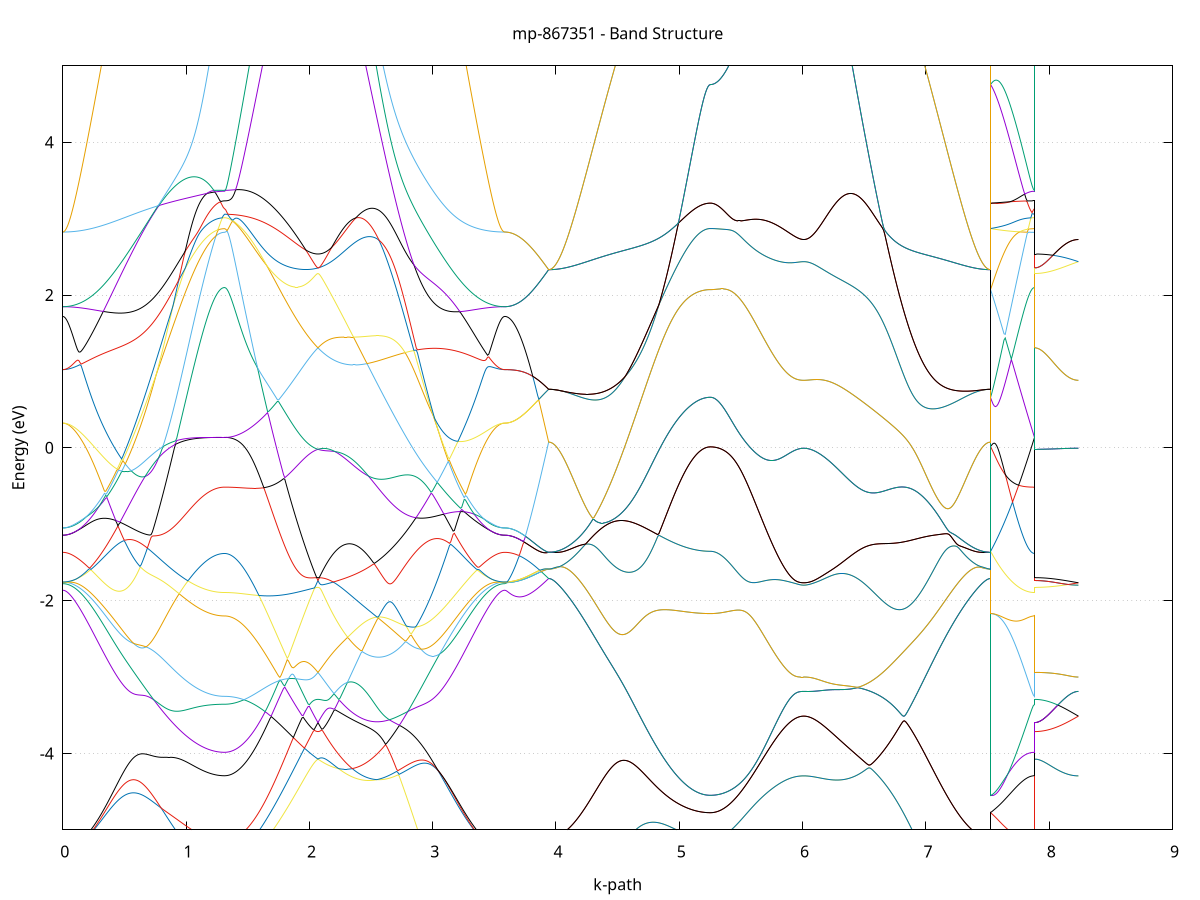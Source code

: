 set title 'mp-867351 - Band Structure'
set xlabel 'k-path'
set ylabel 'Energy (eV)'
set grid y
set yrange [-5:5]
set terminal png size 800,600
set output 'mp-867351_bands_gnuplot.png'
plot '-' using 1:2 with lines notitle, '-' using 1:2 with lines notitle, '-' using 1:2 with lines notitle, '-' using 1:2 with lines notitle, '-' using 1:2 with lines notitle, '-' using 1:2 with lines notitle, '-' using 1:2 with lines notitle, '-' using 1:2 with lines notitle, '-' using 1:2 with lines notitle, '-' using 1:2 with lines notitle, '-' using 1:2 with lines notitle, '-' using 1:2 with lines notitle, '-' using 1:2 with lines notitle, '-' using 1:2 with lines notitle, '-' using 1:2 with lines notitle, '-' using 1:2 with lines notitle, '-' using 1:2 with lines notitle, '-' using 1:2 with lines notitle, '-' using 1:2 with lines notitle, '-' using 1:2 with lines notitle, '-' using 1:2 with lines notitle, '-' using 1:2 with lines notitle, '-' using 1:2 with lines notitle, '-' using 1:2 with lines notitle, '-' using 1:2 with lines notitle, '-' using 1:2 with lines notitle, '-' using 1:2 with lines notitle, '-' using 1:2 with lines notitle, '-' using 1:2 with lines notitle, '-' using 1:2 with lines notitle, '-' using 1:2 with lines notitle, '-' using 1:2 with lines notitle, '-' using 1:2 with lines notitle, '-' using 1:2 with lines notitle, '-' using 1:2 with lines notitle, '-' using 1:2 with lines notitle, '-' using 1:2 with lines notitle, '-' using 1:2 with lines notitle, '-' using 1:2 with lines notitle, '-' using 1:2 with lines notitle
0.000000 -39.344195
0.009939 -39.344195
0.019879 -39.343995
0.029818 -39.343695
0.039757 -39.343395
0.049697 -39.342895
0.059636 -39.342295
0.069575 -39.341595
0.079514 -39.340695
0.089454 -39.339795
0.099393 -39.338795
0.109332 -39.337595
0.119272 -39.336395
0.129211 -39.334995
0.139150 -39.333595
0.149090 -39.331995
0.159029 -39.330295
0.168968 -39.328495
0.178908 -39.326695
0.188847 -39.324695
0.198786 -39.322595
0.208726 -39.320395
0.218665 -39.318095
0.228604 -39.315695
0.238543 -39.313195
0.248483 -39.310595
0.258422 -39.307895
0.268361 -39.305095
0.278301 -39.302195
0.288240 -39.299195
0.298179 -39.296095
0.308119 -39.292995
0.318058 -39.289695
0.327997 -39.286295
0.337937 -39.282895
0.347876 -39.279295
0.357815 -39.275695
0.367755 -39.271995
0.377694 -39.268195
0.387633 -39.264295
0.397572 -39.260295
0.407512 -39.256295
0.417451 -39.252195
0.427390 -39.247995
0.437330 -39.243695
0.447269 -39.239395
0.457208 -39.234895
0.467148 -39.230495
0.477087 -39.225895
0.487026 -39.221295
0.496966 -39.216595
0.506905 -39.211895
0.516844 -39.207095
0.526784 -39.202295
0.536723 -39.197395
0.546662 -39.192495
0.556601 -39.187595
0.566541 -39.182595
0.576480 -39.177595
0.586419 -39.172595
0.596359 -39.167595
0.606298 -39.162595
0.616237 -39.157595
0.626177 -39.152595
0.636116 -39.147595
0.646055 -39.142795
0.655995 -39.137895
0.665934 -39.133195
0.675873 -39.128595
0.685813 -39.124195
0.695752 -39.119895
0.705691 -39.115895
0.715630 -39.112095
0.725570 -39.108695
0.735509 -39.105595
0.745448 -39.102995
0.755388 -39.100895
0.765327 -39.099395
0.775266 -39.098495
0.785206 -39.098295
0.795145 -39.098695
0.805084 -39.099795
0.815024 -39.101495
0.824963 -39.103895
0.834902 -39.106695
0.844842 -39.109995
0.854781 -39.113695
0.864720 -39.117795
0.874659 -39.122095
0.884599 -39.126595
0.894538 -39.131395
0.904477 -39.136195
0.914417 -39.141195
0.924356 -39.146295
0.934295 -39.151395
0.944235 -39.156495
0.954174 -39.161595
0.964113 -39.166795
0.974053 -39.171895
0.983992 -39.176895
0.993931 -39.181895
1.003871 -39.186795
1.013810 -39.191595
1.023749 -39.196395
1.033688 -39.200995
1.043628 -39.205595
1.053567 -39.209995
1.063506 -39.214295
1.073446 -39.218495
1.083385 -39.222595
1.093324 -39.226495
1.103264 -39.230295
1.113203 -39.233895
1.123142 -39.237395
1.133082 -39.240695
1.143021 -39.243795
1.152960 -39.246795
1.162900 -39.249695
1.172839 -39.252595
1.182778 -39.255595
1.192717 -39.258295
1.202657 -39.260895
1.212596 -39.263195
1.222535 -39.265295
1.232475 -39.267195
1.242414 -39.268895
1.252353 -39.270295
1.262293 -39.271495
1.272232 -39.272595
1.282171 -39.273295
1.292111 -39.273895
1.302050 -39.274195
1.311989 -39.274295
1.311989 -39.274295
1.321956 -39.274295
1.331923 -39.274095
1.341890 -39.273895
1.351856 -39.273495
1.361823 -39.272995
1.371790 -39.272395
1.381757 -39.271695
1.391724 -39.270995
1.401690 -39.270095
1.411657 -39.269095
1.421624 -39.267895
1.431591 -39.266695
1.441558 -39.265395
1.451525 -39.263995
1.461491 -39.262495
1.471458 -39.260895
1.481425 -39.259095
1.491392 -39.257295
1.501359 -39.255395
1.511325 -39.253395
1.521292 -39.251295
1.531259 -39.248995
1.541226 -39.246695
1.551193 -39.244295
1.561159 -39.241795
1.571126 -39.239195
1.581093 -39.236495
1.591060 -39.233695
1.601027 -39.230795
1.610994 -39.227895
1.620960 -39.224795
1.630927 -39.221695
1.640894 -39.218495
1.650861 -39.215195
1.660828 -39.211795
1.670794 -39.208295
1.680761 -39.204695
1.690728 -39.201095
1.700695 -39.197395
1.710662 -39.193595
1.720628 -39.189795
1.730595 -39.185895
1.740562 -39.181895
1.750529 -39.177895
1.760496 -39.173795
1.770463 -39.169595
1.780429 -39.165395
1.790396 -39.161095
1.800363 -39.156795
1.810330 -39.152495
1.820297 -39.148095
1.830263 -39.143695
1.840230 -39.139195
1.850197 -39.134795
1.860164 -39.130295
1.870131 -39.125795
1.880097 -39.121395
1.890064 -39.116895
1.900031 -39.112495
1.909998 -39.108195
1.919965 -39.103895
1.929932 -39.099595
1.939898 -39.095495
1.949865 -39.091495
1.959832 -39.087695
1.969799 -39.083995
1.979766 -39.080595
1.989732 -39.077395
1.999699 -39.074495
2.009666 -39.071895
2.019633 -39.069595
2.029600 -39.067795
2.039566 -39.066295
2.049533 -39.065295
2.059500 -39.064695
2.069467 -39.064495
2.069467 -39.064495
2.079434 -39.064695
2.089400 -39.065195
2.099367 -39.066095
2.109334 -39.067295
2.119301 -39.068695
2.129268 -39.070295
2.139235 -39.072095
2.149201 -39.073995
2.159168 -39.076095
2.169135 -39.078195
2.179102 -39.080295
2.189069 -39.082495
2.199035 -39.084595
2.209002 -39.086795
2.218969 -39.088895
2.228936 -39.090895
2.238903 -39.092895
2.248869 -39.094795
2.258836 -39.096595
2.268803 -39.098295
2.278770 -39.099895
2.288737 -39.101295
2.298703 -39.102695
2.308670 -39.103895
2.318637 -39.104995
2.328604 -39.105895
2.338571 -39.106595
2.348538 -39.107295
2.358504 -39.107695
2.368471 -39.107995
2.378438 -39.108095
2.388405 -39.108095
2.398372 -39.107895
2.408338 -39.107495
2.418305 -39.106895
2.428272 -39.106195
2.438239 -39.105295
2.448206 -39.104895
2.458172 -39.104295
2.468139 -39.103495
2.478106 -39.102495
2.488073 -39.101395
2.498040 -39.099995
2.508006 -39.098495
2.517973 -39.096795
2.527940 -39.094895
2.537907 -39.092795
2.547874 -39.090595
2.557841 -39.088195
2.567807 -39.085595
2.577774 -39.082895
2.587741 -39.079995
2.597708 -39.076995
2.607675 -39.073795
2.617641 -39.070395
2.627608 -39.066895
2.637575 -39.063295
2.647542 -39.059495
2.657509 -39.055595
2.667475 -39.051595
2.677442 -39.047395
2.687409 -39.043195
2.697376 -39.038795
2.707343 -39.034295
2.717310 -39.029695
2.727276 -39.024995
2.737243 -39.020295
2.747210 -39.024295
2.757177 -39.030195
2.767144 -39.036195
2.777110 -39.042195
2.787077 -39.048195
2.797044 -39.054095
2.807011 -39.060095
2.816978 -39.066095
2.826944 -39.072095
2.836911 -39.077995
2.846878 -39.083895
2.856845 -39.089895
2.866812 -39.095695
2.876778 -39.101595
2.886745 -39.107495
2.896712 -39.113295
2.906679 -39.119095
2.916646 -39.124795
2.926613 -39.130495
2.936579 -39.136195
2.946546 -39.141795
2.956513 -39.147395
2.966480 -39.152995
2.976447 -39.158495
2.986413 -39.163895
2.996380 -39.169295
3.006347 -39.174695
3.016314 -39.179895
3.026281 -39.185195
3.036247 -39.190395
3.046214 -39.195495
3.056181 -39.200495
3.066148 -39.205495
3.076115 -39.210395
3.086081 -39.215295
3.096048 -39.220095
3.106015 -39.224795
3.115982 -39.229395
3.125949 -39.233995
3.135916 -39.238495
3.145882 -39.242895
3.155849 -39.247195
3.165816 -39.251495
3.175783 -39.255695
3.185750 -39.259695
3.195716 -39.263795
3.205683 -39.267695
3.215650 -39.271495
3.225617 -39.275295
3.235584 -39.278895
3.245550 -39.282495
3.255517 -39.285995
3.265484 -39.289395
3.275451 -39.292595
3.285418 -39.295795
3.295384 -39.298995
3.305351 -39.301995
3.315318 -39.304895
3.325285 -39.307695
3.335252 -39.310395
3.345219 -39.312995
3.355185 -39.315495
3.365152 -39.317895
3.375119 -39.320295
3.385086 -39.322495
3.395053 -39.324595
3.405019 -39.326595
3.414986 -39.328495
3.424953 -39.330295
3.434920 -39.331895
3.444887 -39.333495
3.454853 -39.334995
3.464820 -39.336295
3.474787 -39.337595
3.484754 -39.338795
3.494721 -39.339795
3.504687 -39.340695
3.514654 -39.341595
3.524621 -39.342295
3.534588 -39.342895
3.544555 -39.343395
3.554522 -39.343695
3.564488 -39.343995
3.574455 -39.344195
3.584422 -39.344195
3.584422 -39.344195
3.594310 -39.344095
3.604198 -39.343695
3.614086 -39.342995
3.623974 -39.341995
3.633862 -39.340795
3.643750 -39.339195
3.653638 -39.337395
3.663526 -39.335295
3.673414 -39.332895
3.683302 -39.330295
3.693190 -39.327395
3.703078 -39.324195
3.712966 -39.320695
3.722854 -39.316995
3.732742 -39.312995
3.742630 -39.308695
3.752518 -39.304195
3.762406 -39.299395
3.772294 -39.294395
3.782182 -39.288995
3.792071 -39.283495
3.801959 -39.277595
3.811847 -39.271595
3.821735 -39.265195
3.831623 -39.258595
3.841511 -39.251795
3.851399 -39.244795
3.861287 -39.237495
3.871175 -39.229895
3.881063 -39.222095
3.890951 -39.214095
3.900839 -39.205895
3.910727 -39.197495
3.920615 -39.188795
3.930503 -39.179895
3.940391 -39.170795
3.940391 -39.170795
3.950330 -39.170795
3.960270 -39.170695
3.970209 -39.170495
3.980148 -39.170295
3.990087 -39.169895
4.000027 -39.169595
4.009966 -39.169095
4.019905 -39.168595
4.029845 -39.167995
4.039784 -39.167395
4.049723 -39.166695
4.059663 -39.165895
4.069602 -39.165095
4.079541 -39.164095
4.089481 -39.163195
4.099420 -39.162095
4.109359 -39.160995
4.119299 -39.159895
4.129238 -39.158695
4.139177 -39.157395
4.149116 -39.156095
4.159056 -39.154695
4.168995 -39.153295
4.178934 -39.151795
4.188874 -39.150195
4.198813 -39.148595
4.208752 -39.146995
4.218692 -39.145295
4.228631 -39.143495
4.238570 -39.141795
4.248510 -39.139995
4.258449 -39.138095
4.268388 -39.136195
4.278328 -39.134295
4.288267 -39.132295
4.298206 -39.130295
4.308145 -39.128295
4.318085 -39.126295
4.328024 -39.124195
4.337963 -39.122095
4.347903 -39.119995
4.357842 -39.117895
4.367781 -39.115795
4.377721 -39.113695
4.387660 -39.111595
4.397599 -39.109495
4.407539 -39.107395
4.417478 -39.105295
4.427417 -39.103195
4.437357 -39.101195
4.447296 -39.099095
4.457235 -39.097095
4.467174 -39.095195
4.477114 -39.093295
4.487053 -39.091395
4.496992 -39.089595
4.506932 -39.087895
4.516871 -39.086195
4.526810 -39.084595
4.536750 -39.083095
4.546689 -39.081695
4.556628 -39.080295
4.566568 -39.079095
4.576507 -39.077995
4.586446 -39.076995
4.596386 -39.076095
4.606325 -39.075295
4.616264 -39.074695
4.626203 -39.074295
4.636143 -39.073895
4.646082 -39.073795
4.656021 -39.073795
4.665961 -39.073995
4.675900 -39.074295
4.685839 -39.074795
4.695779 -39.075495
4.705718 -39.076395
4.715657 -39.077495
4.725597 -39.078695
4.735536 -39.080095
4.745475 -39.081795
4.755414 -39.083495
4.765354 -39.085495
4.775293 -39.087595
4.785232 -39.089895
4.795172 -39.092395
4.805111 -39.094995
4.815050 -39.097795
4.824990 -39.100695
4.834929 -39.103695
4.844868 -39.106795
4.854808 -39.110095
4.864747 -39.113395
4.874686 -39.116795
4.884626 -39.120395
4.894565 -39.123895
4.904504 -39.127495
4.914443 -39.131195
4.924383 -39.134895
4.934322 -39.138595
4.944261 -39.142395
4.954201 -39.146095
4.964140 -39.149795
4.974079 -39.153495
4.984019 -39.157195
4.993958 -39.160795
5.003897 -39.164395
5.013837 -39.167895
5.023776 -39.171295
5.033715 -39.174595
5.043655 -39.177895
5.053594 -39.181095
5.063533 -39.184095
5.073472 -39.187095
5.083412 -39.189895
5.093351 -39.192595
5.103290 -39.195195
5.113230 -39.197595
5.123169 -39.199895
5.133108 -39.202095
5.143048 -39.203995
5.152987 -39.205895
5.162926 -39.207495
5.172866 -39.208995
5.182805 -39.210395
5.192744 -39.211495
5.202684 -39.212495
5.212623 -39.213295
5.222562 -39.213995
5.232501 -39.214395
5.242441 -39.214695
5.252380 -39.214795
5.252380 -39.214795
5.262347 -39.214695
5.272314 -39.214595
5.282281 -39.214295
5.292247 -39.213995
5.302214 -39.213595
5.312181 -39.213095
5.322148 -39.212395
5.332115 -39.211695
5.342081 -39.210895
5.352048 -39.209995
5.362015 -39.208995
5.371982 -39.207895
5.381949 -39.206695
5.391915 -39.205495
5.401882 -39.204095
5.411849 -39.202695
5.421816 -39.201095
5.431783 -39.199495
5.441750 -39.197795
5.451716 -39.195995
5.461683 -39.194095
5.471650 -39.192095
5.481617 -39.189995
5.491584 -39.187895
5.501550 -39.185695
5.511517 -39.183295
5.521484 -39.180995
5.531451 -39.178495
5.541418 -39.175995
5.551384 -39.173395
5.561351 -39.170695
5.571318 -39.167895
5.581285 -39.165095
5.591252 -39.162195
5.601219 -39.159295
5.611185 -39.156195
5.621152 -39.153195
5.631119 -39.149995
5.641086 -39.146895
5.651053 -39.143595
5.661019 -39.140395
5.670986 -39.136995
5.680953 -39.133695
5.690920 -39.130295
5.700887 -39.126795
5.710853 -39.123395
5.720820 -39.119895
5.730787 -39.116395
5.740754 -39.112895
5.750721 -39.109295
5.760687 -39.105795
5.770654 -39.102295
5.780621 -39.098795
5.790588 -39.095295
5.800555 -39.091895
5.810522 -39.088495
5.820488 -39.085095
5.830455 -39.081895
5.840422 -39.078595
5.850389 -39.075495
5.860356 -39.072495
5.870322 -39.069595
5.880289 -39.066795
5.890256 -39.064195
5.900223 -39.061695
5.910190 -39.059395
5.920156 -39.057295
5.930123 -39.055395
5.940090 -39.053695
5.950057 -39.052195
5.960024 -39.050895
5.969991 -39.049895
5.979957 -39.049195
5.989924 -39.048595
5.999891 -39.048295
6.009858 -39.048195
6.009858 -39.048195
6.019825 -39.048295
6.029791 -39.048595
6.039758 -39.048995
6.049725 -39.049595
6.059692 -39.050395
6.069659 -39.051195
6.079625 -39.052095
6.089592 -39.053095
6.099559 -39.054195
6.109526 -39.055195
6.119493 -39.056295
6.129459 -39.057395
6.139426 -39.058395
6.149393 -39.059395
6.159360 -39.060395
6.169327 -39.061295
6.179294 -39.062195
6.189260 -39.062995
6.199227 -39.063695
6.209194 -39.064295
6.219161 -39.064795
6.229128 -39.065295
6.239094 -39.065595
6.249061 -39.065895
6.259028 -39.065995
6.268995 -39.066095
6.278962 -39.066095
6.288928 -39.065995
6.298895 -39.065895
6.308862 -39.065795
6.318829 -39.065595
6.328796 -39.065395
6.338762 -39.065295
6.348729 -39.065095
6.358696 -39.064995
6.368663 -39.064895
6.378630 -39.064895
6.388597 -39.064895
6.398563 -39.064995
6.408530 -39.064995
6.418497 -39.065095
6.428464 -39.065195
6.438431 -39.065195
6.448397 -39.065195
6.458364 -39.065195
6.468331 -39.065195
6.478298 -39.065095
6.488265 -39.064995
6.498231 -39.064795
6.508198 -39.064595
6.518165 -39.064395
6.528132 -39.064095
6.538099 -39.063795
6.548065 -39.063395
6.558032 -39.062995
6.567999 -39.062695
6.577966 -39.062295
6.587933 -39.061795
6.597900 -39.061395
6.607866 -39.060995
6.617833 -39.060595
6.627800 -39.060295
6.637767 -39.059895
6.647734 -39.059595
6.657700 -39.059295
6.667667 -39.059095
6.677634 -39.058895
6.687601 -39.058795
6.697568 -39.058695
6.707534 -39.058695
6.717501 -39.058795
6.727468 -39.058895
6.737435 -39.059195
6.747402 -39.059495
6.757368 -39.059895
6.767335 -39.060395
6.777302 -39.060995
6.787269 -39.061595
6.797236 -39.062395
6.807203 -39.063295
6.817169 -39.064195
6.827136 -39.065195
6.837103 -39.066395
6.847070 -39.067595
6.857037 -39.068895
6.867003 -39.070195
6.876970 -39.071695
6.886937 -39.073195
6.896904 -39.074795
6.906871 -39.076395
6.916837 -39.078095
6.926804 -39.079895
6.936771 -39.081795
6.946738 -39.083595
6.956705 -39.085595
6.966671 -39.087495
6.976638 -39.089595
6.986605 -39.091595
6.996572 -39.093695
7.006539 -39.095795
7.016506 -39.097895
7.026472 -39.099995
7.036439 -39.102195
7.046406 -39.104395
7.056373 -39.106495
7.066340 -39.108695
7.076306 -39.110895
7.086273 -39.113095
7.096240 -39.115295
7.106207 -39.117395
7.116174 -39.119595
7.126140 -39.121695
7.136107 -39.123795
7.146074 -39.125895
7.156041 -39.127995
7.166008 -39.129995
7.175974 -39.131995
7.185941 -39.133995
7.195908 -39.135995
7.205875 -39.137895
7.215842 -39.139795
7.225809 -39.141595
7.235775 -39.143395
7.245742 -39.145095
7.255709 -39.146795
7.265676 -39.148495
7.275643 -39.150095
7.285609 -39.151695
7.295576 -39.153195
7.305543 -39.154595
7.315510 -39.155995
7.325477 -39.157295
7.335443 -39.158595
7.345410 -39.159795
7.355377 -39.160995
7.365344 -39.162095
7.375311 -39.163095
7.385278 -39.164095
7.395244 -39.164995
7.405211 -39.165895
7.415178 -39.166595
7.425145 -39.167395
7.435112 -39.167995
7.445078 -39.168595
7.455045 -39.169095
7.465012 -39.169595
7.474979 -39.169895
7.484946 -39.170295
7.494912 -39.170495
7.504879 -39.170695
7.514846 -39.170795
7.524813 -39.170795
7.524813 -39.214795
7.534701 -39.215695
7.544589 -39.216895
7.554477 -39.218495
7.564365 -39.220395
7.574253 -39.222495
7.584141 -39.224795
7.594029 -39.227195
7.603917 -39.229695
7.613805 -39.232195
7.623693 -39.234795
7.633581 -39.237395
7.643469 -39.239895
7.653357 -39.242395
7.663245 -39.244895
7.673133 -39.247295
7.683021 -39.249595
7.692909 -39.251895
7.702797 -39.254095
7.712685 -39.256195
7.722573 -39.258195
7.732461 -39.260095
7.742349 -39.261895
7.752237 -39.263495
7.762125 -39.265095
7.772014 -39.266595
7.781902 -39.267895
7.791790 -39.269095
7.801678 -39.270195
7.811566 -39.271195
7.821454 -39.271995
7.831342 -39.272695
7.841230 -39.273295
7.851118 -39.273795
7.861006 -39.274095
7.870894 -39.274295
7.880782 -39.274295
7.880782 -39.064495
7.890670 -39.064395
7.900558 -39.064195
7.910446 -39.063795
7.920334 -39.063195
7.930222 -39.062495
7.940110 -39.061595
7.949998 -39.060595
7.959886 -39.059395
7.969774 -39.058095
7.979662 -39.056595
7.989550 -39.054895
7.999438 -39.053095
8.009326 -39.051195
8.019214 -39.049095
8.029102 -39.046795
8.038990 -39.044395
8.048878 -39.041895
8.058766 -39.039195
8.068654 -39.036395
8.078542 -39.033895
8.088430 -39.035595
8.098318 -39.037195
8.108206 -39.038695
8.118094 -39.040095
8.127982 -39.041395
8.137871 -39.042495
8.147759 -39.043595
8.157647 -39.044595
8.167535 -39.045395
8.177423 -39.046195
8.187311 -39.046795
8.197199 -39.047295
8.207087 -39.047695
8.216975 -39.047995
8.226863 -39.048095
8.236751 -39.048195
e
0.000000 -38.784395
0.009939 -38.784395
0.019879 -38.784495
0.029818 -38.784595
0.039757 -38.784695
0.049697 -38.784795
0.059636 -38.784995
0.069575 -38.785195
0.079514 -38.785395
0.089454 -38.785695
0.099393 -38.785995
0.109332 -38.786395
0.119272 -38.786695
0.129211 -38.787195
0.139150 -38.787595
0.149090 -38.788095
0.159029 -38.788695
0.168968 -38.789295
0.178908 -38.789895
0.188847 -38.790595
0.198786 -38.791295
0.208726 -38.792095
0.218665 -38.792995
0.228604 -38.793895
0.238543 -38.794895
0.248483 -38.795895
0.258422 -38.796995
0.268361 -38.798195
0.278301 -38.799495
0.288240 -38.800795
0.298179 -38.802195
0.308119 -38.803695
0.318058 -38.805195
0.327997 -38.806895
0.337937 -38.808695
0.347876 -38.810495
0.357815 -38.812495
0.367755 -38.814495
0.377694 -38.816695
0.387633 -38.818895
0.397572 -38.821295
0.407512 -38.823795
0.417451 -38.826395
0.427390 -38.829195
0.437330 -38.831995
0.447269 -38.834995
0.457208 -38.838095
0.467148 -38.841295
0.477087 -38.844595
0.487026 -38.848095
0.496966 -38.851695
0.506905 -38.855395
0.516844 -38.859295
0.526784 -38.863195
0.536723 -38.867295
0.546662 -38.871495
0.556601 -38.875795
0.566541 -38.880195
0.576480 -38.884695
0.586419 -38.889295
0.596359 -38.893895
0.606298 -38.898695
0.616237 -38.903395
0.626177 -38.908195
0.636116 -38.913095
0.646055 -38.917895
0.655995 -38.922695
0.665934 -38.927395
0.675873 -38.932095
0.685813 -38.936695
0.695752 -38.941095
0.705691 -38.945295
0.715630 -38.949195
0.725570 -38.955195
0.735509 -38.963595
0.745448 -38.971995
0.755388 -38.980395
0.765327 -38.988795
0.775266 -38.997195
0.785206 -39.005595
0.795145 -39.013895
0.805084 -39.022295
0.815024 -39.030595
0.824963 -39.038795
0.834902 -39.046995
0.844842 -39.055195
0.854781 -39.063295
0.864720 -39.071295
0.874659 -39.079195
0.884599 -39.086995
0.894538 -39.094695
0.904477 -39.102395
0.914417 -39.109895
0.924356 -39.117295
0.934295 -39.124595
0.944235 -39.131795
0.954174 -39.138895
0.964113 -39.145795
0.974053 -39.152595
0.983992 -39.159195
0.993931 -39.165695
1.003871 -39.171995
1.013810 -39.178195
1.023749 -39.184195
1.033688 -39.190095
1.043628 -39.195695
1.053567 -39.201295
1.063506 -39.206595
1.073446 -39.211695
1.083385 -39.216695
1.093324 -39.221495
1.103264 -39.226095
1.113203 -39.230495
1.123142 -39.234695
1.133082 -39.238695
1.143021 -39.242495
1.152960 -39.245995
1.162900 -39.249395
1.172839 -39.252295
1.182778 -39.254795
1.192717 -39.257095
1.202657 -39.259295
1.212596 -39.261195
1.222535 -39.262995
1.232475 -39.264595
1.242414 -39.265995
1.252353 -39.267295
1.262293 -39.268295
1.272232 -39.269195
1.282171 -39.269795
1.292111 -39.270295
1.302050 -39.270595
1.311989 -39.270695
1.311989 -39.270695
1.321956 -39.270595
1.331923 -39.270395
1.341890 -39.270195
1.351856 -39.269795
1.361823 -39.269295
1.371790 -39.268595
1.381757 -39.267895
1.391724 -39.267095
1.401690 -39.266095
1.411657 -39.264995
1.421624 -39.263895
1.431591 -39.262595
1.441558 -39.261195
1.451525 -39.259595
1.461491 -39.257995
1.471458 -39.256295
1.481425 -39.254495
1.491392 -39.252495
1.501359 -39.250395
1.511325 -39.248295
1.521292 -39.245995
1.531259 -39.243595
1.541226 -39.241195
1.551193 -39.238595
1.561159 -39.235895
1.571126 -39.233095
1.581093 -39.230195
1.591060 -39.227195
1.601027 -39.224095
1.610994 -39.220995
1.620960 -39.217695
1.630927 -39.214295
1.640894 -39.210795
1.650861 -39.207295
1.660828 -39.203595
1.670794 -39.199795
1.680761 -39.195995
1.690728 -39.192095
1.700695 -39.188095
1.710662 -39.183995
1.720628 -39.179795
1.730595 -39.175495
1.740562 -39.171195
1.750529 -39.166695
1.760496 -39.162195
1.770463 -39.157595
1.780429 -39.152995
1.790396 -39.148195
1.800363 -39.143395
1.810330 -39.138595
1.820297 -39.133595
1.830263 -39.128595
1.840230 -39.123495
1.850197 -39.118395
1.860164 -39.113195
1.870131 -39.107995
1.880097 -39.102695
1.890064 -39.097295
1.900031 -39.091895
1.909998 -39.086495
1.919965 -39.080995
1.929932 -39.075495
1.939898 -39.069895
1.949865 -39.064295
1.959832 -39.058695
1.969799 -39.052995
1.979766 -39.047295
1.989732 -39.041595
1.999699 -39.035895
2.009666 -39.030195
2.019633 -39.024395
2.029600 -39.018595
2.039566 -39.012895
2.049533 -39.007095
2.059500 -39.001395
2.069467 -38.995695
2.069467 -38.995695
2.079434 -39.001295
2.089400 -39.006895
2.099367 -39.012295
2.109334 -39.017695
2.119301 -39.022895
2.129268 -39.027995
2.139235 -39.032895
2.149201 -39.037695
2.159168 -39.042395
2.169135 -39.046895
2.179102 -39.051295
2.189069 -39.055595
2.199035 -39.059695
2.209002 -39.063595
2.218969 -39.067295
2.228936 -39.070995
2.238903 -39.074395
2.248869 -39.077695
2.258836 -39.080795
2.268803 -39.083695
2.278770 -39.086395
2.288737 -39.088995
2.298703 -39.091395
2.308670 -39.093595
2.318637 -39.095595
2.328604 -39.097495
2.338571 -39.099095
2.348538 -39.100595
2.358504 -39.101895
2.368471 -39.102995
2.378438 -39.103895
2.388405 -39.104595
2.398372 -39.105095
2.408338 -39.105495
2.418305 -39.105595
2.428272 -39.105595
2.438239 -39.105195
2.448206 -39.104095
2.458172 -39.102895
2.468139 -39.101395
2.478106 -39.099695
2.488073 -39.097895
2.498040 -39.095895
2.508006 -39.093695
2.517973 -39.091395
2.527940 -39.088795
2.537907 -39.086095
2.547874 -39.083195
2.557841 -39.080095
2.567807 -39.076895
2.577774 -39.073495
2.587741 -39.069895
2.597708 -39.066095
2.607675 -39.062195
2.617641 -39.058195
2.627608 -39.053895
2.637575 -39.049495
2.647542 -39.044995
2.657509 -39.040295
2.667475 -39.035495
2.677442 -39.030595
2.687409 -39.025495
2.697376 -39.020195
2.707343 -39.014895
2.717310 -39.009395
2.727276 -39.012395
2.737243 -39.018395
2.747210 -39.015395
2.757177 -39.010495
2.767144 -39.005495
2.777110 -39.000395
2.787077 -38.995295
2.797044 -38.990195
2.807011 -38.984995
2.816978 -38.979695
2.826944 -38.974495
2.836911 -38.969195
2.846878 -38.963895
2.856845 -38.958595
2.866812 -38.953295
2.876778 -38.947995
2.886745 -38.942795
2.896712 -38.937495
2.906679 -38.932295
2.916646 -38.927195
2.926613 -38.922095
2.936579 -38.916995
2.946546 -38.911995
2.956513 -38.906995
2.966480 -38.902195
2.976447 -38.897395
2.986413 -38.892695
2.996380 -38.888095
3.006347 -38.883495
3.016314 -38.879095
3.026281 -38.874795
3.036247 -38.870595
3.046214 -38.866495
3.056181 -38.862495
3.066148 -38.858595
3.076115 -38.854795
3.086081 -38.851195
3.096048 -38.847695
3.106015 -38.844295
3.115982 -38.840995
3.125949 -38.837795
3.135916 -38.834795
3.145882 -38.831895
3.155849 -38.828995
3.165816 -38.826395
3.175783 -38.823795
3.185750 -38.821295
3.195716 -38.818895
3.205683 -38.816695
3.215650 -38.814595
3.225617 -38.812495
3.235584 -38.810595
3.245550 -38.808695
3.255517 -38.806995
3.265484 -38.805295
3.275451 -38.803695
3.285418 -38.802295
3.295384 -38.800795
3.305351 -38.799495
3.315318 -38.798295
3.325285 -38.797095
3.335252 -38.795995
3.345219 -38.794895
3.355185 -38.793995
3.365152 -38.792995
3.375119 -38.792195
3.385086 -38.791395
3.395053 -38.790595
3.405019 -38.789895
3.414986 -38.789295
3.424953 -38.788695
3.434920 -38.788195
3.444887 -38.787595
3.454853 -38.787195
3.464820 -38.786795
3.474787 -38.786395
3.484754 -38.785995
3.494721 -38.785695
3.504687 -38.785395
3.514654 -38.785195
3.524621 -38.784995
3.534588 -38.784795
3.544555 -38.784695
3.554522 -38.784595
3.564488 -38.784495
3.574455 -38.784395
3.584422 -38.784395
3.584422 -38.784395
3.594310 -38.786195
3.604198 -38.791295
3.614086 -38.798895
3.623974 -38.808195
3.633862 -38.818595
3.643750 -38.829695
3.653638 -38.841395
3.663526 -38.853395
3.673414 -38.865495
3.683302 -38.877795
3.693190 -38.890195
3.703078 -38.902595
3.712966 -38.914995
3.722854 -38.927395
3.732742 -38.939795
3.742630 -38.952095
3.752518 -38.964295
3.762406 -38.976395
3.772294 -38.988395
3.782182 -39.000395
3.792071 -39.012195
3.801959 -39.023895
3.811847 -39.035395
3.821735 -39.046795
3.831623 -39.058095
3.841511 -39.069195
3.851399 -39.080195
3.861287 -39.090995
3.871175 -39.101595
3.881063 -39.111995
3.890951 -39.122295
3.900839 -39.132395
3.910727 -39.142295
3.920615 -39.151995
3.930503 -39.161495
3.940391 -39.170795
3.940391 -39.170795
3.950330 -39.170795
3.960270 -39.170695
3.970209 -39.170495
3.980148 -39.170295
3.990087 -39.169895
4.000027 -39.169595
4.009966 -39.169095
4.019905 -39.168595
4.029845 -39.167995
4.039784 -39.167395
4.049723 -39.166695
4.059663 -39.165895
4.069602 -39.165095
4.079541 -39.164095
4.089481 -39.163195
4.099420 -39.162095
4.109359 -39.160995
4.119299 -39.159895
4.129238 -39.158695
4.139177 -39.157395
4.149116 -39.156095
4.159056 -39.154695
4.168995 -39.153295
4.178934 -39.151795
4.188874 -39.150195
4.198813 -39.148595
4.208752 -39.146995
4.218692 -39.145295
4.228631 -39.143495
4.238570 -39.141795
4.248510 -39.139995
4.258449 -39.138095
4.268388 -39.136195
4.278328 -39.134295
4.288267 -39.132295
4.298206 -39.130295
4.308145 -39.128295
4.318085 -39.126295
4.328024 -39.124195
4.337963 -39.122095
4.347903 -39.119995
4.357842 -39.117895
4.367781 -39.115795
4.377721 -39.113695
4.387660 -39.111595
4.397599 -39.109495
4.407539 -39.107395
4.417478 -39.105295
4.427417 -39.103195
4.437357 -39.101195
4.447296 -39.099095
4.457235 -39.097095
4.467174 -39.095195
4.477114 -39.093295
4.487053 -39.091395
4.496992 -39.089595
4.506932 -39.087895
4.516871 -39.086195
4.526810 -39.084595
4.536750 -39.083095
4.546689 -39.081695
4.556628 -39.080295
4.566568 -39.079095
4.576507 -39.077995
4.586446 -39.076995
4.596386 -39.076095
4.606325 -39.075295
4.616264 -39.074695
4.626203 -39.074295
4.636143 -39.073895
4.646082 -39.073795
4.656021 -39.073795
4.665961 -39.073995
4.675900 -39.074295
4.685839 -39.074795
4.695779 -39.075495
4.705718 -39.076395
4.715657 -39.077495
4.725597 -39.078695
4.735536 -39.080095
4.745475 -39.081795
4.755414 -39.083495
4.765354 -39.085495
4.775293 -39.087595
4.785232 -39.089895
4.795172 -39.092395
4.805111 -39.094995
4.815050 -39.097795
4.824990 -39.100695
4.834929 -39.103695
4.844868 -39.106795
4.854808 -39.110095
4.864747 -39.113395
4.874686 -39.116795
4.884626 -39.120395
4.894565 -39.123895
4.904504 -39.127495
4.914443 -39.131195
4.924383 -39.134895
4.934322 -39.138595
4.944261 -39.142395
4.954201 -39.146095
4.964140 -39.149795
4.974079 -39.153495
4.984019 -39.157195
4.993958 -39.160795
5.003897 -39.164395
5.013837 -39.167895
5.023776 -39.171295
5.033715 -39.174595
5.043655 -39.177895
5.053594 -39.181095
5.063533 -39.184095
5.073472 -39.187095
5.083412 -39.189895
5.093351 -39.192595
5.103290 -39.195195
5.113230 -39.197595
5.123169 -39.199895
5.133108 -39.202095
5.143048 -39.203995
5.152987 -39.205895
5.162926 -39.207495
5.172866 -39.208995
5.182805 -39.210395
5.192744 -39.211495
5.202684 -39.212495
5.212623 -39.213295
5.222562 -39.213995
5.232501 -39.214395
5.242441 -39.214695
5.252380 -39.214795
5.252380 -39.214795
5.262347 -39.214695
5.272314 -39.214595
5.282281 -39.214295
5.292247 -39.213995
5.302214 -39.213595
5.312181 -39.213095
5.322148 -39.212395
5.332115 -39.211695
5.342081 -39.210895
5.352048 -39.209995
5.362015 -39.208995
5.371982 -39.207895
5.381949 -39.206695
5.391915 -39.205495
5.401882 -39.204095
5.411849 -39.202695
5.421816 -39.201095
5.431783 -39.199495
5.441750 -39.197795
5.451716 -39.195995
5.461683 -39.194095
5.471650 -39.192095
5.481617 -39.189995
5.491584 -39.187895
5.501550 -39.185695
5.511517 -39.183295
5.521484 -39.180995
5.531451 -39.178495
5.541418 -39.175995
5.551384 -39.173395
5.561351 -39.170695
5.571318 -39.167895
5.581285 -39.165095
5.591252 -39.162195
5.601219 -39.159295
5.611185 -39.156195
5.621152 -39.153195
5.631119 -39.149995
5.641086 -39.146895
5.651053 -39.143595
5.661019 -39.140395
5.670986 -39.136995
5.680953 -39.133695
5.690920 -39.130295
5.700887 -39.126795
5.710853 -39.123395
5.720820 -39.119895
5.730787 -39.116395
5.740754 -39.112895
5.750721 -39.109295
5.760687 -39.105795
5.770654 -39.102295
5.780621 -39.098795
5.790588 -39.095295
5.800555 -39.091895
5.810522 -39.088495
5.820488 -39.085095
5.830455 -39.081895
5.840422 -39.078595
5.850389 -39.075495
5.860356 -39.072495
5.870322 -39.069595
5.880289 -39.066795
5.890256 -39.064195
5.900223 -39.061695
5.910190 -39.059395
5.920156 -39.057295
5.930123 -39.055395
5.940090 -39.053695
5.950057 -39.052195
5.960024 -39.050895
5.969991 -39.049895
5.979957 -39.049195
5.989924 -39.048595
5.999891 -39.048295
6.009858 -39.048195
6.009858 -39.048195
6.019825 -39.048295
6.029791 -39.048595
6.039758 -39.048995
6.049725 -39.049595
6.059692 -39.050395
6.069659 -39.051195
6.079625 -39.052095
6.089592 -39.053095
6.099559 -39.054195
6.109526 -39.055195
6.119493 -39.056295
6.129459 -39.057395
6.139426 -39.058395
6.149393 -39.059395
6.159360 -39.060395
6.169327 -39.061295
6.179294 -39.062195
6.189260 -39.062995
6.199227 -39.063695
6.209194 -39.064295
6.219161 -39.064795
6.229128 -39.065295
6.239094 -39.065595
6.249061 -39.065895
6.259028 -39.065995
6.268995 -39.066095
6.278962 -39.066095
6.288928 -39.065995
6.298895 -39.065895
6.308862 -39.065795
6.318829 -39.065595
6.328796 -39.065395
6.338762 -39.065295
6.348729 -39.065095
6.358696 -39.064995
6.368663 -39.064895
6.378630 -39.064895
6.388597 -39.064895
6.398563 -39.064995
6.408530 -39.064995
6.418497 -39.065095
6.428464 -39.065195
6.438431 -39.065195
6.448397 -39.065195
6.458364 -39.065195
6.468331 -39.065195
6.478298 -39.065095
6.488265 -39.064995
6.498231 -39.064795
6.508198 -39.064595
6.518165 -39.064395
6.528132 -39.064095
6.538099 -39.063795
6.548065 -39.063395
6.558032 -39.062995
6.567999 -39.062695
6.577966 -39.062295
6.587933 -39.061795
6.597900 -39.061395
6.607866 -39.060995
6.617833 -39.060595
6.627800 -39.060295
6.637767 -39.059895
6.647734 -39.059595
6.657700 -39.059295
6.667667 -39.059095
6.677634 -39.058895
6.687601 -39.058795
6.697568 -39.058695
6.707534 -39.058695
6.717501 -39.058795
6.727468 -39.058895
6.737435 -39.059195
6.747402 -39.059495
6.757368 -39.059895
6.767335 -39.060395
6.777302 -39.060995
6.787269 -39.061595
6.797236 -39.062395
6.807203 -39.063295
6.817169 -39.064195
6.827136 -39.065195
6.837103 -39.066395
6.847070 -39.067595
6.857037 -39.068895
6.867003 -39.070195
6.876970 -39.071695
6.886937 -39.073195
6.896904 -39.074795
6.906871 -39.076395
6.916837 -39.078095
6.926804 -39.079895
6.936771 -39.081795
6.946738 -39.083595
6.956705 -39.085595
6.966671 -39.087495
6.976638 -39.089595
6.986605 -39.091595
6.996572 -39.093695
7.006539 -39.095795
7.016506 -39.097895
7.026472 -39.099995
7.036439 -39.102195
7.046406 -39.104395
7.056373 -39.106495
7.066340 -39.108695
7.076306 -39.110895
7.086273 -39.113095
7.096240 -39.115295
7.106207 -39.117395
7.116174 -39.119595
7.126140 -39.121695
7.136107 -39.123795
7.146074 -39.125895
7.156041 -39.127995
7.166008 -39.129995
7.175974 -39.131995
7.185941 -39.133995
7.195908 -39.135995
7.205875 -39.137895
7.215842 -39.139795
7.225809 -39.141595
7.235775 -39.143395
7.245742 -39.145095
7.255709 -39.146795
7.265676 -39.148495
7.275643 -39.150095
7.285609 -39.151695
7.295576 -39.153195
7.305543 -39.154595
7.315510 -39.155995
7.325477 -39.157295
7.335443 -39.158595
7.345410 -39.159795
7.355377 -39.160995
7.365344 -39.162095
7.375311 -39.163095
7.385278 -39.164095
7.395244 -39.164995
7.405211 -39.165895
7.415178 -39.166595
7.425145 -39.167395
7.435112 -39.167995
7.445078 -39.168595
7.455045 -39.169095
7.465012 -39.169595
7.474979 -39.169895
7.484946 -39.170295
7.494912 -39.170495
7.504879 -39.170695
7.514846 -39.170795
7.524813 -39.170795
7.524813 -39.214795
7.534701 -39.214295
7.544589 -39.214295
7.554477 -39.214795
7.564365 -39.215795
7.574253 -39.217095
7.584141 -39.218795
7.594029 -39.220795
7.603917 -39.222995
7.613805 -39.225295
7.623693 -39.227795
7.633581 -39.230395
7.643469 -39.232995
7.653357 -39.235595
7.663245 -39.238295
7.673133 -39.240795
7.683021 -39.243395
7.692909 -39.245795
7.702797 -39.248195
7.712685 -39.250495
7.722573 -39.252695
7.732461 -39.254795
7.742349 -39.256795
7.752237 -39.258595
7.762125 -39.260395
7.772014 -39.261995
7.781902 -39.263495
7.791790 -39.264795
7.801678 -39.265995
7.811566 -39.267095
7.821454 -39.268095
7.831342 -39.268895
7.841230 -39.269495
7.851118 -39.269995
7.861006 -39.270395
7.870894 -39.270595
7.880782 -39.270695
7.880782 -38.995695
7.890670 -38.995895
7.900558 -38.996695
7.910446 -38.997895
7.920334 -38.999495
7.930222 -39.001295
7.940110 -39.003395
7.949998 -39.005595
7.959886 -39.007895
7.969774 -39.010295
7.979662 -39.012695
7.989550 -39.014995
7.999438 -39.017395
8.009326 -39.019695
8.019214 -39.021895
8.029102 -39.024095
8.038990 -39.026295
8.048878 -39.028295
8.058766 -39.030295
8.068654 -39.032095
8.078542 -39.033895
8.088430 -39.035595
8.098318 -39.037195
8.108206 -39.038695
8.118094 -39.040095
8.127982 -39.041395
8.137871 -39.042495
8.147759 -39.043595
8.157647 -39.044595
8.167535 -39.045395
8.177423 -39.046195
8.187311 -39.046795
8.197199 -39.047295
8.207087 -39.047695
8.216975 -39.047995
8.226863 -39.048095
8.236751 -39.048195
e
0.000000 -38.682695
0.009939 -38.682695
0.019879 -38.682795
0.029818 -38.682895
0.039757 -38.683095
0.049697 -38.683295
0.059636 -38.683495
0.069575 -38.683795
0.079514 -38.684195
0.089454 -38.684595
0.099393 -38.685095
0.109332 -38.685595
0.119272 -38.686195
0.129211 -38.686795
0.139150 -38.687595
0.149090 -38.688295
0.159029 -38.689195
0.168968 -38.690095
0.178908 -38.690995
0.188847 -38.692095
0.198786 -38.693195
0.208726 -38.694495
0.218665 -38.695795
0.228604 -38.697195
0.238543 -38.698695
0.248483 -38.700295
0.258422 -38.701995
0.268361 -38.703795
0.278301 -38.705695
0.288240 -38.707795
0.298179 -38.709995
0.308119 -38.712295
0.318058 -38.714695
0.327997 -38.717295
0.337937 -38.719995
0.347876 -38.722895
0.357815 -38.725895
0.367755 -38.729095
0.377694 -38.732495
0.387633 -38.735995
0.397572 -38.739695
0.407512 -38.743495
0.417451 -38.747595
0.427390 -38.751795
0.437330 -38.756195
0.447269 -38.760795
0.457208 -38.765595
0.467148 -38.770595
0.477087 -38.775795
0.487026 -38.781095
0.496966 -38.786695
0.506905 -38.792395
0.516844 -38.798295
0.526784 -38.804395
0.536723 -38.810695
0.546662 -38.817195
0.556601 -38.823795
0.566541 -38.830495
0.576480 -38.837495
0.586419 -38.844595
0.596359 -38.851795
0.606298 -38.859095
0.616237 -38.866595
0.626177 -38.874295
0.636116 -38.881995
0.646055 -38.889795
0.655995 -38.897695
0.665934 -38.905695
0.675873 -38.913795
0.685813 -38.921995
0.695752 -38.930195
0.705691 -38.938495
0.715630 -38.946795
0.725570 -38.952895
0.735509 -38.956095
0.745448 -38.958895
0.755388 -38.961195
0.765327 -38.962895
0.775266 -38.963995
0.785206 -38.964395
0.795145 -38.964095
0.805084 -38.963095
0.815024 -38.961495
0.824963 -38.959195
0.834902 -38.956295
0.844842 -38.952895
0.854781 -38.949095
0.864720 -38.944895
0.874659 -38.940295
0.884599 -38.935395
0.894538 -38.930195
0.904477 -38.924795
0.914417 -38.919295
0.924356 -38.917195
0.934295 -38.924095
0.944235 -38.930795
0.954174 -38.937395
0.964113 -38.943895
0.974053 -38.950195
0.983992 -38.956395
0.993931 -38.962395
1.003871 -38.968295
1.013810 -38.973995
1.023749 -38.979595
1.033688 -38.984995
1.043628 -38.990195
1.053567 -38.995295
1.063506 -39.000195
1.073446 -39.004895
1.083385 -39.009495
1.093324 -39.013895
1.103264 -39.018095
1.113203 -39.022095
1.123142 -39.025995
1.133082 -39.029595
1.143021 -39.033095
1.152960 -39.036395
1.162900 -39.039495
1.172839 -39.042395
1.182778 -39.045095
1.192717 -39.047595
1.202657 -39.049995
1.212596 -39.052095
1.222535 -39.053995
1.232475 -39.055695
1.242414 -39.057295
1.252353 -39.058595
1.262293 -39.059695
1.272232 -39.060595
1.282171 -39.061295
1.292111 -39.061795
1.302050 -39.062095
1.311989 -39.062195
1.311989 -39.062195
1.321956 -39.062195
1.331923 -39.062095
1.341890 -39.061795
1.351856 -39.061495
1.361823 -39.061095
1.371790 -39.060595
1.381757 -39.059995
1.391724 -39.059295
1.401690 -39.058495
1.411657 -39.057695
1.421624 -39.056695
1.431591 -39.055695
1.441558 -39.054495
1.451525 -39.053295
1.461491 -39.051995
1.471458 -39.050595
1.481425 -39.049095
1.491392 -39.047595
1.501359 -39.045895
1.511325 -39.044195
1.521292 -39.042395
1.531259 -39.040495
1.541226 -39.038495
1.551193 -39.036495
1.561159 -39.034295
1.571126 -39.032095
1.581093 -39.029795
1.591060 -39.027495
1.601027 -39.025095
1.610994 -39.022595
1.620960 -39.019995
1.630927 -39.017395
1.640894 -39.014695
1.650861 -39.011995
1.660828 -39.009095
1.670794 -39.006295
1.680761 -39.003395
1.690728 -39.000395
1.700695 -38.997395
1.710662 -38.994295
1.720628 -38.991295
1.730595 -38.988095
1.740562 -38.984995
1.750529 -38.981795
1.760496 -38.978595
1.770463 -38.975395
1.780429 -38.972195
1.790396 -38.969095
1.800363 -38.965895
1.810330 -38.962695
1.820297 -38.959595
1.830263 -38.956595
1.840230 -38.953595
1.850197 -38.951195
1.860164 -38.950595
1.870131 -38.950195
1.880097 -38.949995
1.890064 -38.949895
1.900031 -38.949995
1.909998 -38.950095
1.919965 -38.950395
1.929932 -38.950795
1.939898 -38.951295
1.949865 -38.951795
1.959832 -38.952295
1.969799 -38.952795
1.979766 -38.953195
1.989732 -38.953495
1.999699 -38.953495
2.009666 -38.959695
2.019633 -38.965895
2.029600 -38.971995
2.039566 -38.978095
2.049533 -38.983995
2.059500 -38.989895
2.069467 -38.995695
2.069467 -38.995695
2.079434 -38.989995
2.089400 -38.984295
2.099367 -38.978595
2.109334 -38.972995
2.119301 -38.967395
2.129268 -38.961895
2.139235 -38.963295
2.149201 -38.965695
2.159168 -38.967995
2.169135 -38.970195
2.179102 -38.972295
2.189069 -38.974295
2.199035 -38.976095
2.209002 -38.977795
2.218969 -38.979395
2.228936 -38.980795
2.238903 -38.981995
2.248869 -38.983095
2.258836 -38.983995
2.268803 -38.984695
2.278770 -38.985195
2.288737 -38.985595
2.298703 -38.985795
2.308670 -38.985695
2.318637 -38.985495
2.328604 -38.985095
2.338571 -38.984495
2.348538 -38.983695
2.358504 -38.982595
2.368471 -38.981395
2.378438 -38.979995
2.388405 -38.978295
2.398372 -38.976495
2.408338 -38.974395
2.418305 -38.972095
2.428272 -38.969695
2.438239 -38.966995
2.448206 -38.964095
2.458172 -38.960895
2.468139 -38.957595
2.478106 -38.954095
2.488073 -38.950295
2.498040 -38.946395
2.508006 -38.942195
2.517973 -38.937895
2.527940 -38.933295
2.537907 -38.928495
2.547874 -38.923595
2.557841 -38.920095
2.567807 -38.924795
2.577774 -38.929595
2.587741 -38.934495
2.597708 -38.939595
2.607675 -38.944795
2.617641 -38.949995
2.627608 -38.955395
2.637575 -38.960795
2.647542 -38.966395
2.657509 -38.971895
2.667475 -38.977595
2.677442 -38.983295
2.687409 -38.988995
2.697376 -38.994795
2.707343 -39.000695
2.717310 -39.006495
2.727276 -39.003795
2.737243 -38.998195
2.747210 -38.992395
2.757177 -38.986495
2.767144 -38.980495
2.777110 -38.974395
2.787077 -38.968195
2.797044 -38.961995
2.807011 -38.955695
2.816978 -38.949395
2.826944 -38.942995
2.836911 -38.936495
2.846878 -38.929995
2.856845 -38.923495
2.866812 -38.916895
2.876778 -38.910295
2.886745 -38.903795
2.896712 -38.897195
2.906679 -38.890595
2.916646 -38.883995
2.926613 -38.877495
2.936579 -38.870995
2.946546 -38.864495
2.956513 -38.858095
2.966480 -38.851695
2.976447 -38.845395
2.986413 -38.839195
2.996380 -38.832995
3.006347 -38.826895
3.016314 -38.820995
3.026281 -38.815095
3.036247 -38.809295
3.046214 -38.803595
3.056181 -38.798095
3.066148 -38.792695
3.076115 -38.787395
3.086081 -38.782195
3.096048 -38.777195
3.106015 -38.772295
3.115982 -38.767595
3.125949 -38.762995
3.135916 -38.758595
3.145882 -38.754295
3.155849 -38.750095
3.165816 -38.746195
3.175783 -38.742295
3.185750 -38.738695
3.195716 -38.735095
3.205683 -38.731795
3.215650 -38.728495
3.225617 -38.725495
3.235584 -38.722495
3.245550 -38.719695
3.255517 -38.717095
3.265484 -38.714595
3.275451 -38.712195
3.285418 -38.709895
3.295384 -38.707795
3.305351 -38.705695
3.315318 -38.703795
3.325285 -38.701995
3.335252 -38.700295
3.345219 -38.698695
3.355185 -38.697195
3.365152 -38.695795
3.375119 -38.694495
3.385086 -38.693295
3.395053 -38.692195
3.405019 -38.691095
3.414986 -38.690095
3.424953 -38.689195
3.434920 -38.688395
3.444887 -38.687595
3.454853 -38.686895
3.464820 -38.686195
3.474787 -38.685595
3.484754 -38.685095
3.494721 -38.684595
3.504687 -38.684195
3.514654 -38.683895
3.524621 -38.683495
3.534588 -38.683295
3.544555 -38.683095
3.554522 -38.682895
3.564488 -38.682795
3.574455 -38.682695
3.584422 -38.682695
3.584422 -38.682695
3.594310 -38.680895
3.604198 -38.675695
3.614086 -38.668095
3.623974 -38.658595
3.633862 -38.647995
3.643750 -38.636695
3.653638 -38.624695
3.663526 -38.612495
3.673414 -38.599995
3.683302 -38.587295
3.693190 -38.574495
3.703078 -38.561595
3.712966 -38.548795
3.722854 -38.535795
3.732742 -38.522895
3.742630 -38.510095
3.752518 -38.497295
3.762406 -38.484495
3.772294 -38.471795
3.782182 -38.459195
3.792071 -38.446595
3.801959 -38.434195
3.811847 -38.421895
3.821735 -38.409695
3.831623 -38.397595
3.841511 -38.385695
3.851399 -38.373895
3.861287 -38.362195
3.871175 -38.350695
3.881063 -38.339395
3.890951 -38.328195
3.900839 -38.317195
3.910727 -38.306395
3.920615 -38.295795
3.930503 -38.285295
3.940391 -38.275095
3.940391 -38.275095
3.950330 -38.275195
3.960270 -38.275595
3.970209 -38.276195
3.980148 -38.276995
3.990087 -38.278095
4.000027 -38.279495
4.009966 -38.281195
4.019905 -38.283095
4.029845 -38.285195
4.039784 -38.287695
4.049723 -38.290395
4.059663 -38.293395
4.069602 -38.296595
4.079541 -38.300095
4.089481 -38.303795
4.099420 -38.307795
4.109359 -38.311995
4.119299 -38.316395
4.129238 -38.321095
4.139177 -38.326095
4.149116 -38.331195
4.159056 -38.336595
4.168995 -38.342195
4.178934 -38.347995
4.188874 -38.354095
4.198813 -38.360395
4.208752 -38.366795
4.218692 -38.373495
4.228631 -38.380395
4.238570 -38.387495
4.248510 -38.394695
4.258449 -38.402195
4.268388 -38.409795
4.278328 -38.417595
4.288267 -38.425595
4.298206 -38.433795
4.308145 -38.442095
4.318085 -38.450595
4.328024 -38.459195
4.337963 -38.467995
4.347903 -38.476895
4.357842 -38.485895
4.367781 -38.495095
4.377721 -38.504395
4.387660 -38.513795
4.397599 -38.523295
4.407539 -38.532995
4.417478 -38.542695
4.427417 -38.552495
4.437357 -38.562395
4.447296 -38.572395
4.457235 -38.582495
4.467174 -38.592695
4.477114 -38.602895
4.487053 -38.613095
4.496992 -38.623395
4.506932 -38.633795
4.516871 -38.644195
4.526810 -38.654595
4.536750 -38.664995
4.546689 -38.675495
4.556628 -38.685995
4.566568 -38.696495
4.576507 -38.706995
4.586446 -38.717395
4.596386 -38.727895
4.606325 -38.738395
4.616264 -38.748795
4.626203 -38.759195
4.636143 -38.769495
4.646082 -38.779795
4.656021 -38.790095
4.665961 -38.800295
4.675900 -38.810395
4.685839 -38.820495
4.695779 -38.830495
4.705718 -38.840395
4.715657 -38.850195
4.725597 -38.859995
4.735536 -38.869595
4.745475 -38.879095
4.755414 -38.888595
4.765354 -38.897895
4.775293 -38.907095
4.785232 -38.916095
4.795172 -38.925095
4.805111 -38.933895
4.815050 -38.942495
4.824990 -38.950995
4.834929 -38.959395
4.844868 -38.967595
4.854808 -38.975695
4.864747 -38.983495
4.874686 -38.991195
4.884626 -38.998795
4.894565 -39.006195
4.904504 -39.013295
4.914443 -39.020395
4.924383 -39.027195
4.934322 -39.033795
4.944261 -39.040295
4.954201 -39.046495
4.964140 -39.052595
4.974079 -39.058395
4.984019 -39.064095
4.993958 -39.069495
5.003897 -39.074795
5.013837 -39.079895
5.023776 -39.084695
5.033715 -39.089395
5.043655 -39.093795
5.053594 -39.098095
5.063533 -39.102095
5.073472 -39.105895
5.083412 -39.109495
5.093351 -39.112995
5.103290 -39.116195
5.113230 -39.119195
5.123169 -39.121995
5.133108 -39.124595
5.143048 -39.126995
5.152987 -39.129095
5.162926 -39.131095
5.172866 -39.132895
5.182805 -39.134395
5.192744 -39.135795
5.202684 -39.136895
5.212623 -39.137795
5.222562 -39.138595
5.232501 -39.139095
5.242441 -39.139395
5.252380 -39.139495
5.252380 -39.139495
5.262347 -39.139395
5.272314 -39.139295
5.282281 -39.138995
5.292247 -39.138695
5.302214 -39.138195
5.312181 -39.137695
5.322148 -39.136995
5.332115 -39.136295
5.342081 -39.135395
5.352048 -39.134495
5.362015 -39.133495
5.371982 -39.132295
5.381949 -39.131095
5.391915 -39.129695
5.401882 -39.128295
5.411849 -39.126795
5.421816 -39.125195
5.431783 -39.123395
5.441750 -39.121595
5.451716 -39.119695
5.461683 -39.117695
5.471650 -39.115695
5.481617 -39.113495
5.491584 -39.111295
5.501550 -39.108895
5.511517 -39.106495
5.521484 -39.103995
5.531451 -39.101395
5.541418 -39.098795
5.551384 -39.095995
5.561351 -39.093195
5.571318 -39.090295
5.581285 -39.087395
5.591252 -39.084295
5.601219 -39.081195
5.611185 -39.078095
5.621152 -39.074895
5.631119 -39.071595
5.641086 -39.068295
5.651053 -39.064895
5.661019 -39.061495
5.670986 -39.057995
5.680953 -39.054495
5.690920 -39.050895
5.700887 -39.047395
5.710853 -39.043795
5.720820 -39.040195
5.730787 -39.036595
5.740754 -39.032895
5.750721 -39.029295
5.760687 -39.025695
5.770654 -39.022095
5.780621 -39.018495
5.790588 -39.014995
5.800555 -39.011495
5.810522 -39.008095
5.820488 -39.004695
5.830455 -39.001495
5.840422 -38.998295
5.850389 -38.995195
5.860356 -38.992295
5.870322 -38.989395
5.880289 -38.986795
5.890256 -38.984195
5.900223 -38.981895
5.910190 -38.979695
5.920156 -38.977695
5.930123 -38.975795
5.940090 -38.974195
5.950057 -38.972795
5.960024 -38.971495
5.969991 -38.970495
5.979957 -38.969695
5.989924 -38.969095
5.999891 -38.968695
6.009858 -38.968595
6.009858 -38.968595
6.019825 -38.968695
6.029791 -38.969095
6.039758 -38.969695
6.049725 -38.970595
6.059692 -38.971795
6.069659 -38.973095
6.079625 -38.974695
6.089592 -38.976595
6.099559 -38.978595
6.109526 -38.980795
6.119493 -38.983095
6.129459 -38.985595
6.139426 -38.988195
6.149393 -38.990895
6.159360 -38.993595
6.169327 -38.996295
6.179294 -38.999095
6.189260 -39.001795
6.199227 -39.004495
6.209194 -39.007095
6.219161 -39.009695
6.229128 -39.012195
6.239094 -39.014595
6.249061 -39.016895
6.259028 -39.018995
6.268995 -39.020895
6.278962 -39.022695
6.288928 -39.024295
6.298895 -39.025595
6.308862 -39.026795
6.318829 -39.027595
6.328796 -39.028095
6.338762 -39.028395
6.348729 -39.028295
6.358696 -39.027895
6.368663 -39.027095
6.378630 -39.025895
6.388597 -39.024495
6.398563 -39.022595
6.408530 -39.020495
6.418497 -39.017995
6.428464 -39.015195
6.438431 -39.012195
6.448397 -39.008795
6.458364 -39.005195
6.468331 -39.001395
6.478298 -38.997295
6.488265 -38.992995
6.498231 -38.988395
6.508198 -38.983595
6.518165 -38.978595
6.528132 -38.973295
6.538099 -38.967895
6.548065 -38.962295
6.558032 -38.956395
6.567999 -38.950395
6.577966 -38.944195
6.587933 -38.937695
6.597900 -38.931095
6.607866 -38.924395
6.617833 -38.917395
6.627800 -38.910295
6.637767 -38.902995
6.647734 -38.895495
6.657700 -38.887895
6.667667 -38.880195
6.677634 -38.872195
6.687601 -38.864195
6.697568 -38.855995
6.707534 -38.847595
6.717501 -38.839195
6.727468 -38.830595
6.737435 -38.821895
6.747402 -38.812995
6.757368 -38.804095
6.767335 -38.795095
6.777302 -38.785895
6.787269 -38.776695
6.797236 -38.767395
6.807203 -38.757995
6.817169 -38.748495
6.827136 -38.738995
6.837103 -38.729395
6.847070 -38.719695
6.857037 -38.709995
6.867003 -38.700195
6.876970 -38.690495
6.886937 -38.680595
6.896904 -38.670795
6.906871 -38.660895
6.916837 -38.650995
6.926804 -38.641195
6.936771 -38.631295
6.946738 -38.621395
6.956705 -38.611595
6.966671 -38.601695
6.976638 -38.591895
6.986605 -38.582195
6.996572 -38.572395
7.006539 -38.562795
7.016506 -38.553195
7.026472 -38.543595
7.036439 -38.534195
7.046406 -38.524795
7.056373 -38.515495
7.066340 -38.506295
7.076306 -38.497195
7.086273 -38.488295
7.096240 -38.479395
7.106207 -38.470695
7.116174 -38.462095
7.126140 -38.453595
7.136107 -38.445295
7.146074 -38.437095
7.156041 -38.429095
7.166008 -38.421295
7.175974 -38.413695
7.185941 -38.406195
7.195908 -38.398895
7.205875 -38.391795
7.215842 -38.384795
7.225809 -38.378095
7.235775 -38.371595
7.245742 -38.365195
7.255709 -38.359095
7.265676 -38.353195
7.275643 -38.347495
7.285609 -38.341995
7.295576 -38.336695
7.305543 -38.331595
7.315510 -38.326695
7.325477 -38.321995
7.335443 -38.317595
7.345410 -38.313295
7.355377 -38.309295
7.365344 -38.305495
7.375311 -38.301795
7.385278 -38.298495
7.395244 -38.295295
7.405211 -38.292295
7.415178 -38.289595
7.425145 -38.287095
7.435112 -38.284795
7.445078 -38.282795
7.455045 -38.280995
7.465012 -38.279395
7.474979 -38.278095
7.484946 -38.276995
7.494912 -38.276195
7.504879 -38.275595
7.514846 -38.275195
7.524813 -38.275095
7.524813 -39.139495
7.534701 -39.140495
7.544589 -39.140995
7.554477 -39.140795
7.564365 -39.140095
7.574253 -39.138795
7.584141 -39.137095
7.594029 -39.134995
7.603917 -39.132495
7.613805 -39.129795
7.623693 -39.126795
7.633581 -39.123595
7.643469 -39.120295
7.653357 -39.116895
7.663245 -39.113495
7.673133 -39.109995
7.683021 -39.106495
7.692909 -39.102995
7.702797 -39.099495
7.712685 -39.096095
7.722573 -39.092695
7.732461 -39.089495
7.742349 -39.086295
7.752237 -39.083295
7.762125 -39.080395
7.772014 -39.077695
7.781902 -39.075195
7.791790 -39.072795
7.801678 -39.070695
7.811566 -39.068795
7.821454 -39.067095
7.831342 -39.065595
7.841230 -39.064395
7.851118 -39.063495
7.861006 -39.062795
7.870894 -39.062395
7.880782 -39.062195
7.880782 -38.995695
7.890670 -38.995895
7.900558 -38.996695
7.910446 -38.997895
7.920334 -38.999495
7.930222 -39.001295
7.940110 -39.003395
7.949998 -39.005595
7.959886 -39.007895
7.969774 -39.010295
7.979662 -39.012695
7.989550 -39.014995
7.999438 -39.017395
8.009326 -39.019695
8.019214 -39.021895
8.029102 -39.024095
8.038990 -39.026295
8.048878 -39.028295
8.058766 -39.030295
8.068654 -39.032095
8.078542 -39.033395
8.088430 -39.030295
8.098318 -39.026995
8.108206 -39.023595
8.118094 -39.020095
8.127982 -39.016495
8.137871 -39.012695
8.147759 -39.008795
8.157647 -39.004795
8.167535 -39.000595
8.177423 -38.996395
8.187311 -38.991995
8.197199 -38.987495
8.207087 -38.982895
8.216975 -38.978295
8.226863 -38.973495
8.236751 -38.968595
e
0.000000 -38.298395
0.009939 -38.298595
0.019879 -38.298895
0.029818 -38.299595
0.039757 -38.300395
0.049697 -38.301495
0.059636 -38.302895
0.069575 -38.304495
0.079514 -38.306295
0.089454 -38.308395
0.099393 -38.310795
0.109332 -38.313295
0.119272 -38.316095
0.129211 -38.319095
0.139150 -38.322395
0.149090 -38.325895
0.159029 -38.329595
0.168968 -38.333495
0.178908 -38.337595
0.188847 -38.341995
0.198786 -38.346495
0.208726 -38.351295
0.218665 -38.356195
0.228604 -38.361395
0.238543 -38.366695
0.248483 -38.372295
0.258422 -38.377995
0.268361 -38.383795
0.278301 -38.389895
0.288240 -38.396095
0.298179 -38.402495
0.308119 -38.408995
0.318058 -38.415695
0.327997 -38.422595
0.337937 -38.429495
0.347876 -38.436695
0.357815 -38.443895
0.367755 -38.451295
0.377694 -38.458795
0.387633 -38.466395
0.397572 -38.474095
0.407512 -38.481895
0.417451 -38.489795
0.427390 -38.497795
0.437330 -38.505895
0.447269 -38.514095
0.457208 -38.522395
0.467148 -38.530695
0.477087 -38.539095
0.487026 -38.547595
0.496966 -38.556095
0.506905 -38.564695
0.516844 -38.573395
0.526784 -38.581995
0.536723 -38.590795
0.546662 -38.599495
0.556601 -38.608295
0.566541 -38.617095
0.576480 -38.625995
0.586419 -38.634895
0.596359 -38.643695
0.606298 -38.652595
0.616237 -38.661495
0.626177 -38.670395
0.636116 -38.679295
0.646055 -38.688195
0.655995 -38.697095
0.665934 -38.705895
0.675873 -38.714795
0.685813 -38.723595
0.695752 -38.732395
0.705691 -38.741195
0.715630 -38.749895
0.725570 -38.758595
0.735509 -38.767195
0.745448 -38.775795
0.755388 -38.784295
0.765327 -38.792795
0.775266 -38.801195
0.785206 -38.809595
0.795145 -38.817895
0.805084 -38.826095
0.815024 -38.834195
0.824963 -38.842295
0.834902 -38.850195
0.844842 -38.858095
0.854781 -38.865895
0.864720 -38.873495
0.874659 -38.881095
0.884599 -38.888595
0.894538 -38.895895
0.904477 -38.903095
0.914417 -38.910195
0.924356 -38.913495
0.934295 -38.907695
0.944235 -38.901695
0.954174 -38.895495
0.964113 -38.889295
0.974053 -38.892395
0.983992 -38.899695
0.993931 -38.906795
1.003871 -38.913695
1.013810 -38.920395
1.023749 -38.926995
1.033688 -38.933295
1.043628 -38.939495
1.053567 -38.945395
1.063506 -38.951195
1.073446 -38.956695
1.083385 -38.962095
1.093324 -38.967195
1.103264 -38.972095
1.113203 -38.976895
1.123142 -38.981295
1.133082 -38.985595
1.143021 -38.989695
1.152960 -38.993495
1.162900 -38.997095
1.172839 -39.000495
1.182778 -39.003695
1.192717 -39.006595
1.202657 -39.009295
1.212596 -39.011795
1.222535 -39.013995
1.232475 -39.015995
1.242414 -39.017795
1.252353 -39.019395
1.262293 -39.020695
1.272232 -39.021695
1.282171 -39.022595
1.292111 -39.023095
1.302050 -39.023495
1.311989 -39.023595
1.311989 -39.023595
1.321956 -39.023595
1.331923 -39.023495
1.341890 -39.023295
1.351856 -39.022995
1.361823 -39.022595
1.371790 -39.022195
1.381757 -39.021695
1.391724 -39.021095
1.401690 -39.020395
1.411657 -39.019695
1.421624 -39.018895
1.431591 -39.017995
1.441558 -39.017095
1.451525 -39.015995
1.461491 -39.014895
1.471458 -39.013695
1.481425 -39.012495
1.491392 -39.011195
1.501359 -39.009795
1.511325 -39.008395
1.521292 -39.006895
1.531259 -39.005395
1.541226 -39.003795
1.551193 -39.002095
1.561159 -39.000395
1.571126 -38.998595
1.581093 -38.996795
1.591060 -38.994995
1.601027 -38.993095
1.610994 -38.991195
1.620960 -38.989295
1.630927 -38.987295
1.640894 -38.985295
1.650861 -38.983295
1.660828 -38.981295
1.670794 -38.979295
1.680761 -38.977195
1.690728 -38.975195
1.700695 -38.973195
1.710662 -38.971295
1.720628 -38.969295
1.730595 -38.967395
1.740562 -38.965595
1.750529 -38.963795
1.760496 -38.962095
1.770463 -38.960395
1.780429 -38.958895
1.790396 -38.957395
1.800363 -38.955995
1.810330 -38.954795
1.820297 -38.953695
1.830263 -38.952695
1.840230 -38.951795
1.850197 -38.950595
1.860164 -38.947795
1.870131 -38.945095
1.880097 -38.942595
1.890064 -38.940195
1.900031 -38.937995
1.909998 -38.935995
1.919965 -38.934295
1.929932 -38.932795
1.939898 -38.931695
1.949865 -38.930795
1.959832 -38.930395
1.969799 -38.934195
1.979766 -38.940695
1.989732 -38.947095
1.999699 -38.953395
2.009666 -38.953395
2.019633 -38.952995
2.029600 -38.952195
2.039566 -38.951095
2.049533 -38.949695
2.059500 -38.947795
2.069467 -38.945495
2.069467 -38.945495
2.079434 -38.947995
2.089400 -38.950595
2.099367 -38.953195
2.109334 -38.955795
2.119301 -38.958295
2.129268 -38.960895
2.139235 -38.956495
2.149201 -38.951095
2.159168 -38.945795
2.169135 -38.940595
2.179102 -38.935495
2.189069 -38.930495
2.199035 -38.925595
2.209002 -38.920795
2.218969 -38.916195
2.228936 -38.911795
2.238903 -38.907495
2.248869 -38.903395
2.258836 -38.899495
2.268803 -38.895895
2.278770 -38.892495
2.288737 -38.889295
2.298703 -38.886395
2.308670 -38.883695
2.318637 -38.881395
2.328604 -38.879395
2.338571 -38.877695
2.348538 -38.876295
2.358504 -38.875295
2.368471 -38.874595
2.378438 -38.874295
2.388405 -38.875395
2.398372 -38.876295
2.408338 -38.876995
2.418305 -38.877495
2.428272 -38.877795
2.438239 -38.879395
2.448206 -38.881395
2.458172 -38.883695
2.468139 -38.886295
2.478106 -38.889195
2.488073 -38.892295
2.498040 -38.895595
2.508006 -38.899195
2.517973 -38.902995
2.527940 -38.906995
2.537907 -38.911195
2.547874 -38.915595
2.557841 -38.918395
2.567807 -38.913095
2.577774 -38.907595
2.587741 -38.901895
2.597708 -38.895995
2.607675 -38.889995
2.617641 -38.883795
2.627608 -38.877495
2.637575 -38.871095
2.647542 -38.864495
2.657509 -38.857895
2.667475 -38.851095
2.677442 -38.844395
2.687409 -38.837595
2.697376 -38.830795
2.707343 -38.823995
2.717310 -38.817295
2.727276 -38.810695
2.737243 -38.804095
2.747210 -38.797495
2.757177 -38.790895
2.767144 -38.784295
2.777110 -38.777695
2.787077 -38.770995
2.797044 -38.764295
2.807011 -38.757595
2.816978 -38.750695
2.826944 -38.743795
2.836911 -38.736795
2.846878 -38.729695
2.856845 -38.722595
2.866812 -38.715295
2.876778 -38.707995
2.886745 -38.700595
2.896712 -38.693195
2.906679 -38.685595
2.916646 -38.677995
2.926613 -38.670395
2.936579 -38.662695
2.946546 -38.654895
2.956513 -38.647095
2.966480 -38.639195
2.976447 -38.631295
2.986413 -38.623395
2.996380 -38.615495
3.006347 -38.607495
3.016314 -38.599495
3.026281 -38.591495
3.036247 -38.583495
3.046214 -38.575595
3.056181 -38.567595
3.066148 -38.559595
3.076115 -38.551695
3.086081 -38.543695
3.096048 -38.535795
3.106015 -38.527995
3.115982 -38.520195
3.125949 -38.512395
3.135916 -38.504695
3.145882 -38.496995
3.155849 -38.489495
3.165816 -38.481895
3.175783 -38.474495
3.185750 -38.467195
3.195716 -38.459895
3.205683 -38.452695
3.215650 -38.445695
3.225617 -38.438695
3.235584 -38.431795
3.245550 -38.425095
3.255517 -38.418495
3.265484 -38.411995
3.275451 -38.405595
3.285418 -38.399395
3.295384 -38.393295
3.305351 -38.387395
3.315318 -38.381595
3.325285 -38.375995
3.335252 -38.370495
3.345219 -38.365195
3.355185 -38.360095
3.365152 -38.355095
3.375119 -38.350295
3.385086 -38.345695
3.395053 -38.341295
3.405019 -38.337095
3.414986 -38.333095
3.424953 -38.329195
3.434920 -38.325595
3.444887 -38.322195
3.454853 -38.318995
3.464820 -38.315995
3.474787 -38.313295
3.484754 -38.310695
3.494721 -38.308395
3.504687 -38.306395
3.514654 -38.304495
3.524621 -38.302895
3.534588 -38.301495
3.544555 -38.300395
3.554522 -38.299595
3.564488 -38.298895
3.574455 -38.298595
3.584422 -38.298395
3.584422 -38.298395
3.594310 -38.298395
3.604198 -38.298395
3.614086 -38.298295
3.623974 -38.298095
3.633862 -38.297895
3.643750 -38.297695
3.653638 -38.297395
3.663526 -38.297095
3.673414 -38.296695
3.683302 -38.296295
3.693190 -38.295895
3.703078 -38.295395
3.712966 -38.294895
3.722854 -38.294295
3.732742 -38.293695
3.742630 -38.293095
3.752518 -38.292395
3.762406 -38.291695
3.772294 -38.290895
3.782182 -38.290095
3.792071 -38.289295
3.801959 -38.288395
3.811847 -38.287495
3.821735 -38.286595
3.831623 -38.285595
3.841511 -38.284495
3.851399 -38.283495
3.861287 -38.282395
3.871175 -38.281295
3.881063 -38.280095
3.890951 -38.278895
3.900839 -38.277695
3.910727 -38.276395
3.920615 -38.275095
3.930503 -38.273795
3.940391 -38.275095
3.940391 -38.275095
3.950330 -38.275195
3.960270 -38.275595
3.970209 -38.276195
3.980148 -38.276995
3.990087 -38.278095
4.000027 -38.279495
4.009966 -38.281195
4.019905 -38.283095
4.029845 -38.285195
4.039784 -38.287695
4.049723 -38.290395
4.059663 -38.293395
4.069602 -38.296595
4.079541 -38.300095
4.089481 -38.303795
4.099420 -38.307795
4.109359 -38.311995
4.119299 -38.316395
4.129238 -38.321095
4.139177 -38.326095
4.149116 -38.331195
4.159056 -38.336595
4.168995 -38.342195
4.178934 -38.347995
4.188874 -38.354095
4.198813 -38.360395
4.208752 -38.366795
4.218692 -38.373495
4.228631 -38.380395
4.238570 -38.387495
4.248510 -38.394695
4.258449 -38.402195
4.268388 -38.409795
4.278328 -38.417595
4.288267 -38.425595
4.298206 -38.433795
4.308145 -38.442095
4.318085 -38.450595
4.328024 -38.459195
4.337963 -38.467995
4.347903 -38.476895
4.357842 -38.485895
4.367781 -38.495095
4.377721 -38.504395
4.387660 -38.513795
4.397599 -38.523295
4.407539 -38.532995
4.417478 -38.542695
4.427417 -38.552495
4.437357 -38.562395
4.447296 -38.572395
4.457235 -38.582495
4.467174 -38.592695
4.477114 -38.602895
4.487053 -38.613095
4.496992 -38.623395
4.506932 -38.633795
4.516871 -38.644195
4.526810 -38.654595
4.536750 -38.664995
4.546689 -38.675495
4.556628 -38.685995
4.566568 -38.696495
4.576507 -38.706995
4.586446 -38.717395
4.596386 -38.727895
4.606325 -38.738395
4.616264 -38.748795
4.626203 -38.759195
4.636143 -38.769495
4.646082 -38.779795
4.656021 -38.790095
4.665961 -38.800295
4.675900 -38.810395
4.685839 -38.820495
4.695779 -38.830495
4.705718 -38.840395
4.715657 -38.850195
4.725597 -38.859995
4.735536 -38.869595
4.745475 -38.879095
4.755414 -38.888595
4.765354 -38.897895
4.775293 -38.907095
4.785232 -38.916095
4.795172 -38.925095
4.805111 -38.933895
4.815050 -38.942495
4.824990 -38.950995
4.834929 -38.959395
4.844868 -38.967595
4.854808 -38.975695
4.864747 -38.983495
4.874686 -38.991195
4.884626 -38.998795
4.894565 -39.006195
4.904504 -39.013295
4.914443 -39.020395
4.924383 -39.027195
4.934322 -39.033795
4.944261 -39.040295
4.954201 -39.046495
4.964140 -39.052595
4.974079 -39.058395
4.984019 -39.064095
4.993958 -39.069495
5.003897 -39.074795
5.013837 -39.079895
5.023776 -39.084695
5.033715 -39.089395
5.043655 -39.093795
5.053594 -39.098095
5.063533 -39.102095
5.073472 -39.105895
5.083412 -39.109495
5.093351 -39.112995
5.103290 -39.116195
5.113230 -39.119195
5.123169 -39.121995
5.133108 -39.124595
5.143048 -39.126995
5.152987 -39.129095
5.162926 -39.131095
5.172866 -39.132895
5.182805 -39.134395
5.192744 -39.135795
5.202684 -39.136895
5.212623 -39.137795
5.222562 -39.138595
5.232501 -39.139095
5.242441 -39.139395
5.252380 -39.139495
5.252380 -39.139495
5.262347 -39.139395
5.272314 -39.139295
5.282281 -39.138995
5.292247 -39.138695
5.302214 -39.138195
5.312181 -39.137695
5.322148 -39.136995
5.332115 -39.136295
5.342081 -39.135395
5.352048 -39.134495
5.362015 -39.133395
5.371982 -39.132295
5.381949 -39.131095
5.391915 -39.129695
5.401882 -39.128295
5.411849 -39.126795
5.421816 -39.125195
5.431783 -39.123395
5.441750 -39.121595
5.451716 -39.119695
5.461683 -39.117695
5.471650 -39.115695
5.481617 -39.113495
5.491584 -39.111295
5.501550 -39.108895
5.511517 -39.106495
5.521484 -39.103995
5.531451 -39.101395
5.541418 -39.098795
5.551384 -39.095995
5.561351 -39.093195
5.571318 -39.090295
5.581285 -39.087395
5.591252 -39.084295
5.601219 -39.081195
5.611185 -39.078095
5.621152 -39.074895
5.631119 -39.071595
5.641086 -39.068295
5.651053 -39.064895
5.661019 -39.061495
5.670986 -39.057995
5.680953 -39.054495
5.690920 -39.050895
5.700887 -39.047395
5.710853 -39.043795
5.720820 -39.040195
5.730787 -39.036595
5.740754 -39.032895
5.750721 -39.029295
5.760687 -39.025695
5.770654 -39.022095
5.780621 -39.018495
5.790588 -39.014995
5.800555 -39.011495
5.810522 -39.008095
5.820488 -39.004695
5.830455 -39.001495
5.840422 -38.998295
5.850389 -38.995195
5.860356 -38.992295
5.870322 -38.989395
5.880289 -38.986795
5.890256 -38.984195
5.900223 -38.981895
5.910190 -38.979695
5.920156 -38.977695
5.930123 -38.975795
5.940090 -38.974195
5.950057 -38.972795
5.960024 -38.971495
5.969991 -38.970495
5.979957 -38.969695
5.989924 -38.969095
5.999891 -38.968695
6.009858 -38.968595
6.009858 -38.968595
6.019825 -38.968695
6.029791 -38.969095
6.039758 -38.969695
6.049725 -38.970595
6.059692 -38.971795
6.069659 -38.973095
6.079625 -38.974695
6.089592 -38.976595
6.099559 -38.978595
6.109526 -38.980795
6.119493 -38.983095
6.129459 -38.985595
6.139426 -38.988195
6.149393 -38.990895
6.159360 -38.993595
6.169327 -38.996295
6.179294 -38.999095
6.189260 -39.001795
6.199227 -39.004495
6.209194 -39.007095
6.219161 -39.009695
6.229128 -39.012195
6.239094 -39.014595
6.249061 -39.016895
6.259028 -39.018995
6.268995 -39.020895
6.278962 -39.022695
6.288928 -39.024295
6.298895 -39.025595
6.308862 -39.026795
6.318829 -39.027595
6.328796 -39.028095
6.338762 -39.028395
6.348729 -39.028295
6.358696 -39.027895
6.368663 -39.027095
6.378630 -39.025895
6.388597 -39.024495
6.398563 -39.022595
6.408530 -39.020495
6.418497 -39.017995
6.428464 -39.015195
6.438431 -39.012195
6.448397 -39.008795
6.458364 -39.005195
6.468331 -39.001395
6.478298 -38.997295
6.488265 -38.992995
6.498231 -38.988395
6.508198 -38.983595
6.518165 -38.978595
6.528132 -38.973295
6.538099 -38.967895
6.548065 -38.962295
6.558032 -38.956395
6.567999 -38.950395
6.577966 -38.944195
6.587933 -38.937695
6.597900 -38.931095
6.607866 -38.924395
6.617833 -38.917395
6.627800 -38.910295
6.637767 -38.902995
6.647734 -38.895495
6.657700 -38.887895
6.667667 -38.880195
6.677634 -38.872195
6.687601 -38.864195
6.697568 -38.855995
6.707534 -38.847595
6.717501 -38.839195
6.727468 -38.830595
6.737435 -38.821895
6.747402 -38.812995
6.757368 -38.804095
6.767335 -38.795095
6.777302 -38.785895
6.787269 -38.776695
6.797236 -38.767395
6.807203 -38.757995
6.817169 -38.748495
6.827136 -38.738995
6.837103 -38.729395
6.847070 -38.719695
6.857037 -38.709995
6.867003 -38.700195
6.876970 -38.690495
6.886937 -38.680595
6.896904 -38.670795
6.906871 -38.660895
6.916837 -38.650995
6.926804 -38.641195
6.936771 -38.631295
6.946738 -38.621395
6.956705 -38.611595
6.966671 -38.601695
6.976638 -38.591895
6.986605 -38.582195
6.996572 -38.572395
7.006539 -38.562795
7.016506 -38.553195
7.026472 -38.543595
7.036439 -38.534195
7.046406 -38.524795
7.056373 -38.515495
7.066340 -38.506295
7.076306 -38.497195
7.086273 -38.488295
7.096240 -38.479395
7.106207 -38.470695
7.116174 -38.462095
7.126140 -38.453595
7.136107 -38.445295
7.146074 -38.437095
7.156041 -38.429095
7.166008 -38.421295
7.175974 -38.413695
7.185941 -38.406195
7.195908 -38.398895
7.205875 -38.391795
7.215842 -38.384795
7.225809 -38.378095
7.235775 -38.371595
7.245742 -38.365195
7.255709 -38.359095
7.265676 -38.353195
7.275643 -38.347495
7.285609 -38.341995
7.295576 -38.336695
7.305543 -38.331595
7.315510 -38.326695
7.325477 -38.321995
7.335443 -38.317595
7.345410 -38.313295
7.355377 -38.309295
7.365344 -38.305495
7.375311 -38.301795
7.385278 -38.298495
7.395244 -38.295295
7.405211 -38.292295
7.415178 -38.289595
7.425145 -38.287095
7.435112 -38.284795
7.445078 -38.282795
7.455045 -38.280995
7.465012 -38.279395
7.474979 -38.278095
7.484946 -38.276995
7.494912 -38.276195
7.504879 -38.275595
7.514846 -38.275195
7.524813 -38.275095
7.524813 -39.139495
7.534701 -39.137895
7.544589 -39.135795
7.554477 -39.133195
7.564365 -39.130195
7.574253 -39.126895
7.584141 -39.123295
7.594029 -39.119495
7.603917 -39.115395
7.613805 -39.111195
7.623693 -39.106895
7.633581 -39.102495
7.643469 -39.098095
7.653357 -39.093495
7.663245 -39.088995
7.673133 -39.084495
7.683021 -39.079895
7.692909 -39.075495
7.702797 -39.070995
7.712685 -39.066695
7.722573 -39.062495
7.732461 -39.058295
7.742349 -39.054395
7.752237 -39.050495
7.762125 -39.046895
7.772014 -39.043395
7.781902 -39.040195
7.791790 -39.037195
7.801678 -39.034495
7.811566 -39.031995
7.821454 -39.029795
7.831342 -39.027995
7.841230 -39.026395
7.851118 -39.025195
7.861006 -39.024295
7.870894 -39.023795
7.880782 -39.023595
7.880782 -38.945495
7.890670 -38.945195
7.900558 -38.944095
7.910446 -38.942495
7.920334 -38.940395
7.930222 -38.937695
7.940110 -38.934795
7.949998 -38.931495
7.959886 -38.927895
7.969774 -38.924195
7.979662 -38.920195
7.989550 -38.916095
7.999438 -38.911895
8.009326 -38.907495
8.019214 -38.903095
8.029102 -38.898495
8.038990 -38.893895
8.048878 -38.889195
8.058766 -38.884395
8.068654 -38.879595
8.078542 -38.883295
8.088430 -38.888695
8.098318 -38.894195
8.108206 -38.899695
8.118094 -38.905195
8.127982 -38.910595
8.137871 -38.916095
8.147759 -38.921595
8.157647 -38.926995
8.167535 -38.932395
8.177423 -38.937795
8.187311 -38.943095
8.197199 -38.948295
8.207087 -38.953495
8.216975 -38.958595
8.226863 -38.963695
8.236751 -38.968595
e
0.000000 -38.298395
0.009939 -38.298495
0.019879 -38.298595
0.029818 -38.298795
0.039757 -38.299095
0.049697 -38.299495
0.059636 -38.299895
0.069575 -38.300495
0.079514 -38.301095
0.089454 -38.301795
0.099393 -38.302495
0.109332 -38.303395
0.119272 -38.304295
0.129211 -38.305295
0.139150 -38.306395
0.149090 -38.307595
0.159029 -38.308795
0.168968 -38.310195
0.178908 -38.311495
0.188847 -38.312995
0.198786 -38.314495
0.208726 -38.316095
0.218665 -38.317795
0.228604 -38.319495
0.238543 -38.321295
0.248483 -38.323195
0.258422 -38.325095
0.268361 -38.327095
0.278301 -38.329195
0.288240 -38.331295
0.298179 -38.333395
0.308119 -38.335595
0.318058 -38.337895
0.327997 -38.340295
0.337937 -38.342595
0.347876 -38.345095
0.357815 -38.347495
0.367755 -38.350095
0.377694 -38.352595
0.387633 -38.355195
0.397572 -38.357895
0.407512 -38.360595
0.417451 -38.363295
0.427390 -38.366095
0.437330 -38.374195
0.447269 -38.382795
0.457208 -38.391595
0.467148 -38.400595
0.477087 -38.409795
0.487026 -38.419095
0.496966 -38.428595
0.506905 -38.438195
0.516844 -38.447995
0.526784 -38.457895
0.536723 -38.467795
0.546662 -38.477895
0.556601 -38.488095
0.566541 -38.498295
0.576480 -38.508595
0.586419 -38.518895
0.596359 -38.529295
0.606298 -38.539795
0.616237 -38.550195
0.626177 -38.560695
0.636116 -38.571195
0.646055 -38.581695
0.655995 -38.592195
0.665934 -38.602695
0.675873 -38.613195
0.685813 -38.623695
0.695752 -38.634095
0.705691 -38.644495
0.715630 -38.654895
0.725570 -38.665295
0.735509 -38.675495
0.745448 -38.685695
0.755388 -38.695895
0.765327 -38.705995
0.775266 -38.715995
0.785206 -38.725895
0.795145 -38.735795
0.805084 -38.745495
0.815024 -38.755195
0.824963 -38.764695
0.834902 -38.774195
0.844842 -38.783495
0.854781 -38.792695
0.864720 -38.801795
0.874659 -38.810795
0.884599 -38.819595
0.894538 -38.828295
0.904477 -38.836895
0.914417 -38.845295
0.924356 -38.853495
0.934295 -38.861595
0.944235 -38.869595
0.954174 -38.877395
0.964113 -38.884995
0.974053 -38.883095
0.983992 -38.876695
0.993931 -38.870295
1.003871 -38.863795
1.013810 -38.857295
1.023749 -38.850795
1.033688 -38.844195
1.043628 -38.837595
1.053567 -38.830995
1.063506 -38.824395
1.073446 -38.817695
1.083385 -38.811095
1.093324 -38.804495
1.103264 -38.797795
1.113203 -38.791195
1.123142 -38.784595
1.133082 -38.777995
1.143021 -38.771395
1.152960 -38.764795
1.162900 -38.758295
1.172839 -38.751795
1.182778 -38.745295
1.192717 -38.738795
1.202657 -38.732395
1.212596 -38.726095
1.222535 -38.719695
1.232475 -38.713495
1.242414 -38.707295
1.252353 -38.701195
1.262293 -38.695195
1.272232 -38.689295
1.282171 -38.683495
1.292111 -38.678195
1.302050 -38.673695
1.311989 -38.671695
1.311989 -38.671695
1.321956 -38.671695
1.331923 -38.671495
1.341890 -38.671395
1.351856 -38.671095
1.361823 -38.670795
1.371790 -38.670395
1.381757 -38.669995
1.391724 -38.669495
1.401690 -38.668895
1.411657 -38.668295
1.421624 -38.667495
1.431591 -38.666695
1.441558 -38.667495
1.451525 -38.669295
1.461491 -38.671195
1.471458 -38.673295
1.481425 -38.675495
1.491392 -38.677895
1.501359 -38.680395
1.511325 -38.682995
1.521292 -38.685895
1.531259 -38.688795
1.541226 -38.691995
1.551193 -38.695195
1.561159 -38.698695
1.571126 -38.702295
1.581093 -38.705995
1.591060 -38.709895
1.601027 -38.713895
1.610994 -38.718095
1.620960 -38.722495
1.630927 -38.726995
1.640894 -38.731595
1.650861 -38.736395
1.660828 -38.741295
1.670794 -38.746295
1.680761 -38.751495
1.690728 -38.756795
1.700695 -38.762295
1.710662 -38.767795
1.720628 -38.773495
1.730595 -38.779195
1.740562 -38.785095
1.750529 -38.791095
1.760496 -38.797095
1.770463 -38.803295
1.780429 -38.809495
1.790396 -38.815795
1.800363 -38.822095
1.810330 -38.828495
1.820297 -38.834995
1.830263 -38.841495
1.840230 -38.848095
1.850197 -38.854695
1.860164 -38.861295
1.870131 -38.867995
1.880097 -38.874595
1.890064 -38.881295
1.900031 -38.887995
1.909998 -38.894595
1.919965 -38.901295
1.929932 -38.907895
1.939898 -38.914595
1.949865 -38.921095
1.959832 -38.927695
1.969799 -38.930195
1.979766 -38.930495
1.989732 -38.931095
1.999699 -38.931995
2.009666 -38.933195
2.019633 -38.934795
2.029600 -38.936495
2.039566 -38.938495
2.049533 -38.940695
2.059500 -38.943095
2.069467 -38.945495
2.069467 -38.945495
2.079434 -38.942795
2.089400 -38.939795
2.099367 -38.936295
2.109334 -38.932595
2.119301 -38.928495
2.129268 -38.924195
2.139235 -38.919595
2.149201 -38.914795
2.159168 -38.909795
2.169135 -38.904695
2.179102 -38.899395
2.189069 -38.893895
2.199035 -38.888295
2.209002 -38.882695
2.218969 -38.876895
2.228936 -38.871095
2.238903 -38.865195
2.248869 -38.859195
2.258836 -38.853195
2.268803 -38.852295
2.278770 -38.854895
2.288737 -38.857395
2.298703 -38.859895
2.308670 -38.862195
2.318637 -38.864395
2.328604 -38.866395
2.338571 -38.868295
2.348538 -38.870095
2.358504 -38.871695
2.368471 -38.873095
2.378438 -38.874195
2.388405 -38.874195
2.398372 -38.874595
2.408338 -38.875295
2.418305 -38.876295
2.428272 -38.877695
2.438239 -38.877995
2.448206 -38.877895
2.458172 -38.877595
2.468139 -38.877195
2.478106 -38.876495
2.488073 -38.875695
2.498040 -38.874595
2.508006 -38.873295
2.517973 -38.871795
2.527940 -38.870095
2.537907 -38.868195
2.547874 -38.866095
2.557841 -38.863795
2.567807 -38.861295
2.577774 -38.858495
2.587741 -38.855595
2.597708 -38.852395
2.607675 -38.848995
2.617641 -38.845295
2.627608 -38.841495
2.637575 -38.837295
2.647542 -38.832995
2.657509 -38.828295
2.667475 -38.823395
2.677442 -38.818195
2.687409 -38.812695
2.697376 -38.806795
2.707343 -38.800495
2.717310 -38.793895
2.727276 -38.786895
2.737243 -38.779595
2.747210 -38.771995
2.757177 -38.763995
2.767144 -38.755795
2.777110 -38.747295
2.787077 -38.738595
2.797044 -38.729695
2.807011 -38.720695
2.816978 -38.711395
2.826944 -38.702095
2.836911 -38.692495
2.846878 -38.682895
2.856845 -38.673195
2.866812 -38.663295
2.876778 -38.653395
2.886745 -38.643295
2.896712 -38.633195
2.906679 -38.622995
2.916646 -38.612795
2.926613 -38.602495
2.936579 -38.592195
2.946546 -38.581795
2.956513 -38.571395
2.966480 -38.560995
2.976447 -38.550495
2.986413 -38.540095
2.996380 -38.529595
3.006347 -38.519195
3.016314 -38.508795
3.026281 -38.498295
3.036247 -38.487995
3.046214 -38.477595
3.056181 -38.467295
3.066148 -38.457095
3.076115 -38.446895
3.086081 -38.436795
3.096048 -38.426795
3.106015 -38.416895
3.115982 -38.407095
3.125949 -38.398995
3.135916 -38.395095
3.145882 -38.391195
3.155849 -38.387295
3.165816 -38.383495
3.175783 -38.379695
3.185750 -38.375895
3.195716 -38.372095
3.205683 -38.368395
3.215650 -38.364695
3.225617 -38.361095
3.235584 -38.357595
3.245550 -38.354095
3.255517 -38.350795
3.265484 -38.347495
3.275451 -38.344295
3.285418 -38.341095
3.295384 -38.338095
3.305351 -38.335295
3.315318 -38.332495
3.325285 -38.329795
3.335252 -38.327295
3.345219 -38.324795
3.355185 -38.322495
3.365152 -38.320295
3.375119 -38.318195
3.385086 -38.316295
3.395053 -38.314395
3.405019 -38.312695
3.414986 -38.311095
3.424953 -38.309595
3.434920 -38.308195
3.444887 -38.306895
3.454853 -38.305695
3.464820 -38.304595
3.474787 -38.303595
3.484754 -38.302695
3.494721 -38.301895
3.504687 -38.301095
3.514654 -38.300495
3.524621 -38.299895
3.534588 -38.299495
3.544555 -38.299095
3.554522 -38.298795
3.564488 -38.298595
3.574455 -38.298495
3.584422 -38.298395
3.584422 -38.298395
3.594310 -38.298395
3.604198 -38.298295
3.614086 -38.298195
3.623974 -38.298095
3.633862 -38.297895
3.643750 -38.297695
3.653638 -38.297395
3.663526 -38.297095
3.673414 -38.296695
3.683302 -38.296295
3.693190 -38.295895
3.703078 -38.295395
3.712966 -38.294895
3.722854 -38.294295
3.732742 -38.293695
3.742630 -38.293095
3.752518 -38.292395
3.762406 -38.291695
3.772294 -38.290895
3.782182 -38.290095
3.792071 -38.289295
3.801959 -38.288395
3.811847 -38.287495
3.821735 -38.286495
3.831623 -38.285595
3.841511 -38.284495
3.851399 -38.283495
3.861287 -38.282395
3.871175 -38.281195
3.881063 -38.280095
3.890951 -38.278895
3.900839 -38.277695
3.910727 -38.276395
3.920615 -38.275095
3.930503 -38.273795
3.940391 -38.272395
3.940391 -38.272395
3.950330 -38.272495
3.960270 -38.272795
3.970209 -38.273195
3.980148 -38.273795
3.990087 -38.274495
4.000027 -38.275395
4.009966 -38.276495
4.019905 -38.277595
4.029845 -38.278995
4.039784 -38.280395
4.049723 -38.282095
4.059663 -38.283895
4.069602 -38.285795
4.079541 -38.287895
4.089481 -38.290195
4.099420 -38.292695
4.109359 -38.295295
4.119299 -38.298095
4.129238 -38.301095
4.139177 -38.304195
4.149116 -38.307595
4.159056 -38.311095
4.168995 -38.314795
4.178934 -38.318595
4.188874 -38.322595
4.198813 -38.326795
4.208752 -38.331195
4.218692 -38.335795
4.228631 -38.340495
4.238570 -38.345295
4.248510 -38.350395
4.258449 -38.355595
4.268388 -38.360895
4.278328 -38.366395
4.288267 -38.371995
4.298206 -38.377695
4.308145 -38.383595
4.318085 -38.389595
4.328024 -38.395695
4.337963 -38.401895
4.347903 -38.408195
4.357842 -38.414495
4.367781 -38.420995
4.377721 -38.427595
4.387660 -38.434195
4.397599 -38.440795
4.407539 -38.447495
4.417478 -38.454295
4.427417 -38.461095
4.437357 -38.467895
4.447296 -38.474695
4.457235 -38.481495
4.467174 -38.488295
4.477114 -38.495095
4.487053 -38.501895
4.496992 -38.508595
4.506932 -38.515195
4.516871 -38.521895
4.526810 -38.528395
4.536750 -38.534795
4.546689 -38.541195
4.556628 -38.547495
4.566568 -38.553595
4.576507 -38.559595
4.586446 -38.565495
4.596386 -38.571195
4.606325 -38.576795
4.616264 -38.582195
4.626203 -38.587495
4.636143 -38.592495
4.646082 -38.597295
4.656021 -38.601995
4.665961 -38.606395
4.675900 -38.610595
4.685839 -38.614495
4.695779 -38.618195
4.705718 -38.621695
4.715657 -38.624995
4.725597 -38.627995
4.735536 -38.630695
4.745475 -38.633195
4.755414 -38.635395
4.765354 -38.637395
4.775293 -38.639195
4.785232 -38.640595
4.795172 -38.641895
4.805111 -38.642895
4.815050 -38.643695
4.824990 -38.644295
4.834929 -38.644695
4.844868 -38.644795
4.854808 -38.644795
4.864747 -38.644495
4.874686 -38.644095
4.884626 -38.643495
4.894565 -38.642795
4.904504 -38.641895
4.914443 -38.640895
4.924383 -38.639695
4.934322 -38.638395
4.944261 -38.637095
4.954201 -38.635595
4.964140 -38.633995
4.974079 -38.632395
4.984019 -38.630695
4.993958 -38.628895
5.003897 -38.627095
5.013837 -38.625195
5.023776 -38.623395
5.033715 -38.621495
5.043655 -38.619595
5.053594 -38.617695
5.063533 -38.615795
5.073472 -38.613995
5.083412 -38.612095
5.093351 -38.610395
5.103290 -38.608595
5.113230 -38.606995
5.123169 -38.605295
5.133108 -38.603795
5.143048 -38.602395
5.152987 -38.600995
5.162926 -38.599795
5.172866 -38.598695
5.182805 -38.597595
5.192744 -38.596695
5.202684 -38.595995
5.212623 -38.595295
5.222562 -38.594795
5.232501 -38.594495
5.242441 -38.594295
5.252380 -38.594195
5.252380 -38.594195
5.262347 -38.594195
5.272314 -38.594395
5.282281 -38.594595
5.292247 -38.594995
5.302214 -38.595495
5.312181 -38.595995
5.322148 -38.596695
5.332115 -38.597495
5.342081 -38.598395
5.352048 -38.599495
5.362015 -38.600695
5.371982 -38.601995
5.381949 -38.603495
5.391915 -38.605195
5.401882 -38.606995
5.411849 -38.608895
5.421816 -38.611095
5.431783 -38.613395
5.441750 -38.615795
5.451716 -38.618495
5.461683 -38.621295
5.471650 -38.624295
5.481617 -38.627395
5.491584 -38.630795
5.501550 -38.634195
5.511517 -38.637895
5.521484 -38.641595
5.531451 -38.645595
5.541418 -38.649595
5.551384 -38.653795
5.561351 -38.658095
5.571318 -38.662595
5.581285 -38.667095
5.591252 -38.671695
5.601219 -38.676495
5.611185 -38.681295
5.621152 -38.686095
5.631119 -38.691095
5.641086 -38.696095
5.651053 -38.701095
5.661019 -38.706195
5.670986 -38.711295
5.680953 -38.716395
5.690920 -38.721495
5.700887 -38.726595
5.710853 -38.731595
5.720820 -38.736695
5.730787 -38.741595
5.740754 -38.746595
5.750721 -38.751395
5.760687 -38.756195
5.770654 -38.760795
5.780621 -38.765395
5.790588 -38.769795
5.800555 -38.773995
5.810522 -38.778095
5.820488 -38.781895
5.830455 -38.785595
5.840422 -38.788995
5.850389 -38.792195
5.860356 -38.795095
5.870322 -38.797795
5.880289 -38.800095
5.890256 -38.802095
5.900223 -38.803895
5.910190 -38.805295
5.920156 -38.806395
5.930123 -38.807195
5.940090 -38.807695
5.950057 -38.807995
5.960024 -38.808095
5.969991 -38.807995
5.979957 -38.807795
5.989924 -38.807695
5.999891 -38.807595
6.009858 -38.807495
6.009858 -38.807495
6.019825 -38.807595
6.029791 -38.807595
6.039758 -38.807595
6.049725 -38.807495
6.059692 -38.807095
6.069659 -38.806595
6.079625 -38.805695
6.089592 -38.804595
6.099559 -38.803195
6.109526 -38.801395
6.119493 -38.799395
6.129459 -38.797095
6.139426 -38.794495
6.149393 -38.791695
6.159360 -38.788695
6.169327 -38.785495
6.179294 -38.782095
6.189260 -38.778595
6.199227 -38.774895
6.209194 -38.771095
6.219161 -38.767195
6.229128 -38.763295
6.239094 -38.759195
6.249061 -38.755195
6.259028 -38.751095
6.268995 -38.746895
6.278962 -38.742795
6.288928 -38.738595
6.298895 -38.734495
6.308862 -38.730395
6.318829 -38.726395
6.328796 -38.722395
6.338762 -38.718495
6.348729 -38.714695
6.358696 -38.710895
6.368663 -38.707295
6.378630 -38.703795
6.388597 -38.700395
6.398563 -38.697095
6.408530 -38.693995
6.418497 -38.690995
6.428464 -38.688195
6.438431 -38.685595
6.448397 -38.683095
6.458364 -38.680795
6.468331 -38.678695
6.478298 -38.676695
6.488265 -38.674795
6.498231 -38.673095
6.508198 -38.671495
6.518165 -38.670095
6.528132 -38.668695
6.538099 -38.667495
6.548065 -38.666295
6.558032 -38.665095
6.567999 -38.663995
6.577966 -38.662895
6.587933 -38.661795
6.597900 -38.660695
6.607866 -38.659595
6.617833 -38.658395
6.627800 -38.657195
6.637767 -38.655795
6.647734 -38.654395
6.657700 -38.652895
6.667667 -38.651295
6.677634 -38.649495
6.687601 -38.647595
6.697568 -38.645595
6.707534 -38.643395
6.717501 -38.640995
6.727468 -38.638495
6.737435 -38.635795
6.747402 -38.632995
6.757368 -38.629895
6.767335 -38.626695
6.777302 -38.623295
6.787269 -38.619695
6.797236 -38.615895
6.807203 -38.611995
6.817169 -38.607795
6.827136 -38.603495
6.837103 -38.598995
6.847070 -38.594395
6.857037 -38.589595
6.867003 -38.584595
6.876970 -38.579495
6.886937 -38.574195
6.896904 -38.568795
6.906871 -38.563195
6.916837 -38.557495
6.926804 -38.551695
6.936771 -38.545795
6.946738 -38.539795
6.956705 -38.533695
6.966671 -38.527495
6.976638 -38.521195
6.986605 -38.514895
6.996572 -38.508495
7.006539 -38.501995
7.016506 -38.495395
7.026472 -38.488895
7.036439 -38.482295
7.046406 -38.475695
7.056373 -38.468995
7.066340 -38.462395
7.076306 -38.455695
7.086273 -38.449095
7.096240 -38.442495
7.106207 -38.435895
7.116174 -38.429295
7.126140 -38.422695
7.136107 -38.416295
7.146074 -38.409795
7.156041 -38.403395
7.166008 -38.397095
7.175974 -38.390895
7.185941 -38.384695
7.195908 -38.378695
7.205875 -38.372695
7.215842 -38.366895
7.225809 -38.361095
7.235775 -38.355495
7.245742 -38.349995
7.255709 -38.344695
7.265676 -38.339495
7.275643 -38.334495
7.285609 -38.329595
7.295576 -38.324895
7.305543 -38.320395
7.315510 -38.316095
7.325477 -38.311895
7.335443 -38.307995
7.345410 -38.304295
7.355377 -38.300695
7.365344 -38.297395
7.375311 -38.294295
7.385278 -38.291395
7.395244 -38.288695
7.405211 -38.286195
7.415178 -38.283995
7.425145 -38.281895
7.435112 -38.280095
7.445078 -38.278395
7.455045 -38.276995
7.465012 -38.275795
7.474979 -38.274695
7.484946 -38.273895
7.494912 -38.273195
7.504879 -38.272795
7.514846 -38.272495
7.524813 -38.272395
7.524813 -38.594195
7.534701 -38.595095
7.544589 -38.596295
7.554477 -38.597695
7.564365 -38.599395
7.574253 -38.601195
7.584141 -38.603295
7.594029 -38.605495
7.603917 -38.607995
7.613805 -38.610495
7.623693 -38.613195
7.633581 -38.615995
7.643469 -38.618895
7.653357 -38.621895
7.663245 -38.624995
7.673133 -38.628095
7.683021 -38.631195
7.692909 -38.634295
7.702797 -38.637395
7.712685 -38.640495
7.722573 -38.643495
7.732461 -38.646395
7.742349 -38.649295
7.752237 -38.652095
7.762125 -38.654695
7.772014 -38.657195
7.781902 -38.659595
7.791790 -38.661795
7.801678 -38.663795
7.811566 -38.665595
7.821454 -38.667095
7.831342 -38.668495
7.841230 -38.669595
7.851118 -38.670495
7.861006 -38.671195
7.870894 -38.671595
7.880782 -38.671695
7.880782 -38.945495
7.890670 -38.945195
7.900558 -38.944095
7.910446 -38.942495
7.920334 -38.940295
7.930222 -38.937695
7.940110 -38.934795
7.949998 -38.931495
7.959886 -38.927895
7.969774 -38.924195
7.979662 -38.920195
7.989550 -38.916095
7.999438 -38.911895
8.009326 -38.907495
8.019214 -38.903095
8.029102 -38.898495
8.038990 -38.893895
8.048878 -38.889195
8.058766 -38.884395
8.068654 -38.879595
8.078542 -38.874795
8.088430 -38.869895
8.098318 -38.864895
8.108206 -38.859995
8.118094 -38.854995
8.127982 -38.850095
8.137871 -38.845095
8.147759 -38.840195
8.157647 -38.835395
8.167535 -38.830595
8.177423 -38.825895
8.187311 -38.821395
8.197199 -38.817195
8.207087 -38.813495
8.216975 -38.810395
8.226863 -38.808295
8.236751 -38.807495
e
0.000000 -38.212095
0.009939 -38.212195
0.019879 -38.212395
0.029818 -38.212895
0.039757 -38.213395
0.049697 -38.214195
0.059636 -38.215095
0.069575 -38.216095
0.079514 -38.217395
0.089454 -38.218795
0.099393 -38.220295
0.109332 -38.221995
0.119272 -38.223895
0.129211 -38.225895
0.139150 -38.228095
0.149090 -38.230395
0.159029 -38.232795
0.168968 -38.235495
0.178908 -38.238195
0.188847 -38.241195
0.198786 -38.244195
0.208726 -38.247395
0.218665 -38.250795
0.228604 -38.254295
0.238543 -38.257895
0.248483 -38.261695
0.258422 -38.265695
0.268361 -38.269795
0.278301 -38.273995
0.288240 -38.278495
0.298179 -38.283095
0.308119 -38.287895
0.318058 -38.292895
0.327997 -38.298195
0.337937 -38.303595
0.347876 -38.309395
0.357815 -38.315395
0.367755 -38.321695
0.377694 -38.328395
0.387633 -38.335295
0.397572 -38.342495
0.407512 -38.349995
0.417451 -38.357795
0.427390 -38.365895
0.437330 -38.368895
0.447269 -38.371695
0.457208 -38.374495
0.467148 -38.377395
0.477087 -38.380295
0.487026 -38.383295
0.496966 -38.386295
0.506905 -38.389195
0.516844 -38.392195
0.526784 -38.395295
0.536723 -38.398295
0.546662 -38.401395
0.556601 -38.404395
0.566541 -38.407495
0.576480 -38.410595
0.586419 -38.413695
0.596359 -38.416795
0.606298 -38.419895
0.616237 -38.422995
0.626177 -38.426095
0.636116 -38.429295
0.646055 -38.432395
0.655995 -38.435495
0.665934 -38.438595
0.675873 -38.441695
0.685813 -38.444695
0.695752 -38.447795
0.705691 -38.450895
0.715630 -38.453895
0.725570 -38.456895
0.735509 -38.459995
0.745448 -38.462995
0.755388 -38.465895
0.765327 -38.468895
0.775266 -38.471795
0.785206 -38.474695
0.795145 -38.477595
0.805084 -38.480395
0.815024 -38.483195
0.824963 -38.485995
0.834902 -38.488795
0.844842 -38.491495
0.854781 -38.494195
0.864720 -38.496895
0.874659 -38.499495
0.884599 -38.501995
0.894538 -38.504595
0.904477 -38.507095
0.914417 -38.509495
0.924356 -38.511895
0.934295 -38.514295
0.944235 -38.516595
0.954174 -38.518895
0.964113 -38.521095
0.974053 -38.523195
0.983992 -38.525395
0.993931 -38.527395
1.003871 -38.529395
1.013810 -38.531395
1.023749 -38.533295
1.033688 -38.535095
1.043628 -38.536895
1.053567 -38.539595
1.063506 -38.543195
1.073446 -38.546895
1.083385 -38.550695
1.093324 -38.554595
1.103264 -38.558595
1.113203 -38.562595
1.123142 -38.566795
1.133082 -38.571095
1.143021 -38.575495
1.152960 -38.579895
1.162900 -38.584495
1.172839 -38.589195
1.182778 -38.593895
1.192717 -38.598695
1.202657 -38.603695
1.212596 -38.608695
1.222535 -38.613795
1.232475 -38.618895
1.242414 -38.624095
1.252353 -38.629395
1.262293 -38.634695
1.272232 -38.639995
1.282171 -38.645295
1.292111 -38.650295
1.302050 -38.654595
1.311989 -38.656495
1.311989 -38.656495
1.321956 -38.656595
1.331923 -38.656795
1.341890 -38.657095
1.351856 -38.657595
1.361823 -38.658095
1.371790 -38.658795
1.381757 -38.659695
1.391724 -38.660595
1.401690 -38.661695
1.411657 -38.662995
1.421624 -38.664295
1.431591 -38.665795
1.441558 -38.665895
1.451525 -38.664995
1.461491 -38.663995
1.471458 -38.662895
1.481425 -38.661795
1.491392 -38.660595
1.501359 -38.659395
1.511325 -38.658095
1.521292 -38.656695
1.531259 -38.655295
1.541226 -38.653795
1.551193 -38.652195
1.561159 -38.650595
1.571126 -38.648895
1.581093 -38.647195
1.591060 -38.645395
1.601027 -38.643495
1.610994 -38.641595
1.620960 -38.644895
1.630927 -38.649795
1.640894 -38.654895
1.650861 -38.659995
1.660828 -38.665195
1.670794 -38.670495
1.680761 -38.675795
1.690728 -38.681195
1.700695 -38.686595
1.710662 -38.692095
1.720628 -38.697695
1.730595 -38.703195
1.740562 -38.708795
1.750529 -38.714295
1.760496 -38.719895
1.770463 -38.725495
1.780429 -38.730995
1.790396 -38.736495
1.800363 -38.741995
1.810330 -38.747395
1.820297 -38.752695
1.830263 -38.757895
1.840230 -38.763095
1.850197 -38.768095
1.860164 -38.772995
1.870131 -38.777695
1.880097 -38.782195
1.890064 -38.786495
1.900031 -38.790495
1.909998 -38.794295
1.919965 -38.797795
1.929932 -38.800995
1.939898 -38.803895
1.949865 -38.806395
1.959832 -38.808495
1.969799 -38.810295
1.979766 -38.811595
1.989732 -38.812695
1.999699 -38.813395
2.009666 -38.813895
2.019633 -38.814095
2.029600 -38.814095
2.039566 -38.814095
2.049533 -38.813895
2.059500 -38.813795
2.069467 -38.813795
2.069467 -38.813795
2.079434 -38.813795
2.089400 -38.814095
2.099367 -38.814495
2.109334 -38.815195
2.119301 -38.816195
2.129268 -38.817495
2.139235 -38.818995
2.149201 -38.820795
2.159168 -38.822795
2.169135 -38.824995
2.179102 -38.827395
2.189069 -38.829995
2.199035 -38.832695
2.209002 -38.835495
2.218969 -38.838295
2.228936 -38.841095
2.238903 -38.843995
2.248869 -38.846795
2.258836 -38.849595
2.268803 -38.847095
2.278770 -38.840895
2.288737 -38.834795
2.298703 -38.828595
2.308670 -38.822395
2.318637 -38.816095
2.328604 -38.809895
2.338571 -38.803595
2.348538 -38.797295
2.358504 -38.790995
2.368471 -38.784695
2.378438 -38.778395
2.388405 -38.772095
2.398372 -38.765795
2.408338 -38.759495
2.418305 -38.753295
2.428272 -38.746995
2.438239 -38.740695
2.448206 -38.734495
2.458172 -38.728295
2.468139 -38.722095
2.478106 -38.715895
2.488073 -38.709695
2.498040 -38.703595
2.508006 -38.697495
2.517973 -38.691395
2.527940 -38.685295
2.537907 -38.679295
2.547874 -38.673295
2.557841 -38.667395
2.567807 -38.661395
2.577774 -38.655595
2.587741 -38.649695
2.597708 -38.643895
2.607675 -38.638095
2.617641 -38.632395
2.627608 -38.626695
2.637575 -38.621095
2.647542 -38.615495
2.657509 -38.609995
2.667475 -38.604495
2.677442 -38.598995
2.687409 -38.593595
2.697376 -38.588295
2.707343 -38.582995
2.717310 -38.577695
2.727276 -38.572495
2.737243 -38.567395
2.747210 -38.562295
2.757177 -38.557295
2.767144 -38.552295
2.777110 -38.547295
2.787077 -38.542495
2.797044 -38.537595
2.807011 -38.532895
2.816978 -38.528095
2.826944 -38.523495
2.836911 -38.518795
2.846878 -38.514295
2.856845 -38.509695
2.866812 -38.505295
2.876778 -38.500795
2.886745 -38.496395
2.896712 -38.492095
2.906679 -38.487795
2.916646 -38.483495
2.926613 -38.479295
2.936579 -38.475095
2.946546 -38.470995
2.956513 -38.466795
2.966480 -38.462695
2.976447 -38.458695
2.986413 -38.454595
2.996380 -38.450595
3.006347 -38.446495
3.016314 -38.442495
3.026281 -38.438495
3.036247 -38.434595
3.046214 -38.430595
3.056181 -38.426595
3.066148 -38.422695
3.076115 -38.418695
3.086081 -38.414795
3.096048 -38.410795
3.106015 -38.406895
3.115982 -38.402995
3.125949 -38.397395
3.135916 -38.387695
3.145882 -38.378295
3.155849 -38.368895
3.165816 -38.359795
3.175783 -38.350695
3.185750 -38.341895
3.195716 -38.333195
3.205683 -38.324795
3.215650 -38.316595
3.225617 -38.308595
3.235584 -38.300895
3.245550 -38.295795
3.255517 -38.291495
3.265484 -38.287095
3.275451 -38.282895
3.285418 -38.278595
3.295384 -38.274395
3.305351 -38.270295
3.315318 -38.266295
3.325285 -38.262295
3.335252 -38.258495
3.345219 -38.254695
3.355185 -38.250995
3.365152 -38.247395
3.375119 -38.243995
3.385086 -38.240595
3.395053 -38.237995
3.405019 -38.235695
3.414986 -38.233395
3.424953 -38.231295
3.434920 -38.229095
3.444887 -38.227095
3.454853 -38.225195
3.464820 -38.223395
3.474787 -38.221695
3.484754 -38.220095
3.494721 -38.218595
3.504687 -38.217295
3.514654 -38.216095
3.524621 -38.215095
3.534588 -38.214195
3.544555 -38.213395
3.554522 -38.212895
3.564488 -38.212395
3.574455 -38.212195
3.584422 -38.212095
3.584422 -38.212095
3.594310 -38.212695
3.604198 -38.213995
3.614086 -38.215695
3.623974 -38.217395
3.633862 -38.219295
3.643750 -38.221195
3.653638 -38.222995
3.663526 -38.224895
3.673414 -38.226795
3.683302 -38.228695
3.693190 -38.230595
3.703078 -38.232495
3.712966 -38.234295
3.722854 -38.236195
3.732742 -38.238095
3.742630 -38.239895
3.752518 -38.241695
3.762406 -38.243495
3.772294 -38.245295
3.782182 -38.247095
3.792071 -38.248795
3.801959 -38.250595
3.811847 -38.252295
3.821735 -38.253995
3.831623 -38.255595
3.841511 -38.257295
3.851399 -38.258895
3.861287 -38.260495
3.871175 -38.262095
3.881063 -38.263695
3.890951 -38.265195
3.900839 -38.266695
3.910727 -38.268195
3.920615 -38.269595
3.930503 -38.270995
3.940391 -38.272395
3.940391 -38.272395
3.950330 -38.272495
3.960270 -38.272795
3.970209 -38.273195
3.980148 -38.273795
3.990087 -38.274495
4.000027 -38.275395
4.009966 -38.276495
4.019905 -38.277595
4.029845 -38.278995
4.039784 -38.280395
4.049723 -38.282095
4.059663 -38.283895
4.069602 -38.285795
4.079541 -38.287895
4.089481 -38.290195
4.099420 -38.292695
4.109359 -38.295295
4.119299 -38.298095
4.129238 -38.301095
4.139177 -38.304195
4.149116 -38.307595
4.159056 -38.311095
4.168995 -38.314795
4.178934 -38.318595
4.188874 -38.322595
4.198813 -38.326795
4.208752 -38.331195
4.218692 -38.335795
4.228631 -38.340495
4.238570 -38.345295
4.248510 -38.350395
4.258449 -38.355595
4.268388 -38.360895
4.278328 -38.366395
4.288267 -38.371995
4.298206 -38.377695
4.308145 -38.383595
4.318085 -38.389595
4.328024 -38.395695
4.337963 -38.401895
4.347903 -38.408195
4.357842 -38.414495
4.367781 -38.420995
4.377721 -38.427595
4.387660 -38.434195
4.397599 -38.440795
4.407539 -38.447495
4.417478 -38.454295
4.427417 -38.461095
4.437357 -38.467895
4.447296 -38.474695
4.457235 -38.481495
4.467174 -38.488295
4.477114 -38.495095
4.487053 -38.501895
4.496992 -38.508595
4.506932 -38.515195
4.516871 -38.521895
4.526810 -38.528395
4.536750 -38.534795
4.546689 -38.541195
4.556628 -38.547495
4.566568 -38.553595
4.576507 -38.559595
4.586446 -38.565495
4.596386 -38.571195
4.606325 -38.576795
4.616264 -38.582195
4.626203 -38.587495
4.636143 -38.592495
4.646082 -38.597295
4.656021 -38.601995
4.665961 -38.606395
4.675900 -38.610595
4.685839 -38.614495
4.695779 -38.618195
4.705718 -38.621695
4.715657 -38.624995
4.725597 -38.627995
4.735536 -38.630695
4.745475 -38.633195
4.755414 -38.635395
4.765354 -38.637395
4.775293 -38.639195
4.785232 -38.640595
4.795172 -38.641895
4.805111 -38.642895
4.815050 -38.643695
4.824990 -38.644295
4.834929 -38.644695
4.844868 -38.644795
4.854808 -38.644795
4.864747 -38.644495
4.874686 -38.644095
4.884626 -38.643495
4.894565 -38.642795
4.904504 -38.641895
4.914443 -38.640895
4.924383 -38.639695
4.934322 -38.638395
4.944261 -38.637095
4.954201 -38.635595
4.964140 -38.633995
4.974079 -38.632395
4.984019 -38.630695
4.993958 -38.628895
5.003897 -38.627095
5.013837 -38.625195
5.023776 -38.623395
5.033715 -38.621495
5.043655 -38.619595
5.053594 -38.617695
5.063533 -38.615795
5.073472 -38.613995
5.083412 -38.612095
5.093351 -38.610395
5.103290 -38.608595
5.113230 -38.606995
5.123169 -38.605295
5.133108 -38.603795
5.143048 -38.602395
5.152987 -38.600995
5.162926 -38.599795
5.172866 -38.598695
5.182805 -38.597595
5.192744 -38.596695
5.202684 -38.595995
5.212623 -38.595295
5.222562 -38.594795
5.232501 -38.594495
5.242441 -38.594295
5.252380 -38.594195
5.252380 -38.594195
5.262347 -38.594195
5.272314 -38.594395
5.282281 -38.594595
5.292247 -38.594995
5.302214 -38.595495
5.312181 -38.595995
5.322148 -38.596695
5.332115 -38.597495
5.342081 -38.598395
5.352048 -38.599495
5.362015 -38.600695
5.371982 -38.601995
5.381949 -38.603495
5.391915 -38.605195
5.401882 -38.606995
5.411849 -38.608895
5.421816 -38.611095
5.431783 -38.613395
5.441750 -38.615795
5.451716 -38.618495
5.461683 -38.621295
5.471650 -38.624295
5.481617 -38.627395
5.491584 -38.630795
5.501550 -38.634195
5.511517 -38.637895
5.521484 -38.641595
5.531451 -38.645595
5.541418 -38.649595
5.551384 -38.653795
5.561351 -38.658095
5.571318 -38.662595
5.581285 -38.667095
5.591252 -38.671695
5.601219 -38.676495
5.611185 -38.681295
5.621152 -38.686095
5.631119 -38.691095
5.641086 -38.696095
5.651053 -38.701095
5.661019 -38.706195
5.670986 -38.711295
5.680953 -38.716395
5.690920 -38.721495
5.700887 -38.726595
5.710853 -38.731595
5.720820 -38.736695
5.730787 -38.741595
5.740754 -38.746595
5.750721 -38.751395
5.760687 -38.756195
5.770654 -38.760795
5.780621 -38.765395
5.790588 -38.769795
5.800555 -38.773995
5.810522 -38.778095
5.820488 -38.781895
5.830455 -38.785595
5.840422 -38.788995
5.850389 -38.792195
5.860356 -38.795095
5.870322 -38.797795
5.880289 -38.800095
5.890256 -38.802095
5.900223 -38.803895
5.910190 -38.805295
5.920156 -38.806395
5.930123 -38.807195
5.940090 -38.807695
5.950057 -38.807995
5.960024 -38.808095
5.969991 -38.807995
5.979957 -38.807795
5.989924 -38.807695
5.999891 -38.807595
6.009858 -38.807495
6.009858 -38.807495
6.019825 -38.807595
6.029791 -38.807595
6.039758 -38.807595
6.049725 -38.807495
6.059692 -38.807095
6.069659 -38.806595
6.079625 -38.805695
6.089592 -38.804595
6.099559 -38.803195
6.109526 -38.801395
6.119493 -38.799395
6.129459 -38.797095
6.139426 -38.794495
6.149393 -38.791695
6.159360 -38.788695
6.169327 -38.785495
6.179294 -38.782095
6.189260 -38.778595
6.199227 -38.774895
6.209194 -38.771095
6.219161 -38.767195
6.229128 -38.763295
6.239094 -38.759195
6.249061 -38.755195
6.259028 -38.751095
6.268995 -38.746895
6.278962 -38.742795
6.288928 -38.738595
6.298895 -38.734495
6.308862 -38.730395
6.318829 -38.726395
6.328796 -38.722395
6.338762 -38.718495
6.348729 -38.714695
6.358696 -38.710895
6.368663 -38.707295
6.378630 -38.703795
6.388597 -38.700395
6.398563 -38.697095
6.408530 -38.693995
6.418497 -38.690995
6.428464 -38.688195
6.438431 -38.685595
6.448397 -38.683095
6.458364 -38.680795
6.468331 -38.678695
6.478298 -38.676695
6.488265 -38.674795
6.498231 -38.673095
6.508198 -38.671495
6.518165 -38.670095
6.528132 -38.668695
6.538099 -38.667495
6.548065 -38.666295
6.558032 -38.665095
6.567999 -38.663995
6.577966 -38.662895
6.587933 -38.661795
6.597900 -38.660695
6.607866 -38.659595
6.617833 -38.658395
6.627800 -38.657195
6.637767 -38.655795
6.647734 -38.654395
6.657700 -38.652895
6.667667 -38.651295
6.677634 -38.649495
6.687601 -38.647595
6.697568 -38.645595
6.707534 -38.643395
6.717501 -38.640995
6.727468 -38.638495
6.737435 -38.635795
6.747402 -38.632995
6.757368 -38.629895
6.767335 -38.626695
6.777302 -38.623295
6.787269 -38.619695
6.797236 -38.615895
6.807203 -38.611995
6.817169 -38.607795
6.827136 -38.603495
6.837103 -38.598995
6.847070 -38.594395
6.857037 -38.589595
6.867003 -38.584595
6.876970 -38.579495
6.886937 -38.574195
6.896904 -38.568795
6.906871 -38.563195
6.916837 -38.557495
6.926804 -38.551695
6.936771 -38.545795
6.946738 -38.539795
6.956705 -38.533695
6.966671 -38.527495
6.976638 -38.521195
6.986605 -38.514895
6.996572 -38.508495
7.006539 -38.501995
7.016506 -38.495395
7.026472 -38.488895
7.036439 -38.482295
7.046406 -38.475695
7.056373 -38.468995
7.066340 -38.462395
7.076306 -38.455695
7.086273 -38.449095
7.096240 -38.442495
7.106207 -38.435895
7.116174 -38.429295
7.126140 -38.422695
7.136107 -38.416295
7.146074 -38.409795
7.156041 -38.403395
7.166008 -38.397095
7.175974 -38.390895
7.185941 -38.384695
7.195908 -38.378695
7.205875 -38.372695
7.215842 -38.366895
7.225809 -38.361095
7.235775 -38.355495
7.245742 -38.349995
7.255709 -38.344695
7.265676 -38.339495
7.275643 -38.334495
7.285609 -38.329595
7.295576 -38.324895
7.305543 -38.320395
7.315510 -38.316095
7.325477 -38.311895
7.335443 -38.307995
7.345410 -38.304295
7.355377 -38.300695
7.365344 -38.297395
7.375311 -38.294295
7.385278 -38.291395
7.395244 -38.288695
7.405211 -38.286195
7.415178 -38.283995
7.425145 -38.281895
7.435112 -38.280095
7.445078 -38.278395
7.455045 -38.276995
7.465012 -38.275795
7.474979 -38.274695
7.484946 -38.273895
7.494912 -38.273195
7.504879 -38.272795
7.514846 -38.272495
7.524813 -38.272395
7.524813 -38.594195
7.534701 -38.593495
7.544589 -38.593095
7.554477 -38.592995
7.564365 -38.593195
7.574253 -38.593695
7.584141 -38.594395
7.594029 -38.595395
7.603917 -38.596595
7.613805 -38.598095
7.623693 -38.599895
7.633581 -38.601895
7.643469 -38.603995
7.653357 -38.606395
7.663245 -38.608895
7.673133 -38.611495
7.683021 -38.614295
7.692909 -38.617195
7.702797 -38.620095
7.712685 -38.623095
7.722573 -38.626095
7.732461 -38.629095
7.742349 -38.631995
7.752237 -38.634895
7.762125 -38.637695
7.772014 -38.640395
7.781902 -38.642895
7.791790 -38.645295
7.801678 -38.647595
7.811566 -38.649595
7.821454 -38.651395
7.831342 -38.652895
7.841230 -38.654195
7.851118 -38.655195
7.861006 -38.655995
7.870894 -38.656395
7.880782 -38.656495
7.880782 -38.813795
7.890670 -38.813995
7.900558 -38.814695
7.910446 -38.815795
7.920334 -38.817395
7.930222 -38.819495
7.940110 -38.821895
7.949998 -38.824695
7.959886 -38.827795
7.969774 -38.831295
7.979662 -38.835095
7.989550 -38.839095
7.999438 -38.843395
8.009326 -38.847895
8.019214 -38.852495
8.029102 -38.857395
8.038990 -38.862395
8.048878 -38.867495
8.058766 -38.872695
8.068654 -38.877995
8.078542 -38.874795
8.088430 -38.869895
8.098318 -38.864895
8.108206 -38.859995
8.118094 -38.854995
8.127982 -38.850095
8.137871 -38.845095
8.147759 -38.840195
8.157647 -38.835395
8.167535 -38.830595
8.177423 -38.825895
8.187311 -38.821395
8.197199 -38.817195
8.207087 -38.813495
8.216975 -38.810395
8.226863 -38.808295
8.236751 -38.807495
e
0.000000 -38.212095
0.009939 -38.212095
0.019879 -38.212195
0.029818 -38.212395
0.039757 -38.212595
0.049697 -38.212795
0.059636 -38.213195
0.069575 -38.213495
0.079514 -38.213995
0.089454 -38.214495
0.099393 -38.214995
0.109332 -38.216795
0.119272 -38.218795
0.129211 -38.220995
0.139150 -38.223395
0.149090 -38.225895
0.159029 -38.228595
0.168968 -38.231395
0.178908 -38.234395
0.188847 -38.237495
0.198786 -38.240795
0.208726 -38.244195
0.218665 -38.247695
0.228604 -38.251395
0.238543 -38.255095
0.248483 -38.258995
0.258422 -38.262995
0.268361 -38.267095
0.278301 -38.271295
0.288240 -38.275495
0.298179 -38.279895
0.308119 -38.284295
0.318058 -38.288795
0.327997 -38.293295
0.337937 -38.297895
0.347876 -38.302595
0.357815 -38.307195
0.367755 -38.311895
0.377694 -38.316695
0.387633 -38.321395
0.397572 -38.326195
0.407512 -38.330895
0.417451 -38.335695
0.427390 -38.340395
0.437330 -38.345095
0.447269 -38.349795
0.457208 -38.354395
0.467148 -38.358995
0.477087 -38.363595
0.487026 -38.368095
0.496966 -38.372495
0.506905 -38.376895
0.516844 -38.381195
0.526784 -38.385495
0.536723 -38.389595
0.546662 -38.393695
0.556601 -38.397695
0.566541 -38.401595
0.576480 -38.405395
0.586419 -38.409195
0.596359 -38.412795
0.606298 -38.416395
0.616237 -38.419795
0.626177 -38.423195
0.636116 -38.426495
0.646055 -38.429695
0.655995 -38.432795
0.665934 -38.435895
0.675873 -38.438795
0.685813 -38.441695
0.695752 -38.444495
0.705691 -38.447295
0.715630 -38.449995
0.725570 -38.452595
0.735509 -38.455195
0.745448 -38.457695
0.755388 -38.460195
0.765327 -38.462595
0.775266 -38.464995
0.785206 -38.467395
0.795145 -38.469695
0.805084 -38.472095
0.815024 -38.474395
0.824963 -38.476695
0.834902 -38.478995
0.844842 -38.481295
0.854781 -38.483595
0.864720 -38.485995
0.874659 -38.488295
0.884599 -38.490695
0.894538 -38.493095
0.904477 -38.495495
0.914417 -38.497995
0.924356 -38.500595
0.934295 -38.503095
0.944235 -38.505795
0.954174 -38.508495
0.964113 -38.511195
0.974053 -38.514095
0.983992 -38.516995
0.993931 -38.519995
1.003871 -38.522995
1.013810 -38.526195
1.023749 -38.529395
1.033688 -38.532695
1.043628 -38.536095
1.053567 -38.538695
1.063506 -38.540295
1.073446 -38.541995
1.083385 -38.543495
1.093324 -38.544995
1.103264 -38.546395
1.113203 -38.547795
1.123142 -38.549095
1.133082 -38.550395
1.143021 -38.551595
1.152960 -38.552695
1.162900 -38.553695
1.172839 -38.554695
1.182778 -38.555595
1.192717 -38.556495
1.202657 -38.557295
1.212596 -38.557995
1.222535 -38.558695
1.232475 -38.559195
1.242414 -38.559795
1.252353 -38.560195
1.262293 -38.560595
1.272232 -38.560895
1.282171 -38.561095
1.292111 -38.561295
1.302050 -38.561395
1.311989 -38.561395
1.311989 -38.561395
1.321956 -38.561495
1.331923 -38.561795
1.341890 -38.562295
1.351856 -38.562995
1.361823 -38.563795
1.371790 -38.564795
1.381757 -38.566095
1.391724 -38.567495
1.401690 -38.569095
1.411657 -38.570795
1.421624 -38.572795
1.431591 -38.574895
1.441558 -38.577195
1.451525 -38.579695
1.461491 -38.582295
1.471458 -38.585095
1.481425 -38.588095
1.491392 -38.591295
1.501359 -38.594595
1.511325 -38.597995
1.521292 -38.601595
1.531259 -38.605295
1.541226 -38.609195
1.551193 -38.613295
1.561159 -38.617395
1.571126 -38.621695
1.581093 -38.626095
1.591060 -38.630595
1.601027 -38.635295
1.610994 -38.639995
1.620960 -38.639595
1.630927 -38.637595
1.640894 -38.635495
1.650861 -38.633395
1.660828 -38.631195
1.670794 -38.628995
1.680761 -38.626695
1.690728 -38.624395
1.700695 -38.621995
1.710662 -38.619595
1.720628 -38.617095
1.730595 -38.617295
1.740562 -38.622895
1.750529 -38.628295
1.760496 -38.633595
1.770463 -38.638695
1.780429 -38.643695
1.790396 -38.648395
1.800363 -38.652995
1.810330 -38.657395
1.820297 -38.661495
1.830263 -38.665395
1.840230 -38.668995
1.850197 -38.672295
1.860164 -38.675395
1.870131 -38.678095
1.880097 -38.680495
1.890064 -38.682595
1.900031 -38.684395
1.909998 -38.685795
1.919965 -38.686795
1.929932 -38.687595
1.939898 -38.687895
1.949865 -38.687995
1.959832 -38.687695
1.969799 -38.687095
1.979766 -38.686095
1.989732 -38.684895
1.999699 -38.683395
2.009666 -38.681495
2.019633 -38.679495
2.029600 -38.677095
2.039566 -38.674595
2.049533 -38.671795
2.059500 -38.668795
2.069467 -38.665595
2.069467 -38.665595
2.079434 -38.668595
2.089400 -38.671195
2.099367 -38.673195
2.109334 -38.674595
2.119301 -38.675495
2.129268 -38.675895
2.139235 -38.675695
2.149201 -38.674995
2.159168 -38.673795
2.169135 -38.672095
2.179102 -38.670095
2.189069 -38.667595
2.199035 -38.664795
2.209002 -38.661695
2.218969 -38.658295
2.228936 -38.654695
2.238903 -38.650795
2.248869 -38.646795
2.258836 -38.642495
2.268803 -38.638195
2.278770 -38.633595
2.288737 -38.628995
2.298703 -38.624295
2.308670 -38.619395
2.318637 -38.614495
2.328604 -38.609495
2.338571 -38.604395
2.348538 -38.599295
2.358504 -38.594095
2.368471 -38.588895
2.378438 -38.583695
2.388405 -38.579195
2.398372 -38.577995
2.408338 -38.576495
2.418305 -38.574695
2.428272 -38.572695
2.438239 -38.570395
2.448206 -38.567795
2.458172 -38.564995
2.468139 -38.561995
2.478106 -38.558695
2.488073 -38.555195
2.498040 -38.551595
2.508006 -38.547695
2.517973 -38.543695
2.527940 -38.539595
2.537907 -38.535295
2.547874 -38.530795
2.557841 -38.526295
2.567807 -38.521695
2.577774 -38.516995
2.587741 -38.512195
2.597708 -38.507295
2.607675 -38.502295
2.617641 -38.497395
2.627608 -38.492295
2.637575 -38.487295
2.647542 -38.482195
2.657509 -38.476995
2.667475 -38.471895
2.677442 -38.466695
2.687409 -38.461595
2.697376 -38.456395
2.707343 -38.451195
2.717310 -38.446095
2.727276 -38.440895
2.737243 -38.436995
2.747210 -38.436395
2.757177 -38.435695
2.767144 -38.434995
2.777110 -38.434095
2.787077 -38.433295
2.797044 -38.432295
2.807011 -38.431295
2.816978 -38.430195
2.826944 -38.428995
2.836911 -38.427795
2.846878 -38.426395
2.856845 -38.424995
2.866812 -38.423495
2.876778 -38.421895
2.886745 -38.420195
2.896712 -38.418395
2.906679 -38.416495
2.916646 -38.414495
2.926613 -38.412395
2.936579 -38.410195
2.946546 -38.407795
2.956513 -38.405395
2.966480 -38.402895
2.976447 -38.400195
2.986413 -38.397395
2.996380 -38.394595
3.006347 -38.391595
3.016314 -38.388495
3.026281 -38.385295
3.036247 -38.381995
3.046214 -38.378595
3.056181 -38.374995
3.066148 -38.371395
3.076115 -38.367695
3.086081 -38.363895
3.096048 -38.360095
3.106015 -38.356095
3.115982 -38.352095
3.125949 -38.347995
3.135916 -38.343795
3.145882 -38.339595
3.155849 -38.335295
3.165816 -38.330995
3.175783 -38.326595
3.185750 -38.322295
3.195716 -38.317895
3.205683 -38.313495
3.215650 -38.308995
3.225617 -38.304595
3.235584 -38.300195
3.245550 -38.293395
3.255517 -38.286295
3.265484 -38.279495
3.275451 -38.273095
3.285418 -38.266995
3.295384 -38.262195
3.305351 -38.259795
3.315318 -38.257395
3.325285 -38.254895
3.335252 -38.252495
3.345219 -38.250095
3.355185 -38.247595
3.365152 -38.245195
3.375119 -38.242695
3.385086 -38.240395
3.395053 -38.237395
3.405019 -38.234295
3.414986 -38.231395
3.424953 -38.228595
3.434920 -38.225895
3.444887 -38.223395
3.454853 -38.220995
3.464820 -38.218795
3.474787 -38.216795
3.484754 -38.215295
3.494721 -38.214695
3.504687 -38.214095
3.514654 -38.213595
3.524621 -38.213195
3.534588 -38.212895
3.544555 -38.212595
3.554522 -38.212395
3.564488 -38.212195
3.574455 -38.212095
3.584422 -38.212095
3.584422 -38.212095
3.594310 -38.212695
3.604198 -38.213995
3.614086 -38.215695
3.623974 -38.217395
3.633862 -38.219295
3.643750 -38.221095
3.653638 -38.222995
3.663526 -38.224895
3.673414 -38.226795
3.683302 -38.228695
3.693190 -38.230595
3.703078 -38.232495
3.712966 -38.234295
3.722854 -38.236195
3.732742 -38.237995
3.742630 -38.239895
3.752518 -38.241695
3.762406 -38.243495
3.772294 -38.245295
3.782182 -38.247095
3.792071 -38.248795
3.801959 -38.250595
3.811847 -38.252295
3.821735 -38.253995
3.831623 -38.255595
3.841511 -38.257295
3.851399 -38.258895
3.861287 -38.260495
3.871175 -38.262095
3.881063 -38.263695
3.890951 -38.265195
3.900839 -38.266695
3.910727 -38.268195
3.920615 -38.269595
3.930503 -38.270995
3.940391 -38.272395
3.940391 -38.272395
3.950330 -38.272495
3.960270 -38.272595
3.970209 -38.272795
3.980148 -38.272995
3.990087 -38.273395
4.000027 -38.273795
4.009966 -38.274295
4.019905 -38.274795
4.029845 -38.275495
4.039784 -38.276195
4.049723 -38.276995
4.059663 -38.277795
4.069602 -38.278695
4.079541 -38.279695
4.089481 -38.280795
4.099420 -38.281895
4.109359 -38.283095
4.119299 -38.284395
4.129238 -38.285795
4.139177 -38.287195
4.149116 -38.288595
4.159056 -38.290195
4.168995 -38.291795
4.178934 -38.293395
4.188874 -38.295095
4.198813 -38.296895
4.208752 -38.298695
4.218692 -38.300595
4.228631 -38.302595
4.238570 -38.304595
4.248510 -38.306595
4.258449 -38.308695
4.268388 -38.310795
4.278328 -38.312995
4.288267 -38.315295
4.298206 -38.317595
4.308145 -38.319895
4.318085 -38.322295
4.328024 -38.324695
4.337963 -38.327095
4.347903 -38.329595
4.357842 -38.332195
4.367781 -38.334695
4.377721 -38.337295
4.387660 -38.339895
4.397599 -38.342595
4.407539 -38.345295
4.417478 -38.347995
4.427417 -38.350695
4.437357 -38.353495
4.447296 -38.356195
4.457235 -38.358995
4.467174 -38.361895
4.477114 -38.364695
4.487053 -38.367495
4.496992 -38.370395
4.506932 -38.373295
4.516871 -38.376095
4.526810 -38.378995
4.536750 -38.381895
4.546689 -38.384795
4.556628 -38.387695
4.566568 -38.390695
4.576507 -38.393595
4.586446 -38.396495
4.596386 -38.399395
4.606325 -38.402295
4.616264 -38.405195
4.626203 -38.408095
4.636143 -38.410895
4.646082 -38.413795
4.656021 -38.416695
4.665961 -38.419495
4.675900 -38.422295
4.685839 -38.425095
4.695779 -38.427895
4.705718 -38.430695
4.715657 -38.433395
4.725597 -38.436195
4.735536 -38.438895
4.745475 -38.441495
4.755414 -38.444195
4.765354 -38.446795
4.775293 -38.449395
4.785232 -38.451995
4.795172 -38.454495
4.805111 -38.456995
4.815050 -38.459495
4.824990 -38.461895
4.834929 -38.464295
4.844868 -38.466595
4.854808 -38.468895
4.864747 -38.471195
4.874686 -38.473395
4.884626 -38.475595
4.894565 -38.477695
4.904504 -38.479795
4.914443 -38.481895
4.924383 -38.483895
4.934322 -38.485795
4.944261 -38.487695
4.954201 -38.489595
4.964140 -38.491395
4.974079 -38.493095
4.984019 -38.494795
4.993958 -38.496395
5.003897 -38.497995
5.013837 -38.499495
5.023776 -38.500995
5.033715 -38.502395
5.043655 -38.503795
5.053594 -38.505095
5.063533 -38.506295
5.073472 -38.507495
5.083412 -38.508595
5.093351 -38.509695
5.103290 -38.510695
5.113230 -38.511595
5.123169 -38.512495
5.133108 -38.513295
5.143048 -38.513995
5.152987 -38.514695
5.162926 -38.515295
5.172866 -38.515895
5.182805 -38.516395
5.192744 -38.516795
5.202684 -38.517195
5.212623 -38.517495
5.222562 -38.517695
5.232501 -38.517795
5.242441 -38.517895
5.252380 -38.517995
5.252380 -38.517995
5.262347 -38.517995
5.272314 -38.518095
5.282281 -38.518195
5.292247 -38.518395
5.302214 -38.518695
5.312181 -38.518995
5.322148 -38.519295
5.332115 -38.519695
5.342081 -38.520095
5.352048 -38.520495
5.362015 -38.520895
5.371982 -38.521395
5.381949 -38.521895
5.391915 -38.522295
5.401882 -38.522795
5.411849 -38.523295
5.421816 -38.523795
5.431783 -38.524195
5.441750 -38.524695
5.451716 -38.525195
5.461683 -38.525695
5.471650 -38.526195
5.481617 -38.526795
5.491584 -38.527395
5.501550 -38.528095
5.511517 -38.528895
5.521484 -38.529795
5.531451 -38.530895
5.541418 -38.532195
5.551384 -38.533695
5.561351 -38.535595
5.571318 -38.537695
5.581285 -38.540295
5.591252 -38.543195
5.601219 -38.546495
5.611185 -38.550195
5.621152 -38.554395
5.631119 -38.558895
5.641086 -38.563795
5.651053 -38.568995
5.661019 -38.574495
5.670986 -38.580295
5.680953 -38.586295
5.690920 -38.592495
5.700887 -38.598895
5.710853 -38.605395
5.720820 -38.611995
5.730787 -38.618795
5.740754 -38.625595
5.750721 -38.632495
5.760687 -38.639495
5.770654 -38.646495
5.780621 -38.653495
5.790588 -38.660495
5.800555 -38.667495
5.810522 -38.674495
5.820488 -38.681395
5.830455 -38.688295
5.840422 -38.694995
5.850389 -38.701695
5.860356 -38.708295
5.870322 -38.714795
5.880289 -38.720995
5.890256 -38.727195
5.900223 -38.733095
5.910190 -38.738695
5.920156 -38.744095
5.930123 -38.749195
5.940090 -38.753995
5.950057 -38.758295
5.960024 -38.762095
5.969991 -38.765395
5.979957 -38.768095
5.989924 -38.770095
5.999891 -38.771295
6.009858 -38.771695
6.009858 -38.771695
6.019825 -38.771295
6.029791 -38.770195
6.039758 -38.768395
6.049725 -38.765995
6.059692 -38.763195
6.069659 -38.759895
6.079625 -38.756295
6.089592 -38.752495
6.099559 -38.748295
6.109526 -38.743995
6.119493 -38.739495
6.129459 -38.734795
6.139426 -38.729995
6.149393 -38.724995
6.159360 -38.719995
6.169327 -38.714795
6.179294 -38.709595
6.189260 -38.704395
6.199227 -38.698995
6.209194 -38.693695
6.219161 -38.688295
6.229128 -38.682795
6.239094 -38.677395
6.249061 -38.671895
6.259028 -38.666495
6.268995 -38.660995
6.278962 -38.655595
6.288928 -38.650195
6.298895 -38.644795
6.308862 -38.639495
6.318829 -38.634195
6.328796 -38.628995
6.338762 -38.623795
6.348729 -38.618695
6.358696 -38.613695
6.368663 -38.608695
6.378630 -38.603895
6.388597 -38.598995
6.398563 -38.594295
6.408530 -38.589695
6.418497 -38.585095
6.428464 -38.580595
6.438431 -38.576195
6.448397 -38.571795
6.458364 -38.567495
6.468331 -38.563295
6.478298 -38.558995
6.488265 -38.554795
6.498231 -38.550595
6.508198 -38.546495
6.518165 -38.542295
6.528132 -38.538095
6.538099 -38.533895
6.548065 -38.529695
6.558032 -38.525395
6.567999 -38.521195
6.577966 -38.516895
6.587933 -38.512695
6.597900 -38.508395
6.607866 -38.504095
6.617833 -38.499795
6.627800 -38.495495
6.637767 -38.491195
6.647734 -38.486795
6.657700 -38.482495
6.667667 -38.478195
6.677634 -38.473895
6.687601 -38.469595
6.697568 -38.465295
6.707534 -38.461095
6.717501 -38.456795
6.727468 -38.452595
6.737435 -38.448395
6.747402 -38.444195
6.757368 -38.440095
6.767335 -38.435995
6.777302 -38.431895
6.787269 -38.427795
6.797236 -38.423795
6.807203 -38.419895
6.817169 -38.415895
6.827136 -38.411995
6.837103 -38.408195
6.847070 -38.404295
6.857037 -38.400595
6.867003 -38.396795
6.876970 -38.393195
6.886937 -38.389495
6.896904 -38.385895
6.906871 -38.382395
6.916837 -38.378895
6.926804 -38.375495
6.936771 -38.372095
6.946738 -38.368795
6.956705 -38.365495
6.966671 -38.362195
6.976638 -38.359095
6.986605 -38.355895
6.996572 -38.352895
7.006539 -38.349895
7.016506 -38.346895
7.026472 -38.343995
7.036439 -38.341195
7.046406 -38.338395
7.056373 -38.335595
7.066340 -38.332995
7.076306 -38.330395
7.086273 -38.327795
7.096240 -38.325295
7.106207 -38.322895
7.116174 -38.320495
7.126140 -38.318095
7.136107 -38.315895
7.146074 -38.313695
7.156041 -38.311495
7.166008 -38.309395
7.175974 -38.307395
7.185941 -38.305395
7.195908 -38.303495
7.205875 -38.301595
7.215842 -38.299795
7.225809 -38.298095
7.235775 -38.296395
7.245742 -38.294795
7.255709 -38.293195
7.265676 -38.291695
7.275643 -38.290295
7.285609 -38.288895
7.295576 -38.287495
7.305543 -38.286295
7.315510 -38.285095
7.325477 -38.283895
7.335443 -38.282795
7.345410 -38.281795
7.355377 -38.280795
7.365344 -38.279795
7.375311 -38.278995
7.385278 -38.278095
7.395244 -38.277395
7.405211 -38.276695
7.415178 -38.275995
7.425145 -38.275395
7.435112 -38.274895
7.445078 -38.274395
7.455045 -38.273995
7.465012 -38.273595
7.474979 -38.273195
7.484946 -38.272995
7.494912 -38.272695
7.504879 -38.272595
7.514846 -38.272495
7.524813 -38.272395
7.524813 -38.517995
7.534701 -38.520195
7.544589 -38.522495
7.554477 -38.524595
7.564365 -38.526695
7.574253 -38.528795
7.584141 -38.530795
7.594029 -38.532795
7.603917 -38.534595
7.613805 -38.536495
7.623693 -38.538195
7.633581 -38.539995
7.643469 -38.541595
7.653357 -38.543195
7.663245 -38.544695
7.673133 -38.546195
7.683021 -38.547595
7.692909 -38.548895
7.702797 -38.550195
7.712685 -38.551395
7.722573 -38.552495
7.732461 -38.553595
7.742349 -38.554595
7.752237 -38.555495
7.762125 -38.556395
7.772014 -38.557195
7.781902 -38.557895
7.791790 -38.558595
7.801678 -38.559195
7.811566 -38.559695
7.821454 -38.560195
7.831342 -38.560595
7.841230 -38.560895
7.851118 -38.561095
7.861006 -38.561295
7.870894 -38.561395
7.880782 -38.561395
7.880782 -38.665595
7.890670 -38.665695
7.900558 -38.666095
7.910446 -38.666695
7.920334 -38.667595
7.930222 -38.668795
7.940110 -38.670195
7.949998 -38.671795
7.959886 -38.673695
7.969774 -38.675795
7.979662 -38.678095
7.989550 -38.680595
7.999438 -38.683295
8.009326 -38.686195
8.019214 -38.689295
8.029102 -38.692495
8.038990 -38.695895
8.048878 -38.699495
8.058766 -38.703195
8.068654 -38.706995
8.078542 -38.710895
8.088430 -38.714995
8.098318 -38.719095
8.108206 -38.723395
8.118094 -38.727695
8.127982 -38.731995
8.137871 -38.736495
8.147759 -38.740895
8.157647 -38.745395
8.167535 -38.749795
8.177423 -38.754095
8.187311 -38.758295
8.197199 -38.762295
8.207087 -38.765895
8.216975 -38.768895
8.226863 -38.770895
8.236751 -38.771695
e
0.000000 -38.205895
0.009939 -38.205995
0.019879 -38.206195
0.029818 -38.206695
0.039757 -38.207295
0.049697 -38.208195
0.059636 -38.209195
0.069575 -38.210295
0.079514 -38.211695
0.089454 -38.213195
0.099393 -38.214895
0.109332 -38.215595
0.119272 -38.216295
0.129211 -38.216995
0.139150 -38.217795
0.149090 -38.218595
0.159029 -38.219495
0.168968 -38.220395
0.178908 -38.221395
0.188847 -38.222395
0.198786 -38.223495
0.208726 -38.224695
0.218665 -38.225895
0.228604 -38.227095
0.238543 -38.228395
0.248483 -38.229795
0.258422 -38.231095
0.268361 -38.232595
0.278301 -38.234095
0.288240 -38.235595
0.298179 -38.237195
0.308119 -38.238795
0.318058 -38.240395
0.327997 -38.242495
0.337937 -38.248595
0.347876 -38.254595
0.357815 -38.260495
0.367755 -38.266295
0.377694 -38.271895
0.387633 -38.277295
0.397572 -38.282595
0.407512 -38.287595
0.417451 -38.292495
0.427390 -38.297095
0.437330 -38.301595
0.447269 -38.305795
0.457208 -38.309895
0.467148 -38.313795
0.477087 -38.317595
0.487026 -38.321195
0.496966 -38.324595
0.506905 -38.327895
0.516844 -38.330995
0.526784 -38.333995
0.536723 -38.336795
0.546662 -38.339495
0.556601 -38.342095
0.566541 -38.344495
0.576480 -38.346795
0.586419 -38.348895
0.596359 -38.350895
0.606298 -38.352795
0.616237 -38.354595
0.626177 -38.356295
0.636116 -38.357795
0.646055 -38.359295
0.655995 -38.360595
0.665934 -38.361895
0.675873 -38.362995
0.685813 -38.363995
0.695752 -38.364995
0.705691 -38.365795
0.715630 -38.366595
0.725570 -38.367295
0.735509 -38.367895
0.745448 -38.368495
0.755388 -38.368995
0.765327 -38.369395
0.775266 -38.369695
0.785206 -38.369995
0.795145 -38.370195
0.805084 -38.370395
0.815024 -38.370495
0.824963 -38.370595
0.834902 -38.370695
0.844842 -38.370695
0.854781 -38.370595
0.864720 -38.370495
0.874659 -38.370395
0.884599 -38.370295
0.894538 -38.370095
0.904477 -38.370395
0.914417 -38.372295
0.924356 -38.374195
0.934295 -38.376095
0.944235 -38.377995
0.954174 -38.379795
0.964113 -38.381595
0.974053 -38.383295
0.983992 -38.384995
0.993931 -38.386695
1.003871 -38.388295
1.013810 -38.389895
1.023749 -38.391395
1.033688 -38.392895
1.043628 -38.394295
1.053567 -38.395695
1.063506 -38.397095
1.073446 -38.398395
1.083385 -38.399595
1.093324 -38.400795
1.103264 -38.401995
1.113203 -38.403095
1.123142 -38.404195
1.133082 -38.405195
1.143021 -38.406095
1.152960 -38.406995
1.162900 -38.407895
1.172839 -38.408695
1.182778 -38.409395
1.192717 -38.410095
1.202657 -38.410695
1.212596 -38.411295
1.222535 -38.411895
1.232475 -38.412295
1.242414 -38.412795
1.252353 -38.413095
1.262293 -38.413395
1.272232 -38.413695
1.282171 -38.413895
1.292111 -38.413995
1.302050 -38.414095
1.311989 -38.414095
1.311989 -38.414095
1.321956 -38.414495
1.331923 -38.415395
1.341890 -38.416995
1.351856 -38.419095
1.361823 -38.421695
1.371790 -38.424595
1.381757 -38.427895
1.391724 -38.431495
1.401690 -38.435395
1.411657 -38.439395
1.421624 -38.443695
1.431591 -38.448095
1.441558 -38.452695
1.451525 -38.457395
1.461491 -38.462295
1.471458 -38.467295
1.481425 -38.472395
1.491392 -38.477595
1.501359 -38.482895
1.511325 -38.488295
1.521292 -38.493795
1.531259 -38.499395
1.541226 -38.504995
1.551193 -38.510795
1.561159 -38.516495
1.571126 -38.522395
1.581093 -38.528295
1.591060 -38.534195
1.601027 -38.540195
1.610994 -38.546195
1.620960 -38.552195
1.630927 -38.558195
1.640894 -38.564295
1.650861 -38.570295
1.660828 -38.576395
1.670794 -38.582395
1.680761 -38.588295
1.690728 -38.594295
1.700695 -38.600195
1.710662 -38.605995
1.720628 -38.611695
1.730595 -38.614595
1.740562 -38.612095
1.750529 -38.609495
1.760496 -38.606895
1.770463 -38.604195
1.780429 -38.601495
1.790396 -38.598795
1.800363 -38.595995
1.810330 -38.593295
1.820297 -38.590495
1.830263 -38.587595
1.840230 -38.584795
1.850197 -38.581995
1.860164 -38.579095
1.870131 -38.576295
1.880097 -38.573395
1.890064 -38.570595
1.900031 -38.567695
1.909998 -38.571995
1.919965 -38.579295
1.929932 -38.586495
1.939898 -38.593495
1.949865 -38.600495
1.959832 -38.607295
1.969799 -38.613895
1.979766 -38.620295
1.989732 -38.626595
1.999699 -38.632495
2.009666 -38.638295
2.019633 -38.643695
2.029600 -38.648895
2.039566 -38.653695
2.049533 -38.658095
2.059500 -38.662095
2.069467 -38.665595
2.069467 -38.665595
2.079434 -38.662195
2.089400 -38.658595
2.099367 -38.654895
2.109334 -38.650995
2.119301 -38.646995
2.129268 -38.642795
2.139235 -38.638495
2.149201 -38.634095
2.159168 -38.629595
2.169135 -38.624995
2.179102 -38.620295
2.189069 -38.615495
2.199035 -38.610595
2.209002 -38.605595
2.218969 -38.600595
2.228936 -38.595495
2.238903 -38.590395
2.248869 -38.585195
2.258836 -38.579895
2.268803 -38.574595
2.278770 -38.574095
2.288737 -38.575795
2.298703 -38.577195
2.308670 -38.578495
2.318637 -38.579495
2.328604 -38.580295
2.338571 -38.580795
2.348538 -38.580995
2.358504 -38.580995
2.368471 -38.580695
2.378438 -38.580095
2.388405 -38.578395
2.398372 -38.573095
2.408338 -38.567695
2.418305 -38.562395
2.428272 -38.556995
2.438239 -38.551595
2.448206 -38.546195
2.458172 -38.540795
2.468139 -38.535395
2.478106 -38.530095
2.488073 -38.524695
2.498040 -38.519295
2.508006 -38.513895
2.517973 -38.508495
2.527940 -38.503195
2.537907 -38.497895
2.547874 -38.492595
2.557841 -38.487295
2.567807 -38.481995
2.577774 -38.476695
2.587741 -38.471495
2.597708 -38.466295
2.607675 -38.461095
2.617641 -38.455995
2.627608 -38.450795
2.637575 -38.445795
2.647542 -38.440695
2.657509 -38.440395
2.667475 -38.440095
2.677442 -38.439795
2.687409 -38.439395
2.697376 -38.438995
2.707343 -38.438595
2.717310 -38.438095
2.727276 -38.437595
2.737243 -38.435795
2.747210 -38.430695
2.757177 -38.425595
2.767144 -38.420495
2.777110 -38.415495
2.787077 -38.410495
2.797044 -38.405495
2.807011 -38.400595
2.816978 -38.395695
2.826944 -38.390795
2.836911 -38.385995
2.846878 -38.381295
2.856845 -38.376495
2.866812 -38.371895
2.876778 -38.367195
2.886745 -38.362695
2.896712 -38.358195
2.906679 -38.353695
2.916646 -38.349295
2.926613 -38.344995
2.936579 -38.340695
2.946546 -38.336495
2.956513 -38.332295
2.966480 -38.328195
2.976447 -38.324195
2.986413 -38.320195
2.996380 -38.316295
3.006347 -38.312495
3.016314 -38.310395
3.026281 -38.309395
3.036247 -38.308295
3.046214 -38.307195
3.056181 -38.305995
3.066148 -38.304795
3.076115 -38.303495
3.086081 -38.302095
3.096048 -38.300695
3.106015 -38.299295
3.115982 -38.297695
3.125949 -38.296195
3.135916 -38.294595
3.145882 -38.292895
3.155849 -38.291195
3.165816 -38.289395
3.175783 -38.287595
3.185750 -38.285695
3.195716 -38.283795
3.205683 -38.281895
3.215650 -38.279895
3.225617 -38.277795
3.235584 -38.275695
3.245550 -38.273595
3.255517 -38.271395
3.265484 -38.269095
3.275451 -38.266795
3.285418 -38.264495
3.295384 -38.261395
3.305351 -38.256095
3.315318 -38.251295
3.325285 -38.246895
3.335252 -38.242995
3.345219 -38.239395
3.355185 -38.236195
3.365152 -38.233295
3.375119 -38.230695
3.385086 -38.228395
3.395053 -38.226395
3.405019 -38.224495
3.414986 -38.222895
3.424953 -38.221395
3.434920 -38.220095
3.444887 -38.218895
3.454853 -38.217795
3.464820 -38.216895
3.474787 -38.215995
3.484754 -38.214895
3.494721 -38.213195
3.504687 -38.211695
3.514654 -38.210395
3.524621 -38.209195
3.534588 -38.208195
3.544555 -38.207395
3.554522 -38.206695
3.564488 -38.206295
3.574455 -38.205995
3.584422 -38.205895
3.584422 -38.205895
3.594310 -38.205295
3.604198 -38.203995
3.614086 -38.202295
3.623974 -38.200595
3.633862 -38.198695
3.643750 -38.196795
3.653638 -38.194895
3.663526 -38.192995
3.673414 -38.191095
3.683302 -38.189195
3.693190 -38.187295
3.703078 -38.185395
3.712966 -38.183495
3.722854 -38.181695
3.732742 -38.179795
3.742630 -38.177895
3.752518 -38.176095
3.762406 -38.174295
3.772294 -38.172495
3.782182 -38.170695
3.792071 -38.168895
3.801959 -38.167095
3.811847 -38.165395
3.821735 -38.169995
3.831623 -38.177395
3.841511 -38.185095
3.851399 -38.192995
3.861287 -38.201195
3.871175 -38.209595
3.881063 -38.218295
3.890951 -38.227195
3.900839 -38.236295
3.910727 -38.245695
3.920615 -38.255295
3.930503 -38.265095
3.940391 -38.272395
3.940391 -38.272395
3.950330 -38.272495
3.960270 -38.272595
3.970209 -38.272795
3.980148 -38.272995
3.990087 -38.273395
4.000027 -38.273795
4.009966 -38.274295
4.019905 -38.274795
4.029845 -38.275495
4.039784 -38.276195
4.049723 -38.276995
4.059663 -38.277795
4.069602 -38.278695
4.079541 -38.279695
4.089481 -38.280795
4.099420 -38.281895
4.109359 -38.283095
4.119299 -38.284395
4.129238 -38.285795
4.139177 -38.287195
4.149116 -38.288595
4.159056 -38.290195
4.168995 -38.291795
4.178934 -38.293395
4.188874 -38.295095
4.198813 -38.296895
4.208752 -38.298695
4.218692 -38.300595
4.228631 -38.302595
4.238570 -38.304595
4.248510 -38.306595
4.258449 -38.308695
4.268388 -38.310795
4.278328 -38.312995
4.288267 -38.315295
4.298206 -38.317595
4.308145 -38.319895
4.318085 -38.322295
4.328024 -38.324695
4.337963 -38.327095
4.347903 -38.329595
4.357842 -38.332195
4.367781 -38.334695
4.377721 -38.337295
4.387660 -38.339895
4.397599 -38.342595
4.407539 -38.345295
4.417478 -38.347995
4.427417 -38.350695
4.437357 -38.353495
4.447296 -38.356195
4.457235 -38.358995
4.467174 -38.361895
4.477114 -38.364695
4.487053 -38.367495
4.496992 -38.370395
4.506932 -38.373295
4.516871 -38.376095
4.526810 -38.378995
4.536750 -38.381895
4.546689 -38.384795
4.556628 -38.387695
4.566568 -38.390695
4.576507 -38.393595
4.586446 -38.396495
4.596386 -38.399395
4.606325 -38.402295
4.616264 -38.405195
4.626203 -38.408095
4.636143 -38.410895
4.646082 -38.413795
4.656021 -38.416695
4.665961 -38.419495
4.675900 -38.422295
4.685839 -38.425095
4.695779 -38.427895
4.705718 -38.430695
4.715657 -38.433395
4.725597 -38.436195
4.735536 -38.438895
4.745475 -38.441495
4.755414 -38.444195
4.765354 -38.446795
4.775293 -38.449395
4.785232 -38.451995
4.795172 -38.454495
4.805111 -38.456995
4.815050 -38.459495
4.824990 -38.461895
4.834929 -38.464295
4.844868 -38.466595
4.854808 -38.468895
4.864747 -38.471195
4.874686 -38.473395
4.884626 -38.475595
4.894565 -38.477695
4.904504 -38.479795
4.914443 -38.481895
4.924383 -38.483895
4.934322 -38.485795
4.944261 -38.487695
4.954201 -38.489595
4.964140 -38.491395
4.974079 -38.493095
4.984019 -38.494795
4.993958 -38.496395
5.003897 -38.497995
5.013837 -38.499495
5.023776 -38.500995
5.033715 -38.502395
5.043655 -38.503795
5.053594 -38.505095
5.063533 -38.506295
5.073472 -38.507495
5.083412 -38.508595
5.093351 -38.509695
5.103290 -38.510695
5.113230 -38.511595
5.123169 -38.512495
5.133108 -38.513295
5.143048 -38.513995
5.152987 -38.514695
5.162926 -38.515295
5.172866 -38.515895
5.182805 -38.516395
5.192744 -38.516795
5.202684 -38.517195
5.212623 -38.517495
5.222562 -38.517695
5.232501 -38.517795
5.242441 -38.517895
5.252380 -38.517995
5.252380 -38.517995
5.262347 -38.517995
5.272314 -38.518095
5.282281 -38.518195
5.292247 -38.518395
5.302214 -38.518695
5.312181 -38.518995
5.322148 -38.519295
5.332115 -38.519695
5.342081 -38.520095
5.352048 -38.520495
5.362015 -38.520895
5.371982 -38.521395
5.381949 -38.521895
5.391915 -38.522295
5.401882 -38.522795
5.411849 -38.523295
5.421816 -38.523795
5.431783 -38.524195
5.441750 -38.524695
5.451716 -38.525195
5.461683 -38.525695
5.471650 -38.526195
5.481617 -38.526795
5.491584 -38.527395
5.501550 -38.528095
5.511517 -38.528895
5.521484 -38.529795
5.531451 -38.530895
5.541418 -38.532195
5.551384 -38.533695
5.561351 -38.535595
5.571318 -38.537695
5.581285 -38.540295
5.591252 -38.543195
5.601219 -38.546495
5.611185 -38.550195
5.621152 -38.554395
5.631119 -38.558895
5.641086 -38.563795
5.651053 -38.568995
5.661019 -38.574495
5.670986 -38.580295
5.680953 -38.586295
5.690920 -38.592495
5.700887 -38.598895
5.710853 -38.605395
5.720820 -38.611995
5.730787 -38.618795
5.740754 -38.625595
5.750721 -38.632495
5.760687 -38.639495
5.770654 -38.646495
5.780621 -38.653495
5.790588 -38.660495
5.800555 -38.667495
5.810522 -38.674495
5.820488 -38.681395
5.830455 -38.688295
5.840422 -38.694995
5.850389 -38.701695
5.860356 -38.708295
5.870322 -38.714795
5.880289 -38.720995
5.890256 -38.727195
5.900223 -38.733095
5.910190 -38.738695
5.920156 -38.744095
5.930123 -38.749195
5.940090 -38.753995
5.950057 -38.758295
5.960024 -38.762095
5.969991 -38.765395
5.979957 -38.768095
5.989924 -38.770095
5.999891 -38.771295
6.009858 -38.771695
6.009858 -38.771695
6.019825 -38.771295
6.029791 -38.770195
6.039758 -38.768395
6.049725 -38.765995
6.059692 -38.763195
6.069659 -38.759895
6.079625 -38.756295
6.089592 -38.752495
6.099559 -38.748295
6.109526 -38.743995
6.119493 -38.739495
6.129459 -38.734795
6.139426 -38.729995
6.149393 -38.724995
6.159360 -38.719995
6.169327 -38.714795
6.179294 -38.709595
6.189260 -38.704395
6.199227 -38.698995
6.209194 -38.693695
6.219161 -38.688295
6.229128 -38.682795
6.239094 -38.677395
6.249061 -38.671895
6.259028 -38.666495
6.268995 -38.660995
6.278962 -38.655595
6.288928 -38.650195
6.298895 -38.644795
6.308862 -38.639495
6.318829 -38.634195
6.328796 -38.628995
6.338762 -38.623795
6.348729 -38.618695
6.358696 -38.613695
6.368663 -38.608695
6.378630 -38.603895
6.388597 -38.598995
6.398563 -38.594295
6.408530 -38.589695
6.418497 -38.585095
6.428464 -38.580595
6.438431 -38.576195
6.448397 -38.571795
6.458364 -38.567495
6.468331 -38.563295
6.478298 -38.558995
6.488265 -38.554795
6.498231 -38.550595
6.508198 -38.546495
6.518165 -38.542295
6.528132 -38.538095
6.538099 -38.533895
6.548065 -38.529695
6.558032 -38.525395
6.567999 -38.521195
6.577966 -38.516895
6.587933 -38.512695
6.597900 -38.508395
6.607866 -38.504095
6.617833 -38.499795
6.627800 -38.495495
6.637767 -38.491195
6.647734 -38.486795
6.657700 -38.482495
6.667667 -38.478195
6.677634 -38.473895
6.687601 -38.469595
6.697568 -38.465295
6.707534 -38.461095
6.717501 -38.456795
6.727468 -38.452595
6.737435 -38.448395
6.747402 -38.444195
6.757368 -38.440095
6.767335 -38.435995
6.777302 -38.431895
6.787269 -38.427795
6.797236 -38.423795
6.807203 -38.419895
6.817169 -38.415895
6.827136 -38.411995
6.837103 -38.408195
6.847070 -38.404295
6.857037 -38.400595
6.867003 -38.396795
6.876970 -38.393195
6.886937 -38.389495
6.896904 -38.385895
6.906871 -38.382395
6.916837 -38.378895
6.926804 -38.375495
6.936771 -38.372095
6.946738 -38.368795
6.956705 -38.365495
6.966671 -38.362195
6.976638 -38.359095
6.986605 -38.355895
6.996572 -38.352895
7.006539 -38.349895
7.016506 -38.346895
7.026472 -38.343995
7.036439 -38.341195
7.046406 -38.338395
7.056373 -38.335595
7.066340 -38.332995
7.076306 -38.330395
7.086273 -38.327795
7.096240 -38.325295
7.106207 -38.322895
7.116174 -38.320495
7.126140 -38.318095
7.136107 -38.315895
7.146074 -38.313695
7.156041 -38.311495
7.166008 -38.309395
7.175974 -38.307395
7.185941 -38.305395
7.195908 -38.303495
7.205875 -38.301595
7.215842 -38.299795
7.225809 -38.298095
7.235775 -38.296395
7.245742 -38.294795
7.255709 -38.293195
7.265676 -38.291695
7.275643 -38.290295
7.285609 -38.288895
7.295576 -38.287495
7.305543 -38.286295
7.315510 -38.285095
7.325477 -38.283895
7.335443 -38.282795
7.345410 -38.281795
7.355377 -38.280795
7.365344 -38.279795
7.375311 -38.278995
7.385278 -38.278095
7.395244 -38.277395
7.405211 -38.276695
7.415178 -38.275995
7.425145 -38.275395
7.435112 -38.274895
7.445078 -38.274395
7.455045 -38.273995
7.465012 -38.273595
7.474979 -38.273195
7.484946 -38.272995
7.494912 -38.272695
7.504879 -38.272595
7.514846 -38.272495
7.524813 -38.272395
7.524813 -38.517995
7.534701 -38.515695
7.544589 -38.513295
7.554477 -38.510895
7.564365 -38.508395
7.574253 -38.505895
7.584141 -38.503295
7.594029 -38.500695
7.603917 -38.497995
7.613805 -38.495395
7.623693 -38.492595
7.633581 -38.489895
7.643469 -38.486995
7.653357 -38.484195
7.663245 -38.481295
7.673133 -38.478395
7.683021 -38.475395
7.692909 -38.472495
7.702797 -38.469395
7.712685 -38.466395
7.722573 -38.463295
7.732461 -38.460195
7.742349 -38.457095
7.752237 -38.453995
7.762125 -38.450795
7.772014 -38.447695
7.781902 -38.444495
7.791790 -38.441195
7.801678 -38.437995
7.811566 -38.434795
7.821454 -38.431495
7.831342 -38.428295
7.841230 -38.425095
7.851118 -38.421795
7.861006 -38.418695
7.870894 -38.415795
7.880782 -38.414095
7.880782 -38.665595
7.890670 -38.665695
7.900558 -38.666095
7.910446 -38.666695
7.920334 -38.667595
7.930222 -38.668795
7.940110 -38.670195
7.949998 -38.671795
7.959886 -38.673695
7.969774 -38.675795
7.979662 -38.678095
7.989550 -38.680595
7.999438 -38.683295
8.009326 -38.686195
8.019214 -38.689295
8.029102 -38.692495
8.038990 -38.695895
8.048878 -38.699495
8.058766 -38.703195
8.068654 -38.706995
8.078542 -38.710895
8.088430 -38.714995
8.098318 -38.719095
8.108206 -38.723395
8.118094 -38.727695
8.127982 -38.731995
8.137871 -38.736495
8.147759 -38.740895
8.157647 -38.745395
8.167535 -38.749795
8.177423 -38.754095
8.187311 -38.758295
8.197199 -38.762295
8.207087 -38.765895
8.216975 -38.768895
8.226863 -38.770895
8.236751 -38.771695
e
0.000000 -38.205895
0.009939 -38.205895
0.019879 -38.205995
0.029818 -38.206195
0.039757 -38.206395
0.049697 -38.206595
0.059636 -38.206895
0.069575 -38.207295
0.079514 -38.207795
0.089454 -38.208295
0.099393 -38.208795
0.109332 -38.209395
0.119272 -38.210095
0.129211 -38.210795
0.139150 -38.211595
0.149090 -38.212395
0.159029 -38.213295
0.168968 -38.214195
0.178908 -38.215195
0.188847 -38.216295
0.198786 -38.217395
0.208726 -38.218495
0.218665 -38.219695
0.228604 -38.220995
0.238543 -38.222295
0.248483 -38.223695
0.258422 -38.225095
0.268361 -38.226495
0.278301 -38.227995
0.288240 -38.229495
0.298179 -38.231095
0.308119 -38.232795
0.318058 -38.236395
0.327997 -38.242095
0.337937 -38.243895
0.347876 -38.245695
0.357815 -38.247495
0.367755 -38.249295
0.377694 -38.251195
0.387633 -38.253195
0.397572 -38.255095
0.407512 -38.257095
0.417451 -38.259195
0.427390 -38.261195
0.437330 -38.263295
0.447269 -38.265395
0.457208 -38.267595
0.467148 -38.269695
0.477087 -38.271895
0.487026 -38.274095
0.496966 -38.276395
0.506905 -38.278595
0.516844 -38.280895
0.526784 -38.283195
0.536723 -38.285495
0.546662 -38.287795
0.556601 -38.290195
0.566541 -38.292495
0.576480 -38.294895
0.586419 -38.297295
0.596359 -38.299595
0.606298 -38.301995
0.616237 -38.304395
0.626177 -38.306795
0.636116 -38.309195
0.646055 -38.311595
0.655995 -38.313995
0.665934 -38.316395
0.675873 -38.318795
0.685813 -38.321195
0.695752 -38.323595
0.705691 -38.325995
0.715630 -38.328395
0.725570 -38.330795
0.735509 -38.333095
0.745448 -38.335495
0.755388 -38.337795
0.765327 -38.340095
0.775266 -38.342395
0.785206 -38.344695
0.795145 -38.346995
0.805084 -38.349195
0.815024 -38.351495
0.824963 -38.353695
0.834902 -38.355795
0.844842 -38.357995
0.854781 -38.360095
0.864720 -38.362195
0.874659 -38.364295
0.884599 -38.366395
0.894538 -38.368395
0.904477 -38.369895
0.914417 -38.369695
0.924356 -38.369495
0.934295 -38.370895
0.944235 -38.372695
0.954174 -38.374595
0.964113 -38.376295
0.974053 -38.378095
0.983992 -38.379795
0.993931 -38.381495
1.003871 -38.383095
1.013810 -38.384695
1.023749 -38.386195
1.033688 -38.387695
1.043628 -38.389195
1.053567 -38.390595
1.063506 -38.391895
1.073446 -38.393195
1.083385 -38.394495
1.093324 -38.395695
1.103264 -38.396895
1.113203 -38.397995
1.123142 -38.398995
1.133082 -38.400095
1.143021 -38.400995
1.152960 -38.401895
1.162900 -38.402795
1.172839 -38.403595
1.182778 -38.404295
1.192717 -38.404995
1.202657 -38.405695
1.212596 -38.406295
1.222535 -38.406795
1.232475 -38.407295
1.242414 -38.407695
1.252353 -38.408095
1.262293 -38.408395
1.272232 -38.408595
1.282171 -38.408795
1.292111 -38.408995
1.302050 -38.408995
1.311989 -38.409095
1.311989 -38.409095
1.321956 -38.409095
1.331923 -38.409195
1.341890 -38.409395
1.351856 -38.409595
1.361823 -38.409895
1.371790 -38.410295
1.381757 -38.410795
1.391724 -38.411295
1.401690 -38.411795
1.411657 -38.412395
1.421624 -38.413095
1.431591 -38.413795
1.441558 -38.414595
1.451525 -38.415395
1.461491 -38.416195
1.471458 -38.417095
1.481425 -38.417995
1.491392 -38.418995
1.501359 -38.419895
1.511325 -38.420895
1.521292 -38.421895
1.531259 -38.422895
1.541226 -38.423795
1.551193 -38.424795
1.561159 -38.425795
1.571126 -38.426795
1.581093 -38.427795
1.591060 -38.428695
1.601027 -38.429695
1.610994 -38.430595
1.620960 -38.431495
1.630927 -38.432295
1.640894 -38.433195
1.650861 -38.433995
1.660828 -38.434795
1.670794 -38.435495
1.680761 -38.436195
1.690728 -38.436895
1.700695 -38.437495
1.710662 -38.438095
1.720628 -38.438695
1.730595 -38.439295
1.740562 -38.442995
1.750529 -38.450495
1.760496 -38.457995
1.770463 -38.465495
1.780429 -38.473095
1.790396 -38.480795
1.800363 -38.488395
1.810330 -38.496095
1.820297 -38.503795
1.830263 -38.511495
1.840230 -38.519195
1.850197 -38.526795
1.860164 -38.534495
1.870131 -38.542095
1.880097 -38.549695
1.890064 -38.557195
1.900031 -38.564595
1.909998 -38.564895
1.919965 -38.562195
1.929932 -38.559495
1.939898 -38.556795
1.949865 -38.554195
1.959832 -38.551695
1.969799 -38.549195
1.979766 -38.546895
1.989732 -38.544795
1.999699 -38.542795
2.009666 -38.540895
2.019633 -38.539295
2.029600 -38.537995
2.039566 -38.536895
2.049533 -38.536095
2.059500 -38.535595
2.069467 -38.535395
2.069467 -38.535395
2.079434 -38.535595
2.089400 -38.536095
2.099367 -38.536895
2.109334 -38.537995
2.119301 -38.539395
2.129268 -38.540995
2.139235 -38.542795
2.149201 -38.544795
2.159168 -38.546995
2.169135 -38.549295
2.179102 -38.551595
2.189069 -38.553995
2.199035 -38.556495
2.209002 -38.558895
2.218969 -38.561295
2.228936 -38.563695
2.238903 -38.565995
2.248869 -38.568195
2.258836 -38.570295
2.268803 -38.572295
2.278770 -38.569295
2.288737 -38.563895
2.298703 -38.558495
2.308670 -38.552995
2.318637 -38.547495
2.328604 -38.541995
2.338571 -38.536495
2.348538 -38.530895
2.358504 -38.525395
2.368471 -38.519795
2.378438 -38.514195
2.388405 -38.508595
2.398372 -38.502995
2.408338 -38.497395
2.418305 -38.491795
2.428272 -38.486195
2.438239 -38.480595
2.448206 -38.474995
2.458172 -38.469495
2.468139 -38.463895
2.478106 -38.458295
2.488073 -38.452795
2.498040 -38.447195
2.508006 -38.441695
2.517973 -38.441595
2.527940 -38.441595
2.537907 -38.441595
2.547874 -38.441595
2.557841 -38.441595
2.567807 -38.441595
2.577774 -38.441495
2.587741 -38.441495
2.597708 -38.441395
2.607675 -38.441295
2.617641 -38.441095
2.627608 -38.440995
2.637575 -38.440795
2.647542 -38.440595
2.657509 -38.435695
2.667475 -38.430695
2.677442 -38.425695
2.687409 -38.420795
2.697376 -38.415895
2.707343 -38.411095
2.717310 -38.406295
2.727276 -38.401495
2.737243 -38.396795
2.747210 -38.392095
2.757177 -38.387495
2.767144 -38.382895
2.777110 -38.378395
2.787077 -38.373895
2.797044 -38.369395
2.807011 -38.364995
2.816978 -38.360695
2.826944 -38.356295
2.836911 -38.352095
2.846878 -38.347895
2.856845 -38.343695
2.866812 -38.339595
2.876778 -38.335495
2.886745 -38.331495
2.896712 -38.327495
2.906679 -38.323595
2.916646 -38.319695
2.926613 -38.316795
2.936579 -38.316295
2.946546 -38.315795
2.956513 -38.315195
2.966480 -38.314595
2.976447 -38.313795
2.986413 -38.313095
2.996380 -38.312195
3.006347 -38.311395
3.016314 -38.308695
3.026281 -38.304995
3.036247 -38.301395
3.046214 -38.297795
3.056181 -38.294295
3.066148 -38.290895
3.076115 -38.287495
3.086081 -38.284195
3.096048 -38.280995
3.106015 -38.277895
3.115982 -38.274795
3.125949 -38.271795
3.135916 -38.268795
3.145882 -38.265995
3.155849 -38.263195
3.165816 -38.260395
3.175783 -38.257795
3.185750 -38.255195
3.195716 -38.252695
3.205683 -38.250195
3.215650 -38.247895
3.225617 -38.245595
3.235584 -38.243295
3.245550 -38.241195
3.255517 -38.239095
3.265484 -38.236995
3.275451 -38.235095
3.285418 -38.233195
3.295384 -38.231295
3.305351 -38.229595
3.315318 -38.227895
3.325285 -38.226195
3.335252 -38.224695
3.345219 -38.223195
3.355185 -38.221695
3.365152 -38.220395
3.375119 -38.219095
3.385086 -38.217795
3.395053 -38.216695
3.405019 -38.215495
3.414986 -38.214495
3.424953 -38.213495
3.434920 -38.212595
3.444887 -38.211695
3.454853 -38.210895
3.464820 -38.210095
3.474787 -38.209495
3.484754 -38.208795
3.494721 -38.208295
3.504687 -38.207795
3.514654 -38.207295
3.524621 -38.206895
3.534588 -38.206595
3.544555 -38.206395
3.554522 -38.206095
3.564488 -38.205995
3.574455 -38.205895
3.584422 -38.205895
3.584422 -38.205895
3.594310 -38.205295
3.604198 -38.203995
3.614086 -38.202295
3.623974 -38.200495
3.633862 -38.198695
3.643750 -38.196795
3.653638 -38.194895
3.663526 -38.192995
3.673414 -38.191095
3.683302 -38.189195
3.693190 -38.187295
3.703078 -38.185395
3.712966 -38.183495
3.722854 -38.181695
3.732742 -38.179795
3.742630 -38.177895
3.752518 -38.176095
3.762406 -38.174295
3.772294 -38.172495
3.782182 -38.170695
3.792071 -38.168895
3.801959 -38.167095
3.811847 -38.165395
3.821735 -38.163695
3.831623 -38.161995
3.841511 -38.160295
3.851399 -38.158595
3.861287 -38.156995
3.871175 -38.155395
3.881063 -38.153795
3.890951 -38.152195
3.900839 -38.150695
3.910727 -38.149195
3.920615 -38.147695
3.930503 -38.146295
3.940391 -38.144895
3.940391 -38.144895
3.950330 -38.144895
3.960270 -38.144995
3.970209 -38.145295
3.980148 -38.145595
3.990087 -38.145995
4.000027 -38.146495
4.009966 -38.147095
4.019905 -38.147795
4.029845 -38.148495
4.039784 -38.149295
4.049723 -38.150195
4.059663 -38.151195
4.069602 -38.152195
4.079541 -38.153295
4.089481 -38.154395
4.099420 -38.155595
4.109359 -38.156795
4.119299 -38.158095
4.129238 -38.159395
4.139177 -38.160695
4.149116 -38.162095
4.159056 -38.163395
4.168995 -38.164795
4.178934 -38.166295
4.188874 -38.167695
4.198813 -38.169195
4.208752 -38.170595
4.218692 -38.172095
4.228631 -38.173595
4.238570 -38.174995
4.248510 -38.176495
4.258449 -38.177995
4.268388 -38.179495
4.278328 -38.180995
4.288267 -38.182495
4.298206 -38.183995
4.308145 -38.185495
4.318085 -38.186995
4.328024 -38.188495
4.337963 -38.190095
4.347903 -38.191595
4.357842 -38.193095
4.367781 -38.194695
4.377721 -38.196195
4.387660 -38.197795
4.397599 -38.199295
4.407539 -38.200895
4.417478 -38.202495
4.427417 -38.204095
4.437357 -38.205695
4.447296 -38.207295
4.457235 -38.208995
4.467174 -38.210595
4.477114 -38.212295
4.487053 -38.213995
4.496992 -38.215695
4.506932 -38.217495
4.516871 -38.219195
4.526810 -38.220995
4.536750 -38.222795
4.546689 -38.224595
4.556628 -38.226395
4.566568 -38.228195
4.576507 -38.230095
4.586446 -38.231995
4.596386 -38.233895
4.606325 -38.235895
4.616264 -38.237795
4.626203 -38.239795
4.636143 -38.241795
4.646082 -38.243795
4.656021 -38.245895
4.665961 -38.247995
4.675900 -38.250095
4.685839 -38.252195
4.695779 -38.254295
4.705718 -38.256495
4.715657 -38.258695
4.725597 -38.260895
4.735536 -38.263195
4.745475 -38.265395
4.755414 -38.267695
4.765354 -38.269995
4.775293 -38.272295
4.785232 -38.274595
4.795172 -38.276995
4.805111 -38.279395
4.815050 -38.281795
4.824990 -38.284195
4.834929 -38.286595
4.844868 -38.288995
4.854808 -38.291495
4.864747 -38.293895
4.874686 -38.296395
4.884626 -38.298795
4.894565 -38.301295
4.904504 -38.303795
4.914443 -38.306195
4.924383 -38.308695
4.934322 -38.311195
4.944261 -38.313595
4.954201 -38.316095
4.964140 -38.318495
4.974079 -38.320895
4.984019 -38.323295
4.993958 -38.325695
5.003897 -38.328095
5.013837 -38.330395
5.023776 -38.332695
5.033715 -38.334895
5.043655 -38.337095
5.053594 -38.339295
5.063533 -38.341395
5.073472 -38.343395
5.083412 -38.345395
5.093351 -38.347295
5.103290 -38.349195
5.113230 -38.350895
5.123169 -38.352595
5.133108 -38.354195
5.143048 -38.355595
5.152987 -38.356995
5.162926 -38.358295
5.172866 -38.359395
5.182805 -38.360395
5.192744 -38.361295
5.202684 -38.362095
5.212623 -38.362695
5.222562 -38.363195
5.232501 -38.363595
5.242441 -38.363795
5.252380 -38.363895
5.252380 -38.363895
5.262347 -38.363995
5.272314 -38.364395
5.282281 -38.365095
5.292247 -38.365995
5.302214 -38.367195
5.312181 -38.368695
5.322148 -38.370395
5.332115 -38.372295
5.342081 -38.374395
5.352048 -38.376795
5.362015 -38.379295
5.371982 -38.382095
5.381949 -38.384995
5.391915 -38.388095
5.401882 -38.391395
5.411849 -38.394795
5.421816 -38.398395
5.431783 -38.402095
5.441750 -38.405895
5.451716 -38.409795
5.461683 -38.413795
5.471650 -38.417895
5.481617 -38.421995
5.491584 -38.426195
5.501550 -38.430295
5.511517 -38.434395
5.521484 -38.438495
5.531451 -38.442495
5.541418 -38.446295
5.551384 -38.449895
5.561351 -38.453295
5.571318 -38.456395
5.581285 -38.459195
5.591252 -38.461595
5.601219 -38.463695
5.611185 -38.465395
5.621152 -38.466795
5.631119 -38.467795
5.641086 -38.468395
5.651053 -38.468795
5.661019 -38.468895
5.670986 -38.468695
5.680953 -38.468295
5.690920 -38.467695
5.700887 -38.466895
5.710853 -38.465995
5.720820 -38.464995
5.730787 -38.463795
5.740754 -38.462495
5.750721 -38.461095
5.760687 -38.459695
5.770654 -38.458095
5.780621 -38.456495
5.790588 -38.454895
5.800555 -38.453095
5.810522 -38.451395
5.820488 -38.449595
5.830455 -38.447695
5.840422 -38.445895
5.850389 -38.443995
5.860356 -38.442095
5.870322 -38.440195
5.880289 -38.438395
5.890256 -38.436495
5.900223 -38.434695
5.910190 -38.432895
5.920156 -38.431195
5.930123 -38.429495
5.940090 -38.427995
5.950057 -38.426595
5.960024 -38.425295
5.969991 -38.424195
5.979957 -38.423295
5.989924 -38.422595
5.999891 -38.422195
6.009858 -38.422095
6.009858 -38.422095
6.019825 -38.422195
6.029791 -38.422595
6.039758 -38.423295
6.049725 -38.424295
6.059692 -38.425495
6.069659 -38.426795
6.079625 -38.428395
6.089592 -38.430095
6.099559 -38.431895
6.109526 -38.433895
6.119493 -38.435895
6.129459 -38.437895
6.139426 -38.440095
6.149393 -38.442195
6.159360 -38.444395
6.169327 -38.446595
6.179294 -38.448795
6.189260 -38.450895
6.199227 -38.453095
6.209194 -38.455195
6.219161 -38.457295
6.229128 -38.459295
6.239094 -38.461195
6.249061 -38.463095
6.259028 -38.464895
6.268995 -38.466595
6.278962 -38.468195
6.288928 -38.469595
6.298895 -38.470995
6.308862 -38.472095
6.318829 -38.473095
6.328796 -38.473995
6.338762 -38.474595
6.348729 -38.474995
6.358696 -38.475195
6.368663 -38.475195
6.378630 -38.474995
6.388597 -38.474395
6.398563 -38.473595
6.408530 -38.472595
6.418497 -38.471195
6.428464 -38.469595
6.438431 -38.467695
6.448397 -38.465595
6.458364 -38.463195
6.468331 -38.460495
6.478298 -38.457495
6.488265 -38.454395
6.498231 -38.450995
6.508198 -38.447495
6.518165 -38.443695
6.528132 -38.439795
6.538099 -38.435795
6.548065 -38.431595
6.558032 -38.427295
6.567999 -38.422995
6.577966 -38.418495
6.587933 -38.413895
6.597900 -38.409295
6.607866 -38.404695
6.617833 -38.399995
6.627800 -38.395195
6.637767 -38.390495
6.647734 -38.385695
6.657700 -38.380895
6.667667 -38.376095
6.677634 -38.371295
6.687601 -38.366495
6.697568 -38.361695
6.707534 -38.356895
6.717501 -38.352195
6.727468 -38.347495
6.737435 -38.342795
6.747402 -38.338095
6.757368 -38.333395
6.767335 -38.328795
6.777302 -38.324195
6.787269 -38.319695
6.797236 -38.315195
6.807203 -38.310795
6.817169 -38.306295
6.827136 -38.301995
6.837103 -38.297695
6.847070 -38.293395
6.857037 -38.289195
6.867003 -38.284995
6.876970 -38.280895
6.886937 -38.276795
6.896904 -38.272795
6.906871 -38.268895
6.916837 -38.264995
6.926804 -38.261195
6.936771 -38.257395
6.946738 -38.253695
6.956705 -38.249995
6.966671 -38.246395
6.976638 -38.242895
6.986605 -38.239495
6.996572 -38.236095
7.006539 -38.232695
7.016506 -38.229495
7.026472 -38.226295
7.036439 -38.223095
7.046406 -38.220095
7.056373 -38.217095
7.066340 -38.214095
7.076306 -38.211295
7.086273 -38.208495
7.096240 -38.205795
7.106207 -38.203095
7.116174 -38.200495
7.126140 -38.197995
7.136107 -38.195595
7.146074 -38.193195
7.156041 -38.190895
7.166008 -38.188695
7.175974 -38.186495
7.185941 -38.184395
7.195908 -38.182295
7.205875 -38.180395
7.215842 -38.178395
7.225809 -38.176595
7.235775 -38.174795
7.245742 -38.172995
7.255709 -38.171295
7.265676 -38.169695
7.275643 -38.167995
7.285609 -38.166495
7.295576 -38.164995
7.305543 -38.163495
7.315510 -38.162095
7.325477 -38.160695
7.335443 -38.159295
7.345410 -38.157995
7.355377 -38.156695
7.365344 -38.155495
7.375311 -38.154295
7.385278 -38.153195
7.395244 -38.152195
7.405211 -38.151095
7.415178 -38.150195
7.425145 -38.149295
7.435112 -38.148495
7.445078 -38.147795
7.455045 -38.147095
7.465012 -38.146495
7.474979 -38.145995
7.484946 -38.145595
7.494912 -38.145295
7.504879 -38.145095
7.514846 -38.144895
7.524813 -38.144895
7.524813 -38.363895
7.534701 -38.365295
7.544589 -38.366695
7.554477 -38.367895
7.564365 -38.368895
7.574253 -38.369695
7.584141 -38.370395
7.594029 -38.370995
7.603917 -38.371395
7.613805 -38.371595
7.623693 -38.371695
7.633581 -38.371695
7.643469 -38.371495
7.653357 -38.371295
7.663245 -38.370895
7.673133 -38.370495
7.683021 -38.369995
7.692909 -38.369395
7.702797 -38.368795
7.712685 -38.368095
7.722573 -38.367395
7.732461 -38.366695
7.742349 -38.365995
7.752237 -38.368895
7.762125 -38.372095
7.772014 -38.375295
7.781902 -38.378595
7.791790 -38.381795
7.801678 -38.385095
7.811566 -38.388295
7.821454 -38.391595
7.831342 -38.394895
7.841230 -38.398095
7.851118 -38.401395
7.861006 -38.404495
7.870894 -38.407395
7.880782 -38.409095
7.880782 -38.535395
7.890670 -38.535195
7.900558 -38.534495
7.910446 -38.533295
7.920334 -38.531595
7.930222 -38.529495
7.940110 -38.526995
7.949998 -38.524095
7.959886 -38.520895
7.969774 -38.517295
7.979662 -38.513395
7.989550 -38.509195
7.999438 -38.504695
8.009326 -38.499995
8.019214 -38.495195
8.029102 -38.490095
8.038990 -38.484895
8.048878 -38.479595
8.058766 -38.474095
8.068654 -38.468595
8.078542 -38.462895
8.088430 -38.457295
8.098318 -38.451495
8.108206 -38.445695
8.118094 -38.439995
8.127982 -38.434095
8.137871 -38.428295
8.147759 -38.424695
8.157647 -38.424195
8.167535 -38.423695
8.177423 -38.423295
8.187311 -38.422895
8.197199 -38.422595
8.207087 -38.422395
8.216975 -38.422195
8.226863 -38.422095
8.236751 -38.422095
e
0.000000 -38.118095
0.009939 -38.118295
0.019879 -38.118695
0.029818 -38.119295
0.039757 -38.120195
0.049697 -38.121395
0.059636 -38.122795
0.069575 -38.124495
0.079514 -38.126395
0.089454 -38.128595
0.099393 -38.130995
0.109332 -38.133695
0.119272 -38.136595
0.129211 -38.139795
0.139150 -38.143195
0.149090 -38.146795
0.159029 -38.150595
0.168968 -38.154695
0.178908 -38.158995
0.188847 -38.163495
0.198786 -38.168195
0.208726 -38.173095
0.218665 -38.178195
0.228604 -38.183395
0.238543 -38.188895
0.248483 -38.194495
0.258422 -38.200195
0.268361 -38.205995
0.278301 -38.211995
0.288240 -38.217995
0.298179 -38.224095
0.308119 -38.230195
0.318058 -38.234395
0.327997 -38.236095
0.337937 -38.237895
0.347876 -38.239695
0.357815 -38.241495
0.367755 -38.243395
0.377694 -38.245295
0.387633 -38.247195
0.397572 -38.249195
0.407512 -38.251195
0.417451 -38.253195
0.427390 -38.255295
0.437330 -38.257395
0.447269 -38.259495
0.457208 -38.261695
0.467148 -38.263895
0.477087 -38.266095
0.487026 -38.268295
0.496966 -38.270595
0.506905 -38.272795
0.516844 -38.275095
0.526784 -38.277395
0.536723 -38.279795
0.546662 -38.282095
0.556601 -38.284495
0.566541 -38.286795
0.576480 -38.289195
0.586419 -38.291595
0.596359 -38.293995
0.606298 -38.296395
0.616237 -38.298795
0.626177 -38.301195
0.636116 -38.303595
0.646055 -38.305995
0.655995 -38.308495
0.665934 -38.310895
0.675873 -38.313295
0.685813 -38.315695
0.695752 -38.318095
0.705691 -38.320495
0.715630 -38.322895
0.725570 -38.325295
0.735509 -38.327595
0.745448 -38.329995
0.755388 -38.332395
0.765327 -38.334695
0.775266 -38.336995
0.785206 -38.339295
0.795145 -38.341595
0.805084 -38.343795
0.815024 -38.346095
0.824963 -38.348295
0.834902 -38.350495
0.844842 -38.352695
0.854781 -38.354795
0.864720 -38.356895
0.874659 -38.358995
0.884599 -38.361095
0.894538 -38.363095
0.904477 -38.365095
0.914417 -38.367095
0.924356 -38.368995
0.934295 -38.369195
0.944235 -38.368995
0.954174 -38.368695
0.964113 -38.368395
0.974053 -38.368095
0.983992 -38.367795
0.993931 -38.367395
1.003871 -38.367095
1.013810 -38.366795
1.023749 -38.366395
1.033688 -38.366095
1.043628 -38.365695
1.053567 -38.365395
1.063506 -38.365095
1.073446 -38.364695
1.083385 -38.364395
1.093324 -38.364095
1.103264 -38.363795
1.113203 -38.363495
1.123142 -38.363195
1.133082 -38.362895
1.143021 -38.362595
1.152960 -38.362395
1.162900 -38.362095
1.172839 -38.361895
1.182778 -38.361595
1.192717 -38.361395
1.202657 -38.361195
1.212596 -38.361095
1.222535 -38.360895
1.232475 -38.360695
1.242414 -38.360595
1.252353 -38.360495
1.262293 -38.360395
1.272232 -38.360295
1.282171 -38.360295
1.292111 -38.360195
1.302050 -38.360195
1.311989 -38.360195
1.311989 -38.360195
1.321956 -38.359895
1.331923 -38.359195
1.341890 -38.358095
1.351856 -38.356695
1.361823 -38.354895
1.371790 -38.352895
1.381757 -38.350795
1.391724 -38.348595
1.401690 -38.346295
1.411657 -38.343895
1.421624 -38.341595
1.431591 -38.339195
1.441558 -38.336795
1.451525 -38.334395
1.461491 -38.332095
1.471458 -38.329795
1.481425 -38.327595
1.491392 -38.325295
1.501359 -38.323195
1.511325 -38.321095
1.521292 -38.319295
1.531259 -38.320595
1.541226 -38.321995
1.551193 -38.323495
1.561159 -38.326395
1.571126 -38.331695
1.581093 -38.337195
1.591060 -38.342795
1.601027 -38.348595
1.610994 -38.354595
1.620960 -38.360695
1.630927 -38.366895
1.640894 -38.373295
1.650861 -38.379795
1.660828 -38.386395
1.670794 -38.393095
1.680761 -38.399995
1.690728 -38.406895
1.700695 -38.413995
1.710662 -38.421095
1.720628 -38.428395
1.730595 -38.435695
1.740562 -38.439795
1.750529 -38.440195
1.760496 -38.440695
1.770463 -38.441095
1.780429 -38.441395
1.790396 -38.441795
1.800363 -38.442095
1.810330 -38.442395
1.820297 -38.442595
1.830263 -38.442795
1.840230 -38.442995
1.850197 -38.443195
1.860164 -38.443295
1.870131 -38.443495
1.880097 -38.443595
1.890064 -38.443595
1.900031 -38.443695
1.909998 -38.443695
1.919965 -38.443695
1.929932 -38.443695
1.939898 -38.443695
1.949865 -38.443695
1.959832 -38.443695
1.969799 -38.443595
1.979766 -38.443595
1.989732 -38.443495
1.999699 -38.443395
2.009666 -38.443295
2.019633 -38.443195
2.029600 -38.443195
2.039566 -38.442995
2.049533 -38.442895
2.059500 -38.442795
2.069467 -38.442695
2.069467 -38.442695
2.079434 -38.442695
2.089400 -38.442495
2.099367 -38.442395
2.109334 -38.442295
2.119301 -38.442195
2.129268 -38.442095
2.139235 -38.441995
2.149201 -38.441895
2.159168 -38.441795
2.169135 -38.441695
2.179102 -38.441595
2.189069 -38.441495
2.199035 -38.441395
2.209002 -38.441295
2.218969 -38.441295
2.228936 -38.441195
2.238903 -38.441195
2.248869 -38.441095
2.258836 -38.441095
2.268803 -38.440995
2.278770 -38.440995
2.288737 -38.440995
2.298703 -38.440995
2.308670 -38.440995
2.318637 -38.440995
2.328604 -38.440995
2.338571 -38.440995
2.348538 -38.440995
2.358504 -38.440995
2.368471 -38.440995
2.378438 -38.441095
2.388405 -38.441095
2.398372 -38.441095
2.408338 -38.441195
2.418305 -38.441195
2.428272 -38.441295
2.438239 -38.441295
2.448206 -38.441395
2.458172 -38.441395
2.468139 -38.441495
2.478106 -38.441495
2.488073 -38.441495
2.498040 -38.441595
2.508006 -38.441595
2.517973 -38.436195
2.527940 -38.430795
2.537907 -38.425295
2.547874 -38.419895
2.557841 -38.414495
2.567807 -38.409195
2.577774 -38.403795
2.587741 -38.398595
2.597708 -38.393295
2.607675 -38.388095
2.617641 -38.382995
2.627608 -38.377895
2.637575 -38.372795
2.647542 -38.367895
2.657509 -38.362995
2.667475 -38.358195
2.677442 -38.353495
2.687409 -38.348895
2.697376 -38.344495
2.707343 -38.340295
2.717310 -38.336295
2.727276 -38.332695
2.737243 -38.329495
2.747210 -38.326795
2.757177 -38.324595
2.767144 -38.322995
2.777110 -38.321795
2.787077 -38.320995
2.797044 -38.320395
2.807011 -38.319995
2.816978 -38.319695
2.826944 -38.319495
2.836911 -38.319295
2.846878 -38.319095
2.856845 -38.318895
2.866812 -38.318695
2.876778 -38.318495
2.886745 -38.318295
2.896712 -38.317995
2.906679 -38.317595
2.916646 -38.317295
2.926613 -38.315895
2.936579 -38.312195
2.946546 -38.308495
2.956513 -38.304795
2.966480 -38.301195
2.976447 -38.297595
2.986413 -38.294095
2.996380 -38.290695
3.006347 -38.287295
3.016314 -38.283895
3.026281 -38.280595
3.036247 -38.277395
3.046214 -38.274195
3.056181 -38.270995
3.066148 -38.267895
3.076115 -38.264895
3.086081 -38.261895
3.096048 -38.258895
3.106015 -38.255995
3.115982 -38.253095
3.125949 -38.250295
3.135916 -38.247495
3.145882 -38.244695
3.155849 -38.241895
3.165816 -38.239195
3.175783 -38.236495
3.185750 -38.233795
3.195716 -38.231095
3.205683 -38.228395
3.215650 -38.225695
3.225617 -38.222995
3.235584 -38.220195
3.245550 -38.217395
3.255517 -38.214495
3.265484 -38.211495
3.275451 -38.208395
3.285418 -38.205095
3.295384 -38.201695
3.305351 -38.198195
3.315318 -38.194495
3.325285 -38.190695
3.335252 -38.186695
3.345219 -38.182595
3.355185 -38.178395
3.365152 -38.174195
3.375119 -38.169995
3.385086 -38.165795
3.395053 -38.161595
3.405019 -38.157595
3.414986 -38.153595
3.424953 -38.149895
3.434920 -38.146195
3.444887 -38.142795
3.454853 -38.139495
3.464820 -38.136395
3.474787 -38.133595
3.484754 -38.130995
3.494721 -38.128595
3.504687 -38.126395
3.514654 -38.124495
3.524621 -38.122795
3.534588 -38.121395
3.544555 -38.120195
3.554522 -38.119295
3.564488 -38.118695
3.574455 -38.118295
3.584422 -38.118095
3.584422 -38.118095
3.594310 -38.118195
3.604198 -38.118195
3.614086 -38.118295
3.623974 -38.118495
3.633862 -38.118695
3.643750 -38.118895
3.653638 -38.119195
3.663526 -38.119495
3.673414 -38.119895
3.683302 -38.120295
3.693190 -38.120795
3.703078 -38.121295
3.712966 -38.121795
3.722854 -38.122395
3.732742 -38.122995
3.742630 -38.123695
3.752518 -38.125995
3.762406 -38.131395
3.772294 -38.137195
3.782182 -38.143195
3.792071 -38.149495
3.801959 -38.155995
3.811847 -38.162895
3.821735 -38.163695
3.831623 -38.161995
3.841511 -38.160295
3.851399 -38.158595
3.861287 -38.156995
3.871175 -38.155395
3.881063 -38.153795
3.890951 -38.152195
3.900839 -38.150695
3.910727 -38.149195
3.920615 -38.147695
3.930503 -38.146295
3.940391 -38.144895
3.940391 -38.144895
3.950330 -38.144895
3.960270 -38.144995
3.970209 -38.145295
3.980148 -38.145595
3.990087 -38.145995
4.000027 -38.146495
4.009966 -38.147095
4.019905 -38.147795
4.029845 -38.148495
4.039784 -38.149295
4.049723 -38.150195
4.059663 -38.151195
4.069602 -38.152195
4.079541 -38.153295
4.089481 -38.154395
4.099420 -38.155595
4.109359 -38.156795
4.119299 -38.158095
4.129238 -38.159395
4.139177 -38.160695
4.149116 -38.162095
4.159056 -38.163395
4.168995 -38.164795
4.178934 -38.166295
4.188874 -38.167695
4.198813 -38.169195
4.208752 -38.170595
4.218692 -38.172095
4.228631 -38.173595
4.238570 -38.174995
4.248510 -38.176495
4.258449 -38.177995
4.268388 -38.179495
4.278328 -38.180995
4.288267 -38.182495
4.298206 -38.183995
4.308145 -38.185495
4.318085 -38.186995
4.328024 -38.188495
4.337963 -38.190095
4.347903 -38.191595
4.357842 -38.193095
4.367781 -38.194695
4.377721 -38.196195
4.387660 -38.197795
4.397599 -38.199295
4.407539 -38.200895
4.417478 -38.202495
4.427417 -38.204095
4.437357 -38.205695
4.447296 -38.207295
4.457235 -38.208995
4.467174 -38.210595
4.477114 -38.212295
4.487053 -38.213995
4.496992 -38.215695
4.506932 -38.217495
4.516871 -38.219195
4.526810 -38.220995
4.536750 -38.222795
4.546689 -38.224595
4.556628 -38.226395
4.566568 -38.228195
4.576507 -38.230095
4.586446 -38.231995
4.596386 -38.233895
4.606325 -38.235895
4.616264 -38.237795
4.626203 -38.239795
4.636143 -38.241795
4.646082 -38.243795
4.656021 -38.245895
4.665961 -38.247995
4.675900 -38.250095
4.685839 -38.252195
4.695779 -38.254295
4.705718 -38.256495
4.715657 -38.258695
4.725597 -38.260895
4.735536 -38.263195
4.745475 -38.265395
4.755414 -38.267695
4.765354 -38.269995
4.775293 -38.272295
4.785232 -38.274595
4.795172 -38.276995
4.805111 -38.279395
4.815050 -38.281795
4.824990 -38.284195
4.834929 -38.286595
4.844868 -38.288995
4.854808 -38.291495
4.864747 -38.293895
4.874686 -38.296395
4.884626 -38.298795
4.894565 -38.301295
4.904504 -38.303795
4.914443 -38.306195
4.924383 -38.308695
4.934322 -38.311195
4.944261 -38.313595
4.954201 -38.316095
4.964140 -38.318495
4.974079 -38.320895
4.984019 -38.323295
4.993958 -38.325695
5.003897 -38.328095
5.013837 -38.330395
5.023776 -38.332695
5.033715 -38.334895
5.043655 -38.337095
5.053594 -38.339295
5.063533 -38.341395
5.073472 -38.343395
5.083412 -38.345395
5.093351 -38.347295
5.103290 -38.349195
5.113230 -38.350895
5.123169 -38.352595
5.133108 -38.354195
5.143048 -38.355595
5.152987 -38.356995
5.162926 -38.358295
5.172866 -38.359395
5.182805 -38.360395
5.192744 -38.361295
5.202684 -38.362095
5.212623 -38.362695
5.222562 -38.363195
5.232501 -38.363595
5.242441 -38.363795
5.252380 -38.363895
5.252380 -38.363895
5.262347 -38.363995
5.272314 -38.364395
5.282281 -38.365095
5.292247 -38.365995
5.302214 -38.367195
5.312181 -38.368695
5.322148 -38.370395
5.332115 -38.372295
5.342081 -38.374395
5.352048 -38.376795
5.362015 -38.379295
5.371982 -38.382095
5.381949 -38.384995
5.391915 -38.388095
5.401882 -38.391395
5.411849 -38.394795
5.421816 -38.398395
5.431783 -38.402095
5.441750 -38.405895
5.451716 -38.409795
5.461683 -38.413795
5.471650 -38.417895
5.481617 -38.421995
5.491584 -38.426195
5.501550 -38.430295
5.511517 -38.434395
5.521484 -38.438495
5.531451 -38.442395
5.541418 -38.446295
5.551384 -38.449895
5.561351 -38.453295
5.571318 -38.456395
5.581285 -38.459195
5.591252 -38.461595
5.601219 -38.463695
5.611185 -38.465395
5.621152 -38.466795
5.631119 -38.467795
5.641086 -38.468395
5.651053 -38.468795
5.661019 -38.468895
5.670986 -38.468695
5.680953 -38.468295
5.690920 -38.467695
5.700887 -38.466895
5.710853 -38.465995
5.720820 -38.464995
5.730787 -38.463795
5.740754 -38.462495
5.750721 -38.461095
5.760687 -38.459695
5.770654 -38.458095
5.780621 -38.456495
5.790588 -38.454795
5.800555 -38.453095
5.810522 -38.451395
5.820488 -38.449595
5.830455 -38.447695
5.840422 -38.445895
5.850389 -38.443995
5.860356 -38.442095
5.870322 -38.440195
5.880289 -38.438395
5.890256 -38.436495
5.900223 -38.434695
5.910190 -38.432895
5.920156 -38.431195
5.930123 -38.429495
5.940090 -38.427995
5.950057 -38.426595
5.960024 -38.425295
5.969991 -38.424195
5.979957 -38.423295
5.989924 -38.422595
5.999891 -38.422195
6.009858 -38.422095
6.009858 -38.422095
6.019825 -38.422195
6.029791 -38.422595
6.039758 -38.423295
6.049725 -38.424295
6.059692 -38.425495
6.069659 -38.426795
6.079625 -38.428395
6.089592 -38.430095
6.099559 -38.431895
6.109526 -38.433895
6.119493 -38.435895
6.129459 -38.437895
6.139426 -38.440095
6.149393 -38.442195
6.159360 -38.444395
6.169327 -38.446595
6.179294 -38.448795
6.189260 -38.450895
6.199227 -38.453095
6.209194 -38.455195
6.219161 -38.457295
6.229128 -38.459295
6.239094 -38.461195
6.249061 -38.463095
6.259028 -38.464895
6.268995 -38.466595
6.278962 -38.468195
6.288928 -38.469595
6.298895 -38.470995
6.308862 -38.472095
6.318829 -38.473095
6.328796 -38.473995
6.338762 -38.474595
6.348729 -38.474995
6.358696 -38.475195
6.368663 -38.475195
6.378630 -38.474995
6.388597 -38.474395
6.398563 -38.473595
6.408530 -38.472595
6.418497 -38.471195
6.428464 -38.469595
6.438431 -38.467695
6.448397 -38.465595
6.458364 -38.463195
6.468331 -38.460495
6.478298 -38.457495
6.488265 -38.454395
6.498231 -38.450995
6.508198 -38.447495
6.518165 -38.443695
6.528132 -38.439795
6.538099 -38.435795
6.548065 -38.431595
6.558032 -38.427295
6.567999 -38.422995
6.577966 -38.418495
6.587933 -38.413895
6.597900 -38.409295
6.607866 -38.404695
6.617833 -38.399995
6.627800 -38.395195
6.637767 -38.390495
6.647734 -38.385695
6.657700 -38.380895
6.667667 -38.376095
6.677634 -38.371295
6.687601 -38.366495
6.697568 -38.361695
6.707534 -38.356895
6.717501 -38.352195
6.727468 -38.347495
6.737435 -38.342795
6.747402 -38.338095
6.757368 -38.333395
6.767335 -38.328795
6.777302 -38.324195
6.787269 -38.319695
6.797236 -38.315195
6.807203 -38.310795
6.817169 -38.306295
6.827136 -38.301995
6.837103 -38.297695
6.847070 -38.293395
6.857037 -38.289195
6.867003 -38.284995
6.876970 -38.280895
6.886937 -38.276795
6.896904 -38.272795
6.906871 -38.268895
6.916837 -38.264995
6.926804 -38.261195
6.936771 -38.257395
6.946738 -38.253695
6.956705 -38.249995
6.966671 -38.246395
6.976638 -38.242895
6.986605 -38.239495
6.996572 -38.236095
7.006539 -38.232695
7.016506 -38.229495
7.026472 -38.226295
7.036439 -38.223095
7.046406 -38.220095
7.056373 -38.217095
7.066340 -38.214095
7.076306 -38.211295
7.086273 -38.208495
7.096240 -38.205795
7.106207 -38.203095
7.116174 -38.200495
7.126140 -38.197995
7.136107 -38.195595
7.146074 -38.193195
7.156041 -38.190895
7.166008 -38.188695
7.175974 -38.186495
7.185941 -38.184395
7.195908 -38.182295
7.205875 -38.180395
7.215842 -38.178395
7.225809 -38.176595
7.235775 -38.174795
7.245742 -38.172995
7.255709 -38.171295
7.265676 -38.169695
7.275643 -38.167995
7.285609 -38.166495
7.295576 -38.164995
7.305543 -38.163495
7.315510 -38.162095
7.325477 -38.160695
7.335443 -38.159295
7.345410 -38.157995
7.355377 -38.156695
7.365344 -38.155495
7.375311 -38.154295
7.385278 -38.153195
7.395244 -38.152195
7.405211 -38.151095
7.415178 -38.150195
7.425145 -38.149295
7.435112 -38.148495
7.445078 -38.147795
7.455045 -38.147095
7.465012 -38.146495
7.474979 -38.145995
7.484946 -38.145595
7.494912 -38.145295
7.504879 -38.145095
7.514846 -38.144895
7.524813 -38.144895
7.524813 -38.363895
7.534701 -38.362295
7.544589 -38.360495
7.554477 -38.358695
7.564365 -38.356695
7.574253 -38.354695
7.584141 -38.352495
7.594029 -38.350295
7.603917 -38.348095
7.613805 -38.345795
7.623693 -38.343495
7.633581 -38.341195
7.643469 -38.338795
7.653357 -38.338095
7.663245 -38.340995
7.673133 -38.343995
7.683021 -38.346995
7.692909 -38.350095
7.702797 -38.353195
7.712685 -38.356295
7.722573 -38.359395
7.732461 -38.362495
7.742349 -38.365695
7.752237 -38.365395
7.762125 -38.364695
7.772014 -38.363995
7.781902 -38.363395
7.791790 -38.362795
7.801678 -38.362295
7.811566 -38.361795
7.821454 -38.361395
7.831342 -38.360995
7.841230 -38.360695
7.851118 -38.360495
7.861006 -38.360295
7.870894 -38.360195
7.880782 -38.360195
7.880782 -38.442695
7.890670 -38.442695
7.900558 -38.442495
7.910446 -38.442295
7.920334 -38.441995
7.930222 -38.441595
7.940110 -38.441095
7.949998 -38.440595
7.959886 -38.439995
7.969774 -38.439295
7.979662 -38.438495
7.989550 -38.437795
7.999438 -38.436895
8.009326 -38.436095
8.019214 -38.435195
8.029102 -38.434295
8.038990 -38.433395
8.048878 -38.432495
8.058766 -38.431595
8.068654 -38.430695
8.078542 -38.429895
8.088430 -38.428995
8.098318 -38.428195
8.108206 -38.427395
8.118094 -38.426695
8.127982 -38.425995
8.137871 -38.425295
8.147759 -38.424695
8.157647 -38.424195
8.167535 -38.423695
8.177423 -38.423295
8.187311 -38.422895
8.197199 -38.422595
8.207087 -38.422395
8.216975 -38.422195
8.226863 -38.422095
8.236751 -38.422095
e
0.000000 -38.118095
0.009939 -38.118195
0.019879 -38.118195
0.029818 -38.118295
0.039757 -38.118395
0.049697 -38.118595
0.059636 -38.118695
0.069575 -38.118995
0.079514 -38.119195
0.089454 -38.119495
0.099393 -38.119795
0.109332 -38.120195
0.119272 -38.120595
0.129211 -38.120995
0.139150 -38.121395
0.149090 -38.121895
0.159029 -38.122395
0.168968 -38.122995
0.178908 -38.123595
0.188847 -38.124195
0.198786 -38.124895
0.208726 -38.125495
0.218665 -38.126295
0.228604 -38.126995
0.238543 -38.127795
0.248483 -38.128595
0.258422 -38.129495
0.268361 -38.130395
0.278301 -38.131295
0.288240 -38.132195
0.298179 -38.133195
0.308119 -38.134195
0.318058 -38.135195
0.327997 -38.136295
0.337937 -38.137395
0.347876 -38.138495
0.357815 -38.139695
0.367755 -38.140895
0.377694 -38.142095
0.387633 -38.143295
0.397572 -38.144595
0.407512 -38.145895
0.417451 -38.147195
0.427390 -38.148495
0.437330 -38.149895
0.447269 -38.151295
0.457208 -38.152695
0.467148 -38.154095
0.477087 -38.155595
0.487026 -38.156995
0.496966 -38.158495
0.506905 -38.159995
0.516844 -38.161595
0.526784 -38.163095
0.536723 -38.164695
0.546662 -38.166295
0.556601 -38.167895
0.566541 -38.169495
0.576480 -38.171095
0.586419 -38.172695
0.596359 -38.174395
0.606298 -38.175995
0.616237 -38.177695
0.626177 -38.179295
0.636116 -38.180995
0.646055 -38.182695
0.655995 -38.184395
0.665934 -38.186095
0.675873 -38.187795
0.685813 -38.189495
0.695752 -38.191195
0.705691 -38.192795
0.715630 -38.194495
0.725570 -38.196695
0.735509 -38.199595
0.745448 -38.202395
0.755388 -38.205295
0.765327 -38.208195
0.775266 -38.211095
0.785206 -38.213895
0.795145 -38.216795
0.805084 -38.219695
0.815024 -38.222495
0.824963 -38.225395
0.834902 -38.228195
0.844842 -38.231095
0.854781 -38.233895
0.864720 -38.236695
0.874659 -38.239395
0.884599 -38.242195
0.894538 -38.244895
0.904477 -38.247495
0.914417 -38.250195
0.924356 -38.252795
0.934295 -38.255295
0.944235 -38.257895
0.954174 -38.260295
0.964113 -38.262695
0.974053 -38.265095
0.983992 -38.267395
0.993931 -38.269695
1.003871 -38.271895
1.013810 -38.273995
1.023749 -38.276095
1.033688 -38.278095
1.043628 -38.279995
1.053567 -38.281895
1.063506 -38.283695
1.073446 -38.285395
1.083385 -38.286995
1.093324 -38.288595
1.103264 -38.290095
1.113203 -38.291595
1.123142 -38.292895
1.133082 -38.294195
1.143021 -38.295495
1.152960 -38.296595
1.162900 -38.297695
1.172839 -38.298695
1.182778 -38.299595
1.192717 -38.300495
1.202657 -38.301195
1.212596 -38.301995
1.222535 -38.302595
1.232475 -38.303195
1.242414 -38.303695
1.252353 -38.304095
1.262293 -38.304495
1.272232 -38.304795
1.282171 -38.304995
1.292111 -38.305195
1.302050 -38.305295
1.311989 -38.305295
1.311989 -38.305295
1.321956 -38.305395
1.331923 -38.305495
1.341890 -38.305595
1.351856 -38.305795
1.361823 -38.306095
1.371790 -38.306495
1.381757 -38.306895
1.391724 -38.307395
1.401690 -38.307895
1.411657 -38.308495
1.421624 -38.309195
1.431591 -38.309895
1.441558 -38.310695
1.451525 -38.311495
1.461491 -38.312495
1.471458 -38.313395
1.481425 -38.314495
1.491392 -38.315595
1.501359 -38.316695
1.511325 -38.317995
1.521292 -38.318995
1.531259 -38.316895
1.541226 -38.316295
1.551193 -38.321195
1.561159 -38.324995
1.571126 -38.326595
1.581093 -38.328295
1.591060 -38.329995
1.601027 -38.331795
1.610994 -38.333595
1.620960 -38.335495
1.630927 -38.337395
1.640894 -38.339395
1.650861 -38.341495
1.660828 -38.343595
1.670794 -38.345795
1.680761 -38.347995
1.690728 -38.350295
1.700695 -38.352595
1.710662 -38.354995
1.720628 -38.357395
1.730595 -38.359895
1.740562 -38.362495
1.750529 -38.364995
1.760496 -38.367695
1.770463 -38.370295
1.780429 -38.372995
1.790396 -38.375795
1.800363 -38.378595
1.810330 -38.381395
1.820297 -38.384195
1.830263 -38.387095
1.840230 -38.389995
1.850197 -38.392895
1.860164 -38.395895
1.870131 -38.398795
1.880097 -38.401795
1.890064 -38.404695
1.900031 -38.407695
1.909998 -38.410595
1.919965 -38.413495
1.929932 -38.416395
1.939898 -38.419295
1.949865 -38.421995
1.959832 -38.424695
1.969799 -38.427295
1.979766 -38.429795
1.989732 -38.432095
1.999699 -38.434295
2.009666 -38.436295
2.019633 -38.438095
2.029600 -38.439595
2.039566 -38.440895
2.049533 -38.441795
2.059500 -38.442395
2.069467 -38.442695
2.069467 -38.442695
2.079434 -38.442595
2.089400 -38.442195
2.099367 -38.441495
2.109334 -38.440395
2.119301 -38.438995
2.129268 -38.437295
2.139235 -38.435395
2.149201 -38.433195
2.159168 -38.430795
2.169135 -38.428195
2.179102 -38.425495
2.189069 -38.422595
2.199035 -38.419595
2.209002 -38.416495
2.218969 -38.413295
2.228936 -38.409995
2.238903 -38.406695
2.248869 -38.403195
2.258836 -38.399795
2.268803 -38.396195
2.278770 -38.392595
2.288737 -38.388995
2.298703 -38.385395
2.308670 -38.381695
2.318637 -38.377995
2.328604 -38.374295
2.338571 -38.370595
2.348538 -38.366795
2.358504 -38.363095
2.368471 -38.359295
2.378438 -38.355595
2.388405 -38.351795
2.398372 -38.347995
2.408338 -38.344295
2.418305 -38.340495
2.428272 -38.336695
2.438239 -38.332995
2.448206 -38.329195
2.458172 -38.325495
2.468139 -38.321695
2.478106 -38.317995
2.488073 -38.314295
2.498040 -38.310595
2.508006 -38.306895
2.517973 -38.303295
2.527940 -38.299595
2.537907 -38.295995
2.547874 -38.294795
2.557841 -38.295595
2.567807 -38.296395
2.577774 -38.297295
2.587741 -38.298095
2.597708 -38.298795
2.607675 -38.299595
2.617641 -38.300295
2.627608 -38.300995
2.637575 -38.301695
2.647542 -38.302295
2.657509 -38.302795
2.667475 -38.303295
2.677442 -38.303695
2.687409 -38.303995
2.697376 -38.304095
2.707343 -38.304095
2.717310 -38.303795
2.727276 -38.303195
2.737243 -38.302195
2.747210 -38.300695
2.757177 -38.298595
2.767144 -38.296095
2.777110 -38.293095
2.787077 -38.289695
2.797044 -38.286095
2.807011 -38.282395
2.816978 -38.278495
2.826944 -38.274595
2.836911 -38.270595
2.846878 -38.266595
2.856845 -38.262595
2.866812 -38.258595
2.876778 -38.254695
2.886745 -38.250795
2.896712 -38.246895
2.906679 -38.242995
2.916646 -38.239195
2.926613 -38.235395
2.936579 -38.231695
2.946546 -38.227995
2.956513 -38.224395
2.966480 -38.220795
2.976447 -38.217295
2.986413 -38.213795
2.996380 -38.210395
3.006347 -38.207095
3.016314 -38.203795
3.026281 -38.200495
3.036247 -38.197395
3.046214 -38.194295
3.056181 -38.191195
3.066148 -38.188195
3.076115 -38.185295
3.086081 -38.182395
3.096048 -38.179595
3.106015 -38.176795
3.115982 -38.174095
3.125949 -38.171495
3.135916 -38.168995
3.145882 -38.166495
3.155849 -38.163995
3.165816 -38.161695
3.175783 -38.159395
3.185750 -38.157095
3.195716 -38.154995
3.205683 -38.152895
3.215650 -38.150795
3.225617 -38.148895
3.235584 -38.146995
3.245550 -38.145095
3.255517 -38.143295
3.265484 -38.141595
3.275451 -38.139995
3.285418 -38.138395
3.295384 -38.136895
3.305351 -38.135495
3.315318 -38.134095
3.325285 -38.132795
3.335252 -38.131495
3.345219 -38.130295
3.355185 -38.129195
3.365152 -38.128195
3.375119 -38.127195
3.385086 -38.126195
3.395053 -38.125395
3.405019 -38.124495
3.414986 -38.123795
3.424953 -38.123095
3.434920 -38.122395
3.444887 -38.121795
3.454853 -38.121295
3.464820 -38.120795
3.474787 -38.120295
3.484754 -38.119895
3.494721 -38.119595
3.504687 -38.119295
3.514654 -38.118995
3.524621 -38.118795
3.534588 -38.118595
3.544555 -38.118395
3.554522 -38.118295
3.564488 -38.118195
3.574455 -38.118195
3.584422 -38.118095
3.584422 -38.118095
3.594310 -38.118195
3.604198 -38.118195
3.614086 -38.118295
3.623974 -38.118495
3.633862 -38.118695
3.643750 -38.118895
3.653638 -38.119195
3.663526 -38.119495
3.673414 -38.119895
3.683302 -38.120295
3.693190 -38.120795
3.703078 -38.121295
3.712966 -38.121795
3.722854 -38.122395
3.732742 -38.122995
3.742630 -38.123595
3.752518 -38.124395
3.762406 -38.125095
3.772294 -38.125895
3.782182 -38.126695
3.792071 -38.127595
3.801959 -38.128495
3.811847 -38.129395
3.821735 -38.130395
3.831623 -38.131395
3.841511 -38.132395
3.851399 -38.133495
3.861287 -38.134695
3.871175 -38.135795
3.881063 -38.136995
3.890951 -38.138195
3.900839 -38.139495
3.910727 -38.140795
3.920615 -38.142095
3.930503 -38.143495
3.940391 -38.144895
3.940391 -38.144895
3.950330 -38.144895
3.960270 -38.144895
3.970209 -38.145095
3.980148 -38.145195
3.990087 -38.145395
4.000027 -38.145595
4.009966 -38.145895
4.019905 -38.146195
4.029845 -38.146495
4.039784 -38.146895
4.049723 -38.147295
4.059663 -38.147795
4.069602 -38.148295
4.079541 -38.148895
4.089481 -38.149495
4.099420 -38.150095
4.109359 -38.150695
4.119299 -38.151495
4.129238 -38.152195
4.139177 -38.152995
4.149116 -38.153795
4.159056 -38.154695
4.168995 -38.155595
4.178934 -38.156495
4.188874 -38.157495
4.198813 -38.158495
4.208752 -38.159495
4.218692 -38.160595
4.228631 -38.161695
4.238570 -38.162895
4.248510 -38.164095
4.258449 -38.165295
4.268388 -38.166595
4.278328 -38.167895
4.288267 -38.169195
4.298206 -38.170495
4.308145 -38.171895
4.318085 -38.173295
4.328024 -38.174795
4.337963 -38.176295
4.347903 -38.177795
4.357842 -38.179295
4.367781 -38.180795
4.377721 -38.182395
4.387660 -38.183995
4.397599 -38.185695
4.407539 -38.187295
4.417478 -38.188995
4.427417 -38.190695
4.437357 -38.192395
4.447296 -38.194095
4.457235 -38.195895
4.467174 -38.197695
4.477114 -38.199395
4.487053 -38.201195
4.496992 -38.203095
4.506932 -38.204895
4.516871 -38.206695
4.526810 -38.208595
4.536750 -38.210495
4.546689 -38.212295
4.556628 -38.214195
4.566568 -38.216095
4.576507 -38.217995
4.586446 -38.219895
4.596386 -38.221795
4.606325 -38.223695
4.616264 -38.225595
4.626203 -38.227495
4.636143 -38.229395
4.646082 -38.231295
4.656021 -38.233195
4.665961 -38.235095
4.675900 -38.236995
4.685839 -38.238895
4.695779 -38.240795
4.705718 -38.242595
4.715657 -38.244495
4.725597 -38.246295
4.735536 -38.248095
4.745475 -38.249995
4.755414 -38.251795
4.765354 -38.253595
4.775293 -38.255295
4.785232 -38.257095
4.795172 -38.258795
4.805111 -38.260495
4.815050 -38.262195
4.824990 -38.263895
4.834929 -38.265495
4.844868 -38.267095
4.854808 -38.268695
4.864747 -38.270295
4.874686 -38.271895
4.884626 -38.273395
4.894565 -38.274895
4.904504 -38.276295
4.914443 -38.277795
4.924383 -38.279095
4.934322 -38.280495
4.944261 -38.281795
4.954201 -38.283095
4.964140 -38.284395
4.974079 -38.285595
4.984019 -38.286795
4.993958 -38.287995
5.003897 -38.289095
5.013837 -38.290195
5.023776 -38.291195
5.033715 -38.292195
5.043655 -38.293195
5.053594 -38.294095
5.063533 -38.294995
5.073472 -38.295795
5.083412 -38.296595
5.093351 -38.297295
5.103290 -38.297995
5.113230 -38.298695
5.123169 -38.299295
5.133108 -38.299895
5.143048 -38.300395
5.152987 -38.300895
5.162926 -38.301395
5.172866 -38.301695
5.182805 -38.302095
5.192744 -38.302395
5.202684 -38.302695
5.212623 -38.302895
5.222562 -38.302995
5.232501 -38.303095
5.242441 -38.303195
5.252380 -38.303195
5.252380 -38.303195
5.262347 -38.303195
5.272314 -38.303195
5.282281 -38.303095
5.292247 -38.302995
5.302214 -38.302895
5.312181 -38.302795
5.322148 -38.302595
5.332115 -38.302495
5.342081 -38.302395
5.352048 -38.302295
5.362015 -38.302195
5.371982 -38.302095
5.381949 -38.301995
5.391915 -38.301995
5.401882 -38.302095
5.411849 -38.302095
5.421816 -38.302195
5.431783 -38.302395
5.441750 -38.302595
5.451716 -38.302795
5.461683 -38.303095
5.471650 -38.303495
5.481617 -38.303895
5.491584 -38.304295
5.501550 -38.304795
5.511517 -38.305395
5.521484 -38.305995
5.531451 -38.306595
5.541418 -38.307295
5.551384 -38.308095
5.561351 -38.308895
5.571318 -38.309795
5.581285 -38.310695
5.591252 -38.311595
5.601219 -38.312595
5.611185 -38.313695
5.621152 -38.314795
5.631119 -38.315895
5.641086 -38.317095
5.651053 -38.318295
5.661019 -38.319595
5.670986 -38.320895
5.680953 -38.322295
5.690920 -38.323695
5.700887 -38.325195
5.710853 -38.326695
5.720820 -38.328195
5.730787 -38.329795
5.740754 -38.331395
5.750721 -38.332995
5.760687 -38.334695
5.770654 -38.336395
5.780621 -38.338095
5.790588 -38.339795
5.800555 -38.341595
5.810522 -38.343395
5.820488 -38.345295
5.830455 -38.347095
5.840422 -38.348895
5.850389 -38.350795
5.860356 -38.352695
5.870322 -38.354495
5.880289 -38.356395
5.890256 -38.358195
5.900223 -38.359995
5.910190 -38.361695
5.920156 -38.363395
5.930123 -38.364995
5.940090 -38.366495
5.950057 -38.367895
5.960024 -38.369195
5.969991 -38.370295
5.979957 -38.371195
5.989924 -38.371895
5.999891 -38.372295
6.009858 -38.372395
6.009858 -38.372395
6.019825 -38.372295
6.029791 -38.371795
6.039758 -38.371095
6.049725 -38.370195
6.059692 -38.368995
6.069659 -38.367595
6.079625 -38.366095
6.089592 -38.364395
6.099559 -38.362495
6.109526 -38.360595
6.119493 -38.358495
6.129459 -38.356395
6.139426 -38.354195
6.149393 -38.351895
6.159360 -38.349595
6.169327 -38.347195
6.179294 -38.344895
6.189260 -38.342395
6.199227 -38.339995
6.209194 -38.337595
6.219161 -38.335095
6.229128 -38.332595
6.239094 -38.330095
6.249061 -38.327595
6.259028 -38.325095
6.268995 -38.322595
6.278962 -38.320195
6.288928 -38.317695
6.298895 -38.315195
6.308862 -38.312695
6.318829 -38.310195
6.328796 -38.307695
6.338762 -38.305295
6.348729 -38.302795
6.358696 -38.300395
6.368663 -38.297995
6.378630 -38.295595
6.388597 -38.293195
6.398563 -38.290795
6.408530 -38.288495
6.418497 -38.286095
6.428464 -38.283795
6.438431 -38.281495
6.448397 -38.279195
6.458364 -38.276895
6.468331 -38.274695
6.478298 -38.272395
6.488265 -38.270195
6.498231 -38.268095
6.508198 -38.265895
6.518165 -38.263795
6.528132 -38.261595
6.538099 -38.259495
6.548065 -38.257495
6.558032 -38.255395
6.567999 -38.253395
6.577966 -38.251395
6.587933 -38.249395
6.597900 -38.247395
6.607866 -38.245495
6.617833 -38.243595
6.627800 -38.241695
6.637767 -38.239895
6.647734 -38.237995
6.657700 -38.236195
6.667667 -38.234395
6.677634 -38.232695
6.687601 -38.230895
6.697568 -38.229195
6.707534 -38.227495
6.717501 -38.225895
6.727468 -38.224195
6.737435 -38.222595
6.747402 -38.220995
6.757368 -38.219495
6.767335 -38.217895
6.777302 -38.216395
6.787269 -38.214895
6.797236 -38.213395
6.807203 -38.211895
6.817169 -38.210495
6.827136 -38.209095
6.837103 -38.207695
6.847070 -38.206295
6.857037 -38.204995
6.867003 -38.203595
6.876970 -38.202295
6.886937 -38.200995
6.896904 -38.199695
6.906871 -38.198495
6.916837 -38.197195
6.926804 -38.195995
6.936771 -38.194795
6.946738 -38.193595
6.956705 -38.192395
6.966671 -38.191195
6.976638 -38.190095
6.986605 -38.188895
6.996572 -38.187795
7.006539 -38.186595
7.016506 -38.185495
7.026472 -38.184395
7.036439 -38.183295
7.046406 -38.182195
7.056373 -38.181095
7.066340 -38.179995
7.076306 -38.178995
7.086273 -38.177895
7.096240 -38.176795
7.106207 -38.175695
7.116174 -38.174695
7.126140 -38.173595
7.136107 -38.172495
7.146074 -38.171395
7.156041 -38.170395
7.166008 -38.169295
7.175974 -38.168195
7.185941 -38.167195
7.195908 -38.166095
7.205875 -38.164995
7.215842 -38.163995
7.225809 -38.162895
7.235775 -38.161895
7.245742 -38.160795
7.255709 -38.159795
7.265676 -38.158795
7.275643 -38.157795
7.285609 -38.156895
7.295576 -38.155895
7.305543 -38.154995
7.315510 -38.154095
7.325477 -38.153295
7.335443 -38.152495
7.345410 -38.151695
7.355377 -38.150995
7.365344 -38.150295
7.375311 -38.149595
7.385278 -38.148995
7.395244 -38.148395
7.405211 -38.147895
7.415178 -38.147395
7.425145 -38.146895
7.435112 -38.146495
7.445078 -38.146195
7.455045 -38.145895
7.465012 -38.145595
7.474979 -38.145395
7.484946 -38.145195
7.494912 -38.144995
7.504879 -38.144895
7.514846 -38.144895
7.524813 -38.144895
7.524813 -38.303195
7.534701 -38.305695
7.544589 -38.308095
7.554477 -38.310595
7.564365 -38.313195
7.574253 -38.315795
7.584141 -38.318395
7.594029 -38.321095
7.603917 -38.323795
7.613805 -38.326595
7.623693 -38.329395
7.633581 -38.332295
7.643469 -38.335195
7.653357 -38.336495
7.663245 -38.334195
7.673133 -38.331995
7.683021 -38.329795
7.692909 -38.327595
7.702797 -38.325495
7.712685 -38.323495
7.722573 -38.321595
7.732461 -38.319695
7.742349 -38.317995
7.752237 -38.316295
7.762125 -38.314695
7.772014 -38.313295
7.781902 -38.311895
7.791790 -38.310695
7.801678 -38.309595
7.811566 -38.308595
7.821454 -38.307695
7.831342 -38.306995
7.841230 -38.306395
7.851118 -38.305895
7.861006 -38.305595
7.870894 -38.305395
7.880782 -38.305295
7.880782 -38.442695
7.890670 -38.442695
7.900558 -38.442495
7.910446 -38.442295
7.920334 -38.441995
7.930222 -38.441595
7.940110 -38.441095
7.949998 -38.440595
7.959886 -38.439995
7.969774 -38.439295
7.979662 -38.438495
7.989550 -38.437795
7.999438 -38.436895
8.009326 -38.436095
8.019214 -38.435195
8.029102 -38.434295
8.038990 -38.433395
8.048878 -38.432495
8.058766 -38.431595
8.068654 -38.430695
8.078542 -38.429895
8.088430 -38.428995
8.098318 -38.428195
8.108206 -38.427395
8.118094 -38.426695
8.127982 -38.425995
8.137871 -38.425295
8.147759 -38.422595
8.157647 -38.416795
8.167535 -38.411095
8.177423 -38.405395
8.187311 -38.399695
8.197199 -38.394095
8.207087 -38.388595
8.216975 -38.383095
8.226863 -38.377695
8.236751 -38.372395
e
0.000000 -38.080395
0.009939 -38.080395
0.019879 -38.080395
0.029818 -38.080595
0.039757 -38.080695
0.049697 -38.080895
0.059636 -38.081195
0.069575 -38.081495
0.079514 -38.081895
0.089454 -38.082295
0.099393 -38.082695
0.109332 -38.083195
0.119272 -38.083795
0.129211 -38.084395
0.139150 -38.084995
0.149090 -38.085695
0.159029 -38.086395
0.168968 -38.087195
0.178908 -38.087995
0.188847 -38.088895
0.198786 -38.089795
0.208726 -38.090695
0.218665 -38.091695
0.228604 -38.092795
0.238543 -38.093895
0.248483 -38.094995
0.258422 -38.096195
0.268361 -38.097395
0.278301 -38.098695
0.288240 -38.099995
0.298179 -38.101395
0.308119 -38.102795
0.318058 -38.104195
0.327997 -38.105695
0.337937 -38.107195
0.347876 -38.108795
0.357815 -38.110395
0.367755 -38.112095
0.377694 -38.113795
0.387633 -38.115495
0.397572 -38.117295
0.407512 -38.119195
0.417451 -38.120995
0.427390 -38.122895
0.437330 -38.124895
0.447269 -38.126895
0.457208 -38.128895
0.467148 -38.130995
0.477087 -38.133095
0.487026 -38.135295
0.496966 -38.137495
0.506905 -38.139695
0.516844 -38.141995
0.526784 -38.144295
0.536723 -38.146595
0.546662 -38.148995
0.556601 -38.151395
0.566541 -38.153795
0.576480 -38.156295
0.586419 -38.158795
0.596359 -38.161395
0.606298 -38.163895
0.616237 -38.166495
0.626177 -38.169195
0.636116 -38.171795
0.646055 -38.174495
0.655995 -38.177195
0.665934 -38.179895
0.675873 -38.182695
0.685813 -38.185495
0.695752 -38.188295
0.705691 -38.191095
0.715630 -38.193895
0.725570 -38.196195
0.735509 -38.197895
0.745448 -38.199595
0.755388 -38.201295
0.765327 -38.202895
0.775266 -38.204595
0.785206 -38.206295
0.795145 -38.207895
0.805084 -38.209495
0.815024 -38.211095
0.824963 -38.212695
0.834902 -38.214295
0.844842 -38.215895
0.854781 -38.217495
0.864720 -38.218995
0.874659 -38.220495
0.884599 -38.221995
0.894538 -38.223495
0.904477 -38.224995
0.914417 -38.226395
0.924356 -38.227895
0.934295 -38.229295
0.944235 -38.230595
0.954174 -38.231995
0.964113 -38.233295
0.974053 -38.234595
0.983992 -38.235895
0.993931 -38.237095
1.003871 -38.238295
1.013810 -38.239495
1.023749 -38.240595
1.033688 -38.241695
1.043628 -38.242795
1.053567 -38.243895
1.063506 -38.244895
1.073446 -38.245895
1.083385 -38.246795
1.093324 -38.247695
1.103264 -38.248595
1.113203 -38.249395
1.123142 -38.250195
1.133082 -38.250995
1.143021 -38.251695
1.152960 -38.252395
1.162900 -38.252995
1.172839 -38.253595
1.182778 -38.254195
1.192717 -38.254695
1.202657 -38.255195
1.212596 -38.255595
1.222535 -38.256095
1.232475 -38.256395
1.242414 -38.256695
1.252353 -38.256995
1.262293 -38.257195
1.272232 -38.257395
1.282171 -38.257595
1.292111 -38.257695
1.302050 -38.257695
1.311989 -38.257795
1.311989 -38.257795
1.321956 -38.257895
1.331923 -38.258195
1.341890 -38.258795
1.351856 -38.259595
1.361823 -38.260595
1.371790 -38.261895
1.381757 -38.263395
1.391724 -38.265095
1.401690 -38.266995
1.411657 -38.269195
1.421624 -38.271595
1.431591 -38.274095
1.441558 -38.276995
1.451525 -38.279995
1.461491 -38.283195
1.471458 -38.286595
1.481425 -38.290295
1.491392 -38.294095
1.501359 -38.298195
1.511325 -38.302395
1.521292 -38.306795
1.531259 -38.311495
1.541226 -38.314995
1.551193 -38.312995
1.561159 -38.311095
1.571126 -38.309295
1.581093 -38.307495
1.591060 -38.305795
1.601027 -38.304095
1.610994 -38.302495
1.620960 -38.300895
1.630927 -38.299295
1.640894 -38.297795
1.650861 -38.296295
1.660828 -38.294895
1.670794 -38.293595
1.680761 -38.292195
1.690728 -38.290895
1.700695 -38.289695
1.710662 -38.288495
1.720628 -38.287295
1.730595 -38.286195
1.740562 -38.285095
1.750529 -38.284095
1.760496 -38.283095
1.770463 -38.282095
1.780429 -38.281095
1.790396 -38.280195
1.800363 -38.279395
1.810330 -38.278595
1.820297 -38.277795
1.830263 -38.276995
1.840230 -38.276295
1.850197 -38.275595
1.860164 -38.274895
1.870131 -38.274295
1.880097 -38.273695
1.890064 -38.273095
1.900031 -38.272595
1.909998 -38.272095
1.919965 -38.271695
1.929932 -38.271195
1.939898 -38.270795
1.949865 -38.270395
1.959832 -38.270095
1.969799 -38.269795
1.979766 -38.269495
1.989732 -38.269295
1.999699 -38.268995
2.009666 -38.268895
2.019633 -38.268695
2.029600 -38.268595
2.039566 -38.268495
2.049533 -38.268395
2.059500 -38.268295
2.069467 -38.268295
2.069467 -38.268295
2.079434 -38.268295
2.089400 -38.268395
2.099367 -38.268495
2.109334 -38.268595
2.119301 -38.268695
2.129268 -38.268795
2.139235 -38.268995
2.149201 -38.269195
2.159168 -38.269495
2.169135 -38.269695
2.179102 -38.269995
2.189069 -38.270295
2.199035 -38.270695
2.209002 -38.271095
2.218969 -38.271395
2.228936 -38.271895
2.238903 -38.272295
2.248869 -38.272795
2.258836 -38.273295
2.268803 -38.273795
2.278770 -38.274295
2.288737 -38.274895
2.298703 -38.275395
2.308670 -38.275995
2.318637 -38.276695
2.328604 -38.277295
2.338571 -38.277995
2.348538 -38.278595
2.358504 -38.279295
2.368471 -38.280095
2.378438 -38.280795
2.388405 -38.281495
2.398372 -38.282295
2.408338 -38.283095
2.418305 -38.283895
2.428272 -38.284695
2.438239 -38.285495
2.448206 -38.286295
2.458172 -38.287095
2.468139 -38.287995
2.478106 -38.288795
2.488073 -38.289695
2.498040 -38.290495
2.508006 -38.291395
2.517973 -38.292195
2.527940 -38.293095
2.537907 -38.293895
2.547874 -38.292395
2.557841 -38.288795
2.567807 -38.285195
2.577774 -38.281595
2.587741 -38.278095
2.597708 -38.274595
2.607675 -38.271095
2.617641 -38.267595
2.627608 -38.264195
2.637575 -38.260695
2.647542 -38.257295
2.657509 -38.253995
2.667475 -38.250595
2.677442 -38.247295
2.687409 -38.243995
2.697376 -38.240695
2.707343 -38.237495
2.717310 -38.234295
2.727276 -38.231095
2.737243 -38.227895
2.747210 -38.224795
2.757177 -38.221695
2.767144 -38.218595
2.777110 -38.215495
2.787077 -38.212495
2.797044 -38.209495
2.807011 -38.206495
2.816978 -38.203595
2.826944 -38.200695
2.836911 -38.197795
2.846878 -38.194995
2.856845 -38.192195
2.866812 -38.189395
2.876778 -38.186595
2.886745 -38.183895
2.896712 -38.181195
2.906679 -38.178495
2.916646 -38.175895
2.926613 -38.173295
2.936579 -38.170695
2.946546 -38.168195
2.956513 -38.165695
2.966480 -38.163195
2.976447 -38.160695
2.986413 -38.158295
2.996380 -38.155895
3.006347 -38.153595
3.016314 -38.151295
3.026281 -38.148995
3.036247 -38.146695
3.046214 -38.144495
3.056181 -38.142295
3.066148 -38.140095
3.076115 -38.137995
3.086081 -38.135895
3.096048 -38.133795
3.106015 -38.131795
3.115982 -38.129795
3.125949 -38.127795
3.135916 -38.125895
3.145882 -38.123995
3.155849 -38.122095
3.165816 -38.120295
3.175783 -38.118495
3.185750 -38.116795
3.195716 -38.115095
3.205683 -38.113395
3.215650 -38.111695
3.225617 -38.110095
3.235584 -38.108595
3.245550 -38.106995
3.255517 -38.105495
3.265484 -38.104095
3.275451 -38.102695
3.285418 -38.101295
3.295384 -38.099995
3.305351 -38.098695
3.315318 -38.097395
3.325285 -38.096195
3.335252 -38.094995
3.345219 -38.093895
3.355185 -38.092795
3.365152 -38.091795
3.375119 -38.090795
3.385086 -38.089795
3.395053 -38.088895
3.405019 -38.087995
3.414986 -38.087195
3.424953 -38.086395
3.434920 -38.085695
3.444887 -38.084995
3.454853 -38.084395
3.464820 -38.083795
3.474787 -38.083195
3.484754 -38.082695
3.494721 -38.082295
3.504687 -38.081895
3.514654 -38.081495
3.524621 -38.081195
3.534588 -38.080995
3.544555 -38.080695
3.554522 -38.080595
3.564488 -38.080395
3.574455 -38.080395
3.584422 -38.080395
3.584422 -38.080395
3.594310 -38.080495
3.604198 -38.080995
3.614086 -38.081795
3.623974 -38.082895
3.633862 -38.084395
3.643750 -38.086095
3.653638 -38.088195
3.663526 -38.090595
3.673414 -38.093295
3.683302 -38.096295
3.693190 -38.099595
3.703078 -38.103295
3.712966 -38.107195
3.722854 -38.111395
3.732742 -38.115995
3.742630 -38.120795
3.752518 -38.124295
3.762406 -38.125095
3.772294 -38.125895
3.782182 -38.126695
3.792071 -38.127595
3.801959 -38.128495
3.811847 -38.129395
3.821735 -38.130395
3.831623 -38.131395
3.841511 -38.132395
3.851399 -38.133495
3.861287 -38.134695
3.871175 -38.135795
3.881063 -38.136995
3.890951 -38.138195
3.900839 -38.139495
3.910727 -38.140795
3.920615 -38.142095
3.930503 -38.143495
3.940391 -38.144895
3.940391 -38.144895
3.950330 -38.144895
3.960270 -38.144895
3.970209 -38.145095
3.980148 -38.145195
3.990087 -38.145395
4.000027 -38.145595
4.009966 -38.145895
4.019905 -38.146195
4.029845 -38.146495
4.039784 -38.146895
4.049723 -38.147295
4.059663 -38.147795
4.069602 -38.148295
4.079541 -38.148895
4.089481 -38.149495
4.099420 -38.150095
4.109359 -38.150695
4.119299 -38.151495
4.129238 -38.152195
4.139177 -38.152995
4.149116 -38.153795
4.159056 -38.154695
4.168995 -38.155595
4.178934 -38.156495
4.188874 -38.157495
4.198813 -38.158495
4.208752 -38.159495
4.218692 -38.160595
4.228631 -38.161695
4.238570 -38.162895
4.248510 -38.164095
4.258449 -38.165295
4.268388 -38.166595
4.278328 -38.167895
4.288267 -38.169195
4.298206 -38.170495
4.308145 -38.171895
4.318085 -38.173295
4.328024 -38.174795
4.337963 -38.176295
4.347903 -38.177795
4.357842 -38.179295
4.367781 -38.180795
4.377721 -38.182395
4.387660 -38.183995
4.397599 -38.185695
4.407539 -38.187295
4.417478 -38.188995
4.427417 -38.190695
4.437357 -38.192395
4.447296 -38.194095
4.457235 -38.195895
4.467174 -38.197695
4.477114 -38.199395
4.487053 -38.201195
4.496992 -38.203095
4.506932 -38.204895
4.516871 -38.206695
4.526810 -38.208595
4.536750 -38.210495
4.546689 -38.212295
4.556628 -38.214195
4.566568 -38.216095
4.576507 -38.217995
4.586446 -38.219895
4.596386 -38.221795
4.606325 -38.223695
4.616264 -38.225595
4.626203 -38.227495
4.636143 -38.229395
4.646082 -38.231295
4.656021 -38.233195
4.665961 -38.235095
4.675900 -38.236995
4.685839 -38.238895
4.695779 -38.240795
4.705718 -38.242595
4.715657 -38.244495
4.725597 -38.246295
4.735536 -38.248095
4.745475 -38.249995
4.755414 -38.251795
4.765354 -38.253595
4.775293 -38.255295
4.785232 -38.257095
4.795172 -38.258795
4.805111 -38.260495
4.815050 -38.262195
4.824990 -38.263895
4.834929 -38.265495
4.844868 -38.267095
4.854808 -38.268695
4.864747 -38.270295
4.874686 -38.271895
4.884626 -38.273395
4.894565 -38.274895
4.904504 -38.276295
4.914443 -38.277795
4.924383 -38.279095
4.934322 -38.280495
4.944261 -38.281795
4.954201 -38.283095
4.964140 -38.284395
4.974079 -38.285595
4.984019 -38.286795
4.993958 -38.287995
5.003897 -38.289095
5.013837 -38.290195
5.023776 -38.291195
5.033715 -38.292195
5.043655 -38.293195
5.053594 -38.294095
5.063533 -38.294995
5.073472 -38.295795
5.083412 -38.296595
5.093351 -38.297295
5.103290 -38.297995
5.113230 -38.298695
5.123169 -38.299295
5.133108 -38.299895
5.143048 -38.300395
5.152987 -38.300895
5.162926 -38.301395
5.172866 -38.301695
5.182805 -38.302095
5.192744 -38.302395
5.202684 -38.302695
5.212623 -38.302895
5.222562 -38.302995
5.232501 -38.303095
5.242441 -38.303195
5.252380 -38.303195
5.252380 -38.303195
5.262347 -38.303195
5.272314 -38.303195
5.282281 -38.303095
5.292247 -38.302995
5.302214 -38.302895
5.312181 -38.302795
5.322148 -38.302595
5.332115 -38.302495
5.342081 -38.302395
5.352048 -38.302295
5.362015 -38.302195
5.371982 -38.302095
5.381949 -38.301995
5.391915 -38.301995
5.401882 -38.302095
5.411849 -38.302095
5.421816 -38.302195
5.431783 -38.302395
5.441750 -38.302595
5.451716 -38.302795
5.461683 -38.303095
5.471650 -38.303495
5.481617 -38.303895
5.491584 -38.304295
5.501550 -38.304795
5.511517 -38.305395
5.521484 -38.305995
5.531451 -38.306595
5.541418 -38.307295
5.551384 -38.308095
5.561351 -38.308895
5.571318 -38.309795
5.581285 -38.310695
5.591252 -38.311595
5.601219 -38.312595
5.611185 -38.313695
5.621152 -38.314795
5.631119 -38.315895
5.641086 -38.317095
5.651053 -38.318295
5.661019 -38.319595
5.670986 -38.320895
5.680953 -38.322295
5.690920 -38.323695
5.700887 -38.325195
5.710853 -38.326695
5.720820 -38.328195
5.730787 -38.329795
5.740754 -38.331395
5.750721 -38.332995
5.760687 -38.334695
5.770654 -38.336395
5.780621 -38.338095
5.790588 -38.339795
5.800555 -38.341595
5.810522 -38.343395
5.820488 -38.345295
5.830455 -38.347095
5.840422 -38.348895
5.850389 -38.350795
5.860356 -38.352695
5.870322 -38.354495
5.880289 -38.356395
5.890256 -38.358195
5.900223 -38.359995
5.910190 -38.361695
5.920156 -38.363395
5.930123 -38.364995
5.940090 -38.366495
5.950057 -38.367895
5.960024 -38.369195
5.969991 -38.370295
5.979957 -38.371195
5.989924 -38.371895
5.999891 -38.372295
6.009858 -38.372395
6.009858 -38.372395
6.019825 -38.372295
6.029791 -38.371795
6.039758 -38.371095
6.049725 -38.370195
6.059692 -38.368995
6.069659 -38.367595
6.079625 -38.366095
6.089592 -38.364395
6.099559 -38.362495
6.109526 -38.360595
6.119493 -38.358495
6.129459 -38.356395
6.139426 -38.354195
6.149393 -38.351895
6.159360 -38.349595
6.169327 -38.347195
6.179294 -38.344895
6.189260 -38.342395
6.199227 -38.339995
6.209194 -38.337595
6.219161 -38.335095
6.229128 -38.332595
6.239094 -38.330095
6.249061 -38.327595
6.259028 -38.325095
6.268995 -38.322595
6.278962 -38.320195
6.288928 -38.317695
6.298895 -38.315195
6.308862 -38.312695
6.318829 -38.310195
6.328796 -38.307695
6.338762 -38.305295
6.348729 -38.302795
6.358696 -38.300395
6.368663 -38.297995
6.378630 -38.295595
6.388597 -38.293195
6.398563 -38.290795
6.408530 -38.288495
6.418497 -38.286095
6.428464 -38.283795
6.438431 -38.281495
6.448397 -38.279195
6.458364 -38.276895
6.468331 -38.274695
6.478298 -38.272395
6.488265 -38.270195
6.498231 -38.268095
6.508198 -38.265895
6.518165 -38.263795
6.528132 -38.261595
6.538099 -38.259495
6.548065 -38.257495
6.558032 -38.255395
6.567999 -38.253395
6.577966 -38.251395
6.587933 -38.249395
6.597900 -38.247395
6.607866 -38.245495
6.617833 -38.243595
6.627800 -38.241695
6.637767 -38.239895
6.647734 -38.237995
6.657700 -38.236195
6.667667 -38.234395
6.677634 -38.232695
6.687601 -38.230895
6.697568 -38.229195
6.707534 -38.227495
6.717501 -38.225895
6.727468 -38.224195
6.737435 -38.222595
6.747402 -38.220995
6.757368 -38.219495
6.767335 -38.217895
6.777302 -38.216395
6.787269 -38.214895
6.797236 -38.213395
6.807203 -38.211895
6.817169 -38.210495
6.827136 -38.209095
6.837103 -38.207695
6.847070 -38.206295
6.857037 -38.204995
6.867003 -38.203595
6.876970 -38.202295
6.886937 -38.200995
6.896904 -38.199695
6.906871 -38.198495
6.916837 -38.197195
6.926804 -38.195995
6.936771 -38.194795
6.946738 -38.193595
6.956705 -38.192395
6.966671 -38.191195
6.976638 -38.190095
6.986605 -38.188895
6.996572 -38.187795
7.006539 -38.186595
7.016506 -38.185495
7.026472 -38.184395
7.036439 -38.183295
7.046406 -38.182195
7.056373 -38.181095
7.066340 -38.179995
7.076306 -38.178995
7.086273 -38.177895
7.096240 -38.176795
7.106207 -38.175695
7.116174 -38.174695
7.126140 -38.173595
7.136107 -38.172495
7.146074 -38.171395
7.156041 -38.170395
7.166008 -38.169295
7.175974 -38.168195
7.185941 -38.167195
7.195908 -38.166095
7.205875 -38.164995
7.215842 -38.163995
7.225809 -38.162895
7.235775 -38.161895
7.245742 -38.160795
7.255709 -38.159795
7.265676 -38.158795
7.275643 -38.157795
7.285609 -38.156895
7.295576 -38.155895
7.305543 -38.154995
7.315510 -38.154095
7.325477 -38.153295
7.335443 -38.152495
7.345410 -38.151695
7.355377 -38.150995
7.365344 -38.150295
7.375311 -38.149595
7.385278 -38.148995
7.395244 -38.148395
7.405211 -38.147895
7.415178 -38.147395
7.425145 -38.146895
7.435112 -38.146495
7.445078 -38.146195
7.455045 -38.145895
7.465012 -38.145595
7.474979 -38.145395
7.484946 -38.145195
7.494912 -38.144995
7.504879 -38.144895
7.514846 -38.144895
7.524813 -38.144895
7.524813 -38.303195
7.534701 -38.300895
7.544589 -38.298595
7.554477 -38.296295
7.564365 -38.294095
7.574253 -38.291995
7.584141 -38.289895
7.594029 -38.287895
7.603917 -38.285895
7.613805 -38.283995
7.623693 -38.282095
7.633581 -38.280295
7.643469 -38.278595
7.653357 -38.276995
7.663245 -38.275395
7.673133 -38.273795
7.683021 -38.272395
7.692909 -38.270995
7.702797 -38.269595
7.712685 -38.268395
7.722573 -38.267195
7.732461 -38.265995
7.742349 -38.264995
7.752237 -38.263995
7.762125 -38.263095
7.772014 -38.262195
7.781902 -38.261495
7.791790 -38.260795
7.801678 -38.260095
7.811566 -38.259595
7.821454 -38.259095
7.831342 -38.258695
7.841230 -38.258395
7.851118 -38.258095
7.861006 -38.257895
7.870894 -38.257795
7.880782 -38.257795
7.880782 -38.268295
7.890670 -38.268395
7.900558 -38.268695
7.910446 -38.269095
7.920334 -38.269695
7.930222 -38.270495
7.940110 -38.271495
7.949998 -38.272595
7.959886 -38.273895
7.969774 -38.275395
7.979662 -38.276995
7.989550 -38.278795
7.999438 -38.280795
8.009326 -38.282895
8.019214 -38.285195
8.029102 -38.287695
8.038990 -38.290295
8.048878 -38.293095
8.058766 -38.295995
8.068654 -38.299095
8.078542 -38.302395
8.088430 -38.305795
8.098318 -38.309295
8.108206 -38.312995
8.118094 -38.316795
8.127982 -38.320795
8.137871 -38.324895
8.147759 -38.329095
8.157647 -38.333495
8.167535 -38.337895
8.177423 -38.342495
8.187311 -38.347295
8.197199 -38.352095
8.207087 -38.356995
8.216975 -38.361995
8.226863 -38.367195
8.236751 -38.372395
e
0.000000 -7.182295
0.009939 -7.181695
0.019879 -7.180095
0.029818 -7.177495
0.039757 -7.173695
0.049697 -7.168895
0.059636 -7.163095
0.069575 -7.156095
0.079514 -7.148195
0.089454 -7.139095
0.099393 -7.129095
0.109332 -7.117995
0.119272 -7.105795
0.129211 -7.092595
0.139150 -7.078395
0.149090 -7.063195
0.159029 -7.046995
0.168968 -7.029695
0.178908 -7.011495
0.188847 -6.992295
0.198786 -6.972195
0.208726 -6.950995
0.218665 -6.928995
0.228604 -6.905995
0.238543 -6.881995
0.248483 -6.857195
0.258422 -6.831495
0.268361 -6.804895
0.278301 -6.777395
0.288240 -6.749095
0.298179 -6.719895
0.308119 -6.689995
0.318058 -6.659195
0.327997 -6.627695
0.337937 -6.595495
0.347876 -6.562495
0.357815 -6.528795
0.367755 -6.494395
0.377694 -6.459395
0.387633 -6.423695
0.397572 -6.387495
0.407512 -6.350695
0.417451 -6.313295
0.427390 -6.275395
0.437330 -6.237095
0.447269 -6.198295
0.457208 -6.159095
0.467148 -6.119595
0.477087 -6.079695
0.487026 -6.039495
0.496966 -5.999095
0.506905 -5.958495
0.516844 -5.917795
0.526784 -5.876995
0.536723 -5.836195
0.546662 -5.795395
0.556601 -5.754695
0.566541 -5.714095
0.576480 -5.673795
0.586419 -5.633695
0.596359 -5.594095
0.606298 -5.554895
0.616237 -5.516195
0.626177 -5.478195
0.636116 -5.440995
0.646055 -5.404495
0.655995 -5.369095
0.665934 -5.334695
0.675873 -5.301495
0.685813 -5.269595
0.695752 -5.239195
0.705691 -5.210395
0.715630 -5.183295
0.725570 -5.158095
0.735509 -5.134795
0.745448 -5.113595
0.755388 -5.094595
0.765327 -5.077895
0.775266 -5.063495
0.785206 -5.051495
0.795145 -5.041895
0.805084 -5.034695
0.815024 -5.029695
0.824963 -5.026895
0.834902 -5.026195
0.844842 -5.027395
0.854781 -5.030195
0.864720 -5.034695
0.874659 -5.040395
0.884599 -5.047395
0.894538 -5.055295
0.904477 -5.064095
0.914417 -5.073495
0.924356 -5.083595
0.934295 -5.093995
0.944235 -5.104795
0.954174 -5.115895
0.964113 -5.127095
0.974053 -5.138395
0.983992 -5.155395
0.993931 -5.175495
1.003871 -5.195195
1.013810 -5.214295
1.023749 -5.232995
1.033688 -5.251095
1.043628 -5.268695
1.053567 -5.285695
1.063506 -5.302195
1.073446 -5.318095
1.083385 -5.333295
1.093324 -5.348095
1.103264 -5.362195
1.113203 -5.375695
1.123142 -5.388595
1.133082 -5.400895
1.143021 -5.412495
1.152960 -5.423495
1.162900 -5.433895
1.172839 -5.443595
1.182778 -5.452695
1.192717 -5.461095
1.202657 -5.468895
1.212596 -5.475995
1.222535 -5.482395
1.232475 -5.488195
1.242414 -5.493295
1.252353 -5.497695
1.262293 -5.501395
1.272232 -5.504495
1.282171 -5.506895
1.292111 -5.508595
1.302050 -5.509595
1.311989 -5.509895
1.311989 -5.509895
1.321956 -5.509595
1.331923 -5.508495
1.341890 -5.506595
1.351856 -5.504095
1.361823 -5.500695
1.371790 -5.496695
1.381757 -5.491995
1.391724 -5.486495
1.401690 -5.480295
1.411657 -5.473395
1.421624 -5.465795
1.431591 -5.457495
1.441558 -5.448595
1.451525 -5.438895
1.461491 -5.428595
1.471458 -5.417695
1.481425 -5.406095
1.491392 -5.393895
1.501359 -5.380995
1.511325 -5.367595
1.521292 -5.353495
1.531259 -5.338895
1.541226 -5.323695
1.551193 -5.307895
1.561159 -5.291595
1.571126 -5.274695
1.581093 -5.257295
1.591060 -5.239395
1.601027 -5.221095
1.610994 -5.202195
1.620960 -5.182795
1.630927 -5.162995
1.640894 -5.142795
1.650861 -5.122095
1.660828 -5.100995
1.670794 -5.079495
1.680761 -5.057595
1.690728 -5.035295
1.700695 -5.012595
1.710662 -4.989495
1.720628 -4.966095
1.730595 -4.942395
1.740562 -4.918295
1.750529 -4.893795
1.760496 -4.869095
1.770463 -4.844095
1.780429 -4.818695
1.790396 -4.793095
1.800363 -4.767195
1.810330 -4.740995
1.820297 -4.714595
1.830263 -4.687995
1.840230 -4.661095
1.850197 -4.633995
1.860164 -4.606695
1.870131 -4.579195
1.880097 -4.551495
1.890064 -4.523695
1.900031 -4.495695
1.909998 -4.467695
1.919965 -4.439595
1.929932 -4.411395
1.939898 -4.383295
1.949865 -4.355195
1.959832 -4.327195
1.969799 -4.299395
1.979766 -4.271895
1.989732 -4.244795
1.999699 -4.218295
2.009666 -4.192595
2.019633 -4.167995
2.029600 -4.144695
2.039566 -4.123095
2.049533 -4.103895
2.059500 -4.087495
2.069467 -4.074495
2.069467 -4.074495
2.079434 -4.085495
2.089400 -4.096095
2.099367 -4.106295
2.109334 -4.115995
2.119301 -4.125395
2.129268 -4.134295
2.139235 -4.142695
2.149201 -4.150695
2.159168 -4.158195
2.169135 -4.165195
2.179102 -4.171695
2.189069 -4.177695
2.199035 -4.183195
2.209002 -4.188095
2.218969 -4.192595
2.228936 -4.196495
2.238903 -4.202495
2.248869 -4.214195
2.258836 -4.225495
2.268803 -4.236495
2.278770 -4.247095
2.288737 -4.257195
2.298703 -4.266895
2.308670 -4.276195
2.318637 -4.284895
2.328604 -4.293195
2.338571 -4.300995
2.348538 -4.308295
2.358504 -4.314995
2.368471 -4.321295
2.378438 -4.326995
2.388405 -4.332195
2.398372 -4.336895
2.408338 -4.340995
2.418305 -4.344595
2.428272 -4.347695
2.438239 -4.350195
2.448206 -4.352195
2.458172 -4.353695
2.468139 -4.354595
2.478106 -4.354995
2.488073 -4.354895
2.498040 -4.354295
2.508006 -4.353095
2.517973 -4.351395
2.527940 -4.349295
2.537907 -4.346595
2.547874 -4.343495
2.557841 -4.344195
2.567807 -4.344395
2.577774 -4.343895
2.587741 -4.342895
2.597708 -4.341295
2.607675 -4.339095
2.617641 -4.336395
2.627608 -4.333195
2.637575 -4.329395
2.647542 -4.325095
2.657509 -4.320295
2.667475 -4.315095
2.677442 -4.309395
2.687409 -4.303195
2.697376 -4.296595
2.707343 -4.289695
2.717310 -4.282295
2.727276 -4.292495
2.737243 -4.336295
2.747210 -4.380695
2.757177 -4.425695
2.767144 -4.471095
2.777110 -4.517095
2.787077 -4.563395
2.797044 -4.610095
2.807011 -4.657095
2.816978 -4.704395
2.826944 -4.751995
2.836911 -4.799695
2.846878 -4.847595
2.856845 -4.895595
2.866812 -4.943795
2.876778 -4.991995
2.886745 -5.040195
2.896712 -5.088495
2.906679 -5.136695
2.916646 -5.184895
2.926613 -5.232995
2.936579 -5.280995
2.946546 -5.328895
2.956513 -5.376695
2.966480 -5.424195
2.976447 -5.471595
2.986413 -5.518695
2.996380 -5.565595
3.006347 -5.612195
3.016314 -5.658495
3.026281 -5.704495
3.036247 -5.750095
3.046214 -5.795395
3.056181 -5.840195
3.066148 -5.884695
3.076115 -5.928695
3.086081 -5.972295
3.096048 -6.015395
3.106015 -6.057995
3.115982 -6.099995
3.125949 -6.141495
3.135916 -6.182495
3.145882 -6.222895
3.155849 -6.262695
3.165816 -6.301795
3.175783 -6.340295
3.185750 -6.378195
3.195716 -6.415395
3.205683 -6.451795
3.215650 -6.487595
3.225617 -6.522695
3.235584 -6.556895
3.245550 -6.590495
3.255517 -6.623195
3.265484 -6.655195
3.275451 -6.686295
3.285418 -6.716595
3.295384 -6.745995
3.305351 -6.774595
3.315318 -6.802395
3.325285 -6.829195
3.335252 -6.855195
3.345219 -6.880195
3.355185 -6.904295
3.365152 -6.927495
3.375119 -6.949695
3.385086 -6.970895
3.395053 -6.991195
3.405019 -7.010595
3.414986 -7.028895
3.424953 -7.046195
3.434920 -7.062495
3.444887 -7.077795
3.454853 -7.092095
3.464820 -7.105395
3.474787 -7.117595
3.484754 -7.128795
3.494721 -7.138895
3.504687 -7.147995
3.514654 -7.155995
3.524621 -7.162995
3.534588 -7.168795
3.544555 -7.173695
3.554522 -7.177395
3.564488 -7.180095
3.574455 -7.181695
3.584422 -7.182295
3.584422 -7.182295
3.594310 -7.181695
3.604198 -7.180095
3.614086 -7.177495
3.623974 -7.173795
3.633862 -7.168995
3.643750 -7.163095
3.653638 -7.156295
3.663526 -7.148295
3.673414 -7.139295
3.683302 -7.129295
3.693190 -7.118195
3.703078 -7.106095
3.712966 -7.092995
3.722854 -7.078895
3.732742 -7.063695
3.742630 -7.047595
3.752518 -7.030495
3.762406 -7.012395
3.772294 -6.993295
3.782182 -6.973195
3.792071 -6.952295
3.801959 -6.930295
3.811847 -6.907495
3.821735 -6.883795
3.831623 -6.859095
3.841511 -6.833595
3.851399 -6.807295
3.861287 -6.780095
3.871175 -6.751995
3.881063 -6.723195
3.890951 -6.693595
3.900839 -6.663295
3.910727 -6.632195
3.920615 -6.600395
3.930503 -6.567895
3.940391 -6.534795
3.940391 -6.534795
3.950330 -6.534295
3.960270 -6.532795
3.970209 -6.530295
3.980148 -6.526795
3.990087 -6.522395
4.000027 -6.516895
4.009966 -6.510495
4.019905 -6.503095
4.029845 -6.494695
4.039784 -6.485395
4.049723 -6.475095
4.059663 -6.463895
4.069602 -6.451695
4.079541 -6.438595
4.089481 -6.424595
4.099420 -6.409595
4.109359 -6.393795
4.119299 -6.377095
4.129238 -6.359495
4.139177 -6.341095
4.149116 -6.321795
4.159056 -6.301695
4.168995 -6.280795
4.178934 -6.259095
4.188874 -6.236695
4.198813 -6.213495
4.208752 -6.189595
4.218692 -6.164995
4.228631 -6.139695
4.238570 -6.113795
4.248510 -6.087195
4.258449 -6.060095
4.268388 -6.032395
4.278328 -6.004195
4.288267 -5.975495
4.298206 -5.946395
4.308145 -5.916795
4.318085 -5.886795
4.328024 -5.856495
4.337963 -5.825895
4.347903 -5.794995
4.357842 -5.763895
4.367781 -5.732695
4.377721 -5.701295
4.387660 -5.669795
4.397599 -5.638295
4.407539 -5.606895
4.417478 -5.575495
4.427417 -5.544195
4.437357 -5.513195
4.447296 -5.482395
4.457235 -5.451895
4.467174 -5.421695
4.477114 -5.391995
4.487053 -5.362695
4.496992 -5.333995
4.506932 -5.305895
4.516871 -5.278395
4.526810 -5.251595
4.536750 -5.225595
4.546689 -5.200295
4.556628 -5.175895
4.566568 -5.152395
4.576507 -5.129895
4.586446 -5.108295
4.596386 -5.087695
4.606325 -5.068095
4.616264 -5.049595
4.626203 -5.032195
4.636143 -5.015895
4.646082 -5.000695
4.656021 -4.986595
4.665961 -4.973695
4.675900 -4.961795
4.685839 -4.951095
4.695779 -4.941495
4.705718 -4.932895
4.715657 -4.925495
4.725597 -4.919095
4.735536 -4.913695
4.745475 -4.909295
4.755414 -4.905895
4.765354 -4.903395
4.775293 -4.901895
4.785232 -4.901195
4.795172 -4.901295
4.805111 -4.902295
4.815050 -4.903895
4.824990 -4.906295
4.834929 -4.909395
4.844868 -4.913095
4.854808 -4.917395
4.864747 -4.922195
4.874686 -4.927495
4.884626 -4.933295
4.894565 -4.939495
4.904504 -4.945995
4.914443 -4.952795
4.924383 -4.959895
4.934322 -4.967095
4.944261 -4.974595
4.954201 -4.982195
4.964140 -4.989895
4.974079 -4.997595
4.984019 -5.005395
4.993958 -5.013095
5.003897 -5.020795
5.013837 -5.028295
5.023776 -5.035795
5.033715 -5.043095
5.043655 -5.050295
5.053594 -5.057195
5.063533 -5.063995
5.073472 -5.070495
5.083412 -5.076695
5.093351 -5.082695
5.103290 -5.088395
5.113230 -5.093695
5.123169 -5.098795
5.133108 -5.103495
5.143048 -5.107895
5.152987 -5.111895
5.162926 -5.115595
5.172866 -5.118895
5.182805 -5.121795
5.192744 -5.124295
5.202684 -5.126495
5.212623 -5.128295
5.222562 -5.129695
5.232501 -5.130695
5.242441 -5.131195
5.252380 -5.131395
5.252380 -5.131395
5.262347 -5.130995
5.272314 -5.129495
5.282281 -5.127195
5.292247 -5.123795
5.302214 -5.119595
5.312181 -5.114395
5.322148 -5.108295
5.332115 -5.101195
5.342081 -5.093295
5.352048 -5.084595
5.362015 -5.074895
5.371982 -5.064495
5.381949 -5.053195
5.391915 -5.041195
5.401882 -5.028395
5.411849 -5.014895
5.421816 -5.000795
5.431783 -4.985995
5.441750 -4.970595
5.451716 -4.954695
5.461683 -4.938295
5.471650 -4.921395
5.481617 -4.904195
5.491584 -4.886595
5.501550 -4.868795
5.511517 -4.850795
5.521484 -4.832595
5.531451 -4.814295
5.541418 -4.795995
5.551384 -4.777695
5.561351 -4.759495
5.571318 -4.741395
5.581285 -4.723395
5.591252 -4.705695
5.601219 -4.688295
5.611185 -4.671095
5.621152 -4.654195
5.631119 -4.637595
5.641086 -4.621295
5.651053 -4.605395
5.661019 -4.589795
5.670986 -4.574495
5.680953 -4.559595
5.690920 -4.544995
5.700887 -4.530795
5.710853 -4.516895
5.720820 -4.503295
5.730787 -4.490095
5.740754 -4.477295
5.750721 -4.464795
5.760687 -4.452595
5.770654 -4.440795
5.780621 -4.429395
5.790588 -4.418295
5.800555 -4.407695
5.810522 -4.397395
5.820488 -4.387595
5.830455 -4.378195
5.840422 -4.369195
5.850389 -4.360695
5.860356 -4.352695
5.870322 -4.345095
5.880289 -4.337995
5.890256 -4.331495
5.900223 -4.325395
5.910190 -4.319895
5.920156 -4.314995
5.930123 -4.310495
5.940090 -4.306695
5.950057 -4.303295
5.960024 -4.300495
5.969991 -4.298295
5.979957 -4.296595
5.989924 -4.295395
5.999891 -4.294695
6.009858 -4.294395
6.009858 -4.294395
6.019825 -4.294695
6.029791 -4.295295
6.039758 -4.296395
6.049725 -4.297795
6.059692 -4.299495
6.069659 -4.301595
6.079625 -4.303895
6.089592 -4.306395
6.099559 -4.309195
6.109526 -4.311995
6.119493 -4.315095
6.129459 -4.318095
6.139426 -4.321195
6.149393 -4.324295
6.159360 -4.327295
6.169327 -4.330295
6.179294 -4.333095
6.189260 -4.335895
6.199227 -4.338395
6.209194 -4.340695
6.219161 -4.342795
6.229128 -4.344595
6.239094 -4.346195
6.249061 -4.347395
6.259028 -4.348295
6.268995 -4.348795
6.278962 -4.348995
6.288928 -4.348695
6.298895 -4.347995
6.308862 -4.346895
6.318829 -4.345395
6.328796 -4.343395
6.338762 -4.340895
6.348729 -4.337895
6.358696 -4.334395
6.368663 -4.330395
6.378630 -4.325795
6.388597 -4.320795
6.398563 -4.315195
6.408530 -4.308995
6.418497 -4.302295
6.428464 -4.295095
6.438431 -4.287295
6.448397 -4.278895
6.458364 -4.269995
6.468331 -4.260595
6.478298 -4.250595
6.488265 -4.240095
6.498231 -4.229095
6.508198 -4.217795
6.518165 -4.206495
6.528132 -4.195895
6.538099 -4.189195
6.548065 -4.192595
6.558032 -4.203995
6.567999 -4.218295
6.577966 -4.233695
6.587933 -4.249895
6.597900 -4.266695
6.607866 -4.283895
6.617833 -4.301695
6.627800 -4.319995
6.637767 -4.338795
6.647734 -4.358095
6.657700 -4.377895
6.667667 -4.398295
6.677634 -4.419295
6.687601 -4.440795
6.697568 -4.462995
6.707534 -4.485795
6.717501 -4.509195
6.727468 -4.533195
6.737435 -4.557795
6.747402 -4.583095
6.757368 -4.608995
6.767335 -4.635495
6.777302 -4.662595
6.787269 -4.690295
6.797236 -4.718595
6.807203 -4.747495
6.817169 -4.776995
6.827136 -4.806895
6.837103 -4.837395
6.847070 -4.868395
6.857037 -4.899895
6.867003 -4.931795
6.876970 -4.964095
6.886937 -4.996795
6.896904 -5.029895
6.906871 -5.063295
6.916837 -5.096995
6.926804 -5.130895
6.936771 -5.165095
6.946738 -5.199495
6.956705 -5.234095
6.966671 -5.268795
6.976638 -5.303495
6.986605 -5.338395
6.996572 -5.373295
7.006539 -5.408095
7.016506 -5.442995
7.026472 -5.477695
7.036439 -5.512395
7.046406 -5.546895
7.056373 -5.581295
7.066340 -5.615395
7.076306 -5.649395
7.086273 -5.682995
7.096240 -5.716395
7.106207 -5.749395
7.116174 -5.782095
7.126140 -5.814395
7.136107 -5.846295
7.146074 -5.877695
7.156041 -5.908695
7.166008 -5.939195
7.175974 -5.969095
7.185941 -5.998495
7.195908 -6.027395
7.205875 -6.055595
7.215842 -6.083195
7.225809 -6.110195
7.235775 -6.136495
7.245742 -6.162095
7.255709 -6.186995
7.265676 -6.211195
7.275643 -6.234595
7.285609 -6.257295
7.295576 -6.279095
7.305543 -6.300195
7.315510 -6.320495
7.325477 -6.339895
7.335443 -6.358495
7.345410 -6.376195
7.355377 -6.392995
7.365344 -6.408895
7.375311 -6.423895
7.385278 -6.437995
7.395244 -6.451195
7.405211 -6.463495
7.415178 -6.474795
7.425145 -6.485095
7.435112 -6.494495
7.445078 -6.502895
7.455045 -6.510395
7.465012 -6.516795
7.474979 -6.522295
7.484946 -6.526795
7.494912 -6.530295
7.504879 -6.532795
7.514846 -6.534295
7.524813 -6.534795
7.524813 -5.131395
7.534701 -5.137795
7.544589 -5.146295
7.554477 -5.156595
7.564365 -5.168495
7.574253 -5.181795
7.584141 -5.196095
7.594029 -5.211195
7.603917 -5.226895
7.613805 -5.242995
7.623693 -5.259295
7.633581 -5.275595
7.643469 -5.291795
7.653357 -5.307795
7.663245 -5.323495
7.673133 -5.338795
7.683021 -5.353795
7.692909 -5.368195
7.702797 -5.381995
7.712685 -5.395295
7.722573 -5.407995
7.732461 -5.419995
7.742349 -5.431295
7.752237 -5.441895
7.762125 -5.451795
7.772014 -5.460995
7.781902 -5.469395
7.791790 -5.476995
7.801678 -5.483895
7.811566 -5.489995
7.821454 -5.495195
7.831342 -5.499695
7.841230 -5.503395
7.851118 -5.506295
7.861006 -5.508295
7.870894 -5.509495
7.880782 -5.509895
7.880782 -4.074495
7.890670 -4.075195
7.900558 -4.077195
7.910446 -4.080595
7.920334 -4.085195
7.930222 -4.090995
7.940110 -4.097595
7.949998 -4.105095
7.959886 -4.113295
7.969774 -4.121995
7.979662 -4.131095
7.989550 -4.140495
7.999438 -4.150095
8.009326 -4.159795
8.019214 -4.169495
8.029102 -4.179095
8.038990 -4.188595
8.048878 -4.197895
8.058766 -4.206995
8.068654 -4.215695
8.078542 -4.224195
8.088430 -4.232195
8.098318 -4.239895
8.108206 -4.247095
8.118094 -4.253895
8.127982 -4.260195
8.137871 -4.265995
8.147759 -4.271295
8.157647 -4.276095
8.167535 -4.280395
8.177423 -4.284095
8.187311 -4.287195
8.197199 -4.289795
8.207087 -4.291795
8.216975 -4.293295
8.226863 -4.294095
8.236751 -4.294395
e
0.000000 -5.294495
0.009939 -5.293995
0.019879 -5.292395
0.029818 -5.289895
0.039757 -5.286395
0.049697 -5.281795
0.059636 -5.276195
0.069575 -5.269695
0.079514 -5.262095
0.089454 -5.253595
0.099393 -5.244095
0.109332 -5.233595
0.119272 -5.222195
0.129211 -5.209795
0.139150 -5.196495
0.149090 -5.182295
0.159029 -5.167195
0.168968 -5.151195
0.178908 -5.134395
0.188847 -5.116695
0.198786 -5.098795
0.208726 -5.081995
0.218665 -5.064495
0.228604 -5.046495
0.238543 -5.027895
0.248483 -5.008895
0.258422 -4.989395
0.268361 -4.969495
0.278301 -4.949395
0.288240 -4.928895
0.298179 -4.908195
0.308119 -4.887395
0.318058 -4.866395
0.327997 -4.845395
0.337937 -4.824395
0.347876 -4.803595
0.357815 -4.782895
0.367755 -4.762395
0.377694 -4.742295
0.387633 -4.722495
0.397572 -4.703295
0.407512 -4.684495
0.417451 -4.666495
0.427390 -4.649095
0.437330 -4.632595
0.447269 -4.616895
0.457208 -4.602095
0.467148 -4.588395
0.477087 -4.575695
0.487026 -4.564095
0.496966 -4.553795
0.506905 -4.544595
0.516844 -4.536695
0.526784 -4.530095
0.536723 -4.524795
0.546662 -4.520695
0.556601 -4.517995
0.566541 -4.516495
0.576480 -4.516295
0.586419 -4.517295
0.596359 -4.519395
0.606298 -4.522695
0.616237 -4.527095
0.626177 -4.532495
0.636116 -4.538895
0.646055 -4.546095
0.655995 -4.554095
0.665934 -4.562895
0.675873 -4.572395
0.685813 -4.582495
0.695752 -4.593095
0.705691 -4.604095
0.715630 -4.615495
0.725570 -4.627195
0.735509 -4.639195
0.745448 -4.651295
0.755388 -4.663495
0.765327 -4.675695
0.775266 -4.687895
0.785206 -4.700095
0.795145 -4.712095
0.805084 -4.733795
0.815024 -4.758695
0.824963 -4.783595
0.834902 -4.808395
0.844842 -4.833295
0.854781 -4.857995
0.864720 -4.882595
0.874659 -4.906995
0.884599 -4.931195
0.894538 -4.955095
0.904477 -4.978795
0.914417 -5.002195
0.924356 -5.025195
0.934295 -5.047895
0.944235 -5.070195
0.954174 -5.092195
0.964113 -5.113695
0.974053 -5.134695
0.983992 -5.149695
0.993931 -5.161095
1.003871 -5.172295
1.013810 -5.183495
1.023749 -5.194495
1.033688 -5.205295
1.043628 -5.215995
1.053567 -5.226395
1.063506 -5.236495
1.073446 -5.246395
1.083385 -5.255995
1.093324 -5.265295
1.103264 -5.274195
1.113203 -5.282795
1.123142 -5.291095
1.133082 -5.298995
1.143021 -5.306495
1.152960 -5.313595
1.162900 -5.320395
1.172839 -5.326695
1.182778 -5.332595
1.192717 -5.338195
1.202657 -5.343295
1.212596 -5.347995
1.222535 -5.352195
1.232475 -5.355995
1.242414 -5.359395
1.252353 -5.362295
1.262293 -5.364795
1.272232 -5.366795
1.282171 -5.368395
1.292111 -5.369495
1.302050 -5.370195
1.311989 -5.370395
1.311989 -5.370395
1.321956 -5.369895
1.331923 -5.368395
1.341890 -5.365995
1.351856 -5.362495
1.361823 -5.357995
1.371790 -5.352595
1.381757 -5.346195
1.391724 -5.338795
1.401690 -5.330495
1.411657 -5.321195
1.421624 -5.310995
1.431591 -5.299895
1.441558 -5.287895
1.451525 -5.274995
1.461491 -5.261295
1.471458 -5.246595
1.481425 -5.231195
1.491392 -5.214895
1.501359 -5.197895
1.511325 -5.180095
1.521292 -5.161495
1.531259 -5.142295
1.541226 -5.122295
1.551193 -5.101695
1.561159 -5.080395
1.571126 -5.058495
1.581093 -5.035995
1.591060 -5.012895
1.601027 -4.989295
1.610994 -4.965195
1.620960 -4.940595
1.630927 -4.915495
1.640894 -4.889895
1.650861 -4.863895
1.660828 -4.837495
1.670794 -4.810695
1.680761 -4.783495
1.690728 -4.755895
1.700695 -4.728095
1.710662 -4.699895
1.720628 -4.671395
1.730595 -4.642595
1.740562 -4.613495
1.750529 -4.584195
1.760496 -4.554595
1.770463 -4.524895
1.780429 -4.494895
1.790396 -4.464695
1.800363 -4.434295
1.810330 -4.403695
1.820297 -4.372995
1.830263 -4.342095
1.840230 -4.311095
1.850197 -4.279995
1.860164 -4.248795
1.870131 -4.217395
1.880097 -4.185995
1.890064 -4.154595
1.900031 -4.122995
1.909998 -4.091495
1.919965 -4.059895
1.929932 -4.028295
1.939898 -3.996695
1.949865 -3.965195
1.959832 -3.933595
1.969799 -3.945595
1.979766 -3.959795
1.989732 -3.973695
1.999699 -3.987395
2.009666 -4.000795
2.019633 -4.013895
2.029600 -4.026695
2.039566 -4.039195
2.049533 -4.051295
2.059500 -4.063095
2.069467 -4.074495
2.069467 -4.074495
2.079434 -4.065195
2.089400 -4.059895
2.099367 -4.058495
2.109334 -4.060595
2.119301 -4.065495
2.129268 -4.072795
2.139235 -4.081895
2.149201 -4.092295
2.159168 -4.103695
2.169135 -4.115595
2.179102 -4.127995
2.189069 -4.140495
2.199035 -4.153195
2.209002 -4.165795
2.218969 -4.178195
2.228936 -4.190495
2.238903 -4.199795
2.248869 -4.202595
2.258836 -4.204895
2.268803 -4.206495
2.278770 -4.207595
2.288737 -4.208095
2.298703 -4.208095
2.308670 -4.207395
2.318637 -4.206195
2.328604 -4.204295
2.338571 -4.201895
2.348538 -4.200195
2.358504 -4.213295
2.368471 -4.225695
2.378438 -4.237595
2.388405 -4.248795
2.398372 -4.259395
2.408338 -4.269395
2.418305 -4.278795
2.428272 -4.287495
2.438239 -4.295495
2.448206 -4.302995
2.458172 -4.309895
2.468139 -4.316095
2.478106 -4.321695
2.488073 -4.326595
2.498040 -4.330995
2.508006 -4.334695
2.517973 -4.337795
2.527940 -4.340295
2.537907 -4.342195
2.547874 -4.343395
2.557841 -4.339795
2.567807 -4.335695
2.577774 -4.331095
2.587741 -4.325995
2.597708 -4.320495
2.607675 -4.314595
2.617641 -4.308295
2.627608 -4.301595
2.637575 -4.294495
2.647542 -4.286995
2.657509 -4.279195
2.667475 -4.271095
2.677442 -4.262695
2.687409 -4.253995
2.697376 -4.245095
2.707343 -4.235895
2.717310 -4.249495
2.727276 -4.274595
2.737243 -4.266495
2.747210 -4.258195
2.757177 -4.249695
2.767144 -4.240895
2.777110 -4.231995
2.787077 -4.222895
2.797044 -4.213895
2.807011 -4.204795
2.816978 -4.195795
2.826944 -4.186895
2.836911 -4.178295
2.846878 -4.169995
2.856845 -4.162095
2.866812 -4.154695
2.876778 -4.147895
2.886745 -4.141895
2.896712 -4.136795
2.906679 -4.132695
2.916646 -4.129695
2.926613 -4.127895
2.936579 -4.127495
2.946546 -4.128595
2.956513 -4.131295
2.966480 -4.135595
2.976447 -4.141595
2.986413 -4.149295
2.996380 -4.158795
3.006347 -4.169995
3.016314 -4.182895
3.026281 -4.197395
3.036247 -4.213495
3.046214 -4.232395
3.056181 -4.260495
3.066148 -4.288895
3.076115 -4.317395
3.086081 -4.345995
3.096048 -4.374795
3.106015 -4.403495
3.115982 -4.432295
3.125949 -4.460995
3.135916 -4.489695
3.145882 -4.518295
3.155849 -4.546695
3.165816 -4.574995
3.175783 -4.603095
3.185750 -4.630895
3.195716 -4.658495
3.205683 -4.685795
3.215650 -4.712795
3.225617 -4.739395
3.235584 -4.765595
3.245550 -4.791395
3.255517 -4.816795
3.265484 -4.841795
3.275451 -4.866195
3.285418 -4.890095
3.295384 -4.913495
3.305351 -4.936295
3.315318 -4.958595
3.325285 -4.980195
3.335252 -5.001195
3.345219 -5.021495
3.355185 -5.041195
3.365152 -5.060195
3.375119 -5.078495
3.385086 -5.096895
3.395053 -5.115495
3.405019 -5.133295
3.414986 -5.150295
3.424953 -5.166395
3.434920 -5.181595
3.444887 -5.195895
3.454853 -5.209295
3.464820 -5.221795
3.474787 -5.233295
3.484754 -5.243795
3.494721 -5.253395
3.504687 -5.261895
3.514654 -5.269495
3.524621 -5.276095
3.534588 -5.281695
3.544555 -5.286295
3.554522 -5.289895
3.564488 -5.292395
3.574455 -5.293995
3.584422 -5.294495
3.584422 -5.294495
3.594310 -5.306195
3.604198 -5.328795
3.614086 -5.354695
3.623974 -5.382495
3.633862 -5.411595
3.643750 -5.441995
3.653638 -5.473395
3.663526 -5.505795
3.673414 -5.539095
3.683302 -5.573195
3.693190 -5.608095
3.703078 -5.643695
3.712966 -5.679795
3.722854 -5.716595
3.732742 -5.753695
3.742630 -5.791295
3.752518 -5.829195
3.762406 -5.867295
3.772294 -5.905695
3.782182 -5.944095
3.792071 -5.982695
3.801959 -6.021295
3.811847 -6.059795
3.821735 -6.098195
3.831623 -6.136495
3.841511 -6.174595
3.851399 -6.212395
3.861287 -6.249995
3.871175 -6.287195
3.881063 -6.323995
3.890951 -6.360395
3.900839 -6.396295
3.910727 -6.431795
3.920615 -6.466695
3.930503 -6.500995
3.940391 -6.534795
3.940391 -6.534795
3.950330 -6.534295
3.960270 -6.532795
3.970209 -6.530295
3.980148 -6.526795
3.990087 -6.522395
4.000027 -6.516895
4.009966 -6.510495
4.019905 -6.503095
4.029845 -6.494695
4.039784 -6.485395
4.049723 -6.475095
4.059663 -6.463895
4.069602 -6.451695
4.079541 -6.438595
4.089481 -6.424595
4.099420 -6.409595
4.109359 -6.393795
4.119299 -6.377095
4.129238 -6.359495
4.139177 -6.341095
4.149116 -6.321795
4.159056 -6.301695
4.168995 -6.280795
4.178934 -6.259095
4.188874 -6.236695
4.198813 -6.213495
4.208752 -6.189595
4.218692 -6.164995
4.228631 -6.139695
4.238570 -6.113795
4.248510 -6.087195
4.258449 -6.060095
4.268388 -6.032395
4.278328 -6.004195
4.288267 -5.975495
4.298206 -5.946395
4.308145 -5.916795
4.318085 -5.886795
4.328024 -5.856495
4.337963 -5.825895
4.347903 -5.794995
4.357842 -5.763895
4.367781 -5.732695
4.377721 -5.701295
4.387660 -5.669795
4.397599 -5.638295
4.407539 -5.606895
4.417478 -5.575495
4.427417 -5.544195
4.437357 -5.513195
4.447296 -5.482395
4.457235 -5.451895
4.467174 -5.421695
4.477114 -5.391995
4.487053 -5.362695
4.496992 -5.333995
4.506932 -5.305895
4.516871 -5.278395
4.526810 -5.251595
4.536750 -5.225595
4.546689 -5.200295
4.556628 -5.175895
4.566568 -5.152395
4.576507 -5.129895
4.586446 -5.108295
4.596386 -5.087695
4.606325 -5.068095
4.616264 -5.049595
4.626203 -5.032195
4.636143 -5.015895
4.646082 -5.000695
4.656021 -4.986595
4.665961 -4.973695
4.675900 -4.961795
4.685839 -4.951095
4.695779 -4.941495
4.705718 -4.932895
4.715657 -4.925495
4.725597 -4.919095
4.735536 -4.913695
4.745475 -4.909295
4.755414 -4.905895
4.765354 -4.903395
4.775293 -4.901895
4.785232 -4.901195
4.795172 -4.901295
4.805111 -4.902295
4.815050 -4.903895
4.824990 -4.906295
4.834929 -4.909395
4.844868 -4.913095
4.854808 -4.917395
4.864747 -4.922195
4.874686 -4.927495
4.884626 -4.933295
4.894565 -4.939495
4.904504 -4.945995
4.914443 -4.952795
4.924383 -4.959895
4.934322 -4.967095
4.944261 -4.974595
4.954201 -4.982195
4.964140 -4.989895
4.974079 -4.997595
4.984019 -5.005395
4.993958 -5.013095
5.003897 -5.020795
5.013837 -5.028295
5.023776 -5.035795
5.033715 -5.043095
5.043655 -5.050295
5.053594 -5.057195
5.063533 -5.063995
5.073472 -5.070495
5.083412 -5.076695
5.093351 -5.082695
5.103290 -5.088395
5.113230 -5.093695
5.123169 -5.098795
5.133108 -5.103495
5.143048 -5.107895
5.152987 -5.111895
5.162926 -5.115595
5.172866 -5.118895
5.182805 -5.121795
5.192744 -5.124295
5.202684 -5.126495
5.212623 -5.128295
5.222562 -5.129695
5.232501 -5.130695
5.242441 -5.131195
5.252380 -5.131395
5.252380 -5.131395
5.262347 -5.130995
5.272314 -5.129495
5.282281 -5.127195
5.292247 -5.123795
5.302214 -5.119595
5.312181 -5.114395
5.322148 -5.108295
5.332115 -5.101195
5.342081 -5.093295
5.352048 -5.084595
5.362015 -5.074895
5.371982 -5.064495
5.381949 -5.053195
5.391915 -5.041195
5.401882 -5.028395
5.411849 -5.014895
5.421816 -5.000795
5.431783 -4.985995
5.441750 -4.970595
5.451716 -4.954695
5.461683 -4.938295
5.471650 -4.921395
5.481617 -4.904195
5.491584 -4.886595
5.501550 -4.868795
5.511517 -4.850795
5.521484 -4.832595
5.531451 -4.814295
5.541418 -4.795995
5.551384 -4.777695
5.561351 -4.759495
5.571318 -4.741395
5.581285 -4.723395
5.591252 -4.705695
5.601219 -4.688295
5.611185 -4.671095
5.621152 -4.654195
5.631119 -4.637595
5.641086 -4.621295
5.651053 -4.605395
5.661019 -4.589795
5.670986 -4.574495
5.680953 -4.559595
5.690920 -4.544995
5.700887 -4.530795
5.710853 -4.516895
5.720820 -4.503295
5.730787 -4.490095
5.740754 -4.477295
5.750721 -4.464795
5.760687 -4.452595
5.770654 -4.440795
5.780621 -4.429395
5.790588 -4.418295
5.800555 -4.407695
5.810522 -4.397395
5.820488 -4.387595
5.830455 -4.378195
5.840422 -4.369195
5.850389 -4.360695
5.860356 -4.352595
5.870322 -4.345095
5.880289 -4.337995
5.890256 -4.331495
5.900223 -4.325395
5.910190 -4.319895
5.920156 -4.314995
5.930123 -4.310495
5.940090 -4.306695
5.950057 -4.303295
5.960024 -4.300495
5.969991 -4.298295
5.979957 -4.296595
5.989924 -4.295395
5.999891 -4.294695
6.009858 -4.294395
6.009858 -4.294395
6.019825 -4.294695
6.029791 -4.295295
6.039758 -4.296395
6.049725 -4.297795
6.059692 -4.299495
6.069659 -4.301595
6.079625 -4.303895
6.089592 -4.306395
6.099559 -4.309195
6.109526 -4.311995
6.119493 -4.315095
6.129459 -4.318095
6.139426 -4.321195
6.149393 -4.324295
6.159360 -4.327295
6.169327 -4.330295
6.179294 -4.333095
6.189260 -4.335895
6.199227 -4.338395
6.209194 -4.340695
6.219161 -4.342795
6.229128 -4.344595
6.239094 -4.346195
6.249061 -4.347395
6.259028 -4.348295
6.268995 -4.348795
6.278962 -4.348995
6.288928 -4.348695
6.298895 -4.347995
6.308862 -4.346895
6.318829 -4.345395
6.328796 -4.343395
6.338762 -4.340895
6.348729 -4.337895
6.358696 -4.334395
6.368663 -4.330395
6.378630 -4.325795
6.388597 -4.320795
6.398563 -4.315195
6.408530 -4.308995
6.418497 -4.302295
6.428464 -4.295095
6.438431 -4.287295
6.448397 -4.278895
6.458364 -4.269995
6.468331 -4.260595
6.478298 -4.250595
6.488265 -4.240095
6.498231 -4.229095
6.508198 -4.217795
6.518165 -4.206495
6.528132 -4.195895
6.538099 -4.189195
6.548065 -4.192595
6.558032 -4.203995
6.567999 -4.218295
6.577966 -4.233695
6.587933 -4.249895
6.597900 -4.266695
6.607866 -4.283895
6.617833 -4.301695
6.627800 -4.319995
6.637767 -4.338795
6.647734 -4.358095
6.657700 -4.377895
6.667667 -4.398295
6.677634 -4.419295
6.687601 -4.440795
6.697568 -4.462995
6.707534 -4.485795
6.717501 -4.509195
6.727468 -4.533195
6.737435 -4.557795
6.747402 -4.583095
6.757368 -4.608995
6.767335 -4.635495
6.777302 -4.662595
6.787269 -4.690295
6.797236 -4.718595
6.807203 -4.747495
6.817169 -4.776995
6.827136 -4.806895
6.837103 -4.837395
6.847070 -4.868395
6.857037 -4.899895
6.867003 -4.931795
6.876970 -4.964095
6.886937 -4.996795
6.896904 -5.029895
6.906871 -5.063295
6.916837 -5.096995
6.926804 -5.130895
6.936771 -5.165095
6.946738 -5.199495
6.956705 -5.234095
6.966671 -5.268795
6.976638 -5.303495
6.986605 -5.338395
6.996572 -5.373295
7.006539 -5.408095
7.016506 -5.442995
7.026472 -5.477695
7.036439 -5.512395
7.046406 -5.546895
7.056373 -5.581295
7.066340 -5.615395
7.076306 -5.649395
7.086273 -5.682995
7.096240 -5.716395
7.106207 -5.749395
7.116174 -5.782095
7.126140 -5.814395
7.136107 -5.846295
7.146074 -5.877695
7.156041 -5.908695
7.166008 -5.939195
7.175974 -5.969095
7.185941 -5.998495
7.195908 -6.027395
7.205875 -6.055595
7.215842 -6.083195
7.225809 -6.110195
7.235775 -6.136495
7.245742 -6.162095
7.255709 -6.186995
7.265676 -6.211195
7.275643 -6.234595
7.285609 -6.257295
7.295576 -6.279095
7.305543 -6.300195
7.315510 -6.320495
7.325477 -6.339895
7.335443 -6.358495
7.345410 -6.376195
7.355377 -6.392995
7.365344 -6.408895
7.375311 -6.423895
7.385278 -6.437995
7.395244 -6.451195
7.405211 -6.463495
7.415178 -6.474795
7.425145 -6.485095
7.435112 -6.494495
7.445078 -6.502895
7.455045 -6.510395
7.465012 -6.516795
7.474979 -6.522295
7.484946 -6.526795
7.494912 -6.530295
7.504879 -6.532795
7.514846 -6.534295
7.524813 -6.534795
7.524813 -5.131395
7.534701 -5.127195
7.544589 -5.125295
7.554477 -5.125495
7.564365 -5.127795
7.574253 -5.131995
7.584141 -5.137795
7.594029 -5.144995
7.603917 -5.153295
7.613805 -5.162595
7.623693 -5.172595
7.633581 -5.183195
7.643469 -5.194195
7.653357 -5.205395
7.663245 -5.216795
7.673133 -5.228195
7.683021 -5.239495
7.692909 -5.250695
7.702797 -5.261695
7.712685 -5.272295
7.722573 -5.282695
7.732461 -5.292595
7.742349 -5.301995
7.752237 -5.310995
7.762125 -5.319395
7.772014 -5.327295
7.781902 -5.334595
7.791790 -5.341295
7.801678 -5.347295
7.811566 -5.352695
7.821454 -5.357295
7.831342 -5.361295
7.841230 -5.364595
7.851118 -5.367095
7.861006 -5.368995
7.870894 -5.370095
7.880782 -5.370395
7.880782 -4.074495
7.890670 -4.075195
7.900558 -4.077195
7.910446 -4.080595
7.920334 -4.085195
7.930222 -4.090895
7.940110 -4.097595
7.949998 -4.105095
7.959886 -4.113295
7.969774 -4.121995
7.979662 -4.131095
7.989550 -4.140495
7.999438 -4.150095
8.009326 -4.159795
8.019214 -4.169495
8.029102 -4.179095
8.038990 -4.188595
8.048878 -4.197895
8.058766 -4.206995
8.068654 -4.215695
8.078542 -4.224195
8.088430 -4.232195
8.098318 -4.239895
8.108206 -4.247095
8.118094 -4.253895
8.127982 -4.260195
8.137871 -4.265995
8.147759 -4.271295
8.157647 -4.276095
8.167535 -4.280395
8.177423 -4.284095
8.187311 -4.287195
8.197199 -4.289795
8.207087 -4.291795
8.216975 -4.293295
8.226863 -4.294095
8.236751 -4.294395
e
0.000000 -5.273395
0.009939 -5.272895
0.019879 -5.271495
0.029818 -5.269295
0.039757 -5.266095
0.049697 -5.261995
0.059636 -5.256995
0.069575 -5.251195
0.079514 -5.244395
0.089454 -5.236795
0.099393 -5.228295
0.109332 -5.218895
0.119272 -5.208695
0.129211 -5.197695
0.139150 -5.185795
0.149090 -5.173195
0.159029 -5.159695
0.168968 -5.145595
0.178908 -5.130695
0.188847 -5.115095
0.198786 -5.098195
0.208726 -5.078895
0.218665 -5.058895
0.228604 -5.038095
0.238543 -5.016595
0.248483 -4.994495
0.258422 -4.971695
0.268361 -4.948395
0.278301 -4.924495
0.288240 -4.900095
0.298179 -4.875295
0.308119 -4.850095
0.318058 -4.824495
0.327997 -4.798695
0.337937 -4.772695
0.347876 -4.746495
0.357815 -4.720295
0.367755 -4.694095
0.377694 -4.668095
0.387633 -4.642195
0.397572 -4.616695
0.407512 -4.591595
0.417451 -4.566995
0.427390 -4.542995
0.437330 -4.519895
0.447269 -4.497595
0.457208 -4.476395
0.467148 -4.456295
0.477087 -4.437495
0.487026 -4.420195
0.496966 -4.404295
0.506905 -4.390195
0.516844 -4.377795
0.526784 -4.367295
0.536723 -4.358695
0.546662 -4.352095
0.556601 -4.347595
0.566541 -4.345095
0.576480 -4.344695
0.586419 -4.346395
0.596359 -4.350095
0.606298 -4.355795
0.616237 -4.363395
0.626177 -4.372695
0.636116 -4.383795
0.646055 -4.396595
0.655995 -4.410795
0.665934 -4.426395
0.675873 -4.443295
0.685813 -4.461395
0.695752 -4.480495
0.705691 -4.500595
0.715630 -4.521595
0.725570 -4.543295
0.735509 -4.565595
0.745448 -4.588595
0.755388 -4.611995
0.765327 -4.635795
0.775266 -4.659995
0.785206 -4.684395
0.795145 -4.708995
0.805084 -4.723995
0.815024 -4.735795
0.824963 -4.747495
0.834902 -4.758995
0.844842 -4.770495
0.854781 -4.781895
0.864720 -4.793195
0.874659 -4.804495
0.884599 -4.815895
0.894538 -4.827195
0.904477 -4.838695
0.914417 -4.850095
0.924356 -4.861595
0.934295 -4.873095
0.944235 -4.884695
0.954174 -4.896195
0.964113 -4.907695
0.974053 -4.919195
0.983992 -4.930495
0.993931 -4.941795
1.003871 -4.952895
1.013810 -4.963895
1.023749 -4.974695
1.033688 -4.985395
1.043628 -4.995795
1.053567 -5.005895
1.063506 -5.015895
1.073446 -5.025495
1.083385 -5.034795
1.093324 -5.043895
1.103264 -5.052595
1.113203 -5.060995
1.123142 -5.068995
1.133082 -5.076695
1.143021 -5.084095
1.152960 -5.090995
1.162900 -5.097595
1.172839 -5.103795
1.182778 -5.109595
1.192717 -5.114995
1.202657 -5.119895
1.212596 -5.124495
1.222535 -5.128595
1.232475 -5.132295
1.242414 -5.135595
1.252353 -5.138495
1.262293 -5.140895
1.272232 -5.142895
1.282171 -5.144395
1.292111 -5.145495
1.302050 -5.146195
1.311989 -5.146395
1.311989 -5.146395
1.321956 -5.145895
1.331923 -5.144395
1.341890 -5.141995
1.351856 -5.138595
1.361823 -5.134195
1.371790 -5.128795
1.381757 -5.122495
1.391724 -5.115195
1.401690 -5.106895
1.411657 -5.097595
1.421624 -5.087395
1.431591 -5.076195
1.441558 -5.063995
1.451525 -5.050895
1.461491 -5.036795
1.471458 -5.021795
1.481425 -5.005795
1.491392 -4.988895
1.501359 -4.970995
1.511325 -4.952195
1.521292 -4.932495
1.531259 -4.911795
1.541226 -4.890295
1.551193 -4.867795
1.561159 -4.844395
1.571126 -4.820095
1.581093 -4.794995
1.591060 -4.768995
1.601027 -4.742095
1.610994 -4.714395
1.620960 -4.685895
1.630927 -4.656595
1.640894 -4.626395
1.650861 -4.595595
1.660828 -4.563995
1.670794 -4.531695
1.680761 -4.498695
1.690728 -4.465095
1.700695 -4.430895
1.710662 -4.395995
1.720628 -4.360695
1.730595 -4.324795
1.740562 -4.288395
1.750529 -4.251595
1.760496 -4.214395
1.770463 -4.176795
1.780429 -4.138995
1.790396 -4.100795
1.800363 -4.062495
1.810330 -4.023895
1.820297 -3.985295
1.830263 -3.946595
1.840230 -3.907895
1.850197 -3.869195
1.860164 -3.830595
1.870131 -3.793295
1.880097 -3.809095
1.890064 -3.824795
1.900031 -3.840395
1.909998 -3.855895
1.919965 -3.871295
1.929932 -3.886495
1.939898 -3.901595
1.949865 -3.916395
1.959832 -3.931095
1.969799 -3.902195
1.979766 -3.870795
1.989732 -3.839595
1.999699 -3.808395
2.009666 -3.777495
2.019633 -3.746695
2.029600 -3.716095
2.039566 -3.696895
2.049533 -3.706395
2.059500 -3.712495
2.069467 -3.714695
2.069467 -3.714695
2.079434 -3.712395
2.089400 -3.705595
2.099367 -3.694295
2.109334 -3.708895
2.119301 -3.735695
2.129268 -3.761895
2.139235 -3.787695
2.149201 -3.812895
2.159168 -3.837595
2.169135 -3.861795
2.179102 -3.885495
2.189069 -3.908595
2.199035 -3.931195
2.209002 -3.953195
2.218969 -3.974595
2.228936 -3.995495
2.238903 -4.015795
2.248869 -4.035595
2.258836 -4.054695
2.268803 -4.073295
2.278770 -4.091295
2.288737 -4.108595
2.298703 -4.125395
2.308670 -4.141595
2.318637 -4.157195
2.328604 -4.172095
2.338571 -4.186395
2.348538 -4.198795
2.358504 -4.195195
2.368471 -4.190895
2.378438 -4.185995
2.388405 -4.180595
2.398372 -4.174495
2.408338 -4.167695
2.418305 -4.160395
2.428272 -4.152395
2.438239 -4.143795
2.448206 -4.134695
2.458172 -4.124795
2.468139 -4.114395
2.478106 -4.103295
2.488073 -4.091695
2.498040 -4.079395
2.508006 -4.066495
2.517973 -4.052995
2.527940 -4.038895
2.537907 -4.024095
2.547874 -4.008895
2.557841 -3.992995
2.567807 -3.976495
2.577774 -3.959395
2.587741 -3.941695
2.597708 -3.923495
2.607675 -3.904695
2.617641 -3.885395
2.627608 -3.910695
2.637575 -3.942395
2.647542 -3.975995
2.657509 -4.011195
2.667475 -4.047895
2.677442 -4.086095
2.687409 -4.125395
2.697376 -4.165795
2.707343 -4.207195
2.717310 -4.226595
2.727276 -4.217095
2.737243 -4.207495
2.747210 -4.197895
2.757177 -4.188295
2.767144 -4.178695
2.777110 -4.169095
2.787077 -4.159795
2.797044 -4.150595
2.807011 -4.141795
2.816978 -4.133195
2.826944 -4.125195
2.836911 -4.117595
2.846878 -4.110595
2.856845 -4.104295
2.866812 -4.098895
2.876778 -4.094295
2.886745 -4.090695
2.896712 -4.088195
2.906679 -4.086895
2.916646 -4.086795
2.926613 -4.088195
2.936579 -4.090995
2.946546 -4.095395
2.956513 -4.101295
2.966480 -4.108795
2.976447 -4.117995
2.986413 -4.128895
2.996380 -4.141395
3.006347 -4.155495
3.016314 -4.171095
3.026281 -4.188295
3.036247 -4.206895
3.046214 -4.230995
3.056181 -4.249895
3.066148 -4.270395
3.076115 -4.293795
3.086081 -4.318095
3.096048 -4.343295
3.106015 -4.369295
3.115982 -4.395895
3.125949 -4.423095
3.135916 -4.450695
3.145882 -4.478695
3.155849 -4.506995
3.165816 -4.535495
3.175783 -4.564095
3.185750 -4.592795
3.195716 -4.621495
3.205683 -4.650095
3.215650 -4.678595
3.225617 -4.706895
3.235584 -4.734895
3.245550 -4.762695
3.255517 -4.790095
3.265484 -4.817095
3.275451 -4.843695
3.285418 -4.869795
3.295384 -4.895395
3.305351 -4.920395
3.315318 -4.944895
3.325285 -4.968695
3.335252 -4.991795
3.345219 -5.014295
3.355185 -5.036095
3.365152 -5.057095
3.375119 -5.077395
3.385086 -5.095995
3.395053 -5.112795
3.405019 -5.128795
3.414986 -5.144095
3.424953 -5.158495
3.434920 -5.172195
3.444887 -5.184995
3.454853 -5.196995
3.464820 -5.208195
3.474787 -5.218495
3.484754 -5.227995
3.494721 -5.236495
3.504687 -5.244195
3.514654 -5.250995
3.524621 -5.256995
3.534588 -5.261995
3.544555 -5.266095
3.554522 -5.269195
3.564488 -5.271495
3.574455 -5.272895
3.584422 -5.273395
3.584422 -5.273395
3.594310 -5.273195
3.604198 -5.272795
3.614086 -5.271995
3.623974 -5.270895
3.633862 -5.269495
3.643750 -5.267695
3.653638 -5.265695
3.663526 -5.263295
3.673414 -5.260695
3.683302 -5.257795
3.693190 -5.254495
3.703078 -5.250995
3.712966 -5.247195
3.722854 -5.243195
3.732742 -5.238795
3.742630 -5.234195
3.752518 -5.229395
3.762406 -5.224295
3.772294 -5.218995
3.782182 -5.213495
3.792071 -5.207795
3.801959 -5.201895
3.811847 -5.195795
3.821735 -5.189595
3.831623 -5.183195
3.841511 -5.176695
3.851399 -5.170095
3.861287 -5.163395
3.871175 -5.156595
3.881063 -5.149695
3.890951 -5.142795
3.900839 -5.135895
3.910727 -5.129095
3.920615 -5.122195
3.930503 -5.115495
3.940391 -5.108795
3.940391 -5.108795
3.950330 -5.108295
3.960270 -5.106895
3.970209 -5.104495
3.980148 -5.101095
3.990087 -5.096795
4.000027 -5.091495
4.009966 -5.085195
4.019905 -5.078095
4.029845 -5.069895
4.039784 -5.060895
4.049723 -5.050895
4.059663 -5.040095
4.069602 -5.028295
4.079541 -5.015595
4.089481 -5.002095
4.099420 -4.987695
4.109359 -4.972395
4.119299 -4.956295
4.129238 -4.939395
4.139177 -4.921795
4.149116 -4.903295
4.159056 -4.884095
4.168995 -4.864195
4.178934 -4.843495
4.188874 -4.822195
4.198813 -4.800295
4.208752 -4.777695
4.218692 -4.754495
4.228631 -4.730895
4.238570 -4.706695
4.248510 -4.681995
4.258449 -4.656895
4.268388 -4.631495
4.278328 -4.605795
4.288267 -4.579695
4.298206 -4.553495
4.308145 -4.527195
4.318085 -4.500695
4.328024 -4.474295
4.337963 -4.447895
4.347903 -4.421795
4.357842 -4.395795
4.367781 -4.370195
4.377721 -4.344995
4.387660 -4.320395
4.397599 -4.296395
4.407539 -4.273195
4.417478 -4.250895
4.427417 -4.229595
4.437357 -4.209395
4.447296 -4.190395
4.457235 -4.172795
4.467174 -4.156695
4.477114 -4.142195
4.487053 -4.129395
4.496992 -4.118295
4.506932 -4.108995
4.516871 -4.101695
4.526810 -4.096195
4.536750 -4.092595
4.546689 -4.090895
4.556628 -4.091095
4.566568 -4.093095
4.576507 -4.096795
4.586446 -4.102095
4.596386 -4.108895
4.606325 -4.117095
4.616264 -4.126695
4.626203 -4.137395
4.636143 -4.149195
4.646082 -4.161995
4.656021 -4.175595
4.665961 -4.189995
4.675900 -4.204895
4.685839 -4.220395
4.695779 -4.236295
4.705718 -4.252595
4.715657 -4.269095
4.725597 -4.285795
4.735536 -4.302695
4.745475 -4.319595
4.755414 -4.336495
4.765354 -4.353295
4.775293 -4.370095
4.785232 -4.386595
4.795172 -4.402995
4.805111 -4.419195
4.815050 -4.435095
4.824990 -4.450695
4.834929 -4.465995
4.844868 -4.480895
4.854808 -4.495495
4.864747 -4.509795
4.874686 -4.523595
4.884626 -4.537095
4.894565 -4.550195
4.904504 -4.562795
4.914443 -4.575095
4.924383 -4.586995
4.934322 -4.598495
4.944261 -4.609595
4.954201 -4.620395
4.964140 -4.630695
4.974079 -4.640695
4.984019 -4.650195
4.993958 -4.659495
5.003897 -4.668295
5.013837 -4.676795
5.023776 -4.684895
5.033715 -4.692695
5.043655 -4.700095
5.053594 -4.707195
5.063533 -4.713895
5.073472 -4.720295
5.083412 -4.726295
5.093351 -4.731995
5.103290 -4.737395
5.113230 -4.742395
5.123169 -4.747095
5.133108 -4.751395
5.143048 -4.755395
5.152987 -4.758995
5.162926 -4.762295
5.172866 -4.765295
5.182805 -4.767895
5.192744 -4.770095
5.202684 -4.772095
5.212623 -4.773595
5.222562 -4.774795
5.232501 -4.775695
5.242441 -4.776195
5.252380 -4.776395
5.252380 -4.776395
5.262347 -4.775895
5.272314 -4.774495
5.282281 -4.772095
5.292247 -4.768795
5.302214 -4.764595
5.312181 -4.759395
5.322148 -4.753295
5.332115 -4.746195
5.342081 -4.738295
5.352048 -4.729395
5.362015 -4.719695
5.371982 -4.709095
5.381949 -4.697595
5.391915 -4.685195
5.401882 -4.672095
5.411849 -4.658095
5.421816 -4.643195
5.431783 -4.627595
5.441750 -4.611295
5.451716 -4.594195
5.461683 -4.576395
5.471650 -4.557795
5.481617 -4.538595
5.491584 -4.518795
5.501550 -4.498295
5.511517 -4.477195
5.521484 -4.455595
5.531451 -4.433395
5.541418 -4.410695
5.551384 -4.387595
5.561351 -4.363995
5.571318 -4.339995
5.581285 -4.315695
5.591252 -4.290995
5.601219 -4.266095
5.611185 -4.240895
5.621152 -4.215395
5.631119 -4.189795
5.641086 -4.164095
5.651053 -4.138295
5.661019 -4.112395
5.670986 -4.086495
5.680953 -4.060595
5.690920 -4.034795
5.700887 -4.009195
5.710853 -3.983695
5.720820 -3.958395
5.730787 -3.933295
5.740754 -3.908595
5.750721 -3.884095
5.760687 -3.860095
5.770654 -3.836495
5.780621 -3.813395
5.790588 -3.790695
5.800555 -3.768695
5.810522 -3.747295
5.820488 -3.726495
5.830455 -3.706395
5.840422 -3.686995
5.850389 -3.668495
5.860356 -3.650695
5.870322 -3.633895
5.880289 -3.617895
5.890256 -3.602895
5.900223 -3.588995
5.910190 -3.575995
5.920156 -3.564195
5.930123 -3.553395
5.940090 -3.543895
5.950057 -3.535495
5.960024 -3.528395
5.969991 -3.522595
5.979957 -3.517995
5.989924 -3.514795
5.999891 -3.512895
6.009858 -3.512195
6.009858 -3.512195
6.019825 -3.512795
6.029791 -3.514695
6.039758 -3.517795
6.049725 -3.521995
6.059692 -3.527295
6.069659 -3.533595
6.079625 -3.540795
6.089592 -3.548895
6.099559 -3.557795
6.109526 -3.567495
6.119493 -3.577695
6.129459 -3.588595
6.139426 -3.599995
6.149393 -3.611895
6.159360 -3.624295
6.169327 -3.636995
6.179294 -3.650095
6.189260 -3.663395
6.199227 -3.676995
6.209194 -3.690795
6.219161 -3.704795
6.229128 -3.718995
6.239094 -3.733295
6.249061 -3.747695
6.259028 -3.762095
6.268995 -3.776595
6.278962 -3.791095
6.288928 -3.805695
6.298895 -3.820195
6.308862 -3.834695
6.318829 -3.849195
6.328796 -3.863695
6.338762 -3.878095
6.348729 -3.892495
6.358696 -3.906895
6.368663 -3.921095
6.378630 -3.935395
6.388597 -3.949595
6.398563 -3.963795
6.408530 -3.977895
6.418497 -3.991995
6.428464 -4.006095
6.438431 -4.020195
6.448397 -4.034295
6.458364 -4.048395
6.468331 -4.062495
6.478298 -4.076595
6.488265 -4.090795
6.498231 -4.104895
6.508198 -4.118895
6.518165 -4.132595
6.528132 -4.144995
6.538099 -4.153195
6.548065 -4.150895
6.558032 -4.140295
6.567999 -4.126595
6.577966 -4.111295
6.587933 -4.095195
6.597900 -4.078195
6.607866 -4.060595
6.617833 -4.042295
6.627800 -4.023395
6.637767 -4.003795
6.647734 -3.983695
6.657700 -3.963095
6.667667 -3.941795
6.677634 -3.919995
6.687601 -3.897695
6.697568 -3.874795
6.707534 -3.851395
6.717501 -3.827595
6.727468 -3.803195
6.737435 -3.778295
6.747402 -3.752995
6.757368 -3.727295
6.767335 -3.701295
6.777302 -3.674995
6.787269 -3.648595
6.797236 -3.622395
6.807203 -3.597695
6.817169 -3.578195
6.827136 -3.574595
6.837103 -3.587895
6.847070 -3.607895
6.857037 -3.630495
6.867003 -3.654495
6.876970 -3.679495
6.886937 -3.705395
6.896904 -3.731895
6.906871 -3.759195
6.916837 -3.786895
6.926804 -3.815295
6.936771 -3.843995
6.946738 -3.873195
6.956705 -3.902795
6.966671 -3.932695
6.976638 -3.962895
6.986605 -3.993395
6.996572 -4.024095
7.006539 -4.054895
7.016506 -4.085895
7.026472 -4.116895
7.036439 -4.147995
7.046406 -4.179095
7.056373 -4.210195
7.066340 -4.241195
7.076306 -4.272095
7.086273 -4.302895
7.096240 -4.333495
7.106207 -4.363895
7.116174 -4.393995
7.126140 -4.423895
7.136107 -4.453495
7.146074 -4.482795
7.156041 -4.511695
7.166008 -4.540195
7.175974 -4.568195
7.185941 -4.595795
7.195908 -4.622995
7.205875 -4.649595
7.215842 -4.675695
7.225809 -4.701195
7.235775 -4.726195
7.245742 -4.750495
7.255709 -4.774195
7.265676 -4.797295
7.275643 -4.819595
7.285609 -4.841295
7.295576 -4.862195
7.305543 -4.882395
7.315510 -4.901795
7.325477 -4.920495
7.335443 -4.938295
7.345410 -4.955395
7.355377 -4.971595
7.365344 -4.986895
7.375311 -5.001395
7.385278 -5.015095
7.395244 -5.027795
7.405211 -5.039695
7.415178 -5.050595
7.425145 -5.060595
7.435112 -5.069695
7.445078 -5.077895
7.455045 -5.085095
7.465012 -5.091395
7.474979 -5.096695
7.484946 -5.100995
7.494912 -5.104395
7.504879 -5.106895
7.514846 -5.108295
7.524813 -5.108795
7.524813 -4.776395
7.534701 -4.790395
7.544589 -4.804995
7.554477 -4.820195
7.564365 -4.835995
7.574253 -4.852195
7.584141 -4.868695
7.594029 -4.885295
7.603917 -4.901795
7.613805 -4.918095
7.623693 -4.934195
7.633581 -4.949895
7.643469 -4.965095
7.653357 -4.979795
7.663245 -4.993895
7.673133 -5.007495
7.683021 -5.020495
7.692909 -5.032795
7.702797 -5.044595
7.712685 -5.055595
7.722573 -5.066095
7.732461 -5.075895
7.742349 -5.084995
7.752237 -5.093495
7.762125 -5.101395
7.772014 -5.108595
7.781902 -5.115195
7.791790 -5.121095
7.801678 -5.126395
7.811566 -5.131095
7.821454 -5.135195
7.831342 -5.138595
7.841230 -5.141395
7.851118 -5.143595
7.861006 -5.145095
7.870894 -5.146095
7.880782 -5.146395
7.880782 -3.714695
7.890670 -3.714495
7.900558 -3.713895
7.910446 -3.712995
7.920334 -3.711695
7.930222 -3.709995
7.940110 -3.707995
7.949998 -3.705595
7.959886 -3.702895
7.969774 -3.699795
7.979662 -3.696395
7.989550 -3.692595
7.999438 -3.688395
8.009326 -3.683995
8.019214 -3.679195
8.029102 -3.674095
8.038990 -3.668695
8.048878 -3.662995
8.058766 -3.656895
8.068654 -3.650695
8.078542 -3.644095
8.088430 -3.637295
8.098318 -3.630195
8.108206 -3.622895
8.118094 -3.615395
8.127982 -3.607595
8.137871 -3.599595
8.147759 -3.591495
8.157647 -3.583195
8.167535 -3.574695
8.177423 -3.566095
8.187311 -3.557295
8.197199 -3.548495
8.207087 -3.539495
8.216975 -3.530495
8.226863 -3.521395
8.236751 -3.512195
e
0.000000 -5.252395
0.009939 -5.251895
0.019879 -5.250395
0.029818 -5.247895
0.039757 -5.244395
0.049697 -5.239995
0.059636 -5.234495
0.069575 -5.228095
0.079514 -5.220695
0.089454 -5.212395
0.099393 -5.203095
0.109332 -5.192795
0.119272 -5.181595
0.129211 -5.169395
0.139150 -5.156395
0.149090 -5.142395
0.159029 -5.127495
0.168968 -5.111695
0.178908 -5.094995
0.188847 -5.077395
0.198786 -5.058995
0.208726 -5.039695
0.218665 -5.019595
0.228604 -4.998695
0.238543 -4.976895
0.248483 -4.954395
0.258422 -4.930995
0.268361 -4.906995
0.278301 -4.882195
0.288240 -4.856595
0.298179 -4.830395
0.308119 -4.803595
0.318058 -4.776095
0.327997 -4.747995
0.337937 -4.719395
0.347876 -4.690195
0.357815 -4.660595
0.367755 -4.630495
0.377694 -4.600095
0.387633 -4.569295
0.397572 -4.538295
0.407512 -4.507095
0.417451 -4.475695
0.427390 -4.444295
0.437330 -4.412995
0.447269 -4.381795
0.457208 -4.350895
0.467148 -4.320295
0.477087 -4.290295
0.487026 -4.260895
0.496966 -4.232295
0.506905 -4.204695
0.516844 -4.178295
0.526784 -4.153095
0.536723 -4.129595
0.546662 -4.107695
0.556601 -4.087695
0.566541 -4.069795
0.576480 -4.053995
0.586419 -4.040495
0.596359 -4.029295
0.606298 -4.020395
0.616237 -4.013695
0.626177 -4.008995
0.636116 -4.006295
0.646055 -4.005295
0.655995 -4.005795
0.665934 -4.007595
0.675873 -4.010395
0.685813 -4.013895
0.695752 -4.017895
0.705691 -4.022295
0.715630 -4.026795
0.725570 -4.031195
0.735509 -4.035495
0.745448 -4.039295
0.755388 -4.042795
0.765327 -4.045595
0.775266 -4.047895
0.785206 -4.049695
0.795145 -4.050895
0.805084 -4.051495
0.815024 -4.051695
0.824963 -4.051595
0.834902 -4.051395
0.844842 -4.050995
0.854781 -4.050695
0.864720 -4.050695
0.874659 -4.050995
0.884599 -4.051895
0.894538 -4.053295
0.904477 -4.055295
0.914417 -4.058095
0.924356 -4.061595
0.934295 -4.065795
0.944235 -4.070795
0.954174 -4.076395
0.964113 -4.082595
0.974053 -4.089395
0.983992 -4.096595
0.993931 -4.104295
1.003871 -4.112295
1.013810 -4.120695
1.023749 -4.129195
1.033688 -4.137895
1.043628 -4.146695
1.053567 -4.155495
1.063506 -4.164195
1.073446 -4.172995
1.083385 -4.181595
1.093324 -4.189995
1.103264 -4.198295
1.113203 -4.206395
1.123142 -4.214195
1.133082 -4.221795
1.143021 -4.228995
1.152960 -4.235995
1.162900 -4.242595
1.172839 -4.248795
1.182778 -4.254695
1.192717 -4.260195
1.202657 -4.265295
1.212596 -4.269995
1.222535 -4.274195
1.232475 -4.278095
1.242414 -4.281495
1.252353 -4.284495
1.262293 -4.286995
1.272232 -4.288995
1.282171 -4.290695
1.292111 -4.291795
1.302050 -4.292495
1.311989 -4.292695
1.311989 -4.292695
1.321956 -4.292095
1.331923 -4.290295
1.341890 -4.287295
1.351856 -4.282995
1.361823 -4.277595
1.371790 -4.270995
1.381757 -4.263195
1.391724 -4.254095
1.401690 -4.243895
1.411657 -4.232595
1.421624 -4.219995
1.431591 -4.206295
1.441558 -4.191495
1.451525 -4.175495
1.461491 -4.158395
1.471458 -4.140295
1.481425 -4.120995
1.491392 -4.100595
1.501359 -4.079295
1.511325 -4.056795
1.521292 -4.033395
1.531259 -4.008895
1.541226 -3.983495
1.551193 -3.957195
1.561159 -3.929995
1.571126 -3.901795
1.581093 -3.872795
1.591060 -3.842995
1.601027 -3.812395
1.610994 -3.780995
1.620960 -3.748995
1.630927 -3.716195
1.640894 -3.682895
1.650861 -3.648895
1.660828 -3.614495
1.670794 -3.579495
1.680761 -3.544195
1.690728 -3.518295
1.700695 -3.532195
1.710662 -3.546295
1.720628 -3.560695
1.730595 -3.575295
1.740562 -3.590095
1.750529 -3.605095
1.760496 -3.620295
1.770463 -3.635595
1.780429 -3.651095
1.790396 -3.666695
1.800363 -3.682395
1.810330 -3.698095
1.820297 -3.713895
1.830263 -3.729795
1.840230 -3.745695
1.850197 -3.761595
1.860164 -3.777495
1.870131 -3.792295
1.880097 -3.754195
1.890064 -3.716395
1.900031 -3.679095
1.909998 -3.642295
1.919965 -3.606195
1.929932 -3.570895
1.939898 -3.536495
1.949865 -3.527295
1.959832 -3.550495
1.969799 -3.572995
1.979766 -3.594695
1.989732 -3.615395
1.999699 -3.634995
2.009666 -3.653195
2.019633 -3.669895
2.029600 -3.684595
2.039566 -3.685895
2.049533 -3.655895
2.059500 -3.626295
2.069467 -3.597195
2.069467 -3.597195
2.079434 -3.625795
2.089400 -3.653995
2.099367 -3.681695
2.109334 -3.678995
2.119301 -3.660095
2.129268 -3.638295
2.139235 -3.614095
2.149201 -3.587895
2.159168 -3.560295
2.169135 -3.531295
2.179102 -3.501395
2.189069 -3.470595
2.199035 -3.439195
2.209002 -3.429795
2.218969 -3.438395
2.228936 -3.447295
2.238903 -3.456495
2.248869 -3.465895
2.258836 -3.475295
2.268803 -3.484695
2.278770 -3.494095
2.288737 -3.503395
2.298703 -3.512695
2.308670 -3.521795
2.318637 -3.530795
2.328604 -3.539695
2.338571 -3.548495
2.348538 -3.557095
2.358504 -3.565495
2.368471 -3.573795
2.378438 -3.581995
2.388405 -3.589995
2.398372 -3.597995
2.408338 -3.605795
2.418305 -3.613595
2.428272 -3.621295
2.438239 -3.628995
2.448206 -3.636695
2.458172 -3.644495
2.468139 -3.652495
2.478106 -3.660695
2.488073 -3.669195
2.498040 -3.678095
2.508006 -3.687595
2.517973 -3.697695
2.527940 -3.708695
2.537907 -3.720795
2.547874 -3.734195
2.557841 -3.749095
2.567807 -3.765795
2.577774 -3.784395
2.587741 -3.805195
2.597708 -3.828195
2.607675 -3.853495
2.617641 -3.880995
2.627608 -3.865495
2.637575 -3.845095
2.647542 -3.824195
2.657509 -3.802695
2.667475 -3.780695
2.677442 -3.758295
2.687409 -3.735295
2.697376 -3.711895
2.707343 -3.687995
2.717310 -3.663695
2.727276 -3.638995
2.737243 -3.638595
2.747210 -3.647695
2.757177 -3.657195
2.767144 -3.667195
2.777110 -3.677695
2.787077 -3.688795
2.797044 -3.700595
2.807011 -3.713095
2.816978 -3.726295
2.826944 -3.740295
2.836911 -3.755095
2.846878 -3.770695
2.856845 -3.787095
2.866812 -3.804395
2.876778 -3.822395
2.886745 -3.841295
2.896712 -3.860995
2.906679 -3.881395
2.916646 -3.902695
2.926613 -3.924595
2.936579 -3.947295
2.946546 -3.970595
2.956513 -3.994495
2.966480 -4.019095
2.976447 -4.044195
2.986413 -4.069895
2.996380 -4.095995
3.006347 -4.122595
3.016314 -4.149495
3.026281 -4.176795
3.036247 -4.204495
3.046214 -4.226795
3.056181 -4.247995
3.066148 -4.270095
3.076115 -4.291395
3.086081 -4.313795
3.096048 -4.337095
3.106015 -4.361195
3.115982 -4.386095
3.125949 -4.411595
3.135916 -4.437595
3.145882 -4.463995
3.155849 -4.490795
3.165816 -4.517895
3.175783 -4.545095
3.185750 -4.572495
3.195716 -4.599895
3.205683 -4.627295
3.215650 -4.654595
3.225617 -4.681795
3.235584 -4.708795
3.245550 -4.735495
3.255517 -4.761895
3.265484 -4.787995
3.275451 -4.813695
3.285418 -4.838895
3.295384 -4.863695
3.305351 -4.887895
3.315318 -4.911595
3.325285 -4.934695
3.335252 -4.957195
3.345219 -4.979095
3.355185 -5.000195
3.365152 -5.020695
3.375119 -5.040395
3.385086 -5.059395
3.395053 -5.077595
3.405019 -5.094995
3.414986 -5.111495
3.424953 -5.127195
3.434920 -5.142095
3.444887 -5.155995
3.454853 -5.169095
3.464820 -5.181295
3.474787 -5.192495
3.484754 -5.202795
3.494721 -5.212195
3.504687 -5.220595
3.514654 -5.227995
3.524621 -5.234395
3.534588 -5.239895
3.544555 -5.244395
3.554522 -5.247895
3.564488 -5.250395
3.574455 -5.251895
3.584422 -5.252395
3.584422 -5.252395
3.594310 -5.241995
3.604198 -5.223195
3.614086 -5.203595
3.623974 -5.184795
3.633862 -5.166995
3.643750 -5.150395
3.653638 -5.134995
3.663526 -5.120995
3.673414 -5.108195
3.683302 -5.096695
3.693190 -5.086495
3.703078 -5.077395
3.712966 -5.069595
3.722854 -5.062895
3.732742 -5.057295
3.742630 -5.052795
3.752518 -5.049295
3.762406 -5.046695
3.772294 -5.045095
3.782182 -5.044295
3.792071 -5.044295
3.801959 -5.045095
3.811847 -5.046595
3.821735 -5.048695
3.831623 -5.051395
3.841511 -5.054695
3.851399 -5.058495
3.861287 -5.062795
3.871175 -5.067495
3.881063 -5.072595
3.890951 -5.077995
3.900839 -5.083695
3.910727 -5.089695
3.920615 -5.095895
3.930503 -5.102295
3.940391 -5.108795
3.940391 -5.108795
3.950330 -5.108295
3.960270 -5.106895
3.970209 -5.104495
3.980148 -5.101095
3.990087 -5.096795
4.000027 -5.091495
4.009966 -5.085195
4.019905 -5.078095
4.029845 -5.069895
4.039784 -5.060895
4.049723 -5.050895
4.059663 -5.040095
4.069602 -5.028295
4.079541 -5.015595
4.089481 -5.002095
4.099420 -4.987695
4.109359 -4.972395
4.119299 -4.956295
4.129238 -4.939395
4.139177 -4.921795
4.149116 -4.903295
4.159056 -4.884095
4.168995 -4.864195
4.178934 -4.843495
4.188874 -4.822195
4.198813 -4.800295
4.208752 -4.777695
4.218692 -4.754495
4.228631 -4.730895
4.238570 -4.706695
4.248510 -4.681995
4.258449 -4.656895
4.268388 -4.631495
4.278328 -4.605795
4.288267 -4.579695
4.298206 -4.553495
4.308145 -4.527195
4.318085 -4.500695
4.328024 -4.474295
4.337963 -4.447895
4.347903 -4.421695
4.357842 -4.395795
4.367781 -4.370195
4.377721 -4.344995
4.387660 -4.320395
4.397599 -4.296395
4.407539 -4.273195
4.417478 -4.250895
4.427417 -4.229595
4.437357 -4.209395
4.447296 -4.190395
4.457235 -4.172795
4.467174 -4.156695
4.477114 -4.142195
4.487053 -4.129395
4.496992 -4.118295
4.506932 -4.108995
4.516871 -4.101695
4.526810 -4.096195
4.536750 -4.092595
4.546689 -4.090895
4.556628 -4.091095
4.566568 -4.093095
4.576507 -4.096795
4.586446 -4.102095
4.596386 -4.108895
4.606325 -4.117095
4.616264 -4.126695
4.626203 -4.137395
4.636143 -4.149195
4.646082 -4.161995
4.656021 -4.175595
4.665961 -4.189895
4.675900 -4.204895
4.685839 -4.220395
4.695779 -4.236295
4.705718 -4.252595
4.715657 -4.269095
4.725597 -4.285795
4.735536 -4.302695
4.745475 -4.319595
4.755414 -4.336495
4.765354 -4.353295
4.775293 -4.370095
4.785232 -4.386595
4.795172 -4.402995
4.805111 -4.419195
4.815050 -4.435095
4.824990 -4.450695
4.834929 -4.465995
4.844868 -4.480895
4.854808 -4.495495
4.864747 -4.509795
4.874686 -4.523595
4.884626 -4.537095
4.894565 -4.550195
4.904504 -4.562795
4.914443 -4.575095
4.924383 -4.586995
4.934322 -4.598495
4.944261 -4.609595
4.954201 -4.620395
4.964140 -4.630695
4.974079 -4.640695
4.984019 -4.650195
4.993958 -4.659395
5.003897 -4.668295
5.013837 -4.676795
5.023776 -4.684895
5.033715 -4.692695
5.043655 -4.700095
5.053594 -4.707195
5.063533 -4.713895
5.073472 -4.720295
5.083412 -4.726295
5.093351 -4.731995
5.103290 -4.737395
5.113230 -4.742395
5.123169 -4.747095
5.133108 -4.751395
5.143048 -4.755395
5.152987 -4.758995
5.162926 -4.762295
5.172866 -4.765295
5.182805 -4.767895
5.192744 -4.770095
5.202684 -4.772095
5.212623 -4.773595
5.222562 -4.774795
5.232501 -4.775695
5.242441 -4.776195
5.252380 -4.776395
5.252380 -4.776395
5.262347 -4.775895
5.272314 -4.774495
5.282281 -4.772095
5.292247 -4.768795
5.302214 -4.764595
5.312181 -4.759395
5.322148 -4.753295
5.332115 -4.746195
5.342081 -4.738295
5.352048 -4.729395
5.362015 -4.719695
5.371982 -4.709095
5.381949 -4.697595
5.391915 -4.685195
5.401882 -4.672095
5.411849 -4.658095
5.421816 -4.643195
5.431783 -4.627595
5.441750 -4.611295
5.451716 -4.594195
5.461683 -4.576295
5.471650 -4.557795
5.481617 -4.538595
5.491584 -4.518795
5.501550 -4.498295
5.511517 -4.477195
5.521484 -4.455595
5.531451 -4.433395
5.541418 -4.410695
5.551384 -4.387595
5.561351 -4.363995
5.571318 -4.339995
5.581285 -4.315695
5.591252 -4.290995
5.601219 -4.266095
5.611185 -4.240895
5.621152 -4.215395
5.631119 -4.189795
5.641086 -4.164095
5.651053 -4.138295
5.661019 -4.112395
5.670986 -4.086495
5.680953 -4.060595
5.690920 -4.034795
5.700887 -4.009195
5.710853 -3.983695
5.720820 -3.958395
5.730787 -3.933295
5.740754 -3.908495
5.750721 -3.884095
5.760687 -3.860095
5.770654 -3.836495
5.780621 -3.813395
5.790588 -3.790695
5.800555 -3.768695
5.810522 -3.747295
5.820488 -3.726495
5.830455 -3.706395
5.840422 -3.686995
5.850389 -3.668495
5.860356 -3.650695
5.870322 -3.633895
5.880289 -3.617895
5.890256 -3.602895
5.900223 -3.588895
5.910190 -3.575995
5.920156 -3.564195
5.930123 -3.553395
5.940090 -3.543895
5.950057 -3.535495
5.960024 -3.528395
5.969991 -3.522595
5.979957 -3.517995
5.989924 -3.514795
5.999891 -3.512895
6.009858 -3.512195
6.009858 -3.512195
6.019825 -3.512795
6.029791 -3.514695
6.039758 -3.517795
6.049725 -3.521995
6.059692 -3.527295
6.069659 -3.533595
6.079625 -3.540795
6.089592 -3.548895
6.099559 -3.557795
6.109526 -3.567495
6.119493 -3.577695
6.129459 -3.588595
6.139426 -3.599995
6.149393 -3.611895
6.159360 -3.624295
6.169327 -3.636995
6.179294 -3.650095
6.189260 -3.663395
6.199227 -3.676995
6.209194 -3.690795
6.219161 -3.704795
6.229128 -3.718995
6.239094 -3.733295
6.249061 -3.747695
6.259028 -3.762095
6.268995 -3.776595
6.278962 -3.791095
6.288928 -3.805695
6.298895 -3.820195
6.308862 -3.834695
6.318829 -3.849195
6.328796 -3.863695
6.338762 -3.878095
6.348729 -3.892495
6.358696 -3.906895
6.368663 -3.921095
6.378630 -3.935395
6.388597 -3.949595
6.398563 -3.963795
6.408530 -3.977895
6.418497 -3.991995
6.428464 -4.006095
6.438431 -4.020195
6.448397 -4.034295
6.458364 -4.048395
6.468331 -4.062495
6.478298 -4.076595
6.488265 -4.090795
6.498231 -4.104895
6.508198 -4.118895
6.518165 -4.132595
6.528132 -4.144995
6.538099 -4.153195
6.548065 -4.150895
6.558032 -4.140295
6.567999 -4.126595
6.577966 -4.111295
6.587933 -4.095195
6.597900 -4.078195
6.607866 -4.060595
6.617833 -4.042295
6.627800 -4.023395
6.637767 -4.003795
6.647734 -3.983695
6.657700 -3.963095
6.667667 -3.941795
6.677634 -3.919995
6.687601 -3.897695
6.697568 -3.874795
6.707534 -3.851395
6.717501 -3.827595
6.727468 -3.803195
6.737435 -3.778295
6.747402 -3.752995
6.757368 -3.727295
6.767335 -3.701295
6.777302 -3.674995
6.787269 -3.648595
6.797236 -3.622395
6.807203 -3.597695
6.817169 -3.578195
6.827136 -3.574595
6.837103 -3.587895
6.847070 -3.607895
6.857037 -3.630495
6.867003 -3.654495
6.876970 -3.679495
6.886937 -3.705395
6.896904 -3.731895
6.906871 -3.759195
6.916837 -3.786895
6.926804 -3.815295
6.936771 -3.843995
6.946738 -3.873195
6.956705 -3.902795
6.966671 -3.932695
6.976638 -3.962895
6.986605 -3.993395
6.996572 -4.024095
7.006539 -4.054895
7.016506 -4.085895
7.026472 -4.116895
7.036439 -4.147995
7.046406 -4.179095
7.056373 -4.210195
7.066340 -4.241195
7.076306 -4.272095
7.086273 -4.302895
7.096240 -4.333495
7.106207 -4.363895
7.116174 -4.393995
7.126140 -4.423895
7.136107 -4.453495
7.146074 -4.482795
7.156041 -4.511695
7.166008 -4.540195
7.175974 -4.568195
7.185941 -4.595795
7.195908 -4.622995
7.205875 -4.649595
7.215842 -4.675695
7.225809 -4.701195
7.235775 -4.726195
7.245742 -4.750495
7.255709 -4.774195
7.265676 -4.797295
7.275643 -4.819595
7.285609 -4.841295
7.295576 -4.862195
7.305543 -4.882395
7.315510 -4.901795
7.325477 -4.920495
7.335443 -4.938295
7.345410 -4.955395
7.355377 -4.971595
7.365344 -4.986895
7.375311 -5.001395
7.385278 -5.015095
7.395244 -5.027795
7.405211 -5.039695
7.415178 -5.050595
7.425145 -5.060595
7.435112 -5.069695
7.445078 -5.077895
7.455045 -5.085095
7.465012 -5.091395
7.474979 -5.096695
7.484946 -5.100995
7.494912 -5.104395
7.504879 -5.106895
7.514846 -5.108295
7.524813 -5.108795
7.524813 -4.776395
7.534701 -4.762895
7.544589 -4.749495
7.554477 -4.736195
7.564365 -4.722695
7.574253 -4.708795
7.584141 -4.694395
7.594029 -4.679495
7.603917 -4.664095
7.613805 -4.648195
7.623693 -4.631895
7.633581 -4.615195
7.643469 -4.598095
7.653357 -4.580795
7.663245 -4.563395
7.673133 -4.545795
7.683021 -4.528195
7.692909 -4.510595
7.702797 -4.493095
7.712685 -4.475795
7.722573 -4.458695
7.732461 -4.441995
7.742349 -4.425695
7.752237 -4.409795
7.762125 -4.394595
7.772014 -4.379995
7.781902 -4.366295
7.791790 -4.353295
7.801678 -4.341395
7.811566 -4.330595
7.821454 -4.320895
7.831342 -4.312495
7.841230 -4.305495
7.851118 -4.299995
7.861006 -4.295995
7.870894 -4.293495
7.880782 -4.292695
7.880782 -3.597195
7.890670 -3.596295
7.900558 -3.593395
7.910446 -3.588595
7.920334 -3.582195
7.930222 -3.574095
7.940110 -3.564495
7.949998 -3.553595
7.959886 -3.541495
7.969774 -3.528395
7.979662 -3.514495
7.989550 -3.499795
7.999438 -3.484595
8.009326 -3.468795
8.019214 -3.452695
8.029102 -3.436295
8.038990 -3.419795
8.048878 -3.403195
8.058766 -3.386595
8.068654 -3.370095
8.078542 -3.373395
8.088430 -3.380895
8.098318 -3.388695
8.108206 -3.396695
8.118094 -3.404895
8.127982 -3.413195
8.137871 -3.421795
8.147759 -3.430495
8.157647 -3.439295
8.167535 -3.448195
8.177423 -3.457195
8.187311 -3.466295
8.197199 -3.475395
8.207087 -3.484595
8.216975 -3.493795
8.226863 -3.502995
8.236751 -3.512195
e
0.000000 -1.864195
0.009939 -1.866195
0.019879 -1.872095
0.029818 -1.881395
0.039757 -1.893595
0.049697 -1.908195
0.059636 -1.924895
0.069575 -1.943295
0.079514 -1.963195
0.089454 -1.984395
0.099393 -2.006895
0.109332 -2.030395
0.119272 -2.054995
0.129211 -2.080395
0.139150 -2.106495
0.149090 -2.133395
0.159029 -2.160995
0.168968 -2.188995
0.178908 -2.217595
0.188847 -2.246695
0.198786 -2.276095
0.208726 -2.305795
0.218665 -2.335895
0.228604 -2.366095
0.238543 -2.396595
0.248483 -2.427195
0.258422 -2.457995
0.268361 -2.488795
0.278301 -2.519595
0.288240 -2.550395
0.298179 -2.581195
0.308119 -2.611895
0.318058 -2.642395
0.327997 -2.672795
0.337937 -2.702995
0.347876 -2.732895
0.357815 -2.762495
0.367755 -2.791895
0.377694 -2.820795
0.387633 -2.849295
0.397572 -2.877295
0.407512 -2.904895
0.417451 -2.931795
0.427390 -2.958095
0.437330 -2.983695
0.447269 -3.008495
0.457208 -3.032395
0.467148 -3.055395
0.477087 -3.077395
0.487026 -3.098295
0.496966 -3.117995
0.506905 -3.136395
0.516844 -3.153295
0.526784 -3.168795
0.536723 -3.182595
0.546662 -3.194795
0.556601 -3.205195
0.566541 -3.213895
0.576480 -3.220995
0.586419 -3.226395
0.596359 -3.230395
0.606298 -3.233195
0.616237 -3.235195
0.626177 -3.236595
0.636116 -3.237795
0.646055 -3.239195
0.655995 -3.241195
0.665934 -3.244095
0.675873 -3.247995
0.685813 -3.253095
0.695752 -3.259495
0.705691 -3.266995
0.715630 -3.275695
0.725570 -3.285295
0.735509 -3.295695
0.745448 -3.314795
0.755388 -3.335795
0.765327 -3.356695
0.775266 -3.377295
0.785206 -3.397695
0.795145 -3.417895
0.805084 -3.437795
0.815024 -3.457495
0.824963 -3.476895
0.834902 -3.496095
0.844842 -3.514995
0.854781 -3.533495
0.864720 -3.551795
0.874659 -3.569795
0.884599 -3.587495
0.894538 -3.604895
0.904477 -3.621895
0.914417 -3.638595
0.924356 -3.654995
0.934295 -3.671095
0.944235 -3.686795
0.954174 -3.702095
0.964113 -3.717095
0.974053 -3.731695
0.983992 -3.745995
0.993931 -3.759895
1.003871 -3.773395
1.013810 -3.786495
1.023749 -3.799295
1.033688 -3.811595
1.043628 -3.823595
1.053567 -3.835195
1.063506 -3.846295
1.073446 -3.857095
1.083385 -3.867395
1.093324 -3.877395
1.103264 -3.886895
1.113203 -3.895995
1.123142 -3.904695
1.133082 -3.912895
1.143021 -3.920695
1.152960 -3.928095
1.162900 -3.935095
1.172839 -3.941595
1.182778 -3.947695
1.192717 -3.953295
1.202657 -3.958495
1.212596 -3.963195
1.222535 -3.967495
1.232475 -3.971395
1.242414 -3.974795
1.252353 -3.977695
1.262293 -3.980195
1.272232 -3.982295
1.282171 -3.983895
1.292111 -3.984995
1.302050 -3.985695
1.311989 -3.985895
1.311989 -3.985895
1.321956 -3.985395
1.331923 -3.983895
1.341890 -3.981495
1.351856 -3.977995
1.361823 -3.973595
1.371790 -3.968195
1.381757 -3.961795
1.391724 -3.954395
1.401690 -3.946095
1.411657 -3.936695
1.421624 -3.926395
1.431591 -3.915095
1.441558 -3.902795
1.451525 -3.889495
1.461491 -3.875295
1.471458 -3.859995
1.481425 -3.843795
1.491392 -3.826595
1.501359 -3.808495
1.511325 -3.789395
1.521292 -3.769295
1.531259 -3.748295
1.541226 -3.726295
1.551193 -3.703295
1.561159 -3.679395
1.571126 -3.654595
1.581093 -3.628895
1.591060 -3.602195
1.601027 -3.574595
1.610994 -3.546195
1.620960 -3.516795
1.630927 -3.486595
1.640894 -3.455595
1.650861 -3.465695
1.660828 -3.478395
1.670794 -3.491395
1.680761 -3.504695
1.690728 -3.508495
1.700695 -3.472495
1.710662 -3.436195
1.720628 -3.399895
1.730595 -3.363495
1.740562 -3.327095
1.750529 -3.290895
1.760496 -3.254995
1.770463 -3.219395
1.780429 -3.184295
1.790396 -3.149795
1.800363 -3.132895
1.810330 -3.160495
1.820297 -3.188095
1.830263 -3.215595
1.840230 -3.243095
1.850197 -3.270295
1.860164 -3.297395
1.870131 -3.324295
1.880097 -3.350895
1.890064 -3.377295
1.900031 -3.403295
1.909998 -3.428995
1.919965 -3.454295
1.929932 -3.479195
1.939898 -3.503495
1.949865 -3.503195
1.959832 -3.471295
1.969799 -3.441095
1.979766 -3.412795
1.989732 -3.386795
1.999699 -3.384995
2.009666 -3.416495
2.019633 -3.447595
2.029600 -3.478395
2.039566 -3.508695
2.049533 -3.538595
2.059500 -3.568095
2.069467 -3.597195
2.069467 -3.597195
2.079434 -3.568695
2.089400 -3.540795
2.099367 -3.513895
2.109334 -3.488295
2.119301 -3.464395
2.129268 -3.443095
2.139235 -3.425595
2.149201 -3.413395
2.159168 -3.407295
2.169135 -3.406395
2.179102 -3.409395
2.189069 -3.414895
2.199035 -3.421895
2.209002 -3.407195
2.218969 -3.374695
2.228936 -3.341795
2.238903 -3.308495
2.248869 -3.312695
2.258836 -3.330395
2.268803 -3.347595
2.278770 -3.364295
2.288737 -3.380395
2.298703 -3.395895
2.308670 -3.410895
2.318637 -3.425295
2.328604 -3.438995
2.338571 -3.452195
2.348538 -3.464795
2.358504 -3.476795
2.368471 -3.488095
2.378438 -3.498795
2.388405 -3.508895
2.398372 -3.518395
2.408338 -3.527295
2.418305 -3.535495
2.428272 -3.543095
2.438239 -3.550095
2.448206 -3.556395
2.458172 -3.562195
2.468139 -3.567295
2.478106 -3.571795
2.488073 -3.575695
2.498040 -3.578995
2.508006 -3.581595
2.517973 -3.583695
2.527940 -3.585195
2.537907 -3.586095
2.547874 -3.586495
2.557841 -3.586195
2.567807 -3.585495
2.577774 -3.584095
2.587741 -3.582295
2.597708 -3.579895
2.607675 -3.576995
2.617641 -3.573595
2.627608 -3.569695
2.637575 -3.565395
2.647542 -3.560595
2.657509 -3.568895
2.667475 -3.578395
2.677442 -3.587395
2.687409 -3.596095
2.697376 -3.604495
2.707343 -3.612895
2.717310 -3.621295
2.727276 -3.629795
2.737243 -3.613795
2.747210 -3.588195
2.757177 -3.562295
2.767144 -3.535995
2.777110 -3.509295
2.787077 -3.482395
2.797044 -3.455095
2.807011 -3.444495
2.816978 -3.436495
2.826944 -3.428595
2.836911 -3.420895
2.846878 -3.413395
2.856845 -3.406095
2.866812 -3.398895
2.876778 -3.391895
2.886745 -3.385095
2.896712 -3.378295
2.906679 -3.371495
2.916646 -3.364695
2.926613 -3.357595
2.936579 -3.350195
2.946546 -3.342395
2.956513 -3.333995
2.966480 -3.324895
2.976447 -3.314995
2.986413 -3.304295
2.996380 -3.292495
3.006347 -3.279695
3.016314 -3.265795
3.026281 -3.250795
3.036247 -3.234695
3.046214 -3.217495
3.056181 -3.199195
3.066148 -3.179895
3.076115 -3.159595
3.086081 -3.138295
3.096048 -3.116095
3.106015 -3.092995
3.115982 -3.069195
3.125949 -3.044595
3.135916 -3.019195
3.145882 -2.993295
3.155849 -2.966695
3.165816 -2.939495
3.175783 -2.911795
3.185750 -2.883695
3.195716 -2.855095
3.205683 -2.826095
3.215650 -2.796695
3.225617 -2.767095
3.235584 -2.737095
3.245550 -2.706895
3.255517 -2.676395
3.265484 -2.645795
3.275451 -2.615095
3.285418 -2.584195
3.295384 -2.553295
3.305351 -2.522295
3.315318 -2.491295
3.325285 -2.460395
3.335252 -2.429495
3.345219 -2.398795
3.355185 -2.368195
3.365152 -2.337795
3.375119 -2.307595
3.385086 -2.277695
3.395053 -2.248195
3.405019 -2.219095
3.414986 -2.190395
3.424953 -2.162195
3.434920 -2.134595
3.444887 -2.107595
3.454853 -2.081295
3.464820 -2.055795
3.474787 -2.031195
3.484754 -2.007495
3.494721 -1.984995
3.504687 -1.963595
3.514654 -1.943595
3.524621 -1.925195
3.534588 -1.908495
3.544555 -1.893795
3.554522 -1.881495
3.564488 -1.872195
3.574455 -1.866195
3.584422 -1.864195
3.584422 -1.864195
3.594310 -1.868395
3.604198 -1.878495
3.614086 -1.890595
3.623974 -1.902595
3.633862 -1.913795
3.643750 -1.923595
3.653638 -1.931995
3.663526 -1.938895
3.673414 -1.944195
3.683302 -1.947995
3.693190 -1.950395
3.703078 -1.951395
3.712966 -1.950995
3.722854 -1.949295
3.732742 -1.946395
3.742630 -1.942295
3.752518 -1.937195
3.762406 -1.930995
3.772294 -1.923795
3.782182 -1.915695
3.792071 -1.906795
3.801959 -1.897095
3.811847 -1.886695
3.821735 -1.875695
3.831623 -1.863995
3.841511 -1.851795
3.851399 -1.839095
3.861287 -1.825995
3.871175 -1.812395
3.881063 -1.798595
3.890951 -1.784395
3.900839 -1.769995
3.910727 -1.755395
3.920615 -1.740595
3.930503 -1.725695
3.940391 -1.710795
3.940391 -1.710795
3.950330 -1.712595
3.960270 -1.717795
3.970209 -1.725895
3.980148 -1.736395
3.990087 -1.748695
4.000027 -1.762395
4.009966 -1.777395
4.019905 -1.793295
4.029845 -1.809995
4.039784 -1.827495
4.049723 -1.845695
4.059663 -1.864395
4.069602 -1.883695
4.079541 -1.903595
4.089481 -1.923895
4.099420 -1.944795
4.109359 -1.966095
4.119299 -1.987795
4.129238 -2.009995
4.139177 -2.032495
4.149116 -2.055495
4.159056 -2.078795
4.168995 -2.102495
4.178934 -2.126595
4.188874 -2.150895
4.198813 -2.175595
4.208752 -2.200595
4.218692 -2.225895
4.228631 -2.251395
4.238570 -2.277195
4.248510 -2.303195
4.258449 -2.329395
4.268388 -2.355695
4.278328 -2.382195
4.288267 -2.408895
4.298206 -2.435595
4.308145 -2.462395
4.318085 -2.489195
4.328024 -2.516095
4.337963 -2.542995
4.347903 -2.569795
4.357842 -2.596595
4.367781 -2.623295
4.377721 -2.649895
4.387660 -2.676395
4.397599 -2.702795
4.407539 -2.729195
4.417478 -2.755395
4.427417 -2.781495
4.437357 -2.807595
4.447296 -2.833695
4.457235 -2.859795
4.467174 -2.885995
4.477114 -2.912295
4.487053 -2.938795
4.496992 -2.965595
4.506932 -2.992595
4.516871 -3.019995
4.526810 -3.047695
4.536750 -3.075795
4.546689 -3.104295
4.556628 -3.133095
4.566568 -3.162395
4.576507 -3.191895
4.586446 -3.221795
4.596386 -3.251995
4.606325 -3.282395
4.616264 -3.312995
4.626203 -3.343695
4.636143 -3.374595
4.646082 -3.405495
4.656021 -3.436395
4.665961 -3.467395
4.675900 -3.498195
4.685839 -3.528995
4.695779 -3.559695
4.705718 -3.590195
4.715657 -3.620595
4.725597 -3.650695
4.735536 -3.680595
4.745475 -3.710195
4.755414 -3.739595
4.765354 -3.768595
4.775293 -3.797395
4.785232 -3.825695
4.795172 -3.853795
4.805111 -3.881395
4.815050 -3.908595
4.824990 -3.935395
4.834929 -3.961795
4.844868 -3.987695
4.854808 -4.013195
4.864747 -4.038195
4.874686 -4.062695
4.884626 -4.086795
4.894565 -4.110295
4.904504 -4.133295
4.914443 -4.155695
4.924383 -4.177695
4.934322 -4.198995
4.944261 -4.219795
4.954201 -4.240095
4.964140 -4.259695
4.974079 -4.278795
4.984019 -4.297195
4.993958 -4.315095
5.003897 -4.332395
5.013837 -4.348995
5.023776 -4.364995
5.033715 -4.380395
5.043655 -4.395095
5.053594 -4.409195
5.063533 -4.422695
5.073472 -4.435495
5.083412 -4.447595
5.093351 -4.459095
5.103290 -4.469795
5.113230 -4.479995
5.123169 -4.489395
5.133108 -4.498095
5.143048 -4.506195
5.152987 -4.513595
5.162926 -4.520195
5.172866 -4.526195
5.182805 -4.531495
5.192744 -4.536095
5.202684 -4.539995
5.212623 -4.543195
5.222562 -4.545595
5.232501 -4.547395
5.242441 -4.548395
5.252380 -4.548795
5.252380 -4.548795
5.262347 -4.548595
5.272314 -4.547795
5.282281 -4.546595
5.292247 -4.544895
5.302214 -4.542595
5.312181 -4.539895
5.322148 -4.536695
5.332115 -4.532895
5.342081 -4.528695
5.352048 -4.523895
5.362015 -4.518495
5.371982 -4.512595
5.381949 -4.506195
5.391915 -4.499095
5.401882 -4.491495
5.411849 -4.483195
5.421816 -4.474395
5.431783 -4.464795
5.441750 -4.454595
5.451716 -4.443695
5.461683 -4.431995
5.471650 -4.419595
5.481617 -4.406395
5.491584 -4.392395
5.501550 -4.377595
5.511517 -4.361795
5.521484 -4.345195
5.531451 -4.327595
5.541418 -4.308995
5.551384 -4.289495
5.561351 -4.268995
5.571318 -4.247495
5.581285 -4.224895
5.591252 -4.201395
5.601219 -4.176795
5.611185 -4.151295
5.621152 -4.124895
5.631119 -4.097495
5.641086 -4.069195
5.651053 -4.040195
5.661019 -4.010395
5.670986 -3.979795
5.680953 -3.948695
5.690920 -3.916995
5.700887 -3.884695
5.710853 -3.852095
5.720820 -3.819095
5.730787 -3.785795
5.740754 -3.752395
5.750721 -3.718895
5.760687 -3.685395
5.770654 -3.651995
5.780621 -3.618795
5.790588 -3.585895
5.800555 -3.553395
5.810522 -3.521395
5.820488 -3.490095
5.830455 -3.459495
5.840422 -3.429795
5.850389 -3.401095
5.860356 -3.373595
5.870322 -3.347395
5.880289 -3.322695
5.890256 -3.299795
5.900223 -3.278595
5.910190 -3.259595
5.920156 -3.242795
5.930123 -3.228295
5.940090 -3.216395
5.950057 -3.206895
5.960024 -3.199795
5.969991 -3.194895
5.979957 -3.191695
5.989924 -3.189895
5.999891 -3.188995
6.009858 -3.188795
6.009858 -3.188795
6.019825 -3.188895
6.029791 -3.189195
6.039758 -3.189395
6.049725 -3.189395
6.059692 -3.189195
6.069659 -3.188795
6.079625 -3.188095
6.089592 -3.187195
6.099559 -3.186095
6.109526 -3.184795
6.119493 -3.183295
6.129459 -3.181795
6.139426 -3.180095
6.149393 -3.178495
6.159360 -3.176795
6.169327 -3.175095
6.179294 -3.173495
6.189260 -3.171995
6.199227 -3.170695
6.209194 -3.169395
6.219161 -3.168295
6.229128 -3.167395
6.239094 -3.166695
6.249061 -3.166095
6.259028 -3.165695
6.268995 -3.165395
6.278962 -3.165295
6.288928 -3.165195
6.298895 -3.165095
6.308862 -3.164895
6.318829 -3.164695
6.328796 -3.164395
6.338762 -3.163795
6.348729 -3.163095
6.358696 -3.161995
6.368663 -3.160695
6.378630 -3.159095
6.388597 -3.156995
6.398563 -3.154695
6.408530 -3.151895
6.418497 -3.148695
6.428464 -3.145295
6.438431 -3.141795
6.448397 -3.140595
6.458364 -3.143095
6.468331 -3.146695
6.478298 -3.150595
6.488265 -3.154895
6.498231 -3.159395
6.508198 -3.164295
6.518165 -3.169395
6.528132 -3.174895
6.538099 -3.180595
6.548065 -3.186695
6.558032 -3.192995
6.567999 -3.199795
6.577966 -3.206795
6.587933 -3.214295
6.597900 -3.222095
6.607866 -3.230195
6.617833 -3.238795
6.627800 -3.247795
6.637767 -3.257295
6.647734 -3.267195
6.657700 -3.277595
6.667667 -3.288495
6.677634 -3.299895
6.687601 -3.311895
6.697568 -3.324495
6.707534 -3.337595
6.717501 -3.351395
6.727468 -3.365895
6.737435 -3.380995
6.747402 -3.396695
6.757368 -3.413195
6.767335 -3.430195
6.777302 -3.447795
6.787269 -3.465895
6.797236 -3.483995
6.807203 -3.501095
6.817169 -3.513295
6.827136 -3.509995
6.837103 -3.490095
6.847070 -3.463995
6.857037 -3.435595
6.867003 -3.406095
6.876970 -3.375995
6.886937 -3.345395
6.896904 -3.314395
6.906871 -3.282995
6.916837 -3.251395
6.926804 -3.219595
6.936771 -3.187495
6.946738 -3.155195
6.956705 -3.122795
6.966671 -3.090295
6.976638 -3.057695
6.986605 -3.024995
6.996572 -2.992295
7.006539 -2.959595
7.016506 -2.926895
7.026472 -2.894195
7.036439 -2.861595
7.046406 -2.829095
7.056373 -2.796695
7.066340 -2.764495
7.076306 -2.732395
7.086273 -2.700595
7.096240 -2.668895
7.106207 -2.637495
7.116174 -2.606395
7.126140 -2.575495
7.136107 -2.544895
7.146074 -2.514695
7.156041 -2.484695
7.166008 -2.455095
7.175974 -2.425895
7.185941 -2.396995
7.195908 -2.368395
7.205875 -2.340295
7.215842 -2.312595
7.225809 -2.285195
7.235775 -2.258195
7.245742 -2.231695
7.255709 -2.205495
7.265676 -2.179795
7.275643 -2.154395
7.285609 -2.129495
7.295576 -2.104995
7.305543 -2.080895
7.315510 -2.057295
7.325477 -2.034095
7.335443 -2.011295
7.345410 -1.988995
7.355377 -1.967095
7.365344 -1.945695
7.375311 -1.924695
7.385278 -1.904295
7.395244 -1.884395
7.405211 -1.864995
7.415178 -1.846195
7.425145 -1.827995
7.435112 -1.810395
7.445078 -1.793595
7.455045 -1.777595
7.465012 -1.762695
7.474979 -1.748895
7.484946 -1.736495
7.494912 -1.725995
7.504879 -1.717795
7.514846 -1.712595
7.524813 -1.710795
7.524813 -4.548795
7.534701 -4.551695
7.544589 -4.550195
7.554477 -4.544495
7.564365 -4.534495
7.574253 -4.520595
7.584141 -4.503195
7.594029 -4.482595
7.603917 -4.459095
7.613805 -4.433195
7.623693 -4.404995
7.633581 -4.374895
7.643469 -4.343095
7.653357 -4.309695
7.663245 -4.274895
7.673133 -4.249695
7.683021 -4.226395
7.692909 -4.203795
7.702797 -4.181795
7.712685 -4.160695
7.722573 -4.140595
7.732461 -4.121495
7.742349 -4.103495
7.752237 -4.086695
7.762125 -4.071195
7.772014 -4.056895
7.781902 -4.044095
7.791790 -4.032495
7.801678 -4.022395
7.811566 -4.013495
7.821454 -4.005995
7.831342 -3.999695
7.841230 -3.994695
7.851118 -3.990795
7.861006 -3.988095
7.870894 -3.986395
7.880782 -3.985895
7.880782 -3.597195
7.890670 -3.596195
7.900558 -3.593395
7.910446 -3.588595
7.920334 -3.582195
7.930222 -3.574095
7.940110 -3.564495
7.949998 -3.553595
7.959886 -3.541495
7.969774 -3.528395
7.979662 -3.514495
7.989550 -3.499795
7.999438 -3.484595
8.009326 -3.468795
8.019214 -3.452695
8.029102 -3.436295
8.038990 -3.419795
8.048878 -3.403195
8.058766 -3.386595
8.068654 -3.370095
8.078542 -3.353795
8.088430 -3.337795
8.098318 -3.322095
8.108206 -3.306795
8.118094 -3.291995
8.127982 -3.277795
8.137871 -3.264295
8.147759 -3.251495
8.157647 -3.239495
8.167535 -3.228595
8.177423 -3.218695
8.187311 -3.209995
8.197199 -3.202595
8.207087 -3.196695
8.216975 -3.192295
8.226863 -3.189695
8.236751 -3.188795
e
0.000000 -1.778195
0.009939 -1.778795
0.019879 -1.780595
0.029818 -1.783695
0.039757 -1.787895
0.049697 -1.793295
0.059636 -1.799795
0.069575 -1.807595
0.079514 -1.816395
0.089454 -1.826395
0.099393 -1.837395
0.109332 -1.849495
0.119272 -1.862695
0.129211 -1.876795
0.139150 -1.891895
0.149090 -1.907895
0.159029 -1.924795
0.168968 -1.942495
0.178908 -1.961095
0.188847 -1.980395
0.198786 -2.000495
0.208726 -2.021295
0.218665 -2.042695
0.228604 -2.064795
0.238543 -2.087395
0.248483 -2.110595
0.258422 -2.134295
0.268361 -2.158395
0.278301 -2.182995
0.288240 -2.207895
0.298179 -2.233195
0.308119 -2.258795
0.318058 -2.284595
0.327997 -2.310695
0.337937 -2.336895
0.347876 -2.363195
0.357815 -2.389595
0.367755 -2.416095
0.377694 -2.442595
0.387633 -2.468995
0.397572 -2.495395
0.407512 -2.521595
0.417451 -2.547695
0.427390 -2.573595
0.437330 -2.599295
0.447269 -2.624795
0.457208 -2.650095
0.467148 -2.675095
0.477087 -2.699795
0.487026 -2.724295
0.496966 -2.748495
0.506905 -2.772495
0.516844 -2.796295
0.526784 -2.819895
0.536723 -2.843395
0.546662 -2.866695
0.556601 -2.889895
0.566541 -2.912995
0.576480 -2.935995
0.586419 -2.958895
0.596359 -2.981795
0.606298 -3.004595
0.616237 -3.027395
0.626177 -3.050095
0.636116 -3.072695
0.646055 -3.095295
0.655995 -3.117795
0.665934 -3.140195
0.675873 -3.162495
0.685813 -3.184695
0.695752 -3.206795
0.705691 -3.228695
0.715630 -3.250495
0.725570 -3.272095
0.735509 -3.293495
0.745448 -3.306795
0.755388 -3.318395
0.765327 -3.330195
0.775266 -3.342095
0.785206 -3.353895
0.795145 -3.365595
0.805084 -3.376895
0.815024 -3.387595
0.824963 -3.397795
0.834902 -3.407295
0.844842 -3.415895
0.854781 -3.423495
0.864720 -3.430195
0.874659 -3.435895
0.884599 -3.440495
0.894538 -3.444095
0.904477 -3.446595
0.914417 -3.447995
0.924356 -3.448595
0.934295 -3.448195
0.944235 -3.446995
0.954174 -3.445195
0.964113 -3.442695
0.974053 -3.439695
0.983992 -3.436295
0.993931 -3.432495
1.003871 -3.428495
1.013810 -3.424395
1.023749 -3.420095
1.033688 -3.415795
1.043628 -3.411595
1.053567 -3.407395
1.063506 -3.403195
1.073446 -3.399295
1.083385 -3.395395
1.093324 -3.391795
1.103264 -3.388295
1.113203 -3.384995
1.123142 -3.381995
1.133082 -3.379095
1.143021 -3.376395
1.152960 -3.373895
1.162900 -3.371595
1.172839 -3.369495
1.182778 -3.367595
1.192717 -3.365895
1.202657 -3.364295
1.212596 -3.362895
1.222535 -3.361695
1.232475 -3.360595
1.242414 -3.359595
1.252353 -3.358795
1.262293 -3.358095
1.272232 -3.357595
1.282171 -3.357095
1.292111 -3.356795
1.302050 -3.356695
1.311989 -3.356595
1.311989 -3.356595
1.321956 -3.356395
1.331923 -3.355595
1.341890 -3.354395
1.351856 -3.352595
1.361823 -3.350395
1.371790 -3.347695
1.381757 -3.344495
1.391724 -3.340895
1.401690 -3.336795
1.411657 -3.332195
1.421624 -3.327195
1.431591 -3.321695
1.441558 -3.315795
1.451525 -3.309595
1.461491 -3.302895
1.471458 -3.298895
1.481425 -3.304895
1.491392 -3.311295
1.501359 -3.318095
1.511325 -3.325195
1.521292 -3.332795
1.531259 -3.340795
1.541226 -3.349095
1.551193 -3.357795
1.561159 -3.366895
1.571126 -3.376395
1.581093 -3.386295
1.591060 -3.396595
1.601027 -3.407195
1.610994 -3.418195
1.620960 -3.429595
1.630927 -3.441295
1.640894 -3.453295
1.650861 -3.423695
1.660828 -3.390995
1.670794 -3.357495
1.680761 -3.323195
1.690728 -3.288195
1.700695 -3.252495
1.710662 -3.216095
1.720628 -3.178995
1.730595 -3.141495
1.740562 -3.103595
1.750529 -3.066295
1.760496 -3.045195
1.770463 -3.052195
1.780429 -3.078095
1.790396 -3.105295
1.800363 -3.116195
1.810330 -3.083695
1.820297 -3.052495
1.830263 -3.023095
1.840230 -3.020595
1.850197 -3.020095
1.860164 -3.020095
1.870131 -3.020595
1.880097 -3.021595
1.890064 -3.022995
1.900031 -3.055195
1.909998 -3.088495
1.919965 -3.122095
1.929932 -3.155695
1.939898 -3.189195
1.949865 -3.222495
1.959832 -3.255595
1.969799 -3.288395
1.979766 -3.320895
1.989732 -3.353095
1.999699 -3.363495
2.009666 -3.343395
2.019633 -3.326595
2.029600 -3.313495
2.039566 -3.303795
2.049533 -3.297495
2.059500 -3.294095
2.069467 -3.292995
2.069467 -3.292995
2.079434 -3.293895
2.089400 -3.296095
2.099367 -3.299295
2.109334 -3.302695
2.119301 -3.305695
2.129268 -3.307395
2.139235 -3.306295
2.149201 -3.300995
2.159168 -3.290695
2.169135 -3.276095
2.179102 -3.258695
2.189069 -3.239895
2.199035 -3.220595
2.209002 -3.236895
2.218969 -3.256495
2.228936 -3.275695
2.238903 -3.294495
2.248869 -3.274995
2.258836 -3.241195
2.268803 -3.207195
2.278770 -3.172995
2.288737 -3.138595
2.298703 -3.104095
2.308670 -3.071195
2.318637 -3.067095
2.328604 -3.064795
2.338571 -3.064395
2.348538 -3.065795
2.358504 -3.069095
2.368471 -3.074195
2.378438 -3.081095
2.388405 -3.089795
2.398372 -3.099995
2.408338 -3.111995
2.418305 -3.125395
2.428272 -3.140295
2.438239 -3.156495
2.448206 -3.174095
2.458172 -3.192795
2.468139 -3.212595
2.478106 -3.233395
2.488073 -3.254895
2.498040 -3.277095
2.508006 -3.299895
2.517973 -3.322895
2.527940 -3.346095
2.537907 -3.369195
2.547874 -3.391895
2.557841 -3.413995
2.567807 -3.435195
2.577774 -3.455395
2.587741 -3.474195
2.597708 -3.491695
2.607675 -3.507695
2.617641 -3.522295
2.627608 -3.535495
2.637575 -3.547595
2.647542 -3.558695
2.657509 -3.555395
2.667475 -3.549795
2.677442 -3.543795
2.687409 -3.537395
2.697376 -3.530695
2.707343 -3.523695
2.717310 -3.516395
2.727276 -3.508895
2.737243 -3.501195
2.747210 -3.493295
2.757177 -3.485295
2.767144 -3.477195
2.777110 -3.468995
2.787077 -3.460795
2.797044 -3.452595
2.807011 -3.427495
2.816978 -3.399695
2.826944 -3.371595
2.836911 -3.343295
2.846878 -3.314695
2.856845 -3.285995
2.866812 -3.257095
2.876778 -3.228095
2.886745 -3.198895
2.896712 -3.169595
2.906679 -3.140295
2.916646 -3.110795
2.926613 -3.081295
2.936579 -3.051795
2.946546 -3.022195
2.956513 -2.992695
2.966480 -2.963095
2.976447 -2.933595
2.986413 -2.904195
2.996380 -2.874795
3.006347 -2.845495
3.016314 -2.816195
3.026281 -2.787095
3.036247 -2.758095
3.046214 -2.729195
3.056181 -2.700495
3.066148 -2.688295
3.076115 -2.676095
3.086081 -2.662395
3.096048 -2.647395
3.106015 -2.631195
3.115982 -2.613895
3.125949 -2.595595
3.135916 -2.576395
3.145882 -2.556295
3.155849 -2.535395
3.165816 -2.513895
3.175783 -2.491795
3.185750 -2.469095
3.195716 -2.445995
3.205683 -2.422495
3.215650 -2.398695
3.225617 -2.374695
3.235584 -2.350395
3.245550 -2.325995
3.255517 -2.301495
3.265484 -2.276995
3.275451 -2.252495
3.285418 -2.228095
3.295384 -2.203895
3.305351 -2.179795
3.315318 -2.155995
3.325285 -2.132495
3.335252 -2.109395
3.345219 -2.086595
3.355185 -2.064395
3.365152 -2.042595
3.375119 -2.021395
3.385086 -2.000695
3.395053 -1.980795
3.405019 -1.961495
3.414986 -1.942995
3.424953 -1.925295
3.434920 -1.908395
3.444887 -1.892295
3.454853 -1.877195
3.464820 -1.862995
3.474787 -1.849895
3.484754 -1.837695
3.494721 -1.826595
3.504687 -1.816595
3.514654 -1.807695
3.524621 -1.799995
3.534588 -1.793395
3.544555 -1.787895
3.554522 -1.783695
3.564488 -1.780695
3.574455 -1.778795
3.584422 -1.778195
3.584422 -1.778195
3.594310 -1.771895
3.604198 -1.764495
3.614086 -1.763495
3.623974 -1.762195
3.633862 -1.760495
3.643750 -1.758495
3.653638 -1.755995
3.663526 -1.753195
3.673414 -1.750095
3.683302 -1.746495
3.693190 -1.742695
3.703078 -1.738395
3.712966 -1.733895
3.722854 -1.728995
3.732742 -1.723795
3.742630 -1.718295
3.752518 -1.712395
3.762406 -1.706295
3.772294 -1.699895
3.782182 -1.693295
3.792071 -1.686395
3.801959 -1.679295
3.811847 -1.672095
3.821735 -1.664595
3.831623 -1.657095
3.841511 -1.649395
3.851399 -1.641795
3.861287 -1.634195
3.871175 -1.626695
3.881063 -1.621595
3.890951 -1.636195
3.900839 -1.650995
3.910727 -1.665895
3.920615 -1.680795
3.930503 -1.695795
3.940391 -1.710795
3.940391 -1.710795
3.950330 -1.712595
3.960270 -1.717795
3.970209 -1.725895
3.980148 -1.736395
3.990087 -1.748695
4.000027 -1.762395
4.009966 -1.777395
4.019905 -1.793295
4.029845 -1.809995
4.039784 -1.827495
4.049723 -1.845695
4.059663 -1.864395
4.069602 -1.883695
4.079541 -1.903595
4.089481 -1.923895
4.099420 -1.944795
4.109359 -1.966095
4.119299 -1.987795
4.129238 -2.009995
4.139177 -2.032495
4.149116 -2.055495
4.159056 -2.078795
4.168995 -2.102495
4.178934 -2.126595
4.188874 -2.150895
4.198813 -2.175595
4.208752 -2.200595
4.218692 -2.225895
4.228631 -2.251395
4.238570 -2.277195
4.248510 -2.303195
4.258449 -2.329295
4.268388 -2.355695
4.278328 -2.382195
4.288267 -2.408895
4.298206 -2.435595
4.308145 -2.462395
4.318085 -2.489195
4.328024 -2.516095
4.337963 -2.542995
4.347903 -2.569795
4.357842 -2.596595
4.367781 -2.623295
4.377721 -2.649895
4.387660 -2.676395
4.397599 -2.702795
4.407539 -2.729195
4.417478 -2.755395
4.427417 -2.781495
4.437357 -2.807595
4.447296 -2.833695
4.457235 -2.859795
4.467174 -2.885995
4.477114 -2.912295
4.487053 -2.938795
4.496992 -2.965595
4.506932 -2.992595
4.516871 -3.019995
4.526810 -3.047695
4.536750 -3.075795
4.546689 -3.104295
4.556628 -3.133095
4.566568 -3.162395
4.576507 -3.191895
4.586446 -3.221795
4.596386 -3.251995
4.606325 -3.282395
4.616264 -3.312995
4.626203 -3.343695
4.636143 -3.374595
4.646082 -3.405495
4.656021 -3.436395
4.665961 -3.467395
4.675900 -3.498195
4.685839 -3.528995
4.695779 -3.559695
4.705718 -3.590195
4.715657 -3.620595
4.725597 -3.650695
4.735536 -3.680595
4.745475 -3.710195
4.755414 -3.739595
4.765354 -3.768595
4.775293 -3.797395
4.785232 -3.825695
4.795172 -3.853795
4.805111 -3.881395
4.815050 -3.908595
4.824990 -3.935395
4.834929 -3.961795
4.844868 -3.987695
4.854808 -4.013195
4.864747 -4.038195
4.874686 -4.062695
4.884626 -4.086795
4.894565 -4.110295
4.904504 -4.133295
4.914443 -4.155695
4.924383 -4.177695
4.934322 -4.198995
4.944261 -4.219795
4.954201 -4.240095
4.964140 -4.259695
4.974079 -4.278795
4.984019 -4.297195
4.993958 -4.315095
5.003897 -4.332395
5.013837 -4.348995
5.023776 -4.364995
5.033715 -4.380395
5.043655 -4.395095
5.053594 -4.409195
5.063533 -4.422695
5.073472 -4.435495
5.083412 -4.447595
5.093351 -4.459095
5.103290 -4.469795
5.113230 -4.479995
5.123169 -4.489395
5.133108 -4.498095
5.143048 -4.506195
5.152987 -4.513595
5.162926 -4.520195
5.172866 -4.526195
5.182805 -4.531495
5.192744 -4.536095
5.202684 -4.539995
5.212623 -4.543195
5.222562 -4.545595
5.232501 -4.547395
5.242441 -4.548395
5.252380 -4.548795
5.252380 -4.548795
5.262347 -4.548595
5.272314 -4.547795
5.282281 -4.546595
5.292247 -4.544895
5.302214 -4.542595
5.312181 -4.539895
5.322148 -4.536695
5.332115 -4.532895
5.342081 -4.528695
5.352048 -4.523895
5.362015 -4.518495
5.371982 -4.512595
5.381949 -4.506195
5.391915 -4.499095
5.401882 -4.491495
5.411849 -4.483195
5.421816 -4.474395
5.431783 -4.464795
5.441750 -4.454595
5.451716 -4.443695
5.461683 -4.431995
5.471650 -4.419595
5.481617 -4.406395
5.491584 -4.392395
5.501550 -4.377595
5.511517 -4.361795
5.521484 -4.345195
5.531451 -4.327595
5.541418 -4.308995
5.551384 -4.289495
5.561351 -4.268995
5.571318 -4.247495
5.581285 -4.224895
5.591252 -4.201395
5.601219 -4.176795
5.611185 -4.151295
5.621152 -4.124895
5.631119 -4.097495
5.641086 -4.069195
5.651053 -4.040195
5.661019 -4.010395
5.670986 -3.979795
5.680953 -3.948695
5.690920 -3.916995
5.700887 -3.884695
5.710853 -3.852095
5.720820 -3.819095
5.730787 -3.785795
5.740754 -3.752395
5.750721 -3.718895
5.760687 -3.685395
5.770654 -3.651995
5.780621 -3.618795
5.790588 -3.585895
5.800555 -3.553395
5.810522 -3.521395
5.820488 -3.490095
5.830455 -3.459495
5.840422 -3.429795
5.850389 -3.401095
5.860356 -3.373595
5.870322 -3.347395
5.880289 -3.322695
5.890256 -3.299795
5.900223 -3.278595
5.910190 -3.259595
5.920156 -3.242795
5.930123 -3.228295
5.940090 -3.216395
5.950057 -3.206895
5.960024 -3.199795
5.969991 -3.194895
5.979957 -3.191695
5.989924 -3.189895
5.999891 -3.188995
6.009858 -3.188795
6.009858 -3.188795
6.019825 -3.188895
6.029791 -3.189195
6.039758 -3.189395
6.049725 -3.189395
6.059692 -3.189195
6.069659 -3.188795
6.079625 -3.188095
6.089592 -3.187195
6.099559 -3.186095
6.109526 -3.184795
6.119493 -3.183295
6.129459 -3.181795
6.139426 -3.180095
6.149393 -3.178495
6.159360 -3.176795
6.169327 -3.175095
6.179294 -3.173495
6.189260 -3.171995
6.199227 -3.170695
6.209194 -3.169395
6.219161 -3.168295
6.229128 -3.167395
6.239094 -3.166695
6.249061 -3.166095
6.259028 -3.165695
6.268995 -3.165395
6.278962 -3.165295
6.288928 -3.165195
6.298895 -3.165095
6.308862 -3.164895
6.318829 -3.164695
6.328796 -3.164395
6.338762 -3.163795
6.348729 -3.163095
6.358696 -3.161995
6.368663 -3.160695
6.378630 -3.159095
6.388597 -3.156995
6.398563 -3.154695
6.408530 -3.151895
6.418497 -3.148695
6.428464 -3.145295
6.438431 -3.141795
6.448397 -3.140595
6.458364 -3.143095
6.468331 -3.146695
6.478298 -3.150595
6.488265 -3.154895
6.498231 -3.159395
6.508198 -3.164295
6.518165 -3.169395
6.528132 -3.174895
6.538099 -3.180595
6.548065 -3.186695
6.558032 -3.192995
6.567999 -3.199795
6.577966 -3.206795
6.587933 -3.214295
6.597900 -3.222095
6.607866 -3.230195
6.617833 -3.238795
6.627800 -3.247795
6.637767 -3.257295
6.647734 -3.267195
6.657700 -3.277595
6.667667 -3.288495
6.677634 -3.299895
6.687601 -3.311895
6.697568 -3.324495
6.707534 -3.337595
6.717501 -3.351395
6.727468 -3.365895
6.737435 -3.380995
6.747402 -3.396695
6.757368 -3.413195
6.767335 -3.430195
6.777302 -3.447795
6.787269 -3.465895
6.797236 -3.483995
6.807203 -3.501095
6.817169 -3.513295
6.827136 -3.509995
6.837103 -3.490095
6.847070 -3.463995
6.857037 -3.435595
6.867003 -3.406095
6.876970 -3.375995
6.886937 -3.345395
6.896904 -3.314395
6.906871 -3.282995
6.916837 -3.251395
6.926804 -3.219595
6.936771 -3.187495
6.946738 -3.155195
6.956705 -3.122795
6.966671 -3.090295
6.976638 -3.057695
6.986605 -3.024995
6.996572 -2.992295
7.006539 -2.959595
7.016506 -2.926895
7.026472 -2.894195
7.036439 -2.861595
7.046406 -2.829095
7.056373 -2.796695
7.066340 -2.764495
7.076306 -2.732395
7.086273 -2.700595
7.096240 -2.668895
7.106207 -2.637495
7.116174 -2.606395
7.126140 -2.575495
7.136107 -2.544895
7.146074 -2.514695
7.156041 -2.484695
7.166008 -2.455095
7.175974 -2.425895
7.185941 -2.396995
7.195908 -2.368395
7.205875 -2.340295
7.215842 -2.312595
7.225809 -2.285195
7.235775 -2.258195
7.245742 -2.231695
7.255709 -2.205495
7.265676 -2.179795
7.275643 -2.154395
7.285609 -2.129495
7.295576 -2.104995
7.305543 -2.080895
7.315510 -2.057295
7.325477 -2.034095
7.335443 -2.011295
7.345410 -1.988995
7.355377 -1.967095
7.365344 -1.945695
7.375311 -1.924695
7.385278 -1.904295
7.395244 -1.884395
7.405211 -1.864995
7.415178 -1.846195
7.425145 -1.827995
7.435112 -1.810395
7.445078 -1.793595
7.455045 -1.777595
7.465012 -1.762695
7.474979 -1.748895
7.484946 -1.736495
7.494912 -1.725995
7.504879 -1.717795
7.514846 -1.712595
7.524813 -1.710795
7.524813 -4.548795
7.534701 -4.541795
7.544589 -4.531195
7.554477 -4.517395
7.564365 -4.500895
7.574253 -4.482295
7.584141 -4.461895
7.594029 -4.440295
7.603917 -4.417595
7.613805 -4.394195
7.623693 -4.370295
7.633581 -4.346095
7.643469 -4.321795
7.653357 -4.297495
7.663245 -4.273395
7.673133 -4.238795
7.683021 -4.201495
7.692909 -4.163195
7.702797 -4.123895
7.712685 -4.083695
7.722573 -4.042595
7.732461 -4.000695
7.742349 -3.958095
7.752237 -3.914795
7.762125 -3.870895
7.772014 -3.826495
7.781902 -3.781495
7.791790 -3.735995
7.801678 -3.690195
7.811566 -3.643995
7.821454 -3.597595
7.831342 -3.551095
7.841230 -3.504695
7.851118 -3.458795
7.861006 -3.414595
7.870894 -3.375795
7.880782 -3.356595
7.880782 -3.292995
7.890670 -3.293195
7.900558 -3.293895
7.910446 -3.294995
7.920334 -3.296495
7.930222 -3.298395
7.940110 -3.300795
7.949998 -3.303595
7.959886 -3.306795
7.969774 -3.310395
7.979662 -3.314295
7.989550 -3.318695
7.999438 -3.323495
8.009326 -3.328595
8.019214 -3.333995
8.029102 -3.339795
8.038990 -3.345995
8.048878 -3.352395
8.058766 -3.359095
8.068654 -3.366095
8.078542 -3.353795
8.088430 -3.337795
8.098318 -3.322095
8.108206 -3.306795
8.118094 -3.291995
8.127982 -3.277795
8.137871 -3.264295
8.147759 -3.251495
8.157647 -3.239495
8.167535 -3.228595
8.177423 -3.218695
8.187311 -3.209995
8.197199 -3.202595
8.207087 -3.196695
8.216975 -3.192295
8.226863 -3.189695
8.236751 -3.188795
e
0.000000 -1.765195
0.009939 -1.764795
0.019879 -1.763595
0.029818 -1.761695
0.039757 -1.763095
0.049697 -1.766895
0.059636 -1.771495
0.069575 -1.776995
0.079514 -1.783195
0.089454 -1.790295
0.099393 -1.798195
0.109332 -1.806895
0.119272 -1.816295
0.129211 -1.826495
0.139150 -1.837495
0.149090 -1.849195
0.159029 -1.861495
0.168968 -1.874595
0.178908 -1.888395
0.188847 -1.902795
0.198786 -1.917795
0.208726 -1.933495
0.218665 -1.949695
0.228604 -1.966495
0.238543 -1.983795
0.248483 -2.001595
0.258422 -2.019895
0.268361 -2.038595
0.278301 -2.057695
0.288240 -2.077195
0.298179 -2.096995
0.308119 -2.117095
0.318058 -2.137395
0.327997 -2.157995
0.337937 -2.178695
0.347876 -2.199595
0.357815 -2.220495
0.367755 -2.241395
0.377694 -2.262195
0.387633 -2.282995
0.397572 -2.303595
0.407512 -2.323995
0.417451 -2.343995
0.427390 -2.363695
0.437330 -2.382895
0.447269 -2.401495
0.457208 -2.419495
0.467148 -2.436795
0.477087 -2.453295
0.487026 -2.468895
0.496966 -2.483495
0.506905 -2.497095
0.516844 -2.509495
0.526784 -2.520895
0.536723 -2.531095
0.546662 -2.540195
0.556601 -2.548195
0.566541 -2.555095
0.576480 -2.563295
0.586419 -2.577495
0.596359 -2.590095
0.606298 -2.600795
0.616237 -2.609495
0.626177 -2.615695
0.636116 -2.619395
0.646055 -2.620195
0.655995 -2.618095
0.665934 -2.612895
0.675873 -2.606095
0.685813 -2.612695
0.695752 -2.620095
0.705691 -2.628495
0.715630 -2.637695
0.725570 -2.647895
0.735509 -2.658795
0.745448 -2.670595
0.755388 -2.682995
0.765327 -2.696095
0.775266 -2.709795
0.785206 -2.723995
0.795145 -2.738695
0.805084 -2.753695
0.815024 -2.768995
0.824963 -2.784495
0.834902 -2.800195
0.844842 -2.815995
0.854781 -2.831895
0.864720 -2.847695
0.874659 -2.863495
0.884599 -2.879295
0.894538 -2.894895
0.904477 -2.910395
0.914417 -2.925695
0.924356 -2.940895
0.934295 -2.955795
0.944235 -2.970395
0.954174 -2.984795
0.964113 -2.998895
0.974053 -3.012695
0.983992 -3.026195
0.993931 -3.039295
1.003871 -3.052095
1.013810 -3.064595
1.023749 -3.076695
1.033688 -3.088495
1.043628 -3.099795
1.053567 -3.110795
1.063506 -3.121495
1.073446 -3.131695
1.083385 -3.141495
1.093324 -3.150895
1.103264 -3.159895
1.113203 -3.168595
1.123142 -3.176795
1.133082 -3.184595
1.143021 -3.191995
1.152960 -3.198895
1.162900 -3.205495
1.172839 -3.211595
1.182778 -3.217295
1.192717 -3.222595
1.202657 -3.227495
1.212596 -3.231995
1.222535 -3.235995
1.232475 -3.239595
1.242414 -3.242795
1.252353 -3.245495
1.262293 -3.247895
1.272232 -3.249795
1.282171 -3.251295
1.292111 -3.252295
1.302050 -3.252895
1.311989 -3.253195
1.311989 -3.253195
1.321956 -3.253295
1.331923 -3.253895
1.341890 -3.254695
1.351856 -3.255995
1.361823 -3.257595
1.371790 -3.259495
1.381757 -3.261795
1.391724 -3.264395
1.401690 -3.267395
1.411657 -3.270795
1.421624 -3.274595
1.431591 -3.278695
1.441558 -3.283195
1.451525 -3.287995
1.461491 -3.293295
1.471458 -3.295795
1.481425 -3.288395
1.491392 -3.280595
1.501359 -3.272595
1.511325 -3.264195
1.521292 -3.255495
1.531259 -3.246595
1.541226 -3.237395
1.551193 -3.228095
1.561159 -3.218595
1.571126 -3.208895
1.581093 -3.199095
1.591060 -3.189295
1.601027 -3.179395
1.610994 -3.169495
1.620960 -3.159595
1.630927 -3.149795
1.640894 -3.140095
1.650861 -3.130495
1.660828 -3.121095
1.670794 -3.111895
1.680761 -3.102995
1.690728 -3.094395
1.700695 -3.086095
1.710662 -3.078195
1.720628 -3.070595
1.730595 -3.063595
1.740562 -3.056895
1.750529 -3.050795
1.760496 -3.038395
1.770463 -3.040095
1.780429 -3.035595
1.790396 -3.031595
1.800363 -3.028195
1.810330 -3.025395
1.820297 -3.023195
1.830263 -3.021595
1.840230 -2.996195
1.850197 -2.973795
1.860164 -2.961295
1.870131 -2.968395
1.880097 -2.992295
1.890064 -3.022695
1.900031 -3.024695
1.909998 -3.026695
1.919965 -3.028795
1.929932 -3.031095
1.939898 -3.033195
1.949865 -3.035095
1.959832 -3.036495
1.969799 -3.037195
1.979766 -3.036895
1.989732 -3.035095
1.999699 -3.031595
2.009666 -3.025895
2.019633 -3.017695
2.029600 -3.006795
2.039566 -2.993295
2.049533 -2.977395
2.059500 -2.959395
2.069467 -2.939895
2.069467 -2.939895
2.079434 -2.960395
2.089400 -2.981395
2.099367 -3.002795
2.109334 -3.024495
2.119301 -3.046295
2.129268 -3.068095
2.139235 -3.089895
2.149201 -3.111695
2.159168 -3.133195
2.169135 -3.154595
2.179102 -3.175695
2.189069 -3.196395
2.199035 -3.216895
2.209002 -3.201495
2.218969 -3.182795
2.228936 -3.164995
2.238903 -3.148295
2.248869 -3.132695
2.258836 -3.118495
2.268803 -3.105695
2.278770 -3.094495
2.288737 -3.084995
2.298703 -3.077195
2.308670 -3.069495
2.318637 -3.034795
2.328604 -3.000095
2.338571 -2.965295
2.348538 -2.930495
2.358504 -2.895595
2.368471 -2.860795
2.378438 -2.825895
2.388405 -2.791095
2.398372 -2.756295
2.408338 -2.721595
2.418305 -2.686995
2.428272 -2.666895
2.438239 -2.677495
2.448206 -2.687295
2.458172 -2.696295
2.468139 -2.704395
2.478106 -2.711795
2.488073 -2.718295
2.498040 -2.723995
2.508006 -2.728795
2.517973 -2.732795
2.527940 -2.735995
2.537907 -2.738395
2.547874 -2.739895
2.557841 -2.740595
2.567807 -2.740495
2.577774 -2.739495
2.587741 -2.737695
2.597708 -2.734995
2.607675 -2.731495
2.617641 -2.727195
2.627608 -2.721995
2.637575 -2.715895
2.647542 -2.708995
2.657509 -2.701295
2.667475 -2.692695
2.677442 -2.683195
2.687409 -2.672895
2.697376 -2.661595
2.707343 -2.649595
2.717310 -2.636595
2.727276 -2.622695
2.737243 -2.607995
2.747210 -2.592395
2.757177 -2.575895
2.767144 -2.558495
2.777110 -2.540195
2.787077 -2.541995
2.797044 -2.554495
2.807011 -2.566395
2.816978 -2.577795
2.826944 -2.588395
2.836911 -2.598195
2.846878 -2.607095
2.856845 -2.614895
2.866812 -2.621595
2.876778 -2.627095
2.886745 -2.631295
2.896712 -2.634195
2.906679 -2.639195
2.916646 -2.656395
2.926613 -2.671995
2.936579 -2.685795
2.946546 -2.697695
2.956513 -2.707695
2.966480 -2.715695
2.976447 -2.721695
2.986413 -2.725695
2.996380 -2.727595
3.006347 -2.727595
3.016314 -2.725495
3.026281 -2.721595
3.036247 -2.715895
3.046214 -2.708295
3.056181 -2.699095
3.066148 -2.671895
3.076115 -2.643395
3.086081 -2.615195
3.096048 -2.587195
3.106015 -2.559295
3.115982 -2.531695
3.125949 -2.504195
3.135916 -2.477095
3.145882 -2.450195
3.155849 -2.423495
3.165816 -2.397195
3.175783 -2.371095
3.185750 -2.345295
3.195716 -2.319895
3.205683 -2.294795
3.215650 -2.270095
3.225617 -2.245695
3.235584 -2.221695
3.245550 -2.198195
3.255517 -2.174995
3.265484 -2.152295
3.275451 -2.129995
3.285418 -2.108195
3.295384 -2.086895
3.305351 -2.066195
3.315318 -2.045895
3.325285 -2.026195
3.335252 -2.006995
3.345219 -1.988395
3.355185 -1.970495
3.365152 -1.953095
3.375119 -1.936395
3.385086 -1.920295
3.395053 -1.904795
3.405019 -1.890095
3.414986 -1.876095
3.424953 -1.862695
3.434920 -1.850095
3.444887 -1.838295
3.454853 -1.827195
3.464820 -1.816795
3.474787 -1.807295
3.484754 -1.798495
3.494721 -1.790595
3.504687 -1.783395
3.514654 -1.777095
3.524621 -1.771595
3.534588 -1.766895
3.544555 -1.763095
3.554522 -1.761695
3.564488 -1.763595
3.574455 -1.764795
3.584422 -1.765195
3.584422 -1.765195
3.594310 -1.764995
3.604198 -1.764495
3.614086 -1.763495
3.623974 -1.762195
3.633862 -1.760495
3.643750 -1.758395
3.653638 -1.755995
3.663526 -1.753195
3.673414 -1.749995
3.683302 -1.746495
3.693190 -1.742595
3.703078 -1.738395
3.712966 -1.733895
3.722854 -1.728995
3.732742 -1.723795
3.742630 -1.718195
3.752518 -1.712395
3.762406 -1.706295
3.772294 -1.699895
3.782182 -1.693295
3.792071 -1.686395
3.801959 -1.679295
3.811847 -1.671995
3.821735 -1.664595
3.831623 -1.656995
3.841511 -1.649395
3.851399 -1.641795
3.861287 -1.634095
3.871175 -1.626595
3.881063 -1.619295
3.890951 -1.612295
3.900839 -1.605795
3.910727 -1.599795
3.920615 -1.594595
3.930503 -1.590295
3.940391 -1.587095
3.940391 -1.587095
3.950330 -1.586695
3.960270 -1.585495
3.970209 -1.583395
3.980148 -1.580595
3.990087 -1.576995
4.000027 -1.572595
4.009966 -1.567295
4.019905 -1.561295
4.029845 -1.555995
4.039784 -1.556195
4.049723 -1.558095
4.059663 -1.561695
4.069602 -1.566995
4.079541 -1.573995
4.089481 -1.582595
4.099420 -1.592595
4.109359 -1.603895
4.119299 -1.616595
4.129238 -1.630295
4.139177 -1.645195
4.149116 -1.660995
4.159056 -1.677795
4.168995 -1.695495
4.178934 -1.713995
4.188874 -1.733195
4.198813 -1.753195
4.208752 -1.773895
4.218692 -1.795195
4.228631 -1.817095
4.238570 -1.839595
4.248510 -1.862695
4.258449 -1.886195
4.268388 -1.910195
4.278328 -1.934595
4.288267 -1.959395
4.298206 -1.984595
4.308145 -2.009995
4.318085 -2.035595
4.328024 -2.061395
4.337963 -2.087195
4.347903 -2.113095
4.357842 -2.138995
4.367781 -2.164695
4.377721 -2.190095
4.387660 -2.215195
4.397599 -2.239795
4.407539 -2.263795
4.417478 -2.286995
4.427417 -2.309295
4.437357 -2.330495
4.447296 -2.350395
4.457235 -2.368895
4.467174 -2.385695
4.477114 -2.400695
4.487053 -2.413795
4.496992 -2.424795
4.506932 -2.433495
4.516871 -2.439895
4.526810 -2.443895
4.536750 -2.445395
4.546689 -2.444595
4.556628 -2.441495
4.566568 -2.436095
4.576507 -2.428595
4.586446 -2.419095
4.596386 -2.407895
4.606325 -2.395095
4.616264 -2.380895
4.626203 -2.365595
4.636143 -2.349495
4.646082 -2.332695
4.656021 -2.315495
4.665961 -2.298195
4.675900 -2.281095
4.685839 -2.264295
4.695779 -2.247995
4.705718 -2.232495
4.715657 -2.217795
4.725597 -2.204095
4.735536 -2.191495
4.745475 -2.180095
4.755414 -2.169795
4.765354 -2.160595
4.775293 -2.152495
4.785232 -2.145495
4.795172 -2.139495
4.805111 -2.134395
4.815050 -2.130195
4.824990 -2.126695
4.834929 -2.123995
4.844868 -2.121895
4.854808 -2.120395
4.864747 -2.119395
4.874686 -2.118895
4.884626 -2.118795
4.894565 -2.119095
4.904504 -2.119695
4.914443 -2.120495
4.924383 -2.121695
4.934322 -2.122995
4.944261 -2.124495
4.954201 -2.126095
4.964140 -2.127895
4.974079 -2.129795
4.984019 -2.131795
4.993958 -2.133795
5.003897 -2.135895
5.013837 -2.137995
5.023776 -2.140095
5.033715 -2.142195
5.043655 -2.144295
5.053594 -2.146295
5.063533 -2.148395
5.073472 -2.150295
5.083412 -2.152295
5.093351 -2.154095
5.103290 -2.155895
5.113230 -2.157595
5.123169 -2.159195
5.133108 -2.160695
5.143048 -2.162095
5.152987 -2.163395
5.162926 -2.164595
5.172866 -2.165595
5.182805 -2.166595
5.192744 -2.167395
5.202684 -2.168195
5.212623 -2.168695
5.222562 -2.169195
5.232501 -2.169495
5.242441 -2.169695
5.252380 -2.169795
5.252380 -2.169795
5.262347 -2.169595
5.272314 -2.169195
5.282281 -2.168395
5.292247 -2.167395
5.302214 -2.165995
5.312181 -2.164395
5.322148 -2.162595
5.332115 -2.160395
5.342081 -2.158095
5.352048 -2.155495
5.362015 -2.152795
5.371982 -2.149895
5.381949 -2.146795
5.391915 -2.143695
5.401882 -2.140595
5.411849 -2.137495
5.421816 -2.134495
5.431783 -2.131695
5.441750 -2.129095
5.451716 -2.126895
5.461683 -2.125295
5.471650 -2.124295
5.481617 -2.124095
5.491584 -2.124895
5.501550 -2.126895
5.511517 -2.130395
5.521484 -2.135495
5.531451 -2.142395
5.541418 -2.151195
5.551384 -2.162095
5.561351 -2.174995
5.571318 -2.189995
5.581285 -2.206995
5.591252 -2.225695
5.601219 -2.245995
5.611185 -2.267695
5.621152 -2.290595
5.631119 -2.314495
5.641086 -2.339295
5.651053 -2.364795
5.661019 -2.390795
5.670986 -2.417195
5.680953 -2.443895
5.690920 -2.470795
5.700887 -2.497795
5.710853 -2.524795
5.720820 -2.551695
5.730787 -2.578395
5.740754 -2.604995
5.750721 -2.631295
5.760687 -2.657195
5.770654 -2.682695
5.780621 -2.707795
5.790588 -2.732295
5.800555 -2.756195
5.810522 -2.779595
5.820488 -2.802195
5.830455 -2.823995
5.840422 -2.844995
5.850389 -2.865095
5.860356 -2.884195
5.870322 -2.902195
5.880289 -2.918995
5.890256 -2.934495
5.900223 -2.948495
5.910190 -2.960995
5.920156 -2.971895
5.930123 -2.980895
5.940090 -2.988095
5.950057 -2.993395
5.960024 -2.997095
5.969991 -2.999295
5.979957 -3.000295
5.989924 -3.000695
5.999891 -3.000695
6.009858 -3.000595
6.009858 -3.000595
6.019825 -3.000695
6.029791 -3.001295
6.039758 -3.002295
6.049725 -3.003895
6.059692 -3.006095
6.069659 -3.008795
6.079625 -3.012095
6.089592 -3.015895
6.099559 -3.020095
6.109526 -3.024695
6.119493 -3.029595
6.129459 -3.034695
6.139426 -3.039895
6.149393 -3.045195
6.159360 -3.050595
6.169327 -3.055895
6.179294 -3.061095
6.189260 -3.066195
6.199227 -3.071095
6.209194 -3.075695
6.219161 -3.080095
6.229128 -3.084195
6.239094 -3.087995
6.249061 -3.091495
6.259028 -3.094695
6.268995 -3.097495
6.278962 -3.100095
6.288928 -3.102495
6.298895 -3.104695
6.308862 -3.106695
6.318829 -3.108595
6.328796 -3.110395
6.338762 -3.112195
6.348729 -3.113995
6.358696 -3.115795
6.368663 -3.117795
6.378630 -3.119795
6.388597 -3.121895
6.398563 -3.124195
6.408530 -3.126695
6.418497 -3.129295
6.428464 -3.131995
6.438431 -3.134395
6.448397 -3.134295
6.458364 -3.130295
6.468331 -3.124995
6.478298 -3.119095
6.488265 -3.112695
6.498231 -3.105695
6.508198 -3.098295
6.518165 -3.090295
6.528132 -3.081895
6.538099 -3.072995
6.548065 -3.063595
6.558032 -3.053695
6.567999 -3.043395
6.577966 -3.032495
6.587933 -3.021295
6.597900 -3.009495
6.607866 -2.997395
6.617833 -2.984795
6.627800 -2.971795
6.637767 -2.958395
6.647734 -2.944595
6.657700 -2.930395
6.667667 -2.915895
6.677634 -2.901095
6.687601 -2.885895
6.697568 -2.870495
6.707534 -2.854795
6.717501 -2.838795
6.727468 -2.822695
6.737435 -2.806295
6.747402 -2.789795
6.757368 -2.773195
6.767335 -2.756395
6.777302 -2.739595
6.787269 -2.722595
6.797236 -2.705695
6.807203 -2.688695
6.817169 -2.671595
6.827136 -2.654595
6.837103 -2.637595
6.847070 -2.620495
6.857037 -2.603395
6.867003 -2.586295
6.876970 -2.569095
6.886937 -2.551795
6.896904 -2.534395
6.906871 -2.516895
6.916837 -2.499295
6.926804 -2.481495
6.936771 -2.463395
6.946738 -2.445195
6.956705 -2.426695
6.966671 -2.407895
6.976638 -2.388795
6.986605 -2.369495
6.996572 -2.349795
7.006539 -2.329795
7.016506 -2.309595
7.026472 -2.288995
7.036439 -2.268095
7.046406 -2.246895
7.056373 -2.225495
7.066340 -2.203795
7.076306 -2.181795
7.086273 -2.159595
7.096240 -2.137195
7.106207 -2.114695
7.116174 -2.091995
7.126140 -2.069095
7.136107 -2.046195
7.146074 -2.023295
7.156041 -2.000295
7.166008 -1.977295
7.175974 -1.954395
7.185941 -1.931695
7.195908 -1.908995
7.205875 -1.886595
7.215842 -1.864495
7.225809 -1.842595
7.235775 -1.820995
7.245742 -1.799895
7.255709 -1.779195
7.265676 -1.758995
7.275643 -1.739395
7.285609 -1.720295
7.295576 -1.701995
7.305543 -1.684295
7.315510 -1.667495
7.325477 -1.651495
7.335443 -1.636495
7.345410 -1.622595
7.355377 -1.609695
7.365344 -1.598095
7.375311 -1.587795
7.385278 -1.578995
7.395244 -1.571795
7.405211 -1.566295
7.415178 -1.562595
7.425145 -1.560995
7.435112 -1.561495
7.445078 -1.564195
7.455045 -1.568395
7.465012 -1.572995
7.474979 -1.577095
7.484946 -1.580695
7.494912 -1.583495
7.504879 -1.585495
7.514846 -1.586695
7.524813 -1.587095
7.524813 -2.169795
7.534701 -2.170795
7.544589 -2.173395
7.554477 -2.177795
7.564365 -2.183995
7.574253 -2.192195
7.584141 -2.202395
7.594029 -2.214695
7.603917 -2.229195
7.613805 -2.245895
7.623693 -2.264895
7.633581 -2.286095
7.643469 -2.309595
7.653357 -2.335195
7.663245 -2.362995
7.673133 -2.392795
7.683021 -2.424595
7.692909 -2.458195
7.702797 -2.493595
7.712685 -2.530595
7.722573 -2.569195
7.732461 -2.609095
7.742349 -2.650195
7.752237 -2.692595
7.762125 -2.735895
7.772014 -2.780095
7.781902 -2.825095
7.791790 -2.870795
7.801678 -2.916995
7.811566 -2.963595
7.821454 -3.010495
7.831342 -3.057395
7.841230 -3.104295
7.851118 -3.150495
7.861006 -3.194895
7.870894 -3.233895
7.880782 -3.253195
7.880782 -2.939895
7.890670 -2.939895
7.900558 -2.940095
7.910446 -2.940295
7.920334 -2.940595
7.930222 -2.940995
7.940110 -2.941595
7.949998 -2.942195
7.959886 -2.942895
7.969774 -2.943795
7.979662 -2.944695
7.989550 -2.945795
7.999438 -2.946995
8.009326 -2.948295
8.019214 -2.949695
8.029102 -2.951295
8.038990 -2.952995
8.048878 -2.954895
8.058766 -2.956895
8.068654 -2.958995
8.078542 -2.961295
8.088430 -2.963795
8.098318 -2.966395
8.108206 -2.969095
8.118094 -2.971995
8.127982 -2.974995
8.137871 -2.978095
8.147759 -2.981195
8.157647 -2.984295
8.167535 -2.987395
8.177423 -2.990395
8.187311 -2.993195
8.197199 -2.995595
8.207087 -2.997695
8.216975 -2.999295
8.226863 -3.000295
8.236751 -3.000595
e
0.000000 -1.765195
0.009939 -1.764695
0.019879 -1.763395
0.029818 -1.761595
0.039757 -1.760095
0.049697 -1.758995
0.059636 -1.758595
0.069575 -1.759195
0.079514 -1.760795
0.089454 -1.763495
0.099393 -1.767195
0.109332 -1.772095
0.119272 -1.777995
0.129211 -1.784995
0.139150 -1.792895
0.149090 -1.801795
0.159029 -1.811595
0.168968 -1.822195
0.178908 -1.833595
0.188847 -1.845895
0.198786 -1.858795
0.208726 -1.872295
0.218665 -1.886495
0.228604 -1.901295
0.238543 -1.916595
0.248483 -1.932395
0.258422 -1.948695
0.268361 -1.965395
0.278301 -1.982495
0.288240 -1.999895
0.298179 -2.017595
0.308119 -2.035695
0.318058 -2.053995
0.327997 -2.072495
0.337937 -2.091395
0.347876 -2.110395
0.357815 -2.129595
0.367755 -2.149095
0.377694 -2.168695
0.387633 -2.188595
0.397572 -2.208595
0.407512 -2.228795
0.417451 -2.249095
0.427390 -2.269695
0.437330 -2.290395
0.447269 -2.311095
0.457208 -2.331995
0.467148 -2.352895
0.477087 -2.373695
0.487026 -2.394495
0.496966 -2.415195
0.506905 -2.435595
0.516844 -2.455795
0.526784 -2.475495
0.536723 -2.494695
0.546662 -2.513195
0.556601 -2.530895
0.566541 -2.547695
0.576480 -2.561095
0.586419 -2.566395
0.596359 -2.570995
0.606298 -2.575095
0.616237 -2.578895
0.626177 -2.582595
0.636116 -2.586495
0.646055 -2.590595
0.655995 -2.595095
0.665934 -2.600195
0.675873 -2.604595
0.685813 -2.593295
0.695752 -2.579095
0.705691 -2.562295
0.715630 -2.542995
0.725570 -2.521495
0.735509 -2.498195
0.745448 -2.473195
0.755388 -2.446895
0.765327 -2.419495
0.775266 -2.391195
0.785206 -2.362295
0.795145 -2.332895
0.805084 -2.303195
0.815024 -2.273395
0.824963 -2.243395
0.834902 -2.213595
0.844842 -2.183895
0.854781 -2.154495
0.864720 -2.125395
0.874659 -2.096695
0.884599 -2.068395
0.894538 -2.040495
0.904477 -2.013095
0.914417 -1.986195
0.924356 -1.959795
0.934295 -1.933995
0.944235 -1.911095
0.954174 -1.924095
0.964113 -1.937095
0.974053 -1.949995
0.983992 -1.962695
0.993931 -1.975295
1.003871 -1.987695
1.013810 -1.999895
1.023749 -2.011995
1.033688 -2.023695
1.043628 -2.035195
1.053567 -2.046395
1.063506 -2.057395
1.073446 -2.067995
1.083385 -2.078295
1.093324 -2.088195
1.103264 -2.097795
1.113203 -2.106995
1.123142 -2.115895
1.133082 -2.124295
1.143021 -2.132395
1.152960 -2.139995
1.162900 -2.147195
1.172839 -2.153995
1.182778 -2.160395
1.192717 -2.166295
1.202657 -2.171795
1.212596 -2.176795
1.222535 -2.181295
1.232475 -2.185395
1.242414 -2.188995
1.252353 -2.192095
1.262293 -2.194795
1.272232 -2.196995
1.282171 -2.198695
1.292111 -2.199895
1.302050 -2.200595
1.311989 -2.200795
1.311989 -2.200795
1.321956 -2.201395
1.331923 -2.202995
1.341890 -2.205595
1.351856 -2.209295
1.361823 -2.214095
1.371790 -2.219895
1.381757 -2.226695
1.391724 -2.234595
1.401690 -2.243395
1.411657 -2.253195
1.421624 -2.263995
1.431591 -2.275695
1.441558 -2.288395
1.451525 -2.301895
1.461491 -2.316295
1.471458 -2.331595
1.481425 -2.347695
1.491392 -2.364595
1.501359 -2.382195
1.511325 -2.400595
1.521292 -2.419695
1.531259 -2.439495
1.541226 -2.459995
1.551193 -2.481095
1.561159 -2.502795
1.571126 -2.525095
1.581093 -2.547895
1.591060 -2.571195
1.601027 -2.594995
1.610994 -2.619295
1.620960 -2.643995
1.630927 -2.668995
1.640894 -2.694495
1.650861 -2.720295
1.660828 -2.746395
1.670794 -2.772795
1.680761 -2.799495
1.690728 -2.826395
1.700695 -2.853395
1.710662 -2.880595
1.720628 -2.907895
1.730595 -2.935295
1.740562 -2.962295
1.750529 -2.988395
1.760496 -3.004495
1.770463 -2.978495
1.780429 -2.939795
1.790396 -2.899295
1.800363 -2.857995
1.810330 -2.816195
1.820297 -2.773895
1.830263 -2.789695
1.840230 -2.823095
1.850197 -2.853495
1.860164 -2.875495
1.870131 -2.879595
1.880097 -2.868895
1.890064 -2.853795
1.900031 -2.838895
1.909998 -2.825595
1.919965 -2.814595
1.929932 -2.806195
1.939898 -2.800595
1.949865 -2.797895
1.959832 -2.797895
1.969799 -2.800695
1.979766 -2.806095
1.989732 -2.813995
1.999699 -2.824095
2.009666 -2.836295
2.019633 -2.850295
2.029600 -2.865795
2.039566 -2.882795
2.049533 -2.900895
2.059500 -2.919995
2.069467 -2.939895
2.069467 -2.939895
2.079434 -2.919095
2.089400 -2.897595
2.099367 -2.875595
2.109334 -2.853295
2.119301 -2.831195
2.129268 -2.809195
2.139235 -2.787495
2.149201 -2.766095
2.159168 -2.745295
2.169135 -2.724895
2.179102 -2.704995
2.189069 -2.685595
2.199035 -2.666795
2.209002 -2.648395
2.218969 -2.630495
2.228936 -2.612995
2.238903 -2.595895
2.248869 -2.579095
2.258836 -2.562595
2.268803 -2.546295
2.278770 -2.530095
2.288737 -2.514095
2.298703 -2.498195
2.308670 -2.482395
2.318637 -2.496095
2.328604 -2.515695
2.338571 -2.534495
2.348538 -2.552395
2.358504 -2.569595
2.368471 -2.585895
2.378438 -2.601495
2.388405 -2.616195
2.398372 -2.630095
2.408338 -2.643195
2.418305 -2.655395
2.428272 -2.652495
2.438239 -2.618095
2.448206 -2.583795
2.458172 -2.549595
2.468139 -2.515695
2.478106 -2.481895
2.488073 -2.448295
2.498040 -2.414995
2.508006 -2.381895
2.517973 -2.349195
2.527940 -2.316795
2.537907 -2.284695
2.547874 -2.253195
2.557841 -2.227695
2.567807 -2.240795
2.577774 -2.253995
2.587741 -2.267195
2.597708 -2.280495
2.607675 -2.293795
2.617641 -2.307295
2.627608 -2.320795
2.637575 -2.334395
2.647542 -2.348095
2.657509 -2.361895
2.667475 -2.375795
2.677442 -2.389795
2.687409 -2.403795
2.697376 -2.417895
2.707343 -2.432095
2.717310 -2.446195
2.727276 -2.460295
2.737243 -2.474395
2.747210 -2.488395
2.757177 -2.502095
2.767144 -2.515695
2.777110 -2.528995
2.787077 -2.520895
2.797044 -2.500795
2.807011 -2.479695
2.816978 -2.457795
2.826944 -2.452695
2.836911 -2.479595
2.846878 -2.505795
2.856845 -2.530995
2.866812 -2.555195
2.876778 -2.578195
2.886745 -2.599895
2.896712 -2.620295
2.906679 -2.635595
2.916646 -2.635495
2.926613 -2.633995
2.936579 -2.630995
2.946546 -2.626495
2.956513 -2.620595
2.966480 -2.613295
2.976447 -2.604695
2.986413 -2.594695
2.996380 -2.583595
3.006347 -2.571295
3.016314 -2.557895
3.026281 -2.543595
3.036247 -2.528395
3.046214 -2.512295
3.056181 -2.495395
3.066148 -2.477895
3.076115 -2.459795
3.086081 -2.441095
3.096048 -2.421895
3.106015 -2.402295
3.115982 -2.382295
3.125949 -2.361895
3.135916 -2.341295
3.145882 -2.320495
3.155849 -2.299495
3.165816 -2.278395
3.175783 -2.257195
3.185750 -2.235895
3.195716 -2.214695
3.205683 -2.193495
3.215650 -2.172295
3.225617 -2.151295
3.235584 -2.130495
3.245550 -2.109795
3.255517 -2.089395
3.265484 -2.069295
3.275451 -2.049395
3.285418 -2.029895
3.295384 -2.010795
3.305351 -1.991995
3.315318 -1.973795
3.325285 -1.955995
3.335252 -1.938695
3.345219 -1.921995
3.355185 -1.905895
3.365152 -1.890395
3.375119 -1.875495
3.385086 -1.861395
3.395053 -1.847995
3.405019 -1.835395
3.414986 -1.823595
3.424953 -1.812695
3.434920 -1.802695
3.444887 -1.793595
3.454853 -1.785495
3.464820 -1.778395
3.474787 -1.772395
3.484754 -1.767395
3.494721 -1.763595
3.504687 -1.760895
3.514654 -1.759195
3.524621 -1.758595
3.534588 -1.758995
3.544555 -1.760095
3.554522 -1.761595
3.564488 -1.763395
3.574455 -1.764695
3.584422 -1.765195
3.584422 -1.765195
3.594310 -1.764995
3.604198 -1.755695
3.614086 -1.754295
3.623974 -1.752695
3.633862 -1.750595
3.643750 -1.748095
3.653638 -1.745195
3.663526 -1.741895
3.673414 -1.738095
3.683302 -1.733795
3.693190 -1.729195
3.703078 -1.724195
3.712966 -1.718795
3.722854 -1.712995
3.732742 -1.706795
3.742630 -1.700295
3.752518 -1.693495
3.762406 -1.686395
3.772294 -1.678995
3.782182 -1.671395
3.792071 -1.663595
3.801959 -1.655695
3.811847 -1.647595
3.821735 -1.639595
3.831623 -1.631495
3.841511 -1.623695
3.851399 -1.616095
3.861287 -1.608995
3.871175 -1.607095
3.881063 -1.619295
3.890951 -1.612295
3.900839 -1.605795
3.910727 -1.599795
3.920615 -1.594495
3.930503 -1.590195
3.940391 -1.587095
3.940391 -1.587095
3.950330 -1.586695
3.960270 -1.585495
3.970209 -1.583395
3.980148 -1.580595
3.990087 -1.576995
4.000027 -1.572595
4.009966 -1.567295
4.019905 -1.561295
4.029845 -1.555995
4.039784 -1.556195
4.049723 -1.558095
4.059663 -1.561695
4.069602 -1.566995
4.079541 -1.573995
4.089481 -1.582595
4.099420 -1.592595
4.109359 -1.603895
4.119299 -1.616595
4.129238 -1.630295
4.139177 -1.645195
4.149116 -1.660995
4.159056 -1.677795
4.168995 -1.695495
4.178934 -1.713995
4.188874 -1.733195
4.198813 -1.753195
4.208752 -1.773895
4.218692 -1.795195
4.228631 -1.817095
4.238570 -1.839595
4.248510 -1.862695
4.258449 -1.886195
4.268388 -1.910195
4.278328 -1.934595
4.288267 -1.959395
4.298206 -1.984595
4.308145 -2.009995
4.318085 -2.035595
4.328024 -2.061395
4.337963 -2.087195
4.347903 -2.113095
4.357842 -2.138995
4.367781 -2.164695
4.377721 -2.190095
4.387660 -2.215195
4.397599 -2.239795
4.407539 -2.263795
4.417478 -2.286995
4.427417 -2.309295
4.437357 -2.330495
4.447296 -2.350395
4.457235 -2.368895
4.467174 -2.385695
4.477114 -2.400695
4.487053 -2.413795
4.496992 -2.424795
4.506932 -2.433495
4.516871 -2.439895
4.526810 -2.443895
4.536750 -2.445395
4.546689 -2.444595
4.556628 -2.441495
4.566568 -2.436095
4.576507 -2.428595
4.586446 -2.419095
4.596386 -2.407895
4.606325 -2.395095
4.616264 -2.380895
4.626203 -2.365595
4.636143 -2.349495
4.646082 -2.332695
4.656021 -2.315495
4.665961 -2.298195
4.675900 -2.281095
4.685839 -2.264295
4.695779 -2.247995
4.705718 -2.232395
4.715657 -2.217795
4.725597 -2.204095
4.735536 -2.191495
4.745475 -2.180095
4.755414 -2.169795
4.765354 -2.160595
4.775293 -2.152495
4.785232 -2.145495
4.795172 -2.139495
4.805111 -2.134395
4.815050 -2.130195
4.824990 -2.126695
4.834929 -2.123995
4.844868 -2.121895
4.854808 -2.120395
4.864747 -2.119395
4.874686 -2.118895
4.884626 -2.118795
4.894565 -2.119095
4.904504 -2.119695
4.914443 -2.120495
4.924383 -2.121695
4.934322 -2.122995
4.944261 -2.124495
4.954201 -2.126095
4.964140 -2.127895
4.974079 -2.129795
4.984019 -2.131795
4.993958 -2.133795
5.003897 -2.135895
5.013837 -2.137995
5.023776 -2.140095
5.033715 -2.142195
5.043655 -2.144295
5.053594 -2.146295
5.063533 -2.148395
5.073472 -2.150295
5.083412 -2.152195
5.093351 -2.154095
5.103290 -2.155895
5.113230 -2.157595
5.123169 -2.159195
5.133108 -2.160695
5.143048 -2.162095
5.152987 -2.163395
5.162926 -2.164595
5.172866 -2.165595
5.182805 -2.166595
5.192744 -2.167395
5.202684 -2.168095
5.212623 -2.168695
5.222562 -2.169195
5.232501 -2.169495
5.242441 -2.169695
5.252380 -2.169795
5.252380 -2.169795
5.262347 -2.169595
5.272314 -2.169195
5.282281 -2.168395
5.292247 -2.167395
5.302214 -2.165995
5.312181 -2.164395
5.322148 -2.162595
5.332115 -2.160395
5.342081 -2.158095
5.352048 -2.155495
5.362015 -2.152795
5.371982 -2.149895
5.381949 -2.146795
5.391915 -2.143695
5.401882 -2.140595
5.411849 -2.137495
5.421816 -2.134495
5.431783 -2.131695
5.441750 -2.129095
5.451716 -2.126895
5.461683 -2.125295
5.471650 -2.124295
5.481617 -2.124095
5.491584 -2.124895
5.501550 -2.126895
5.511517 -2.130395
5.521484 -2.135495
5.531451 -2.142395
5.541418 -2.151195
5.551384 -2.162095
5.561351 -2.174995
5.571318 -2.189995
5.581285 -2.206995
5.591252 -2.225695
5.601219 -2.245995
5.611185 -2.267695
5.621152 -2.290595
5.631119 -2.314495
5.641086 -2.339295
5.651053 -2.364795
5.661019 -2.390795
5.670986 -2.417195
5.680953 -2.443895
5.690920 -2.470795
5.700887 -2.497795
5.710853 -2.524795
5.720820 -2.551695
5.730787 -2.578395
5.740754 -2.604995
5.750721 -2.631295
5.760687 -2.657195
5.770654 -2.682695
5.780621 -2.707795
5.790588 -2.732295
5.800555 -2.756195
5.810522 -2.779595
5.820488 -2.802195
5.830455 -2.823995
5.840422 -2.844995
5.850389 -2.865095
5.860356 -2.884195
5.870322 -2.902195
5.880289 -2.918995
5.890256 -2.934495
5.900223 -2.948495
5.910190 -2.960995
5.920156 -2.971895
5.930123 -2.980895
5.940090 -2.988095
5.950057 -2.993395
5.960024 -2.997095
5.969991 -2.999295
5.979957 -3.000295
5.989924 -3.000695
5.999891 -3.000695
6.009858 -3.000595
6.009858 -3.000595
6.019825 -3.000695
6.029791 -3.001295
6.039758 -3.002295
6.049725 -3.003895
6.059692 -3.006095
6.069659 -3.008795
6.079625 -3.012095
6.089592 -3.015895
6.099559 -3.020095
6.109526 -3.024695
6.119493 -3.029595
6.129459 -3.034695
6.139426 -3.039895
6.149393 -3.045195
6.159360 -3.050595
6.169327 -3.055895
6.179294 -3.061095
6.189260 -3.066195
6.199227 -3.071095
6.209194 -3.075695
6.219161 -3.080095
6.229128 -3.084195
6.239094 -3.087995
6.249061 -3.091495
6.259028 -3.094695
6.268995 -3.097495
6.278962 -3.100095
6.288928 -3.102495
6.298895 -3.104695
6.308862 -3.106695
6.318829 -3.108595
6.328796 -3.110395
6.338762 -3.112195
6.348729 -3.113995
6.358696 -3.115795
6.368663 -3.117795
6.378630 -3.119795
6.388597 -3.121895
6.398563 -3.124195
6.408530 -3.126695
6.418497 -3.129295
6.428464 -3.131995
6.438431 -3.134395
6.448397 -3.134295
6.458364 -3.130295
6.468331 -3.124995
6.478298 -3.119095
6.488265 -3.112695
6.498231 -3.105695
6.508198 -3.098295
6.518165 -3.090295
6.528132 -3.081895
6.538099 -3.072995
6.548065 -3.063595
6.558032 -3.053695
6.567999 -3.043395
6.577966 -3.032495
6.587933 -3.021295
6.597900 -3.009495
6.607866 -2.997395
6.617833 -2.984795
6.627800 -2.971795
6.637767 -2.958395
6.647734 -2.944595
6.657700 -2.930395
6.667667 -2.915895
6.677634 -2.901095
6.687601 -2.885895
6.697568 -2.870495
6.707534 -2.854795
6.717501 -2.838795
6.727468 -2.822695
6.737435 -2.806295
6.747402 -2.789795
6.757368 -2.773195
6.767335 -2.756395
6.777302 -2.739595
6.787269 -2.722595
6.797236 -2.705695
6.807203 -2.688695
6.817169 -2.671595
6.827136 -2.654595
6.837103 -2.637595
6.847070 -2.620495
6.857037 -2.603395
6.867003 -2.586295
6.876970 -2.569095
6.886937 -2.551795
6.896904 -2.534395
6.906871 -2.516895
6.916837 -2.499295
6.926804 -2.481495
6.936771 -2.463395
6.946738 -2.445195
6.956705 -2.426695
6.966671 -2.407895
6.976638 -2.388795
6.986605 -2.369495
6.996572 -2.349795
7.006539 -2.329795
7.016506 -2.309595
7.026472 -2.288995
7.036439 -2.268095
7.046406 -2.246895
7.056373 -2.225495
7.066340 -2.203795
7.076306 -2.181795
7.086273 -2.159595
7.096240 -2.137195
7.106207 -2.114695
7.116174 -2.091995
7.126140 -2.069095
7.136107 -2.046195
7.146074 -2.023295
7.156041 -2.000295
7.166008 -1.977295
7.175974 -1.954395
7.185941 -1.931695
7.195908 -1.908995
7.205875 -1.886595
7.215842 -1.864495
7.225809 -1.842595
7.235775 -1.820995
7.245742 -1.799895
7.255709 -1.779195
7.265676 -1.758995
7.275643 -1.739395
7.285609 -1.720295
7.295576 -1.701995
7.305543 -1.684295
7.315510 -1.667495
7.325477 -1.651495
7.335443 -1.636495
7.345410 -1.622595
7.355377 -1.609695
7.365344 -1.598095
7.375311 -1.587795
7.385278 -1.578995
7.395244 -1.571795
7.405211 -1.566295
7.415178 -1.562595
7.425145 -1.560995
7.435112 -1.561495
7.445078 -1.564195
7.455045 -1.568395
7.465012 -1.572995
7.474979 -1.577095
7.484946 -1.580695
7.494912 -1.583495
7.504879 -1.585495
7.514846 -1.586695
7.524813 -1.587095
7.524813 -2.169795
7.534701 -2.170195
7.544589 -2.171995
7.554477 -2.174995
7.564365 -2.178995
7.574253 -2.183895
7.584141 -2.189495
7.594029 -2.195695
7.603917 -2.202395
7.613805 -2.209495
7.623693 -2.216595
7.633581 -2.223795
7.643469 -2.230895
7.653357 -2.237695
7.663245 -2.244195
7.673133 -2.250095
7.683021 -2.255395
7.692909 -2.259895
7.702797 -2.263495
7.712685 -2.266195
7.722573 -2.267795
7.732461 -2.268295
7.742349 -2.267695
7.752237 -2.265795
7.762125 -2.262895
7.772014 -2.258795
7.781902 -2.253795
7.791790 -2.247895
7.801678 -2.241295
7.811566 -2.234395
7.821454 -2.227195
7.831342 -2.220295
7.841230 -2.213995
7.851118 -2.208495
7.861006 -2.204395
7.870894 -2.201695
7.880782 -2.200795
7.880782 -2.939895
7.890670 -2.939895
7.900558 -2.940095
7.910446 -2.940295
7.920334 -2.940595
7.930222 -2.940995
7.940110 -2.941595
7.949998 -2.942195
7.959886 -2.942895
7.969774 -2.943795
7.979662 -2.944695
7.989550 -2.945795
7.999438 -2.946895
8.009326 -2.948295
8.019214 -2.949695
8.029102 -2.951295
8.038990 -2.952995
8.048878 -2.954895
8.058766 -2.956895
8.068654 -2.958995
8.078542 -2.961295
8.088430 -2.963795
8.098318 -2.966395
8.108206 -2.969095
8.118094 -2.971995
8.127982 -2.974995
8.137871 -2.978095
8.147759 -2.981195
8.157647 -2.984295
8.167535 -2.987395
8.177423 -2.990395
8.187311 -2.993195
8.197199 -2.995595
8.207087 -2.997695
8.216975 -2.999295
8.226863 -3.000295
8.236751 -3.000595
e
0.000000 -1.756295
0.009939 -1.756695
0.019879 -1.757995
0.029818 -1.760095
0.039757 -1.758795
0.049697 -1.755195
0.059636 -1.750695
0.069575 -1.745495
0.079514 -1.739495
0.089454 -1.732695
0.099393 -1.724995
0.109332 -1.716995
0.119272 -1.709595
0.129211 -1.701595
0.139150 -1.693095
0.149090 -1.683895
0.159029 -1.674195
0.168968 -1.663895
0.178908 -1.653095
0.188847 -1.641695
0.198786 -1.629795
0.208726 -1.617495
0.218665 -1.604595
0.228604 -1.597095
0.238543 -1.612895
0.248483 -1.628995
0.258422 -1.645195
0.268361 -1.661395
0.278301 -1.677695
0.288240 -1.693995
0.298179 -1.710195
0.308119 -1.726195
0.318058 -1.741895
0.327997 -1.757295
0.337937 -1.772295
0.347876 -1.786695
0.357815 -1.800495
0.367755 -1.813595
0.377694 -1.825795
0.387633 -1.836995
0.397572 -1.846995
0.407512 -1.855895
0.417451 -1.863395
0.427390 -1.869395
0.437330 -1.873895
0.447269 -1.876595
0.457208 -1.877595
0.467148 -1.876595
0.477087 -1.873695
0.487026 -1.868695
0.496966 -1.861595
0.506905 -1.852295
0.516844 -1.840895
0.526784 -1.827095
0.536723 -1.811095
0.546662 -1.792795
0.556601 -1.772295
0.566541 -1.749495
0.576480 -1.724395
0.586419 -1.697095
0.596359 -1.667595
0.606298 -1.635995
0.616237 -1.602295
0.626177 -1.566595
0.636116 -1.569295
0.646055 -1.584695
0.655995 -1.598795
0.665934 -1.611595
0.675873 -1.623295
0.685813 -1.634095
0.695752 -1.643995
0.705691 -1.653295
0.715630 -1.662095
0.725570 -1.670495
0.735509 -1.678795
0.745448 -1.687095
0.755388 -1.695395
0.765327 -1.703895
0.775266 -1.712695
0.785206 -1.721895
0.795145 -1.731395
0.805084 -1.741195
0.815024 -1.751495
0.824963 -1.762195
0.834902 -1.773295
0.844842 -1.784695
0.854781 -1.796495
0.864720 -1.808495
0.874659 -1.820795
0.884599 -1.833395
0.894538 -1.846095
0.904477 -1.858995
0.914417 -1.871895
0.924356 -1.884995
0.934295 -1.897995
0.944235 -1.908595
0.954174 -1.883695
0.964113 -1.859395
0.974053 -1.835495
0.983992 -1.812195
0.993931 -1.789295
1.003871 -1.766995
1.013810 -1.745095
1.023749 -1.749995
1.033688 -1.759495
1.043628 -1.768695
1.053567 -1.777595
1.063506 -1.786195
1.073446 -1.794495
1.083385 -1.802495
1.093324 -1.810195
1.103264 -1.817495
1.113203 -1.824595
1.123142 -1.831295
1.133082 -1.837595
1.143021 -1.843695
1.152960 -1.849395
1.162900 -1.854795
1.172839 -1.859795
1.182778 -1.864495
1.192717 -1.868895
1.202657 -1.872895
1.212596 -1.876595
1.222535 -1.879895
1.232475 -1.882895
1.242414 -1.885495
1.252353 -1.887795
1.262293 -1.889695
1.272232 -1.891295
1.282171 -1.892495
1.292111 -1.893395
1.302050 -1.893895
1.311989 -1.894095
1.311989 -1.894095
1.321956 -1.894195
1.331923 -1.894395
1.341890 -1.894895
1.351856 -1.895395
1.361823 -1.896195
1.371790 -1.897095
1.381757 -1.898095
1.391724 -1.899195
1.401690 -1.900495
1.411657 -1.901895
1.421624 -1.903395
1.431591 -1.905095
1.441558 -1.906795
1.451525 -1.908495
1.461491 -1.910395
1.471458 -1.912195
1.481425 -1.914195
1.491392 -1.916095
1.501359 -1.917995
1.511325 -1.919895
1.521292 -1.921795
1.531259 -1.923695
1.541226 -1.925495
1.551193 -1.927195
1.561159 -1.928795
1.571126 -1.930395
1.581093 -1.931795
1.591060 -1.933995
1.601027 -1.967195
1.610994 -2.000895
1.620960 -2.034995
1.630927 -2.069495
1.640894 -2.104295
1.650861 -2.139495
1.660828 -2.174895
1.670794 -2.210595
1.680761 -2.246495
1.690728 -2.282595
1.700695 -2.318895
1.710662 -2.355295
1.720628 -2.391795
1.730595 -2.428295
1.740562 -2.464895
1.750529 -2.501595
1.760496 -2.538195
1.770463 -2.574695
1.780429 -2.611195
1.790396 -2.647595
1.800363 -2.683695
1.810330 -2.719595
1.820297 -2.754995
1.830263 -2.731395
1.840230 -2.688495
1.850197 -2.645295
1.860164 -2.601995
1.870131 -2.558595
1.880097 -2.514995
1.890064 -2.471395
1.900031 -2.427795
1.909998 -2.384195
1.919965 -2.340695
1.929932 -2.297395
1.939898 -2.254295
1.949865 -2.211495
1.959832 -2.168995
1.969799 -2.126795
1.979766 -2.085095
1.989732 -2.043795
1.999699 -2.002995
2.009666 -1.962895
2.019633 -1.923295
2.029600 -1.884495
2.039566 -1.846395
2.049533 -1.831195
2.059500 -1.828195
2.069467 -1.826795
2.069467 -1.826795
2.079434 -1.829895
2.089400 -1.844695
2.099367 -1.872695
2.109334 -1.905895
2.119301 -1.940295
2.129268 -1.974695
2.139235 -2.008595
2.149201 -2.042095
2.159168 -2.074895
2.169135 -2.106895
2.179102 -2.138295
2.189069 -2.168895
2.199035 -2.198795
2.209002 -2.227895
2.218969 -2.256195
2.228936 -2.283795
2.238903 -2.310495
2.248869 -2.336495
2.258836 -2.361695
2.268803 -2.386095
2.278770 -2.409695
2.288737 -2.432495
2.298703 -2.454495
2.308670 -2.475695
2.318637 -2.466595
2.328604 -2.450995
2.338571 -2.435395
2.348538 -2.419895
2.358504 -2.404595
2.368471 -2.389495
2.378438 -2.374595
2.388405 -2.360095
2.398372 -2.345895
2.408338 -2.332095
2.418305 -2.318795
2.428272 -2.306095
2.438239 -2.293895
2.448206 -2.282495
2.458172 -2.271795
2.468139 -2.261895
2.478106 -2.252895
2.488073 -2.244695
2.498040 -2.237495
2.508006 -2.231195
2.517973 -2.225795
2.527940 -2.221495
2.537907 -2.218095
2.547874 -2.215795
2.557841 -2.222195
2.567807 -2.213995
2.577774 -2.214495
2.587741 -2.215995
2.597708 -2.218295
2.607675 -2.221395
2.617641 -2.225195
2.627608 -2.229795
2.637575 -2.234995
2.647542 -2.240795
2.657509 -2.246995
2.667475 -2.253595
2.677442 -2.260595
2.687409 -2.267795
2.697376 -2.275095
2.707343 -2.282495
2.717310 -2.289795
2.727276 -2.297095
2.737243 -2.304095
2.747210 -2.310795
2.757177 -2.317195
2.767144 -2.323195
2.777110 -2.328595
2.787077 -2.338695
2.797044 -2.367895
2.807011 -2.396695
2.816978 -2.424995
2.826944 -2.434895
2.836911 -2.410995
2.846878 -2.386195
2.856845 -2.360495
2.866812 -2.344595
2.876778 -2.341995
2.886745 -2.338595
2.896712 -2.334195
2.906679 -2.328895
2.916646 -2.322695
2.926613 -2.315595
2.936579 -2.307595
2.946546 -2.298795
2.956513 -2.289195
2.966480 -2.278695
2.976447 -2.267595
2.986413 -2.255695
2.996380 -2.243095
3.006347 -2.229795
3.016314 -2.215895
3.026281 -2.201395
3.036247 -2.186395
3.046214 -2.170895
3.056181 -2.154795
3.066148 -2.138295
3.076115 -2.121395
3.086081 -2.104195
3.096048 -2.086495
3.106015 -2.068595
3.115982 -2.050295
3.125949 -2.031795
3.135916 -2.013095
3.145882 -1.994195
3.155849 -1.975195
3.165816 -1.955995
3.175783 -1.936795
3.185750 -1.917395
3.195716 -1.897995
3.205683 -1.878595
3.215650 -1.859195
3.225617 -1.839895
3.235584 -1.820595
3.245550 -1.801395
3.255517 -1.782295
3.265484 -1.763395
3.275451 -1.744695
3.285418 -1.726095
3.295384 -1.707795
3.305351 -1.689695
3.315318 -1.671895
3.325285 -1.654495
3.335252 -1.637495
3.345219 -1.621095
3.355185 -1.605695
3.365152 -1.602095
3.375119 -1.615295
3.385086 -1.627895
3.395053 -1.640095
3.405019 -1.651695
3.414986 -1.662695
3.424953 -1.673195
3.434920 -1.683095
3.444887 -1.692395
3.454853 -1.701095
3.464820 -1.709195
3.474787 -1.716595
3.484754 -1.724795
3.494721 -1.732395
3.504687 -1.739295
3.514654 -1.745395
3.524621 -1.750595
3.534588 -1.755095
3.544555 -1.758695
3.554522 -1.760095
3.564488 -1.757995
3.574455 -1.756695
3.584422 -1.756295
3.584422 -1.756295
3.594310 -1.756095
3.604198 -1.755395
3.614086 -1.754195
3.623974 -1.752695
3.633862 -1.750595
3.643750 -1.748095
3.653638 -1.745195
3.663526 -1.741795
3.673414 -1.737995
3.683302 -1.733795
3.693190 -1.729195
3.703078 -1.724195
3.712966 -1.718795
3.722854 -1.712995
3.732742 -1.706795
3.742630 -1.700295
3.752518 -1.693495
3.762406 -1.686395
3.772294 -1.678995
3.782182 -1.671395
3.792071 -1.663595
3.801959 -1.655695
3.811847 -1.647595
3.821735 -1.639495
3.831623 -1.631495
3.841511 -1.623695
3.851399 -1.616095
3.861287 -1.608995
3.871175 -1.602395
3.881063 -1.596595
3.890951 -1.591795
3.900839 -1.588095
3.910727 -1.585695
3.920615 -1.584695
3.930503 -1.585195
3.940391 -1.587095
3.940391 -1.587095
3.950330 -1.585995
3.960270 -1.583095
3.970209 -1.578795
3.980148 -1.573795
3.990087 -1.568795
4.000027 -1.564095
4.009966 -1.560095
4.019905 -1.557395
4.029845 -1.554495
4.039784 -1.546895
4.049723 -1.538595
4.059663 -1.529495
4.069602 -1.519595
4.079541 -1.509095
4.089481 -1.497795
4.099420 -1.485795
4.109359 -1.473095
4.119299 -1.459795
4.129238 -1.445795
4.139177 -1.431295
4.149116 -1.416195
4.159056 -1.400495
4.168995 -1.384395
4.178934 -1.367895
4.188874 -1.350895
4.198813 -1.333695
4.208752 -1.316095
4.218692 -1.298395
4.228631 -1.280595
4.238570 -1.262695
4.248510 -1.259495
4.258449 -1.259195
4.268388 -1.260395
4.278328 -1.263095
4.288267 -1.267595
4.298206 -1.274095
4.308145 -1.282595
4.318085 -1.293095
4.328024 -1.305595
4.337963 -1.319895
4.347903 -1.335595
4.357842 -1.352395
4.367781 -1.370095
4.377721 -1.388195
4.387660 -1.406495
4.397599 -1.424795
4.407539 -1.442895
4.417478 -1.460495
4.427417 -1.477695
4.437357 -1.494195
4.447296 -1.509895
4.457235 -1.524895
4.467174 -1.538995
4.477114 -1.552195
4.487053 -1.564495
4.496992 -1.575695
4.506932 -1.585995
4.516871 -1.595295
4.526810 -1.603495
4.536750 -1.610595
4.546689 -1.616595
4.556628 -1.621595
4.566568 -1.625395
4.576507 -1.627995
4.586446 -1.629395
4.596386 -1.629495
4.606325 -1.628295
4.616264 -1.625795
4.626203 -1.621795
4.636143 -1.616295
4.646082 -1.609195
4.656021 -1.600395
4.665961 -1.589795
4.675900 -1.577295
4.685839 -1.562895
4.695779 -1.546495
4.705718 -1.527995
4.715657 -1.507395
4.725597 -1.484795
4.735536 -1.459995
4.745475 -1.433295
4.755414 -1.404595
4.765354 -1.374195
4.775293 -1.341995
4.785232 -1.308295
4.795172 -1.273195
4.805111 -1.236895
4.815050 -1.199395
4.824990 -1.161095
4.834929 -1.144295
4.844868 -1.152795
4.854808 -1.161295
4.864747 -1.169695
4.874686 -1.178095
4.884626 -1.186295
4.894565 -1.194395
4.904504 -1.202395
4.914443 -1.210195
4.924383 -1.217895
4.934322 -1.225495
4.944261 -1.232895
4.954201 -1.240195
4.964140 -1.247195
4.974079 -1.254095
4.984019 -1.260795
4.993958 -1.267295
5.003897 -1.273595
5.013837 -1.279695
5.023776 -1.285595
5.033715 -1.291295
5.043655 -1.296795
5.053594 -1.301995
5.063533 -1.306995
5.073472 -1.311795
5.083412 -1.316295
5.093351 -1.320595
5.103290 -1.324695
5.113230 -1.328495
5.123169 -1.331995
5.133108 -1.335295
5.143048 -1.338295
5.152987 -1.341095
5.162926 -1.343695
5.172866 -1.345895
5.182805 -1.347895
5.192744 -1.349695
5.202684 -1.351095
5.212623 -1.352295
5.222562 -1.353295
5.232501 -1.353995
5.242441 -1.354395
5.252380 -1.354495
5.252380 -1.354495
5.262347 -1.355195
5.272314 -1.357295
5.282281 -1.360795
5.292247 -1.365695
5.302214 -1.371995
5.312181 -1.379595
5.322148 -1.388395
5.332115 -1.398495
5.342081 -1.409795
5.352048 -1.422295
5.362015 -1.435795
5.371982 -1.450295
5.381949 -1.465695
5.391915 -1.481995
5.401882 -1.498995
5.411849 -1.516595
5.421816 -1.534795
5.431783 -1.553395
5.441750 -1.572295
5.451716 -1.591295
5.461683 -1.610295
5.471650 -1.628995
5.481617 -1.647295
5.491584 -1.664995
5.501550 -1.681795
5.511517 -1.697495
5.521484 -1.711795
5.531451 -1.724595
5.541418 -1.735695
5.551384 -1.744995
5.561351 -1.752395
5.571318 -1.757995
5.581285 -1.761895
5.591252 -1.764195
5.601219 -1.764995
5.611185 -1.764695
5.621152 -1.763395
5.631119 -1.761295
5.641086 -1.758595
5.651053 -1.755395
5.661019 -1.751995
5.670986 -1.748295
5.680953 -1.744695
5.690920 -1.741095
5.700887 -1.737695
5.710853 -1.734595
5.720820 -1.731795
5.730787 -1.729395
5.740754 -1.727495
5.750721 -1.725995
5.760687 -1.725095
5.770654 -1.724695
5.780621 -1.724795
5.790588 -1.725395
5.800555 -1.726595
5.810522 -1.728195
5.820488 -1.730295
5.830455 -1.732795
5.840422 -1.735695
5.850389 -1.738895
5.860356 -1.742295
5.870322 -1.745995
5.880289 -1.749895
5.890256 -1.753895
5.900223 -1.757995
5.910190 -1.762195
5.920156 -1.766495
5.930123 -1.770895
5.940090 -1.775395
5.950057 -1.779995
5.960024 -1.784695
5.969991 -1.788995
5.979957 -1.792695
5.989924 -1.795395
5.999891 -1.797195
6.009858 -1.797695
6.009858 -1.797695
6.019825 -1.797195
6.029791 -1.795595
6.039758 -1.792995
6.049725 -1.789595
6.059692 -1.785495
6.069659 -1.780895
6.079625 -1.775895
6.089592 -1.770495
6.099559 -1.764795
6.109526 -1.758895
6.119493 -1.752695
6.129459 -1.746295
6.139426 -1.739595
6.149393 -1.732695
6.159360 -1.725695
6.169327 -1.718495
6.179294 -1.711195
6.189260 -1.703895
6.199227 -1.696695
6.209194 -1.689595
6.219161 -1.682695
6.229128 -1.676195
6.239094 -1.669995
6.249061 -1.664395
6.259028 -1.659395
6.268995 -1.654995
6.278962 -1.651395
6.288928 -1.648495
6.298895 -1.646395
6.308862 -1.645195
6.318829 -1.644695
6.328796 -1.645195
6.338762 -1.646395
6.348729 -1.648595
6.358696 -1.651495
6.368663 -1.655295
6.378630 -1.659995
6.388597 -1.665395
6.398563 -1.671695
6.408530 -1.678795
6.418497 -1.686595
6.428464 -1.695195
6.438431 -1.704595
6.448397 -1.714595
6.458364 -1.725295
6.468331 -1.736695
6.478298 -1.748695
6.488265 -1.761295
6.498231 -1.774395
6.508198 -1.788095
6.518165 -1.802195
6.528132 -1.816695
6.538099 -1.831495
6.548065 -1.846695
6.558032 -1.862195
6.567999 -1.877795
6.577966 -1.893595
6.587933 -1.909395
6.597900 -1.925195
6.607866 -1.940995
6.617833 -1.956595
6.627800 -1.971995
6.637767 -1.987095
6.647734 -2.001795
6.657700 -2.015995
6.667667 -2.029695
6.677634 -2.042695
6.687601 -2.054995
6.697568 -2.066495
6.707534 -2.076995
6.717501 -2.086595
6.727468 -2.095095
6.737435 -2.102395
6.747402 -2.108495
6.757368 -2.113195
6.767335 -2.116595
6.777302 -2.118495
6.787269 -2.118895
6.797236 -2.117695
6.807203 -2.114995
6.817169 -2.110695
6.827136 -2.104795
6.837103 -2.097195
6.847070 -2.088095
6.857037 -2.077395
6.867003 -2.065095
6.876970 -2.051295
6.886937 -2.036095
6.896904 -2.019395
6.906871 -2.001495
6.916837 -1.982195
6.926804 -1.961695
6.936771 -1.940095
6.946738 -1.917395
6.956705 -1.893695
6.966671 -1.869095
6.976638 -1.843595
6.986605 -1.817295
6.996572 -1.790295
7.006539 -1.762695
7.016506 -1.734395
7.026472 -1.705695
7.036439 -1.676495
7.046406 -1.647095
7.056373 -1.617395
7.066340 -1.587595
7.076306 -1.557895
7.086273 -1.528395
7.096240 -1.499195
7.106207 -1.470695
7.116174 -1.443095
7.126140 -1.416795
7.136107 -1.391995
7.146074 -1.369295
7.156041 -1.348895
7.166008 -1.331195
7.175974 -1.316395
7.185941 -1.304595
7.195908 -1.295795
7.205875 -1.289595
7.215842 -1.285895
7.225809 -1.284395
7.235775 -1.285195
7.245742 -1.288895
7.255709 -1.296995
7.265676 -1.310895
7.275643 -1.328295
7.285609 -1.346795
7.295576 -1.365295
7.305543 -1.383395
7.315510 -1.400895
7.325477 -1.417695
7.335443 -1.433795
7.345410 -1.449195
7.355377 -1.463695
7.365344 -1.477495
7.375311 -1.490395
7.385278 -1.502495
7.395244 -1.513695
7.405211 -1.524095
7.415178 -1.533395
7.425145 -1.541695
7.435112 -1.548695
7.445078 -1.554195
7.455045 -1.558895
7.465012 -1.563495
7.474979 -1.568495
7.484946 -1.573695
7.494912 -1.578795
7.504879 -1.583095
7.514846 -1.585995
7.524813 -1.587095
7.524813 -1.354495
7.534701 -1.383495
7.544589 -1.411795
7.554477 -1.439295
7.564365 -1.466095
7.574253 -1.492095
7.584141 -1.517295
7.594029 -1.541695
7.603917 -1.565295
7.613805 -1.588095
7.623693 -1.610195
7.633581 -1.631395
7.643469 -1.651795
7.653357 -1.671395
7.663245 -1.690295
7.673133 -1.708295
7.683021 -1.725395
7.692909 -1.741795
7.702797 -1.757295
7.712685 -1.772095
7.722573 -1.785895
7.732461 -1.798995
7.742349 -1.811195
7.752237 -1.822595
7.762125 -1.833195
7.772014 -1.842895
7.781902 -1.851795
7.791790 -1.859795
7.801678 -1.866995
7.811566 -1.873295
7.821454 -1.878795
7.831342 -1.883495
7.841230 -1.887295
7.851118 -1.890295
7.861006 -1.892395
7.870894 -1.893695
7.880782 -1.894095
7.880782 -1.826795
7.890670 -1.826795
7.900558 -1.826595
7.910446 -1.826295
7.920334 -1.825995
7.930222 -1.825495
7.940110 -1.824895
7.949998 -1.824195
7.959886 -1.823395
7.969774 -1.822495
7.979662 -1.821495
7.989550 -1.820495
7.999438 -1.819295
8.009326 -1.817995
8.019214 -1.816595
8.029102 -1.815095
8.038990 -1.813495
8.048878 -1.811795
8.058766 -1.810095
8.068654 -1.808195
8.078542 -1.806295
8.088430 -1.804295
8.098318 -1.802195
8.108206 -1.799995
8.118094 -1.797795
8.127982 -1.795495
8.137871 -1.793095
8.147759 -1.790695
8.157647 -1.789695
8.167535 -1.791495
8.177423 -1.793095
8.187311 -1.794495
8.197199 -1.795595
8.207087 -1.796495
8.216975 -1.797195
8.226863 -1.797595
8.236751 -1.797695
e
0.000000 -1.756295
0.009939 -1.755995
0.019879 -1.754995
0.029818 -1.753295
0.039757 -1.750995
0.049697 -1.748095
0.059636 -1.744495
0.069575 -1.740195
0.079514 -1.735395
0.089454 -1.729895
0.099393 -1.723695
0.109332 -1.716695
0.119272 -1.707495
0.129211 -1.697495
0.139150 -1.686795
0.149090 -1.675295
0.159029 -1.663095
0.168968 -1.649995
0.178908 -1.636295
0.188847 -1.621795
0.198786 -1.606495
0.208726 -1.590595
0.218665 -1.581395
0.228604 -1.591295
0.238543 -1.577595
0.248483 -1.563395
0.258422 -1.548895
0.268361 -1.534095
0.278301 -1.518895
0.288240 -1.503395
0.298179 -1.487695
0.308119 -1.471795
0.318058 -1.455695
0.327997 -1.439495
0.337937 -1.423295
0.347876 -1.407095
0.357815 -1.390895
0.367755 -1.374795
0.377694 -1.358895
0.387633 -1.343295
0.397572 -1.327995
0.407512 -1.313195
0.417451 -1.298795
0.427390 -1.285095
0.437330 -1.272095
0.447269 -1.259895
0.457208 -1.248595
0.467148 -1.238295
0.477087 -1.229095
0.487026 -1.221095
0.496966 -1.214295
0.506905 -1.239195
0.516844 -1.272295
0.526784 -1.304395
0.536723 -1.335295
0.546662 -1.364895
0.556601 -1.393295
0.566541 -1.420395
0.576480 -1.446095
0.586419 -1.470295
0.596359 -1.493095
0.606298 -1.514395
0.616237 -1.534195
0.626177 -1.552495
0.636116 -1.528995
0.646055 -1.489395
0.655995 -1.448095
0.665934 -1.404995
0.675873 -1.360295
0.685813 -1.314095
0.695752 -1.325095
0.705691 -1.338395
0.715630 -1.351895
0.725570 -1.365695
0.735509 -1.379595
0.745448 -1.393695
0.755388 -1.407795
0.765327 -1.421995
0.775266 -1.436295
0.785206 -1.450595
0.795145 -1.464795
0.805084 -1.478995
0.815024 -1.493095
0.824963 -1.507195
0.834902 -1.521095
0.844842 -1.534995
0.854781 -1.548695
0.864720 -1.562195
0.874659 -1.575595
0.884599 -1.588795
0.894538 -1.601895
0.904477 -1.614695
0.914417 -1.627295
0.924356 -1.639695
0.934295 -1.651895
0.944235 -1.663795
0.954174 -1.675495
0.964113 -1.686895
0.974053 -1.698095
0.983992 -1.709095
0.993931 -1.719695
1.003871 -1.730095
1.013810 -1.740195
1.023749 -1.723795
1.033688 -1.702895
1.043628 -1.682595
1.053567 -1.662695
1.063506 -1.643395
1.073446 -1.624595
1.083385 -1.606395
1.093324 -1.588795
1.103264 -1.571695
1.113203 -1.555195
1.123142 -1.539395
1.133082 -1.524195
1.143021 -1.509595
1.152960 -1.495795
1.162900 -1.482595
1.172839 -1.470195
1.182778 -1.458495
1.192717 -1.447595
1.202657 -1.437495
1.212596 -1.428195
1.222535 -1.419795
1.232475 -1.412095
1.242414 -1.405395
1.252353 -1.399495
1.262293 -1.394495
1.272232 -1.390395
1.282171 -1.387195
1.292111 -1.384895
1.302050 -1.383495
1.311989 -1.382995
1.311989 -1.382995
1.321956 -1.383895
1.331923 -1.386495
1.341890 -1.390795
1.351856 -1.396695
1.361823 -1.404395
1.371790 -1.413695
1.381757 -1.424595
1.391724 -1.436995
1.401690 -1.450995
1.411657 -1.466395
1.421624 -1.483295
1.431591 -1.501495
1.441558 -1.520995
1.451525 -1.541795
1.461491 -1.563795
1.471458 -1.586895
1.481425 -1.611095
1.491392 -1.636395
1.501359 -1.662595
1.511325 -1.689795
1.521292 -1.717795
1.531259 -1.746595
1.541226 -1.776195
1.551193 -1.806495
1.561159 -1.837495
1.571126 -1.869095
1.581093 -1.901295
1.591060 -1.933095
1.601027 -1.934295
1.610994 -1.935295
1.620960 -1.936195
1.630927 -1.936995
1.640894 -1.937595
1.650861 -1.937995
1.660828 -1.938195
1.670794 -1.938295
1.680761 -1.938095
1.690728 -1.937795
1.700695 -1.937295
1.710662 -1.936595
1.720628 -1.935695
1.730595 -1.934595
1.740562 -1.933295
1.750529 -1.931895
1.760496 -1.930195
1.770463 -1.928395
1.780429 -1.926395
1.790396 -1.924195
1.800363 -1.921895
1.810330 -1.919395
1.820297 -1.916795
1.830263 -1.913995
1.840230 -1.910995
1.850197 -1.907995
1.860164 -1.904795
1.870131 -1.901395
1.880097 -1.897995
1.890064 -1.894395
1.900031 -1.890795
1.909998 -1.887095
1.919965 -1.883295
1.929932 -1.879395
1.939898 -1.875395
1.949865 -1.871395
1.959832 -1.867295
1.969799 -1.863195
1.979766 -1.859095
1.989732 -1.854995
1.999699 -1.850795
2.009666 -1.846695
2.019633 -1.842595
2.029600 -1.838595
2.039566 -1.834695
2.049533 -1.809095
2.059500 -1.772595
2.069467 -1.737095
2.069467 -1.737095
2.079434 -1.768795
2.089400 -1.787895
2.099367 -1.792995
2.109334 -1.792195
2.119301 -1.789395
2.129268 -1.785795
2.139235 -1.781795
2.149201 -1.777495
2.159168 -1.773095
2.169135 -1.768595
2.179102 -1.763995
2.189069 -1.759295
2.199035 -1.762595
2.209002 -1.772495
2.218969 -1.782995
2.228936 -1.793995
2.238903 -1.805395
2.248869 -1.817295
2.258836 -1.829395
2.268803 -1.841895
2.278770 -1.854595
2.288737 -1.867595
2.298703 -1.880695
2.308670 -1.893995
2.318637 -1.907395
2.328604 -1.920895
2.338571 -1.934395
2.348538 -1.947995
2.358504 -1.961695
2.368471 -1.975295
2.378438 -1.988895
2.388405 -2.002495
2.398372 -2.016095
2.408338 -2.029695
2.418305 -2.043195
2.428272 -2.056595
2.438239 -2.069995
2.448206 -2.083295
2.458172 -2.096595
2.468139 -2.109895
2.478106 -2.123095
2.488073 -2.136195
2.498040 -2.149295
2.508006 -2.162395
2.517973 -2.175495
2.527940 -2.188495
2.537907 -2.201595
2.547874 -2.214595
2.557841 -2.214395
2.567807 -2.191795
2.577774 -2.162195
2.587741 -2.133595
2.597708 -2.106295
2.607675 -2.080695
2.617641 -2.057595
2.627608 -2.037995
2.637575 -2.023195
2.647542 -2.015095
2.657509 -2.014995
2.667475 -2.022995
2.677442 -2.037795
2.687409 -2.057595
2.697376 -2.080895
2.707343 -2.106495
2.717310 -2.133695
2.727276 -2.161895
2.737243 -2.190895
2.747210 -2.220295
2.757177 -2.249895
2.767144 -2.279595
2.777110 -2.309195
2.787077 -2.333395
2.797044 -2.337595
2.807011 -2.340995
2.816978 -2.343795
2.826944 -2.345695
2.836911 -2.346695
2.846878 -2.346895
2.856845 -2.346195
2.866812 -2.333895
2.876778 -2.306295
2.886745 -2.277695
2.896712 -2.248295
2.906679 -2.217795
2.916646 -2.186495
2.926613 -2.154195
2.936579 -2.120895
2.946546 -2.086795
2.956513 -2.051695
2.966480 -2.015695
2.976447 -1.978795
2.986413 -1.940995
2.996380 -1.902395
3.006347 -1.862895
3.016314 -1.822495
3.026281 -1.781295
3.036247 -1.739295
3.046214 -1.696595
3.056181 -1.652995
3.066148 -1.608795
3.076115 -1.563795
3.086081 -1.518095
3.096048 -1.471795
3.106015 -1.424895
3.115982 -1.377395
3.125949 -1.329295
3.135916 -1.280695
3.145882 -1.262195
3.155849 -1.275195
3.165816 -1.288995
3.175783 -1.303395
3.185750 -1.318495
3.195716 -1.333895
3.205683 -1.349795
3.215650 -1.365995
3.225617 -1.382395
3.235584 -1.398995
3.245550 -1.415695
3.255517 -1.432395
3.265484 -1.448995
3.275451 -1.465495
3.285418 -1.481895
3.295384 -1.498095
3.305351 -1.513995
3.315318 -1.529595
3.325285 -1.544895
3.335252 -1.559895
3.345219 -1.574395
3.355185 -1.588495
3.365152 -1.593595
3.375119 -1.594395
3.385086 -1.606895
3.395053 -1.621195
3.405019 -1.635495
3.414986 -1.649195
3.424953 -1.662295
3.434920 -1.674595
3.444887 -1.686195
3.454853 -1.696995
3.464820 -1.707095
3.474787 -1.716295
3.484754 -1.723495
3.494721 -1.729695
3.504687 -1.735195
3.514654 -1.740095
3.524621 -1.744395
3.534588 -1.747995
3.544555 -1.750995
3.554522 -1.753295
3.564488 -1.754995
3.574455 -1.755995
3.584422 -1.756295
3.584422 -1.756295
3.594310 -1.756095
3.604198 -1.755395
3.614086 -1.733295
3.623974 -1.706895
3.633862 -1.677295
3.643750 -1.645195
3.653638 -1.610495
3.663526 -1.573595
3.673414 -1.534595
3.683302 -1.493395
3.693190 -1.450095
3.703078 -1.413495
3.712966 -1.421195
3.722854 -1.429395
3.732742 -1.438195
3.742630 -1.447495
3.752518 -1.457295
3.762406 -1.467595
3.772294 -1.478295
3.782182 -1.489495
3.792071 -1.501195
3.801959 -1.513195
3.811847 -1.525695
3.821735 -1.538495
3.831623 -1.551695
3.841511 -1.565095
3.851399 -1.578895
3.861287 -1.592895
3.871175 -1.602395
3.881063 -1.596595
3.890951 -1.591695
3.900839 -1.587995
3.910727 -1.585695
3.920615 -1.584695
3.930503 -1.585195
3.940391 -1.587095
3.940391 -1.587095
3.950330 -1.585995
3.960270 -1.583095
3.970209 -1.578795
3.980148 -1.573795
3.990087 -1.568795
4.000027 -1.564095
4.009966 -1.560095
4.019905 -1.557395
4.029845 -1.554495
4.039784 -1.546895
4.049723 -1.538595
4.059663 -1.529495
4.069602 -1.519595
4.079541 -1.509095
4.089481 -1.497795
4.099420 -1.485795
4.109359 -1.473095
4.119299 -1.459795
4.129238 -1.445795
4.139177 -1.431295
4.149116 -1.416195
4.159056 -1.400495
4.168995 -1.384395
4.178934 -1.367895
4.188874 -1.350895
4.198813 -1.333695
4.208752 -1.316095
4.218692 -1.298395
4.228631 -1.280595
4.238570 -1.262695
4.248510 -1.259495
4.258449 -1.259195
4.268388 -1.260395
4.278328 -1.263095
4.288267 -1.267595
4.298206 -1.274095
4.308145 -1.282595
4.318085 -1.293095
4.328024 -1.305595
4.337963 -1.319895
4.347903 -1.335595
4.357842 -1.352395
4.367781 -1.370095
4.377721 -1.388195
4.387660 -1.406495
4.397599 -1.424795
4.407539 -1.442895
4.417478 -1.460495
4.427417 -1.477695
4.437357 -1.494195
4.447296 -1.509895
4.457235 -1.524895
4.467174 -1.538995
4.477114 -1.552195
4.487053 -1.564495
4.496992 -1.575695
4.506932 -1.585995
4.516871 -1.595295
4.526810 -1.603495
4.536750 -1.610595
4.546689 -1.616595
4.556628 -1.621595
4.566568 -1.625295
4.576507 -1.627995
4.586446 -1.629395
4.596386 -1.629495
4.606325 -1.628295
4.616264 -1.625795
4.626203 -1.621795
4.636143 -1.616295
4.646082 -1.609195
4.656021 -1.600395
4.665961 -1.589795
4.675900 -1.577295
4.685839 -1.562895
4.695779 -1.546495
4.705718 -1.527995
4.715657 -1.507395
4.725597 -1.484795
4.735536 -1.459995
4.745475 -1.433295
4.755414 -1.404595
4.765354 -1.374195
4.775293 -1.341995
4.785232 -1.308295
4.795172 -1.273195
4.805111 -1.236895
4.815050 -1.199395
4.824990 -1.161095
4.834929 -1.144295
4.844868 -1.152795
4.854808 -1.161295
4.864747 -1.169695
4.874686 -1.178095
4.884626 -1.186295
4.894565 -1.194395
4.904504 -1.202395
4.914443 -1.210195
4.924383 -1.217895
4.934322 -1.225495
4.944261 -1.232895
4.954201 -1.240195
4.964140 -1.247195
4.974079 -1.254095
4.984019 -1.260795
4.993958 -1.267295
5.003897 -1.273595
5.013837 -1.279695
5.023776 -1.285595
5.033715 -1.291295
5.043655 -1.296795
5.053594 -1.301995
5.063533 -1.306995
5.073472 -1.311795
5.083412 -1.316295
5.093351 -1.320595
5.103290 -1.324695
5.113230 -1.328495
5.123169 -1.331995
5.133108 -1.335295
5.143048 -1.338295
5.152987 -1.341095
5.162926 -1.343695
5.172866 -1.345895
5.182805 -1.347895
5.192744 -1.349695
5.202684 -1.351095
5.212623 -1.352295
5.222562 -1.353295
5.232501 -1.353995
5.242441 -1.354395
5.252380 -1.354495
5.252380 -1.354495
5.262347 -1.355195
5.272314 -1.357295
5.282281 -1.360795
5.292247 -1.365695
5.302214 -1.371995
5.312181 -1.379595
5.322148 -1.388395
5.332115 -1.398495
5.342081 -1.409795
5.352048 -1.422295
5.362015 -1.435795
5.371982 -1.450295
5.381949 -1.465695
5.391915 -1.481995
5.401882 -1.498995
5.411849 -1.516595
5.421816 -1.534795
5.431783 -1.553395
5.441750 -1.572295
5.451716 -1.591295
5.461683 -1.610295
5.471650 -1.628995
5.481617 -1.647295
5.491584 -1.664995
5.501550 -1.681795
5.511517 -1.697495
5.521484 -1.711795
5.531451 -1.724595
5.541418 -1.735695
5.551384 -1.744995
5.561351 -1.752395
5.571318 -1.757995
5.581285 -1.761895
5.591252 -1.764195
5.601219 -1.764995
5.611185 -1.764695
5.621152 -1.763395
5.631119 -1.761295
5.641086 -1.758595
5.651053 -1.755395
5.661019 -1.751995
5.670986 -1.748295
5.680953 -1.744695
5.690920 -1.741095
5.700887 -1.737695
5.710853 -1.734595
5.720820 -1.731795
5.730787 -1.729395
5.740754 -1.727495
5.750721 -1.725995
5.760687 -1.725095
5.770654 -1.724695
5.780621 -1.724795
5.790588 -1.725395
5.800555 -1.726595
5.810522 -1.728195
5.820488 -1.730295
5.830455 -1.732795
5.840422 -1.735695
5.850389 -1.738895
5.860356 -1.742295
5.870322 -1.745995
5.880289 -1.749895
5.890256 -1.753895
5.900223 -1.757995
5.910190 -1.762195
5.920156 -1.766495
5.930123 -1.770895
5.940090 -1.775395
5.950057 -1.779995
5.960024 -1.784695
5.969991 -1.788995
5.979957 -1.792695
5.989924 -1.795395
5.999891 -1.797195
6.009858 -1.797695
6.009858 -1.797695
6.019825 -1.797195
6.029791 -1.795595
6.039758 -1.792995
6.049725 -1.789595
6.059692 -1.785495
6.069659 -1.780895
6.079625 -1.775895
6.089592 -1.770495
6.099559 -1.764795
6.109526 -1.758895
6.119493 -1.752695
6.129459 -1.746295
6.139426 -1.739595
6.149393 -1.732695
6.159360 -1.725695
6.169327 -1.718495
6.179294 -1.711195
6.189260 -1.703895
6.199227 -1.696695
6.209194 -1.689595
6.219161 -1.682695
6.229128 -1.676195
6.239094 -1.669995
6.249061 -1.664395
6.259028 -1.659395
6.268995 -1.654995
6.278962 -1.651395
6.288928 -1.648495
6.298895 -1.646395
6.308862 -1.645195
6.318829 -1.644695
6.328796 -1.645195
6.338762 -1.646395
6.348729 -1.648595
6.358696 -1.651495
6.368663 -1.655295
6.378630 -1.659995
6.388597 -1.665395
6.398563 -1.671695
6.408530 -1.678795
6.418497 -1.686595
6.428464 -1.695195
6.438431 -1.704595
6.448397 -1.714595
6.458364 -1.725295
6.468331 -1.736695
6.478298 -1.748695
6.488265 -1.761295
6.498231 -1.774395
6.508198 -1.788095
6.518165 -1.802195
6.528132 -1.816695
6.538099 -1.831495
6.548065 -1.846695
6.558032 -1.862195
6.567999 -1.877795
6.577966 -1.893595
6.587933 -1.909395
6.597900 -1.925195
6.607866 -1.940995
6.617833 -1.956595
6.627800 -1.971995
6.637767 -1.987095
6.647734 -2.001795
6.657700 -2.015995
6.667667 -2.029695
6.677634 -2.042695
6.687601 -2.054995
6.697568 -2.066495
6.707534 -2.076995
6.717501 -2.086595
6.727468 -2.095095
6.737435 -2.102395
6.747402 -2.108495
6.757368 -2.113195
6.767335 -2.116595
6.777302 -2.118495
6.787269 -2.118895
6.797236 -2.117695
6.807203 -2.114995
6.817169 -2.110695
6.827136 -2.104795
6.837103 -2.097195
6.847070 -2.088095
6.857037 -2.077395
6.867003 -2.065095
6.876970 -2.051295
6.886937 -2.036095
6.896904 -2.019395
6.906871 -2.001495
6.916837 -1.982195
6.926804 -1.961695
6.936771 -1.940095
6.946738 -1.917395
6.956705 -1.893695
6.966671 -1.869095
6.976638 -1.843595
6.986605 -1.817295
6.996572 -1.790295
7.006539 -1.762695
7.016506 -1.734395
7.026472 -1.705695
7.036439 -1.676495
7.046406 -1.647095
7.056373 -1.617395
7.066340 -1.587595
7.076306 -1.557895
7.086273 -1.528395
7.096240 -1.499195
7.106207 -1.470695
7.116174 -1.443095
7.126140 -1.416795
7.136107 -1.391995
7.146074 -1.369295
7.156041 -1.348895
7.166008 -1.331195
7.175974 -1.316395
7.185941 -1.304595
7.195908 -1.295795
7.205875 -1.289595
7.215842 -1.285895
7.225809 -1.284395
7.235775 -1.285195
7.245742 -1.288895
7.255709 -1.296995
7.265676 -1.310895
7.275643 -1.328295
7.285609 -1.346795
7.295576 -1.365295
7.305543 -1.383395
7.315510 -1.400895
7.325477 -1.417695
7.335443 -1.433795
7.345410 -1.449195
7.355377 -1.463695
7.365344 -1.477495
7.375311 -1.490395
7.385278 -1.502495
7.395244 -1.513695
7.405211 -1.524095
7.415178 -1.533395
7.425145 -1.541695
7.435112 -1.548695
7.445078 -1.554195
7.455045 -1.558895
7.465012 -1.563495
7.474979 -1.568495
7.484946 -1.573695
7.494912 -1.578795
7.504879 -1.583095
7.514846 -1.585995
7.524813 -1.587095
7.524813 -1.354495
7.534701 -1.324695
7.544589 -1.294195
7.554477 -1.262895
7.564365 -1.230795
7.574253 -1.198095
7.584141 -1.164595
7.594029 -1.130395
7.603917 -1.095495
7.613805 -1.059895
7.623693 -1.023595
7.633581 -0.986595
7.643469 -0.948895
7.653357 -0.910495
7.663245 -0.871495
7.673133 -0.831795
7.683021 -0.791495
7.692909 -0.750495
7.702797 -0.708895
7.712685 -0.766895
7.722573 -0.823695
7.732461 -0.879295
7.742349 -0.933295
7.752237 -0.985595
7.762125 -1.035895
7.772014 -1.084195
7.781902 -1.129995
7.791790 -1.173195
7.801678 -1.213495
7.811566 -1.250395
7.821454 -1.283595
7.831342 -1.312695
7.841230 -1.337295
7.851118 -1.356995
7.861006 -1.371295
7.870894 -1.380095
7.880782 -1.382995
7.880782 -1.737095
7.890670 -1.737195
7.900558 -1.737495
7.910446 -1.737995
7.920334 -1.738695
7.930222 -1.739595
7.940110 -1.740595
7.949998 -1.741895
7.959886 -1.743295
7.969774 -1.744895
7.979662 -1.746695
7.989550 -1.748595
7.999438 -1.750695
8.009326 -1.752795
8.019214 -1.755095
8.029102 -1.757495
8.038990 -1.759995
8.048878 -1.762595
8.058766 -1.765195
8.068654 -1.767795
8.078542 -1.770495
8.088430 -1.773095
8.098318 -1.775795
8.108206 -1.778295
8.118094 -1.780795
8.127982 -1.783195
8.137871 -1.785495
8.147759 -1.787695
8.157647 -1.789695
8.167535 -1.791495
8.177423 -1.793095
8.187311 -1.794495
8.197199 -1.795595
8.207087 -1.796495
8.216975 -1.797195
8.226863 -1.797595
8.236751 -1.797695
e
0.000000 -1.368195
0.009939 -1.368795
0.019879 -1.370695
0.029818 -1.373795
0.039757 -1.377995
0.049697 -1.383295
0.059636 -1.389695
0.069575 -1.396895
0.079514 -1.405095
0.089454 -1.413995
0.099393 -1.423695
0.109332 -1.433995
0.119272 -1.444995
0.129211 -1.456495
0.139150 -1.468595
0.149090 -1.481195
0.159029 -1.494295
0.168968 -1.507895
0.178908 -1.521795
0.188847 -1.536195
0.198786 -1.550995
0.208726 -1.565995
0.218665 -1.573895
0.228604 -1.556495
0.238543 -1.538395
0.248483 -1.519595
0.258422 -1.500195
0.268361 -1.479995
0.278301 -1.459295
0.288240 -1.437895
0.298179 -1.415795
0.308119 -1.393195
0.318058 -1.369995
0.327997 -1.346195
0.337937 -1.321795
0.347876 -1.296895
0.357815 -1.271495
0.367755 -1.245495
0.377694 -1.219095
0.387633 -1.192295
0.397572 -1.164995
0.407512 -1.137295
0.417451 -1.109195
0.427390 -1.080695
0.437330 -1.051895
0.447269 -1.022795
0.457208 -1.058995
0.467148 -1.096795
0.477087 -1.133695
0.487026 -1.169795
0.496966 -1.204995
0.506905 -1.208795
0.516844 -1.204695
0.526784 -1.201895
0.536723 -1.200595
0.546662 -1.200495
0.556601 -1.201895
0.566541 -1.204495
0.576480 -1.208395
0.586419 -1.213495
0.596359 -1.219695
0.606298 -1.226895
0.616237 -1.235095
0.626177 -1.244095
0.636116 -1.253895
0.646055 -1.264395
0.655995 -1.275595
0.665934 -1.287295
0.675873 -1.299495
0.685813 -1.312095
0.695752 -1.266595
0.705691 -1.218595
0.715630 -1.174295
0.725570 -1.155795
0.735509 -1.153495
0.745448 -1.152595
0.755388 -1.151495
0.765327 -1.149695
0.775266 -1.146995
0.785206 -1.143595
0.795145 -1.139195
0.805084 -1.133795
0.815024 -1.127495
0.824963 -1.120195
0.834902 -1.111895
0.844842 -1.102695
0.854781 -1.092495
0.864720 -1.081395
0.874659 -1.069295
0.884599 -1.056395
0.894538 -1.042695
0.904477 -1.028195
0.914417 -1.012895
0.924356 -0.997095
0.934295 -0.980595
0.944235 -0.963595
0.954174 -0.946195
0.964113 -0.928395
0.974053 -0.910395
0.983992 -0.892095
0.993931 -0.873695
1.003871 -0.855195
1.013810 -0.836795
1.023749 -0.818495
1.033688 -0.800295
1.043628 -0.782295
1.053567 -0.764595
1.063506 -0.747295
1.073446 -0.730295
1.083385 -0.713795
1.093324 -0.697695
1.103264 -0.682195
1.113203 -0.667195
1.123142 -0.652795
1.133082 -0.639095
1.143021 -0.625895
1.152960 -0.613495
1.162900 -0.601695
1.172839 -0.590595
1.182778 -0.580295
1.192717 -0.570695
1.202657 -0.561795
1.212596 -0.553695
1.222535 -0.546295
1.232475 -0.539695
1.242414 -0.533795
1.252353 -0.528795
1.262293 -0.524495
1.272232 -0.520995
1.282171 -0.518195
1.292111 -0.516295
1.302050 -0.515095
1.311989 -0.514695
1.311989 -0.514695
1.321956 -0.514795
1.331923 -0.514895
1.341890 -0.515195
1.351856 -0.515495
1.361823 -0.515995
1.371790 -0.516595
1.381757 -0.517195
1.391724 -0.517895
1.401690 -0.518695
1.411657 -0.519595
1.421624 -0.520495
1.431591 -0.521395
1.441558 -0.522395
1.451525 -0.523395
1.461491 -0.524395
1.471458 -0.525395
1.481425 -0.526395
1.491392 -0.527295
1.501359 -0.528195
1.511325 -0.528895
1.521292 -0.529595
1.531259 -0.530095
1.541226 -0.530495
1.551193 -0.530595
1.561159 -0.530595
1.571126 -0.530295
1.581093 -0.529795
1.591060 -0.528895
1.601027 -0.527695
1.610994 -0.526195
1.620960 -0.524195
1.630927 -0.524595
1.640894 -0.569695
1.650861 -0.615295
1.660828 -0.661295
1.670794 -0.707595
1.680761 -0.753995
1.690728 -0.800495
1.700695 -0.846895
1.710662 -0.893195
1.720628 -0.939195
1.730595 -0.984795
1.740562 -1.029895
1.750529 -1.074495
1.760496 -1.118495
1.770463 -1.161595
1.780429 -1.203995
1.790396 -1.245295
1.800363 -1.285595
1.810330 -1.324595
1.820297 -1.362395
1.830263 -1.398695
1.840230 -1.433495
1.850197 -1.466595
1.860164 -1.497895
1.870131 -1.527195
1.880097 -1.554295
1.890064 -1.579295
1.900031 -1.601995
1.909998 -1.622195
1.919965 -1.639995
1.929932 -1.655295
1.939898 -1.668195
1.949865 -1.678695
1.959832 -1.686995
1.969799 -1.693295
1.979766 -1.697795
1.989732 -1.700695
1.999699 -1.702195
2.009666 -1.702795
2.019633 -1.702695
2.029600 -1.702095
2.039566 -1.701295
2.049533 -1.700495
2.059500 -1.700195
2.069467 -1.737095
2.069467 -1.737095
2.079434 -1.702495
2.089400 -1.700795
2.099367 -1.702395
2.109334 -1.704795
2.119301 -1.707995
2.129268 -1.712095
2.139235 -1.716995
2.149201 -1.722695
2.159168 -1.729195
2.169135 -1.736495
2.179102 -1.744495
2.189069 -1.753195
2.199035 -1.754495
2.209002 -1.749595
2.218969 -1.744695
2.228936 -1.739595
2.238903 -1.734495
2.248869 -1.729295
2.258836 -1.723995
2.268803 -1.718595
2.278770 -1.712995
2.288737 -1.707395
2.298703 -1.701595
2.308670 -1.695695
2.318637 -1.689595
2.328604 -1.683395
2.338571 -1.676995
2.348538 -1.670495
2.358504 -1.663695
2.368471 -1.656795
2.378438 -1.649695
2.388405 -1.642295
2.398372 -1.634695
2.408338 -1.626895
2.418305 -1.618895
2.428272 -1.610595
2.438239 -1.601995
2.448206 -1.593195
2.458172 -1.584095
2.468139 -1.574695
2.478106 -1.565095
2.488073 -1.555095
2.498040 -1.544795
2.508006 -1.534195
2.517973 -1.523295
2.527940 -1.523495
2.537907 -1.546995
2.547874 -1.570995
2.557841 -1.595295
2.567807 -1.619895
2.577774 -1.644695
2.587741 -1.669195
2.597708 -1.693295
2.607675 -1.716395
2.617641 -1.737895
2.627608 -1.756595
2.637575 -1.771095
2.647542 -1.779695
2.657509 -1.780895
2.667475 -1.774695
2.677442 -1.762295
2.687409 -1.745395
2.697376 -1.725495
2.707343 -1.703895
2.717310 -1.681095
2.727276 -1.657795
2.737243 -1.634095
2.747210 -1.610395
2.757177 -1.586695
2.767144 -1.563195
2.777110 -1.540095
2.787077 -1.517295
2.797044 -1.494895
2.807011 -1.472995
2.816978 -1.451595
2.826944 -1.430795
2.836911 -1.410595
2.846878 -1.390995
2.856845 -1.371995
2.866812 -1.353795
2.876778 -1.336295
2.886745 -1.319595
2.896712 -1.303695
2.906679 -1.288695
2.916646 -1.274495
2.926613 -1.261295
2.936579 -1.249095
2.946546 -1.237795
2.956513 -1.227595
2.966480 -1.218395
2.976447 -1.210395
2.986413 -1.203495
2.996380 -1.197895
3.006347 -1.193395
3.016314 -1.190195
3.026281 -1.188295
3.036247 -1.187595
3.046214 -1.188295
3.056181 -1.190195
3.066148 -1.193495
3.076115 -1.197995
3.086081 -1.203795
3.096048 -1.210795
3.106015 -1.218995
3.115982 -1.228295
3.125949 -1.238595
3.135916 -1.249895
3.145882 -1.231695
3.155849 -1.182195
3.165816 -1.132395
3.175783 -1.118795
3.185750 -1.147195
3.195716 -1.175295
3.205683 -1.203095
3.215650 -1.230295
3.225617 -1.257095
3.235584 -1.283395
3.245550 -1.309195
3.255517 -1.334395
3.265484 -1.358995
3.275451 -1.382995
3.285418 -1.406395
3.295384 -1.429095
3.305351 -1.451095
3.315318 -1.472395
3.325285 -1.492895
3.335252 -1.512695
3.345219 -1.531395
3.355185 -1.548695
3.365152 -1.562295
3.375119 -1.562595
3.385086 -1.550895
3.395053 -1.536995
3.405019 -1.522795
3.414986 -1.508795
3.424953 -1.495195
3.434920 -1.481995
3.444887 -1.469295
3.454853 -1.457095
3.464820 -1.445395
3.474787 -1.434395
3.484754 -1.423995
3.494721 -1.414295
3.504687 -1.405295
3.514654 -1.397095
3.524621 -1.389795
3.534588 -1.383395
3.544555 -1.378095
3.554522 -1.373795
3.564488 -1.370695
3.574455 -1.368795
3.584422 -1.368195
3.584422 -1.368195
3.594310 -1.368495
3.604198 -1.369395
3.614086 -1.370995
3.623974 -1.373295
3.633862 -1.376195
3.643750 -1.379695
3.653638 -1.383795
3.663526 -1.388495
3.673414 -1.393895
3.683302 -1.399795
3.693190 -1.406395
3.703078 -1.404895
3.712966 -1.357795
3.722854 -1.308895
3.732742 -1.258195
3.742630 -1.234395
3.752518 -1.244295
3.762406 -1.254395
3.772294 -1.264695
3.782182 -1.275095
3.792071 -1.285495
3.801959 -1.295795
3.811847 -1.306095
3.821735 -1.316095
3.831623 -1.325695
3.841511 -1.334995
3.851399 -1.343595
3.861287 -1.351595
3.871175 -1.358595
3.881063 -1.364595
3.890951 -1.369195
3.900839 -1.372395
3.910727 -1.373895
3.920615 -1.373595
3.930503 -1.371595
3.940391 -1.367795
3.940391 -1.367795
3.950330 -1.367895
3.960270 -1.368095
3.970209 -1.368395
3.980148 -1.368695
3.990087 -1.368895
4.000027 -1.368895
4.009966 -1.368595
4.019905 -1.367795
4.029845 -1.366395
4.039784 -1.364295
4.049723 -1.361395
4.059663 -1.357695
4.069602 -1.353295
4.079541 -1.348295
4.089481 -1.342795
4.099420 -1.336795
4.109359 -1.330595
4.119299 -1.324095
4.129238 -1.317495
4.139177 -1.310895
4.149116 -1.304395
4.159056 -1.297995
4.168995 -1.291795
4.178934 -1.285895
4.188874 -1.280295
4.198813 -1.275195
4.208752 -1.270595
4.218692 -1.266595
4.228631 -1.263295
4.238570 -1.260895
4.248510 -1.244795
4.258449 -1.226995
4.268388 -1.209495
4.278328 -1.192095
4.288267 -1.175095
4.298206 -1.158495
4.308145 -1.142195
4.318085 -1.126495
4.328024 -1.111195
4.337963 -1.096495
4.347903 -1.082395
4.357842 -1.068795
4.367781 -1.055895
4.377721 -1.043695
4.387660 -1.032195
4.397599 -1.021395
4.407539 -1.011295
4.417478 -1.001995
4.427417 -0.993495
4.437357 -0.985695
4.447296 -0.978795
4.457235 -0.972595
4.467174 -0.967295
4.477114 -0.962695
4.487053 -0.958995
4.496992 -0.955995
4.506932 -0.953895
4.516871 -0.952395
4.526810 -0.951795
4.536750 -0.951795
4.546689 -0.952495
4.556628 -0.953895
4.566568 -0.955995
4.576507 -0.958595
4.586446 -0.961795
4.596386 -0.965595
4.606325 -0.969895
4.616264 -0.974695
4.626203 -0.979895
4.636143 -0.985495
4.646082 -0.991495
4.656021 -0.997895
4.665961 -1.004595
4.675900 -1.011695
4.685839 -1.018895
4.695779 -1.026395
4.705718 -1.034195
4.715657 -1.042095
4.725597 -1.050195
4.735536 -1.058395
4.745475 -1.066795
4.755414 -1.075295
4.765354 -1.083795
4.775293 -1.092395
4.785232 -1.100995
4.795172 -1.109695
4.805111 -1.118395
4.815050 -1.126995
4.824990 -1.135695
4.834929 -1.121895
4.844868 -1.081995
4.854808 -1.041695
4.864747 -1.000895
4.874686 -0.959895
4.884626 -0.918795
4.894565 -0.877595
4.904504 -0.836495
4.914443 -0.795595
4.924383 -0.754995
4.934322 -0.714795
4.944261 -0.674995
4.954201 -0.635795
4.964140 -0.597195
4.974079 -0.559295
4.984019 -0.522195
4.993958 -0.485995
5.003897 -0.450695
5.013837 -0.416295
5.023776 -0.382995
5.033715 -0.350795
5.043655 -0.319795
5.053594 -0.289895
5.063533 -0.261195
5.073472 -0.233895
5.083412 -0.207795
5.093351 -0.183095
5.103290 -0.159795
5.113230 -0.137795
5.123169 -0.117295
5.133108 -0.098195
5.143048 -0.080695
5.152987 -0.064495
5.162926 -0.049895
5.172866 -0.036795
5.182805 -0.025295
5.192744 -0.015195
5.202684 -0.006695
5.212623 0.000305
5.222562 0.005705
5.232501 0.009605
5.242441 0.011905
5.252380 0.012705
5.252380 0.012705
5.262347 0.012305
5.272314 0.011305
5.282281 0.009505
5.292247 0.007105
5.302214 0.003805
5.312181 -0.000195
5.322148 -0.004995
5.332115 -0.010695
5.342081 -0.017395
5.352048 -0.024995
5.362015 -0.033595
5.371982 -0.043395
5.381949 -0.054395
5.391915 -0.066595
5.401882 -0.080095
5.411849 -0.095095
5.421816 -0.111595
5.431783 -0.129695
5.441750 -0.149395
5.451716 -0.170795
5.461683 -0.193895
5.471650 -0.218695
5.481617 -0.245195
5.491584 -0.273295
5.501550 -0.302995
5.511517 -0.334195
5.521484 -0.366695
5.531451 -0.400495
5.541418 -0.435495
5.551384 -0.471395
5.561351 -0.508195
5.571318 -0.545695
5.581285 -0.583895
5.591252 -0.622595
5.601219 -0.661695
5.611185 -0.701195
5.621152 -0.740895
5.631119 -0.780695
5.641086 -0.820595
5.651053 -0.860495
5.661019 -0.900295
5.670986 -0.939995
5.680953 -0.979495
5.690920 -1.018795
5.700887 -1.057695
5.710853 -1.096195
5.720820 -1.134295
5.730787 -1.171895
5.740754 -1.208995
5.750721 -1.245495
5.760687 -1.281295
5.770654 -1.316395
5.780621 -1.350695
5.790588 -1.384195
5.800555 -1.416795
5.810522 -1.448395
5.820488 -1.478995
5.830455 -1.508495
5.840422 -1.536795
5.850389 -1.563895
5.860356 -1.589595
5.870322 -1.613895
5.880289 -1.636695
5.890256 -1.657895
5.900223 -1.677495
5.910190 -1.695195
5.920156 -1.710995
5.930123 -1.724795
5.940090 -1.736395
5.950057 -1.745795
5.960024 -1.753095
5.969991 -1.758495
5.979957 -1.762295
5.989924 -1.764795
5.999891 -1.766295
6.009858 -1.766695
6.009858 -1.766695
6.019825 -1.766295
6.029791 -1.764895
6.039758 -1.762695
6.049725 -1.759595
6.059692 -1.755595
6.069659 -1.750595
6.079625 -1.744795
6.089592 -1.737995
6.099559 -1.730495
6.109526 -1.722395
6.119493 -1.713695
6.129459 -1.704595
6.139426 -1.695195
6.149393 -1.685595
6.159360 -1.675695
6.169327 -1.665795
6.179294 -1.655795
6.189260 -1.645695
6.199227 -1.635595
6.209194 -1.625395
6.219161 -1.615095
6.229128 -1.604695
6.239094 -1.594195
6.249061 -1.583495
6.259028 -1.572695
6.268995 -1.561495
6.278962 -1.550195
6.288928 -1.538695
6.298895 -1.526895
6.308862 -1.514995
6.318829 -1.502895
6.328796 -1.490595
6.338762 -1.478295
6.348729 -1.465895
6.358696 -1.453495
6.368663 -1.441195
6.378630 -1.428895
6.388597 -1.416695
6.398563 -1.404695
6.408530 -1.392995
6.418497 -1.381395
6.428464 -1.370195
6.438431 -1.359395
6.448397 -1.348895
6.458364 -1.338895
6.468331 -1.329395
6.478298 -1.320395
6.488265 -1.311995
6.498231 -1.304195
6.508198 -1.296995
6.518165 -1.290395
6.528132 -1.284495
6.538099 -1.279195
6.548065 -1.274495
6.558032 -1.270495
6.567999 -1.266995
6.577966 -1.264095
6.587933 -1.261695
6.597900 -1.259695
6.607866 -1.258195
6.617833 -1.256895
6.627800 -1.255995
6.637767 -1.255195
6.647734 -1.254695
6.657700 -1.254195
6.667667 -1.253795
6.677634 -1.253395
6.687601 -1.252995
6.697568 -1.252495
6.707534 -1.251895
6.717501 -1.251095
6.727468 -1.250195
6.737435 -1.249095
6.747402 -1.247695
6.757368 -1.246195
6.767335 -1.244395
6.777302 -1.242395
6.787269 -1.240195
6.797236 -1.237695
6.807203 -1.234995
6.817169 -1.232095
6.827136 -1.228995
6.837103 -1.225695
6.847070 -1.222295
6.857037 -1.218595
6.867003 -1.214895
6.876970 -1.210995
6.886937 -1.206995
6.896904 -1.202995
6.906871 -1.198895
6.916837 -1.194795
6.926804 -1.190695
6.936771 -1.186595
6.946738 -1.182495
6.956705 -1.178495
6.966671 -1.174595
6.976638 -1.170795
6.986605 -1.167195
6.996572 -1.163595
7.006539 -1.160295
7.016506 -1.157095
7.026472 -1.153995
7.036439 -1.151095
7.046406 -1.148395
7.056373 -1.145895
7.066340 -1.143495
7.076306 -1.141195
7.086273 -1.138995
7.096240 -1.136895
7.106207 -1.134795
7.116174 -1.132595
7.126140 -1.130495
7.136107 -1.128295
7.146074 -1.126295
7.156041 -1.124795
7.166008 -1.124295
7.175974 -1.125995
7.185941 -1.132395
7.195908 -1.145995
7.205875 -1.165395
7.215842 -1.186995
7.225809 -1.209095
7.235775 -1.230495
7.245742 -1.250095
7.255709 -1.265995
7.265676 -1.276495
7.275643 -1.283595
7.285609 -1.289495
7.295576 -1.295295
7.305543 -1.301195
7.315510 -1.307195
7.325477 -1.313295
7.335443 -1.319595
7.345410 -1.325795
7.355377 -1.331895
7.365344 -1.337895
7.375311 -1.343595
7.385278 -1.348895
7.395244 -1.353795
7.405211 -1.357995
7.415178 -1.361495
7.425145 -1.364395
7.435112 -1.366395
7.445078 -1.367795
7.455045 -1.368595
7.465012 -1.368895
7.474979 -1.368895
7.484946 -1.368695
7.494912 -1.368395
7.504879 -1.368095
7.514846 -1.367795
7.524813 -1.367795
7.524813 0.012705
7.534701 -0.017895
7.544589 -0.051195
7.554477 -0.085695
7.564365 -0.120295
7.574253 -0.154295
7.584141 -0.187295
7.594029 -0.218995
7.603917 -0.249095
7.613805 -0.277395
7.623693 -0.303795
7.633581 -0.328395
7.643469 -0.350995
7.653357 -0.406295
7.663245 -0.467795
7.673133 -0.528995
7.683021 -0.589695
7.692909 -0.649695
7.702797 -0.708795
7.712685 -0.666695
7.722573 -0.623795
7.732461 -0.580395
7.742349 -0.536295
7.752237 -0.491695
7.762125 -0.494195
7.772014 -0.498395
7.781902 -0.501995
7.791790 -0.504895
7.801678 -0.507395
7.811566 -0.509295
7.821454 -0.510895
7.831342 -0.512195
7.841230 -0.513195
7.851118 -0.513895
7.861006 -0.514295
7.870894 -0.514595
7.880782 -0.514695
7.880782 -1.737095
7.890670 -1.737195
7.900558 -1.737495
7.910446 -1.737995
7.920334 -1.738695
7.930222 -1.739495
7.940110 -1.740595
7.949998 -1.741895
7.959886 -1.743295
7.969774 -1.744895
7.979662 -1.746695
7.989550 -1.748595
7.999438 -1.750695
8.009326 -1.752795
8.019214 -1.755095
8.029102 -1.757495
8.038990 -1.759995
8.048878 -1.762595
8.058766 -1.765195
8.068654 -1.767795
8.078542 -1.770495
8.088430 -1.773095
8.098318 -1.775795
8.108206 -1.778295
8.118094 -1.780795
8.127982 -1.783195
8.137871 -1.785495
8.147759 -1.787695
8.157647 -1.788195
8.167535 -1.785595
8.177423 -1.782995
8.187311 -1.780395
8.197199 -1.777695
8.207087 -1.774995
8.216975 -1.772295
8.226863 -1.769495
8.236751 -1.766695
e
0.000000 -1.143895
0.009939 -1.143395
0.019879 -1.142095
0.029818 -1.139895
0.039757 -1.136795
0.049697 -1.132895
0.059636 -1.127995
0.069575 -1.122295
0.079514 -1.115795
0.089454 -1.108295
0.099393 -1.099995
0.109332 -1.090795
0.119272 -1.081895
0.129211 -1.072895
0.139150 -1.063495
0.149090 -1.053895
0.159029 -1.043995
0.168968 -1.033995
0.178908 -1.023795
0.188847 -1.013595
0.198786 -1.003495
0.208726 -0.993495
0.218665 -0.983795
0.228604 -0.974495
0.238543 -0.965695
0.248483 -0.957495
0.258422 -0.949995
0.268361 -0.943395
0.278301 -0.937695
0.288240 -0.932795
0.298179 -0.928895
0.308119 -0.925895
0.318058 -0.923895
0.327997 -0.922595
0.337937 -0.922295
0.347876 -0.922695
0.357815 -0.923895
0.367755 -0.925795
0.377694 -0.928295
0.387633 -0.931595
0.397572 -0.935395
0.407512 -0.939795
0.417451 -0.944795
0.427390 -0.950195
0.437330 -0.981295
0.447269 -1.020495
0.457208 -0.993395
0.467148 -0.976195
0.477087 -0.983595
0.487026 -0.991195
0.496966 -0.998995
0.506905 -1.007095
0.516844 -1.015295
0.526784 -1.023495
0.536723 -1.031895
0.546662 -1.040295
0.556601 -1.048695
0.566541 -1.056995
0.576480 -1.065195
0.586419 -1.073295
0.596359 -1.081195
0.606298 -1.088895
0.616237 -1.096395
0.626177 -1.103495
0.636116 -1.110195
0.646055 -1.116595
0.655995 -1.122395
0.665934 -1.127795
0.675873 -1.132595
0.685813 -1.136695
0.695752 -1.139795
0.705691 -1.141495
0.715630 -1.137195
0.725570 -1.105095
0.735509 -1.054795
0.745448 -1.000995
0.755388 -0.945395
0.765327 -0.888595
0.775266 -0.830695
0.785206 -0.771695
0.795145 -0.711695
0.805084 -0.650895
0.815024 -0.589295
0.824963 -0.526895
0.834902 -0.463795
0.844842 -0.400095
0.854781 -0.335695
0.864720 -0.270795
0.874659 -0.205395
0.884599 -0.139495
0.894538 -0.073195
0.904477 -0.006495
0.914417 0.045505
0.924356 0.053405
0.934295 0.060705
0.944235 0.067605
0.954174 0.073905
0.964113 0.079805
0.974053 0.085205
0.983992 0.090205
0.993931 0.094805
1.003871 0.099105
1.013810 0.103005
1.023749 0.106605
1.033688 0.109805
1.043628 0.112805
1.053567 0.115505
1.063506 0.118005
1.073446 0.120305
1.083385 0.122305
1.093324 0.124105
1.103264 0.125805
1.113203 0.127305
1.123142 0.128605
1.133082 0.129805
1.143021 0.130905
1.152960 0.131805
1.162900 0.132605
1.172839 0.133405
1.182778 0.134005
1.192717 0.134605
1.202657 0.135105
1.212596 0.135505
1.222535 0.135405
1.232475 0.135405
1.242414 0.135305
1.252353 0.135305
1.262293 0.135205
1.272232 0.135205
1.282171 0.135205
1.292111 0.135105
1.302050 0.135105
1.311989 0.135105
1.311989 0.135105
1.321956 0.135405
1.331923 0.135905
1.341890 0.134305
1.351856 0.131905
1.361823 0.128705
1.371790 0.124605
1.381757 0.119705
1.391724 0.113705
1.401690 0.106605
1.411657 0.098305
1.421624 0.088605
1.431591 0.077505
1.441558 0.064905
1.451525 0.050505
1.461491 0.034405
1.471458 0.016405
1.481425 -0.003595
1.491392 -0.025495
1.501359 -0.049495
1.511325 -0.075595
1.521292 -0.103795
1.531259 -0.133895
1.541226 -0.165995
1.551193 -0.199995
1.561159 -0.235695
1.571126 -0.273095
1.581093 -0.312095
1.591060 -0.352395
1.601027 -0.393995
1.610994 -0.436595
1.620960 -0.480195
1.630927 -0.521895
1.640894 -0.518995
1.650861 -0.515695
1.660828 -0.511895
1.670794 -0.507495
1.680761 -0.502495
1.690728 -0.496895
1.700695 -0.490695
1.710662 -0.483895
1.720628 -0.476395
1.730595 -0.468195
1.740562 -0.459295
1.750529 -0.449695
1.760496 -0.439395
1.770463 -0.428395
1.780429 -0.416695
1.790396 -0.404295
1.800363 -0.410195
1.810330 -0.468595
1.820297 -0.526395
1.830263 -0.583595
1.840230 -0.640095
1.850197 -0.695895
1.860164 -0.750995
1.870131 -0.805395
1.880097 -0.859195
1.890064 -0.912195
1.900031 -0.964595
1.909998 -1.016195
1.919965 -1.067095
1.929932 -1.117395
1.939898 -1.166895
1.949865 -1.215695
1.959832 -1.263695
1.969799 -1.310995
1.979766 -1.357595
1.989732 -1.403395
1.999699 -1.448495
2.009666 -1.492695
2.019633 -1.536195
2.029600 -1.578795
2.039566 -1.620395
2.049533 -1.660995
2.059500 -1.699795
2.069467 -1.699595
2.069467 -1.699595
2.079434 -1.699895
2.089400 -1.668795
2.099367 -1.636195
2.109334 -1.604795
2.119301 -1.574395
2.129268 -1.545195
2.139235 -1.517295
2.149201 -1.490595
2.159168 -1.465195
2.169135 -1.441095
2.179102 -1.418395
2.189069 -1.397095
2.199035 -1.377295
2.209002 -1.358895
2.218969 -1.341895
2.228936 -1.326495
2.238903 -1.312495
2.248869 -1.300095
2.258836 -1.289195
2.268803 -1.279895
2.278770 -1.272095
2.288737 -1.265895
2.298703 -1.261195
2.308670 -1.257995
2.318637 -1.256295
2.328604 -1.256195
2.338571 -1.257495
2.348538 -1.260395
2.358504 -1.264595
2.368471 -1.270295
2.378438 -1.277395
2.388405 -1.285795
2.398372 -1.295595
2.408338 -1.306595
2.418305 -1.318895
2.428272 -1.332395
2.438239 -1.347095
2.448206 -1.362895
2.458172 -1.379795
2.468139 -1.397695
2.478106 -1.416495
2.488073 -1.436295
2.498040 -1.456995
2.508006 -1.478395
2.517973 -1.500595
2.527940 -1.511995
2.537907 -1.500495
2.547874 -1.488595
2.557841 -1.476295
2.567807 -1.463695
2.577774 -1.450695
2.587741 -1.437395
2.597708 -1.423695
2.607675 -1.409595
2.617641 -1.395195
2.627608 -1.380295
2.637575 -1.365195
2.647542 -1.349595
2.657509 -1.333595
2.667475 -1.317295
2.677442 -1.300495
2.687409 -1.283395
2.697376 -1.265895
2.707343 -1.247995
2.717310 -1.229695
2.727276 -1.210995
2.737243 -1.191895
2.747210 -1.172495
2.757177 -1.152595
2.767144 -1.132395
2.777110 -1.111795
2.787077 -1.090795
2.797044 -1.069395
2.807011 -1.047695
2.816978 -1.025495
2.826944 -1.003095
2.836911 -0.980195
2.846878 -0.956995
2.856845 -0.933395
2.866812 -0.915595
2.876778 -0.917795
2.886745 -0.919395
2.896712 -0.920395
2.906679 -0.920895
2.916646 -0.920795
2.926613 -0.920295
2.936579 -0.919195
2.946546 -0.917795
2.956513 -0.915895
2.966480 -0.913695
2.976447 -0.911095
2.986413 -0.908195
2.996380 -0.904995
3.006347 -0.901595
3.016314 -0.897995
3.026281 -0.894195
3.036247 -0.890195
3.046214 -0.886195
3.056181 -0.882095
3.066148 -0.877995
3.076115 -0.873795
3.086081 -0.869695
3.096048 -0.883695
3.106015 -0.913295
3.115982 -0.942995
3.125949 -0.972595
3.135916 -1.002195
3.145882 -1.031595
3.155849 -1.060895
3.165816 -1.089995
3.175783 -1.082195
3.185750 -1.031795
3.195716 -0.981095
3.205683 -0.930295
3.215650 -0.879395
3.225617 -0.834795
3.235584 -0.835095
3.245550 -0.835895
3.255517 -0.837195
3.265484 -0.850095
3.275451 -0.864195
3.285418 -0.877995
3.295384 -0.891495
3.305351 -0.904695
3.315318 -0.917595
3.325285 -0.930295
3.335252 -0.942795
3.345219 -0.954895
3.355185 -0.966895
3.365152 -0.978595
3.375119 -0.989995
3.385086 -1.001195
3.395053 -1.012195
3.405019 -1.022895
3.414986 -1.033395
3.424953 -1.043595
3.434920 -1.053595
3.444887 -1.063295
3.454853 -1.072695
3.464820 -1.081695
3.474787 -1.090395
3.484754 -1.099595
3.494721 -1.107995
3.504687 -1.115495
3.514654 -1.122195
3.524621 -1.127895
3.534588 -1.132795
3.544555 -1.136795
3.554522 -1.139895
3.564488 -1.142095
3.574455 -1.143395
3.584422 -1.143895
3.584422 -1.143895
3.594310 -1.144295
3.604198 -1.145495
3.614086 -1.147495
3.623974 -1.150295
3.633862 -1.153895
3.643750 -1.158195
3.653638 -1.163195
3.663526 -1.168895
3.673414 -1.175295
3.683302 -1.182295
3.693190 -1.189795
3.703078 -1.197895
3.712966 -1.206395
3.722854 -1.215395
3.732742 -1.224695
3.742630 -1.234295
3.752518 -1.244295
3.762406 -1.254395
3.772294 -1.264695
3.782182 -1.275095
3.792071 -1.285495
3.801959 -1.295795
3.811847 -1.305995
3.821735 -1.315995
3.831623 -1.325695
3.841511 -1.334995
3.851399 -1.343595
3.861287 -1.351595
3.871175 -1.358595
3.881063 -1.364595
3.890951 -1.369195
3.900839 -1.372395
3.910727 -1.373895
3.920615 -1.373595
3.930503 -1.371595
3.940391 -1.367795
3.940391 -1.367795
3.950330 -1.367895
3.960270 -1.368095
3.970209 -1.368395
3.980148 -1.368695
3.990087 -1.368895
4.000027 -1.368895
4.009966 -1.368595
4.019905 -1.367795
4.029845 -1.366395
4.039784 -1.364295
4.049723 -1.361395
4.059663 -1.357695
4.069602 -1.353295
4.079541 -1.348295
4.089481 -1.342795
4.099420 -1.336795
4.109359 -1.330595
4.119299 -1.324095
4.129238 -1.317495
4.139177 -1.310895
4.149116 -1.304395
4.159056 -1.297995
4.168995 -1.291795
4.178934 -1.285895
4.188874 -1.280295
4.198813 -1.275195
4.208752 -1.270595
4.218692 -1.266595
4.228631 -1.263295
4.238570 -1.260895
4.248510 -1.244795
4.258449 -1.226995
4.268388 -1.209495
4.278328 -1.192095
4.288267 -1.175095
4.298206 -1.158495
4.308145 -1.142195
4.318085 -1.126495
4.328024 -1.111195
4.337963 -1.096495
4.347903 -1.082395
4.357842 -1.068795
4.367781 -1.055895
4.377721 -1.043695
4.387660 -1.032195
4.397599 -1.021395
4.407539 -1.011295
4.417478 -1.001995
4.427417 -0.993495
4.437357 -0.985695
4.447296 -0.978795
4.457235 -0.972595
4.467174 -0.967295
4.477114 -0.962695
4.487053 -0.958995
4.496992 -0.955995
4.506932 -0.953895
4.516871 -0.952395
4.526810 -0.951795
4.536750 -0.951795
4.546689 -0.952495
4.556628 -0.953895
4.566568 -0.955995
4.576507 -0.958595
4.586446 -0.961795
4.596386 -0.965595
4.606325 -0.969895
4.616264 -0.974695
4.626203 -0.979895
4.636143 -0.985495
4.646082 -0.991495
4.656021 -0.997895
4.665961 -1.004595
4.675900 -1.011595
4.685839 -1.018895
4.695779 -1.026395
4.705718 -1.034195
4.715657 -1.042095
4.725597 -1.050195
4.735536 -1.058395
4.745475 -1.066795
4.755414 -1.075295
4.765354 -1.083795
4.775293 -1.092395
4.785232 -1.100995
4.795172 -1.109695
4.805111 -1.118395
4.815050 -1.126995
4.824990 -1.135695
4.834929 -1.121895
4.844868 -1.081995
4.854808 -1.041695
4.864747 -1.000895
4.874686 -0.959895
4.884626 -0.918795
4.894565 -0.877595
4.904504 -0.836495
4.914443 -0.795595
4.924383 -0.754995
4.934322 -0.714795
4.944261 -0.674995
4.954201 -0.635795
4.964140 -0.597195
4.974079 -0.559295
4.984019 -0.522195
4.993958 -0.485995
5.003897 -0.450695
5.013837 -0.416295
5.023776 -0.382995
5.033715 -0.350795
5.043655 -0.319795
5.053594 -0.289895
5.063533 -0.261195
5.073472 -0.233895
5.083412 -0.207795
5.093351 -0.183095
5.103290 -0.159795
5.113230 -0.137795
5.123169 -0.117295
5.133108 -0.098195
5.143048 -0.080595
5.152987 -0.064495
5.162926 -0.049895
5.172866 -0.036795
5.182805 -0.025295
5.192744 -0.015195
5.202684 -0.006695
5.212623 0.000305
5.222562 0.005705
5.232501 0.009605
5.242441 0.011905
5.252380 0.012705
5.252380 0.012705
5.262347 0.012305
5.272314 0.011305
5.282281 0.009505
5.292247 0.007105
5.302214 0.003805
5.312181 -0.000195
5.322148 -0.004995
5.332115 -0.010695
5.342081 -0.017395
5.352048 -0.024995
5.362015 -0.033595
5.371982 -0.043395
5.381949 -0.054295
5.391915 -0.066595
5.401882 -0.080095
5.411849 -0.095095
5.421816 -0.111595
5.431783 -0.129695
5.441750 -0.149395
5.451716 -0.170795
5.461683 -0.193895
5.471650 -0.218695
5.481617 -0.245195
5.491584 -0.273295
5.501550 -0.302995
5.511517 -0.334195
5.521484 -0.366695
5.531451 -0.400495
5.541418 -0.435495
5.551384 -0.471395
5.561351 -0.508195
5.571318 -0.545695
5.581285 -0.583895
5.591252 -0.622595
5.601219 -0.661695
5.611185 -0.701195
5.621152 -0.740895
5.631119 -0.780695
5.641086 -0.820595
5.651053 -0.860495
5.661019 -0.900295
5.670986 -0.939995
5.680953 -0.979495
5.690920 -1.018795
5.700887 -1.057695
5.710853 -1.096195
5.720820 -1.134295
5.730787 -1.171895
5.740754 -1.208995
5.750721 -1.245495
5.760687 -1.281295
5.770654 -1.316395
5.780621 -1.350695
5.790588 -1.384195
5.800555 -1.416795
5.810522 -1.448395
5.820488 -1.478995
5.830455 -1.508495
5.840422 -1.536795
5.850389 -1.563895
5.860356 -1.589595
5.870322 -1.613895
5.880289 -1.636695
5.890256 -1.657895
5.900223 -1.677495
5.910190 -1.695195
5.920156 -1.710995
5.930123 -1.724795
5.940090 -1.736395
5.950057 -1.745795
5.960024 -1.753095
5.969991 -1.758495
5.979957 -1.762295
5.989924 -1.764795
5.999891 -1.766295
6.009858 -1.766695
6.009858 -1.766695
6.019825 -1.766295
6.029791 -1.764895
6.039758 -1.762695
6.049725 -1.759595
6.059692 -1.755595
6.069659 -1.750595
6.079625 -1.744795
6.089592 -1.737995
6.099559 -1.730495
6.109526 -1.722395
6.119493 -1.713695
6.129459 -1.704595
6.139426 -1.695195
6.149393 -1.685595
6.159360 -1.675695
6.169327 -1.665795
6.179294 -1.655795
6.189260 -1.645695
6.199227 -1.635595
6.209194 -1.625395
6.219161 -1.615095
6.229128 -1.604695
6.239094 -1.594195
6.249061 -1.583495
6.259028 -1.572695
6.268995 -1.561495
6.278962 -1.550195
6.288928 -1.538695
6.298895 -1.526895
6.308862 -1.514995
6.318829 -1.502895
6.328796 -1.490595
6.338762 -1.478295
6.348729 -1.465895
6.358696 -1.453495
6.368663 -1.441195
6.378630 -1.428895
6.388597 -1.416695
6.398563 -1.404695
6.408530 -1.392995
6.418497 -1.381395
6.428464 -1.370195
6.438431 -1.359395
6.448397 -1.348895
6.458364 -1.338895
6.468331 -1.329395
6.478298 -1.320395
6.488265 -1.311995
6.498231 -1.304195
6.508198 -1.296995
6.518165 -1.290395
6.528132 -1.284495
6.538099 -1.279195
6.548065 -1.274495
6.558032 -1.270495
6.567999 -1.266995
6.577966 -1.264095
6.587933 -1.261695
6.597900 -1.259695
6.607866 -1.258195
6.617833 -1.256895
6.627800 -1.255995
6.637767 -1.255195
6.647734 -1.254695
6.657700 -1.254195
6.667667 -1.253795
6.677634 -1.253395
6.687601 -1.252995
6.697568 -1.252495
6.707534 -1.251895
6.717501 -1.251095
6.727468 -1.250195
6.737435 -1.249095
6.747402 -1.247695
6.757368 -1.246195
6.767335 -1.244395
6.777302 -1.242395
6.787269 -1.240195
6.797236 -1.237695
6.807203 -1.234995
6.817169 -1.232095
6.827136 -1.228995
6.837103 -1.225695
6.847070 -1.222295
6.857037 -1.218595
6.867003 -1.214895
6.876970 -1.210995
6.886937 -1.206995
6.896904 -1.202995
6.906871 -1.198895
6.916837 -1.194795
6.926804 -1.190695
6.936771 -1.186595
6.946738 -1.182495
6.956705 -1.178495
6.966671 -1.174595
6.976638 -1.170795
6.986605 -1.167195
6.996572 -1.163595
7.006539 -1.160295
7.016506 -1.157095
7.026472 -1.153995
7.036439 -1.151095
7.046406 -1.148395
7.056373 -1.145895
7.066340 -1.143495
7.076306 -1.141195
7.086273 -1.138995
7.096240 -1.136895
7.106207 -1.134795
7.116174 -1.132595
7.126140 -1.130495
7.136107 -1.128295
7.146074 -1.126295
7.156041 -1.124795
7.166008 -1.124295
7.175974 -1.125995
7.185941 -1.132395
7.195908 -1.145995
7.205875 -1.165395
7.215842 -1.186995
7.225809 -1.209095
7.235775 -1.230495
7.245742 -1.250095
7.255709 -1.265995
7.265676 -1.276495
7.275643 -1.283595
7.285609 -1.289495
7.295576 -1.295295
7.305543 -1.301195
7.315510 -1.307195
7.325477 -1.313295
7.335443 -1.319595
7.345410 -1.325795
7.355377 -1.331895
7.365344 -1.337895
7.375311 -1.343595
7.385278 -1.348895
7.395244 -1.353795
7.405211 -1.357995
7.415178 -1.361495
7.425145 -1.364395
7.435112 -1.366395
7.445078 -1.367795
7.455045 -1.368595
7.465012 -1.368895
7.474979 -1.368895
7.484946 -1.368695
7.494912 -1.368395
7.504879 -1.368095
7.514846 -1.367795
7.524813 -1.367795
7.524813 0.012705
7.534701 0.038405
7.544589 0.056005
7.554477 0.061605
7.564365 0.052505
7.574253 0.028105
7.584141 -0.008995
7.594029 -0.055295
7.603917 -0.107795
7.613805 -0.164295
7.623693 -0.223195
7.633581 -0.283695
7.643469 -0.344795
7.653357 -0.371695
7.663245 -0.390495
7.673133 -0.407495
7.683021 -0.422795
7.692909 -0.436395
7.702797 -0.448395
7.712685 -0.458995
7.722573 -0.468195
7.732461 -0.476295
7.742349 -0.483195
7.752237 -0.489095
7.762125 -0.446495
7.772014 -0.400695
7.781902 -0.354395
7.791790 -0.307595
7.801678 -0.260195
7.811566 -0.212295
7.821454 -0.163895
7.831342 -0.115095
7.841230 -0.065695
7.851118 -0.015895
7.861006 0.034405
7.870894 0.085105
7.880782 0.135105
7.880782 -1.699595
7.890670 -1.699695
7.900558 -1.699895
7.910446 -1.700195
7.920334 -1.700695
7.930222 -1.701295
7.940110 -1.701995
7.949998 -1.702795
7.959886 -1.703795
7.969774 -1.704895
7.979662 -1.706195
7.989550 -1.707495
7.999438 -1.708995
8.009326 -1.710495
8.019214 -1.712195
8.029102 -1.713995
8.038990 -1.715895
8.048878 -1.717795
8.058766 -1.719895
8.068654 -1.722095
8.078542 -1.724295
8.088430 -1.726595
8.098318 -1.728995
8.108206 -1.731395
8.118094 -1.733895
8.127982 -1.736495
8.137871 -1.739095
8.147759 -1.741795
8.157647 -1.744495
8.167535 -1.747195
8.177423 -1.749895
8.187311 -1.752695
8.197199 -1.755495
8.207087 -1.758295
8.216975 -1.761095
8.226863 -1.763895
8.236751 -1.766695
e
0.000000 -1.143895
0.009939 -1.143295
0.019879 -1.141795
0.029818 -1.139195
0.039757 -1.135695
0.049697 -1.131395
0.059636 -1.126195
0.069575 -1.120195
0.079514 -1.113595
0.089454 -1.106495
0.099393 -1.098695
0.109332 -1.090495
0.119272 -1.080795
0.129211 -1.069795
0.139150 -1.058095
0.149090 -1.045495
0.159029 -1.031995
0.168968 -1.017595
0.178908 -1.002395
0.188847 -0.986395
0.198786 -0.969595
0.208726 -0.951895
0.218665 -0.933395
0.228604 -0.913995
0.238543 -0.893895
0.248483 -0.872895
0.258422 -0.851195
0.268361 -0.828595
0.278301 -0.805295
0.288240 -0.781195
0.298179 -0.757895
0.308119 -0.740095
0.318058 -0.721395
0.327997 -0.701895
0.337937 -0.681495
0.347876 -0.660295
0.357815 -0.651095
0.367755 -0.693295
0.377694 -0.735395
0.387633 -0.777295
0.397572 -0.818995
0.407512 -0.860195
0.417451 -0.901095
0.427390 -0.941495
0.437330 -0.956095
0.447269 -0.962395
0.457208 -0.969195
0.467148 -0.963795
0.477087 -0.933995
0.487026 -0.903995
0.496966 -0.873895
0.506905 -0.843695
0.516844 -0.813395
0.526784 -0.782995
0.536723 -0.752695
0.546662 -0.722495
0.556601 -0.692295
0.566541 -0.662295
0.576480 -0.632395
0.586419 -0.602795
0.596359 -0.573395
0.606298 -0.544395
0.616237 -0.515695
0.626177 -0.487395
0.636116 -0.459495
0.646055 -0.432095
0.655995 -0.405195
0.665934 -0.378895
0.675873 -0.369095
0.685813 -0.359795
0.695752 -0.347595
0.705691 -0.332395
0.715630 -0.314195
0.725570 -0.292895
0.735509 -0.268495
0.745448 -0.240995
0.755388 -0.210395
0.765327 -0.176795
0.775266 -0.140195
0.785206 -0.116495
0.795145 -0.099595
0.805084 -0.083495
0.815024 -0.068195
0.824963 -0.053595
0.834902 -0.039795
0.844842 -0.026795
0.854781 -0.014395
0.864720 -0.002795
0.874659 0.008105
0.884599 0.018405
0.894538 0.028105
0.904477 0.037105
0.914417 0.060505
0.924356 0.095405
0.934295 0.099805
0.944235 0.103905
0.954174 0.107605
0.964113 0.111005
0.974053 0.114005
0.983992 0.116805
0.993931 0.119305
1.003871 0.121605
1.013810 0.123605
1.023749 0.125405
1.033688 0.127005
1.043628 0.128405
1.053567 0.129605
1.063506 0.130705
1.073446 0.131605
1.083385 0.132405
1.093324 0.133105
1.103264 0.133705
1.113203 0.134105
1.123142 0.134505
1.133082 0.134805
1.143021 0.135005
1.152960 0.135205
1.162900 0.135305
1.172839 0.135405
1.182778 0.135505
1.192717 0.135505
1.202657 0.135505
1.212596 0.135505
1.222535 0.135905
1.232475 0.136205
1.242414 0.136505
1.252353 0.136705
1.262293 0.136905
1.272232 0.137005
1.282171 0.137105
1.292111 0.137205
1.302050 0.137205
1.311989 0.137305
1.311989 0.137305
1.321956 0.136905
1.331923 0.136305
1.341890 0.137805
1.351856 0.139905
1.361823 0.142605
1.371790 0.145905
1.381757 0.149805
1.391724 0.154205
1.401690 0.159305
1.411657 0.164905
1.421624 0.171005
1.431591 0.177705
1.441558 0.184905
1.451525 0.192705
1.461491 0.200905
1.471458 0.209705
1.481425 0.219005
1.491392 0.228805
1.501359 0.239005
1.511325 0.249805
1.521292 0.260905
1.531259 0.272605
1.541226 0.284705
1.551193 0.297205
1.561159 0.310105
1.571126 0.323505
1.581093 0.337205
1.591060 0.351405
1.601027 0.366005
1.610994 0.380905
1.620960 0.396205
1.630927 0.411905
1.640894 0.428005
1.650861 0.444405
1.660828 0.461205
1.670794 0.408105
1.680761 0.341505
1.690728 0.275405
1.700695 0.210005
1.710662 0.145205
1.720628 0.080905
1.730595 0.017305
1.740562 -0.045695
1.750529 -0.107995
1.760496 -0.169695
1.770463 -0.230795
1.780429 -0.291195
1.790396 -0.350995
1.800363 -0.391395
1.810330 -0.377795
1.820297 -0.363595
1.830263 -0.348795
1.840230 -0.333595
1.850197 -0.317895
1.860164 -0.301895
1.870131 -0.285495
1.880097 -0.268895
1.890064 -0.252195
1.900031 -0.235395
1.909998 -0.218495
1.919965 -0.201795
1.929932 -0.185295
1.939898 -0.168995
1.949865 -0.153095
1.959832 -0.137595
1.969799 -0.122695
1.979766 -0.108395
1.989732 -0.094895
1.999699 -0.082095
2.009666 -0.070195
2.019633 -0.059095
2.029600 -0.049095
2.039566 -0.040095
2.049533 -0.032095
2.059500 -0.025195
2.069467 -0.019495
2.069467 -0.019495
2.079434 -0.024195
2.089400 -0.028195
2.099367 -0.031395
2.109334 -0.033995
2.119301 -0.035995
2.129268 -0.037595
2.139235 -0.038995
2.149201 -0.040095
2.159168 -0.041195
2.169135 -0.042295
2.179102 -0.043595
2.189069 -0.045095
2.199035 -0.046895
2.209002 -0.050795
2.218969 -0.059795
2.228936 -0.069495
2.238903 -0.079795
2.248869 -0.090695
2.258836 -0.102095
2.268803 -0.113995
2.278770 -0.126195
2.288737 -0.138795
2.298703 -0.151695
2.308670 -0.164795
2.318637 -0.178095
2.328604 -0.191495
2.338571 -0.204995
2.348538 -0.218395
2.358504 -0.231895
2.368471 -0.245195
2.378438 -0.258295
2.388405 -0.271195
2.398372 -0.283895
2.408338 -0.296095
2.418305 -0.307995
2.428272 -0.319495
2.438239 -0.330395
2.448206 -0.340895
2.458172 -0.350695
2.468139 -0.359895
2.478106 -0.368395
2.488073 -0.387295
2.498040 -0.406895
2.508006 -0.426695
2.517973 -0.446595
2.527940 -0.466495
2.537907 -0.486395
2.547874 -0.506295
2.557841 -0.526195
2.567807 -0.545895
2.577774 -0.565495
2.587741 -0.584795
2.597708 -0.603895
2.607675 -0.622795
2.617641 -0.641295
2.627608 -0.659395
2.637575 -0.677195
2.647542 -0.694395
2.657509 -0.711195
2.667475 -0.727495
2.677442 -0.743295
2.687409 -0.758495
2.697376 -0.773095
2.707343 -0.786995
2.717310 -0.800295
2.727276 -0.812995
2.737243 -0.824895
2.747210 -0.836195
2.757177 -0.846695
2.767144 -0.856495
2.777110 -0.865595
2.787077 -0.873995
2.797044 -0.881695
2.807011 -0.888595
2.816978 -0.894795
2.826944 -0.900295
2.836911 -0.905195
2.846878 -0.909295
2.856845 -0.912795
2.866812 -0.909495
2.876778 -0.885195
2.886745 -0.860595
2.896712 -0.835595
2.906679 -0.810295
2.916646 -0.784695
2.926613 -0.758695
2.936579 -0.732395
2.946546 -0.705795
2.956513 -0.678895
2.966480 -0.651695
2.976447 -0.624195
2.986413 -0.596395
2.996380 -0.604695
3.006347 -0.629995
3.016314 -0.656195
3.026281 -0.682995
3.036247 -0.710495
3.046214 -0.738495
3.056181 -0.766895
3.066148 -0.795695
3.076115 -0.824795
3.086081 -0.854195
3.096048 -0.865695
3.106015 -0.861795
3.115982 -0.857995
3.125949 -0.854395
3.135916 -0.850995
3.145882 -0.847795
3.155849 -0.844895
3.165816 -0.842295
3.175783 -0.840095
3.185750 -0.838195
3.195716 -0.836695
3.205683 -0.835595
3.215650 -0.834995
3.225617 -0.828495
3.235584 -0.806095
3.245550 -0.821095
3.255517 -0.835695
3.265484 -0.839095
3.275451 -0.841495
3.285418 -0.844495
3.295384 -0.847995
3.305351 -0.852095
3.315318 -0.856795
3.325285 -0.862195
3.335252 -0.869095
3.345219 -0.886995
3.355185 -0.907995
3.365152 -0.928195
3.375119 -0.947495
3.385086 -0.965895
3.395053 -0.983295
3.405019 -0.999895
3.414986 -1.015495
3.424953 -1.030195
3.434920 -1.044095
3.444887 -1.056995
3.454853 -1.068995
3.464820 -1.080095
3.474787 -1.090295
3.484754 -1.098595
3.494721 -1.106295
3.504687 -1.113495
3.514654 -1.120095
3.524621 -1.126095
3.534588 -1.131295
3.544555 -1.135695
3.554522 -1.139195
3.564488 -1.141795
3.574455 -1.143295
3.584422 -1.143895
3.584422 -1.143895
3.594310 -1.144295
3.604198 -1.145495
3.614086 -1.147495
3.623974 -1.150295
3.633862 -1.153895
3.643750 -1.158195
3.653638 -1.163195
3.663526 -1.168895
3.673414 -1.175295
3.683302 -1.182295
3.693190 -1.189795
3.703078 -1.197895
3.712966 -1.206395
3.722854 -1.215395
3.732742 -1.224695
3.742630 -1.205795
3.752518 -1.158095
3.762406 -1.169695
3.772294 -1.181595
3.782182 -1.193795
3.792071 -1.206195
3.801959 -1.218795
3.811847 -1.231395
3.821735 -1.244095
3.831623 -1.256795
3.841511 -1.269395
3.851399 -1.281895
3.861287 -1.293995
3.871175 -1.305895
3.881063 -1.317195
3.890951 -1.328095
3.900839 -1.338095
3.910727 -1.347295
3.920615 -1.355495
3.930503 -1.362395
3.940391 -1.367795
3.940391 -1.367795
3.950330 -1.367395
3.960270 -1.366495
3.970209 -1.364895
3.980148 -1.362595
3.990087 -1.359695
4.000027 -1.356095
4.009966 -1.351895
4.019905 -1.347095
4.029845 -1.341595
4.039784 -1.335495
4.049723 -1.328695
4.059663 -1.321295
4.069602 -1.313295
4.079541 -1.304695
4.089481 -1.295395
4.099420 -1.285495
4.109359 -1.274995
4.119299 -1.263795
4.129238 -1.251995
4.139177 -1.239495
4.149116 -1.226395
4.159056 -1.212595
4.168995 -1.198195
4.178934 -1.182995
4.188874 -1.167195
4.198813 -1.150595
4.208752 -1.133195
4.218692 -1.114995
4.228631 -1.095995
4.238570 -1.076195
4.248510 -1.055395
4.258449 -1.033795
4.268388 -1.011095
4.278328 -0.987495
4.288267 -0.962995
4.298206 -0.937395
4.308145 -0.939095
4.318085 -0.953195
4.328024 -0.964495
4.337963 -0.972995
4.347903 -0.978995
4.357842 -0.982695
4.367781 -0.984495
4.377721 -0.984495
4.387660 -0.983095
4.397599 -0.980295
4.407539 -0.976395
4.417478 -0.971395
4.427417 -0.965495
4.437357 -0.958695
4.447296 -0.951095
4.457235 -0.942595
4.467174 -0.933395
4.477114 -0.923295
4.487053 -0.912395
4.496992 -0.900695
4.506932 -0.888095
4.516871 -0.874695
4.526810 -0.860395
4.536750 -0.845195
4.546689 -0.828995
4.556628 -0.811995
4.566568 -0.793895
4.576507 -0.774895
4.586446 -0.754895
4.596386 -0.733895
4.606325 -0.711895
4.616264 -0.688995
4.626203 -0.664995
4.636143 -0.640195
4.646082 -0.614395
4.656021 -0.587795
4.665961 -0.560295
4.675900 -0.531995
4.685839 -0.502995
4.695779 -0.473295
4.705718 -0.443095
4.715657 -0.412295
4.725597 -0.380995
4.735536 -0.349395
4.745475 -0.317495
4.755414 -0.285395
4.765354 -0.253095
4.775293 -0.220795
4.785232 -0.188495
4.795172 -0.156395
4.805111 -0.124395
4.815050 -0.092595
4.824990 -0.061195
4.834929 -0.030095
4.844868 0.000505
4.854808 0.030705
4.864747 0.060405
4.874686 0.089505
4.884626 0.118005
4.894565 0.145805
4.904504 0.173105
4.914443 0.199605
4.924383 0.225505
4.934322 0.250705
4.944261 0.275205
4.954201 0.298905
4.964140 0.322005
4.974079 0.344305
4.984019 0.365905
4.993958 0.386705
5.003897 0.406905
5.013837 0.426305
5.023776 0.444905
5.033715 0.462805
5.043655 0.480005
5.053594 0.496505
5.063533 0.512205
5.073472 0.527105
5.083412 0.541405
5.093351 0.554805
5.103290 0.567505
5.113230 0.579405
5.123169 0.590605
5.133108 0.601005
5.143048 0.610605
5.152987 0.619405
5.162926 0.627405
5.172866 0.634505
5.182805 0.640905
5.192744 0.646405
5.202684 0.651105
5.212623 0.654905
5.222562 0.657905
5.232501 0.660105
5.242441 0.661305
5.252380 0.661805
5.252380 0.661805
5.262347 0.660405
5.272314 0.656405
5.282281 0.649805
5.292247 0.640605
5.302214 0.629005
5.312181 0.615105
5.322148 0.599005
5.332115 0.580905
5.342081 0.561005
5.352048 0.539505
5.362015 0.516505
5.371982 0.492405
5.381949 0.467205
5.391915 0.441305
5.401882 0.414705
5.411849 0.387705
5.421816 0.360605
5.431783 0.333405
5.441750 0.306405
5.451716 0.279705
5.461683 0.253505
5.471650 0.227805
5.481617 0.202805
5.491584 0.178605
5.501550 0.155005
5.511517 0.132205
5.521484 0.110205
5.531451 0.089005
5.541418 0.068505
5.551384 0.048705
5.561351 0.029705
5.571318 0.011405
5.581285 -0.006195
5.591252 -0.023095
5.601219 -0.039195
5.611185 -0.054595
5.621152 -0.069195
5.631119 -0.082895
5.641086 -0.095795
5.651053 -0.107695
5.661019 -0.118595
5.670986 -0.128495
5.680953 -0.137395
5.690920 -0.145095
5.700887 -0.151695
5.710853 -0.157095
5.720820 -0.161195
5.730787 -0.164095
5.740754 -0.165795
5.750721 -0.166295
5.760687 -0.165495
5.770654 -0.163395
5.780621 -0.160295
5.790588 -0.155995
5.800555 -0.150695
5.810522 -0.144395
5.820488 -0.137295
5.830455 -0.129395
5.840422 -0.120795
5.850389 -0.111795
5.860356 -0.102395
5.870322 -0.092695
5.880289 -0.082995
5.890256 -0.073295
5.900223 -0.063795
5.910190 -0.054695
5.920156 -0.045995
5.930123 -0.037995
5.940090 -0.030595
5.950057 -0.024095
5.960024 -0.018495
5.969991 -0.013795
5.979957 -0.010195
5.989924 -0.007495
5.999891 -0.005995
6.009858 -0.005395
6.009858 -0.005395
6.019825 -0.005995
6.029791 -0.007495
6.039758 -0.009995
6.049725 -0.013395
6.059692 -0.017695
6.069659 -0.022895
6.079625 -0.028895
6.089592 -0.035595
6.099559 -0.043095
6.109526 -0.051295
6.119493 -0.060095
6.129459 -0.069495
6.139426 -0.079495
6.149393 -0.089995
6.159360 -0.101095
6.169327 -0.112695
6.179294 -0.124695
6.189260 -0.137195
6.199227 -0.150195
6.209194 -0.163495
6.219161 -0.177195
6.229128 -0.191295
6.239094 -0.205695
6.249061 -0.220395
6.259028 -0.235395
6.268995 -0.250595
6.278962 -0.265995
6.288928 -0.281595
6.298895 -0.297295
6.308862 -0.313095
6.318829 -0.328895
6.328796 -0.344795
6.338762 -0.360595
6.348729 -0.376395
6.358696 -0.391895
6.368663 -0.407295
6.378630 -0.422495
6.388597 -0.437295
6.398563 -0.451795
6.408530 -0.465895
6.418497 -0.479395
6.428464 -0.492495
6.438431 -0.504895
6.448397 -0.516595
6.458364 -0.527695
6.468331 -0.537895
6.478298 -0.547395
6.488265 -0.555895
6.498231 -0.563595
6.508198 -0.570295
6.518165 -0.576095
6.528132 -0.580895
6.538099 -0.584695
6.548065 -0.587495
6.558032 -0.589395
6.567999 -0.590295
6.577966 -0.590395
6.587933 -0.589595
6.597900 -0.588095
6.607866 -0.585895
6.617833 -0.582995
6.627800 -0.579595
6.637767 -0.575695
6.647734 -0.571395
6.657700 -0.566795
6.667667 -0.561995
6.677634 -0.556995
6.687601 -0.551895
6.697568 -0.546895
6.707534 -0.541895
6.717501 -0.537095
6.727468 -0.532595
6.737435 -0.528395
6.747402 -0.524495
6.757368 -0.520995
6.767335 -0.518095
6.777302 -0.515695
6.787269 -0.513995
6.797236 -0.512895
6.807203 -0.512595
6.817169 -0.512995
6.827136 -0.514195
6.837103 -0.516195
6.847070 -0.519095
6.857037 -0.522995
6.867003 -0.527695
6.876970 -0.533395
6.886937 -0.539995
6.896904 -0.547595
6.906871 -0.556095
6.916837 -0.565495
6.926804 -0.575895
6.936771 -0.587195
6.946738 -0.599395
6.956705 -0.612395
6.966671 -0.626295
6.976638 -0.640995
6.986605 -0.656595
6.996572 -0.672895
7.006539 -0.689895
7.016506 -0.707695
7.026472 -0.726195
7.036439 -0.745495
7.046406 -0.765395
7.056373 -0.786095
7.066340 -0.807395
7.076306 -0.829395
7.086273 -0.852095
7.096240 -0.875495
7.106207 -0.899495
7.116174 -0.923895
7.126140 -0.948795
7.136107 -0.973995
7.146074 -0.999295
7.156041 -1.024295
7.166008 -1.048795
7.175974 -1.071695
7.185941 -1.090995
7.195908 -1.104495
7.205875 -1.113595
7.215842 -1.121795
7.225809 -1.130595
7.235775 -1.140295
7.245742 -1.150795
7.255709 -1.161995
7.265676 -1.173695
7.275643 -1.185595
7.285609 -1.197695
7.295576 -1.209695
7.305543 -1.221595
7.315510 -1.233295
7.325477 -1.244695
7.335443 -1.255795
7.345410 -1.266595
7.355377 -1.276895
7.365344 -1.286795
7.375311 -1.296295
7.385278 -1.305195
7.395244 -1.313595
7.405211 -1.321495
7.415178 -1.328695
7.425145 -1.335395
7.435112 -1.341495
7.445078 -1.346995
7.455045 -1.351895
7.465012 -1.356095
7.474979 -1.359595
7.484946 -1.362595
7.494912 -1.364795
7.504879 -1.366495
7.514846 -1.367495
7.524813 -1.367795
7.524813 0.661805
7.534701 0.612405
7.544589 0.573305
7.554477 0.547905
7.564365 0.539305
7.574253 0.547705
7.584141 0.570505
7.594029 0.604305
7.603917 0.646005
7.613805 0.693205
7.623693 0.744305
7.633581 0.798505
7.643469 0.854905
7.653357 0.913105
7.663245 0.972605
7.673133 1.033305
7.683021 1.094805
7.692909 1.157005
7.702797 1.106905
7.712685 1.051505
7.722573 0.996205
7.732461 0.940905
7.742349 0.885805
7.752237 0.830705
7.762125 0.775805
7.772014 0.721105
7.781902 0.666505
7.791790 0.612205
7.801678 0.558105
7.811566 0.504305
7.821454 0.450705
7.831342 0.397405
7.841230 0.344505
7.851118 0.291905
7.861006 0.239605
7.870894 0.187705
7.880782 0.137305
7.880782 -0.019495
7.890670 -0.019395
7.900558 -0.019395
7.910446 -0.019195
7.920334 -0.019095
7.930222 -0.018895
7.940110 -0.018595
7.949998 -0.018295
7.959886 -0.017895
7.969774 -0.017595
7.979662 -0.017095
7.989550 -0.016695
7.999438 -0.016195
8.009326 -0.015695
8.019214 -0.015095
8.029102 -0.014595
8.038990 -0.013995
8.048878 -0.013395
8.058766 -0.012795
8.068654 -0.012195
8.078542 -0.011595
8.088430 -0.010995
8.098318 -0.010395
8.108206 -0.009795
8.118094 -0.009195
8.127982 -0.008695
8.137871 -0.008195
8.147759 -0.007695
8.157647 -0.007195
8.167535 -0.006795
8.177423 -0.006495
8.187311 -0.006195
8.197199 -0.005895
8.207087 -0.005695
8.216975 -0.005595
8.226863 -0.005495
8.236751 -0.005395
e
0.000000 -1.048695
0.009939 -1.048295
0.019879 -1.047095
0.029818 -1.045095
0.039757 -1.042295
0.049697 -1.038695
0.059636 -1.034295
0.069575 -1.029095
0.079514 -1.023095
0.089454 -1.016395
0.099393 -1.008795
0.109332 -1.000395
0.119272 -0.991295
0.129211 -0.981395
0.139150 -0.970695
0.149090 -0.959195
0.159029 -0.946895
0.168968 -0.933795
0.178908 -0.919995
0.188847 -0.905395
0.198786 -0.894095
0.208726 -0.882895
0.218665 -0.871395
0.228604 -0.859495
0.238543 -0.847195
0.248483 -0.834195
0.258422 -0.820595
0.268361 -0.806195
0.278301 -0.790995
0.288240 -0.774895
0.298179 -0.756395
0.308119 -0.730795
0.318058 -0.704495
0.327997 -0.677395
0.337937 -0.649695
0.347876 -0.621295
0.357815 -0.638295
0.367755 -0.615395
0.377694 -0.591795
0.387633 -0.567295
0.397572 -0.542095
0.407512 -0.516095
0.417451 -0.489295
0.427390 -0.461695
0.437330 -0.433295
0.447269 -0.404095
0.457208 -0.374195
0.467148 -0.343395
0.477087 -0.311795
0.487026 -0.309395
0.496966 -0.312195
0.506905 -0.313595
0.516844 -0.313595
0.526784 -0.311995
0.536723 -0.308995
0.546662 -0.304595
0.556601 -0.303395
0.566541 -0.318395
0.576480 -0.332195
0.586419 -0.344495
0.596359 -0.355195
0.606298 -0.364195
0.616237 -0.371495
0.626177 -0.376795
0.636116 -0.379995
0.646055 -0.380995
0.655995 -0.379595
0.665934 -0.375695
0.675873 -0.353195
0.685813 -0.328095
0.695752 -0.303595
0.705691 -0.279895
0.715630 -0.256795
0.725570 -0.234395
0.735509 -0.212795
0.745448 -0.191995
0.755388 -0.171995
0.765327 -0.152695
0.775266 -0.134195
0.785206 -0.100795
0.795145 -0.058595
0.805084 -0.013795
0.815024 0.018205
0.824963 0.027705
0.834902 0.036605
0.844842 0.045005
0.854781 0.052905
0.864720 0.060305
0.874659 0.067305
0.884599 0.073805
0.894538 0.079805
0.904477 0.085405
0.914417 0.090605
0.924356 0.127705
0.934295 0.195205
0.944235 0.262805
0.954174 0.330505
0.964113 0.398405
0.974053 0.466205
0.983992 0.533905
0.993931 0.601605
1.003871 0.669105
1.013810 0.736305
1.023749 0.803305
1.033688 0.869805
1.043628 0.935905
1.053567 1.001505
1.063506 1.066405
1.073446 1.130605
1.083385 1.194105
1.093324 1.256605
1.103264 1.318005
1.113203 1.378405
1.123142 1.437505
1.133082 1.495105
1.143021 1.551305
1.152960 1.605805
1.162900 1.658405
1.172839 1.709105
1.182778 1.757605
1.192717 1.803705
1.202657 1.847205
1.212596 1.888005
1.222535 1.925805
1.232475 1.960405
1.242414 1.991605
1.252353 2.019205
1.262293 2.042905
1.272232 2.062705
1.282171 2.078205
1.292111 2.089405
1.302050 2.096205
1.311989 2.098405
1.311989 2.098405
1.321956 2.092305
1.331923 2.074705
1.341890 2.047205
1.351856 2.011805
1.361823 1.970805
1.371790 1.925605
1.381757 1.877805
1.391724 1.828305
1.401690 1.777805
1.411657 1.727105
1.421624 1.676605
1.431591 1.626605
1.441558 1.577505
1.451525 1.529505
1.461491 1.482705
1.471458 1.437405
1.481425 1.393605
1.491392 1.351405
1.501359 1.310905
1.511325 1.272105
1.521292 1.235005
1.531259 1.199505
1.541226 1.165505
1.551193 1.133005
1.561159 1.101805
1.571126 1.071905
1.581093 1.033605
1.591060 0.961905
1.601027 0.890705
1.610994 0.820105
1.620960 0.750005
1.630927 0.680505
1.640894 0.611505
1.650861 0.543105
1.660828 0.475305
1.670794 0.478305
1.680761 0.495805
1.690728 0.513605
1.700695 0.531705
1.710662 0.550205
1.720628 0.568905
1.730595 0.588005
1.740562 0.607405
1.750529 0.604105
1.760496 0.577805
1.770463 0.551405
1.780429 0.525005
1.790396 0.498605
1.800363 0.472205
1.810330 0.445805
1.820297 0.419705
1.830263 0.393705
1.840230 0.368005
1.850197 0.342605
1.860164 0.317605
1.870131 0.293005
1.880097 0.268905
1.890064 0.245505
1.900031 0.222605
1.909998 0.200505
1.919965 0.179105
1.929932 0.158605
1.939898 0.139005
1.949865 0.120305
1.959832 0.102605
1.969799 0.085905
1.979766 0.070305
1.989732 0.055805
1.999699 0.042505
2.009666 0.030305
2.019633 0.019305
2.029600 0.009405
2.039566 0.000605
2.049533 -0.007095
2.059500 -0.013795
2.069467 -0.019495
2.069467 -0.019495
2.079434 -0.014795
2.089400 -0.011295
2.099367 -0.008895
2.109334 -0.007595
2.119301 -0.007495
2.129268 -0.008395
2.139235 -0.010395
2.149201 -0.013395
2.159168 -0.017395
2.169135 -0.022295
2.179102 -0.028195
2.189069 -0.034895
2.199035 -0.042395
2.209002 -0.049195
2.218969 -0.051995
2.228936 -0.055295
2.238903 -0.059295
2.248869 -0.063895
2.258836 -0.069195
2.268803 -0.075295
2.278770 -0.082195
2.288737 -0.089895
2.298703 -0.098395
2.308670 -0.107595
2.318637 -0.117695
2.328604 -0.128495
2.338571 -0.140195
2.348538 -0.152495
2.358504 -0.165595
2.368471 -0.179495
2.378438 -0.193895
2.388405 -0.209095
2.398372 -0.224795
2.408338 -0.241095
2.418305 -0.257895
2.428272 -0.275295
2.438239 -0.293095
2.448206 -0.311295
2.458172 -0.329795
2.468139 -0.348695
2.478106 -0.367895
2.488073 -0.376195
2.498040 -0.383195
2.508006 -0.389595
2.517973 -0.395095
2.527940 -0.399795
2.537907 -0.403795
2.547874 -0.406895
2.557841 -0.409295
2.567807 -0.410895
2.577774 -0.411695
2.587741 -0.411795
2.597708 -0.411295
2.607675 -0.410095
2.617641 -0.408295
2.627608 -0.405995
2.637575 -0.403195
2.647542 -0.399995
2.657509 -0.396495
2.667475 -0.392695
2.677442 -0.388695
2.687409 -0.384495
2.697376 -0.380395
2.707343 -0.376195
2.717310 -0.372195
2.727276 -0.368295
2.737243 -0.364795
2.747210 -0.361595
2.757177 -0.358795
2.767144 -0.356595
2.777110 -0.354995
2.787077 -0.354095
2.797044 -0.353995
2.807011 -0.354695
2.816978 -0.356395
2.826944 -0.359095
2.836911 -0.362895
2.846878 -0.367795
2.856845 -0.373995
2.866812 -0.381595
2.876778 -0.390395
2.886745 -0.400695
2.896712 -0.412395
2.906679 -0.425495
2.916646 -0.440095
2.926613 -0.456195
2.936579 -0.473695
2.946546 -0.492495
2.956513 -0.512695
2.966480 -0.534095
2.976447 -0.556595
2.986413 -0.580095
2.996380 -0.568295
3.006347 -0.539895
3.016314 -0.511295
3.026281 -0.482295
3.036247 -0.453095
3.046214 -0.470195
3.056181 -0.489895
3.066148 -0.509395
3.076115 -0.528795
3.086081 -0.547995
3.096048 -0.566895
3.106015 -0.585695
3.115982 -0.604195
3.125949 -0.622495
3.135916 -0.640595
3.145882 -0.658395
3.155849 -0.675895
3.165816 -0.693195
3.175783 -0.710195
3.185750 -0.726895
3.195716 -0.743295
3.205683 -0.759495
3.215650 -0.775295
3.225617 -0.790895
3.235584 -0.777695
3.245550 -0.726995
3.255517 -0.676495
3.265484 -0.681895
3.275451 -0.710895
3.285418 -0.738895
3.295384 -0.765895
3.305351 -0.791895
3.315318 -0.816895
3.325285 -0.840795
3.335252 -0.862795
3.345219 -0.873295
3.355185 -0.880395
3.365152 -0.887795
3.375119 -0.895595
3.385086 -0.903795
3.395053 -0.912295
3.405019 -0.921295
3.414986 -0.930495
3.424953 -0.943495
3.434920 -0.956595
3.444887 -0.968795
3.454853 -0.979995
3.464820 -0.990295
3.474787 -0.999695
3.484754 -1.008295
3.494721 -1.015995
3.504687 -1.022895
3.514654 -1.028995
3.524621 -1.034195
3.534588 -1.038595
3.544555 -1.042295
3.554522 -1.045095
3.564488 -1.047095
3.574455 -1.048295
3.584422 -1.048695
3.584422 -1.048695
3.594310 -1.049095
3.604198 -1.050395
3.614086 -1.052495
3.623974 -1.055395
3.633862 -1.059195
3.643750 -1.063795
3.653638 -1.069095
3.663526 -1.075195
3.673414 -1.081995
3.683302 -1.089495
3.693190 -1.097595
3.703078 -1.106395
3.712966 -1.115695
3.722854 -1.125595
3.732742 -1.135995
3.742630 -1.146895
3.752518 -1.158095
3.762406 -1.169695
3.772294 -1.181595
3.782182 -1.193795
3.792071 -1.206195
3.801959 -1.218795
3.811847 -1.231395
3.821735 -1.244095
3.831623 -1.256795
3.841511 -1.269395
3.851399 -1.281795
3.861287 -1.293995
3.871175 -1.305895
3.881063 -1.317195
3.890951 -1.327995
3.900839 -1.338095
3.910727 -1.347295
3.920615 -1.355495
3.930503 -1.362295
3.940391 -1.367795
3.940391 -1.367795
3.950330 -1.367395
3.960270 -1.366495
3.970209 -1.364895
3.980148 -1.362595
3.990087 -1.359695
4.000027 -1.356095
4.009966 -1.351895
4.019905 -1.347095
4.029845 -1.341595
4.039784 -1.335495
4.049723 -1.328695
4.059663 -1.321295
4.069602 -1.313295
4.079541 -1.304695
4.089481 -1.295395
4.099420 -1.285495
4.109359 -1.274895
4.119299 -1.263795
4.129238 -1.251995
4.139177 -1.239495
4.149116 -1.226395
4.159056 -1.212595
4.168995 -1.198195
4.178934 -1.182995
4.188874 -1.167195
4.198813 -1.150595
4.208752 -1.133195
4.218692 -1.114995
4.228631 -1.095995
4.238570 -1.076195
4.248510 -1.055395
4.258449 -1.033795
4.268388 -1.011095
4.278328 -0.987495
4.288267 -0.962995
4.298206 -0.937395
4.308145 -0.939095
4.318085 -0.953195
4.328024 -0.964495
4.337963 -0.972995
4.347903 -0.978995
4.357842 -0.982695
4.367781 -0.984495
4.377721 -0.984495
4.387660 -0.983095
4.397599 -0.980295
4.407539 -0.976395
4.417478 -0.971395
4.427417 -0.965495
4.437357 -0.958695
4.447296 -0.951095
4.457235 -0.942595
4.467174 -0.933395
4.477114 -0.923295
4.487053 -0.912395
4.496992 -0.900695
4.506932 -0.888095
4.516871 -0.874695
4.526810 -0.860395
4.536750 -0.845195
4.546689 -0.828995
4.556628 -0.811995
4.566568 -0.793895
4.576507 -0.774895
4.586446 -0.754895
4.596386 -0.733895
4.606325 -0.711895
4.616264 -0.688995
4.626203 -0.664995
4.636143 -0.640195
4.646082 -0.614395
4.656021 -0.587695
4.665961 -0.560295
4.675900 -0.531995
4.685839 -0.502995
4.695779 -0.473295
4.705718 -0.443095
4.715657 -0.412295
4.725597 -0.380995
4.735536 -0.349395
4.745475 -0.317495
4.755414 -0.285395
4.765354 -0.253095
4.775293 -0.220795
4.785232 -0.188495
4.795172 -0.156395
4.805111 -0.124395
4.815050 -0.092595
4.824990 -0.061195
4.834929 -0.030095
4.844868 0.000505
4.854808 0.030705
4.864747 0.060405
4.874686 0.089505
4.884626 0.118005
4.894565 0.145805
4.904504 0.173105
4.914443 0.199605
4.924383 0.225505
4.934322 0.250705
4.944261 0.275205
4.954201 0.298905
4.964140 0.322005
4.974079 0.344305
4.984019 0.365905
4.993958 0.386705
5.003897 0.406905
5.013837 0.426305
5.023776 0.444905
5.033715 0.462805
5.043655 0.480005
5.053594 0.496505
5.063533 0.512205
5.073472 0.527105
5.083412 0.541405
5.093351 0.554805
5.103290 0.567505
5.113230 0.579405
5.123169 0.590605
5.133108 0.601005
5.143048 0.610605
5.152987 0.619405
5.162926 0.627405
5.172866 0.634505
5.182805 0.640905
5.192744 0.646405
5.202684 0.651105
5.212623 0.654905
5.222562 0.657905
5.232501 0.660105
5.242441 0.661405
5.252380 0.661805
5.252380 0.661805
5.262347 0.660405
5.272314 0.656405
5.282281 0.649805
5.292247 0.640605
5.302214 0.629005
5.312181 0.615105
5.322148 0.599005
5.332115 0.580905
5.342081 0.561005
5.352048 0.539505
5.362015 0.516605
5.371982 0.492405
5.381949 0.467205
5.391915 0.441305
5.401882 0.414705
5.411849 0.387705
5.421816 0.360605
5.431783 0.333405
5.441750 0.306405
5.451716 0.279705
5.461683 0.253505
5.471650 0.227905
5.481617 0.202805
5.491584 0.178605
5.501550 0.155005
5.511517 0.132205
5.521484 0.110205
5.531451 0.089005
5.541418 0.068505
5.551384 0.048705
5.561351 0.029705
5.571318 0.011405
5.581285 -0.006195
5.591252 -0.023095
5.601219 -0.039195
5.611185 -0.054595
5.621152 -0.069195
5.631119 -0.082895
5.641086 -0.095795
5.651053 -0.107695
5.661019 -0.118595
5.670986 -0.128495
5.680953 -0.137395
5.690920 -0.145095
5.700887 -0.151695
5.710853 -0.157095
5.720820 -0.161195
5.730787 -0.164095
5.740754 -0.165795
5.750721 -0.166295
5.760687 -0.165395
5.770654 -0.163395
5.780621 -0.160295
5.790588 -0.155995
5.800555 -0.150695
5.810522 -0.144395
5.820488 -0.137295
5.830455 -0.129395
5.840422 -0.120795
5.850389 -0.111795
5.860356 -0.102395
5.870322 -0.092695
5.880289 -0.082995
5.890256 -0.073295
5.900223 -0.063795
5.910190 -0.054695
5.920156 -0.045995
5.930123 -0.037995
5.940090 -0.030595
5.950057 -0.024095
5.960024 -0.018495
5.969991 -0.013795
5.979957 -0.010195
5.989924 -0.007495
5.999891 -0.005995
6.009858 -0.005395
6.009858 -0.005395
6.019825 -0.005995
6.029791 -0.007495
6.039758 -0.009995
6.049725 -0.013395
6.059692 -0.017695
6.069659 -0.022895
6.079625 -0.028895
6.089592 -0.035595
6.099559 -0.043095
6.109526 -0.051295
6.119493 -0.060095
6.129459 -0.069495
6.139426 -0.079495
6.149393 -0.089995
6.159360 -0.101095
6.169327 -0.112695
6.179294 -0.124695
6.189260 -0.137195
6.199227 -0.150195
6.209194 -0.163495
6.219161 -0.177195
6.229128 -0.191295
6.239094 -0.205695
6.249061 -0.220395
6.259028 -0.235395
6.268995 -0.250595
6.278962 -0.265995
6.288928 -0.281595
6.298895 -0.297295
6.308862 -0.313095
6.318829 -0.328895
6.328796 -0.344795
6.338762 -0.360595
6.348729 -0.376395
6.358696 -0.391895
6.368663 -0.407295
6.378630 -0.422495
6.388597 -0.437295
6.398563 -0.451795
6.408530 -0.465895
6.418497 -0.479395
6.428464 -0.492495
6.438431 -0.504895
6.448397 -0.516595
6.458364 -0.527695
6.468331 -0.537895
6.478298 -0.547395
6.488265 -0.555895
6.498231 -0.563595
6.508198 -0.570295
6.518165 -0.576095
6.528132 -0.580895
6.538099 -0.584695
6.548065 -0.587495
6.558032 -0.589395
6.567999 -0.590295
6.577966 -0.590395
6.587933 -0.589595
6.597900 -0.588095
6.607866 -0.585895
6.617833 -0.582995
6.627800 -0.579595
6.637767 -0.575695
6.647734 -0.571395
6.657700 -0.566795
6.667667 -0.561995
6.677634 -0.556995
6.687601 -0.551895
6.697568 -0.546895
6.707534 -0.541895
6.717501 -0.537095
6.727468 -0.532595
6.737435 -0.528395
6.747402 -0.524495
6.757368 -0.520995
6.767335 -0.518095
6.777302 -0.515695
6.787269 -0.513995
6.797236 -0.512895
6.807203 -0.512595
6.817169 -0.512995
6.827136 -0.514195
6.837103 -0.516195
6.847070 -0.519095
6.857037 -0.522995
6.867003 -0.527695
6.876970 -0.533395
6.886937 -0.539995
6.896904 -0.547595
6.906871 -0.556095
6.916837 -0.565495
6.926804 -0.575895
6.936771 -0.587195
6.946738 -0.599395
6.956705 -0.612395
6.966671 -0.626295
6.976638 -0.640995
6.986605 -0.656595
6.996572 -0.672895
7.006539 -0.689895
7.016506 -0.707695
7.026472 -0.726195
7.036439 -0.745495
7.046406 -0.765395
7.056373 -0.786095
7.066340 -0.807395
7.076306 -0.829395
7.086273 -0.852095
7.096240 -0.875495
7.106207 -0.899495
7.116174 -0.923895
7.126140 -0.948795
7.136107 -0.973995
7.146074 -0.999295
7.156041 -1.024295
7.166008 -1.048795
7.175974 -1.071695
7.185941 -1.090995
7.195908 -1.104495
7.205875 -1.113595
7.215842 -1.121795
7.225809 -1.130595
7.235775 -1.140295
7.245742 -1.150795
7.255709 -1.161995
7.265676 -1.173695
7.275643 -1.185595
7.285609 -1.197695
7.295576 -1.209695
7.305543 -1.221595
7.315510 -1.233295
7.325477 -1.244695
7.335443 -1.255795
7.345410 -1.266595
7.355377 -1.276895
7.365344 -1.286795
7.375311 -1.296295
7.385278 -1.305195
7.395244 -1.313595
7.405211 -1.321495
7.415178 -1.328695
7.425145 -1.335395
7.435112 -1.341495
7.445078 -1.346995
7.455045 -1.351895
7.465012 -1.356095
7.474979 -1.359595
7.484946 -1.362595
7.494912 -1.364795
7.504879 -1.366495
7.514846 -1.367495
7.524813 -1.367795
7.524813 0.661805
7.534701 0.718105
7.544589 0.779305
7.554477 0.843905
7.564365 0.910805
7.574253 0.979505
7.584141 1.049605
7.594029 1.120705
7.603917 1.192505
7.613805 1.265005
7.623693 1.338005
7.633581 1.411405
7.643469 1.438205
7.653357 1.383205
7.663245 1.328105
7.673133 1.272905
7.683021 1.217605
7.692909 1.162305
7.702797 1.219605
7.712685 1.282505
7.722573 1.345605
7.732461 1.408705
7.742349 1.471505
7.752237 1.533905
7.762125 1.595705
7.772014 1.656605
7.781902 1.716205
7.791790 1.774305
7.801678 1.830305
7.811566 1.883605
7.821454 1.933405
7.831342 1.978905
7.841230 2.019005
7.851118 2.052205
7.861006 2.077405
7.870894 2.093105
7.880782 2.098405
7.880782 -0.019495
7.890670 -0.019395
7.900558 -0.019395
7.910446 -0.019195
7.920334 -0.019095
7.930222 -0.018795
7.940110 -0.018595
7.949998 -0.018295
7.959886 -0.017895
7.969774 -0.017595
7.979662 -0.017095
7.989550 -0.016695
7.999438 -0.016195
8.009326 -0.015695
8.019214 -0.015095
8.029102 -0.014595
8.038990 -0.013995
8.048878 -0.013395
8.058766 -0.012795
8.068654 -0.012195
8.078542 -0.011595
8.088430 -0.010995
8.098318 -0.010395
8.108206 -0.009795
8.118094 -0.009195
8.127982 -0.008695
8.137871 -0.008195
8.147759 -0.007695
8.157647 -0.007195
8.167535 -0.006795
8.177423 -0.006495
8.187311 -0.006195
8.197199 -0.005895
8.207087 -0.005695
8.216975 -0.005595
8.226863 -0.005495
8.236751 -0.005395
e
0.000000 -1.048695
0.009939 -1.048095
0.019879 -1.046295
0.029818 -1.043395
0.039757 -1.039395
0.049697 -1.034295
0.059636 -1.028295
0.069575 -1.021495
0.079514 -1.013895
0.089454 -1.005595
0.099393 -0.996795
0.109332 -0.987595
0.119272 -0.977995
0.129211 -0.967995
0.139150 -0.957895
0.149090 -0.947595
0.159029 -0.937095
0.168968 -0.926495
0.178908 -0.915895
0.188847 -0.905095
0.198786 -0.889995
0.208726 -0.873895
0.218665 -0.856995
0.228604 -0.839395
0.238543 -0.820995
0.248483 -0.801795
0.258422 -0.781895
0.268361 -0.761295
0.278301 -0.739895
0.288240 -0.717695
0.298179 -0.694795
0.308119 -0.671195
0.318058 -0.646795
0.327997 -0.621695
0.337937 -0.595795
0.347876 -0.608795
0.357815 -0.592195
0.367755 -0.562495
0.377694 -0.532095
0.387633 -0.501195
0.397572 -0.469795
0.407512 -0.437795
0.417451 -0.405295
0.427390 -0.372395
0.437330 -0.338995
0.447269 -0.305195
0.457208 -0.292495
0.467148 -0.299495
0.477087 -0.305095
0.487026 -0.279395
0.496966 -0.246095
0.506905 -0.211995
0.516844 -0.231495
0.526784 -0.250995
0.536723 -0.269595
0.546662 -0.286995
0.556601 -0.298895
0.566541 -0.291795
0.576480 -0.283495
0.586419 -0.274195
0.596359 -0.263795
0.606298 -0.252595
0.616237 -0.240595
0.626177 -0.227895
0.636116 -0.214695
0.646055 -0.201095
0.655995 -0.187195
0.665934 -0.172995
0.675873 -0.158695
0.685813 -0.144295
0.695752 -0.129995
0.705691 -0.115795
0.715630 -0.101795
0.725570 -0.088095
0.735509 -0.074595
0.745448 -0.061495
0.755388 -0.048695
0.765327 -0.036395
0.775266 -0.024495
0.785206 -0.013095
0.795145 -0.002195
0.805084 0.008305
0.815024 0.033405
0.824963 0.083105
0.834902 0.135005
0.844842 0.189005
0.854781 0.244905
0.864720 0.302605
0.874659 0.362005
0.884599 0.423005
0.894538 0.485305
0.904477 0.549005
0.914417 0.613805
0.924356 0.679605
0.934295 0.746405
0.944235 0.814005
0.954174 0.882305
0.964113 0.951305
0.974053 1.020805
0.983992 1.090605
0.993931 1.160905
1.003871 1.231305
1.013810 1.301905
1.023749 1.372505
1.033688 1.443105
1.043628 1.513605
1.053567 1.583905
1.063506 1.653905
1.073446 1.723505
1.083385 1.792605
1.093324 1.861205
1.103264 1.929205
1.113203 1.996505
1.123142 2.063105
1.133082 2.128705
1.143021 2.193505
1.152960 2.257205
1.162900 2.319905
1.172839 2.381405
1.182778 2.441705
1.192717 2.500805
1.202657 2.558505
1.212596 2.614705
1.222535 2.669505
1.232475 2.722805
1.242414 2.774405
1.252353 2.786705
1.262293 2.797205
1.272232 2.805805
1.282171 2.812605
1.292111 2.817505
1.302050 2.820405
1.311989 2.821405
1.311989 2.821405
1.321956 2.827105
1.331923 2.840405
1.341890 2.803405
1.351856 2.751905
1.361823 2.689905
1.371790 2.621105
1.381757 2.548405
1.391724 2.473405
1.401690 2.396905
1.411657 2.319805
1.421624 2.242205
1.431591 2.164505
1.441558 2.086805
1.451525 2.009205
1.461491 1.931805
1.471458 1.854705
1.481425 1.777905
1.491392 1.701505
1.501359 1.625405
1.511325 1.549805
1.521292 1.474705
1.531259 1.399905
1.541226 1.325705
1.551193 1.251905
1.561159 1.178605
1.571126 1.105905
1.581093 1.043005
1.591060 1.015005
1.601027 0.987805
1.610994 0.961305
1.620960 0.935305
1.630927 0.909705
1.640894 0.884405
1.650861 0.859205
1.660828 0.834105
1.670794 0.809005
1.680761 0.783905
1.690728 0.758705
1.700695 0.733305
1.710662 0.707805
1.720628 0.682105
1.730595 0.656305
1.740562 0.630205
1.750529 0.627105
1.760496 0.647105
1.770463 0.667405
1.780429 0.687905
1.790396 0.708705
1.800363 0.729805
1.810330 0.751105
1.820297 0.772705
1.830263 0.794405
1.840230 0.816405
1.850197 0.838605
1.860164 0.860905
1.870131 0.883405
1.880097 0.906005
1.890064 0.928705
1.900031 0.951505
1.909998 0.974405
1.919965 0.997205
1.929932 1.020105
1.939898 1.042905
1.949865 1.065505
1.959832 1.088105
1.969799 1.110405
1.979766 1.132505
1.989732 1.154205
1.999699 1.175605
2.009666 1.196605
2.019633 1.217005
2.029600 1.236905
2.039566 1.256105
2.049533 1.274605
2.059500 1.292305
2.069467 1.309205
2.069467 1.309205
2.079434 1.293105
2.089400 1.277605
2.099367 1.262705
2.109334 1.248505
2.119301 1.234905
2.129268 1.222005
2.139235 1.209605
2.149201 1.197905
2.159168 1.186905
2.169135 1.176405
2.179102 1.166605
2.189069 1.157305
2.199035 1.148705
2.209002 1.140705
2.218969 1.133205
2.228936 1.126405
2.238903 1.120105
2.248869 1.114305
2.258836 1.109105
2.268803 1.104505
2.278770 1.100405
2.288737 1.096705
2.298703 1.093605
2.308670 1.091005
2.318637 1.088805
2.328604 1.087105
2.338571 1.085805
2.348538 1.085005
2.358504 1.084505
2.368471 1.084505
2.378438 1.084905
2.388405 1.085605
2.398372 1.086605
2.408338 1.088105
2.418305 1.089805
2.428272 1.091805
2.438239 1.094205
2.448206 1.096805
2.458172 1.099605
2.468139 1.099505
2.478106 1.068005
2.488073 1.036605
2.498040 1.005105
2.508006 0.973705
2.517973 0.942405
2.527940 0.911105
2.537907 0.879805
2.547874 0.848705
2.557841 0.817605
2.567807 0.786605
2.577774 0.755605
2.587741 0.724805
2.597708 0.694005
2.607675 0.663405
2.617641 0.632805
2.627608 0.602405
2.637575 0.572105
2.647542 0.541905
2.657509 0.511805
2.667475 0.481905
2.677442 0.452105
2.687409 0.422505
2.697376 0.393005
2.707343 0.363605
2.717310 0.334505
2.727276 0.305505
2.737243 0.276705
2.747210 0.248105
2.757177 0.219705
2.767144 0.191505
2.777110 0.163505
2.787077 0.135705
2.797044 0.108205
2.807011 0.081005
2.816978 0.054005
2.826944 0.027305
2.836911 0.000905
2.846878 -0.025095
2.856845 -0.050795
2.866812 -0.076095
2.876778 -0.101095
2.886745 -0.125595
2.896712 -0.149695
2.906679 -0.173295
2.916646 -0.196595
2.926613 -0.219395
2.936579 -0.241695
2.946546 -0.263795
2.956513 -0.285395
2.966480 -0.306795
2.976447 -0.327895
2.986413 -0.348695
2.996380 -0.369395
3.006347 -0.389795
3.016314 -0.410195
3.026281 -0.430295
3.036247 -0.450295
3.046214 -0.423595
3.056181 -0.393795
3.066148 -0.363795
3.076115 -0.333495
3.086081 -0.302895
3.096048 -0.271995
3.106015 -0.240895
3.115982 -0.209495
3.125949 -0.177795
3.135916 -0.211295
3.145882 -0.253795
3.155849 -0.295295
3.165816 -0.335595
3.175783 -0.374895
3.185750 -0.413195
3.195716 -0.450395
3.205683 -0.486595
3.215650 -0.521695
3.225617 -0.555795
3.235584 -0.588795
3.245550 -0.620895
3.255517 -0.651895
3.265484 -0.626295
3.275451 -0.634995
3.285418 -0.661995
3.295384 -0.688095
3.305351 -0.713295
3.315318 -0.737595
3.325285 -0.760995
3.335252 -0.783495
3.345219 -0.804995
3.355185 -0.825595
3.365152 -0.845295
3.375119 -0.864095
3.385086 -0.881895
3.395053 -0.898695
3.405019 -0.914595
3.414986 -0.929495
3.424953 -0.939895
3.434920 -0.949495
3.444887 -0.959095
3.454853 -0.968795
3.464820 -0.978395
3.474787 -0.987795
3.484754 -0.996895
3.494721 -1.005595
3.504687 -1.013795
3.514654 -1.021395
3.524621 -1.028195
3.534588 -1.034195
3.544555 -1.039295
3.554522 -1.043395
3.564488 -1.046295
3.574455 -1.048095
3.584422 -1.048695
3.584422 -1.048695
3.594310 -1.049095
3.604198 -1.050395
3.614086 -1.052495
3.623974 -1.055395
3.633862 -1.059195
3.643750 -1.063795
3.653638 -1.069095
3.663526 -1.075195
3.673414 -1.081995
3.683302 -1.089495
3.693190 -1.097595
3.703078 -1.106395
3.712966 -1.115695
3.722854 -1.125595
3.732742 -1.135995
3.742630 -1.146795
3.752518 -1.151795
3.762406 -1.096195
3.772294 -1.039195
3.782182 -0.980795
3.792071 -0.921095
3.801959 -0.860095
3.811847 -0.797995
3.821735 -0.734895
3.831623 -0.670695
3.841511 -0.605695
3.851399 -0.539795
3.861287 -0.473295
3.871175 -0.406095
3.881063 -0.338295
3.890951 -0.269995
3.900839 -0.201395
3.910727 -0.132495
3.920615 -0.063395
3.930503 0.005905
3.940391 0.075205
3.940391 0.075205
3.950330 0.073605
3.960270 0.068905
3.970209 0.061205
3.980148 0.050405
3.990087 0.036705
4.000027 0.020305
4.009966 0.001205
4.019905 -0.020395
4.029845 -0.044295
4.039784 -0.070295
4.049723 -0.098195
4.059663 -0.127895
4.069602 -0.159195
4.079541 -0.191795
4.089481 -0.225595
4.099420 -0.260395
4.109359 -0.296095
4.119299 -0.332395
4.129238 -0.369195
4.139177 -0.406395
4.149116 -0.443895
4.159056 -0.481395
4.168995 -0.518795
4.178934 -0.555995
4.188874 -0.592895
4.198813 -0.629195
4.208752 -0.664795
4.218692 -0.699695
4.228631 -0.733395
4.238570 -0.765995
4.248510 -0.797095
4.258449 -0.826495
4.268388 -0.853995
4.278328 -0.879195
4.288267 -0.901895
4.298206 -0.921895
4.308145 -0.910895
4.318085 -0.883395
4.328024 -0.854895
4.337963 -0.825495
4.347903 -0.795095
4.357842 -0.763895
4.367781 -0.731795
4.377721 -0.698795
4.387660 -0.664995
4.397599 -0.630395
4.407539 -0.595095
4.417478 -0.558995
4.427417 -0.522195
4.437357 -0.484695
4.447296 -0.446595
4.457235 -0.407795
4.467174 -0.368395
4.477114 -0.328295
4.487053 -0.287695
4.496992 -0.246595
4.506932 -0.204895
4.516871 -0.162695
4.526810 -0.119995
4.536750 -0.076895
4.546689 -0.033295
4.556628 0.010705
4.566568 0.055105
4.576507 0.099805
4.586446 0.144905
4.596386 0.190305
4.606325 0.236005
4.616264 0.282005
4.626203 0.328205
4.636143 0.374605
4.646082 0.421105
4.656021 0.467905
4.665961 0.514705
4.675900 0.561505
4.685839 0.608505
4.695779 0.655405
4.705718 0.702305
4.715657 0.749105
4.725597 0.795805
4.735536 0.842305
4.745475 0.888605
4.755414 0.934705
4.765354 0.980505
4.775293 1.025905
4.785232 1.070905
4.795172 1.115505
4.805111 1.159605
4.815050 1.203005
4.824990 1.245905
4.834929 1.288005
4.844868 1.329405
4.854808 1.370005
4.864747 1.409605
4.874686 1.448405
4.884626 1.486105
4.894565 1.522705
4.904504 1.558305
4.914443 1.592605
4.924383 1.625705
4.934322 1.657605
4.944261 1.688105
4.954201 1.717305
4.964140 1.745205
4.974079 1.771705
4.984019 1.796805
4.993958 1.820605
5.003897 1.843005
5.013837 1.864005
5.023776 1.883805
5.033715 1.902305
5.043655 1.919605
5.053594 1.935705
5.063533 1.950605
5.073472 1.964405
5.083412 1.977205
5.093351 1.989005
5.103290 1.999805
5.113230 2.009705
5.123169 2.018805
5.133108 2.027005
5.143048 2.034405
5.152987 2.041005
5.162926 2.046905
5.172866 2.052105
5.182805 2.056705
5.192744 2.060605
5.202684 2.063805
5.212623 2.066505
5.222562 2.068505
5.232501 2.070005
5.242441 2.070805
5.252380 2.071105
5.252380 2.071105
5.262347 2.071305
5.272314 2.072005
5.282281 2.073005
5.292247 2.074305
5.302214 2.075705
5.312181 2.077205
5.322148 2.078605
5.332115 2.079705
5.342081 2.080305
5.352048 2.080305
5.362015 2.079405
5.371982 2.077605
5.381949 2.074705
5.391915 2.070605
5.401882 2.065205
5.411849 2.058305
5.421816 2.050005
5.431783 2.040205
5.441750 2.028805
5.451716 2.016005
5.461683 2.001705
5.471650 1.985905
5.481617 1.968705
5.491584 1.950205
5.501550 1.930505
5.511517 1.909505
5.521484 1.887405
5.531451 1.864205
5.541418 1.840105
5.551384 1.815105
5.561351 1.789305
5.571318 1.762705
5.581285 1.735605
5.591252 1.707805
5.601219 1.679605
5.611185 1.651005
5.621152 1.622105
5.631119 1.592905
5.641086 1.563605
5.651053 1.534105
5.661019 1.504605
5.670986 1.475205
5.680953 1.445805
5.690920 1.416605
5.700887 1.387705
5.710853 1.359005
5.720820 1.330605
5.730787 1.302705
5.740754 1.275205
5.750721 1.248205
5.760687 1.221805
5.770654 1.196105
5.780621 1.171005
5.790588 1.146605
5.800555 1.123105
5.810522 1.100405
5.820488 1.078605
5.830455 1.057805
5.840422 1.037905
5.850389 1.019205
5.860356 1.001605
5.870322 0.985105
5.880289 0.969905
5.890256 0.955905
5.900223 0.943205
5.910190 0.931705
5.920156 0.921605
5.930123 0.912805
5.940090 0.905305
5.950057 0.899005
5.960024 0.893905
5.969991 0.890005
5.979957 0.887205
5.989924 0.885205
5.999891 0.884205
6.009858 0.883905
6.009858 0.883905
6.019825 0.884105
6.029791 0.884905
6.039758 0.886005
6.049725 0.887305
6.059692 0.888805
6.069659 0.890205
6.079625 0.891605
6.089592 0.892705
6.099559 0.893505
6.109526 0.894005
6.119493 0.894105
6.129459 0.893705
6.139426 0.892905
6.149393 0.891505
6.159360 0.889505
6.169327 0.887105
6.179294 0.884005
6.189260 0.880405
6.199227 0.876205
6.209194 0.871505
6.219161 0.866305
6.229128 0.860605
6.239094 0.854305
6.249061 0.847605
6.259028 0.840505
6.268995 0.832905
6.278962 0.824905
6.288928 0.816605
6.298895 0.807905
6.308862 0.798805
6.318829 0.789505
6.328796 0.779805
6.338762 0.769905
6.348729 0.759805
6.358696 0.749405
6.368663 0.738905
6.378630 0.728105
6.388597 0.717205
6.398563 0.706205
6.408530 0.695005
6.418497 0.683605
6.428464 0.672205
6.438431 0.660705
6.448397 0.649005
6.458364 0.637305
6.468331 0.625505
6.478298 0.613605
6.488265 0.601605
6.498231 0.589605
6.508198 0.577405
6.518165 0.565305
6.528132 0.553005
6.538099 0.540705
6.548065 0.528305
6.558032 0.515905
6.567999 0.503405
6.577966 0.490805
6.587933 0.478205
6.597900 0.465405
6.607866 0.452705
6.617833 0.439805
6.627800 0.426905
6.637767 0.413905
6.647734 0.400905
6.657700 0.387705
6.667667 0.374505
6.677634 0.361305
6.687601 0.347905
6.697568 0.334405
6.707534 0.320805
6.717501 0.307105
6.727468 0.293305
6.737435 0.279305
6.747402 0.265205
6.757368 0.250805
6.767335 0.236105
6.777302 0.221105
6.787269 0.205705
6.797236 0.189905
6.807203 0.173605
6.817169 0.156605
6.827136 0.138805
6.837103 0.120205
6.847070 0.100605
6.857037 0.079805
6.867003 0.057905
6.876970 0.034605
6.886937 0.009905
6.896904 -0.016195
6.906871 -0.043795
6.916837 -0.072895
6.926804 -0.103295
6.936771 -0.134995
6.946738 -0.167695
6.956705 -0.201395
6.966671 -0.235895
6.976638 -0.270995
6.986605 -0.306495
6.996572 -0.342195
7.006539 -0.377895
7.016506 -0.413395
7.026472 -0.448595
7.036439 -0.483295
7.046406 -0.517195
7.056373 -0.550295
7.066340 -0.582295
7.076306 -0.612995
7.086273 -0.642195
7.096240 -0.669795
7.106207 -0.695495
7.116174 -0.718995
7.126140 -0.740195
7.136107 -0.758795
7.146074 -0.774195
7.156041 -0.786095
7.166008 -0.793995
7.175974 -0.797295
7.185941 -0.795495
7.195908 -0.788395
7.205875 -0.776095
7.215842 -0.758995
7.225809 -0.737595
7.235775 -0.712495
7.245742 -0.684395
7.255709 -0.653895
7.265676 -0.621495
7.275643 -0.587595
7.285609 -0.552595
7.295576 -0.516695
7.305543 -0.480295
7.315510 -0.443595
7.325477 -0.406595
7.335443 -0.369795
7.345410 -0.333195
7.355377 -0.296995
7.365344 -0.261395
7.375311 -0.226595
7.385278 -0.192795
7.395244 -0.160095
7.405211 -0.128795
7.415178 -0.098995
7.425145 -0.070995
7.435112 -0.044895
7.445078 -0.020895
7.455045 0.000805
7.465012 0.020005
7.474979 0.036505
7.484946 0.050305
7.494912 0.061105
7.504879 0.068905
7.514846 0.073605
7.524813 0.075205
7.524813 2.071105
7.534701 2.021305
7.544589 1.970705
7.554477 1.919605
7.564365 1.867805
7.574253 1.815505
7.584141 1.762605
7.594029 1.709405
7.603917 1.655805
7.613805 1.601805
7.623693 1.547505
7.633581 1.493005
7.643469 1.485205
7.653357 1.559105
7.663245 1.633305
7.673133 1.707505
7.683021 1.781905
7.692909 1.856205
7.702797 1.930605
7.712685 2.004905
7.722573 2.079205
7.732461 2.153305
7.742349 2.227205
7.752237 2.300905
7.762125 2.374405
7.772014 2.447605
7.781902 2.520405
7.791790 2.592705
7.801678 2.664505
7.811566 2.735705
7.821454 2.805905
7.831342 2.822405
7.841230 2.822005
7.851118 2.821805
7.861006 2.821605
7.870894 2.821505
7.880782 2.821405
7.880782 1.309205
7.890670 1.308105
7.900558 1.304905
7.910446 1.299605
7.920334 1.292405
7.930222 1.283205
7.940110 1.272405
7.949998 1.260005
7.959886 1.246305
7.969774 1.231305
7.979662 1.215405
7.989550 1.198605
7.999438 1.181205
8.009326 1.163305
8.019214 1.145005
8.029102 1.126605
8.038990 1.108205
8.048878 1.089805
8.058766 1.071705
8.068654 1.053905
8.078542 1.036605
8.088430 1.019905
8.098318 1.003705
8.108206 0.988405
8.118094 0.973805
8.127982 0.960105
8.137871 0.947405
8.147759 0.935705
8.157647 0.925105
8.167535 0.915605
8.177423 0.907305
8.187311 0.900205
8.197199 0.894405
8.207087 0.889805
8.216975 0.886505
8.226863 0.884505
8.236751 0.883905
e
0.000000 0.323105
0.009939 0.322005
0.019879 0.318705
0.029818 0.313205
0.039757 0.305505
0.049697 0.295905
0.059636 0.284305
0.069575 0.270905
0.079514 0.255805
0.089454 0.239105
0.099393 0.220905
0.109332 0.201305
0.119272 0.180205
0.129211 0.157805
0.139150 0.134205
0.149090 0.109205
0.159029 0.083005
0.168968 0.055705
0.178908 0.027005
0.188847 -0.002695
0.198786 -0.033695
0.208726 -0.065795
0.218665 -0.099095
0.228604 -0.133495
0.238543 -0.168895
0.248483 -0.205295
0.258422 -0.242695
0.268361 -0.280995
0.278301 -0.320095
0.288240 -0.359895
0.298179 -0.400395
0.308119 -0.441395
0.318058 -0.482795
0.327997 -0.524595
0.337937 -0.566595
0.347876 -0.569195
0.357815 -0.541795
0.367755 -0.513595
0.377694 -0.484595
0.387633 -0.454795
0.397572 -0.424295
0.407512 -0.392795
0.417451 -0.360595
0.427390 -0.327495
0.437330 -0.293595
0.447269 -0.284295
0.457208 -0.270895
0.467148 -0.236295
0.477087 -0.201195
0.487026 -0.167495
0.496966 -0.189695
0.506905 -0.210995
0.516844 -0.177095
0.526784 -0.141295
0.536723 -0.104595
0.546662 -0.067095
0.556601 -0.028595
0.566541 0.010705
0.576480 0.050905
0.586419 0.092105
0.596359 0.134205
0.606298 0.177305
0.616237 0.221305
0.626177 0.266305
0.636116 0.312305
0.646055 0.359305
0.655995 0.407205
0.665934 0.456205
0.675873 0.506205
0.685813 0.557305
0.695752 0.609405
0.705691 0.662505
0.715630 0.716605
0.725570 0.771905
0.735509 0.828205
0.745448 0.885505
0.755388 0.943905
0.765327 0.994605
0.775266 1.040605
0.785206 1.086705
0.795145 1.133005
0.805084 1.179305
0.815024 1.225705
0.824963 1.272105
0.834902 1.318605
0.844842 1.365005
0.854781 1.411305
0.864720 1.457505
0.874659 1.503705
0.884599 1.549605
0.894538 1.595405
0.904477 1.640905
0.914417 1.686205
0.924356 1.731205
0.934295 1.775805
0.944235 1.820105
0.954174 1.863905
0.964113 1.907305
0.974053 1.950205
0.983992 1.992605
0.993931 2.034405
1.003871 2.075605
1.013810 2.116105
1.023749 2.156005
1.033688 2.195105
1.043628 2.233505
1.053567 2.271005
1.063506 2.307705
1.073446 2.343505
1.083385 2.378405
1.093324 2.412305
1.103264 2.445205
1.113203 2.477005
1.123142 2.507705
1.133082 2.537305
1.143021 2.565705
1.152960 2.592905
1.162900 2.618805
1.172839 2.643405
1.182778 2.666605
1.192717 2.688405
1.202657 2.708705
1.212596 2.727605
1.222535 2.744805
1.232475 2.760505
1.242414 2.774405
1.252353 2.824405
1.262293 2.855405
1.272232 2.860105
1.282171 2.863805
1.292111 2.866405
1.302050 2.868005
1.311989 2.868605
1.311989 2.868605
1.321956 2.861705
1.331923 2.843405
1.341890 2.868105
1.351856 2.898005
1.361823 2.929505
1.371790 2.958905
1.381757 2.962605
1.391724 2.948505
1.401690 2.933105
1.411657 2.916505
1.421624 2.898805
1.431591 2.880105
1.441558 2.860605
1.451525 2.840305
1.461491 2.819305
1.471458 2.797805
1.481425 2.775805
1.491392 2.753505
1.501359 2.730805
1.511325 2.707805
1.521292 2.684705
1.531259 2.661405
1.541226 2.638105
1.551193 2.614905
1.561159 2.591605
1.571126 2.568505
1.581093 2.545505
1.591060 2.522805
1.601027 2.500305
1.610994 2.478005
1.620960 2.456105
1.630927 2.434605
1.640894 2.413405
1.650861 2.392705
1.660828 2.366305
1.670794 2.337005
1.680761 2.307505
1.690728 2.277905
1.700695 2.248105
1.710662 2.218305
1.720628 2.188305
1.730595 2.158405
1.740562 2.128405
1.750529 2.098505
1.760496 2.068705
1.770463 2.038905
1.780429 2.009305
1.790396 1.979805
1.800363 1.950605
1.810330 1.921505
1.820297 1.892605
1.830263 1.864105
1.840230 1.835805
1.850197 1.807805
1.860164 1.780205
1.870131 1.752905
1.880097 1.726005
1.890064 1.699505
1.900031 1.673405
1.909998 1.647705
1.919965 1.622505
1.929932 1.597805
1.939898 1.573605
1.949865 1.549905
1.959832 1.526705
1.969799 1.504005
1.979766 1.481905
1.989732 1.460305
1.999699 1.439305
2.009666 1.418905
2.019633 1.399105
2.029600 1.379905
2.039566 1.361305
2.049533 1.343305
2.059500 1.325905
2.069467 1.309205
2.069467 1.309205
2.079434 1.325205
2.089400 1.340205
2.099367 1.354205
2.109334 1.367105
2.119301 1.379005
2.129268 1.389905
2.139235 1.399605
2.149201 1.408305
2.159168 1.416005
2.169135 1.422605
2.179102 1.428405
2.189069 1.433205
2.199035 1.437205
2.209002 1.440505
2.218969 1.443105
2.228936 1.445205
2.238903 1.446705
2.248869 1.447805
2.258836 1.448505
2.268803 1.449005
2.278770 1.449205
2.288737 1.449305
2.298703 1.449305
2.308670 1.449205
2.318637 1.449105
2.328604 1.449005
2.338571 1.449105
2.348538 1.449105
2.358504 1.446605
2.368471 1.415105
2.378438 1.383605
2.388405 1.352105
2.398372 1.320505
2.408338 1.288905
2.418305 1.257405
2.428272 1.225805
2.438239 1.194205
2.448206 1.162605
2.458172 1.131105
2.468139 1.102705
2.478106 1.106105
2.488073 1.109605
2.498040 1.113405
2.508006 1.117305
2.517973 1.121405
2.527940 1.125705
2.537907 1.130105
2.547874 1.134605
2.557841 1.139305
2.567807 1.144105
2.577774 1.148905
2.587741 1.153805
2.597708 1.158805
2.607675 1.163905
2.617641 1.168905
2.627608 1.174005
2.637575 1.179205
2.647542 1.184305
2.657509 1.189405
2.667475 1.194505
2.677442 1.199605
2.687409 1.204705
2.697376 1.209705
2.707343 1.214605
2.717310 1.219505
2.727276 1.224305
2.737243 1.229105
2.747210 1.233705
2.757177 1.238205
2.767144 1.242705
2.777110 1.244005
2.787077 1.216905
2.797044 1.188005
2.807011 1.157405
2.816978 1.125205
2.826944 1.091605
2.836911 1.056505
2.846878 1.020305
2.856845 0.983105
2.866812 0.944905
2.876778 0.906105
2.886745 0.866705
2.896712 0.827005
2.906679 0.787105
2.916646 0.747305
2.926613 0.707605
2.936579 0.668205
2.946546 0.629405
2.956513 0.591205
2.966480 0.553705
2.976447 0.517205
2.986413 0.481805
2.996380 0.447505
3.006347 0.411705
3.016314 0.362705
3.026281 0.314405
3.036247 0.266805
3.046214 0.219105
3.056181 0.167005
3.066148 0.116005
3.076115 0.066105
3.086081 0.017205
3.096048 -0.030595
3.106015 -0.077395
3.115982 -0.123095
3.125949 -0.167795
3.135916 -0.166395
3.145882 -0.205295
3.155849 -0.243395
3.165816 -0.280695
3.175783 -0.317195
3.185750 -0.352795
3.195716 -0.387595
3.205683 -0.421495
3.215650 -0.454595
3.225617 -0.486795
3.235584 -0.518195
3.245550 -0.548695
3.255517 -0.578295
3.265484 -0.607095
3.275451 -0.576595
3.285418 -0.527295
3.295384 -0.478695
3.305351 -0.430695
3.315318 -0.383495
3.325285 -0.337295
3.335252 -0.292095
3.345219 -0.247895
3.355185 -0.204995
3.365152 -0.163395
3.375119 -0.123095
3.385086 -0.084295
3.395053 -0.046895
3.405019 -0.011095
3.414986 0.023105
3.424953 0.055605
3.434920 0.086505
3.444887 0.115705
3.454853 0.143105
3.464820 0.168705
3.474787 0.192505
3.484754 0.214505
3.494721 0.234605
3.504687 0.252805
3.514654 0.269005
3.524621 0.283105
3.534588 0.295205
3.544555 0.305205
3.554522 0.313005
3.564488 0.318605
3.574455 0.322005
3.584422 0.323105
3.584422 0.323105
3.594310 0.323705
3.604198 0.325305
3.614086 0.327905
3.623974 0.331605
3.633862 0.336205
3.643750 0.341905
3.653638 0.348505
3.663526 0.356105
3.673414 0.364605
3.683302 0.373905
3.693190 0.384005
3.703078 0.394805
3.712966 0.406405
3.722854 0.418705
3.732742 0.431605
3.742630 0.445105
3.752518 0.459105
3.762406 0.473605
3.772294 0.488505
3.782182 0.503805
3.792071 0.519505
3.801959 0.535405
3.811847 0.551605
3.821735 0.568005
3.831623 0.584605
3.841511 0.601305
3.851399 0.618005
3.861287 0.619305
3.871175 0.553205
3.881063 0.486305
3.890951 0.418805
3.900839 0.350805
3.910727 0.282305
3.920615 0.213505
3.930503 0.144405
3.940391 0.075205
3.940391 0.075205
3.950330 0.073605
3.960270 0.068905
3.970209 0.061205
3.980148 0.050405
3.990087 0.036705
4.000027 0.020305
4.009966 0.001205
4.019905 -0.020395
4.029845 -0.044295
4.039784 -0.070295
4.049723 -0.098195
4.059663 -0.127895
4.069602 -0.159195
4.079541 -0.191795
4.089481 -0.225595
4.099420 -0.260395
4.109359 -0.296095
4.119299 -0.332395
4.129238 -0.369195
4.139177 -0.406395
4.149116 -0.443895
4.159056 -0.481395
4.168995 -0.518795
4.178934 -0.555995
4.188874 -0.592895
4.198813 -0.629195
4.208752 -0.664795
4.218692 -0.699695
4.228631 -0.733395
4.238570 -0.765995
4.248510 -0.797095
4.258449 -0.826495
4.268388 -0.853995
4.278328 -0.879195
4.288267 -0.901895
4.298206 -0.921895
4.308145 -0.910895
4.318085 -0.883395
4.328024 -0.854895
4.337963 -0.825495
4.347903 -0.795095
4.357842 -0.763895
4.367781 -0.731795
4.377721 -0.698795
4.387660 -0.664995
4.397599 -0.630395
4.407539 -0.595095
4.417478 -0.558995
4.427417 -0.522195
4.437357 -0.484695
4.447296 -0.446595
4.457235 -0.407795
4.467174 -0.368395
4.477114 -0.328295
4.487053 -0.287695
4.496992 -0.246595
4.506932 -0.204895
4.516871 -0.162695
4.526810 -0.119995
4.536750 -0.076895
4.546689 -0.033295
4.556628 0.010705
4.566568 0.055105
4.576507 0.099805
4.586446 0.144905
4.596386 0.190305
4.606325 0.236005
4.616264 0.282005
4.626203 0.328205
4.636143 0.374605
4.646082 0.421205
4.656021 0.467905
4.665961 0.514705
4.675900 0.561505
4.685839 0.608505
4.695779 0.655405
4.705718 0.702305
4.715657 0.749105
4.725597 0.795805
4.735536 0.842305
4.745475 0.888605
4.755414 0.934705
4.765354 0.980505
4.775293 1.025905
4.785232 1.070905
4.795172 1.115505
4.805111 1.159605
4.815050 1.203005
4.824990 1.245905
4.834929 1.288005
4.844868 1.329405
4.854808 1.370005
4.864747 1.409605
4.874686 1.448405
4.884626 1.486105
4.894565 1.522705
4.904504 1.558305
4.914443 1.592605
4.924383 1.625705
4.934322 1.657605
4.944261 1.688105
4.954201 1.717305
4.964140 1.745205
4.974079 1.771705
4.984019 1.796805
4.993958 1.820605
5.003897 1.843005
5.013837 1.864005
5.023776 1.883805
5.033715 1.902305
5.043655 1.919605
5.053594 1.935705
5.063533 1.950605
5.073472 1.964505
5.083412 1.977205
5.093351 1.989005
5.103290 1.999805
5.113230 2.009705
5.123169 2.018805
5.133108 2.027005
5.143048 2.034405
5.152987 2.041005
5.162926 2.046905
5.172866 2.052105
5.182805 2.056705
5.192744 2.060605
5.202684 2.063805
5.212623 2.066505
5.222562 2.068505
5.232501 2.070005
5.242441 2.070805
5.252380 2.071105
5.252380 2.071105
5.262347 2.071305
5.272314 2.072005
5.282281 2.073005
5.292247 2.074305
5.302214 2.075705
5.312181 2.077205
5.322148 2.078605
5.332115 2.079705
5.342081 2.080305
5.352048 2.080305
5.362015 2.079405
5.371982 2.077605
5.381949 2.074705
5.391915 2.070605
5.401882 2.065205
5.411849 2.058305
5.421816 2.050005
5.431783 2.040205
5.441750 2.028805
5.451716 2.016005
5.461683 2.001705
5.471650 1.985905
5.481617 1.968705
5.491584 1.950205
5.501550 1.930505
5.511517 1.909505
5.521484 1.887405
5.531451 1.864205
5.541418 1.840105
5.551384 1.815105
5.561351 1.789305
5.571318 1.762705
5.581285 1.735605
5.591252 1.707805
5.601219 1.679605
5.611185 1.651005
5.621152 1.622105
5.631119 1.592905
5.641086 1.563605
5.651053 1.534105
5.661019 1.504605
5.670986 1.475205
5.680953 1.445805
5.690920 1.416605
5.700887 1.387705
5.710853 1.359005
5.720820 1.330605
5.730787 1.302705
5.740754 1.275205
5.750721 1.248205
5.760687 1.221805
5.770654 1.196105
5.780621 1.171005
5.790588 1.146605
5.800555 1.123105
5.810522 1.100405
5.820488 1.078605
5.830455 1.057805
5.840422 1.037905
5.850389 1.019205
5.860356 1.001605
5.870322 0.985105
5.880289 0.969905
5.890256 0.955905
5.900223 0.943205
5.910190 0.931705
5.920156 0.921605
5.930123 0.912805
5.940090 0.905305
5.950057 0.899005
5.960024 0.894005
5.969991 0.890005
5.979957 0.887205
5.989924 0.885205
5.999891 0.884205
6.009858 0.883905
6.009858 0.883905
6.019825 0.884105
6.029791 0.884905
6.039758 0.886005
6.049725 0.887305
6.059692 0.888805
6.069659 0.890205
6.079625 0.891605
6.089592 0.892705
6.099559 0.893505
6.109526 0.894005
6.119493 0.894105
6.129459 0.893705
6.139426 0.892905
6.149393 0.891505
6.159360 0.889505
6.169327 0.887105
6.179294 0.884005
6.189260 0.880405
6.199227 0.876205
6.209194 0.871505
6.219161 0.866305
6.229128 0.860605
6.239094 0.854305
6.249061 0.847605
6.259028 0.840505
6.268995 0.832905
6.278962 0.824905
6.288928 0.816605
6.298895 0.807905
6.308862 0.798805
6.318829 0.789505
6.328796 0.779805
6.338762 0.769905
6.348729 0.759805
6.358696 0.749405
6.368663 0.738905
6.378630 0.728105
6.388597 0.717205
6.398563 0.706205
6.408530 0.695005
6.418497 0.683605
6.428464 0.672205
6.438431 0.660705
6.448397 0.649005
6.458364 0.637305
6.468331 0.625505
6.478298 0.613605
6.488265 0.601605
6.498231 0.589605
6.508198 0.577405
6.518165 0.565305
6.528132 0.553005
6.538099 0.540705
6.548065 0.528305
6.558032 0.515905
6.567999 0.503405
6.577966 0.490805
6.587933 0.478205
6.597900 0.465405
6.607866 0.452705
6.617833 0.439805
6.627800 0.426905
6.637767 0.413905
6.647734 0.400905
6.657700 0.387705
6.667667 0.374505
6.677634 0.361305
6.687601 0.347905
6.697568 0.334405
6.707534 0.320805
6.717501 0.307105
6.727468 0.293305
6.737435 0.279305
6.747402 0.265205
6.757368 0.250805
6.767335 0.236105
6.777302 0.221105
6.787269 0.205705
6.797236 0.189905
6.807203 0.173605
6.817169 0.156605
6.827136 0.138805
6.837103 0.120205
6.847070 0.100605
6.857037 0.079805
6.867003 0.057905
6.876970 0.034605
6.886937 0.009905
6.896904 -0.016195
6.906871 -0.043795
6.916837 -0.072895
6.926804 -0.103295
6.936771 -0.134995
6.946738 -0.167695
6.956705 -0.201395
6.966671 -0.235895
6.976638 -0.270995
6.986605 -0.306495
6.996572 -0.342195
7.006539 -0.377895
7.016506 -0.413395
7.026472 -0.448595
7.036439 -0.483295
7.046406 -0.517195
7.056373 -0.550295
7.066340 -0.582295
7.076306 -0.612995
7.086273 -0.642195
7.096240 -0.669795
7.106207 -0.695495
7.116174 -0.718995
7.126140 -0.740195
7.136107 -0.758795
7.146074 -0.774195
7.156041 -0.786095
7.166008 -0.793995
7.175974 -0.797295
7.185941 -0.795495
7.195908 -0.788395
7.205875 -0.776095
7.215842 -0.758995
7.225809 -0.737595
7.235775 -0.712495
7.245742 -0.684395
7.255709 -0.653895
7.265676 -0.621495
7.275643 -0.587595
7.285609 -0.552595
7.295576 -0.516695
7.305543 -0.480295
7.315510 -0.443595
7.325477 -0.406595
7.335443 -0.369795
7.345410 -0.333195
7.355377 -0.296995
7.365344 -0.261395
7.375311 -0.226595
7.385278 -0.192795
7.395244 -0.160095
7.405211 -0.128795
7.415178 -0.098995
7.425145 -0.070995
7.435112 -0.044895
7.445078 -0.020895
7.455045 0.000805
7.465012 0.020005
7.474979 0.036505
7.484946 0.050305
7.494912 0.061105
7.504879 0.068905
7.514846 0.073605
7.524813 0.075205
7.524813 2.071105
7.534701 2.120205
7.544589 2.168405
7.554477 2.215705
7.564365 2.262005
7.574253 2.307205
7.584141 2.351305
7.594029 2.394005
7.603917 2.435505
7.613805 2.475405
7.623693 2.513805
7.633581 2.550405
7.643469 2.585105
7.653357 2.617905
7.663245 2.648505
7.673133 2.676905
7.683021 2.702905
7.692909 2.726405
7.702797 2.747605
7.712685 2.766305
7.722573 2.782605
7.732461 2.796905
7.742349 2.809105
7.752237 2.819605
7.762125 2.827005
7.772014 2.826105
7.781902 2.825305
7.791790 2.824505
7.801678 2.823905
7.811566 2.823305
7.821454 2.822805
7.831342 2.862805
7.841230 2.864905
7.851118 2.866505
7.861006 2.867705
7.870894 2.868305
7.880782 2.868605
7.880782 1.309205
7.890670 1.308105
7.900558 1.304905
7.910446 1.299605
7.920334 1.292405
7.930222 1.283205
7.940110 1.272405
7.949998 1.260005
7.959886 1.246305
7.969774 1.231305
7.979662 1.215405
7.989550 1.198605
7.999438 1.181205
8.009326 1.163305
8.019214 1.145005
8.029102 1.126605
8.038990 1.108205
8.048878 1.089805
8.058766 1.071705
8.068654 1.053905
8.078542 1.036605
8.088430 1.019905
8.098318 1.003805
8.108206 0.988405
8.118094 0.973805
8.127982 0.960105
8.137871 0.947405
8.147759 0.935705
8.157647 0.925105
8.167535 0.915605
8.177423 0.907305
8.187311 0.900205
8.197199 0.894405
8.207087 0.889805
8.216975 0.886505
8.226863 0.884505
8.236751 0.883905
e
0.000000 0.323205
0.009939 0.322505
0.019879 0.320505
0.029818 0.317305
0.039757 0.312705
0.049697 0.307005
0.059636 0.300105
0.069575 0.292005
0.079514 0.282905
0.089454 0.272805
0.099393 0.261805
0.109332 0.249905
0.119272 0.237205
0.129211 0.223705
0.139150 0.209605
0.149090 0.194805
0.159029 0.179505
0.168968 0.163705
0.178908 0.147405
0.188847 0.130805
0.198786 0.113805
0.208726 0.096505
0.218665 0.078905
0.228604 0.061205
0.238543 0.043305
0.248483 0.025205
0.258422 0.007105
0.268361 -0.010995
0.278301 -0.029095
0.288240 -0.047195
0.298179 -0.065095
0.308119 -0.082995
0.318058 -0.100595
0.327997 -0.117895
0.337937 -0.134995
0.347876 -0.151595
0.357815 -0.167895
0.367755 -0.183695
0.377694 -0.198995
0.387633 -0.213595
0.397572 -0.227495
0.407512 -0.240695
0.417451 -0.253095
0.427390 -0.264495
0.437330 -0.274995
0.447269 -0.258795
0.457208 -0.223095
0.467148 -0.186695
0.477087 -0.149395
0.487026 -0.165595
0.496966 -0.129695
0.506905 -0.093295
0.516844 -0.056495
0.526784 -0.019295
0.536723 0.018405
0.546662 0.056505
0.556601 0.095105
0.566541 0.134105
0.576480 0.173505
0.586419 0.213405
0.596359 0.253705
0.606298 0.294505
0.616237 0.335605
0.626177 0.377205
0.636116 0.419105
0.646055 0.461405
0.655995 0.504105
0.665934 0.547205
0.675873 0.590605
0.685813 0.634405
0.695752 0.678505
0.705691 0.722905
0.715630 0.767505
0.725570 0.812505
0.735509 0.857705
0.745448 0.903105
0.755388 0.948805
0.765327 1.003405
0.775266 1.063905
0.785206 1.125405
0.795145 1.187905
0.805084 1.251505
0.815024 1.316105
0.824963 1.381605
0.834902 1.448005
0.844842 1.515405
0.854781 1.583605
0.864720 1.652605
0.874659 1.722405
0.884599 1.792905
0.894538 1.861205
0.904477 1.912405
0.914417 1.963305
0.924356 2.013805
0.934295 2.064005
0.944235 2.113805
0.954174 2.163105
0.964113 2.211905
0.974053 2.260105
0.983992 2.307705
0.993931 2.352405
1.003871 2.380905
1.013810 2.409005
1.023749 2.436705
1.033688 2.463805
1.043628 2.490405
1.053567 2.516405
1.063506 2.541705
1.073446 2.566205
1.083385 2.590105
1.093324 2.613105
1.103264 2.635305
1.113203 2.656605
1.123142 2.677005
1.133082 2.696505
1.143021 2.715005
1.152960 2.732505
1.162900 2.749005
1.172839 2.764405
1.182778 2.778805
1.192717 2.792105
1.202657 2.804405
1.212596 2.815605
1.222535 2.825705
1.232475 2.834705
1.242414 2.842705
1.252353 2.849605
1.262293 2.872505
1.272232 2.918805
1.282171 2.962805
1.292111 3.003905
1.302050 3.011705
1.311989 3.012105
1.311989 3.012105
1.321956 3.011105
1.331923 3.007905
1.341890 3.002605
1.351856 2.995305
1.361823 2.986105
1.371790 2.975205
1.381757 2.971705
1.391724 2.958805
1.401690 2.945905
1.411657 2.932605
1.421624 2.918705
1.431591 2.904105
1.441558 2.888705
1.451525 2.872505
1.461491 2.855405
1.471458 2.837505
1.481425 2.818705
1.491392 2.799105
1.501359 2.778605
1.511325 2.757405
1.521292 2.735405
1.531259 2.712705
1.541226 2.689305
1.551193 2.665205
1.561159 2.640405
1.571126 2.615105
1.581093 2.589205
1.591060 2.562805
1.601027 2.535905
1.610994 2.508505
1.620960 2.480805
1.630927 2.452605
1.640894 2.424205
1.650861 2.395405
1.660828 2.372505
1.670794 2.352805
1.680761 2.333605
1.690728 2.314905
1.700695 2.296905
1.710662 2.279405
1.720628 2.262705
1.730595 2.246505
1.740562 2.231105
1.750529 2.216405
1.760496 2.202505
1.770463 2.189405
1.780429 2.177005
1.790396 2.165605
1.800363 2.155005
1.810330 2.145305
1.820297 2.136505
1.830263 2.128705
1.840230 2.121905
1.850197 2.116205
1.860164 2.111505
1.870131 2.108005
1.880097 2.105605
1.890064 2.104305
1.900031 2.104305
1.909998 2.105605
1.919965 2.108105
1.929932 2.111905
1.939898 2.117105
1.949865 2.123705
1.959832 2.131605
1.969799 2.140905
1.979766 2.151505
1.989732 2.163505
1.999699 2.176905
2.009666 2.191605
2.019633 2.207405
2.029600 2.224205
2.039566 2.241705
2.049533 2.259205
2.059500 2.274505
2.069467 2.281805
2.069467 2.281805
2.079434 2.273305
2.089400 2.253205
2.099367 2.228505
2.109334 2.201805
2.119301 2.174205
2.129268 2.146105
2.139235 2.117505
2.149201 2.088505
2.159168 2.059405
2.169135 2.030005
2.179102 2.000405
2.189069 1.970605
2.199035 1.940705
2.209002 1.910605
2.218969 1.880305
2.228936 1.850005
2.238903 1.819505
2.248869 1.788905
2.258836 1.758205
2.268803 1.727405
2.278770 1.696505
2.288737 1.665505
2.298703 1.634405
2.308670 1.603205
2.318637 1.572005
2.328604 1.540705
2.338571 1.509405
2.348538 1.478005
2.358504 1.449405
2.368471 1.449705
2.378438 1.450205
2.388405 1.450805
2.398372 1.451505
2.408338 1.452405
2.418305 1.453405
2.428272 1.454505
2.438239 1.455805
2.448206 1.457105
2.458172 1.458405
2.468139 1.459805
2.478106 1.461205
2.488073 1.462505
2.498040 1.463805
2.508006 1.465005
2.517973 1.466005
2.527940 1.466905
2.537907 1.467505
2.547874 1.467805
2.557841 1.467805
2.567807 1.467505
2.577774 1.466605
2.587741 1.465305
2.597708 1.463405
2.607675 1.460905
2.617641 1.457705
2.627608 1.453705
2.637575 1.448905
2.647542 1.443105
2.657509 1.436305
2.667475 1.428405
2.677442 1.419305
2.687409 1.408905
2.697376 1.397105
2.707343 1.383905
2.717310 1.369105
2.727276 1.352605
2.737243 1.334505
2.747210 1.314605
2.757177 1.292905
2.767144 1.269405
2.777110 1.247005
2.787077 1.251205
2.797044 1.255305
2.807011 1.259305
2.816978 1.263105
2.826944 1.266805
2.836911 1.270305
2.846878 1.273705
2.856845 1.220005
2.866812 1.162905
2.876778 1.106105
2.886745 1.049705
2.896712 0.993605
2.906679 0.937905
2.916646 0.882705
2.926613 0.828005
2.936579 0.773805
2.946546 0.720205
2.956513 0.667205
2.966480 0.614805
2.976447 0.563005
2.986413 0.511905
2.996380 0.461405
3.006347 0.414405
3.016314 0.381305
3.026281 0.326205
3.036247 0.272105
3.046214 0.220005
3.056181 0.173905
3.066148 0.128605
3.076115 0.084105
3.086081 0.040405
3.096048 -0.002595
3.106015 -0.044695
3.115982 -0.086095
3.125949 -0.126695
3.135916 -0.145795
3.145882 -0.113495
3.155849 -0.080895
3.165816 -0.047995
3.175783 -0.014695
3.185750 0.018905
3.195716 0.053005
3.205683 0.083905
3.215650 0.082405
3.225617 0.081805
3.235584 0.082305
3.245550 0.083605
3.255517 0.085705
3.265484 0.088605
3.275451 0.092305
3.285418 0.096605
3.295384 0.101605
3.305351 0.107205
3.315318 0.113305
3.325285 0.119905
3.335252 0.127105
3.345219 0.134705
3.355185 0.142705
3.365152 0.151105
3.375119 0.159905
3.385086 0.169005
3.395053 0.178405
3.405019 0.188005
3.414986 0.197905
3.424953 0.207905
3.434920 0.218005
3.444887 0.228105
3.454853 0.238305
3.464820 0.248305
3.474787 0.258105
3.484754 0.267705
3.494721 0.276805
3.504687 0.285505
3.514654 0.293605
3.524621 0.300905
3.534588 0.307405
3.544555 0.312905
3.554522 0.317305
3.564488 0.320505
3.574455 0.322505
3.584422 0.323205
3.584422 0.323205
3.594310 0.323705
3.604198 0.325305
3.614086 0.327905
3.623974 0.331605
3.633862 0.336205
3.643750 0.341905
3.653638 0.348505
3.663526 0.356105
3.673414 0.364605
3.683302 0.373905
3.693190 0.384005
3.703078 0.394905
3.712966 0.406405
3.722854 0.418705
3.732742 0.431605
3.742630 0.445105
3.752518 0.459105
3.762406 0.473605
3.772294 0.488505
3.782182 0.503805
3.792071 0.519505
3.801959 0.535405
3.811847 0.551605
3.821735 0.568005
3.831623 0.584605
3.841511 0.601305
3.851399 0.618005
3.861287 0.634805
3.871175 0.651605
3.881063 0.668405
3.890951 0.685105
3.900839 0.701705
3.910727 0.718205
3.920615 0.734405
3.930503 0.750505
3.940391 0.766305
3.940391 0.766305
3.950330 0.766005
3.960270 0.765305
3.970209 0.764105
3.980148 0.762405
3.990087 0.760405
4.000027 0.758005
4.009966 0.755405
4.019905 0.752605
4.029845 0.749605
4.039784 0.746505
4.049723 0.743005
4.059663 0.738905
4.069602 0.734405
4.079541 0.729705
4.089481 0.724805
4.099420 0.719705
4.109359 0.714405
4.119299 0.709005
4.129238 0.703505
4.139177 0.697805
4.149116 0.692205
4.159056 0.686505
4.168995 0.680805
4.178934 0.675205
4.188874 0.669705
4.198813 0.664305
4.208752 0.659105
4.218692 0.654105
4.228631 0.649305
4.238570 0.644905
4.248510 0.640805
4.258449 0.637105
4.268388 0.633805
4.278328 0.631105
4.288267 0.628805
4.298206 0.627205
4.308145 0.626205
4.318085 0.625905
4.328024 0.626305
4.337963 0.627605
4.347903 0.629605
4.357842 0.632605
4.367781 0.636505
4.377721 0.641405
4.387660 0.647305
4.397599 0.654205
4.407539 0.662205
4.417478 0.671405
4.427417 0.681705
4.437357 0.693205
4.447296 0.705805
4.457235 0.719705
4.467174 0.734705
4.477114 0.751005
4.487053 0.768405
4.496992 0.787105
4.506932 0.806905
4.516871 0.827805
4.526810 0.849905
4.536750 0.873105
4.546689 0.897405
4.556628 0.922705
4.566568 0.944105
4.576507 0.962905
4.586446 0.982705
4.596386 1.003405
4.606325 1.025105
4.616264 1.047805
4.626203 1.071605
4.636143 1.096405
4.646082 1.122305
4.656021 1.149305
4.665961 1.177605
4.675900 1.207005
4.685839 1.237705
4.695779 1.269805
4.705718 1.303105
4.715657 1.337905
4.725597 1.374005
4.735536 1.411705
4.745475 1.450805
4.755414 1.491405
4.765354 1.533705
4.775293 1.577505
4.785232 1.623005
4.795172 1.670105
4.805111 1.718905
4.815050 1.769405
4.824990 1.821605
4.834929 1.873205
4.844868 1.909405
4.854808 1.945505
4.864747 1.981305
4.874686 2.016805
4.884626 2.052105
4.894565 2.087005
4.904504 2.121605
4.914443 2.155905
4.924383 2.189805
4.934322 2.223305
4.944261 2.256405
4.954201 2.289005
4.964140 2.321205
4.974079 2.353005
4.984019 2.384205
4.993958 2.414805
5.003897 2.444905
5.013837 2.474405
5.023776 2.503205
5.033715 2.531305
5.043655 2.558605
5.053594 2.585105
5.063533 2.610805
5.073472 2.635505
5.083412 2.659305
5.093351 2.682005
5.103290 2.703705
5.113230 2.724305
5.123169 2.743705
5.133108 2.761805
5.143048 2.778705
5.152987 2.794305
5.162926 2.808505
5.172866 2.821305
5.182805 2.832705
5.192744 2.842705
5.202684 2.851105
5.212623 2.858105
5.222562 2.863505
5.232501 2.867405
5.242441 2.869805
5.252380 2.870505
5.252380 2.870505
5.262347 2.870405
5.272314 2.870105
5.282281 2.869505
5.292247 2.868705
5.302214 2.867705
5.312181 2.866705
5.322148 2.865505
5.332115 2.864305
5.342081 2.863105
5.352048 2.861905
5.362015 2.860705
5.371982 2.859505
5.381949 2.858105
5.391915 2.856505
5.401882 2.854505
5.411849 2.851705
5.421816 2.847905
5.431783 2.842605
5.441750 2.835605
5.451716 2.826605
5.461683 2.815805
5.471650 2.803205
5.481617 2.789405
5.491584 2.774605
5.501550 2.759105
5.511517 2.743405
5.521484 2.727605
5.531451 2.711905
5.541418 2.696405
5.551384 2.681205
5.561351 2.666405
5.571318 2.652005
5.581285 2.638105
5.591252 2.624605
5.601219 2.611705
5.611185 2.599205
5.621152 2.587205
5.631119 2.575705
5.641086 2.564705
5.651053 2.554205
5.661019 2.544105
5.670986 2.534405
5.680953 2.525205
5.690920 2.516305
5.700887 2.507905
5.710853 2.499905
5.720820 2.492205
5.730787 2.484905
5.740754 2.478005
5.750721 2.471505
5.760687 2.465405
5.770654 2.459605
5.780621 2.454205
5.790588 2.449205
5.800555 2.444605
5.810522 2.440305
5.820488 2.436505
5.830455 2.433205
5.840422 2.430205
5.850389 2.427705
5.860356 2.425705
5.870322 2.424105
5.880289 2.423005
5.890256 2.422405
5.900223 2.422305
5.910190 2.422605
5.920156 2.423405
5.930123 2.424605
5.940090 2.426105
5.950057 2.427905
5.960024 2.429805
5.969991 2.431805
5.979957 2.433705
5.989924 2.435305
5.999891 2.436305
6.009858 2.436805
6.009858 2.436805
6.019825 2.436305
6.029791 2.434805
6.039758 2.432305
6.049725 2.428605
6.059692 2.423905
6.069659 2.418105
6.079625 2.411505
6.089592 2.404105
6.099559 2.396105
6.109526 2.387505
6.119493 2.378605
6.129459 2.369305
6.139426 2.359805
6.149393 2.350205
6.159360 2.340505
6.169327 2.330805
6.179294 2.321105
6.189260 2.311405
6.199227 2.301805
6.209194 2.292205
6.219161 2.282805
6.229128 2.273405
6.239094 2.264205
6.249061 2.255105
6.259028 2.246005
6.268995 2.237105
6.278962 2.228205
6.288928 2.219405
6.298895 2.210705
6.308862 2.201905
6.318829 2.193205
6.328796 2.184505
6.338762 2.175705
6.348729 2.166805
6.358696 2.157905
6.368663 2.148805
6.378630 2.139505
6.388597 2.130105
6.398563 2.120505
6.408530 2.110605
6.418497 2.100405
6.428464 2.089805
6.438431 2.078905
6.448397 2.067505
6.458364 2.055705
6.468331 2.043305
6.478298 2.030405
6.488265 2.016805
6.498231 2.002605
6.508198 1.987505
6.518165 1.971705
6.528132 1.954905
6.538099 1.937205
6.548065 1.918505
6.558032 1.898605
6.567999 1.877605
6.577966 1.855305
6.587933 1.831705
6.597900 1.806705
6.607866 1.780405
6.617833 1.752505
6.627800 1.723205
6.637767 1.692505
6.647734 1.660205
6.657700 1.626505
6.667667 1.591305
6.677634 1.554805
6.687601 1.516905
6.697568 1.477905
6.707534 1.437705
6.717501 1.396605
6.727468 1.354605
6.737435 1.311905
6.747402 1.268705
6.757368 1.225005
6.767335 1.181105
6.777302 1.137305
6.787269 1.093505
6.797236 1.050205
6.807203 1.007405
6.817169 0.965505
6.827136 0.924505
6.837103 0.884805
6.847070 0.846605
6.857037 0.810005
6.867003 0.775305
6.876970 0.742805
6.886937 0.712405
6.896904 0.684305
6.906871 0.658705
6.916837 0.635405
6.926804 0.614605
6.936771 0.596105
6.946738 0.579805
6.956705 0.565605
6.966671 0.553405
6.976638 0.543005
6.986605 0.534405
6.996572 0.527205
7.006539 0.521505
7.016506 0.517005
7.026472 0.513805
7.036439 0.511505
7.046406 0.510305
7.056373 0.509905
7.066340 0.510305
7.076306 0.511505
7.086273 0.513405
7.096240 0.515905
7.106207 0.519005
7.116174 0.522705
7.126140 0.526905
7.136107 0.531505
7.146074 0.536705
7.156041 0.542205
7.166008 0.548205
7.175974 0.554505
7.185941 0.561105
7.195908 0.568105
7.205875 0.575305
7.215842 0.582805
7.225809 0.590505
7.235775 0.598405
7.245742 0.606405
7.255709 0.614605
7.265676 0.622905
7.275643 0.631205
7.285609 0.639605
7.295576 0.647905
7.305543 0.656205
7.315510 0.664505
7.325477 0.672605
7.335443 0.680605
7.345410 0.688405
7.355377 0.696005
7.365344 0.703305
7.375311 0.710405
7.385278 0.717205
7.395244 0.723605
7.405211 0.729705
7.415178 0.735405
7.425145 0.740605
7.435112 0.745405
7.445078 0.749805
7.455045 0.753605
7.465012 0.757005
7.474979 0.759905
7.484946 0.762205
7.494912 0.764005
7.504879 0.765305
7.514846 0.766005
7.524813 0.766305
7.524813 2.870505
7.534701 2.867805
7.544589 2.865205
7.554477 2.862705
7.564365 2.860205
7.574253 2.857805
7.584141 2.855505
7.594029 2.853305
7.603917 2.851205
7.613805 2.849105
7.623693 2.847105
7.633581 2.845205
7.643469 2.843305
7.653357 2.841605
7.663245 2.839905
7.673133 2.838205
7.683021 2.836705
7.692909 2.835205
7.702797 2.833805
7.712685 2.832505
7.722573 2.831205
7.732461 2.830005
7.742349 2.828905
7.752237 2.827905
7.762125 2.828605
7.772014 2.836205
7.781902 2.842705
7.791790 2.848305
7.801678 2.852905
7.811566 2.856905
7.821454 2.860105
7.831342 2.875005
7.841230 2.942205
7.851118 3.006405
7.861006 3.011505
7.870894 3.012005
7.880782 3.012105
7.880782 2.281805
7.890670 2.282005
7.900558 2.282505
7.910446 2.283405
7.920334 2.284605
7.930222 2.286105
7.940110 2.288005
7.949998 2.290305
7.959886 2.292805
7.969774 2.295605
7.979662 2.298805
7.989550 2.302205
7.999438 2.305905
8.009326 2.309905
8.019214 2.314105
8.029102 2.318605
8.038990 2.323205
8.048878 2.328105
8.058766 2.333205
8.068654 2.338405
8.078542 2.343805
8.088430 2.349305
8.098318 2.354905
8.108206 2.360705
8.118094 2.366505
8.127982 2.372305
8.137871 2.378305
8.147759 2.384205
8.157647 2.390205
8.167535 2.396205
8.177423 2.402105
8.187311 2.408005
8.197199 2.413905
8.207087 2.419705
8.216975 2.425505
8.226863 2.431205
8.236751 2.436805
e
0.000000 1.023805
0.009939 1.024205
0.019879 1.025405
0.029818 1.027405
0.039757 1.030105
0.049697 1.033505
0.059636 1.037605
0.069575 1.042305
0.079514 1.047605
0.089454 1.053405
0.099393 1.059705
0.109332 1.066305
0.119272 1.073305
0.129211 1.080605
0.139150 1.088105
0.149090 1.074305
0.159029 1.026005
0.168968 0.975905
0.178908 0.925405
0.188847 0.875305
0.198786 0.825805
0.208726 0.777305
0.218665 0.729705
0.228604 0.683305
0.238543 0.638005
0.248483 0.594005
0.258422 0.551205
0.268361 0.509605
0.278301 0.469305
0.288240 0.430105
0.298179 0.392005
0.308119 0.355105
0.318058 0.319205
0.327997 0.284405
0.337937 0.250405
0.347876 0.217405
0.357815 0.185205
0.367755 0.153805
0.377694 0.123205
0.387633 0.093305
0.397572 0.064205
0.407512 0.035705
0.417451 0.007905
0.427390 -0.019195
0.437330 -0.045595
0.447269 -0.071395
0.457208 -0.096495
0.467148 -0.120895
0.477087 -0.144595
0.487026 -0.111395
0.496966 -0.072495
0.506905 -0.032995
0.516844 0.007305
0.526784 0.048205
0.536723 0.089905
0.546662 0.132205
0.556601 0.175105
0.566541 0.218605
0.576480 0.262705
0.586419 0.307305
0.596359 0.352605
0.606298 0.398305
0.616237 0.444605
0.626177 0.491305
0.636116 0.538505
0.646055 0.586205
0.655995 0.634305
0.665934 0.682805
0.675873 0.731705
0.685813 0.781005
0.695752 0.830705
0.705691 0.880705
0.715630 0.931005
0.725570 0.981605
0.735509 1.032405
0.745448 1.083505
0.755388 1.134905
0.765327 1.186405
0.775266 1.238105
0.785206 1.289905
0.795145 1.341905
0.805084 1.393905
0.815024 1.446005
0.824963 1.498205
0.834902 1.550305
0.844842 1.602405
0.854781 1.654405
0.864720 1.706405
0.874659 1.758205
0.884599 1.809805
0.894538 1.864005
0.904477 1.935705
0.914417 2.007805
0.924356 2.080205
0.934295 2.152805
0.944235 2.205805
0.954174 2.235405
0.964113 2.265005
0.974053 2.294405
0.983992 2.323605
0.993931 2.354605
1.003871 2.400805
1.013810 2.446205
1.023749 2.490705
1.033688 2.534305
1.043628 2.576705
1.053567 2.617905
1.063506 2.657705
1.073446 2.695805
1.083385 2.731605
1.093324 2.764505
1.103264 2.793905
1.113203 2.819405
1.123142 2.841705
1.133082 2.861505
1.143021 2.879505
1.152960 2.895905
1.162900 2.911005
1.172839 2.924905
1.182778 2.937605
1.192717 2.949205
1.202657 2.959705
1.212596 2.969205
1.222535 2.977705
1.232475 2.985205
1.242414 2.991705
1.252353 2.997305
1.262293 3.001905
1.272232 3.005605
1.282171 3.008505
1.292111 3.010505
1.302050 3.039505
1.311989 3.057605
1.311989 3.057605
1.321956 3.057505
1.331923 3.057205
1.341890 3.046705
1.351856 3.020705
1.361823 3.001105
1.371790 2.985505
1.381757 2.982505
1.391724 2.998305
1.401690 3.006005
1.411657 3.006805
1.421624 3.002005
1.431591 2.993105
1.441558 2.981005
1.451525 2.966605
1.461491 2.950305
1.471458 2.932505
1.481425 2.913505
1.491392 2.893605
1.501359 2.873005
1.511325 2.851805
1.521292 2.830205
1.531259 2.808405
1.541226 2.786405
1.551193 2.764505
1.561159 2.742705
1.571126 2.721005
1.581093 2.699705
1.591060 2.678705
1.601027 2.658205
1.610994 2.638105
1.620960 2.618705
1.630927 2.599805
1.640894 2.581705
1.650861 2.564205
1.660828 2.547405
1.670794 2.531405
1.680761 2.516105
1.690728 2.501605
1.700695 2.487805
1.710662 2.474805
1.720628 2.462505
1.730595 2.451005
1.740562 2.440105
1.750529 2.430005
1.760496 2.420505
1.770463 2.411705
1.780429 2.403405
1.790396 2.395805
1.800363 2.388705
1.810330 2.382105
1.820297 2.376105
1.830263 2.370505
1.840230 2.365405
1.850197 2.360705
1.860164 2.356405
1.870131 2.352605
1.880097 2.349105
1.890064 2.346005
1.900031 2.343305
1.909998 2.340905
1.919965 2.338805
1.929932 2.337205
1.939898 2.335805
1.949865 2.334905
1.959832 2.334205
1.969799 2.334005
1.979766 2.334105
1.989732 2.334705
1.999699 2.335605
2.009666 2.337005
2.019633 2.338705
2.029600 2.341005
2.039566 2.343705
2.049533 2.346905
2.059500 2.350605
2.069467 2.354905
2.069467 2.354905
2.079434 2.359305
2.089400 2.365005
2.099367 2.371005
2.109334 2.377505
2.119301 2.384605
2.129268 2.392305
2.139235 2.400505
2.149201 2.409405
2.159168 2.418805
2.169135 2.428905
2.179102 2.439405
2.189069 2.450505
2.199035 2.462105
2.209002 2.474105
2.218969 2.486605
2.228936 2.499505
2.238903 2.512605
2.248869 2.526105
2.258836 2.539805
2.268803 2.553605
2.278770 2.567605
2.288737 2.581605
2.298703 2.595605
2.308670 2.609505
2.318637 2.623205
2.328604 2.636705
2.338571 2.649805
2.348538 2.662705
2.358504 2.675005
2.368471 2.686905
2.378438 2.698105
2.388405 2.708805
2.398372 2.718705
2.408338 2.727805
2.418305 2.736105
2.428272 2.743505
2.438239 2.749805
2.448206 2.755205
2.458172 2.759405
2.468139 2.762505
2.478106 2.764405
2.488073 2.764905
2.498040 2.764105
2.508006 2.761805
2.517973 2.758005
2.527940 2.752705
2.537907 2.745705
2.547874 2.736905
2.557841 2.726305
2.567807 2.706205
2.577774 2.670205
2.587741 2.632505
2.597708 2.593105
2.607675 2.552105
2.617641 2.509605
2.627608 2.465605
2.637575 2.420205
2.647542 2.373505
2.657509 2.325505
2.667475 2.276405
2.677442 2.226205
2.687409 2.174905
2.697376 2.122705
2.707343 2.069605
2.717310 2.015705
2.727276 1.961105
2.737243 1.905905
2.747210 1.850105
2.757177 1.793905
2.767144 1.737205
2.777110 1.680205
2.787077 1.622905
2.797044 1.565405
2.807011 1.507805
2.816978 1.450105
2.826944 1.392405
2.836911 1.334805
2.846878 1.277305
2.856845 1.276905
2.866812 1.279905
2.876778 1.241505
2.886745 1.175905
2.896712 1.110705
2.906679 1.045905
2.916646 0.981705
2.926613 0.918105
2.936579 0.855205
2.946546 0.793005
2.956513 0.731605
2.966480 0.671005
2.976447 0.611205
2.986413 0.552305
2.996380 0.494305
3.006347 0.437305
3.016314 0.382805
3.026281 0.352505
3.036247 0.323805
3.046214 0.296705
3.056181 0.271305
3.066148 0.247505
3.076115 0.225405
3.086081 0.205005
3.096048 0.186405
3.106015 0.169405
3.115982 0.154205
3.125949 0.140505
3.135916 0.128505
3.145882 0.118005
3.155849 0.109005
3.165816 0.101405
3.175783 0.095205
3.185750 0.090205
3.195716 0.086505
3.205683 0.087405
3.215650 0.122305
3.225617 0.157705
3.235584 0.193505
3.245550 0.230005
3.255517 0.267005
3.265484 0.304605
3.275451 0.343005
3.285418 0.382105
3.295384 0.421905
3.305351 0.462605
3.315318 0.504205
3.325285 0.546705
3.335252 0.590105
3.345219 0.634405
3.355185 0.679805
3.365152 0.726005
3.375119 0.773005
3.385086 0.820605
3.395053 0.868605
3.405019 0.916505
3.414986 0.962905
3.424953 1.005305
3.434920 1.038505
3.444887 1.057105
3.454853 1.063305
3.464820 1.063105
3.474787 1.060105
3.484754 1.055905
3.494721 1.051105
3.504687 1.046305
3.514654 1.041605
3.524621 1.037305
3.534588 1.033405
3.544555 1.030005
3.554522 1.027405
3.564488 1.025405
3.574455 1.024205
3.584422 1.023805
3.584422 1.023805
3.594310 1.023705
3.604198 1.023505
3.614086 1.023005
3.623974 1.022405
3.633862 1.021505
3.643750 1.020405
3.653638 1.019005
3.663526 1.017305
3.673414 1.015305
3.683302 1.012905
3.693190 1.010105
3.703078 1.006905
3.712966 1.003205
3.722854 0.999005
3.732742 0.994305
3.742630 0.989105
3.752518 0.983205
3.762406 0.976805
3.772294 0.969805
3.782182 0.962205
3.792071 0.954005
3.801959 0.945205
3.811847 0.935005
3.821735 0.874205
3.831623 0.812105
3.841511 0.748905
3.851399 0.684605
3.861287 0.634805
3.871175 0.651605
3.881063 0.668405
3.890951 0.685105
3.900839 0.701705
3.910727 0.718205
3.920615 0.734405
3.930503 0.750505
3.940391 0.766305
3.940391 0.766305
3.950330 0.766105
3.960270 0.765305
3.970209 0.764105
3.980148 0.762405
3.990087 0.760405
4.000027 0.758105
4.009966 0.755405
4.019905 0.752605
4.029845 0.749605
4.039784 0.746505
4.049723 0.743005
4.059663 0.738905
4.069602 0.734405
4.079541 0.729705
4.089481 0.724805
4.099420 0.719705
4.109359 0.714405
4.119299 0.709005
4.129238 0.703505
4.139177 0.697805
4.149116 0.692205
4.159056 0.686505
4.168995 0.680805
4.178934 0.675205
4.188874 0.669705
4.198813 0.664305
4.208752 0.659105
4.218692 0.654105
4.228631 0.649305
4.238570 0.644905
4.248510 0.640805
4.258449 0.637105
4.268388 0.633805
4.278328 0.631105
4.288267 0.628905
4.298206 0.627205
4.308145 0.626205
4.318085 0.625905
4.328024 0.626405
4.337963 0.627605
4.347903 0.629605
4.357842 0.632605
4.367781 0.636505
4.377721 0.641405
4.387660 0.647305
4.397599 0.654205
4.407539 0.662205
4.417478 0.671405
4.427417 0.681705
4.437357 0.693205
4.447296 0.705805
4.457235 0.719705
4.467174 0.734705
4.477114 0.751005
4.487053 0.768405
4.496992 0.787105
4.506932 0.806905
4.516871 0.827805
4.526810 0.849905
4.536750 0.873105
4.546689 0.897405
4.556628 0.922705
4.566568 0.944105
4.576507 0.962905
4.586446 0.982705
4.596386 1.003405
4.606325 1.025105
4.616264 1.047805
4.626203 1.071605
4.636143 1.096405
4.646082 1.122305
4.656021 1.149305
4.665961 1.177605
4.675900 1.207005
4.685839 1.237705
4.695779 1.269805
4.705718 1.303105
4.715657 1.337905
4.725597 1.374005
4.735536 1.411705
4.745475 1.450805
4.755414 1.491405
4.765354 1.533705
4.775293 1.577505
4.785232 1.623005
4.795172 1.670105
4.805111 1.718905
4.815050 1.769405
4.824990 1.821605
4.834929 1.873205
4.844868 1.909405
4.854808 1.945505
4.864747 1.981305
4.874686 2.016805
4.884626 2.052105
4.894565 2.087005
4.904504 2.121605
4.914443 2.155905
4.924383 2.189805
4.934322 2.223305
4.944261 2.256405
4.954201 2.289005
4.964140 2.321205
4.974079 2.353005
4.984019 2.384205
4.993958 2.414805
5.003897 2.444905
5.013837 2.474405
5.023776 2.503205
5.033715 2.531305
5.043655 2.558605
5.053594 2.585105
5.063533 2.610805
5.073472 2.635505
5.083412 2.659305
5.093351 2.682005
5.103290 2.703705
5.113230 2.724305
5.123169 2.743705
5.133108 2.761805
5.143048 2.778705
5.152987 2.794305
5.162926 2.808505
5.172866 2.821305
5.182805 2.832705
5.192744 2.842705
5.202684 2.851105
5.212623 2.858105
5.222562 2.863505
5.232501 2.867405
5.242441 2.869805
5.252380 2.870505
5.252380 2.870505
5.262347 2.870405
5.272314 2.870105
5.282281 2.869505
5.292247 2.868705
5.302214 2.867705
5.312181 2.866705
5.322148 2.865505
5.332115 2.864305
5.342081 2.863105
5.352048 2.861905
5.362015 2.860705
5.371982 2.859505
5.381949 2.858105
5.391915 2.856505
5.401882 2.854505
5.411849 2.851705
5.421816 2.847905
5.431783 2.842605
5.441750 2.835605
5.451716 2.826605
5.461683 2.815805
5.471650 2.803205
5.481617 2.789405
5.491584 2.774605
5.501550 2.759105
5.511517 2.743405
5.521484 2.727605
5.531451 2.711905
5.541418 2.696405
5.551384 2.681205
5.561351 2.666405
5.571318 2.652005
5.581285 2.638105
5.591252 2.624605
5.601219 2.611705
5.611185 2.599205
5.621152 2.587205
5.631119 2.575705
5.641086 2.564705
5.651053 2.554205
5.661019 2.544105
5.670986 2.534405
5.680953 2.525205
5.690920 2.516305
5.700887 2.507905
5.710853 2.499905
5.720820 2.492205
5.730787 2.484905
5.740754 2.478005
5.750721 2.471505
5.760687 2.465405
5.770654 2.459605
5.780621 2.454205
5.790588 2.449205
5.800555 2.444605
5.810522 2.440305
5.820488 2.436505
5.830455 2.433205
5.840422 2.430205
5.850389 2.427705
5.860356 2.425705
5.870322 2.424105
5.880289 2.423005
5.890256 2.422405
5.900223 2.422305
5.910190 2.422605
5.920156 2.423405
5.930123 2.424605
5.940090 2.426105
5.950057 2.427905
5.960024 2.429805
5.969991 2.431805
5.979957 2.433705
5.989924 2.435305
5.999891 2.436305
6.009858 2.436805
6.009858 2.436805
6.019825 2.436305
6.029791 2.434805
6.039758 2.432305
6.049725 2.428605
6.059692 2.423905
6.069659 2.418205
6.079625 2.411505
6.089592 2.404105
6.099559 2.396105
6.109526 2.387505
6.119493 2.378605
6.129459 2.369305
6.139426 2.359805
6.149393 2.350205
6.159360 2.340505
6.169327 2.330805
6.179294 2.321105
6.189260 2.311405
6.199227 2.301805
6.209194 2.292205
6.219161 2.282805
6.229128 2.273405
6.239094 2.264205
6.249061 2.255105
6.259028 2.246005
6.268995 2.237105
6.278962 2.228205
6.288928 2.219405
6.298895 2.210705
6.308862 2.201905
6.318829 2.193205
6.328796 2.184505
6.338762 2.175705
6.348729 2.166805
6.358696 2.157905
6.368663 2.148805
6.378630 2.139505
6.388597 2.130105
6.398563 2.120505
6.408530 2.110605
6.418497 2.100405
6.428464 2.089805
6.438431 2.078905
6.448397 2.067505
6.458364 2.055705
6.468331 2.043305
6.478298 2.030405
6.488265 2.016805
6.498231 2.002605
6.508198 1.987505
6.518165 1.971705
6.528132 1.954905
6.538099 1.937205
6.548065 1.918505
6.558032 1.898605
6.567999 1.877605
6.577966 1.855305
6.587933 1.831705
6.597900 1.806705
6.607866 1.780405
6.617833 1.752505
6.627800 1.723205
6.637767 1.692505
6.647734 1.660205
6.657700 1.626505
6.667667 1.591305
6.677634 1.554805
6.687601 1.516905
6.697568 1.477905
6.707534 1.437705
6.717501 1.396605
6.727468 1.354605
6.737435 1.311905
6.747402 1.268705
6.757368 1.225005
6.767335 1.181105
6.777302 1.137305
6.787269 1.093505
6.797236 1.050205
6.807203 1.007405
6.817169 0.965505
6.827136 0.924505
6.837103 0.884805
6.847070 0.846605
6.857037 0.810005
6.867003 0.775305
6.876970 0.742805
6.886937 0.712405
6.896904 0.684305
6.906871 0.658705
6.916837 0.635405
6.926804 0.614605
6.936771 0.596105
6.946738 0.579805
6.956705 0.565605
6.966671 0.553405
6.976638 0.543005
6.986605 0.534405
6.996572 0.527205
7.006539 0.521505
7.016506 0.517005
7.026472 0.513805
7.036439 0.511505
7.046406 0.510305
7.056373 0.509905
7.066340 0.510305
7.076306 0.511505
7.086273 0.513405
7.096240 0.515905
7.106207 0.519005
7.116174 0.522705
7.126140 0.526905
7.136107 0.531505
7.146074 0.536705
7.156041 0.542205
7.166008 0.548205
7.175974 0.554505
7.185941 0.561105
7.195908 0.568105
7.205875 0.575305
7.215842 0.582805
7.225809 0.590505
7.235775 0.598405
7.245742 0.606405
7.255709 0.614605
7.265676 0.622905
7.275643 0.631205
7.285609 0.639605
7.295576 0.647905
7.305543 0.656205
7.315510 0.664505
7.325477 0.672605
7.335443 0.680605
7.345410 0.688405
7.355377 0.696005
7.365344 0.703305
7.375311 0.710405
7.385278 0.717205
7.395244 0.723605
7.405211 0.729705
7.415178 0.735405
7.425145 0.740605
7.435112 0.745405
7.445078 0.749805
7.455045 0.753605
7.465012 0.757005
7.474979 0.759905
7.484946 0.762205
7.494912 0.764005
7.504879 0.765305
7.514846 0.766005
7.524813 0.766305
7.524813 2.870505
7.534701 2.873405
7.544589 2.876305
7.554477 2.879305
7.564365 2.882405
7.574253 2.885705
7.584141 2.889105
7.594029 2.892705
7.603917 2.896405
7.613805 2.900305
7.623693 2.904405
7.633581 2.908805
7.643469 2.913405
7.653357 2.918305
7.663245 2.923505
7.673133 2.929105
7.683021 2.934905
7.692909 2.941005
7.702797 2.947405
7.712685 2.953905
7.722573 2.960505
7.732461 2.967005
7.742349 2.973205
7.752237 2.979105
7.762125 2.984605
7.772014 2.989505
7.781902 2.993905
7.791790 2.997705
7.801678 3.001105
7.811566 3.003905
7.821454 3.006205
7.831342 3.008105
7.841230 3.009605
7.851118 3.010705
7.861006 3.064905
7.870894 3.062805
7.880782 3.057605
7.880782 2.354905
7.890670 2.355905
7.900558 2.358805
7.910446 2.363605
7.920334 2.370205
7.930222 2.378505
7.940110 2.388405
7.949998 2.399605
7.959886 2.412005
7.969774 2.425405
7.979662 2.439805
7.989550 2.454805
7.999438 2.470305
8.009326 2.486205
8.019214 2.502405
8.029102 2.518605
8.038990 2.518305
8.048878 2.515805
8.058766 2.513105
8.068654 2.510305
8.078542 2.507205
8.088430 2.504005
8.098318 2.500705
8.108206 2.497105
8.118094 2.493405
8.127982 2.489605
8.137871 2.485505
8.147759 2.481305
8.157647 2.476905
8.167535 2.472405
8.177423 2.467805
8.187311 2.462905
8.197199 2.457905
8.207087 2.452805
8.216975 2.447605
8.226863 2.442205
8.236751 2.436805
e
0.000000 1.023805
0.009939 1.025005
0.019879 1.028405
0.029818 1.034105
0.039757 1.041805
0.049697 1.051605
0.059636 1.063205
0.069575 1.076405
0.079514 1.090905
0.089454 1.106405
0.099393 1.122305
0.109332 1.137205
0.119272 1.147705
0.129211 1.144105
0.139150 1.117005
0.149090 1.095805
0.159029 1.103705
0.168968 1.111605
0.178908 1.119605
0.188847 1.127705
0.198786 1.135805
0.208726 1.143805
0.218665 1.151805
0.228604 1.159805
0.238543 1.167705
0.248483 1.175405
0.258422 1.183105
0.268361 1.190705
0.278301 1.198105
0.288240 1.205405
0.298179 1.212605
0.308119 1.219705
0.318058 1.226605
0.327997 1.233405
0.337937 1.240105
0.347876 1.246805
0.357815 1.253305
0.367755 1.259705
0.377694 1.266105
0.387633 1.272405
0.397572 1.278705
0.407512 1.284905
0.417451 1.291205
0.427390 1.297405
0.437330 1.303705
0.447269 1.310105
0.457208 1.316505
0.467148 1.323105
0.477087 1.329705
0.487026 1.336605
0.496966 1.343605
0.506905 1.350805
0.516844 1.358305
0.526784 1.366105
0.536723 1.374105
0.546662 1.382505
0.556601 1.391305
0.566541 1.400505
0.576480 1.410105
0.586419 1.420105
0.596359 1.430705
0.606298 1.441805
0.616237 1.453505
0.626177 1.465705
0.636116 1.478605
0.646055 1.492105
0.655995 1.506305
0.665934 1.521205
0.675873 1.536805
0.685813 1.553105
0.695752 1.570205
0.705691 1.588005
0.715630 1.606705
0.725570 1.626005
0.735509 1.646205
0.745448 1.667105
0.755388 1.688705
0.765327 1.711205
0.775266 1.734305
0.785206 1.758105
0.795145 1.782605
0.805084 1.807805
0.815024 1.833605
0.824963 1.860005
0.834902 1.886905
0.844842 1.914305
0.854781 1.942205
0.864720 1.970505
0.874659 1.999205
0.884599 2.028205
0.894538 2.057405
0.904477 2.086905
0.914417 2.116505
0.924356 2.146205
0.934295 2.176005
0.944235 2.225505
0.954174 2.298105
0.964113 2.370405
0.974053 2.442105
0.983992 2.513105
0.993931 2.575305
1.003871 2.600805
1.013810 2.625905
1.023749 2.650805
1.033688 2.675305
1.043628 2.699505
1.053567 2.723405
1.063506 2.747105
1.073446 2.770905
1.083385 2.795105
1.093324 2.820405
1.103264 2.847205
1.113203 2.875805
1.123142 2.905405
1.133082 2.935305
1.143021 2.964705
1.152960 2.993305
1.162900 3.020805
1.172839 3.046905
1.182778 3.071605
1.192717 3.094705
1.202657 3.116205
1.212596 3.136105
1.222535 3.154205
1.232475 3.170505
1.242414 3.185005
1.252353 3.197605
1.262293 3.208305
1.272232 3.217105
1.282171 3.208805
1.292111 3.176605
1.302050 3.146305
1.311989 3.130005
1.311989 3.130005
1.321956 3.113705
1.331923 3.079805
1.341890 3.056805
1.351856 3.056205
1.361823 3.055405
1.371790 3.054405
1.381757 3.053205
1.391724 3.051905
1.401690 3.050305
1.411657 3.048605
1.421624 3.046705
1.431591 3.044505
1.441558 3.042205
1.451525 3.039605
1.461491 3.036805
1.471458 3.033805
1.481425 3.030605
1.491392 3.027105
1.501359 3.023405
1.511325 3.019505
1.521292 3.015305
1.531259 3.010805
1.541226 3.006105
1.551193 3.001105
1.561159 2.995805
1.571126 2.990305
1.581093 2.984505
1.591060 2.978405
1.601027 2.972005
1.610994 2.965305
1.620960 2.958305
1.630927 2.951105
1.640894 2.943505
1.650861 2.935705
1.660828 2.927505
1.670794 2.919105
1.680761 2.910405
1.690728 2.901405
1.700695 2.892105
1.710662 2.882505
1.720628 2.872705
1.730595 2.862605
1.740562 2.852305
1.750529 2.841705
1.760496 2.830905
1.770463 2.819805
1.780429 2.808605
1.790396 2.797205
1.800363 2.785605
1.810330 2.773905
1.820297 2.762005
1.830263 2.750005
1.840230 2.738005
1.850197 2.725905
1.860164 2.713805
1.870131 2.701705
1.880097 2.689605
1.890064 2.677605
1.900031 2.665805
1.909998 2.654105
1.919965 2.642605
1.929932 2.631405
1.939898 2.620505
1.949865 2.609905
1.959832 2.599805
1.969799 2.590205
1.979766 2.567505
1.989732 2.541805
1.999699 2.516005
2.009666 2.490005
2.019633 2.464105
2.029600 2.438205
2.039566 2.412705
2.049533 2.388405
2.059500 2.367105
2.069467 2.354905
2.069467 2.354905
2.079434 2.359705
2.089400 2.376105
2.099367 2.398205
2.109334 2.422805
2.119301 2.448905
2.129268 2.476005
2.139235 2.503805
2.149201 2.532105
2.159168 2.560705
2.169135 2.589505
2.179102 2.618305
2.189069 2.637105
2.199035 2.653805
2.209002 2.671505
2.218969 2.690005
2.228936 2.709305
2.238903 2.729205
2.248869 2.749705
2.258836 2.770505
2.268803 2.791705
2.278770 2.813005
2.288737 2.834405
2.298703 2.855805
2.308670 2.877005
2.318637 2.898005
2.328604 2.918605
2.338571 2.938805
2.348538 2.958405
2.358504 2.977405
2.368471 2.995705
2.378438 3.009905
2.388405 3.012905
2.398372 3.013705
2.408338 3.012505
2.418305 3.009205
2.428272 3.003805
2.438239 2.996205
2.448206 2.986405
2.458172 2.974505
2.468139 2.960405
2.478106 2.944205
2.488073 2.925905
2.498040 2.905505
2.508006 2.883005
2.517973 2.858405
2.527940 2.831805
2.537907 2.803305
2.547874 2.772805
2.557841 2.740405
2.567807 2.713805
2.577774 2.699205
2.587741 2.682605
2.597708 2.663705
2.607675 2.642505
2.617641 2.618905
2.627608 2.592905
2.637575 2.564205
2.647542 2.532905
2.657509 2.498805
2.667475 2.462005
2.677442 2.422505
2.687409 2.380205
2.697376 2.335205
2.707343 2.287605
2.717310 2.237605
2.727276 2.185105
2.737243 2.130505
2.747210 2.073805
2.757177 2.015305
2.767144 1.955205
2.777110 1.893705
2.787077 1.830905
2.797044 1.767205
2.807011 1.702705
2.816978 1.637505
2.826944 1.571805
2.836911 1.505805
2.846878 1.439705
2.856845 1.373505
2.866812 1.307405
2.876778 1.282805
2.886745 1.285505
2.896712 1.288005
2.906679 1.290305
2.916646 1.292405
2.926613 1.294405
2.936579 1.296105
2.946546 1.297705
2.956513 1.299105
2.966480 1.300205
2.976447 1.301105
2.986413 1.301905
2.996380 1.302405
3.006347 1.302705
3.016314 1.302805
3.026281 1.302605
3.036247 1.302305
3.046214 1.301705
3.056181 1.300905
3.066148 1.299805
3.076115 1.298605
3.086081 1.297105
3.096048 1.295305
3.106015 1.293405
3.115982 1.291205
3.125949 1.288805
3.135916 1.286105
3.145882 1.283205
3.155849 1.280105
3.165816 1.276705
3.175783 1.273205
3.185750 1.269405
3.195716 1.265305
3.205683 1.261005
3.215650 1.256505
3.225617 1.251805
3.235584 1.246905
3.245550 1.241705
3.255517 1.236405
3.265484 1.230805
3.275451 1.225105
3.285418 1.219105
3.295384 1.213005
3.305351 1.206705
3.315318 1.200305
3.325285 1.193805
3.335252 1.187105
3.345219 1.180405
3.355185 1.173705
3.365152 1.167105
3.375119 1.160605
3.385086 1.154405
3.395053 1.148805
3.405019 1.144405
3.414986 1.142205
3.424953 1.144805
3.434920 1.157505
3.444887 1.185305
3.454853 1.189605
3.464820 1.168005
3.474787 1.147405
3.484754 1.128005
3.494721 1.109705
3.504687 1.092905
3.514654 1.077505
3.524621 1.063805
3.534588 1.052005
3.544555 1.042005
3.554522 1.034105
3.564488 1.028405
3.574455 1.025005
3.584422 1.023805
3.584422 1.023805
3.594310 1.023705
3.604198 1.023505
3.614086 1.023005
3.623974 1.022405
3.633862 1.021505
3.643750 1.020405
3.653638 1.019005
3.663526 1.017305
3.673414 1.015305
3.683302 1.012905
3.693190 1.010105
3.703078 1.006905
3.712966 1.003205
3.722854 0.999005
3.732742 0.994305
3.742630 0.989105
3.752518 0.983205
3.762406 0.976805
3.772294 0.969805
3.782182 0.962205
3.792071 0.954005
3.801959 0.945205
3.811847 0.935705
3.821735 0.925705
3.831623 0.915205
3.841511 0.904005
3.851399 0.892305
3.861287 0.880105
3.871175 0.867405
3.881063 0.854205
3.890951 0.840505
3.900839 0.826405
3.910727 0.811905
3.920615 0.797005
3.930503 0.781805
3.940391 0.766305
3.940391 0.766305
3.950330 0.766105
3.960270 0.765505
3.970209 0.764505
3.980148 0.763105
3.990087 0.761305
4.000027 0.759105
4.009966 0.756605
4.019905 0.753705
4.029845 0.750505
4.039784 0.746905
4.049723 0.743405
4.059663 0.740205
4.069602 0.737005
4.079541 0.733905
4.089481 0.730805
4.099420 0.727805
4.109359 0.724905
4.119299 0.722105
4.129238 0.719405
4.139177 0.716805
4.149116 0.714305
4.159056 0.712105
4.168995 0.709905
4.178934 0.708005
4.188874 0.706205
4.198813 0.704705
4.208752 0.703405
4.218692 0.702305
4.228631 0.701405
4.238570 0.700805
4.248510 0.700505
4.258449 0.700505
4.268388 0.700805
4.278328 0.701505
4.288267 0.702505
4.298206 0.703805
4.308145 0.705605
4.318085 0.707805
4.328024 0.710305
4.337963 0.713405
4.347903 0.716805
4.357842 0.720805
4.367781 0.725305
4.377721 0.730205
4.387660 0.735705
4.397599 0.741705
4.407539 0.748305
4.417478 0.755505
4.427417 0.763205
4.437357 0.771605
4.447296 0.780605
4.457235 0.790205
4.467174 0.800505
4.477114 0.811505
4.487053 0.823205
4.496992 0.835605
4.506932 0.848705
4.516871 0.862605
4.526810 0.877305
4.536750 0.892705
4.546689 0.909005
4.556628 0.926105
4.566568 0.949005
4.576507 0.976205
4.586446 1.004405
4.596386 1.033405
4.606325 1.063305
4.616264 1.094005
4.626203 1.125405
4.636143 1.157405
4.646082 1.190205
4.656021 1.223505
4.665961 1.257305
4.675900 1.291705
4.685839 1.326505
4.695779 1.361805
4.705718 1.397305
4.715657 1.433305
4.725597 1.469405
4.735536 1.505805
4.745475 1.542405
4.755414 1.579105
4.765354 1.616005
4.775293 1.652805
4.785232 1.689705
4.795172 1.726605
4.805111 1.763405
4.815050 1.800205
4.824990 1.836805
4.834929 1.875505
4.844868 1.931105
4.854808 1.988405
4.864747 2.047305
4.874686 2.108005
4.884626 2.170205
4.894565 2.234105
4.904504 2.299505
4.914443 2.366505
4.924383 2.434905
4.934322 2.504805
4.944261 2.576105
4.954201 2.648705
4.964140 2.722605
4.974079 2.797705
4.984019 2.874005
4.993958 2.943405
5.003897 2.958405
5.013837 2.973505
5.023776 2.988605
5.033715 3.003705
5.043655 3.018605
5.053594 3.033305
5.063533 3.047805
5.073472 3.061905
5.083412 3.075605
5.093351 3.088905
5.103290 3.101705
5.113230 3.113905
5.123169 3.125505
5.133108 3.136505
5.143048 3.146705
5.152987 3.156205
5.162926 3.164905
5.172866 3.172705
5.182805 3.179805
5.192744 3.185905
5.202684 3.191105
5.212623 3.195405
5.222562 3.198805
5.232501 3.201205
5.242441 3.202605
5.252380 3.203105
5.252380 3.203105
5.262347 3.202205
5.272314 3.199305
5.282281 3.194605
5.292247 3.188205
5.302214 3.180005
5.312181 3.170205
5.322148 3.159005
5.332115 3.146405
5.342081 3.132705
5.352048 3.118005
5.362015 3.102605
5.371982 3.086605
5.381949 3.070305
5.391915 3.054105
5.401882 3.038305
5.411849 3.023305
5.421816 3.009505
5.431783 2.997405
5.441750 2.987405
5.451716 2.979805
5.461683 2.974505
5.471650 2.971305
5.481617 2.969905
5.491584 2.969905
5.501550 2.970905
5.511517 2.972705
5.521484 2.974905
5.531451 2.977405
5.541418 2.980005
5.551384 2.982505
5.561351 2.984905
5.571318 2.987105
5.581285 2.989005
5.591252 2.990505
5.601219 2.991605
5.611185 2.992205
5.621152 2.992405
5.631119 2.992105
5.641086 2.991305
5.651053 2.989905
5.661019 2.988005
5.670986 2.985505
5.680953 2.982505
5.690920 2.978905
5.700887 2.974805
5.710853 2.970105
5.720820 2.965005
5.730787 2.959305
5.740754 2.953105
5.750721 2.946405
5.760687 2.939205
5.770654 2.931605
5.780621 2.923605
5.790588 2.915105
5.800555 2.906305
5.810522 2.897105
5.820488 2.887605
5.830455 2.877805
5.840422 2.867805
5.850389 2.857505
5.860356 2.847105
5.870322 2.836605
5.880289 2.825905
5.890256 2.815305
5.900223 2.804805
5.910190 2.794305
5.920156 2.784205
5.930123 2.774305
5.940090 2.764905
5.950057 2.756105
5.960024 2.748105
5.969991 2.741105
5.979957 2.735205
5.989924 2.730705
5.999891 2.727805
6.009858 2.726805
6.009858 2.726805
6.019825 2.727905
6.029791 2.731205
6.039758 2.736805
6.049725 2.744705
6.059692 2.754905
6.069659 2.767305
6.079625 2.781705
6.089592 2.798005
6.099559 2.815905
6.109526 2.835305
6.119493 2.856005
6.129459 2.877805
6.139426 2.900505
6.149393 2.923805
6.159360 2.947805
6.169327 2.972105
6.179294 2.996605
6.189260 3.021205
6.199227 3.045705
6.209194 3.070005
6.219161 3.093905
6.229128 3.117205
6.239094 3.139905
6.249061 3.161805
6.259028 3.182805
6.268995 3.202805
6.278962 3.221705
6.288928 3.239305
6.298895 3.255605
6.308862 3.270505
6.318829 3.283805
6.328796 3.295605
6.338762 3.305705
6.348729 3.314105
6.358696 3.320805
6.368663 3.325605
6.378630 3.328705
6.388597 3.329805
6.398563 3.329105
6.408530 3.326505
6.418497 3.322105
6.428464 3.315805
6.438431 3.307705
6.448397 3.297905
6.458364 3.286305
6.468331 3.273005
6.478298 3.258205
6.488265 3.241905
6.498231 3.224205
6.508198 3.205205
6.518165 3.185105
6.528132 3.163905
6.538099 3.141805
6.548065 3.118905
6.558032 3.095505
6.567999 3.071505
6.577966 3.047305
6.587933 3.022905
6.597900 2.998505
6.607866 2.974105
6.617833 2.950005
6.627800 2.926105
6.637767 2.902405
6.647734 2.878005
6.657700 2.846005
6.667667 2.786205
6.677634 2.715805
6.687601 2.644605
6.697568 2.574005
6.707534 2.504205
6.717501 2.435305
6.727468 2.367505
6.737435 2.300905
6.747402 2.235305
6.757368 2.171005
6.767335 2.107805
6.777302 2.045905
6.787269 1.985305
6.797236 1.926005
6.807203 1.868005
6.817169 1.811405
6.827136 1.756205
6.837103 1.702505
6.847070 1.650205
6.857037 1.599405
6.867003 1.550105
6.876970 1.502405
6.886937 1.456205
6.896904 1.411605
6.906871 1.368605
6.916837 1.327205
6.926804 1.287505
6.936771 1.249405
6.946738 1.212905
6.956705 1.178105
6.966671 1.144905
6.976638 1.113305
6.986605 1.083405
6.996572 1.055105
7.006539 1.028405
7.016506 1.003205
7.026472 0.979605
7.036439 0.957505
7.046406 0.936805
7.056373 0.917505
7.066340 0.899605
7.076306 0.883105
7.086273 0.867805
7.096240 0.853705
7.106207 0.840705
7.116174 0.828905
7.126140 0.818105
7.136107 0.808305
7.146074 0.799405
7.156041 0.791305
7.166008 0.784105
7.175974 0.777605
7.185941 0.771805
7.195908 0.766705
7.205875 0.762205
7.215842 0.758205
7.225809 0.754705
7.235775 0.751805
7.245742 0.749205
7.255709 0.747105
7.265676 0.745305
7.275643 0.743905
7.285609 0.742805
7.295576 0.742105
7.305543 0.741605
7.315510 0.741305
7.325477 0.741405
7.335443 0.741605
7.345410 0.742105
7.355377 0.742805
7.365344 0.743705
7.375311 0.744805
7.385278 0.746105
7.395244 0.747505
7.405211 0.749105
7.415178 0.750805
7.425145 0.752605
7.435112 0.754505
7.445078 0.756405
7.455045 0.758305
7.465012 0.760105
7.474979 0.761805
7.484946 0.763305
7.494912 0.764605
7.504879 0.765505
7.514846 0.766105
7.524813 0.766305
7.524813 3.203105
7.534701 3.202305
7.544589 3.201605
7.554477 3.201105
7.564365 3.200705
7.574253 3.200405
7.584141 3.200405
7.594029 3.200705
7.603917 3.201205
7.613805 3.202105
7.623693 3.203305
7.633581 3.204905
7.643469 3.207105
7.653357 3.209705
7.663245 3.213005
7.673133 3.217005
7.683021 3.221205
7.692909 3.222305
7.702797 3.223305
7.712685 3.224305
7.722573 3.225205
7.732461 3.226105
7.742349 3.226905
7.752237 3.227705
7.762125 3.228505
7.772014 3.229205
7.781902 3.229805
7.791790 3.230405
7.801678 3.230905
7.811566 3.231405
7.821454 3.218205
7.831342 3.174005
7.841230 3.135105
7.851118 3.102705
7.861006 3.078205
7.870894 3.110905
7.880782 3.130005
7.880782 2.354905
7.890670 2.355905
7.900558 2.358805
7.910446 2.363605
7.920334 2.370205
7.930222 2.378505
7.940110 2.388405
7.949998 2.399605
7.959886 2.412005
7.969774 2.425505
7.979662 2.439805
7.989550 2.454805
7.999438 2.470305
8.009326 2.486305
8.019214 2.502405
8.029102 2.518605
8.038990 2.534905
8.048878 2.550905
8.058766 2.566705
8.068654 2.582205
8.078542 2.597205
8.088430 2.611605
8.098318 2.625505
8.108206 2.638605
8.118094 2.651005
8.127982 2.662705
8.137871 2.673505
8.147759 2.683305
8.157647 2.692305
8.167535 2.700305
8.177423 2.707205
8.187311 2.713205
8.197199 2.718105
8.207087 2.721905
8.216975 2.724605
8.226863 2.726305
8.236751 2.726805
e
0.000000 1.720305
0.009939 1.715405
0.019879 1.701105
0.029818 1.678105
0.039757 1.647605
0.049697 1.611005
0.059636 1.569505
0.069575 1.524305
0.079514 1.476605
0.089454 1.427205
0.099393 1.377305
0.109332 1.328705
0.119272 1.285305
0.129211 1.256605
0.139150 1.252605
0.149090 1.265305
0.159029 1.285005
0.168968 1.308005
0.178908 1.332805
0.188847 1.358905
0.198786 1.386005
0.208726 1.413905
0.218665 1.442405
0.228604 1.471605
0.238543 1.501305
0.248483 1.531405
0.258422 1.562005
0.268361 1.593005
0.278301 1.624305
0.288240 1.655905
0.298179 1.687805
0.308119 1.719905
0.318058 1.752305
0.327997 1.784905
0.337937 1.782905
0.347876 1.780405
0.357815 1.778105
0.367755 1.775805
0.377694 1.773705
0.387633 1.771805
0.397572 1.770005
0.407512 1.768405
0.417451 1.766905
0.427390 1.765705
0.437330 1.764805
0.447269 1.764105
0.457208 1.763705
0.467148 1.763605
0.477087 1.763805
0.487026 1.764405
0.496966 1.765305
0.506905 1.766605
0.516844 1.768405
0.526784 1.770605
0.536723 1.773205
0.546662 1.776405
0.556601 1.780105
0.566541 1.784305
0.576480 1.789105
0.586419 1.794505
0.596359 1.800505
0.606298 1.807105
0.616237 1.814505
0.626177 1.822505
0.636116 1.831205
0.646055 1.840605
0.655995 1.850805
0.665934 1.861705
0.675873 1.873405
0.685813 1.885905
0.695752 1.899205
0.705691 1.913305
0.715630 1.928205
0.725570 1.943905
0.735509 1.960305
0.745448 1.977605
0.755388 1.995605
0.765327 2.014405
0.775266 2.033905
0.785206 2.054105
0.795145 2.075005
0.805084 2.096605
0.815024 2.118805
0.824963 2.141605
0.834902 2.164905
0.844842 2.188805
0.854781 2.213105
0.864720 2.237805
0.874659 2.262905
0.884599 2.288405
0.894538 2.314105
0.904477 2.340105
0.914417 2.366205
0.924356 2.392405
0.934295 2.418705
0.944235 2.445105
0.954174 2.471405
0.964113 2.497605
0.974053 2.523705
0.983992 2.549605
0.993931 2.582905
1.003871 2.651405
1.013810 2.718105
1.023749 2.782705
1.033688 2.844705
1.043628 2.903905
1.053567 2.959805
1.063506 3.012105
1.073446 3.060605
1.083385 3.105105
1.093324 3.145405
1.103264 3.181705
1.113203 3.213905
1.123142 3.242305
1.133082 3.267005
1.143021 3.288405
1.152960 3.306605
1.162900 3.321805
1.172839 3.331405
1.182778 3.334805
1.192717 3.338005
1.202657 3.341005
1.212596 3.343905
1.222535 3.346605
1.232475 3.349105
1.242414 3.326705
1.252353 3.299505
1.262293 3.270705
1.272232 3.240405
1.282171 3.224005
1.292111 3.228905
1.302050 3.231905
1.311989 3.232905
1.311989 3.232905
1.321956 3.233305
1.331923 3.234805
1.341890 3.237805
1.351856 3.243505
1.361823 3.253605
1.371790 3.270105
1.381757 3.295505
1.391724 3.330805
1.401690 3.375805
1.411657 3.379605
1.421624 3.379905
1.431591 3.379805
1.441558 3.379205
1.451525 3.378105
1.461491 3.376405
1.471458 3.374205
1.481425 3.371305
1.491392 3.367905
1.501359 3.363905
1.511325 3.359205
1.521292 3.354005
1.531259 3.348105
1.541226 3.341605
1.551193 3.334505
1.561159 3.326705
1.571126 3.318405
1.581093 3.309505
1.591060 3.300005
1.601027 3.289905
1.610994 3.279305
1.620960 3.268105
1.630927 3.256405
1.640894 3.244105
1.650861 3.231305
1.660828 3.218005
1.670794 3.204105
1.680761 3.189805
1.690728 3.174905
1.700695 3.159605
1.710662 3.143805
1.720628 3.127505
1.730595 3.110805
1.740562 3.093605
1.750529 3.076005
1.760496 3.057905
1.770463 3.039405
1.780429 3.020505
1.790396 3.001205
1.800363 2.981505
1.810330 2.961405
1.820297 2.940905
1.830263 2.920105
1.840230 2.898805
1.850197 2.877205
1.860164 2.855305
1.870131 2.833005
1.880097 2.810305
1.890064 2.787405
1.900031 2.764105
1.909998 2.740505
1.919965 2.716605
1.929932 2.692405
1.939898 2.668005
1.949865 2.643205
1.959832 2.618205
1.969799 2.593005
1.979766 2.581205
1.989732 2.572805
1.999699 2.565105
2.009666 2.558205
2.019633 2.552105
2.029600 2.547005
2.039566 2.542905
2.049533 2.539805
2.059500 2.538005
2.069467 2.537305
2.069467 2.537305
2.079434 2.538005
2.089400 2.540005
2.099367 2.543405
2.109334 2.548205
2.119301 2.554505
2.129268 2.562205
2.139235 2.571305
2.149201 2.581805
2.159168 2.593805
2.169135 2.607005
2.179102 2.621505
2.189069 2.647005
2.199035 2.675405
2.209002 2.703405
2.218969 2.730905
2.228936 2.757805
2.238903 2.783805
2.248869 2.809005
2.258836 2.833205
2.268803 2.856305
2.278770 2.878105
2.288737 2.898705
2.298703 2.917805
2.308670 2.935405
2.318637 2.951405
2.328604 2.965705
2.338571 2.978305
2.348538 2.989105
2.358504 2.998005
2.368471 3.004905
2.378438 3.013205
2.388405 3.029905
2.398372 3.045605
2.408338 3.060205
2.418305 3.073805
2.428272 3.086205
2.438239 3.097405
2.448206 3.107305
2.458172 3.115805
2.468139 3.122905
2.478106 3.128605
2.488073 3.132705
2.498040 3.135305
2.508006 3.136205
2.517973 3.135405
2.527940 3.132905
2.537907 3.128605
2.547874 3.122605
2.557841 3.114705
2.567807 3.104905
2.577774 3.093205
2.587741 3.079605
2.597708 3.064105
2.607675 3.046805
2.617641 3.027605
2.627608 3.006605
2.637575 2.983905
2.647542 2.959505
2.657509 2.933605
2.667475 2.906405
2.677442 2.877905
2.687409 2.848305
2.697376 2.818005
2.707343 2.787005
2.717310 2.755505
2.727276 2.724005
2.737243 2.692405
2.747210 2.661105
2.757177 2.630305
2.767144 2.600105
2.777110 2.570805
2.787077 2.542405
2.797044 2.515105
2.807011 2.488905
2.816978 2.464005
2.826944 2.440305
2.836911 2.417805
2.846878 2.396405
2.856845 2.355105
2.866812 2.312305
2.876778 2.271305
2.886745 2.232205
2.896712 2.194805
2.906679 2.159305
2.916646 2.125705
2.926613 2.093905
2.936579 2.064005
2.946546 2.035905
2.956513 2.009605
2.966480 1.985105
2.976447 1.962305
2.986413 1.941205
2.996380 1.921805
3.006347 1.903905
3.016314 1.887605
3.026281 1.872805
3.036247 1.859405
3.046214 1.847305
3.056181 1.836505
3.066148 1.826905
3.076115 1.818405
3.086081 1.810905
3.096048 1.804505
3.106015 1.799005
3.115982 1.794305
3.125949 1.790505
3.135916 1.787305
3.145882 1.784905
3.155849 1.783005
3.165816 1.781805
3.175783 1.781005
3.185750 1.780705
3.195716 1.780905
3.205683 1.781405
3.215650 1.782205
3.225617 1.770105
3.235584 1.746405
3.245550 1.722305
3.255517 1.697805
3.265484 1.672805
3.275451 1.647605
3.285418 1.622005
3.295384 1.596205
3.305351 1.570105
3.315318 1.543905
3.325285 1.517605
3.335252 1.491205
3.345219 1.464705
3.355185 1.438305
3.365152 1.411905
3.375119 1.385705
3.385086 1.359805
3.395053 1.334005
3.405019 1.308605
3.414986 1.283705
3.424953 1.259205
3.434920 1.235305
3.444887 1.212105
3.454853 1.225805
3.464820 1.273105
3.474787 1.323205
3.484754 1.374305
3.494721 1.425205
3.504687 1.475205
3.514654 1.523305
3.524621 1.568805
3.534588 1.610405
3.544555 1.647205
3.554522 1.677905
3.564488 1.701005
3.574455 1.715405
3.584422 1.720305
3.584422 1.720305
3.594310 1.718605
3.604198 1.713605
3.614086 1.705105
3.623974 1.693305
3.633862 1.678205
3.643750 1.659905
3.653638 1.638405
3.663526 1.613705
3.673414 1.586005
3.683302 1.555405
3.693190 1.521805
3.703078 1.485505
3.712966 1.446605
3.722854 1.405005
3.732742 1.361105
3.742630 1.314805
3.752518 1.266205
3.762406 1.215605
3.772294 1.163005
3.782182 1.108505
3.792071 1.052205
3.801959 0.994405
3.811847 0.935805
3.821735 0.925705
3.831623 0.915205
3.841511 0.904005
3.851399 0.892305
3.861287 0.880105
3.871175 0.867405
3.881063 0.854205
3.890951 0.840505
3.900839 0.826405
3.910727 0.811905
3.920615 0.797005
3.930503 0.781805
3.940391 0.766305
3.940391 0.766305
3.950330 0.766105
3.960270 0.765505
3.970209 0.764505
3.980148 0.763105
3.990087 0.761305
4.000027 0.759105
4.009966 0.756605
4.019905 0.753705
4.029845 0.750505
4.039784 0.746905
4.049723 0.743405
4.059663 0.740205
4.069602 0.737105
4.079541 0.733905
4.089481 0.730805
4.099420 0.727805
4.109359 0.724905
4.119299 0.722105
4.129238 0.719405
4.139177 0.716805
4.149116 0.714305
4.159056 0.712105
4.168995 0.709905
4.178934 0.708005
4.188874 0.706205
4.198813 0.704705
4.208752 0.703405
4.218692 0.702305
4.228631 0.701405
4.238570 0.700805
4.248510 0.700505
4.258449 0.700505
4.268388 0.700805
4.278328 0.701505
4.288267 0.702505
4.298206 0.703905
4.308145 0.705605
4.318085 0.707805
4.328024 0.710405
4.337963 0.713405
4.347903 0.716805
4.357842 0.720805
4.367781 0.725305
4.377721 0.730205
4.387660 0.735705
4.397599 0.741705
4.407539 0.748305
4.417478 0.755505
4.427417 0.763205
4.437357 0.771605
4.447296 0.780605
4.457235 0.790205
4.467174 0.800605
4.477114 0.811505
4.487053 0.823205
4.496992 0.835605
4.506932 0.848705
4.516871 0.862605
4.526810 0.877305
4.536750 0.892705
4.546689 0.909005
4.556628 0.926105
4.566568 0.949005
4.576507 0.976205
4.586446 1.004405
4.596386 1.033405
4.606325 1.063305
4.616264 1.094005
4.626203 1.125405
4.636143 1.157405
4.646082 1.190205
4.656021 1.223505
4.665961 1.257305
4.675900 1.291705
4.685839 1.326505
4.695779 1.361805
4.705718 1.397305
4.715657 1.433305
4.725597 1.469405
4.735536 1.505805
4.745475 1.542405
4.755414 1.579105
4.765354 1.616005
4.775293 1.652805
4.785232 1.689705
4.795172 1.726605
4.805111 1.763405
4.815050 1.800205
4.824990 1.836805
4.834929 1.875505
4.844868 1.931105
4.854808 1.988405
4.864747 2.047305
4.874686 2.108005
4.884626 2.170205
4.894565 2.234105
4.904504 2.299505
4.914443 2.366505
4.924383 2.434905
4.934322 2.504805
4.944261 2.576105
4.954201 2.648705
4.964140 2.722605
4.974079 2.797705
4.984019 2.874005
4.993958 2.943405
5.003897 2.958405
5.013837 2.973505
5.023776 2.988605
5.033715 3.003705
5.043655 3.018605
5.053594 3.033305
5.063533 3.047805
5.073472 3.061905
5.083412 3.075605
5.093351 3.088905
5.103290 3.101705
5.113230 3.113905
5.123169 3.125505
5.133108 3.136505
5.143048 3.146705
5.152987 3.156205
5.162926 3.164905
5.172866 3.172805
5.182805 3.179805
5.192744 3.185905
5.202684 3.191105
5.212623 3.195405
5.222562 3.198805
5.232501 3.201205
5.242441 3.202605
5.252380 3.203105
5.252380 3.203105
5.262347 3.202205
5.272314 3.199305
5.282281 3.194605
5.292247 3.188205
5.302214 3.180005
5.312181 3.170205
5.322148 3.159005
5.332115 3.146405
5.342081 3.132705
5.352048 3.118005
5.362015 3.102605
5.371982 3.086605
5.381949 3.070305
5.391915 3.054105
5.401882 3.038305
5.411849 3.023305
5.421816 3.009505
5.431783 2.997405
5.441750 2.987405
5.451716 2.979805
5.461683 2.974505
5.471650 2.971305
5.481617 2.969905
5.491584 2.969905
5.501550 2.970905
5.511517 2.972705
5.521484 2.974905
5.531451 2.977405
5.541418 2.980005
5.551384 2.982505
5.561351 2.984905
5.571318 2.987105
5.581285 2.989005
5.591252 2.990505
5.601219 2.991605
5.611185 2.992205
5.621152 2.992405
5.631119 2.992105
5.641086 2.991305
5.651053 2.989905
5.661019 2.988005
5.670986 2.985505
5.680953 2.982505
5.690920 2.978905
5.700887 2.974805
5.710853 2.970105
5.720820 2.965005
5.730787 2.959305
5.740754 2.953105
5.750721 2.946405
5.760687 2.939205
5.770654 2.931605
5.780621 2.923605
5.790588 2.915105
5.800555 2.906305
5.810522 2.897105
5.820488 2.887605
5.830455 2.877905
5.840422 2.867805
5.850389 2.857505
5.860356 2.847105
5.870322 2.836605
5.880289 2.825905
5.890256 2.815305
5.900223 2.804805
5.910190 2.794305
5.920156 2.784205
5.930123 2.774305
5.940090 2.764905
5.950057 2.756105
5.960024 2.748105
5.969991 2.741105
5.979957 2.735205
5.989924 2.730705
5.999891 2.727805
6.009858 2.726805
6.009858 2.726805
6.019825 2.727905
6.029791 2.731205
6.039758 2.736805
6.049725 2.744705
6.059692 2.754905
6.069659 2.767305
6.079625 2.781705
6.089592 2.798005
6.099559 2.815905
6.109526 2.835305
6.119493 2.856005
6.129459 2.877805
6.139426 2.900505
6.149393 2.923805
6.159360 2.947805
6.169327 2.972105
6.179294 2.996605
6.189260 3.021205
6.199227 3.045705
6.209194 3.070005
6.219161 3.093905
6.229128 3.117205
6.239094 3.139905
6.249061 3.161805
6.259028 3.182805
6.268995 3.202805
6.278962 3.221705
6.288928 3.239305
6.298895 3.255605
6.308862 3.270505
6.318829 3.283805
6.328796 3.295605
6.338762 3.305705
6.348729 3.314105
6.358696 3.320805
6.368663 3.325605
6.378630 3.328705
6.388597 3.329805
6.398563 3.329105
6.408530 3.326505
6.418497 3.322105
6.428464 3.315805
6.438431 3.307705
6.448397 3.297905
6.458364 3.286305
6.468331 3.273005
6.478298 3.258205
6.488265 3.241905
6.498231 3.224205
6.508198 3.205205
6.518165 3.185105
6.528132 3.163905
6.538099 3.141805
6.548065 3.118905
6.558032 3.095505
6.567999 3.071505
6.577966 3.047305
6.587933 3.022905
6.597900 2.998505
6.607866 2.974105
6.617833 2.950005
6.627800 2.926105
6.637767 2.902405
6.647734 2.878005
6.657700 2.846005
6.667667 2.786205
6.677634 2.715805
6.687601 2.644605
6.697568 2.574005
6.707534 2.504205
6.717501 2.435305
6.727468 2.367505
6.737435 2.300905
6.747402 2.235305
6.757368 2.171005
6.767335 2.107805
6.777302 2.045905
6.787269 1.985305
6.797236 1.926005
6.807203 1.868005
6.817169 1.811405
6.827136 1.756205
6.837103 1.702505
6.847070 1.650205
6.857037 1.599405
6.867003 1.550105
6.876970 1.502405
6.886937 1.456205
6.896904 1.411605
6.906871 1.368605
6.916837 1.327205
6.926804 1.287505
6.936771 1.249405
6.946738 1.212905
6.956705 1.178105
6.966671 1.144905
6.976638 1.113305
6.986605 1.083405
6.996572 1.055105
7.006539 1.028405
7.016506 1.003205
7.026472 0.979605
7.036439 0.957505
7.046406 0.936805
7.056373 0.917505
7.066340 0.899605
7.076306 0.883105
7.086273 0.867805
7.096240 0.853705
7.106207 0.840705
7.116174 0.828905
7.126140 0.818105
7.136107 0.808305
7.146074 0.799405
7.156041 0.791305
7.166008 0.784105
7.175974 0.777605
7.185941 0.771805
7.195908 0.766705
7.205875 0.762205
7.215842 0.758205
7.225809 0.754705
7.235775 0.751805
7.245742 0.749205
7.255709 0.747105
7.265676 0.745305
7.275643 0.743905
7.285609 0.742805
7.295576 0.742105
7.305543 0.741605
7.315510 0.741305
7.325477 0.741405
7.335443 0.741605
7.345410 0.742105
7.355377 0.742805
7.365344 0.743705
7.375311 0.744805
7.385278 0.746105
7.395244 0.747505
7.405211 0.749105
7.415178 0.750805
7.425145 0.752605
7.435112 0.754505
7.445078 0.756405
7.455045 0.758305
7.465012 0.760105
7.474979 0.761805
7.484946 0.763305
7.494912 0.764605
7.504879 0.765505
7.514846 0.766105
7.524813 0.766305
7.524813 3.203105
7.534701 3.204005
7.544589 3.205005
7.554477 3.206005
7.564365 3.207105
7.574253 3.208305
7.584141 3.209405
7.594029 3.210605
7.603917 3.211805
7.613805 3.213005
7.623693 3.214305
7.633581 3.215505
7.643469 3.216705
7.653357 3.217805
7.663245 3.219005
7.673133 3.220105
7.683021 3.221605
7.692909 3.227105
7.702797 3.233305
7.712685 3.240205
7.722573 3.248005
7.732461 3.256405
7.742349 3.265305
7.752237 3.274705
7.762125 3.284405
7.772014 3.294105
7.781902 3.303705
7.791790 3.313005
7.801678 3.318005
7.811566 3.266505
7.821454 3.231805
7.831342 3.232105
7.841230 3.232405
7.851118 3.232605
7.861006 3.232805
7.870894 3.232905
7.880782 3.232905
7.880782 2.537305
7.890670 2.537305
7.900558 2.537005
7.910446 2.536705
7.920334 2.536205
7.930222 2.535505
7.940110 2.534705
7.949998 2.533805
7.959886 2.532705
7.969774 2.531405
7.979662 2.530005
7.989550 2.528505
7.999438 2.526805
8.009326 2.524905
8.019214 2.522905
8.029102 2.520705
8.038990 2.534905
8.048878 2.550905
8.058766 2.566705
8.068654 2.582205
8.078542 2.597205
8.088430 2.611605
8.098318 2.625505
8.108206 2.638605
8.118094 2.651005
8.127982 2.662705
8.137871 2.673505
8.147759 2.683305
8.157647 2.692305
8.167535 2.700305
8.177423 2.707205
8.187311 2.713205
8.197199 2.718105
8.207087 2.721905
8.216975 2.724605
8.226863 2.726305
8.236751 2.726805
e
0.000000 1.847405
0.009939 1.847305
0.019879 1.847105
0.029818 1.846705
0.039757 1.846205
0.049697 1.845505
0.059636 1.844705
0.069575 1.843805
0.079514 1.842705
0.089454 1.841505
0.099393 1.840105
0.109332 1.838605
0.119272 1.837005
0.129211 1.835305
0.139150 1.833405
0.149090 1.831505
0.159029 1.829405
0.168968 1.827205
0.178908 1.825005
0.188847 1.822605
0.198786 1.820205
0.208726 1.817705
0.218665 1.815105
0.228604 1.812505
0.238543 1.809805
0.248483 1.807105
0.258422 1.804405
0.268361 1.801605
0.278301 1.798905
0.288240 1.796105
0.298179 1.793405
0.308119 1.790705
0.318058 1.788005
0.327997 1.785405
0.337937 1.817705
0.347876 1.850605
0.357815 1.883605
0.367755 1.916805
0.377694 1.950005
0.387633 1.983305
0.397572 2.016705
0.407512 2.050105
0.417451 2.083405
0.427390 2.116805
0.437330 2.150205
0.447269 2.183505
0.457208 2.216805
0.467148 2.249905
0.477087 2.283005
0.487026 2.316005
0.496966 2.348805
0.506905 2.381505
0.516844 2.414105
0.526784 2.446505
0.536723 2.478705
0.546662 2.510705
0.556601 2.542505
0.566541 2.574105
0.576480 2.605405
0.586419 2.636505
0.596359 2.667305
0.606298 2.697905
0.616237 2.728105
0.626177 2.758005
0.636116 2.787705
0.646055 2.816905
0.655995 2.845905
0.665934 2.874505
0.675873 2.902705
0.685813 2.930505
0.695752 2.957905
0.705691 2.984905
0.715630 3.011505
0.725570 3.037605
0.735509 3.063305
0.745448 3.088505
0.755388 3.113205
0.765327 3.137405
0.775266 3.161205
0.785206 3.174405
0.795145 3.179305
0.805084 3.184005
0.815024 3.188705
0.824963 3.193305
0.834902 3.197905
0.844842 3.202405
0.854781 3.206805
0.864720 3.211205
0.874659 3.215505
0.884599 3.219805
0.894538 3.224005
0.904477 3.228205
0.914417 3.232305
0.924356 3.236405
0.934295 3.240505
0.944235 3.244505
0.954174 3.248505
0.964113 3.252405
0.974053 3.256305
0.983992 3.260205
0.993931 3.264105
1.003871 3.268005
1.013810 3.271805
1.023749 3.275605
1.033688 3.279505
1.043628 3.283305
1.053567 3.287105
1.063506 3.290905
1.073446 3.294705
1.083385 3.298505
1.093324 3.302305
1.103264 3.306105
1.113203 3.309805
1.123142 3.313505
1.133082 3.317205
1.143021 3.320905
1.152960 3.324505
1.162900 3.328005
1.172839 3.334505
1.182778 3.344805
1.192717 3.353005
1.202657 3.359405
1.212596 3.364105
1.222535 3.367405
1.232475 3.352205
1.242414 3.351405
1.252353 3.353405
1.262293 3.355105
1.272232 3.356605
1.282171 3.357705
1.292111 3.358605
1.302050 3.359105
1.311989 3.359205
1.311989 3.359205
1.321956 3.370605
1.331923 3.371105
1.341890 3.372005
1.351856 3.373005
1.361823 3.374305
1.371790 3.375605
1.381757 3.376905
1.391724 3.378105
1.401690 3.379005
1.411657 3.428805
1.421624 3.487905
1.431591 3.551705
1.441558 3.618905
1.451525 3.688805
1.461491 3.760605
1.471458 3.834205
1.481425 3.909005
1.491392 3.984805
1.501359 4.061605
1.511325 4.139005
1.521292 4.217105
1.531259 4.295705
1.541226 4.374705
1.551193 4.454005
1.561159 4.533605
1.571126 4.613305
1.581093 4.693205
1.591060 4.773205
1.601027 4.853305
1.610994 4.933205
1.620960 5.013105
1.630927 5.092905
1.640894 5.172505
1.650861 5.251905
1.660828 5.330905
1.670794 5.409705
1.680761 5.488005
1.690728 5.565905
1.700695 5.643305
1.710662 5.720205
1.720628 5.796505
1.730595 5.872205
1.740562 5.947105
1.750529 6.021305
1.760496 6.094705
1.770463 6.167305
1.780429 6.239005
1.790396 6.309805
1.800363 6.379605
1.810330 6.448405
1.820297 6.516305
1.830263 6.583005
1.840230 6.648805
1.850197 6.713505
1.860164 6.777105
1.870131 6.839705
1.880097 6.901205
1.890064 6.961805
1.900031 7.021305
1.909998 7.080005
1.919965 7.137705
1.929932 7.194505
1.939898 7.250505
1.949865 7.305805
1.959832 7.360405
1.969799 7.414205
1.979766 7.467505
1.989732 7.520305
1.999699 7.572505
2.009666 7.624205
2.019633 7.675505
2.029600 7.726405
2.039566 7.776905
2.049533 7.827005
2.059500 7.876605
2.069467 7.925605
2.069467 7.925605
2.079434 7.857505
2.089400 7.782005
2.099367 7.706005
2.109334 7.630005
2.119301 7.554105
2.129268 7.478505
2.139235 7.403005
2.149201 7.327805
2.159168 7.252705
2.169135 7.177705
2.179102 7.102905
2.189069 7.028105
2.199035 6.953505
2.209002 6.878905
2.218969 6.804305
2.228936 6.729805
2.238903 6.655305
2.248869 6.580805
2.258836 6.506205
2.268803 6.431605
2.278770 6.356905
2.288737 6.282105
2.298703 6.207305
2.308670 6.132305
2.318637 6.057305
2.328604 5.982105
2.338571 5.906805
2.348538 5.831405
2.358504 5.755905
2.368471 5.680205
2.378438 5.604505
2.388405 5.528705
2.398372 5.452705
2.408338 5.376705
2.418305 5.300605
2.428272 5.224405
2.438239 5.148305
2.448206 5.072005
2.458172 4.995805
2.468139 4.919605
2.478106 4.843505
2.488073 4.767405
2.498040 4.691405
2.508006 4.615605
2.517973 4.539905
2.527940 4.464405
2.537907 4.389105
2.547874 4.314105
2.557841 4.239405
2.567807 4.165005
2.577774 4.091005
2.587741 4.017405
2.597708 3.944205
2.607675 3.871605
2.617641 3.799405
2.627608 3.727905
2.637575 3.657005
2.647542 3.586805
2.657509 3.517205
2.667475 3.448505
2.677442 3.380505
2.687409 3.313505
2.697376 3.247305
2.707343 3.182105
2.717310 3.117905
2.727276 3.054805
2.737243 2.992805
2.747210 2.931905
2.757177 2.872305
2.767144 2.814005
2.777110 2.757005
2.787077 2.701405
2.797044 2.647205
2.807011 2.594505
2.816978 2.543305
2.826944 2.493805
2.836911 2.445805
2.846878 2.399605
2.856845 2.376305
2.866812 2.357205
2.876778 2.339205
2.886745 2.322105
2.896712 2.305805
2.906679 2.290305
2.916646 2.275405
2.926613 2.261105
2.936579 2.247305
2.946546 2.233805
2.956513 2.220705
2.966480 2.207805
2.976447 2.195005
2.986413 2.182205
2.996380 2.169505
3.006347 2.156605
3.016314 2.143705
3.026281 2.130505
3.036247 2.117105
3.046214 2.103305
3.056181 2.089205
3.066148 2.074705
3.076115 2.059805
3.086081 2.044405
3.096048 2.028505
3.106015 2.012005
3.115982 1.995005
3.125949 1.977505
3.135916 1.959305
3.145882 1.940605
3.155849 1.921305
3.165816 1.901405
3.175783 1.880905
3.185750 1.859805
3.195716 1.838205
3.205683 1.816005
3.215650 1.793305
3.225617 1.783405
3.235584 1.784805
3.245550 1.786505
3.255517 1.788305
3.265484 1.790405
3.275451 1.792505
3.285418 1.794805
3.295384 1.797205
3.305351 1.799705
3.315318 1.802305
3.325285 1.804805
3.335252 1.807405
3.345219 1.810005
3.355185 1.812605
3.365152 1.815105
3.375119 1.817705
3.385086 1.820105
3.395053 1.822505
3.405019 1.824905
3.414986 1.827105
3.424953 1.829305
3.434920 1.831405
3.444887 1.833405
3.454853 1.835205
3.464820 1.837005
3.474787 1.838605
3.484754 1.840105
3.494721 1.841405
3.504687 1.842705
3.514654 1.843805
3.524621 1.844705
3.534588 1.845505
3.544555 1.846205
3.554522 1.846705
3.564488 1.847105
3.574455 1.847305
3.584422 1.847405
3.584422 1.847405
3.594310 1.847805
3.604198 1.849005
3.614086 1.851005
3.623974 1.853705
3.633862 1.857305
3.643750 1.861705
3.653638 1.867005
3.663526 1.873005
3.673414 1.879905
3.683302 1.887705
3.693190 1.896305
3.703078 1.905705
3.712966 1.916005
3.722854 1.927105
3.732742 1.939105
3.742630 1.951905
3.752518 1.965505
3.762406 1.979905
3.772294 1.995105
3.782182 2.010905
3.792071 2.027505
3.801959 2.044805
3.811847 2.062705
3.821735 2.081105
3.831623 2.100105
3.841511 2.119705
3.851399 2.139605
3.861287 2.160005
3.871175 2.180705
3.881063 2.201805
3.890951 2.223105
3.900839 2.244605
3.910727 2.266305
3.920615 2.288105
3.930503 2.310005
3.940391 2.331905
3.940391 2.331905
3.950330 2.332005
3.960270 2.332405
3.970209 2.333105
3.980148 2.334105
3.990087 2.335305
4.000027 2.336805
4.009966 2.338605
4.019905 2.340605
4.029845 2.342805
4.039784 2.345305
4.049723 2.348105
4.059663 2.351005
4.069602 2.354205
4.079541 2.357605
4.089481 2.361105
4.099420 2.364905
4.109359 2.368805
4.119299 2.372905
4.129238 2.377105
4.139177 2.381505
4.149116 2.386005
4.159056 2.390605
4.168995 2.395305
4.178934 2.400105
4.188874 2.405005
4.198813 2.410005
4.208752 2.415105
4.218692 2.420205
4.228631 2.425305
4.238570 2.430505
4.248510 2.435705
4.258449 2.440905
4.268388 2.446205
4.278328 2.451405
4.288267 2.456705
4.298206 2.461905
4.308145 2.467105
4.318085 2.472305
4.328024 2.477505
4.337963 2.482705
4.347903 2.487805
4.357842 2.492905
4.367781 2.497905
4.377721 2.503005
4.387660 2.507905
4.397599 2.512905
4.407539 2.517705
4.417478 2.522605
4.427417 2.527305
4.437357 2.532105
4.447296 2.536805
4.457235 2.541405
4.467174 2.546005
4.477114 2.550605
4.487053 2.555105
4.496992 2.559605
4.506932 2.564005
4.516871 2.568405
4.526810 2.572805
4.536750 2.577205
4.546689 2.581505
4.556628 2.585905
4.566568 2.590205
4.576507 2.594605
4.586446 2.598905
4.596386 2.603305
4.606325 2.607705
4.616264 2.612105
4.626203 2.616605
4.636143 2.621205
4.646082 2.625805
4.656021 2.630505
4.665961 2.635205
4.675900 2.640105
4.685839 2.645105
4.695779 2.650205
4.705718 2.655505
4.715657 2.661005
4.725597 2.666605
4.735536 2.672405
4.745475 2.678405
4.755414 2.684705
4.765354 2.691205
4.775293 2.698005
4.785232 2.705105
4.795172 2.712505
4.805111 2.720205
4.815050 2.728305
4.824990 2.736705
4.834929 2.745505
4.844868 2.754805
4.854808 2.764405
4.864747 2.774505
4.874686 2.785005
4.884626 2.796005
4.894565 2.807405
4.904504 2.819305
4.914443 2.831605
4.924383 2.844405
4.934322 2.857505
4.944261 2.871105
4.954201 2.885005
4.964140 2.899205
4.974079 2.913705
4.984019 2.928505
4.993958 2.951305
5.003897 3.029605
5.013837 3.108805
5.023776 3.188805
5.033715 3.269605
5.043655 3.351005
5.053594 3.433005
5.063533 3.515405
5.073472 3.598105
5.083412 3.680905
5.093351 3.763805
5.103290 3.846605
5.113230 3.929005
5.123169 4.010805
5.133108 4.091705
5.143048 4.171505
5.152987 4.249805
5.162926 4.326005
5.172866 4.399505
5.182805 4.469705
5.192744 4.535405
5.202684 4.595705
5.212623 4.648805
5.222562 4.693205
5.232501 4.726905
5.242441 4.748005
5.252380 4.755205
5.252380 4.755205
5.262347 4.756305
5.272314 4.759905
5.282281 4.765705
5.292247 4.773805
5.302214 4.784305
5.312181 4.796905
5.322148 4.811805
5.332115 4.828905
5.342081 4.848005
5.352048 4.869305
5.362015 4.892505
5.371982 4.917705
5.381949 4.944805
5.391915 4.973805
5.401882 5.004505
5.411849 5.037005
5.421816 5.071205
5.431783 5.107005
5.441750 5.144305
5.451716 5.183105
5.461683 5.223505
5.471650 5.265205
5.481617 5.308305
5.491584 5.352605
5.501550 5.398305
5.511517 5.445105
5.521484 5.493105
5.531451 5.542305
5.541418 5.592405
5.551384 5.643605
5.561351 5.695805
5.571318 5.748905
5.581285 5.802905
5.591252 5.857805
5.601219 5.913405
5.611185 5.969905
5.621152 6.027005
5.631119 6.084805
5.641086 6.143305
5.651053 6.202405
5.661019 6.262005
5.670986 6.322205
5.680953 6.382905
5.690920 6.444005
5.700887 6.505605
5.710853 6.567505
5.720820 6.629905
5.730787 6.692505
5.740754 6.755405
5.750721 6.818605
5.760687 6.882005
5.770654 6.945605
5.780621 7.009405
5.790588 7.073305
5.800555 7.137305
5.810522 7.201305
5.820488 7.265305
5.830455 7.329405
5.840422 7.393305
5.850389 7.457205
5.860356 7.520905
5.870322 7.584405
5.880289 7.647705
5.890256 7.710705
5.900223 7.773305
5.910190 7.835405
5.920156 7.897105
5.930123 7.958205
5.940090 8.018605
5.950057 8.078205
5.960024 8.136905
5.969991 8.194505
5.979957 8.250905
5.989924 8.305805
5.999891 8.358305
6.009858 8.395505
6.009858 8.395505
6.019825 8.355205
6.029791 8.293605
6.039758 8.225105
6.049725 8.151705
6.059692 8.074605
6.069659 7.994505
6.079625 7.912205
6.089592 7.828105
6.099559 7.742605
6.109526 7.655905
6.119493 7.568405
6.129459 7.480205
6.139426 7.391305
6.149393 7.302005
6.159360 7.212305
6.169327 7.122205
6.179294 7.031905
6.189260 6.941305
6.199227 6.850605
6.209194 6.759705
6.219161 6.668805
6.229128 6.577705
6.239094 6.486605
6.249061 6.395405
6.259028 6.304205
6.268995 6.213005
6.278962 6.121905
6.288928 6.030705
6.298895 5.939705
6.308862 5.848705
6.318829 5.757705
6.328796 5.666905
6.338762 5.576305
6.348729 5.485705
6.358696 5.395305
6.368663 5.305105
6.378630 5.215105
6.388597 5.125305
6.398563 5.035805
6.408530 4.946505
6.418497 4.857505
6.428464 4.768705
6.438431 4.680305
6.448397 4.592305
6.458364 4.504605
6.468331 4.417305
6.478298 4.330405
6.488265 4.244005
6.498231 4.158005
6.508198 4.072505
6.518165 3.987505
6.528132 3.903105
6.538099 3.819305
6.548065 3.736005
6.558032 3.653405
6.567999 3.571405
6.577966 3.490105
6.587933 3.409505
6.597900 3.329705
6.607866 3.250705
6.617833 3.172505
6.627800 3.095305
6.637767 3.019405
6.647734 2.945705
6.657700 2.881105
6.667667 2.846005
6.677634 2.823405
6.687601 2.803405
6.697568 2.784805
6.707534 2.767305
6.717501 2.750905
6.727468 2.735405
6.737435 2.720805
6.747402 2.707005
6.757368 2.694205
6.767335 2.682105
6.777302 2.670705
6.787269 2.660105
6.797236 2.650105
6.807203 2.640705
6.817169 2.631905
6.827136 2.623605
6.837103 2.615805
6.847070 2.608405
6.857037 2.601505
6.867003 2.594805
6.876970 2.588605
6.886937 2.582605
6.896904 2.576905
6.906871 2.571405
6.916837 2.566105
6.926804 2.561005
6.936771 2.556105
6.946738 2.551305
6.956705 2.546605
6.966671 2.542105
6.976638 2.537605
6.986605 2.533205
6.996572 2.528805
7.006539 2.524505
7.016506 2.520205
7.026472 2.515905
7.036439 2.511705
7.046406 2.507405
7.056373 2.503105
7.066340 2.498805
7.076306 2.494505
7.086273 2.490205
7.096240 2.485805
7.106207 2.481405
7.116174 2.476905
7.126140 2.472505
7.136107 2.468005
7.146074 2.463405
7.156041 2.458805
7.166008 2.454205
7.175974 2.449605
7.185941 2.444905
7.195908 2.440305
7.205875 2.435505
7.215842 2.430805
7.225809 2.426105
7.235775 2.421405
7.245742 2.416705
7.255709 2.412005
7.265676 2.407305
7.275643 2.402705
7.285609 2.398105
7.295576 2.393605
7.305543 2.389205
7.315510 2.384805
7.325477 2.380505
7.335443 2.376305
7.345410 2.372205
7.355377 2.368305
7.365344 2.364505
7.375311 2.360905
7.385278 2.357405
7.395244 2.354105
7.405211 2.350905
7.415178 2.348005
7.425145 2.345305
7.435112 2.342805
7.445078 2.340605
7.455045 2.338605
7.465012 2.336805
7.474979 2.335305
7.484946 2.334105
7.494912 2.333105
7.504879 2.332405
7.514846 2.332005
7.524813 2.331905
7.524813 4.755205
7.534701 4.728305
7.544589 4.697405
7.554477 4.662805
7.564365 4.625005
7.574253 4.584305
7.584141 4.541005
7.594029 4.495405
7.603917 4.447805
7.613805 4.398405
7.623693 4.347305
7.633581 4.294805
7.643469 4.241105
7.653357 4.186105
7.663245 4.130205
7.673133 4.073405
7.683021 4.015805
7.692909 3.957605
7.702797 3.898805
7.712685 3.839705
7.722573 3.780205
7.732461 3.720705
7.742349 3.661205
7.752237 3.601905
7.762125 3.543005
7.772014 3.484905
7.781902 3.427705
7.791790 3.371905
7.801678 3.321805
7.811566 3.330005
7.821454 3.337405
7.831342 3.343805
7.841230 3.349305
7.851118 3.353605
7.861006 3.356705
7.870894 3.358605
7.880782 3.359205
7.880782 7.925605
7.890670 7.926205
7.900558 7.928005
7.910446 7.930905
7.920334 7.935005
7.930222 7.940205
7.940110 7.946605
7.949998 7.954105
7.959886 7.962805
7.969774 7.972505
7.979662 7.983405
7.989550 7.995305
7.999438 8.008205
8.009326 8.022205
8.019214 8.037105
8.029102 8.050905
8.038990 8.062005
8.048878 8.073905
8.058766 8.086505
8.068654 8.099805
8.078542 8.113805
8.088430 8.128605
8.098318 8.144105
8.108206 8.160305
8.118094 8.177205
8.127982 8.194905
8.137871 8.213205
8.147759 8.232205
8.157647 8.252005
8.167535 8.272405
8.177423 8.293405
8.187311 8.315205
8.197199 8.337505
8.207087 8.360505
8.216975 8.384105
8.226863 8.393805
8.236751 8.395505
e
0.000000 1.847405
0.009939 1.847605
0.019879 1.848305
0.029818 1.849505
0.039757 1.851205
0.049697 1.853305
0.059636 1.855905
0.069575 1.859105
0.079514 1.862705
0.089454 1.866805
0.099393 1.871405
0.109332 1.876505
0.119272 1.882105
0.129211 1.888305
0.139150 1.895005
0.149090 1.902205
0.159029 1.909905
0.168968 1.918305
0.178908 1.927105
0.188847 1.936505
0.198786 1.946505
0.208726 1.957105
0.218665 1.968205
0.228604 1.979905
0.238543 1.992105
0.248483 2.004905
0.258422 2.018305
0.268361 2.032205
0.278301 2.046705
0.288240 2.061705
0.298179 2.077205
0.308119 2.093305
0.318058 2.109905
0.327997 2.127005
0.337937 2.144605
0.347876 2.162605
0.357815 2.181105
0.367755 2.200105
0.377694 2.219505
0.387633 2.239405
0.397572 2.259605
0.407512 2.280205
0.417451 2.301205
0.427390 2.322505
0.437330 2.344205
0.447269 2.366205
0.457208 2.388505
0.467148 2.411005
0.477087 2.433905
0.487026 2.456905
0.496966 2.480205
0.506905 2.503805
0.516844 2.527505
0.526784 2.551405
0.536723 2.575505
0.546662 2.599705
0.556601 2.624005
0.566541 2.648505
0.576480 2.673105
0.586419 2.697905
0.596359 2.722705
0.606298 2.747505
0.616237 2.772505
0.626177 2.797505
0.636116 2.822605
0.646055 2.847705
0.655995 2.872805
0.665934 2.898005
0.675873 2.923105
0.685813 2.948305
0.695752 2.973505
0.705691 2.998805
0.715630 3.024005
0.725570 3.049205
0.735509 3.074405
0.745448 3.099605
0.755388 3.124805
0.765327 3.150005
0.775266 3.169605
0.785206 3.184405
0.795145 3.207005
0.805084 3.229105
0.815024 3.250705
0.824963 3.271605
0.834902 3.291905
0.844842 3.311705
0.854781 3.330705
0.864720 3.349205
0.874659 3.366905
0.884599 3.384005
0.894538 3.400305
0.904477 3.416005
0.914417 3.430805
0.924356 3.445005
0.934295 3.458305
0.944235 3.470805
0.954174 3.482405
0.964113 3.493205
0.974053 3.503205
0.983992 3.512205
0.993931 3.520305
1.003871 3.527405
1.013810 3.533505
1.023749 3.538605
1.033688 3.542605
1.043628 3.545605
1.053567 3.547405
1.063506 3.548205
1.073446 3.547705
1.083385 3.546005
1.093324 3.543105
1.103264 3.538905
1.113203 3.533405
1.123142 3.526505
1.133082 3.518205
1.143021 3.508605
1.152960 3.497405
1.162900 3.484805
1.172839 3.470705
1.182778 3.455005
1.192717 3.437705
1.202657 3.418805
1.212596 3.398205
1.222535 3.376105
1.232475 3.369605
1.242414 3.370905
1.252353 3.371505
1.262293 3.371605
1.272232 3.371405
1.282171 3.371105
1.292111 3.370705
1.302050 3.370505
1.311989 3.370405
1.311989 3.370405
1.321956 3.382105
1.331923 3.436805
1.341890 3.506005
1.351856 3.582105
1.361823 3.662005
1.371790 3.744305
1.381757 3.828305
1.391724 3.913605
1.401690 3.999905
1.411657 4.087005
1.421624 4.174805
1.431591 4.263205
1.441558 4.352205
1.451525 4.441705
1.461491 4.531705
1.471458 4.622105
1.481425 4.713005
1.491392 4.804205
1.501359 4.895805
1.511325 4.987805
1.521292 5.080105
1.531259 5.172805
1.541226 5.265805
1.551193 5.359005
1.561159 5.452605
1.571126 5.546505
1.581093 5.640605
1.591060 5.735005
1.601027 5.829705
1.610994 5.924605
1.620960 6.019805
1.630927 6.115105
1.640894 6.210705
1.650861 6.306605
1.660828 6.402605
1.670794 6.498805
1.680761 6.595205
1.690728 6.691705
1.700695 6.788505
1.710662 6.885405
1.720628 6.982405
1.730595 7.079605
1.740562 7.169205
1.750529 7.196505
1.760496 7.223305
1.770463 7.249705
1.780429 7.275505
1.790396 7.300905
1.800363 7.325905
1.810330 7.350405
1.820297 7.374505
1.830263 7.398205
1.840230 7.421505
1.850197 7.444505
1.860164 7.467205
1.870131 7.489605
1.880097 7.511805
1.890064 7.533805
1.900031 7.555605
1.909998 7.577305
1.919965 7.599005
1.929932 7.620705
1.939898 7.642405
1.949865 7.664305
1.959832 7.686305
1.969799 7.708505
1.979766 7.731005
1.989732 7.753905
1.999699 7.777205
2.009666 7.800905
2.019633 7.825205
2.029600 7.849905
2.039566 7.875305
2.049533 7.901005
2.059500 7.925805
2.069467 7.925605
2.069467 7.925605
2.079434 7.974105
2.089400 8.019205
2.099367 8.049805
2.109334 8.081805
2.119301 8.115205
2.129268 8.149805
2.139235 8.185905
2.149201 8.223305
2.159168 8.262205
2.169135 8.294305
2.179102 8.291305
2.189069 8.272705
2.199035 8.238705
2.209002 8.190805
2.218969 8.131305
2.228936 8.062605
2.238903 7.986705
2.248869 7.905305
2.258836 7.819505
2.268803 7.730205
2.278770 7.638105
2.288737 7.543705
2.298703 7.447505
2.308670 7.349705
2.318637 7.250705
2.328604 7.150705
2.338571 7.049905
2.348538 6.948405
2.358504 6.846405
2.368471 6.744005
2.378438 6.641405
2.388405 6.538605
2.398372 6.435705
2.408338 6.332905
2.418305 6.230205
2.428272 6.127705
2.438239 6.025505
2.448206 5.923705
2.458172 5.822305
2.468139 5.721505
2.478106 5.621405
2.488073 5.521905
2.498040 5.423305
2.508006 5.325505
2.517973 5.228805
2.527940 5.133105
2.537907 5.038605
2.547874 4.945505
2.557841 4.853705
2.567807 4.763505
2.577774 4.675005
2.587741 4.588205
2.597708 4.503405
2.607675 4.420605
2.617641 4.340005
2.627608 4.261805
2.637575 4.186005
2.647542 4.112705
2.657509 4.042105
2.667475 3.974105
2.677442 3.909005
2.687409 3.846605
2.697376 3.787105
2.707343 3.730205
2.717310 3.676005
2.727276 3.624405
2.737243 3.575305
2.747210 3.528405
2.757177 3.483705
2.767144 3.441005
2.777110 3.400105
2.787077 3.360905
2.797044 3.323105
2.807011 3.286705
2.816978 3.251505
2.826944 3.217405
2.836911 3.184205
2.846878 3.151805
2.856845 3.120205
2.866812 3.089305
2.876778 3.058905
2.886745 3.029105
2.896712 2.999705
2.906679 2.970705
2.916646 2.942105
2.926613 2.913805
2.936579 2.885805
2.946546 2.858105
2.956513 2.830605
2.966480 2.803405
2.976447 2.776405
2.986413 2.749605
2.996380 2.723005
3.006347 2.696705
3.016314 2.670505
3.026281 2.644605
3.036247 2.618905
3.046214 2.593405
3.056181 2.568105
3.066148 2.543105
3.076115 2.518305
3.086081 2.493705
3.096048 2.469505
3.106015 2.445505
3.115982 2.421805
3.125949 2.398505
3.135916 2.375405
3.145882 2.352705
3.155849 2.330405
3.165816 2.308405
3.175783 2.286905
3.185750 2.265705
3.195716 2.244905
3.205683 2.224605
3.215650 2.204805
3.225617 2.185405
3.235584 2.166505
3.245550 2.148005
3.255517 2.130105
3.265484 2.112705
3.275451 2.095905
3.285418 2.079505
3.295384 2.063805
3.305351 2.048505
3.315318 2.033905
3.325285 2.019805
3.335252 2.006205
3.345219 1.993305
3.355185 1.980905
3.365152 1.969105
3.375119 1.957905
3.385086 1.947305
3.395053 1.937205
3.405019 1.927705
3.414986 1.918705
3.424953 1.910405
3.434920 1.902505
3.444887 1.895305
3.454853 1.888505
3.464820 1.882305
3.474787 1.876705
3.484754 1.871505
3.494721 1.866905
3.504687 1.862705
3.514654 1.859105
3.524621 1.856005
3.534588 1.853305
3.544555 1.851205
3.554522 1.849505
3.564488 1.848305
3.574455 1.847605
3.584422 1.847405
3.584422 1.847405
3.594310 1.847805
3.604198 1.849005
3.614086 1.851005
3.623974 1.853705
3.633862 1.857305
3.643750 1.861705
3.653638 1.867005
3.663526 1.873005
3.673414 1.879905
3.683302 1.887705
3.693190 1.896305
3.703078 1.905705
3.712966 1.916005
3.722854 1.927105
3.732742 1.939105
3.742630 1.951905
3.752518 1.965505
3.762406 1.979905
3.772294 1.995105
3.782182 2.010905
3.792071 2.027505
3.801959 2.044805
3.811847 2.062705
3.821735 2.081105
3.831623 2.100105
3.841511 2.119705
3.851399 2.139605
3.861287 2.160005
3.871175 2.180705
3.881063 2.201805
3.890951 2.223105
3.900839 2.244605
3.910727 2.266305
3.920615 2.288105
3.930503 2.310005
3.940391 2.331905
3.940391 2.331905
3.950330 2.332005
3.960270 2.332405
3.970209 2.333105
3.980148 2.334105
3.990087 2.335305
4.000027 2.336805
4.009966 2.338605
4.019905 2.340605
4.029845 2.342805
4.039784 2.345405
4.049723 2.348105
4.059663 2.351005
4.069602 2.354205
4.079541 2.357605
4.089481 2.361105
4.099420 2.364905
4.109359 2.368805
4.119299 2.372905
4.129238 2.377105
4.139177 2.381505
4.149116 2.386005
4.159056 2.390605
4.168995 2.395305
4.178934 2.400105
4.188874 2.405005
4.198813 2.410005
4.208752 2.415105
4.218692 2.420205
4.228631 2.425305
4.238570 2.430505
4.248510 2.435705
4.258449 2.440905
4.268388 2.446205
4.278328 2.451405
4.288267 2.456705
4.298206 2.461905
4.308145 2.467105
4.318085 2.472305
4.328024 2.477505
4.337963 2.482705
4.347903 2.487805
4.357842 2.492905
4.367781 2.498005
4.377721 2.503005
4.387660 2.507905
4.397599 2.512905
4.407539 2.517705
4.417478 2.522605
4.427417 2.527305
4.437357 2.532105
4.447296 2.536805
4.457235 2.541405
4.467174 2.546005
4.477114 2.550605
4.487053 2.555105
4.496992 2.559605
4.506932 2.564005
4.516871 2.568405
4.526810 2.572805
4.536750 2.577205
4.546689 2.581505
4.556628 2.585905
4.566568 2.590205
4.576507 2.594605
4.586446 2.598905
4.596386 2.603305
4.606325 2.607705
4.616264 2.612105
4.626203 2.616605
4.636143 2.621205
4.646082 2.625805
4.656021 2.630505
4.665961 2.635205
4.675900 2.640105
4.685839 2.645105
4.695779 2.650205
4.705718 2.655505
4.715657 2.661005
4.725597 2.666605
4.735536 2.672405
4.745475 2.678405
4.755414 2.684705
4.765354 2.691205
4.775293 2.698005
4.785232 2.705105
4.795172 2.712505
4.805111 2.720205
4.815050 2.728305
4.824990 2.736705
4.834929 2.745505
4.844868 2.754805
4.854808 2.764405
4.864747 2.774505
4.874686 2.785005
4.884626 2.796005
4.894565 2.807405
4.904504 2.819305
4.914443 2.831605
4.924383 2.844405
4.934322 2.857505
4.944261 2.871105
4.954201 2.885005
4.964140 2.899205
4.974079 2.913705
4.984019 2.928505
4.993958 2.951305
5.003897 3.029605
5.013837 3.108805
5.023776 3.188805
5.033715 3.269605
5.043655 3.351005
5.053594 3.433005
5.063533 3.515405
5.073472 3.598105
5.083412 3.680905
5.093351 3.763805
5.103290 3.846605
5.113230 3.929005
5.123169 4.010805
5.133108 4.091705
5.143048 4.171505
5.152987 4.249805
5.162926 4.326005
5.172866 4.399505
5.182805 4.469705
5.192744 4.535405
5.202684 4.595705
5.212623 4.648805
5.222562 4.693205
5.232501 4.726905
5.242441 4.748005
5.252380 4.755205
5.252380 4.755205
5.262347 4.756405
5.272314 4.759905
5.282281 4.765705
5.292247 4.773805
5.302214 4.784305
5.312181 4.796905
5.322148 4.811805
5.332115 4.828905
5.342081 4.848005
5.352048 4.869305
5.362015 4.892505
5.371982 4.917705
5.381949 4.944805
5.391915 4.973805
5.401882 5.004505
5.411849 5.037005
5.421816 5.071205
5.431783 5.107005
5.441750 5.144305
5.451716 5.183205
5.461683 5.223505
5.471650 5.265205
5.481617 5.308305
5.491584 5.352705
5.501550 5.398305
5.511517 5.445105
5.521484 5.493105
5.531451 5.542305
5.541418 5.592405
5.551384 5.643705
5.561351 5.695805
5.571318 5.748905
5.581285 5.803005
5.591252 5.857805
5.601219 5.913505
5.611185 5.969905
5.621152 6.027005
5.631119 6.084805
5.641086 6.143305
5.651053 6.202405
5.661019 6.262005
5.670986 6.322205
5.680953 6.382905
5.690920 6.444005
5.700887 6.505605
5.710853 6.567505
5.720820 6.629905
5.730787 6.692505
5.740754 6.755405
5.750721 6.818605
5.760687 6.882005
5.770654 6.945605
5.780621 7.009405
5.790588 7.073305
5.800555 7.137305
5.810522 7.201305
5.820488 7.265305
5.830455 7.329405
5.840422 7.393305
5.850389 7.457205
5.860356 7.520905
5.870322 7.584405
5.880289 7.647705
5.890256 7.710705
5.900223 7.773305
5.910190 7.835405
5.920156 7.897105
5.930123 7.958205
5.940090 8.018605
5.950057 8.078205
5.960024 8.136905
5.969991 8.194505
5.979957 8.250905
5.989924 8.305805
5.999891 8.358305
6.009858 8.395505
6.009858 8.395505
6.019825 8.355205
6.029791 8.293605
6.039758 8.225105
6.049725 8.151705
6.059692 8.074605
6.069659 7.994505
6.079625 7.912205
6.089592 7.828105
6.099559 7.742605
6.109526 7.655905
6.119493 7.568405
6.129459 7.480205
6.139426 7.391305
6.149393 7.302005
6.159360 7.212305
6.169327 7.122205
6.179294 7.031905
6.189260 6.941305
6.199227 6.850605
6.209194 6.759705
6.219161 6.668805
6.229128 6.577705
6.239094 6.486605
6.249061 6.395405
6.259028 6.304205
6.268995 6.213005
6.278962 6.121905
6.288928 6.030705
6.298895 5.939705
6.308862 5.848705
6.318829 5.757705
6.328796 5.666905
6.338762 5.576305
6.348729 5.485705
6.358696 5.395305
6.368663 5.305105
6.378630 5.215105
6.388597 5.125305
6.398563 5.035805
6.408530 4.946505
6.418497 4.857505
6.428464 4.768705
6.438431 4.680305
6.448397 4.592305
6.458364 4.504605
6.468331 4.417305
6.478298 4.330405
6.488265 4.244005
6.498231 4.158005
6.508198 4.072505
6.518165 3.987505
6.528132 3.903105
6.538099 3.819305
6.548065 3.736005
6.558032 3.653405
6.567999 3.571405
6.577966 3.490105
6.587933 3.409505
6.597900 3.329705
6.607866 3.250705
6.617833 3.172505
6.627800 3.095305
6.637767 3.019405
6.647734 2.945705
6.657700 2.881105
6.667667 2.846005
6.677634 2.823405
6.687601 2.803405
6.697568 2.784805
6.707534 2.767305
6.717501 2.750905
6.727468 2.735405
6.737435 2.720805
6.747402 2.707005
6.757368 2.694205
6.767335 2.682105
6.777302 2.670705
6.787269 2.660105
6.797236 2.650105
6.807203 2.640705
6.817169 2.631905
6.827136 2.623605
6.837103 2.615805
6.847070 2.608405
6.857037 2.601505
6.867003 2.594805
6.876970 2.588605
6.886937 2.582605
6.896904 2.576905
6.906871 2.571405
6.916837 2.566105
6.926804 2.561005
6.936771 2.556105
6.946738 2.551305
6.956705 2.546605
6.966671 2.542105
6.976638 2.537605
6.986605 2.533205
6.996572 2.528805
7.006539 2.524505
7.016506 2.520205
7.026472 2.515905
7.036439 2.511705
7.046406 2.507405
7.056373 2.503105
7.066340 2.498805
7.076306 2.494505
7.086273 2.490205
7.096240 2.485805
7.106207 2.481405
7.116174 2.476905
7.126140 2.472505
7.136107 2.468005
7.146074 2.463405
7.156041 2.458805
7.166008 2.454205
7.175974 2.449605
7.185941 2.444905
7.195908 2.440305
7.205875 2.435505
7.215842 2.430805
7.225809 2.426105
7.235775 2.421405
7.245742 2.416705
7.255709 2.412005
7.265676 2.407305
7.275643 2.402705
7.285609 2.398105
7.295576 2.393605
7.305543 2.389205
7.315510 2.384805
7.325477 2.380505
7.335443 2.376305
7.345410 2.372205
7.355377 2.368305
7.365344 2.364505
7.375311 2.360905
7.385278 2.357405
7.395244 2.354105
7.405211 2.350905
7.415178 2.348005
7.425145 2.345305
7.435112 2.342805
7.445078 2.340605
7.455045 2.338605
7.465012 2.336805
7.474979 2.335305
7.484946 2.334105
7.494912 2.333105
7.504879 2.332405
7.514846 2.332005
7.524813 2.331905
7.524813 4.755205
7.534701 4.777505
7.544589 4.794805
7.554477 4.806705
7.564365 4.812905
7.574253 4.813105
7.584141 4.807505
7.594029 4.795905
7.603917 4.778805
7.613805 4.756505
7.623693 4.729305
7.633581 4.697805
7.643469 4.662405
7.653357 4.623505
7.663245 4.581505
7.673133 4.536705
7.683021 4.489605
7.692909 4.440205
7.702797 4.388905
7.712685 4.335805
7.722573 4.281205
7.732461 4.225105
7.742349 4.167705
7.752237 4.109205
7.762125 4.049505
7.772014 3.988905
7.781902 3.927505
7.791790 3.865305
7.801678 3.802505
7.811566 3.739205
7.821454 3.675805
7.831342 3.612505
7.841230 3.549905
7.851118 3.489305
7.861006 3.433405
7.870894 3.388905
7.880782 3.370405
7.880782 7.925605
7.890670 7.926205
7.900558 7.928005
7.910446 7.930905
7.920334 7.935005
7.930222 7.940205
7.940110 7.946605
7.949998 7.954105
7.959886 7.962805
7.969774 7.972505
7.979662 7.983405
7.989550 7.995305
7.999438 8.008205
8.009326 8.022205
8.019214 8.037105
8.029102 8.053005
8.038990 8.069705
8.048878 8.087305
8.058766 8.105605
8.068654 8.124605
8.078542 8.144305
8.088430 8.164405
8.098318 8.184905
8.108206 8.205705
8.118094 8.226605
8.127982 8.247505
8.137871 8.268105
8.147759 8.288105
8.157647 8.307405
8.167535 8.325705
8.177423 8.342505
8.187311 8.357605
8.197199 8.370605
8.207087 8.381205
8.216975 8.389005
8.226863 8.393805
8.236751 8.395505
e
0.000000 2.824905
0.009939 2.825005
0.019879 2.825205
0.029818 2.825605
0.039757 2.826205
0.049697 2.827005
0.059636 2.827905
0.069575 2.829005
0.079514 2.830305
0.089454 2.831705
0.099393 2.833305
0.109332 2.835105
0.119272 2.837005
0.129211 2.839105
0.139150 2.841405
0.149090 2.843805
0.159029 2.846405
0.168968 2.849205
0.178908 2.852105
0.188847 2.855205
0.198786 2.858405
0.208726 2.861805
0.218665 2.865405
0.228604 2.869105
0.238543 2.872905
0.248483 2.876905
0.258422 2.881005
0.268361 2.885305
0.278301 2.889705
0.288240 2.894205
0.298179 2.898905
0.308119 2.903705
0.318058 2.908605
0.327997 2.913605
0.337937 2.918705
0.347876 2.923905
0.357815 2.929205
0.367755 2.934605
0.377694 2.940105
0.387633 2.945705
0.397572 2.951405
0.407512 2.957105
0.417451 2.962905
0.427390 2.968705
0.437330 2.974605
0.447269 2.980505
0.457208 2.986505
0.467148 2.992505
0.477087 2.998605
0.487026 3.004605
0.496966 3.010705
0.506905 3.016805
0.516844 3.022805
0.526784 3.028905
0.536723 3.035005
0.546662 3.041105
0.556601 3.047105
0.566541 3.053205
0.576480 3.059205
0.586419 3.065205
0.596359 3.071105
0.606298 3.077005
0.616237 3.082905
0.626177 3.088705
0.636116 3.094505
0.646055 3.100305
0.655995 3.106005
0.665934 3.111605
0.675873 3.117205
0.685813 3.122705
0.695752 3.128205
0.705691 3.133605
0.715630 3.138905
0.725570 3.144205
0.735509 3.149405
0.745448 3.154505
0.755388 3.159605
0.765327 3.164605
0.775266 3.175205
0.785206 3.200405
0.795145 3.225605
0.805084 3.250805
0.815024 3.276005
0.824963 3.301305
0.834902 3.326605
0.844842 3.351905
0.854781 3.377405
0.864720 3.402905
0.874659 3.428505
0.884599 3.454305
0.894538 3.480305
0.904477 3.506605
0.914417 3.533205
0.924356 3.560105
0.934295 3.587505
0.944235 3.615605
0.954174 3.644305
0.964113 3.673805
0.974053 3.704405
0.983992 3.736305
0.993931 3.769505
1.003871 3.804605
1.013810 3.841605
1.023749 3.881105
1.033688 3.923205
1.043628 3.968305
1.053567 4.016705
1.063506 4.068705
1.073446 4.124605
1.083385 4.184405
1.093324 4.248105
1.103264 4.315805
1.113203 4.387305
1.123142 4.462405
1.133082 4.541005
1.143021 4.622705
1.152960 4.707305
1.162900 4.794505
1.172839 4.884105
1.182778 4.975905
1.192717 5.069605
1.202657 5.165005
1.212596 5.262005
1.222535 5.360205
1.232475 5.459505
1.242414 5.559705
1.252353 5.660305
1.262293 5.761005
1.272232 5.860805
1.282171 5.958305
1.292111 6.049405
1.302050 6.124005
1.311989 6.156405
1.311989 6.156405
1.321956 6.157305
1.331923 6.160105
1.341890 6.164705
1.351856 6.171105
1.361823 6.179205
1.371790 6.189205
1.381757 6.200805
1.391724 6.214105
1.401690 6.229005
1.411657 6.245405
1.421624 6.263305
1.431591 6.282605
1.441558 6.303205
1.451525 6.325105
1.461491 6.348105
1.471458 6.372305
1.481425 6.397405
1.491392 6.423505
1.501359 6.450505
1.511325 6.478205
1.521292 6.506605
1.531259 6.535605
1.541226 6.565205
1.551193 6.595205
1.561159 6.625605
1.571126 6.656305
1.581093 6.687205
1.591060 6.718305
1.601027 6.749605
1.610994 6.780805
1.620960 6.812105
1.630927 6.843305
1.640894 6.874305
1.650861 6.905205
1.660828 6.935905
1.670794 6.966305
1.680761 6.996505
1.690728 7.026305
1.700695 7.055705
1.710662 7.084705
1.720628 7.113305
1.730595 7.141505
1.740562 7.176905
1.750529 7.274305
1.760496 7.371905
1.770463 7.469505
1.780429 7.567305
1.790396 7.665105
1.800363 7.763005
1.810330 7.861005
1.820297 7.959005
1.830263 8.057005
1.840230 8.155105
1.850197 8.253205
1.860164 8.350405
1.870131 8.404705
1.880097 8.459305
1.890064 8.514105
1.900031 8.569105
1.909998 8.623905
1.919965 8.678505
1.929932 8.732505
1.939898 8.785805
1.949865 8.838005
1.959832 8.812705
1.969799 8.731105
1.979766 8.650005
1.989732 8.569305
1.999699 8.489005
2.009666 8.409205
2.019633 8.329905
2.029600 8.251105
2.039566 8.172805
2.049533 8.095205
2.059500 8.019705
2.069467 7.970405
2.069467 7.970405
2.079434 7.990505
2.089400 8.021705
2.099367 8.068205
2.109334 8.113205
2.119301 8.156205
2.129268 8.196205
2.139235 8.232005
2.149201 8.261905
2.159168 8.283605
2.169135 8.302605
2.179102 8.344705
2.189069 8.388305
2.199035 8.433605
2.209002 8.480605
2.218969 8.529405
2.228936 8.579905
2.238903 8.587405
2.248869 8.477305
2.258836 8.367205
2.268803 8.257205
2.278770 8.147305
2.288737 8.037605
2.298703 7.928105
2.308670 7.818805
2.318637 7.709805
2.328604 7.601205
2.338571 7.493005
2.348538 7.385105
2.358504 7.277805
2.368471 7.171005
2.378438 7.064705
2.388405 6.959105
2.398372 6.854205
2.408338 6.750005
2.418305 6.646605
2.428272 6.544005
2.438239 6.442405
2.448206 6.341705
2.458172 6.242105
2.468139 6.143605
2.478106 6.046305
2.488073 5.950305
2.498040 5.855605
2.508006 5.762405
2.517973 5.670705
2.527940 5.580605
2.537907 5.492205
2.547874 5.405605
2.557841 5.320805
2.567807 5.238105
2.577774 5.157405
2.587741 5.078905
2.597708 5.002605
2.607675 4.928605
2.617641 4.857005
2.627608 4.787805
2.637575 4.721005
2.647542 4.656605
2.657509 4.594805
2.667475 4.535305
2.677442 4.478305
2.687409 4.423605
2.697376 4.371205
2.707343 4.321005
2.717310 4.272905
2.727276 4.226805
2.737243 4.182505
2.747210 4.140005
2.757177 4.099105
2.767144 4.059705
2.777110 4.021705
2.787077 3.984905
2.797044 3.949305
2.807011 3.914805
2.816978 3.881205
2.826944 3.848505
2.836911 3.816605
2.846878 3.785405
2.856845 3.754905
2.866812 3.725105
2.876778 3.695705
2.886745 3.667005
2.896712 3.638705
2.906679 3.610905
2.916646 3.583505
2.926613 3.556605
2.936579 3.530105
2.946546 3.504005
2.956513 3.478305
2.966480 3.453005
2.976447 3.428205
2.986413 3.403705
2.996380 3.379705
3.006347 3.356205
3.016314 3.333105
3.026281 3.310505
3.036247 3.288305
3.046214 3.266705
3.056181 3.245605
3.066148 3.225005
3.076115 3.205005
3.086081 3.185505
3.096048 3.166605
3.106015 3.148305
3.115982 3.130605
3.125949 3.113505
3.135916 3.097105
3.145882 3.081205
3.155849 3.066005
3.165816 3.051405
3.175783 3.037405
3.185750 3.024005
3.195716 3.011205
3.205683 2.999005
3.215650 2.987305
3.225617 2.976305
3.235584 2.965805
3.245550 2.955805
3.255517 2.946305
3.265484 2.937405
3.275451 2.928905
3.285418 2.920905
3.295384 2.913305
3.305351 2.906205
3.315318 2.899505
3.325285 2.893205
3.335252 2.887205
3.345219 2.881605
3.355185 2.876405
3.365152 2.871505
3.375119 2.866905
3.385086 2.862605
3.395053 2.858605
3.405019 2.854805
3.414986 2.851405
3.424953 2.848105
3.434920 2.845205
3.444887 2.842405
3.454853 2.839905
3.464820 2.837605
3.474787 2.835505
3.484754 2.833605
3.494721 2.831905
3.504687 2.830405
3.514654 2.829105
3.524621 2.828005
3.534588 2.827005
3.544555 2.826205
3.554522 2.825605
3.564488 2.825205
3.574455 2.825005
3.584422 2.824905
3.584422 2.824905
3.594310 2.824405
3.604198 2.823005
3.614086 2.820705
3.623974 2.817505
3.633862 2.813405
3.643750 2.808405
3.653638 2.802505
3.663526 2.795705
3.673414 2.788005
3.683302 2.779505
3.693190 2.770105
3.703078 2.759905
3.712966 2.748905
3.722854 2.737105
3.732742 2.724605
3.742630 2.711305
3.752518 2.697205
3.762406 2.682505
3.772294 2.667105
3.782182 2.651005
3.792071 2.634305
3.801959 2.617005
3.811847 2.599205
3.821735 2.580805
3.831623 2.561905
3.841511 2.542605
3.851399 2.522805
3.861287 2.502605
3.871175 2.482105
3.881063 2.461305
3.890951 2.440205
3.900839 2.418805
3.910727 2.397305
3.920615 2.375505
3.930503 2.353705
3.940391 2.331905
3.940391 2.331905
3.950330 2.333905
3.960270 2.340205
3.970209 2.350605
3.980148 2.364905
3.990087 2.383105
4.000027 2.405005
4.009966 2.430405
4.019905 2.459105
4.029845 2.490805
4.039784 2.525405
4.049723 2.562605
4.059663 2.602305
4.069602 2.644105
4.079541 2.688105
4.089481 2.733805
4.099420 2.781305
4.109359 2.830405
4.119299 2.880805
4.129238 2.932505
4.139177 2.985305
4.149116 3.039205
4.159056 3.094005
4.168995 3.149705
4.178934 3.206105
4.188874 3.263205
4.198813 3.320905
4.208752 3.379105
4.218692 3.437805
4.228631 3.496905
4.238570 3.556305
4.248510 3.616005
4.258449 3.676005
4.268388 3.736105
4.278328 3.796405
4.288267 3.856905
4.298206 3.917405
4.308145 3.977905
4.318085 4.038405
4.328024 4.098905
4.337963 4.159305
4.347903 4.219605
4.357842 4.279705
4.367781 4.339705
4.377721 4.399505
4.387660 4.459105
4.397599 4.518405
4.407539 4.577405
4.417478 4.636105
4.427417 4.694505
4.437357 4.752605
4.447296 4.810205
4.457235 4.867505
4.467174 4.924305
4.477114 4.980705
4.487053 5.036605
4.496992 5.092005
4.506932 5.146905
4.516871 5.201305
4.526810 5.255205
4.536750 5.308405
4.546689 5.361105
4.556628 5.413205
4.566568 5.464605
4.576507 5.515505
4.586446 5.565605
4.596386 5.615105
4.606325 5.663905
4.616264 5.712105
4.626203 5.759505
4.636143 5.806105
4.646082 5.852105
4.656021 5.897205
4.665961 5.941605
4.675900 5.985205
4.685839 6.028005
4.695779 6.070005
4.705718 6.111105
4.715657 6.151405
4.725597 6.190805
4.735536 6.229205
4.745475 6.266805
4.755414 6.303405
4.765354 6.339005
4.775293 6.373605
4.785232 6.407205
4.795172 6.439705
4.805111 6.471005
4.815050 6.501205
4.824990 6.530105
4.834929 6.557805
4.844868 6.584105
4.854808 6.608905
4.864747 6.632305
4.874686 6.654105
4.884626 6.674205
4.894565 6.692605
4.904504 6.709105
4.914443 6.723505
4.924383 6.735905
4.934322 6.746005
4.944261 6.753705
4.954201 6.759005
4.964140 6.761605
4.974079 6.761405
4.984019 6.758405
4.993958 6.752305
5.003897 6.743105
5.013837 6.730605
5.023776 6.714805
5.033715 6.695705
5.043655 6.673105
5.053594 6.647105
5.063533 6.617805
5.073472 6.585005
5.083412 6.549105
5.093351 6.510005
5.103290 6.467905
5.113230 6.423205
5.123169 6.376005
5.133108 6.326605
5.143048 6.275505
5.152987 6.223105
5.162926 6.169905
5.172866 6.116705
5.182805 6.064405
5.192744 6.013805
5.202684 5.966305
5.212623 5.923505
5.222562 5.887105
5.232501 5.859105
5.242441 5.841405
5.252380 5.835305
5.252380 5.835305
5.262347 5.837005
5.272314 5.841905
5.282281 5.850105
5.292247 5.861605
5.302214 5.876105
5.312181 5.893805
5.322148 5.914305
5.332115 5.937805
5.342081 5.963905
5.352048 5.992705
5.362015 6.023905
5.371982 6.057405
5.381949 6.093105
5.391915 6.130805
5.401882 6.170505
5.411849 6.211905
5.421816 6.254905
5.431783 6.299505
5.441750 6.345405
5.451716 6.392605
5.461683 6.440905
5.471650 6.490305
5.481617 6.540605
5.491584 6.591705
5.501550 6.643405
5.511517 6.695905
5.521484 6.748805
5.531451 6.802105
5.541418 6.855805
5.551384 6.909805
5.561351 6.963905
5.571318 7.018105
5.581285 7.072305
5.591252 7.126405
5.601219 7.180405
5.611185 7.234205
5.621152 7.287705
5.631119 7.340805
5.641086 7.393505
5.651053 7.445705
5.661019 7.497405
5.670986 7.548505
5.680953 7.599005
5.690920 7.648705
5.700887 7.697705
5.710853 7.745905
5.720820 7.793205
5.730787 7.839705
5.740754 7.885305
5.750721 7.929905
5.760687 7.973605
5.770654 8.016305
5.780621 8.058005
5.790588 8.098605
5.800555 8.138205
5.810522 8.176605
5.820488 8.214005
5.830455 8.250205
5.840422 8.285305
5.850389 8.319105
5.860356 8.351605
5.870322 8.382705
5.880289 8.412305
5.890256 8.440205
5.900223 8.466105
5.910190 8.489605
5.920156 8.510405
5.930123 8.527805
5.940090 8.540905
5.950057 8.548705
5.960024 8.549805
5.969991 8.542905
5.979957 8.526705
5.989924 8.500405
5.999891 8.464805
6.009858 8.433005
6.009858 8.433005
6.019825 8.468305
6.029791 8.515805
6.039758 8.562405
6.049725 8.607305
6.059692 8.650205
6.069659 8.691105
6.079625 8.729805
6.089592 8.766305
6.099559 8.800605
6.109526 8.832705
6.119493 8.862505
6.129459 8.890005
6.139426 8.915105
6.149393 8.937705
6.159360 8.957605
6.169327 8.974805
6.179294 8.989005
6.189260 9.000105
6.199227 9.007705
6.209194 9.011705
6.219161 9.011805
6.229128 9.007805
6.239094 8.999505
6.249061 8.986705
6.259028 8.969505
6.268995 8.947705
6.278962 8.921405
6.288928 8.890705
6.298895 8.855905
6.308862 8.817105
6.318829 8.774705
6.328796 8.729005
6.338762 8.680305
6.348729 8.629005
6.358696 8.575305
6.368663 8.519805
6.378630 8.462505
6.388597 8.404005
6.398563 8.344305
6.408530 8.283805
6.418497 8.222705
6.428464 8.161205
6.438431 8.099505
6.448397 8.037705
6.458364 7.975905
6.468331 7.914305
6.478298 7.853005
6.488265 7.792105
6.498231 7.731605
6.508198 7.671505
6.518165 7.611905
6.528132 7.552905
6.538099 7.494505
6.548065 7.436605
6.558032 7.379205
6.567999 7.322405
6.577966 7.266205
6.587933 7.210505
6.597900 7.155205
6.607866 7.100405
6.617833 7.046105
6.627800 6.992105
6.637767 6.938505
6.647734 6.885205
6.657700 6.832205
6.667667 6.779405
6.677634 6.726705
6.687601 6.674205
6.697568 6.621905
6.707534 6.569605
6.717501 6.517305
6.727468 6.465005
6.737435 6.412605
6.747402 6.360205
6.757368 6.307705
6.767335 6.255005
6.777302 6.202205
6.787269 6.149105
6.797236 6.095905
6.807203 6.042405
6.817169 5.988705
6.827136 5.934705
6.837103 5.880405
6.847070 5.825805
6.857037 5.770905
6.867003 5.715705
6.876970 5.660105
6.886937 5.604305
6.896904 5.548105
6.906871 5.491505
6.916837 5.434705
6.926804 5.377505
6.936771 5.319905
6.946738 5.262105
6.956705 5.203905
6.966671 5.145405
6.976638 5.086605
6.986605 5.027505
6.996572 4.968205
7.006539 4.908505
7.016506 4.848605
7.026472 4.788505
7.036439 4.728105
7.046406 4.667505
7.056373 4.606705
7.066340 4.545805
7.076306 4.484605
7.086273 4.423405
7.096240 4.362005
7.106207 4.300505
7.116174 4.238905
7.126140 4.177305
7.136107 4.115705
7.146074 4.054105
7.156041 3.992505
7.166008 3.931005
7.175974 3.869505
7.185941 3.808205
7.195908 3.747105
7.205875 3.686105
7.215842 3.625505
7.225809 3.565105
7.235775 3.505005
7.245742 3.445305
7.255709 3.386105
7.265676 3.327305
7.275643 3.269205
7.285609 3.211605
7.295576 3.154705
7.305543 3.098705
7.315510 3.043505
7.325477 2.989205
7.335443 2.936005
7.345410 2.884005
7.355377 2.833205
7.365344 2.783905
7.375311 2.736105
7.385278 2.690105
7.395244 2.645905
7.405211 2.603805
7.415178 2.563905
7.425145 2.526505
7.435112 2.491705
7.445078 2.459805
7.455045 2.431005
7.465012 2.405405
7.474979 2.383405
7.484946 2.365105
7.494912 2.350705
7.504879 2.340305
7.514846 2.334005
7.524813 2.331905
7.524813 5.835305
7.534701 5.817305
7.544589 5.802205
7.554477 5.790405
7.564365 5.782205
7.574253 5.777905
7.584141 5.777505
7.594029 5.780705
7.603917 5.787505
7.613805 5.797405
7.623693 5.810005
7.633581 5.824805
7.643469 5.841305
7.653357 5.859205
7.663245 5.878105
7.673133 5.897605
7.683021 5.917405
7.692909 5.937205
7.702797 5.956805
7.712685 5.976205
7.722573 5.994905
7.732461 6.013105
7.742349 6.030405
7.752237 6.046905
7.762125 6.062505
7.772014 6.077005
7.781902 6.090405
7.791790 6.102705
7.801678 6.113805
7.811566 6.123605
7.821454 6.132205
7.831342 6.139605
7.841230 6.145605
7.851118 6.150305
7.861006 6.153705
7.870894 6.155705
7.880782 6.156405
7.880782 7.970405
7.890670 7.970805
7.900558 7.971905
7.910446 7.973605
7.920334 7.976105
7.930222 7.979305
7.940110 7.983305
7.949998 7.987905
7.959886 7.993205
7.969774 7.999305
7.979662 8.006105
7.989550 8.013605
7.999438 8.021805
8.009326 8.030805
8.019214 8.040505
8.029102 8.053005
8.038990 8.069705
8.048878 8.087305
8.058766 8.105605
8.068654 8.124605
8.078542 8.144305
8.088430 8.164405
8.098318 8.184905
8.108206 8.205705
8.118094 8.226605
8.127982 8.247505
8.137871 8.268105
8.147759 8.288105
8.157647 8.307405
8.167535 8.325705
8.177423 8.342505
8.187311 8.357605
8.197199 8.370705
8.207087 8.381205
8.216975 8.389005
8.226863 8.408305
8.236751 8.433005
e
0.000000 2.824905
0.009939 2.830505
0.019879 2.847205
0.029818 2.874105
0.039757 2.909905
0.049697 2.953605
0.059636 3.003805
0.069575 3.059405
0.079514 3.119605
0.089454 3.183405
0.099393 3.250505
0.109332 3.320105
0.119272 3.392005
0.129211 3.465805
0.139150 3.541305
0.149090 3.618205
0.159029 3.696405
0.168968 3.775705
0.178908 3.856105
0.188847 3.937405
0.198786 4.019405
0.208726 4.102305
0.218665 4.185805
0.228604 4.269905
0.238543 4.354605
0.248483 4.439905
0.258422 4.525605
0.268361 4.611805
0.278301 4.698305
0.288240 4.785305
0.298179 4.872605
0.308119 4.960305
0.318058 5.048205
0.327997 5.136405
0.337937 5.224905
0.347876 5.313605
0.357815 5.402505
0.367755 5.491605
0.377694 5.580905
0.387633 5.670305
0.397572 5.759805
0.407512 5.849505
0.417451 5.939205
0.427390 6.029105
0.437330 6.118905
0.447269 6.208805
0.457208 6.298805
0.467148 6.388705
0.477087 6.478605
0.487026 6.568505
0.496966 6.658305
0.506905 6.748105
0.516844 6.837805
0.526784 6.927305
0.536723 7.016805
0.546662 7.106105
0.556601 7.195205
0.566541 7.284205
0.576480 7.373005
0.586419 7.461505
0.596359 7.549805
0.606298 7.637805
0.616237 7.725605
0.626177 7.813005
0.636116 7.900205
0.646055 7.987005
0.655995 8.073405
0.665934 8.159405
0.675873 8.245005
0.685813 8.330205
0.695752 8.414905
0.705691 8.499105
0.715630 8.582805
0.725570 8.665905
0.735509 8.748505
0.745448 8.830405
0.755388 8.911705
0.765327 8.992405
0.775266 9.072305
0.785206 9.151505
0.795145 9.229905
0.805084 9.307505
0.815024 9.384305
0.824963 9.460105
0.834902 9.535005
0.844842 9.608905
0.854781 9.681705
0.864720 9.753505
0.874659 9.824105
0.884599 9.893505
0.894538 9.961505
0.904477 10.028305
0.914417 10.093605
0.924356 10.091105
0.934295 10.057305
0.944235 10.018805
0.954174 9.974805
0.964113 9.925105
0.974053 9.869305
0.983992 9.807305
0.993931 9.738905
1.003871 9.664605
1.013810 9.584505
1.023749 9.499305
1.033688 9.409405
1.043628 9.315405
1.053567 9.217805
1.063506 9.117205
1.073446 9.014005
1.083385 8.908605
1.093324 8.801405
1.103264 8.692605
1.113203 8.582705
1.123142 8.471805
1.133082 8.360105
1.143021 8.247705
1.152960 8.135005
1.162900 8.021905
1.172839 7.908705
1.182778 7.795405
1.192717 7.682205
1.202657 7.569105
1.212596 7.456405
1.222535 7.344005
1.232475 7.232205
1.242414 7.121205
1.252353 7.011205
1.262293 6.902705
1.272232 6.796505
1.282171 6.694205
1.292111 6.599505
1.302050 6.522805
1.311989 6.489805
1.311989 6.489805
1.321956 6.490805
1.331923 6.493905
1.341890 6.498905
1.351856 6.506005
1.361823 6.515005
1.371790 6.526005
1.381757 6.538805
1.391724 6.553505
1.401690 6.569905
1.411657 6.588005
1.421624 6.607705
1.431591 6.629005
1.441558 6.651705
1.451525 6.675905
1.461491 6.701305
1.471458 6.728105
1.481425 6.756005
1.491392 6.785005
1.501359 6.815105
1.511325 6.846105
1.521292 6.878105
1.531259 6.911005
1.541226 6.944605
1.551193 6.979005
1.561159 7.014205
1.571126 7.050005
1.581093 7.086505
1.591060 7.123505
1.601027 7.161205
1.610994 7.199505
1.620960 7.238305
1.630927 7.277605
1.640894 7.317505
1.650861 7.358005
1.660828 7.398905
1.670794 7.440505
1.680761 7.482505
1.690728 7.525205
1.700695 7.568405
1.710662 7.612205
1.720628 7.656605
1.730595 7.701705
1.740562 7.747405
1.750529 7.793805
1.760496 7.840805
1.770463 7.888605
1.780429 7.937105
1.790396 7.986405
1.800363 8.036305
1.810330 8.087005
1.820297 8.138405
1.830263 8.190505
1.840230 8.243205
1.850197 8.296505
1.860164 8.351305
1.870131 8.449405
1.880097 8.547505
1.890064 8.645505
1.900031 8.743505
1.909998 8.841505
1.919965 8.939305
1.929932 9.037105
1.939898 8.977205
1.949865 8.894705
1.959832 8.888805
1.969799 8.937905
1.979766 8.984705
1.989732 9.028905
1.999699 9.070005
2.009666 9.107305
2.019633 9.140305
2.029600 9.168505
2.039566 9.191205
2.049533 9.207905
2.059500 9.218105
2.069467 9.221605
2.069467 9.221605
2.079434 9.218105
2.089400 9.207805
2.099367 9.190805
2.109334 9.168005
2.119301 9.140105
2.129268 9.108605
2.139235 9.075205
2.149201 9.042305
2.159168 9.012805
2.169135 8.990205
2.179102 8.977705
2.189069 8.977705
2.199035 8.990605
2.209002 8.917305
2.218969 8.807405
2.228936 8.697405
2.238903 8.632305
2.248869 8.686605
2.258836 8.742805
2.268803 8.800805
2.278770 8.860805
2.288737 8.922805
2.298703 8.986705
2.308670 9.052605
2.318637 9.120505
2.328604 9.190305
2.338571 9.262005
2.348538 9.335605
2.358504 9.411205
2.368471 9.488505
2.378438 9.567705
2.388405 9.648605
2.398372 9.731205
2.408338 9.815405
2.418305 9.901005
2.428272 9.988005
2.438239 10.076105
2.448206 10.165105
2.458172 10.254805
2.468139 10.344605
2.478106 10.434005
2.488073 10.522205
2.498040 10.607805
2.508006 10.688805
2.517973 10.762505
2.527940 10.825005
2.537907 10.871905
2.547874 10.900705
2.557841 10.912105
2.567807 10.909505
2.577774 10.897305
2.587741 10.879005
2.597708 10.857105
2.607675 10.833305
2.617641 10.808705
2.627608 10.783905
2.637575 10.759605
2.647542 10.735905
2.657509 10.713105
2.667475 10.632405
2.677442 10.542005
2.687409 10.451105
2.697376 10.359905
2.707343 10.268305
2.717310 10.176505
2.727276 10.084305
2.737243 9.991805
2.747210 9.899205
2.757177 9.806305
2.767144 9.713205
2.777110 9.619905
2.787077 9.526405
2.797044 9.432805
2.807011 9.339105
2.816978 9.245305
2.826944 9.151305
2.836911 9.057305
2.846878 8.963205
2.856845 8.869005
2.866812 8.774705
2.876778 8.680405
2.886745 8.586105
2.896712 8.491705
2.906679 8.397405
2.916646 8.303005
2.926613 8.208605
2.936579 8.114205
2.946546 8.019805
2.956513 7.925505
2.966480 7.831205
2.976447 7.737005
2.986413 7.642805
2.996380 7.548605
3.006347 7.454505
3.016314 7.360505
3.026281 7.266605
3.036247 7.172805
3.046214 7.079005
3.056181 6.985405
3.066148 6.891905
3.076115 6.798505
3.086081 6.705205
3.096048 6.612105
3.106015 6.519105
3.115982 6.426305
3.125949 6.333705
3.135916 6.241205
3.145882 6.148905
3.155849 6.056805
3.165816 5.964905
3.175783 5.873205
3.185750 5.781805
3.195716 5.690605
3.205683 5.599605
3.215650 5.508905
3.225617 5.418505
3.235584 5.328305
3.245550 5.238505
3.255517 5.149005
3.265484 5.059805
3.275451 4.970905
3.285418 4.882505
3.295384 4.794405
3.305351 4.706805
3.315318 4.619505
3.325285 4.532805
3.335252 4.446505
3.345219 4.360805
3.355185 4.275605
3.365152 4.191105
3.375119 4.107205
3.385086 4.024005
3.395053 3.941605
3.405019 3.860005
3.414986 3.779405
3.424953 3.699705
3.434920 3.621305
3.444887 3.544105
3.454853 3.468305
3.464820 3.394305
3.474787 3.322205
3.484754 3.252305
3.494721 3.185005
3.504687 3.120905
3.514654 3.060505
3.524621 3.004705
3.534588 2.954205
3.544555 2.910405
3.554522 2.874305
3.564488 2.847305
3.574455 2.830605
3.584422 2.824905
3.584422 2.824905
3.594310 2.824405
3.604198 2.823005
3.614086 2.820705
3.623974 2.817505
3.633862 2.813405
3.643750 2.808405
3.653638 2.802505
3.663526 2.795705
3.673414 2.788005
3.683302 2.779505
3.693190 2.770105
3.703078 2.759905
3.712966 2.748905
3.722854 2.737105
3.732742 2.724605
3.742630 2.711305
3.752518 2.697205
3.762406 2.682505
3.772294 2.667105
3.782182 2.651005
3.792071 2.634305
3.801959 2.617005
3.811847 2.599205
3.821735 2.580805
3.831623 2.561905
3.841511 2.542605
3.851399 2.522805
3.861287 2.502605
3.871175 2.482105
3.881063 2.461305
3.890951 2.440205
3.900839 2.418805
3.910727 2.397305
3.920615 2.375605
3.930503 2.353705
3.940391 2.331905
3.940391 2.331905
3.950330 2.334005
3.960270 2.340205
3.970209 2.350605
3.980148 2.364905
3.990087 2.383105
4.000027 2.405005
4.009966 2.430405
4.019905 2.459105
4.029845 2.490805
4.039784 2.525405
4.049723 2.562605
4.059663 2.602305
4.069602 2.644205
4.079541 2.688105
4.089481 2.733805
4.099420 2.781305
4.109359 2.830405
4.119299 2.880805
4.129238 2.932505
4.139177 2.985305
4.149116 3.039205
4.159056 3.094005
4.168995 3.149705
4.178934 3.206105
4.188874 3.263205
4.198813 3.320905
4.208752 3.379105
4.218692 3.437805
4.228631 3.496905
4.238570 3.556305
4.248510 3.616005
4.258449 3.676005
4.268388 3.736105
4.278328 3.796405
4.288267 3.856905
4.298206 3.917405
4.308145 3.977905
4.318085 4.038405
4.328024 4.098905
4.337963 4.159305
4.347903 4.219605
4.357842 4.279705
4.367781 4.339705
4.377721 4.399505
4.387660 4.459105
4.397599 4.518405
4.407539 4.577405
4.417478 4.636105
4.427417 4.694505
4.437357 4.752605
4.447296 4.810205
4.457235 4.867505
4.467174 4.924305
4.477114 4.980705
4.487053 5.036605
4.496992 5.092005
4.506932 5.146905
4.516871 5.201305
4.526810 5.255205
4.536750 5.308405
4.546689 5.361105
4.556628 5.413205
4.566568 5.464605
4.576507 5.515505
4.586446 5.565605
4.596386 5.615105
4.606325 5.664005
4.616264 5.712105
4.626203 5.759505
4.636143 5.806105
4.646082 5.852105
4.656021 5.897205
4.665961 5.941605
4.675900 5.985205
4.685839 6.028005
4.695779 6.070005
4.705718 6.111105
4.715657 6.151405
4.725597 6.190805
4.735536 6.229205
4.745475 6.266805
4.755414 6.303405
4.765354 6.339005
4.775293 6.373605
4.785232 6.407205
4.795172 6.439705
4.805111 6.471005
4.815050 6.501205
4.824990 6.530105
4.834929 6.557805
4.844868 6.584105
4.854808 6.608905
4.864747 6.632305
4.874686 6.654105
4.884626 6.674205
4.894565 6.692605
4.904504 6.709105
4.914443 6.723505
4.924383 6.735905
4.934322 6.746005
4.944261 6.753705
4.954201 6.759005
4.964140 6.761605
4.974079 6.761405
4.984019 6.758405
4.993958 6.752305
5.003897 6.743105
5.013837 6.730605
5.023776 6.714805
5.033715 6.695705
5.043655 6.673105
5.053594 6.647105
5.063533 6.617805
5.073472 6.585005
5.083412 6.549105
5.093351 6.510005
5.103290 6.467905
5.113230 6.423205
5.123169 6.376005
5.133108 6.326605
5.143048 6.275505
5.152987 6.223105
5.162926 6.169905
5.172866 6.116705
5.182805 6.064405
5.192744 6.013805
5.202684 5.966305
5.212623 5.923505
5.222562 5.887105
5.232501 5.859105
5.242441 5.841405
5.252380 5.835305
5.252380 5.835305
5.262347 5.837005
5.272314 5.841905
5.282281 5.850105
5.292247 5.861605
5.302214 5.876105
5.312181 5.893805
5.322148 5.914405
5.332115 5.937805
5.342081 5.963905
5.352048 5.992705
5.362015 6.023905
5.371982 6.057405
5.381949 6.093105
5.391915 6.130805
5.401882 6.170505
5.411849 6.211905
5.421816 6.254905
5.431783 6.299505
5.441750 6.345405
5.451716 6.392605
5.461683 6.440905
5.471650 6.490305
5.481617 6.540605
5.491584 6.591705
5.501550 6.643505
5.511517 6.695905
5.521484 6.748805
5.531451 6.802105
5.541418 6.855805
5.551384 6.909805
5.561351 6.963905
5.571318 7.018105
5.581285 7.072305
5.591252 7.126405
5.601219 7.180405
5.611185 7.234205
5.621152 7.287705
5.631119 7.340805
5.641086 7.393505
5.651053 7.445705
5.661019 7.497405
5.670986 7.548505
5.680953 7.599005
5.690920 7.648705
5.700887 7.697705
5.710853 7.745905
5.720820 7.793205
5.730787 7.839705
5.740754 7.885305
5.750721 7.930005
5.760687 7.973605
5.770654 8.016305
5.780621 8.058005
5.790588 8.098605
5.800555 8.138205
5.810522 8.176605
5.820488 8.214005
5.830455 8.250205
5.840422 8.285305
5.850389 8.319105
5.860356 8.351605
5.870322 8.382705
5.880289 8.412305
5.890256 8.440205
5.900223 8.466105
5.910190 8.489605
5.920156 8.510405
5.930123 8.527805
5.940090 8.540905
5.950057 8.548705
5.960024 8.549805
5.969991 8.542905
5.979957 8.526705
5.989924 8.500405
5.999891 8.464805
6.009858 8.433005
6.009858 8.433005
6.019825 8.468305
6.029791 8.515805
6.039758 8.562405
6.049725 8.607305
6.059692 8.650205
6.069659 8.691105
6.079625 8.729805
6.089592 8.766305
6.099559 8.800605
6.109526 8.832705
6.119493 8.862505
6.129459 8.890005
6.139426 8.915105
6.149393 8.937705
6.159360 8.957605
6.169327 8.974805
6.179294 8.989105
6.189260 9.000105
6.199227 9.007705
6.209194 9.011705
6.219161 9.011805
6.229128 9.007805
6.239094 8.999505
6.249061 8.986705
6.259028 8.969505
6.268995 8.947705
6.278962 8.921405
6.288928 8.890705
6.298895 8.855905
6.308862 8.817105
6.318829 8.774705
6.328796 8.729005
6.338762 8.680305
6.348729 8.629005
6.358696 8.575305
6.368663 8.519805
6.378630 8.462505
6.388597 8.404005
6.398563 8.344305
6.408530 8.283805
6.418497 8.222705
6.428464 8.161205
6.438431 8.099505
6.448397 8.037705
6.458364 7.975905
6.468331 7.914305
6.478298 7.853005
6.488265 7.792105
6.498231 7.731605
6.508198 7.671505
6.518165 7.611905
6.528132 7.552905
6.538099 7.494505
6.548065 7.436605
6.558032 7.379205
6.567999 7.322405
6.577966 7.266205
6.587933 7.210505
6.597900 7.155205
6.607866 7.100405
6.617833 7.046105
6.627800 6.992105
6.637767 6.938505
6.647734 6.885205
6.657700 6.832205
6.667667 6.779405
6.677634 6.726705
6.687601 6.674205
6.697568 6.621905
6.707534 6.569605
6.717501 6.517305
6.727468 6.465005
6.737435 6.412605
6.747402 6.360205
6.757368 6.307705
6.767335 6.255005
6.777302 6.202205
6.787269 6.149105
6.797236 6.095905
6.807203 6.042405
6.817169 5.988705
6.827136 5.934705
6.837103 5.880405
6.847070 5.825805
6.857037 5.770905
6.867003 5.715705
6.876970 5.660105
6.886937 5.604305
6.896904 5.548105
6.906871 5.491505
6.916837 5.434705
6.926804 5.377505
6.936771 5.319905
6.946738 5.262105
6.956705 5.203905
6.966671 5.145405
6.976638 5.086605
6.986605 5.027505
6.996572 4.968205
7.006539 4.908505
7.016506 4.848605
7.026472 4.788505
7.036439 4.728105
7.046406 4.667505
7.056373 4.606705
7.066340 4.545805
7.076306 4.484605
7.086273 4.423405
7.096240 4.362005
7.106207 4.300505
7.116174 4.238905
7.126140 4.177305
7.136107 4.115705
7.146074 4.054105
7.156041 3.992505
7.166008 3.931005
7.175974 3.869505
7.185941 3.808205
7.195908 3.747105
7.205875 3.686105
7.215842 3.625505
7.225809 3.565105
7.235775 3.505005
7.245742 3.445305
7.255709 3.386105
7.265676 3.327305
7.275643 3.269205
7.285609 3.211605
7.295576 3.154705
7.305543 3.098705
7.315510 3.043505
7.325477 2.989205
7.335443 2.936005
7.345410 2.884005
7.355377 2.833205
7.365344 2.783905
7.375311 2.736105
7.385278 2.690105
7.395244 2.645905
7.405211 2.603805
7.415178 2.563905
7.425145 2.526505
7.435112 2.491705
7.445078 2.459805
7.455045 2.431005
7.465012 2.405405
7.474979 2.383405
7.484946 2.365105
7.494912 2.350705
7.504879 2.340305
7.514846 2.334005
7.524813 2.331905
7.524813 5.835305
7.534701 5.855905
7.544589 5.878505
7.554477 5.902805
7.564365 5.928405
7.574253 5.954905
7.584141 5.982105
7.594029 6.009605
7.603917 6.037205
7.613805 6.064805
7.623693 6.092205
7.633581 6.119205
7.643469 6.145705
7.653357 6.171605
7.663245 6.196905
7.673133 6.221405
7.683021 6.245105
7.692909 6.267905
7.702797 6.289805
7.712685 6.310705
7.722573 6.330605
7.732461 6.349405
7.742349 6.367105
7.752237 6.383705
7.762125 6.399205
7.772014 6.413505
7.781902 6.426605
7.791790 6.438505
7.801678 6.449205
7.811566 6.458705
7.821454 6.466905
7.831342 6.473905
7.841230 6.479605
7.851118 6.484005
7.861006 6.487205
7.870894 6.489105
7.880782 6.489805
7.880782 9.221605
7.890670 9.220505
7.900558 9.217205
7.910446 9.211805
7.920334 9.204305
7.930222 9.194705
7.940110 9.183105
7.949998 9.169705
7.959886 9.154505
7.969774 9.137605
7.979662 9.119105
7.989550 9.099205
7.999438 9.078005
8.009326 9.055505
8.019214 9.032005
8.029102 9.007505
8.038990 8.982205
8.048878 8.956105
8.058766 8.929405
8.068654 8.902105
8.078542 8.874405
8.088430 8.846405
8.098318 8.818105
8.108206 8.789605
8.118094 8.761105
8.127982 8.732505
8.137871 8.704005
8.147759 8.675505
8.157647 8.647305
8.167535 8.619205
8.177423 8.591505
8.187311 8.564005
8.197199 8.536905
8.207087 8.510305
8.216975 8.484005
8.226863 8.458305
8.236751 8.433005
e
0.000000 11.013905
0.009939 11.013705
0.019879 11.013305
0.029818 11.012505
0.039757 11.011405
0.049697 11.010005
0.059636 11.008305
0.069575 11.006305
0.079514 11.004005
0.089454 11.001405
0.099393 10.998405
0.109332 10.995205
0.119272 10.991605
0.129211 10.987805
0.139150 10.983505
0.149090 10.979005
0.159029 10.974205
0.168968 10.969105
0.178908 10.963605
0.188847 10.957905
0.198786 10.951805
0.208726 10.945405
0.218665 10.938705
0.228604 10.931705
0.238543 10.924405
0.248483 10.916805
0.258422 10.908905
0.268361 10.900705
0.278301 10.892205
0.288240 10.883405
0.298179 10.874405
0.308119 10.865105
0.318058 10.855505
0.327997 10.845705
0.337937 10.835605
0.347876 10.825305
0.357815 10.814805
0.367755 10.804105
0.377694 10.793105
0.387633 10.782005
0.397572 10.770605
0.407512 10.759105
0.417451 10.747505
0.427390 10.735705
0.437330 10.723805
0.447269 10.711705
0.457208 10.699605
0.467148 10.687305
0.477087 10.675005
0.487026 10.662605
0.496966 10.650205
0.506905 10.637705
0.516844 10.625305
0.526784 10.612805
0.536723 10.600305
0.546662 10.587905
0.556601 10.575505
0.566541 10.563105
0.576480 10.550805
0.586419 10.538605
0.596359 10.526505
0.606298 10.514505
0.616237 10.502605
0.626177 10.490805
0.636116 10.479105
0.646055 10.467605
0.655995 10.456305
0.665934 10.445005
0.675873 10.434005
0.685813 10.423105
0.695752 10.412305
0.705691 10.401705
0.715630 10.391205
0.725570 10.380905
0.735509 10.370605
0.745448 10.360505
0.755388 10.350405
0.765327 10.340305
0.775266 10.330205
0.785206 10.320005
0.795145 10.309605
0.805084 10.299105
0.815024 10.288205
0.824963 10.276905
0.834902 10.265005
0.844842 10.252305
0.854781 10.238705
0.864720 10.223905
0.874659 10.207705
0.884599 10.189605
0.894538 10.169405
0.904477 10.146605
0.914417 10.120705
0.924356 10.157405
0.934295 10.219605
0.944235 10.280205
0.954174 10.338905
0.964113 10.395805
0.974053 10.450805
0.983992 10.503605
0.993931 10.554305
1.003871 10.602605
1.013810 10.648505
1.023749 10.691805
1.033688 10.732505
1.043628 10.770405
1.053567 10.805405
1.063506 10.837305
1.073446 10.866305
1.083385 10.892105
1.093324 10.914905
1.103264 10.934505
1.113203 10.951005
1.123142 10.964605
1.133082 10.975305
1.143021 10.983405
1.152960 10.989005
1.162900 10.992305
1.172839 10.993705
1.182778 10.993305
1.192717 10.991505
1.202657 10.988605
1.212596 10.984905
1.222535 10.980605
1.232475 10.976005
1.242414 10.971305
1.252353 10.966805
1.262293 10.962605
1.272232 10.959005
1.282171 10.956005
1.292111 10.953805
1.302050 10.952505
1.311989 10.952005
1.311989 10.952005
1.321956 10.952205
1.331923 10.952605
1.341890 10.953405
1.351856 10.954505
1.361823 10.955905
1.371790 10.957605
1.381757 10.959605
1.391724 10.961905
1.401690 10.964505
1.411657 10.967405
1.421624 10.970605
1.431591 10.974005
1.441558 10.977705
1.451525 10.980605
1.461491 10.981305
1.471458 10.982105
1.481425 10.983105
1.491392 10.984205
1.501359 10.985505
1.511325 10.987005
1.521292 10.988705
1.531259 10.990705
1.541226 10.992905
1.551193 10.995305
1.561159 10.998005
1.571126 11.001005
1.581093 11.004405
1.591060 11.007905
1.601027 11.011805
1.610994 11.015905
1.620960 11.020305
1.630927 11.024705
1.640894 11.029205
1.650861 11.033505
1.660828 11.037005
1.670794 11.038805
1.680761 11.036405
1.690728 11.024105
1.700695 10.990605
1.710662 10.932205
1.720628 10.858205
1.730595 10.777305
1.740562 10.693205
1.750529 10.607605
1.760496 10.521005
1.770463 10.434005
1.780429 10.346805
1.790396 10.259505
1.800363 10.172205
1.810330 10.085005
1.820297 9.997905
1.830263 9.911005
1.840230 9.824405
1.850197 9.738105
1.860164 9.652005
1.870131 9.566305
1.880097 9.481005
1.890064 9.396005
1.900031 9.311405
1.909998 9.227205
1.919965 9.143405
1.929932 9.060105
1.939898 9.134805
1.949865 9.232305
1.959832 9.329705
1.969799 9.426905
1.979766 9.524005
1.989732 9.620805
1.999699 9.717505
2.009666 9.813905
2.019633 9.910005
2.029600 10.005805
2.039566 10.101305
2.049533 10.196505
2.059500 10.291305
2.069467 10.385605
2.069467 10.385605
2.079434 10.290105
2.089400 10.192005
2.099367 10.091905
2.109334 9.989905
2.119301 9.886505
2.129268 9.781805
2.139235 9.676005
2.149201 9.569305
2.159168 9.461905
2.169135 9.353805
2.179102 9.245305
2.189069 9.136205
2.199035 9.026905
2.209002 9.015305
2.218969 9.050005
2.228936 9.092605
2.238903 9.141405
2.248869 9.195005
2.258836 9.252705
2.268803 9.313605
2.278770 9.377405
2.288737 9.443605
2.298703 9.512105
2.308670 9.582605
2.318637 9.655105
2.328604 9.729305
2.338571 9.805205
2.348538 9.882805
2.358504 9.961905
2.368471 10.042605
2.378438 10.124705
2.388405 10.208305
2.398372 10.293305
2.408338 10.379705
2.418305 10.467405
2.428272 10.556405
2.438239 10.646705
2.448206 10.738205
2.458172 10.831005
2.468139 10.924805
2.478106 11.019905
2.488073 11.116005
2.498040 11.213205
2.508006 11.311305
2.517973 11.410505
2.527940 11.467405
2.537907 11.481005
2.547874 11.506405
2.557841 11.509005
2.567807 11.502405
2.577774 11.419305
2.587741 11.335105
2.597708 11.249905
2.607675 11.163705
2.617641 11.076805
2.627608 10.989105
2.637575 10.900805
2.647542 10.811905
2.657509 10.722405
2.667475 10.691305
2.677442 10.670705
2.687409 10.651305
2.697376 10.633105
2.707343 10.616205
2.717310 10.600505
2.727276 10.586105
2.737243 10.573005
2.747210 10.561105
2.757177 10.550505
2.767144 10.541005
2.777110 10.532705
2.787077 10.525505
2.797044 10.519405
2.807011 10.514405
2.816978 10.510405
2.826944 10.507405
2.836911 10.505405
2.846878 10.504305
2.856845 10.504105
2.866812 10.504805
2.876778 10.506205
2.886745 10.508405
2.896712 10.511405
2.906679 10.515105
2.916646 10.519405
2.926613 10.524405
2.936579 10.530005
2.946546 10.536105
2.956513 10.542805
2.966480 10.550005
2.976447 10.557605
2.986413 10.565705
2.996380 10.574205
3.006347 10.583005
3.016314 10.592205
3.026281 10.601705
3.036247 10.611505
3.046214 10.621605
3.056181 10.631805
3.066148 10.642305
3.076115 10.652905
3.086081 10.663605
3.096048 10.674505
3.106015 10.685505
3.115982 10.696505
3.125949 10.707805
3.135916 10.718705
3.145882 10.729805
3.155849 10.740905
3.165816 10.752005
3.175783 10.763005
3.185750 10.773805
3.195716 10.784605
3.205683 10.795305
3.215650 10.805905
3.225617 10.816205
3.235584 10.826505
3.245550 10.836505
3.255517 10.846505
3.265484 10.856005
3.275451 10.865405
3.285418 10.874505
3.295384 10.883605
3.305351 10.892105
3.315318 10.900505
3.325285 10.908705
3.335252 10.916605
3.345219 10.924105
3.355185 10.931405
3.365152 10.938405
3.375119 10.945105
3.385086 10.951605
3.395053 10.957605
3.405019 10.963405
3.414986 10.968905
3.424953 10.974005
3.434920 10.978905
3.444887 10.983505
3.454853 10.987605
3.464820 10.991505
3.474787 10.995105
3.484754 10.998405
3.494721 11.001305
3.504687 11.003905
3.514654 11.006305
3.524621 11.008305
3.534588 11.010005
3.544555 11.011405
3.554522 11.012505
3.564488 11.013205
3.574455 11.013705
3.584422 11.015405
3.584422 11.013905
3.594310 11.015905
3.604198 11.022205
3.614086 11.032505
3.623974 11.046905
3.633862 11.065405
3.643750 11.087905
3.653638 11.114305
3.663526 11.144605
3.673414 11.178605
3.683302 11.216305
3.693190 11.257505
3.703078 11.302105
3.712966 11.350005
3.722854 11.400705
3.732742 11.453505
3.742630 11.495405
3.752518 11.505705
3.762406 11.506405
3.772294 11.506405
3.782182 11.506405
3.792071 11.506505
3.801959 11.506805
3.811847 11.507305
3.821735 11.506905
3.831623 11.506905
3.841511 11.506905
3.851399 11.507005
3.861287 11.507005
3.871175 11.507205
3.881063 11.507105
3.890951 11.507105
3.900839 11.507105
3.910727 11.507105
3.920615 11.507105
3.930503 11.507105
3.940391 11.507105
3.940391 11.507105
3.950330 11.507105
3.960270 11.507105
3.970209 11.507105
3.980148 11.507105
3.990087 11.507105
4.000027 11.507105
4.009966 11.507105
4.019905 11.507105
4.029845 11.507105
4.039784 11.507105
4.049723 11.507105
4.059663 11.507105
4.069602 11.507105
4.079541 11.507105
4.089481 11.507105
4.099420 11.507105
4.109359 11.507105
4.119299 11.507105
4.129238 11.507105
4.139177 11.507105
4.149116 11.507105
4.159056 11.507105
4.168995 11.507105
4.178934 11.507205
4.188874 11.507105
4.198813 11.507105
4.208752 11.507105
4.218692 11.507105
4.228631 11.507105
4.238570 11.507205
4.248510 11.507105
4.258449 11.507105
4.268388 11.507105
4.278328 11.507205
4.288267 11.507105
4.298206 11.507105
4.308145 11.507105
4.318085 11.507105
4.328024 11.507105
4.337963 11.507105
4.347903 11.507105
4.357842 11.507105
4.367781 11.507105
4.377721 11.507205
4.387660 11.507105
4.397599 11.507105
4.407539 11.507105
4.417478 11.507205
4.427417 11.507205
4.437357 11.507105
4.447296 11.507205
4.457235 11.507205
4.467174 11.507205
4.477114 11.507205
4.487053 11.507205
4.496992 11.507205
4.506932 11.507205
4.516871 11.507205
4.526810 11.507205
4.536750 11.507205
4.546689 11.507205
4.556628 11.507205
4.566568 11.507205
4.576507 11.507205
4.586446 11.507205
4.596386 11.507205
4.606325 11.507205
4.616264 11.507205
4.626203 11.507205
4.636143 11.507205
4.646082 11.507205
4.656021 11.507205
4.665961 11.507205
4.675900 11.507205
4.685839 11.507205
4.695779 11.507205
4.705718 11.507205
4.715657 11.507205
4.725597 11.507205
4.735536 11.507205
4.745475 11.507205
4.755414 11.507205
4.765354 11.507205
4.775293 11.507205
4.785232 11.507205
4.795172 11.507605
4.805111 11.507305
4.815050 11.507205
4.824990 11.507205
4.834929 11.507205
4.844868 11.507205
4.854808 11.507305
4.864747 11.507205
4.874686 11.507305
4.884626 11.508905
4.894565 11.507405
4.904504 11.507805
4.914443 11.507205
4.924383 11.507805
4.934322 11.508305
4.944261 11.507305
4.954201 11.472905
4.964140 11.407205
4.974079 11.344305
4.984019 11.284705
4.993958 11.228505
5.003897 11.176105
5.013837 11.127505
5.023776 11.082905
5.033715 11.042405
5.043655 11.006105
5.053594 10.974105
5.063533 10.946405
5.073472 10.922905
5.083412 10.903605
5.093351 10.888405
5.103290 10.877105
5.113230 10.869505
5.123169 10.865505
5.133108 10.864605
5.143048 10.866605
5.152987 10.871005
5.162926 10.877605
5.172866 10.885605
5.182805 10.894705
5.192744 10.904305
5.202684 10.913805
5.212623 10.922605
5.222562 10.930105
5.232501 10.935905
5.242441 10.939605
5.252380 10.940805
5.252380 10.940805
5.262347 10.940905
5.272314 10.941305
5.282281 10.942005
5.292247 10.942805
5.302214 10.944005
5.312181 10.945405
5.322148 10.947105
5.332115 10.949105
5.342081 10.951305
5.352048 10.953905
5.362015 10.956705
5.371982 10.959905
5.381949 10.963405
5.391915 10.967205
5.401882 10.971405
5.411849 10.975905
5.421816 10.980805
5.431783 10.986205
5.441750 10.991905
5.451716 10.998105
5.461683 11.004705
5.471650 11.011905
5.481617 11.019505
5.491584 11.027605
5.501550 11.036405
5.511517 11.045705
5.521484 11.055605
5.531451 11.066105
5.541418 11.077305
5.551384 11.089105
5.561351 11.101705
5.571318 11.114905
5.581285 11.128905
5.591252 11.143705
5.601219 11.159105
5.611185 11.175305
5.621152 11.192105
5.631119 11.209605
5.641086 11.227605
5.651053 11.245705
5.661019 11.264005
5.670986 11.281905
5.680953 11.298705
5.690920 11.313305
5.700887 11.323705
5.710853 11.327105
5.720820 11.319005
5.730787 11.295005
5.740754 11.252905
5.750721 11.194605
5.760687 11.124405
5.770654 11.046305
5.780621 10.963205
5.790588 10.876905
5.800555 10.788605
5.810522 10.699105
5.820488 10.608905
5.830455 10.518405
5.840422 10.428005
5.850389 10.337705
5.860356 10.248005
5.870322 10.159105
5.880289 10.071205
5.890256 9.984605
5.900223 9.899805
5.910190 9.817205
5.920156 9.737405
5.930123 9.661105
5.940090 9.589505
5.950057 9.523605
5.960024 9.464905
5.969991 9.415005
5.979957 9.375505
5.989924 9.347305
5.999891 9.330705
6.009858 9.325405
6.009858 9.325405
6.019825 9.330305
6.029791 9.344105
6.039758 9.365605
6.049725 9.393605
6.059692 9.427005
6.069659 9.465305
6.079625 9.507605
6.089592 9.553605
6.099559 9.602805
6.109526 9.654805
6.119493 9.709305
6.129459 9.766205
6.139426 9.825005
6.149393 9.885705
6.159360 9.948005
6.169327 10.011905
6.179294 10.077105
6.189260 10.143605
6.199227 10.211205
6.209194 10.279905
6.219161 10.349505
6.229128 10.420005
6.239094 10.491205
6.249061 10.563205
6.259028 10.635705
6.268995 10.708805
6.278962 10.782305
6.288928 10.856005
6.298895 10.929905
6.308862 11.003905
6.318829 11.077705
6.328796 11.151305
6.338762 11.224605
6.348729 11.297505
6.358696 11.370005
6.368663 11.442305
6.378630 11.513305
6.388597 11.507705
6.398563 11.507905
6.408530 11.514105
6.418497 11.507305
6.428464 11.509105
6.438431 11.507305
6.448397 11.507305
6.458364 11.507305
6.468331 11.507605
6.478298 11.507405
6.488265 11.508205
6.498231 11.507305
6.508198 11.507305
6.518165 11.507405
6.528132 11.507305
6.538099 11.507405
6.548065 11.507405
6.558032 11.507305
6.567999 11.507305
6.577966 11.507305
6.587933 11.507305
6.597900 11.507205
6.607866 11.507205
6.617833 11.507205
6.627800 11.507205
6.637767 11.507205
6.647734 11.507205
6.657700 11.507205
6.667667 11.507305
6.677634 11.507205
6.687601 11.507305
6.697568 11.507205
6.707534 11.507205
6.717501 11.507205
6.727468 11.507205
6.737435 11.507205
6.747402 11.507305
6.757368 11.507205
6.767335 11.507205
6.777302 11.507205
6.787269 11.507205
6.797236 11.507205
6.807203 11.507805
6.817169 11.507205
6.827136 11.507205
6.837103 11.507205
6.847070 11.507205
6.857037 11.507205
6.867003 11.507205
6.876970 11.507305
6.886937 11.507205
6.896904 11.507205
6.906871 11.507205
6.916837 11.507205
6.926804 11.507205
6.936771 11.507205
6.946738 11.507205
6.956705 11.507205
6.966671 11.507205
6.976638 11.507205
6.986605 11.507205
6.996572 11.507205
7.006539 11.507205
7.016506 11.507205
7.026472 11.507205
7.036439 11.507205
7.046406 11.507105
7.056373 11.507105
7.066340 11.507205
7.076306 11.507105
7.086273 11.507105
7.096240 11.507105
7.106207 11.507205
7.116174 11.507205
7.126140 11.507105
7.136107 11.507105
7.146074 11.507105
7.156041 11.507105
7.166008 11.507105
7.175974 11.507205
7.185941 11.507105
7.195908 11.507205
7.205875 11.507105
7.215842 11.507105
7.225809 11.507105
7.235775 11.507105
7.245742 11.507305
7.255709 11.507105
7.265676 11.507105
7.275643 11.507905
7.285609 11.507105
7.295576 11.507105
7.305543 11.507105
7.315510 11.507105
7.325477 11.507105
7.335443 11.507105
7.345410 11.507105
7.355377 11.507105
7.365344 11.507105
7.375311 11.507105
7.385278 11.507105
7.395244 11.507105
7.405211 11.507105
7.415178 11.507105
7.425145 11.507105
7.435112 11.507105
7.445078 11.507105
7.455045 11.507105
7.465012 11.507105
7.474979 11.507105
7.484946 11.507105
7.494912 11.507105
7.504879 11.507105
7.514846 11.507205
7.524813 11.507105
7.524813 10.940805
7.534701 10.940305
7.544589 10.939805
7.554477 10.939505
7.564365 10.939205
7.574253 10.939105
7.584141 10.939005
7.594029 10.939105
7.603917 10.939105
7.613805 10.939305
7.623693 10.939505
7.633581 10.939905
7.643469 10.940305
7.653357 10.940705
7.663245 10.941205
7.673133 10.941705
7.683021 10.942305
7.692909 10.943005
7.702797 10.943605
7.712685 10.944305
7.722573 10.945005
7.732461 10.945605
7.742349 10.946305
7.752237 10.947005
7.762125 10.947605
7.772014 10.948305
7.781902 10.948905
7.791790 10.949405
7.801678 10.949905
7.811566 10.950405
7.821454 10.950805
7.831342 10.951205
7.841230 10.951505
7.851118 10.951705
7.861006 10.951905
7.870894 10.952005
7.880782 10.952005
7.880782 10.385605
7.890670 10.383105
7.900558 10.375805
7.910446 10.363705
7.920334 10.347105
7.930222 10.326505
7.940110 10.302105
7.949998 10.274405
7.959886 10.243705
7.969774 10.210505
7.979662 10.175105
7.989550 10.137905
7.999438 10.099205
8.009326 10.059205
8.019214 10.018205
8.029102 9.976605
8.038990 9.934405
8.048878 9.891905
8.058766 9.849305
8.068654 9.806905
8.078542 9.764705
8.088430 9.722905
8.098318 9.681905
8.108206 9.641805
8.118094 9.602705
8.127982 9.565005
8.137871 9.528805
8.147759 9.494505
8.157647 9.462405
8.167535 9.432805
8.177423 9.406005
8.187311 9.382505
8.197199 9.362605
8.207087 9.346605
8.216975 9.334905
8.226863 9.327805
8.236751 9.325405
e
0.000000 11.507705
0.009939 11.507405
0.019879 11.507505
0.029818 11.507305
0.039757 11.507405
0.049697 11.507205
0.059636 11.507305
0.069575 11.507505
0.079514 11.507605
0.089454 11.507605
0.099393 11.507705
0.109332 11.507805
0.119272 11.507305
0.129211 11.507805
0.139150 11.507405
0.149090 11.507505
0.159029 11.507305
0.168968 11.507605
0.178908 11.507605
0.188847 11.507605
0.198786 11.507305
0.208726 11.507205
0.218665 11.507605
0.228604 11.507505
0.238543 11.507605
0.248483 11.507505
0.258422 11.507505
0.268361 11.507405
0.278301 11.507205
0.288240 11.507305
0.298179 11.507405
0.308119 11.507505
0.318058 11.507705
0.327997 11.507605
0.337937 11.507405
0.347876 11.507305
0.357815 11.507205
0.367755 11.507505
0.377694 11.507405
0.387633 11.507405
0.397572 11.507605
0.407512 11.507405
0.417451 11.507405
0.427390 11.507405
0.437330 11.507305
0.447269 11.507505
0.457208 11.507305
0.467148 11.507405
0.477087 11.507505
0.487026 11.507205
0.496966 11.507305
0.506905 11.507405
0.516844 11.507405
0.526784 11.507305
0.536723 11.507305
0.546662 11.507505
0.556601 11.507505
0.566541 11.507205
0.576480 11.507305
0.586419 11.507305
0.596359 11.507505
0.606298 11.507405
0.616237 11.507405
0.626177 11.507305
0.636116 11.507305
0.646055 11.507305
0.655995 11.507405
0.665934 11.507205
0.675873 11.507205
0.685813 11.507405
0.695752 11.507205
0.705691 11.507305
0.715630 11.507705
0.725570 11.507405
0.735509 11.507405
0.745448 11.507305
0.755388 11.507405
0.765327 11.507305
0.775266 11.507305
0.785206 11.507305
0.795145 11.507405
0.805084 11.507305
0.815024 11.507305
0.824963 11.507305
0.834902 11.507305
0.844842 11.507405
0.854781 11.507305
0.864720 11.507405
0.874659 11.507405
0.884599 11.507305
0.894538 11.507305
0.904477 11.507305
0.914417 11.507305
0.924356 11.510005
0.934295 11.508005
0.944235 11.509005
0.954174 11.449405
0.964113 11.379505
0.974053 11.316405
0.983992 11.260405
0.993931 11.211305
1.003871 11.169005
1.013810 11.133205
1.023749 11.103105
1.033688 11.078305
1.043628 11.058305
1.053567 11.042405
1.063506 11.030005
1.073446 11.020705
1.083385 11.013805
1.093324 11.009005
1.103264 11.005805
1.113203 11.003905
1.123142 11.002905
1.133082 11.002605
1.143021 11.002605
1.152960 11.002705
1.162900 11.002805
1.172839 11.002505
1.182778 11.002005
1.192717 11.001005
1.202657 10.999605
1.212596 10.997705
1.222535 10.995505
1.232475 10.993005
1.242414 10.990305
1.252353 10.987705
1.262293 10.985105
1.272232 10.982805
1.282171 10.980805
1.292111 10.979405
1.302050 10.978405
1.311989 10.978105
1.311989 10.978105
1.321956 10.978105
1.331923 10.978105
1.341890 10.978105
1.351856 10.978205
1.361823 10.978405
1.371790 10.978305
1.381757 10.978405
1.391724 10.978505
1.401690 10.978705
1.411657 10.978905
1.421624 10.979205
1.431591 10.979705
1.441558 10.980005
1.451525 10.981705
1.461491 10.985905
1.471458 10.990405
1.481425 10.995105
1.491392 11.000105
1.501359 11.005305
1.511325 11.010605
1.521292 11.016205
1.531259 11.022005
1.541226 11.028005
1.551193 11.034105
1.561159 11.040405
1.571126 11.046905
1.581093 11.053405
1.591060 11.060105
1.601027 11.066905
1.610994 11.073805
1.620960 11.080805
1.630927 11.087805
1.640894 11.095005
1.650861 11.102405
1.660828 11.109305
1.670794 11.116605
1.680761 11.123805
1.690728 11.131005
1.700695 11.138105
1.710662 11.144905
1.720628 11.140705
1.730595 11.143905
1.740562 11.150805
1.750529 11.159805
1.760496 11.170205
1.770463 11.181805
1.780429 11.191505
1.790396 11.197305
1.800363 11.202605
1.810330 11.207505
1.820297 11.211905
1.830263 11.215805
1.840230 11.219205
1.850197 11.221205
1.860164 11.222605
1.870131 11.222805
1.880097 11.221505
1.890064 11.218605
1.900031 11.213705
1.909998 11.206405
1.919965 11.196205
1.929932 11.182605
1.939898 11.165405
1.949865 11.142505
1.959832 11.114705
1.969799 11.080705
1.979766 11.040105
1.989732 10.992305
1.999699 10.937505
2.009666 10.875605
2.019633 10.807005
2.029600 10.732305
2.039566 10.652105
2.049533 10.567205
2.059500 10.478205
2.069467 10.385605
2.069467 10.385605
2.079434 10.479505
2.089400 10.572905
2.099367 10.665705
2.109334 10.758005
2.119301 10.849705
2.129268 10.940605
2.139235 11.030705
2.149201 11.120105
2.159168 11.208405
2.169135 11.295805
2.179102 11.382105
2.189069 11.467305
2.199035 11.507305
2.209002 11.508105
2.218969 11.508805
2.228936 11.510305
2.238903 11.507605
2.248869 11.508905
2.258836 11.510705
2.268803 11.507905
2.278770 11.507505
2.288737 11.507305
2.298703 11.507305
2.308670 11.508505
2.318637 11.507305
2.328604 11.509705
2.338571 11.507705
2.348538 11.508405
2.358504 11.509305
2.368471 11.510005
2.378438 11.507705
2.388405 11.507805
2.398372 11.507605
2.408338 11.509605
2.418305 11.512205
2.428272 11.507305
2.438239 11.508305
2.448206 11.512105
2.458172 11.521905
2.468139 11.508705
2.478106 11.509905
2.488073 11.508205
2.498040 11.507805
2.508006 11.489505
2.517973 11.472405
2.527940 11.507605
2.537907 11.508205
2.547874 11.517305
2.557841 11.511505
2.567807 11.509305
2.577774 11.507805
2.587741 11.509305
2.597708 11.507905
2.607675 11.507405
2.617641 11.508105
2.627608 11.507405
2.637575 11.507505
2.647542 11.507305
2.657509 11.507505
2.667475 11.507405
2.677442 11.507305
2.687409 11.507505
2.697376 11.507305
2.707343 11.507405
2.717310 11.507305
2.727276 11.507305
2.737243 11.507305
2.747210 11.507405
2.757177 11.507305
2.767144 11.507305
2.777110 11.507405
2.787077 11.507405
2.797044 11.507405
2.807011 11.507305
2.816978 11.507405
2.826944 11.507405
2.836911 11.507305
2.846878 11.507305
2.856845 11.507405
2.866812 11.507305
2.876778 11.507405
2.886745 11.507305
2.896712 11.507405
2.906679 11.507305
2.916646 11.507405
2.926613 11.507405
2.936579 11.507405
2.946546 11.507405
2.956513 11.507505
2.966480 11.507405
2.976447 11.507205
2.986413 11.507405
2.996380 11.507305
3.006347 11.507405
3.016314 11.507405
3.026281 11.507505
3.036247 11.507505
3.046214 11.507305
3.056181 11.507305
3.066148 11.507205
3.076115 11.507305
3.086081 11.507305
3.096048 11.507205
3.106015 11.507205
3.115982 11.507305
3.125949 11.507205
3.135916 11.507505
3.145882 11.507405
3.155849 11.507505
3.165816 11.507405
3.175783 11.507605
3.185750 11.507305
3.195716 11.507505
3.205683 11.507505
3.215650 11.507605
3.225617 11.507405
3.235584 11.507305
3.245550 11.507505
3.255517 11.507305
3.265484 11.507305
3.275451 11.507505
3.285418 11.507405
3.295384 11.507405
3.305351 11.507505
3.315318 11.507505
3.325285 11.507505
3.335252 11.507405
3.345219 11.507305
3.355185 11.507205
3.365152 11.507605
3.375119 11.507705
3.385086 11.507705
3.395053 11.507705
3.405019 11.507405
3.414986 11.507305
3.424953 11.507605
3.434920 11.507405
3.444887 11.507505
3.454853 11.507605
3.464820 11.507205
3.474787 11.507405
3.484754 11.507405
3.494721 11.507505
3.504687 11.507705
3.514654 11.507705
3.524621 11.507405
3.534588 11.507305
3.544555 11.507405
3.554522 11.507405
3.564488 11.507305
3.574455 11.507305
3.584422 11.508405
3.584422 11.507605
3.594310 11.507205
3.604198 11.507505
3.614086 11.507605
3.623974 11.507605
3.633862 11.507705
3.643750 11.507705
3.653638 11.507505
3.663526 11.507905
3.673414 11.507305
3.683302 11.507805
3.693190 11.508205
3.703078 11.507905
3.712966 11.507505
3.722854 11.507705
3.732742 11.507705
3.742630 11.512505
3.752518 11.507505
3.762406 11.510405
3.772294 11.513705
3.782182 11.509305
3.792071 11.508105
3.801959 11.511505
3.811847 11.509405
3.821735 11.507405
3.831623 11.507205
3.841511 11.507305
3.851399 11.507205
3.861287 11.507305
3.871175 11.510005
3.881063 11.507205
3.890951 11.507305
3.900839 11.507205
3.910727 11.507305
3.920615 11.507505
3.930503 11.507105
3.940391 11.507105
3.940391 11.507105
3.950330 11.507105
3.960270 11.507105
3.970209 11.507205
3.980148 11.507505
3.990087 11.508205
4.000027 11.507105
4.009966 11.507105
4.019905 11.507305
4.029845 11.507105
4.039784 11.507205
4.049723 11.507105
4.059663 11.507205
4.069602 11.507105
4.079541 11.507105
4.089481 11.507305
4.099420 11.507105
4.109359 11.507205
4.119299 11.507205
4.129238 11.507105
4.139177 11.508805
4.149116 11.507205
4.159056 11.507105
4.168995 11.507205
4.178934 11.507505
4.188874 11.507305
4.198813 11.507205
4.208752 11.508405
4.218692 11.508405
4.228631 11.507405
4.238570 11.507605
4.248510 11.507205
4.258449 11.507405
4.268388 11.507205
4.278328 11.507505
4.288267 11.507305
4.298206 11.507605
4.308145 11.507405
4.318085 11.507305
4.328024 11.507205
4.337963 11.507205
4.347903 11.507405
4.357842 11.507305
4.367781 11.507205
4.377721 11.507205
4.387660 11.507205
4.397599 11.507205
4.407539 11.507205
4.417478 11.507305
4.427417 11.507205
4.437357 11.507205
4.447296 11.508105
4.457235 11.507305
4.467174 11.507205
4.477114 11.507205
4.487053 11.507205
4.496992 11.507205
4.506932 11.507205
4.516871 11.507405
4.526810 11.507205
4.536750 11.507205
4.546689 11.507305
4.556628 11.507205
4.566568 11.508105
4.576507 11.507205
4.586446 11.507305
4.596386 11.507205
4.606325 11.507405
4.616264 11.507405
4.626203 11.507205
4.636143 11.507305
4.646082 11.507305
4.656021 11.507305
4.665961 11.507305
4.675900 11.507305
4.685839 11.507305
4.695779 11.507205
4.705718 11.507205
4.715657 11.508105
4.725597 11.507305
4.735536 11.507305
4.745475 11.507305
4.755414 11.507605
4.765354 11.507305
4.775293 11.507605
4.785232 11.507405
4.795172 11.509205
4.805111 11.509105
4.815050 11.507805
4.824990 11.507805
4.834929 11.507405
4.844868 11.513605
4.854808 11.507605
4.864747 11.507305
4.874686 11.508405
4.884626 11.513105
4.894565 11.512305
4.904504 11.510205
4.914443 11.507505
4.924383 11.524005
4.934322 11.512005
4.944261 11.516205
4.954201 11.473105
4.964140 11.407205
4.974079 11.344405
4.984019 11.284705
4.993958 11.228605
5.003897 11.176105
5.013837 11.127505
5.023776 11.083005
5.033715 11.042405
5.043655 11.006105
5.053594 10.974105
5.063533 10.946405
5.073472 10.922905
5.083412 10.903605
5.093351 10.888405
5.103290 10.877105
5.113230 10.869605
5.123169 10.865505
5.133108 10.864605
5.143048 10.866605
5.152987 10.871105
5.162926 10.877605
5.172866 10.885605
5.182805 10.894705
5.192744 10.904305
5.202684 10.913805
5.212623 10.922605
5.222562 10.930105
5.232501 10.936005
5.242441 10.939605
5.252380 10.940805
5.252380 10.940905
5.262347 10.940905
5.272314 10.941305
5.282281 10.942005
5.292247 10.942905
5.302214 10.944005
5.312181 10.945405
5.322148 10.947105
5.332115 10.949105
5.342081 10.951405
5.352048 10.953905
5.362015 10.956805
5.371982 10.959905
5.381949 10.963505
5.391915 10.967205
5.401882 10.971405
5.411849 10.975905
5.421816 10.980905
5.431783 10.986205
5.441750 10.991905
5.451716 10.998105
5.461683 11.004705
5.471650 11.012005
5.481617 11.019505
5.491584 11.027705
5.501550 11.036405
5.511517 11.045705
5.521484 11.055605
5.531451 11.066105
5.541418 11.077705
5.551384 11.089205
5.561351 11.101705
5.571318 11.115005
5.581285 11.129005
5.591252 11.143705
5.601219 11.159105
5.611185 11.175505
5.621152 11.192105
5.631119 11.210005
5.641086 11.228005
5.651053 11.245805
5.661019 11.264005
5.670986 11.282005
5.680953 11.298905
5.690920 11.314205
5.700887 11.324305
5.710853 11.327305
5.720820 11.319005
5.730787 11.295105
5.740754 11.253005
5.750721 11.194705
5.760687 11.124405
5.770654 11.046305
5.780621 10.963205
5.790588 10.876905
5.800555 10.788605
5.810522 10.699105
5.820488 10.608905
5.830455 10.518405
5.840422 10.428005
5.850389 10.337705
5.860356 10.248005
5.870322 10.159105
5.880289 10.071205
5.890256 9.984605
5.900223 9.899805
5.910190 9.817205
5.920156 9.737405
5.930123 9.661105
5.940090 9.589505
5.950057 9.523605
5.960024 9.464905
5.969991 9.415105
5.979957 9.375505
5.989924 9.347305
5.999891 9.330705
6.009858 9.325405
6.009858 9.325405
6.019825 9.330305
6.029791 9.344105
6.039758 9.365605
6.049725 9.393605
6.059692 9.427005
6.069659 9.465305
6.079625 9.507605
6.089592 9.553605
6.099559 9.602805
6.109526 9.654805
6.119493 9.709305
6.129459 9.766205
6.139426 9.825005
6.149393 9.885705
6.159360 9.948005
6.169327 10.011905
6.179294 10.077105
6.189260 10.143605
6.199227 10.211205
6.209194 10.279905
6.219161 10.349505
6.229128 10.420005
6.239094 10.491205
6.249061 10.563205
6.259028 10.635705
6.268995 10.708805
6.278962 10.782305
6.288928 10.856005
6.298895 10.929905
6.308862 11.003905
6.318829 11.077705
6.328796 11.151405
6.338762 11.224805
6.348729 11.297805
6.358696 11.370105
6.368663 11.442405
6.378630 11.513905
6.388597 11.513905
6.398563 11.529105
6.408530 11.523905
6.418497 11.518305
6.428464 11.515305
6.438431 11.508205
6.448397 11.507405
6.458364 11.507405
6.468331 11.511205
6.478298 11.510605
6.488265 11.511905
6.498231 11.507505
6.508198 11.507605
6.518165 11.508105
6.528132 11.507405
6.538099 11.510305
6.548065 11.508805
6.558032 11.507605
6.567999 11.507605
6.577966 11.507405
6.587933 11.511005
6.597900 11.507305
6.607866 11.507405
6.617833 11.507505
6.627800 11.507305
6.637767 11.507605
6.647734 11.507305
6.657700 11.507305
6.667667 11.507305
6.677634 11.507305
6.687601 11.507505
6.697568 11.507605
6.707534 11.507705
6.717501 11.507305
6.727468 11.507405
6.737435 11.507505
6.747402 11.507905
6.757368 11.507305
6.767335 11.507305
6.777302 11.507305
6.787269 11.507305
6.797236 11.507405
6.807203 11.508705
6.817169 11.507205
6.827136 11.507305
6.837103 11.507305
6.847070 11.507205
6.857037 11.507205
6.867003 11.507205
6.876970 11.507505
6.886937 11.507205
6.896904 11.507205
6.906871 11.507405
6.916837 11.507305
6.926804 11.507305
6.936771 11.507205
6.946738 11.507305
6.956705 11.507205
6.966671 11.507405
6.976638 11.507305
6.986605 11.507305
6.996572 11.507305
7.006539 11.507205
7.016506 11.507205
7.026472 11.507205
7.036439 11.507305
7.046406 11.507205
7.056373 11.507205
7.066340 11.507205
7.076306 11.507405
7.086273 11.507205
7.096240 11.507405
7.106207 11.507505
7.116174 11.507205
7.126140 11.507205
7.136107 11.507205
7.146074 11.507505
7.156041 11.507205
7.166008 11.507305
7.175974 11.507405
7.185941 11.507205
7.195908 11.507305
7.205875 11.507205
7.215842 11.507205
7.225809 11.507105
7.235775 11.507205
7.245742 11.508205
7.255709 11.507205
7.265676 11.507405
7.275643 11.508805
7.285609 11.507205
7.295576 11.507205
7.305543 11.507305
7.315510 11.507305
7.325477 11.507505
7.335443 11.507205
7.345410 11.507105
7.355377 11.508105
7.365344 11.507105
7.375311 11.507205
7.385278 11.507105
7.395244 11.507105
7.405211 11.507205
7.415178 11.507105
7.425145 11.507105
7.435112 11.507205
7.445078 11.507105
7.455045 11.507205
7.465012 11.507105
7.474979 11.507205
7.484946 11.507205
7.494912 11.507105
7.504879 11.508105
7.514846 11.507505
7.524813 11.507205
7.524813 10.940805
7.534701 10.941405
7.544589 10.942105
7.554477 10.942905
7.564365 10.943805
7.574253 10.944805
7.584141 10.945805
7.594029 10.946905
7.603917 10.948105
7.613805 10.949405
7.623693 10.950705
7.633581 10.952005
7.643469 10.953405
7.653357 10.954805
7.663245 10.956305
7.673133 10.957705
7.683021 10.959205
7.692909 10.960705
7.702797 10.962105
7.712685 10.963605
7.722573 10.965005
7.732461 10.966405
7.742349 10.967705
7.752237 10.969005
7.762125 10.970305
7.772014 10.971405
7.781902 10.972505
7.791790 10.973605
7.801678 10.974505
7.811566 10.975305
7.821454 10.976005
7.831342 10.976705
7.841230 10.977205
7.851118 10.977605
7.861006 10.977905
7.870894 10.978105
7.880782 10.978105
7.880782 10.385605
7.890670 10.383105
7.900558 10.375805
7.910446 10.363705
7.920334 10.347105
7.930222 10.326505
7.940110 10.302105
7.949998 10.274405
7.959886 10.243705
7.969774 10.210505
7.979662 10.175105
7.989550 10.137905
7.999438 10.099205
8.009326 10.059205
8.019214 10.018205
8.029102 9.976605
8.038990 9.934405
8.048878 9.891905
8.058766 9.849305
8.068654 9.806905
8.078542 9.764705
8.088430 9.723005
8.098318 9.681905
8.108206 9.641805
8.118094 9.602705
8.127982 9.565005
8.137871 9.528805
8.147759 9.494505
8.157647 9.462405
8.167535 9.432805
8.177423 9.406105
8.187311 9.382505
8.197199 9.362605
8.207087 9.346605
8.216975 9.334905
8.226863 9.327805
8.236751 9.325405
e
0.000000 11.526605
0.009939 11.515405
0.019879 11.523905
0.029818 11.512905
0.039757 11.549005
0.049697 11.522305
0.059636 11.512005
0.069575 11.517905
0.079514 11.518605
0.089454 11.509805
0.099393 11.521005
0.109332 11.518705
0.119272 11.515405
0.129211 11.549405
0.139150 11.516205
0.149090 11.518405
0.159029 11.534405
0.168968 11.509105
0.178908 11.512005
0.188847 11.518105
0.198786 11.511405
0.208726 11.545505
0.218665 11.519305
0.228604 11.513205
0.238543 11.530005
0.248483 11.523705
0.258422 11.509605
0.268361 11.513405
0.278301 11.509105
0.288240 11.513405
0.298179 11.523105
0.308119 11.517905
0.318058 11.512005
0.327997 11.509005
0.337937 11.539105
0.347876 11.522805
0.357815 11.516705
0.367755 11.510705
0.377694 11.519605
0.387633 11.517505
0.397572 11.527505
0.407512 11.509705
0.417451 11.536905
0.427390 11.538005
0.437330 11.511105
0.447269 11.510305
0.457208 11.525105
0.467148 11.517505
0.477087 11.518905
0.487026 11.509105
0.496966 11.509005
0.506905 11.508505
0.516844 11.509105
0.526784 11.528105
0.536723 11.510805
0.546662 11.534905
0.556601 11.518705
0.566541 11.513205
0.576480 11.516405
0.586419 11.512605
0.596359 11.545505
0.606298 11.508205
0.616237 11.572305
0.626177 11.524905
0.636116 11.513705
0.646055 11.511705
0.655995 11.549705
0.665934 11.529605
0.675873 11.510305
0.685813 11.510705
0.695752 11.509505
0.705691 11.524205
0.715630 11.510405
0.725570 11.512705
0.735509 11.526905
0.745448 11.512705
0.755388 11.514705
0.765327 11.510205
0.775266 11.512205
0.785206 11.516205
0.795145 11.509305
0.805084 11.516705
0.815024 11.508905
0.824963 11.512105
0.834902 11.508905
0.844842 11.535905
0.854781 11.509205
0.864720 11.519505
0.874659 11.511805
0.884599 11.527805
0.894538 11.529805
0.904477 11.514805
0.914417 11.510705
0.924356 11.520705
0.934295 11.510205
0.944235 11.512705
0.954174 11.509205
0.964113 11.508205
0.974053 11.507605
0.983992 11.515605
0.993931 11.510905
1.003871 11.509405
1.013810 11.512105
1.023749 11.518805
1.033688 11.507605
1.043628 11.509305
1.053567 11.507805
1.063506 11.511705
1.073446 11.508105
1.083385 11.510405
1.093324 11.510405
1.103264 11.510305
1.113203 11.510105
1.123142 11.508905
1.133082 11.512405
1.143021 11.509205
1.152960 11.507805
1.162900 11.509505
1.172839 11.508505
1.182778 11.509005
1.192717 11.509105
1.202657 11.508505
1.212596 11.510705
1.222535 11.508505
1.232475 11.511905
1.242414 11.512605
1.252353 11.508105
1.262293 11.510905
1.272232 11.508505
1.282171 11.508105
1.292111 11.507905
1.302050 11.508705
1.311989 11.511405
1.311989 11.509805
1.321956 11.509605
1.331923 11.508905
1.341890 11.508305
1.351856 11.509805
1.361823 11.540905
1.371790 11.509105
1.381757 11.507805
1.391724 11.509305
1.401690 11.510405
1.411657 11.508505
1.421624 11.508705
1.431591 11.507505
1.441558 11.508705
1.451525 11.509005
1.461491 11.512705
1.471458 11.514405
1.481425 11.511605
1.491392 11.508205
1.501359 11.511505
1.511325 11.512305
1.521292 11.507505
1.531259 11.510305
1.541226 11.509405
1.551193 11.509605
1.561159 11.508105
1.571126 11.508005
1.581093 11.508305
1.591060 11.507505
1.601027 11.508205
1.610994 11.508305
1.620960 11.515405
1.630927 11.513605
1.640894 11.508505
1.650861 11.515705
1.660828 11.436305
1.670794 11.354605
1.680761 11.277405
1.690728 11.210705
1.700695 11.165005
1.710662 11.145305
1.720628 11.152305
1.730595 11.159205
1.740562 11.166105
1.750529 11.172805
1.760496 11.179305
1.770463 11.185505
1.780429 11.194205
1.790396 11.207405
1.800363 11.221205
1.810330 11.235605
1.820297 11.250705
1.830263 11.266205
1.840230 11.282205
1.850197 11.298605
1.860164 11.315405
1.870131 11.333305
1.880097 11.350305
1.890064 11.368205
1.900031 11.386705
1.909998 11.405005
1.919965 11.424205
1.929932 11.442805
1.939898 11.462405
1.949865 11.481505
1.959832 11.501705
1.969799 11.519505
1.979766 11.508605
1.989732 11.507805
1.999699 11.507805
2.009666 11.510705
2.019633 11.507805
2.029600 11.507605
2.039566 11.508005
2.049533 11.507505
2.059500 11.507605
2.069467 11.512705
2.069467 11.511005
2.079434 11.507705
2.089400 11.508205
2.099367 11.509605
2.109334 11.507805
2.119301 11.510605
2.129268 11.509605
2.139235 11.507405
2.149201 11.508605
2.159168 11.507505
2.169135 11.508105
2.179102 11.511905
2.189069 11.507505
2.199035 11.513405
2.209002 11.547005
2.218969 11.534505
2.228936 11.554905
2.238903 11.562705
2.248869 11.532005
2.258836 11.534505
2.268803 11.521705
2.278770 11.562705
2.288737 11.509705
2.298703 11.515805
2.308670 11.538905
2.318637 11.518005
2.328604 11.513605
2.338571 11.547605
2.348538 11.512605
2.358504 11.512905
2.368471 11.515805
2.378438 11.537605
2.388405 11.513405
2.398372 11.537805
2.408338 11.514005
2.418305 11.554105
2.428272 11.516405
2.438239 11.514805
2.448206 11.517105
2.458172 11.560505
2.468139 11.510905
2.478106 11.516505
2.488073 11.553705
2.498040 11.512405
2.508006 11.508805
2.517973 11.510705
2.527940 11.510605
2.537907 11.521705
2.547874 11.530305
2.557841 11.572505
2.567807 11.520005
2.577774 11.528605
2.587741 11.519105
2.597708 11.519205
2.607675 11.523205
2.617641 11.510105
2.627608 11.511605
2.637575 11.526705
2.647542 11.559505
2.657509 11.514305
2.667475 11.509405
2.677442 11.516205
2.687409 11.512605
2.697376 11.511905
2.707343 11.515305
2.717310 11.516705
2.727276 11.518305
2.737243 11.510205
2.747210 11.518205
2.757177 11.516405
2.767144 11.512205
2.777110 11.517005
2.787077 11.512605
2.797044 11.513405
2.807011 11.511905
2.816978 11.509905
2.826944 11.510505
2.836911 11.576705
2.846878 11.515305
2.856845 11.510405
2.866812 11.509305
2.876778 11.514805
2.886745 11.508705
2.896712 11.524905
2.906679 11.518105
2.916646 11.515005
2.926613 11.516105
2.936579 11.532105
2.946546 11.512905
2.956513 11.526105
2.966480 11.529905
2.976447 11.510705
2.986413 11.515405
2.996380 11.508105
3.006347 11.513205
3.016314 11.508505
3.026281 11.512205
3.036247 11.528305
3.046214 11.509605
3.056181 11.516805
3.066148 11.545305
3.076115 11.523905
3.086081 11.510005
3.096048 11.508605
3.106015 11.511805
3.115982 11.536005
3.125949 11.534705
3.135916 11.514705
3.145882 11.509705
3.155849 11.513005
3.165816 11.520105
3.175783 11.510205
3.185750 11.522305
3.195716 11.550605
3.205683 11.511605
3.215650 11.518105
3.225617 11.518305
3.235584 11.509505
3.245550 11.533405
3.255517 11.557605
3.265484 11.535705
3.275451 11.517605
3.285418 11.510505
3.295384 11.531105
3.305351 11.524105
3.315318 11.510405
3.325285 11.527705
3.335252 11.542405
3.345219 11.512905
3.355185 11.511205
3.365152 11.512405
3.375119 11.530505
3.385086 11.537105
3.395053 11.511005
3.405019 11.518405
3.414986 11.517305
3.424953 11.519905
3.434920 11.511905
3.444887 11.558505
3.454853 11.522405
3.464820 11.515905
3.474787 11.550905
3.484754 11.513205
3.494721 11.517105
3.504687 11.519205
3.514654 11.510505
3.524621 11.512805
3.534588 11.520905
3.544555 11.519905
3.554522 11.520005
3.564488 11.516405
3.574455 11.509105
3.584422 11.570705
3.584422 11.510905
3.594310 11.509705
3.604198 11.510605
3.614086 11.546305
3.623974 11.515205
3.633862 11.511805
3.643750 11.518405
3.653638 11.515305
3.663526 11.512305
3.673414 11.518605
3.683302 11.511605
3.693190 11.519105
3.703078 11.512705
3.712966 11.526705
3.722854 11.509805
3.732742 11.519805
3.742630 11.529005
3.752518 11.578605
3.762406 11.583905
3.772294 11.583905
3.782182 11.583905
3.792071 11.583905
3.801959 11.583905
3.811847 11.584005
3.821735 11.583905
3.831623 11.583905
3.841511 11.583905
3.851399 11.583905
3.861287 11.583905
3.871175 11.584005
3.881063 11.583905
3.890951 11.583905
3.900839 11.583905
3.910727 11.583905
3.920615 11.583905
3.930503 11.583905
3.940391 11.583905
3.940391 11.583905
3.950330 11.583905
3.960270 11.583905
3.970209 11.583905
3.980148 11.584005
3.990087 11.583905
4.000027 11.583905
4.009966 11.583905
4.019905 11.583905
4.029845 11.583905
4.039784 11.583905
4.049723 11.583905
4.059663 11.583905
4.069602 11.583905
4.079541 11.583905
4.089481 11.583905
4.099420 11.583905
4.109359 11.583905
4.119299 11.583905
4.129238 11.583905
4.139177 11.583905
4.149116 11.583905
4.159056 11.583905
4.168995 11.583905
4.178934 11.583905
4.188874 11.583905
4.198813 11.583905
4.208752 11.583905
4.218692 11.584005
4.228631 11.583905
4.238570 11.583905
4.248510 11.583905
4.258449 11.583905
4.268388 11.583905
4.278328 11.583905
4.288267 11.583905
4.298206 11.583905
4.308145 11.583905
4.318085 11.583905
4.328024 11.583905
4.337963 11.583905
4.347903 11.583905
4.357842 11.583905
4.367781 11.583905
4.377721 11.583905
4.387660 11.583905
4.397599 11.583905
4.407539 11.583905
4.417478 11.583905
4.427417 11.583905
4.437357 11.583905
4.447296 11.583905
4.457235 11.583905
4.467174 11.583905
4.477114 11.583905
4.487053 11.583905
4.496992 11.583905
4.506932 11.583905
4.516871 11.583905
4.526810 11.583905
4.536750 11.583905
4.546689 11.583905
4.556628 11.583905
4.566568 11.583905
4.576507 11.583905
4.586446 11.583905
4.596386 11.583905
4.606325 11.584005
4.616264 11.583905
4.626203 11.583905
4.636143 11.583905
4.646082 11.583905
4.656021 11.583905
4.665961 11.583905
4.675900 11.583905
4.685839 11.583905
4.695779 11.583905
4.705718 11.583905
4.715657 11.583905
4.725597 11.583905
4.735536 11.583905
4.745475 11.583905
4.755414 11.583905
4.765354 11.583905
4.775293 11.584005
4.785232 11.583905
4.795172 11.584205
4.805111 11.583905
4.815050 11.583905
4.824990 11.583905
4.834929 11.584005
4.844868 11.583905
4.854808 11.583905
4.864747 11.583905
4.874686 11.583905
4.884626 11.584105
4.894565 11.584205
4.904504 11.584105
4.914443 11.583705
4.924383 11.584605
4.934322 11.582905
4.944261 11.542705
4.954201 11.508505
4.964140 11.510105
4.974079 11.510105
4.984019 11.509205
4.993958 11.508805
5.003897 11.508205
5.013837 11.507605
5.023776 11.513005
5.033715 11.513005
5.043655 11.509805
5.053594 11.513205
5.063533 11.514305
5.073472 11.508205
5.083412 11.508005
5.093351 11.521505
5.103290 11.509905
5.113230 11.509205
5.123169 11.507605
5.133108 11.507405
5.143048 11.507605
5.152987 11.510505
5.162926 11.509705
5.172866 11.510205
5.182805 11.509305
5.192744 11.510805
5.202684 11.514205
5.212623 11.508805
5.222562 11.510005
5.232501 11.521905
5.242441 11.507805
5.252380 11.508105
5.252380 11.508905
5.262347 11.509405
5.272314 11.507605
5.282281 11.508005
5.292247 11.508805
5.302214 11.507705
5.312181 11.510105
5.322148 11.512505
5.332115 11.507905
5.342081 11.518405
5.352048 11.512205
5.362015 11.507405
5.371982 11.510905
5.381949 11.509505
5.391915 11.510005
5.401882 11.507705
5.411849 11.508905
5.421816 11.508305
5.431783 11.510905
5.441750 11.509205
5.451716 11.512905
5.461683 11.508705
5.471650 11.508005
5.481617 11.508705
5.491584 11.508405
5.501550 11.510205
5.511517 11.509805
5.521484 11.511705
5.531451 11.508005
5.541418 11.509705
5.551384 11.509205
5.561351 11.510405
5.571318 11.515605
5.581285 11.510905
5.591252 11.511405
5.601219 11.509305
5.611185 11.510305
5.621152 11.511505
5.631119 11.542805
5.641086 11.508205
5.651053 11.509005
5.661019 11.507605
5.670986 11.511905
5.680953 11.509005
5.690920 11.507905
5.700887 11.511705
5.710853 11.508005
5.720820 11.507905
5.730787 11.507505
5.740754 11.507805
5.750721 11.508805
5.760687 11.519005
5.770654 11.507805
5.780621 11.540405
5.790588 11.507605
5.800555 11.507705
5.810522 11.507405
5.820488 11.508305
5.830455 11.513005
5.840422 11.511405
5.850389 11.508105
5.860356 11.529905
5.870322 11.508105
5.880289 11.560305
5.890256 11.509605
5.900223 11.508205
5.910190 11.508705
5.920156 11.511205
5.930123 11.508005
5.940090 11.511105
5.950057 11.508805
5.960024 11.508505
5.969991 11.512605
5.979957 11.507305
5.989924 11.507405
5.999891 11.508705
6.009858 11.507505
6.009858 11.508505
6.019825 11.508605
6.029791 11.507805
6.039758 11.513405
6.049725 11.511705
6.059692 11.511105
6.069659 11.508305
6.079625 11.507505
6.089592 11.510205
6.099559 11.507705
6.109526 11.507405
6.119493 11.520105
6.129459 11.509105
6.139426 11.507605
6.149393 11.508105
6.159360 11.511205
6.169327 11.509305
6.179294 11.508305
6.189260 11.507405
6.199227 11.507705
6.209194 11.507805
6.219161 11.507305
6.229128 11.512405
6.239094 11.516005
6.249061 11.496705
6.259028 11.480005
6.268995 11.470105
6.278962 11.467405
6.288928 11.471805
6.298895 11.483005
6.308862 11.501005
6.318829 11.519905
6.328796 11.510605
6.338762 11.514105
6.348729 11.512405
6.358696 11.507305
6.368663 11.507905
6.378630 11.517205
6.388597 11.585405
6.398563 11.585605
6.408530 11.588205
6.418497 11.584205
6.428464 11.585005
6.438431 11.583905
6.448397 11.584105
6.458364 11.583905
6.468331 11.583905
6.478298 11.584105
6.488265 11.584505
6.498231 11.584005
6.508198 11.583905
6.518165 11.583905
6.528132 11.584005
6.538099 11.584005
6.548065 11.584005
6.558032 11.583905
6.567999 11.583905
6.577966 11.583905
6.587933 11.584105
6.597900 11.583905
6.607866 11.583905
6.617833 11.583905
6.627800 11.583905
6.637767 11.583905
6.647734 11.583905
6.657700 11.583905
6.667667 11.583905
6.677634 11.583905
6.687601 11.583905
6.697568 11.583905
6.707534 11.583905
6.717501 11.583905
6.727468 11.583905
6.737435 11.583905
6.747402 11.584005
6.757368 11.583905
6.767335 11.583905
6.777302 11.583905
6.787269 11.583905
6.797236 11.583905
6.807203 11.584005
6.817169 11.583905
6.827136 11.583905
6.837103 11.583905
6.847070 11.583905
6.857037 11.583905
6.867003 11.583905
6.876970 11.584005
6.886937 11.583905
6.896904 11.583905
6.906871 11.583905
6.916837 11.583905
6.926804 11.583905
6.936771 11.583905
6.946738 11.583905
6.956705 11.583905
6.966671 11.583905
6.976638 11.583905
6.986605 11.583905
6.996572 11.583905
7.006539 11.583905
7.016506 11.583905
7.026472 11.583905
7.036439 11.583905
7.046406 11.583905
7.056373 11.583905
7.066340 11.583905
7.076306 11.583905
7.086273 11.583905
7.096240 11.583905
7.106207 11.583905
7.116174 11.583905
7.126140 11.583905
7.136107 11.583905
7.146074 11.583905
7.156041 11.583905
7.166008 11.583905
7.175974 11.583905
7.185941 11.584005
7.195908 11.583905
7.205875 11.583905
7.215842 11.583905
7.225809 11.583905
7.235775 11.583905
7.245742 11.584005
7.255709 11.583905
7.265676 11.584005
7.275643 11.584105
7.285609 11.583905
7.295576 11.583905
7.305543 11.583905
7.315510 11.583905
7.325477 11.583905
7.335443 11.583905
7.345410 11.583905
7.355377 11.583905
7.365344 11.583905
7.375311 11.583905
7.385278 11.583905
7.395244 11.583905
7.405211 11.583905
7.415178 11.583905
7.425145 11.583905
7.435112 11.583905
7.445078 11.583905
7.455045 11.583905
7.465012 11.583905
7.474979 11.583905
7.484946 11.583905
7.494912 11.583905
7.504879 11.583905
7.514846 11.584005
7.524813 11.583905
7.524813 11.508605
7.534701 11.508005
7.544589 11.508505
7.554477 11.512905
7.564365 11.507405
7.574253 11.511705
7.584141 11.508905
7.594029 11.508705
7.603917 11.508205
7.613805 11.508905
7.623693 11.507505
7.633581 11.507905
7.643469 11.507405
7.653357 11.509705
7.663245 11.520305
7.673133 11.511205
7.683021 11.508105
7.692909 11.508405
7.702797 11.508905
7.712685 11.515605
7.722573 11.513805
7.732461 11.508205
7.742349 11.512505
7.752237 11.508905
7.762125 11.512105
7.772014 11.508205
7.781902 11.523005
7.791790 11.507805
7.801678 11.507705
7.811566 11.508905
7.821454 11.509105
7.831342 11.510405
7.841230 11.511605
7.851118 11.509805
7.861006 11.508805
7.870894 11.507505
7.880782 11.508705
7.880782 11.507905
7.890670 11.508605
7.900558 11.508005
7.910446 11.511405
7.920334 11.507705
7.930222 11.507605
7.940110 11.507405
7.949998 11.508405
7.959886 11.507805
7.969774 11.509205
7.979662 11.508205
7.989550 11.511105
7.999438 11.507505
8.009326 11.510105
8.019214 11.508905
8.029102 11.507405
8.038990 11.524405
8.048878 11.508005
8.058766 11.511205
8.068654 11.508505
8.078542 11.508505
8.088430 11.515105
8.098318 11.509705
8.108206 11.511905
8.118094 11.510805
8.127982 11.507905
8.137871 11.508705
8.147759 11.509705
8.157647 11.511905
8.167535 11.509905
8.177423 11.509905
8.187311 11.508005
8.197199 11.508205
8.207087 11.509305
8.216975 11.507705
8.226863 11.508905
8.236751 11.507805
e
0.000000 11.583905
0.009939 11.583905
0.019879 11.583905
0.029818 11.583905
0.039757 11.583905
0.049697 11.583905
0.059636 11.583905
0.069575 11.583905
0.079514 11.583905
0.089454 11.583905
0.099393 11.583905
0.109332 11.583905
0.119272 11.583905
0.129211 11.583905
0.139150 11.583905
0.149090 11.583905
0.159029 11.583905
0.168968 11.583905
0.178908 11.583905
0.188847 11.583905
0.198786 11.583905
0.208726 11.583905
0.218665 11.583905
0.228604 11.583905
0.238543 11.583905
0.248483 11.583905
0.258422 11.583905
0.268361 11.583905
0.278301 11.583905
0.288240 11.583905
0.298179 11.583905
0.308119 11.583905
0.318058 11.583905
0.327997 11.583905
0.337937 11.583905
0.347876 11.583905
0.357815 11.583905
0.367755 11.583905
0.377694 11.583905
0.387633 11.583905
0.397572 11.583905
0.407512 11.583905
0.417451 11.583905
0.427390 11.583905
0.437330 11.583905
0.447269 11.583905
0.457208 11.583905
0.467148 11.583905
0.477087 11.583905
0.487026 11.583905
0.496966 11.583905
0.506905 11.583905
0.516844 11.583905
0.526784 11.583905
0.536723 11.583905
0.546662 11.583905
0.556601 11.583905
0.566541 11.583905
0.576480 11.583905
0.586419 11.583905
0.596359 11.583905
0.606298 11.583905
0.616237 11.583905
0.626177 11.583905
0.636116 11.583905
0.646055 11.583905
0.655995 11.583905
0.665934 11.583905
0.675873 11.583905
0.685813 11.583905
0.695752 11.583905
0.705691 11.583905
0.715630 11.583905
0.725570 11.583905
0.735509 11.583905
0.745448 11.583905
0.755388 11.583905
0.765327 11.583905
0.775266 11.583905
0.785206 11.584005
0.795145 11.583905
0.805084 11.583905
0.815024 11.583905
0.824963 11.583905
0.834902 11.583905
0.844842 11.583905
0.854781 11.583905
0.864720 11.583905
0.874659 11.583905
0.884599 11.583905
0.894538 11.583805
0.904477 11.583805
0.914417 11.583805
0.924356 11.584105
0.934295 11.583705
0.944235 11.526505
0.954174 11.515405
0.964113 11.517805
0.974053 11.511205
0.983992 11.527305
0.993931 11.539405
1.003871 11.524905
1.013810 11.527905
1.023749 11.545405
1.033688 11.518105
1.043628 11.514905
1.053567 11.514205
1.063506 11.532105
1.073446 11.533105
1.083385 11.526905
1.093324 11.536505
1.103264 11.572305
1.113203 11.528305
1.123142 11.549405
1.133082 11.536605
1.143021 11.514705
1.152960 11.527305
1.162900 11.527005
1.172839 11.520905
1.182778 11.518605
1.192717 11.511905
1.202657 11.513305
1.212596 11.517805
1.222535 11.515105
1.232475 11.531705
1.242414 11.521305
1.252353 11.531205
1.262293 11.523705
1.272232 11.574405
1.282171 11.538705
1.292111 11.529205
1.302050 11.514705
1.311989 11.530805
1.311989 11.521705
1.321956 11.579505
1.331923 11.535005
1.341890 11.525705
1.351856 11.513105
1.361823 11.582505
1.371790 11.517905
1.381757 11.511505
1.391724 11.513805
1.401690 11.517105
1.411657 11.530905
1.421624 11.521405
1.431591 11.519005
1.441558 11.527405
1.451525 11.533605
1.461491 11.520205
1.471458 11.523405
1.481425 11.523905
1.491392 11.510905
1.501359 11.517805
1.511325 11.527605
1.521292 11.519505
1.531259 11.521105
1.541226 11.522905
1.551193 11.513105
1.561159 11.512705
1.571126 11.517105
1.581093 11.523605
1.591060 11.517005
1.601027 11.517905
1.610994 11.513205
1.620960 11.547805
1.630927 11.532705
1.640894 11.510905
1.650861 11.519805
1.660828 11.510805
1.670794 11.511005
1.680761 11.513105
1.690728 11.532105
1.700695 11.510405
1.710662 11.519305
1.720628 11.510705
1.730595 11.510205
1.740562 11.533505
1.750529 11.516305
1.760496 11.514405
1.770463 11.508805
1.780429 11.510305
1.790396 11.509805
1.800363 11.525905
1.810330 11.509505
1.820297 11.509505
1.830263 11.512005
1.840230 11.518805
1.850197 11.510105
1.860164 11.515605
1.870131 11.524405
1.880097 11.508705
1.890064 11.508005
1.900031 11.519805
1.909998 11.539305
1.919965 11.517505
1.929932 11.507805
1.939898 11.508905
1.949865 11.514505
1.959832 11.512005
1.969799 11.521605
1.979766 11.538505
1.989732 11.558905
1.999699 11.510105
2.009666 11.536305
2.019633 11.521705
2.029600 11.513305
2.039566 11.517005
2.049533 11.509605
2.059500 11.518105
2.069467 11.526205
2.069467 11.514205
2.079434 11.513405
2.089400 11.518805
2.099367 11.515505
2.109334 11.512105
2.119301 11.571705
2.129268 11.520105
2.139235 11.521105
2.149201 11.524905
2.159168 11.516105
2.169135 11.515905
2.179102 11.520905
2.189069 11.521205
2.199035 11.551105
2.209002 11.586005
2.218969 11.584605
2.228936 11.584605
2.238903 11.584505
2.248869 11.585005
2.258836 11.584505
2.268803 11.585305
2.278770 11.584305
2.288737 11.584505
2.298703 11.584105
2.308670 11.584105
2.318637 11.584005
2.328604 11.584205
2.338571 11.584405
2.348538 11.584605
2.358504 11.584105
2.368471 11.584705
2.378438 11.584205
2.388405 11.584405
2.398372 11.584605
2.408338 11.585305
2.418305 11.585405
2.428272 11.584105
2.438239 11.593205
2.448206 11.584105
2.458172 11.584305
2.468139 11.584105
2.478106 11.584205
2.488073 11.566005
2.498040 11.527505
2.508006 11.513905
2.517973 11.523405
2.527940 11.516805
2.537907 11.584905
2.547874 11.584505
2.557841 11.584305
2.567807 11.585805
2.577774 11.583805
2.587741 11.584505
2.597708 11.583905
2.607675 11.583905
2.617641 11.584005
2.627608 11.584805
2.637575 11.583905
2.647542 11.584005
2.657509 11.583905
2.667475 11.583905
2.677442 11.583905
2.687409 11.583905
2.697376 11.583905
2.707343 11.583905
2.717310 11.583905
2.727276 11.583905
2.737243 11.583905
2.747210 11.583905
2.757177 11.583905
2.767144 11.583905
2.777110 11.583905
2.787077 11.583905
2.797044 11.584005
2.807011 11.583905
2.816978 11.583905
2.826944 11.583905
2.836911 11.583905
2.846878 11.583905
2.856845 11.583905
2.866812 11.583905
2.876778 11.583905
2.886745 11.583905
2.896712 11.583905
2.906679 11.583905
2.916646 11.583905
2.926613 11.583905
2.936579 11.583905
2.946546 11.583905
2.956513 11.583905
2.966480 11.583905
2.976447 11.583905
2.986413 11.583905
2.996380 11.583905
3.006347 11.583905
3.016314 11.583905
3.026281 11.583905
3.036247 11.583905
3.046214 11.583905
3.056181 11.583905
3.066148 11.583905
3.076115 11.583905
3.086081 11.583905
3.096048 11.583905
3.106015 11.583905
3.115982 11.583905
3.125949 11.583905
3.135916 11.583905
3.145882 11.583905
3.155849 11.583905
3.165816 11.583905
3.175783 11.583905
3.185750 11.583905
3.195716 11.583905
3.205683 11.583905
3.215650 11.583905
3.225617 11.583905
3.235584 11.583905
3.245550 11.583905
3.255517 11.583905
3.265484 11.583905
3.275451 11.583905
3.285418 11.583905
3.295384 11.583905
3.305351 11.583905
3.315318 11.583905
3.325285 11.583905
3.335252 11.583905
3.345219 11.583905
3.355185 11.583905
3.365152 11.583905
3.375119 11.583905
3.385086 11.583905
3.395053 11.583905
3.405019 11.583905
3.414986 11.583905
3.424953 11.583905
3.434920 11.583905
3.444887 11.583905
3.454853 11.583905
3.464820 11.583905
3.474787 11.583905
3.484754 11.583905
3.494721 11.583905
3.504687 11.583905
3.514654 11.583905
3.524621 11.583905
3.534588 11.583905
3.544555 11.583905
3.554522 11.583905
3.564488 11.583905
3.574455 11.583905
3.584422 11.584205
3.584422 11.583905
3.594310 11.583905
3.604198 11.583905
3.614086 11.583905
3.623974 11.583905
3.633862 11.583905
3.643750 11.583905
3.653638 11.583905
3.663526 11.583905
3.673414 11.583905
3.683302 11.583905
3.693190 11.583905
3.703078 11.583905
3.712966 11.583905
3.722854 11.583905
3.732742 11.584005
3.742630 11.584005
3.752518 11.584405
3.762406 11.632705
3.772294 11.615705
3.782182 11.586605
3.792071 11.584605
3.801959 11.585205
3.811847 11.586105
3.821735 11.584305
3.831623 11.584105
3.841511 11.584205
3.851399 11.584105
3.861287 11.584005
3.871175 11.584905
3.881063 11.584005
3.890951 11.584005
3.900839 11.584005
3.910727 11.584005
3.920615 11.584005
3.930503 11.584005
3.940391 11.583905
3.940391 11.584005
3.950330 11.584005
3.960270 11.584005
3.970209 11.584005
3.980148 11.584105
3.990087 11.584205
4.000027 11.583905
4.009966 11.583905
4.019905 11.584005
4.029845 11.583905
4.039784 11.584205
4.049723 11.583905
4.059663 11.584005
4.069602 11.584005
4.079541 11.583905
4.089481 11.584005
4.099420 11.583905
4.109359 11.583905
4.119299 11.584005
4.129238 11.583905
4.139177 11.584005
4.149116 11.584005
4.159056 11.584005
4.168995 11.583905
4.178934 11.584005
4.188874 11.584005
4.198813 11.584005
4.208752 11.584105
4.218692 11.585005
4.228631 11.584105
4.238570 11.584205
4.248510 11.584105
4.258449 11.584305
4.268388 11.584005
4.278328 11.584005
4.288267 11.584005
4.298206 11.584705
4.308145 11.584505
4.318085 11.584005
4.328024 11.583905
4.337963 11.584005
4.347903 11.584005
4.357842 11.584105
4.367781 11.584005
4.377721 11.584005
4.387660 11.584005
4.397599 11.584005
4.407539 11.584005
4.417478 11.584005
4.427417 11.584105
4.437357 11.584005
4.447296 11.584105
4.457235 11.584005
4.467174 11.583905
4.477114 11.584005
4.487053 11.583905
4.496992 11.584005
4.506932 11.584005
4.516871 11.584205
4.526810 11.583905
4.536750 11.584005
4.546689 11.583905
4.556628 11.583905
4.566568 11.584305
4.576507 11.583905
4.586446 11.584005
4.596386 11.583905
4.606325 11.584105
4.616264 11.584205
4.626203 11.584005
4.636143 11.584105
4.646082 11.584005
4.656021 11.583905
4.665961 11.583905
4.675900 11.584105
4.685839 11.584005
4.695779 11.584105
4.705718 11.583905
4.715657 11.584005
4.725597 11.584005
4.735536 11.584005
4.745475 11.584205
4.755414 11.584005
4.765354 11.583905
4.775293 11.584305
4.785232 11.584005
4.795172 11.586005
4.805111 11.585205
4.815050 11.583905
4.824990 11.584205
4.834929 11.584205
4.844868 11.586105
4.854808 11.584405
4.864747 11.584005
4.874686 11.584305
4.884626 11.589705
4.894565 11.587705
4.904504 11.592405
4.914443 11.584305
4.924383 11.603605
4.934322 11.590505
4.944261 11.543505
4.954201 11.527505
4.964140 11.515705
4.974079 11.562405
4.984019 11.521805
4.993958 11.520805
5.003897 11.515705
5.013837 11.521105
5.023776 11.533305
5.033715 11.518505
5.043655 11.516405
5.053594 11.529405
5.063533 11.555205
5.073472 11.513205
5.083412 11.513405
5.093351 11.526405
5.103290 11.513705
5.113230 11.515805
5.123169 11.520005
5.133108 11.516605
5.143048 11.514005
5.152987 11.516005
5.162926 11.518405
5.172866 11.516005
5.182805 11.526605
5.192744 11.515805
5.202684 11.517905
5.212623 11.514305
5.222562 11.515805
5.232501 11.571505
5.242441 11.528705
5.252380 11.524205
5.252380 11.522105
5.262347 11.515505
5.272314 11.516505
5.282281 11.546605
5.292247 11.536105
5.302214 11.551705
5.312181 11.519005
5.322148 11.520405
5.332115 11.524205
5.342081 11.526805
5.352048 11.564205
5.362015 11.517505
5.371982 11.513305
5.381949 11.578105
5.391915 11.514605
5.401882 11.509605
5.411849 11.517505
5.421816 11.546705
5.431783 11.547005
5.441750 11.524805
5.451716 11.560805
5.461683 11.513705
5.471650 11.518605
5.481617 11.518805
5.491584 11.530705
5.501550 11.528405
5.511517 11.524205
5.521484 11.535805
5.531451 11.524405
5.541418 11.529205
5.551384 11.526505
5.561351 11.531905
5.571318 11.549905
5.581285 11.528705
5.591252 11.547805
5.601219 11.520805
5.611185 11.529705
5.621152 11.512105
5.631119 11.580505
5.641086 11.518805
5.651053 11.515805
5.661019 11.523705
5.670986 11.515105
5.680953 11.527105
5.690920 11.512305
5.700887 11.519805
5.710853 11.534605
5.720820 11.539605
5.730787 11.535805
5.740754 11.514905
5.750721 11.561805
5.760687 11.580905
5.770654 11.510005
5.780621 11.594505
5.790588 11.552905
5.800555 11.515605
5.810522 11.518205
5.820488 11.509705
5.830455 11.516605
5.840422 11.517705
5.850389 11.539505
5.860356 11.537605
5.870322 11.510405
5.880289 11.580605
5.890256 11.514905
5.900223 11.520405
5.910190 11.514605
5.920156 11.528505
5.930123 11.513205
5.940090 11.529805
5.950057 11.531005
5.960024 11.514605
5.969991 11.534505
5.979957 11.510705
5.989924 11.513705
5.999891 11.562905
6.009858 11.532205
6.009858 11.518805
6.019825 11.517105
6.029791 11.540005
6.039758 11.551105
6.049725 11.524305
6.059692 11.577405
6.069659 11.541205
6.079625 11.513605
6.089592 11.517505
6.099559 11.531105
6.109526 11.511005
6.119493 11.581705
6.129459 11.517505
6.139426 11.518305
6.149393 11.510705
6.159360 11.526405
6.169327 11.512205
6.179294 11.543305
6.189260 11.525705
6.199227 11.531705
6.209194 11.514105
6.219161 11.518705
6.229128 11.550805
6.239094 11.520005
6.249061 11.497205
6.259028 11.480205
6.268995 11.470205
6.278962 11.467705
6.288928 11.472305
6.298895 11.483405
6.308862 11.501405
6.318829 11.527305
6.328796 11.543805
6.338762 11.565905
6.348729 11.535805
6.358696 11.517805
6.368663 11.542105
6.378630 11.524505
6.388597 11.587405
6.398563 11.635105
6.408530 11.613605
6.418497 11.595305
6.428464 11.587905
6.438431 11.585405
6.448397 11.584705
6.458364 11.584805
6.468331 11.585105
6.478298 11.585805
6.488265 11.586805
6.498231 11.584205
6.508198 11.584105
6.518165 11.584405
6.528132 11.584005
6.538099 11.586005
6.548065 11.586405
6.558032 11.586305
6.567999 11.584005
6.577966 11.583905
6.587933 11.585405
6.597900 11.584005
6.607866 11.583905
6.617833 11.584905
6.627800 11.584105
6.637767 11.584105
6.647734 11.583905
6.657700 11.583905
6.667667 11.584005
6.677634 11.583905
6.687601 11.584405
6.697568 11.584705
6.707534 11.584005
6.717501 11.584005
6.727468 11.584005
6.737435 11.584605
6.747402 11.584205
6.757368 11.583905
6.767335 11.583905
6.777302 11.584005
6.787269 11.584005
6.797236 11.584005
6.807203 11.584405
6.817169 11.583905
6.827136 11.584005
6.837103 11.584105
6.847070 11.584005
6.857037 11.583905
6.867003 11.583905
6.876970 11.584705
6.886937 11.583905
6.896904 11.584005
6.906871 11.584105
6.916837 11.584005
6.926804 11.584005
6.936771 11.584005
6.946738 11.583905
6.956705 11.583905
6.966671 11.584205
6.976638 11.584005
6.986605 11.584105
6.996572 11.584005
7.006539 11.583905
7.016506 11.583905
7.026472 11.583905
7.036439 11.584205
7.046406 11.583905
7.056373 11.584105
7.066340 11.584005
7.076306 11.584105
7.086273 11.584005
7.096240 11.584705
7.106207 11.584605
7.116174 11.584005
7.126140 11.584005
7.136107 11.584005
7.146074 11.584005
7.156041 11.584005
7.166008 11.584005
7.175974 11.584105
7.185941 11.584005
7.195908 11.584105
7.205875 11.584005
7.215842 11.584005
7.225809 11.583905
7.235775 11.584105
7.245742 11.584605
7.255709 11.584005
7.265676 11.584505
7.275643 11.585205
7.285609 11.583905
7.295576 11.584005
7.305543 11.584205
7.315510 11.584005
7.325477 11.584005
7.335443 11.584105
7.345410 11.584005
7.355377 11.585305
7.365344 11.583905
7.375311 11.584005
7.385278 11.584205
7.395244 11.583905
7.405211 11.584005
7.415178 11.584005
7.425145 11.583905
7.435112 11.583905
7.445078 11.584005
7.455045 11.584005
7.465012 11.584005
7.474979 11.584005
7.484946 11.583905
7.494912 11.584005
7.504879 11.584305
7.514846 11.584505
7.524813 11.584005
7.524813 11.517605
7.534701 11.525005
7.544589 11.523905
7.554477 11.514405
7.564365 11.510805
7.574253 11.518605
7.584141 11.516505
7.594029 11.518505
7.603917 11.528805
7.613805 11.531205
7.623693 11.513805
7.633581 11.518505
7.643469 11.514005
7.653357 11.540005
7.663245 11.532905
7.673133 11.526605
7.683021 11.510705
7.692909 11.529605
7.702797 11.534505
7.712685 11.533605
7.722573 11.529205
7.732461 11.512205
7.742349 11.522405
7.752237 11.578105
7.762125 11.525205
7.772014 11.510405
7.781902 11.556205
7.791790 11.521105
7.801678 11.511405
7.811566 11.519905
7.821454 11.516505
7.831342 11.524805
7.841230 11.526505
7.851118 11.527305
7.861006 11.516105
7.870894 11.583005
7.880782 11.515805
7.880782 11.562805
7.890670 11.510805
7.900558 11.511605
7.910446 11.540005
7.920334 11.515305
7.930222 11.511905
7.940110 11.508305
7.949998 11.550405
7.959886 11.510505
7.969774 11.518905
7.979662 11.510705
7.989550 11.518305
7.999438 11.509605
8.009326 11.529805
8.019214 11.522305
8.029102 11.538805
8.038990 11.553705
8.048878 11.517805
8.058766 11.517605
8.068654 11.552505
8.078542 11.539105
8.088430 11.521305
8.098318 11.531205
8.108206 11.545105
8.118094 11.547205
8.127982 11.523005
8.137871 11.522705
8.147759 11.516005
8.157647 11.564705
8.167535 11.530905
8.177423 11.547805
8.187311 11.511905
8.197199 11.539405
8.207087 11.523405
8.216975 11.512105
8.226863 11.514905
8.236751 11.546405
e
